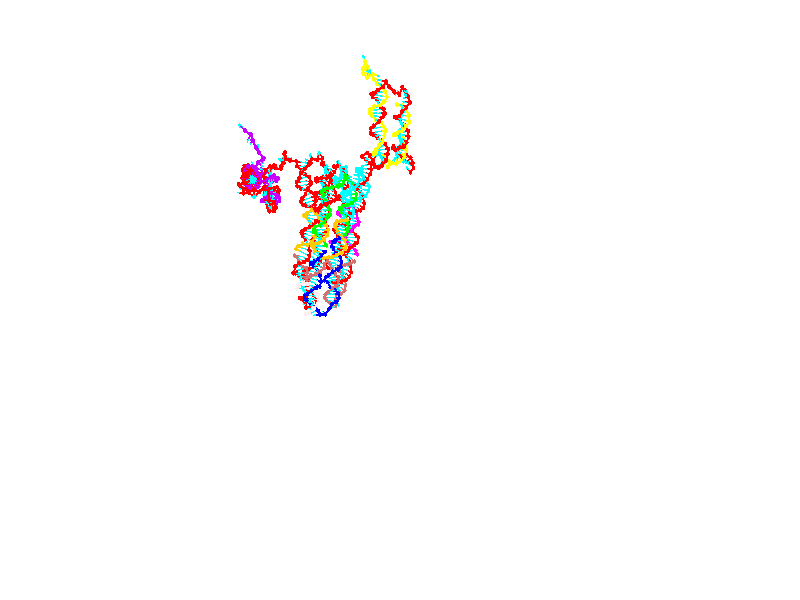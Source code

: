 // switches for output
#declare DRAW_BASES = 1; // possible values are 0, 1; only relevant for DNA ribbons
#declare DRAW_BASES_TYPE = 3; // possible values are 1, 2, 3; only relevant for DNA ribbons
#declare DRAW_FOG = 0; // set to 1 to enable fog

#include "colors.inc"

#include "transforms.inc"
background { rgb <1, 1, 1>}

#default {
   normal{
       ripples 0.25
       frequency 0.20
       turbulence 0.2
       lambda 5
   }
	finish {
		phong 0.1
		phong_size 40.
	}
}

// original window dimensions: 1024x640


// camera settings

camera {
	sky <0, 0.179814, -0.983701>
	up <0, 0.179814, -0.983701>
	right 1.6 * <1, 0, 0>
	location <25.469, 94.9851, 44.8844>
	look_at <25.469, 29.3977, 32.8955>
	direction <0, -65.5874, -11.9889>
	angle 67.0682
}


# declare cpy_camera_pos = <25.469, 94.9851, 44.8844>;
# if (DRAW_FOG = 1)
fog {
	fog_type 2
	up vnormalize(cpy_camera_pos)
	color rgbt<1,1,1,0.3>
	distance 1e-5
	fog_alt 3e-3
	fog_offset 28
}
# end


// LIGHTS

# declare lum = 6;
global_settings {
	ambient_light rgb lum * <0.05, 0.05, 0.05>
	max_trace_level 15
}# declare cpy_direct_light_amount = 0.25;
light_source
{	1000 * <-1, -1.16351, -0.803887>,
	rgb lum * cpy_direct_light_amount
	parallel
}

light_source
{	1000 * <1, 1.16351, 0.803887>,
	rgb lum * cpy_direct_light_amount
	parallel
}

// strand 0

// nucleotide -1

// particle -1
sphere {
	<4.801044, 14.952493, 14.824151> 0.250000
	pigment { color rgbt <1,0,0,0> }
	no_shadow
}
cylinder {
	<4.408110, 15.020532, 14.855349>,  <4.172349, 15.061355, 14.874067>, 0.100000
	pigment { color rgbt <1,0,0,0> }
	no_shadow
}
cylinder {
	<4.408110, 15.020532, 14.855349>,  <4.801044, 14.952493, 14.824151>, 0.100000
	pigment { color rgbt <1,0,0,0> }
	no_shadow
}

// particle -1
sphere {
	<4.408110, 15.020532, 14.855349> 0.100000
	pigment { color rgbt <1,0,0,0> }
	no_shadow
}
sphere {
	0, 1
	scale<0.080000,0.200000,0.300000>
	matrix <0.182614, 0.780430, 0.597981,
		0.040845, 0.601662, -0.797706,
		-0.982336, 0.170097, 0.077995,
		4.113409, 15.071561, 14.878747>
	pigment { color rgbt <0,1,1,0> }
	no_shadow
}
cylinder {
	<4.446620, 15.623965, 14.559593>,  <4.801044, 14.952493, 14.824151>, 0.130000
	pigment { color rgbt <1,0,0,0> }
	no_shadow
}

// nucleotide -1

// particle -1
sphere {
	<4.446620, 15.623965, 14.559593> 0.250000
	pigment { color rgbt <1,0,0,0> }
	no_shadow
}
cylinder {
	<4.265086, 15.548741, 14.907999>,  <4.156165, 15.503607, 15.117043>, 0.100000
	pigment { color rgbt <1,0,0,0> }
	no_shadow
}
cylinder {
	<4.265086, 15.548741, 14.907999>,  <4.446620, 15.623965, 14.559593>, 0.100000
	pigment { color rgbt <1,0,0,0> }
	no_shadow
}

// particle -1
sphere {
	<4.265086, 15.548741, 14.907999> 0.100000
	pigment { color rgbt <1,0,0,0> }
	no_shadow
}
sphere {
	0, 1
	scale<0.080000,0.200000,0.300000>
	matrix <0.426502, 0.812396, 0.397628,
		-0.782387, 0.551947, -0.288486,
		-0.453835, -0.188059, 0.871015,
		4.128935, 15.492324, 15.169304>
	pigment { color rgbt <0,1,1,0> }
	no_shadow
}
cylinder {
	<4.086603, 16.232006, 14.870408>,  <4.446620, 15.623965, 14.559593>, 0.130000
	pigment { color rgbt <1,0,0,0> }
	no_shadow
}

// nucleotide -1

// particle -1
sphere {
	<4.086603, 16.232006, 14.870408> 0.250000
	pigment { color rgbt <1,0,0,0> }
	no_shadow
}
cylinder {
	<4.218967, 15.992356, 15.162037>,  <4.298386, 15.848566, 15.337014>, 0.100000
	pigment { color rgbt <1,0,0,0> }
	no_shadow
}
cylinder {
	<4.218967, 15.992356, 15.162037>,  <4.086603, 16.232006, 14.870408>, 0.100000
	pigment { color rgbt <1,0,0,0> }
	no_shadow
}

// particle -1
sphere {
	<4.218967, 15.992356, 15.162037> 0.100000
	pigment { color rgbt <1,0,0,0> }
	no_shadow
}
sphere {
	0, 1
	scale<0.080000,0.200000,0.300000>
	matrix <0.440110, 0.781411, 0.442380,
		-0.834746, 0.174483, 0.522259,
		0.330911, -0.599126, 0.729072,
		4.318240, 15.812618, 15.380758>
	pigment { color rgbt <0,1,1,0> }
	no_shadow
}
cylinder {
	<3.923537, 16.441641, 15.487235>,  <4.086603, 16.232006, 14.870408>, 0.130000
	pigment { color rgbt <1,0,0,0> }
	no_shadow
}

// nucleotide -1

// particle -1
sphere {
	<3.923537, 16.441641, 15.487235> 0.250000
	pigment { color rgbt <1,0,0,0> }
	no_shadow
}
cylinder {
	<4.269616, 16.245541, 15.529350>,  <4.477263, 16.127880, 15.554619>, 0.100000
	pigment { color rgbt <1,0,0,0> }
	no_shadow
}
cylinder {
	<4.269616, 16.245541, 15.529350>,  <3.923537, 16.441641, 15.487235>, 0.100000
	pigment { color rgbt <1,0,0,0> }
	no_shadow
}

// particle -1
sphere {
	<4.269616, 16.245541, 15.529350> 0.100000
	pigment { color rgbt <1,0,0,0> }
	no_shadow
}
sphere {
	0, 1
	scale<0.080000,0.200000,0.300000>
	matrix <0.380486, 0.778638, 0.498953,
		-0.326594, -0.391632, 0.860210,
		0.865198, -0.490253, 0.105287,
		4.529175, 16.098465, 15.560936>
	pigment { color rgbt <0,1,1,0> }
	no_shadow
}
cylinder {
	<3.993629, 16.262070, 16.247904>,  <3.923537, 16.441641, 15.487235>, 0.130000
	pigment { color rgbt <1,0,0,0> }
	no_shadow
}

// nucleotide -1

// particle -1
sphere {
	<3.993629, 16.262070, 16.247904> 0.250000
	pigment { color rgbt <1,0,0,0> }
	no_shadow
}
cylinder {
	<4.340016, 16.294756, 16.050552>,  <4.547849, 16.314367, 15.932142>, 0.100000
	pigment { color rgbt <1,0,0,0> }
	no_shadow
}
cylinder {
	<4.340016, 16.294756, 16.050552>,  <3.993629, 16.262070, 16.247904>, 0.100000
	pigment { color rgbt <1,0,0,0> }
	no_shadow
}

// particle -1
sphere {
	<4.340016, 16.294756, 16.050552> 0.100000
	pigment { color rgbt <1,0,0,0> }
	no_shadow
}
sphere {
	0, 1
	scale<0.080000,0.200000,0.300000>
	matrix <0.337490, 0.632552, 0.697122,
		0.369052, -0.770195, 0.520193,
		0.865969, 0.081714, -0.493378,
		4.599807, 16.319269, 15.902539>
	pigment { color rgbt <0,1,1,0> }
	no_shadow
}
cylinder {
	<4.543680, 16.304579, 16.824339>,  <3.993629, 16.262070, 16.247904>, 0.130000
	pigment { color rgbt <1,0,0,0> }
	no_shadow
}

// nucleotide -1

// particle -1
sphere {
	<4.543680, 16.304579, 16.824339> 0.250000
	pigment { color rgbt <1,0,0,0> }
	no_shadow
}
cylinder {
	<4.727608, 16.454020, 16.502100>,  <4.837965, 16.543684, 16.308756>, 0.100000
	pigment { color rgbt <1,0,0,0> }
	no_shadow
}
cylinder {
	<4.727608, 16.454020, 16.502100>,  <4.543680, 16.304579, 16.824339>, 0.100000
	pigment { color rgbt <1,0,0,0> }
	no_shadow
}

// particle -1
sphere {
	<4.727608, 16.454020, 16.502100> 0.100000
	pigment { color rgbt <1,0,0,0> }
	no_shadow
}
sphere {
	0, 1
	scale<0.080000,0.200000,0.300000>
	matrix <0.474559, 0.663400, 0.578527,
		0.750574, -0.648321, 0.127747,
		0.459818, 0.373604, -0.805597,
		4.865554, 16.566101, 16.260422>
	pigment { color rgbt <0,1,1,0> }
	no_shadow
}
cylinder {
	<5.178621, 16.454857, 17.017719>,  <4.543680, 16.304579, 16.824339>, 0.130000
	pigment { color rgbt <1,0,0,0> }
	no_shadow
}

// nucleotide -1

// particle -1
sphere {
	<5.178621, 16.454857, 17.017719> 0.250000
	pigment { color rgbt <1,0,0,0> }
	no_shadow
}
cylinder {
	<5.163412, 16.666739, 16.678787>,  <5.154286, 16.793867, 16.475428>, 0.100000
	pigment { color rgbt <1,0,0,0> }
	no_shadow
}
cylinder {
	<5.163412, 16.666739, 16.678787>,  <5.178621, 16.454857, 17.017719>, 0.100000
	pigment { color rgbt <1,0,0,0> }
	no_shadow
}

// particle -1
sphere {
	<5.163412, 16.666739, 16.678787> 0.100000
	pigment { color rgbt <1,0,0,0> }
	no_shadow
}
sphere {
	0, 1
	scale<0.080000,0.200000,0.300000>
	matrix <0.611609, 0.682904, 0.399470,
		0.790246, -0.503045, -0.349940,
		-0.038024, 0.529706, -0.847329,
		5.152005, 16.825651, 16.424589>
	pigment { color rgbt <0,1,1,0> }
	no_shadow
}
cylinder {
	<5.926259, 16.699818, 16.899256>,  <5.178621, 16.454857, 17.017719>, 0.130000
	pigment { color rgbt <1,0,0,0> }
	no_shadow
}

// nucleotide -1

// particle -1
sphere {
	<5.926259, 16.699818, 16.899256> 0.250000
	pigment { color rgbt <1,0,0,0> }
	no_shadow
}
cylinder {
	<5.659971, 16.925518, 16.703934>,  <5.500199, 17.060938, 16.586740>, 0.100000
	pigment { color rgbt <1,0,0,0> }
	no_shadow
}
cylinder {
	<5.659971, 16.925518, 16.703934>,  <5.926259, 16.699818, 16.899256>, 0.100000
	pigment { color rgbt <1,0,0,0> }
	no_shadow
}

// particle -1
sphere {
	<5.659971, 16.925518, 16.703934> 0.100000
	pigment { color rgbt <1,0,0,0> }
	no_shadow
}
sphere {
	0, 1
	scale<0.080000,0.200000,0.300000>
	matrix <0.326841, 0.808762, 0.488957,
		0.670816, 0.165909, -0.722828,
		-0.665718, 0.564250, -0.488305,
		5.460256, 17.094793, 16.557442>
	pigment { color rgbt <0,1,1,0> }
	no_shadow
}
cylinder {
	<6.343804, 17.288015, 16.765955>,  <5.926259, 16.699818, 16.899256>, 0.130000
	pigment { color rgbt <1,0,0,0> }
	no_shadow
}

// nucleotide -1

// particle -1
sphere {
	<6.343804, 17.288015, 16.765955> 0.250000
	pigment { color rgbt <1,0,0,0> }
	no_shadow
}
cylinder {
	<5.957730, 17.386070, 16.729456>,  <5.726086, 17.444904, 16.707558>, 0.100000
	pigment { color rgbt <1,0,0,0> }
	no_shadow
}
cylinder {
	<5.957730, 17.386070, 16.729456>,  <6.343804, 17.288015, 16.765955>, 0.100000
	pigment { color rgbt <1,0,0,0> }
	no_shadow
}

// particle -1
sphere {
	<5.957730, 17.386070, 16.729456> 0.100000
	pigment { color rgbt <1,0,0,0> }
	no_shadow
}
sphere {
	0, 1
	scale<0.080000,0.200000,0.300000>
	matrix <0.209990, 0.934174, 0.288483,
		0.155958, 0.259278, -0.953127,
		-0.965185, 0.245139, -0.091246,
		5.668175, 17.459612, 16.702082>
	pigment { color rgbt <0,1,1,0> }
	no_shadow
}
cylinder {
	<6.288733, 17.994432, 16.414362>,  <6.343804, 17.288015, 16.765955>, 0.130000
	pigment { color rgbt <1,0,0,0> }
	no_shadow
}

// nucleotide -1

// particle -1
sphere {
	<6.288733, 17.994432, 16.414362> 0.250000
	pigment { color rgbt <1,0,0,0> }
	no_shadow
}
cylinder {
	<5.979974, 17.914803, 16.655872>,  <5.794719, 17.867025, 16.800779>, 0.100000
	pigment { color rgbt <1,0,0,0> }
	no_shadow
}
cylinder {
	<5.979974, 17.914803, 16.655872>,  <6.288733, 17.994432, 16.414362>, 0.100000
	pigment { color rgbt <1,0,0,0> }
	no_shadow
}

// particle -1
sphere {
	<5.979974, 17.914803, 16.655872> 0.100000
	pigment { color rgbt <1,0,0,0> }
	no_shadow
}
sphere {
	0, 1
	scale<0.080000,0.200000,0.300000>
	matrix <0.154419, 0.862559, 0.481816,
		-0.616710, 0.465146, -0.635065,
		-0.771896, -0.199075, 0.603776,
		5.748405, 17.855080, 16.837006>
	pigment { color rgbt <0,1,1,0> }
	no_shadow
}
cylinder {
	<5.860527, 18.614853, 16.321714>,  <6.288733, 17.994432, 16.414362>, 0.130000
	pigment { color rgbt <1,0,0,0> }
	no_shadow
}

// nucleotide -1

// particle -1
sphere {
	<5.860527, 18.614853, 16.321714> 0.250000
	pigment { color rgbt <1,0,0,0> }
	no_shadow
}
cylinder {
	<5.740700, 18.449974, 16.665890>,  <5.668804, 18.351048, 16.872395>, 0.100000
	pigment { color rgbt <1,0,0,0> }
	no_shadow
}
cylinder {
	<5.740700, 18.449974, 16.665890>,  <5.860527, 18.614853, 16.321714>, 0.100000
	pigment { color rgbt <1,0,0,0> }
	no_shadow
}

// particle -1
sphere {
	<5.740700, 18.449974, 16.665890> 0.100000
	pigment { color rgbt <1,0,0,0> }
	no_shadow
}
sphere {
	0, 1
	scale<0.080000,0.200000,0.300000>
	matrix <-0.112592, 0.910827, 0.397136,
		-0.947408, 0.022090, -0.319264,
		-0.299567, -0.412197, 0.860438,
		5.650830, 18.326315, 16.924021>
	pigment { color rgbt <0,1,1,0> }
	no_shadow
}
cylinder {
	<5.256640, 19.000860, 16.498581>,  <5.860527, 18.614853, 16.321714>, 0.130000
	pigment { color rgbt <1,0,0,0> }
	no_shadow
}

// nucleotide -1

// particle -1
sphere {
	<5.256640, 19.000860, 16.498581> 0.250000
	pigment { color rgbt <1,0,0,0> }
	no_shadow
}
cylinder {
	<5.370244, 18.845253, 16.849125>,  <5.438406, 18.751888, 17.059450>, 0.100000
	pigment { color rgbt <1,0,0,0> }
	no_shadow
}
cylinder {
	<5.370244, 18.845253, 16.849125>,  <5.256640, 19.000860, 16.498581>, 0.100000
	pigment { color rgbt <1,0,0,0> }
	no_shadow
}

// particle -1
sphere {
	<5.370244, 18.845253, 16.849125> 0.100000
	pigment { color rgbt <1,0,0,0> }
	no_shadow
}
sphere {
	0, 1
	scale<0.080000,0.200000,0.300000>
	matrix <0.078724, 0.920370, 0.383042,
		-0.955585, -0.039796, 0.292017,
		0.284007, -0.389018, 0.876359,
		5.455446, 18.728548, 17.112032>
	pigment { color rgbt <0,1,1,0> }
	no_shadow
}
cylinder {
	<4.945769, 19.380596, 16.918129>,  <5.256640, 19.000860, 16.498581>, 0.130000
	pigment { color rgbt <1,0,0,0> }
	no_shadow
}

// nucleotide -1

// particle -1
sphere {
	<4.945769, 19.380596, 16.918129> 0.250000
	pigment { color rgbt <1,0,0,0> }
	no_shadow
}
cylinder {
	<5.219517, 19.199646, 17.146862>,  <5.383765, 19.091076, 17.284101>, 0.100000
	pigment { color rgbt <1,0,0,0> }
	no_shadow
}
cylinder {
	<5.219517, 19.199646, 17.146862>,  <4.945769, 19.380596, 16.918129>, 0.100000
	pigment { color rgbt <1,0,0,0> }
	no_shadow
}

// particle -1
sphere {
	<5.219517, 19.199646, 17.146862> 0.100000
	pigment { color rgbt <1,0,0,0> }
	no_shadow
}
sphere {
	0, 1
	scale<0.080000,0.200000,0.300000>
	matrix <0.203234, 0.871533, 0.446236,
		-0.700239, -0.189173, 0.688388,
		0.684369, -0.452376, 0.571835,
		5.424828, 19.063932, 17.318413>
	pigment { color rgbt <0,1,1,0> }
	no_shadow
}
cylinder {
	<4.817874, 19.627724, 17.562498>,  <4.945769, 19.380596, 16.918129>, 0.130000
	pigment { color rgbt <1,0,0,0> }
	no_shadow
}

// nucleotide -1

// particle -1
sphere {
	<4.817874, 19.627724, 17.562498> 0.250000
	pigment { color rgbt <1,0,0,0> }
	no_shadow
}
cylinder {
	<5.187422, 19.480793, 17.605467>,  <5.409150, 19.392635, 17.631248>, 0.100000
	pigment { color rgbt <1,0,0,0> }
	no_shadow
}
cylinder {
	<5.187422, 19.480793, 17.605467>,  <4.817874, 19.627724, 17.562498>, 0.100000
	pigment { color rgbt <1,0,0,0> }
	no_shadow
}

// particle -1
sphere {
	<5.187422, 19.480793, 17.605467> 0.100000
	pigment { color rgbt <1,0,0,0> }
	no_shadow
}
sphere {
	0, 1
	scale<0.080000,0.200000,0.300000>
	matrix <0.283226, 0.845004, 0.453599,
		-0.257392, -0.388641, 0.884708,
		0.923868, -0.367325, 0.107424,
		5.464582, 19.370596, 17.637693>
	pigment { color rgbt <0,1,1,0> }
	no_shadow
}
cylinder {
	<5.072340, 19.657473, 18.216642>,  <4.817874, 19.627724, 17.562498>, 0.130000
	pigment { color rgbt <1,0,0,0> }
	no_shadow
}

// nucleotide -1

// particle -1
sphere {
	<5.072340, 19.657473, 18.216642> 0.250000
	pigment { color rgbt <1,0,0,0> }
	no_shadow
}
cylinder {
	<5.439160, 19.639683, 18.058130>,  <5.659252, 19.629009, 17.963022>, 0.100000
	pigment { color rgbt <1,0,0,0> }
	no_shadow
}
cylinder {
	<5.439160, 19.639683, 18.058130>,  <5.072340, 19.657473, 18.216642>, 0.100000
	pigment { color rgbt <1,0,0,0> }
	no_shadow
}

// particle -1
sphere {
	<5.439160, 19.639683, 18.058130> 0.100000
	pigment { color rgbt <1,0,0,0> }
	no_shadow
}
sphere {
	0, 1
	scale<0.080000,0.200000,0.300000>
	matrix <0.242599, 0.850925, 0.465910,
		0.316485, -0.523401, 0.791131,
		0.917051, -0.044474, -0.396282,
		5.714275, 19.626341, 17.939245>
	pigment { color rgbt <0,1,1,0> }
	no_shadow
}
cylinder {
	<5.587627, 19.748158, 18.823097>,  <5.072340, 19.657473, 18.216642>, 0.130000
	pigment { color rgbt <1,0,0,0> }
	no_shadow
}

// nucleotide -1

// particle -1
sphere {
	<5.587627, 19.748158, 18.823097> 0.250000
	pigment { color rgbt <1,0,0,0> }
	no_shadow
}
cylinder {
	<5.748499, 19.820730, 18.464136>,  <5.845023, 19.864273, 18.248758>, 0.100000
	pigment { color rgbt <1,0,0,0> }
	no_shadow
}
cylinder {
	<5.748499, 19.820730, 18.464136>,  <5.587627, 19.748158, 18.823097>, 0.100000
	pigment { color rgbt <1,0,0,0> }
	no_shadow
}

// particle -1
sphere {
	<5.748499, 19.820730, 18.464136> 0.100000
	pigment { color rgbt <1,0,0,0> }
	no_shadow
}
sphere {
	0, 1
	scale<0.080000,0.200000,0.300000>
	matrix <0.494670, 0.781730, 0.379736,
		0.770423, -0.596641, 0.224648,
		0.402180, 0.181431, -0.897404,
		5.869153, 19.875160, 18.194916>
	pigment { color rgbt <0,1,1,0> }
	no_shadow
}
cylinder {
	<6.348320, 19.874245, 18.844566>,  <5.587627, 19.748158, 18.823097>, 0.130000
	pigment { color rgbt <1,0,0,0> }
	no_shadow
}

// nucleotide -1

// particle -1
sphere {
	<6.348320, 19.874245, 18.844566> 0.250000
	pigment { color rgbt <1,0,0,0> }
	no_shadow
}
cylinder {
	<6.276142, 20.085804, 18.512854>,  <6.232835, 20.212740, 18.313826>, 0.100000
	pigment { color rgbt <1,0,0,0> }
	no_shadow
}
cylinder {
	<6.276142, 20.085804, 18.512854>,  <6.348320, 19.874245, 18.844566>, 0.100000
	pigment { color rgbt <1,0,0,0> }
	no_shadow
}

// particle -1
sphere {
	<6.276142, 20.085804, 18.512854> 0.100000
	pigment { color rgbt <1,0,0,0> }
	no_shadow
}
sphere {
	0, 1
	scale<0.080000,0.200000,0.300000>
	matrix <0.655936, 0.692970, 0.299234,
		0.732931, -0.489960, -0.471965,
		-0.180444, 0.528897, -0.829282,
		6.222008, 20.244473, 18.264069>
	pigment { color rgbt <0,1,1,0> }
	no_shadow
}
cylinder {
	<6.961352, 20.218103, 18.649086>,  <6.348320, 19.874245, 18.844566>, 0.130000
	pigment { color rgbt <1,0,0,0> }
	no_shadow
}

// nucleotide -1

// particle -1
sphere {
	<6.961352, 20.218103, 18.649086> 0.250000
	pigment { color rgbt <1,0,0,0> }
	no_shadow
}
cylinder {
	<6.742874, 20.422728, 18.383764>,  <6.611786, 20.545502, 18.224571>, 0.100000
	pigment { color rgbt <1,0,0,0> }
	no_shadow
}
cylinder {
	<6.742874, 20.422728, 18.383764>,  <6.961352, 20.218103, 18.649086>, 0.100000
	pigment { color rgbt <1,0,0,0> }
	no_shadow
}

// particle -1
sphere {
	<6.742874, 20.422728, 18.383764> 0.100000
	pigment { color rgbt <1,0,0,0> }
	no_shadow
}
sphere {
	0, 1
	scale<0.080000,0.200000,0.300000>
	matrix <0.571852, 0.806343, 0.150984,
		0.612090, -0.296846, -0.732959,
		-0.546197, 0.511559, -0.663306,
		6.579015, 20.576195, 18.184772>
	pigment { color rgbt <0,1,1,0> }
	no_shadow
}
cylinder {
	<7.419942, 20.709469, 18.103542>,  <6.961352, 20.218103, 18.649086>, 0.130000
	pigment { color rgbt <1,0,0,0> }
	no_shadow
}

// nucleotide -1

// particle -1
sphere {
	<7.419942, 20.709469, 18.103542> 0.250000
	pigment { color rgbt <1,0,0,0> }
	no_shadow
}
cylinder {
	<7.055211, 20.867535, 18.148104>,  <6.836371, 20.962374, 18.174841>, 0.100000
	pigment { color rgbt <1,0,0,0> }
	no_shadow
}
cylinder {
	<7.055211, 20.867535, 18.148104>,  <7.419942, 20.709469, 18.103542>, 0.100000
	pigment { color rgbt <1,0,0,0> }
	no_shadow
}

// particle -1
sphere {
	<7.055211, 20.867535, 18.148104> 0.100000
	pigment { color rgbt <1,0,0,0> }
	no_shadow
}
sphere {
	0, 1
	scale<0.080000,0.200000,0.300000>
	matrix <0.408785, 0.899071, 0.156736,
		-0.038223, 0.188457, -0.981337,
		-0.911830, 0.395165, 0.111403,
		6.781662, 20.986084, 18.181524>
	pigment { color rgbt <0,1,1,0> }
	no_shadow
}
cylinder {
	<7.441683, 21.371536, 17.758207>,  <7.419942, 20.709469, 18.103542>, 0.130000
	pigment { color rgbt <1,0,0,0> }
	no_shadow
}

// nucleotide -1

// particle -1
sphere {
	<7.441683, 21.371536, 17.758207> 0.250000
	pigment { color rgbt <1,0,0,0> }
	no_shadow
}
cylinder {
	<7.109722, 21.388582, 17.980719>,  <6.910546, 21.398809, 18.114225>, 0.100000
	pigment { color rgbt <1,0,0,0> }
	no_shadow
}
cylinder {
	<7.109722, 21.388582, 17.980719>,  <7.441683, 21.371536, 17.758207>, 0.100000
	pigment { color rgbt <1,0,0,0> }
	no_shadow
}

// particle -1
sphere {
	<7.109722, 21.388582, 17.980719> 0.100000
	pigment { color rgbt <1,0,0,0> }
	no_shadow
}
sphere {
	0, 1
	scale<0.080000,0.200000,0.300000>
	matrix <0.222715, 0.939493, 0.260292,
		-0.511528, 0.339908, -0.789178,
		-0.829902, 0.042615, 0.556279,
		6.860752, 21.401367, 18.147602>
	pigment { color rgbt <0,1,1,0> }
	no_shadow
}
cylinder {
	<7.089816, 22.054663, 17.666037>,  <7.441683, 21.371536, 17.758207>, 0.130000
	pigment { color rgbt <1,0,0,0> }
	no_shadow
}

// nucleotide -1

// particle -1
sphere {
	<7.089816, 22.054663, 17.666037> 0.250000
	pigment { color rgbt <1,0,0,0> }
	no_shadow
}
cylinder {
	<6.913422, 21.934769, 18.004431>,  <6.807586, 21.862833, 18.207468>, 0.100000
	pigment { color rgbt <1,0,0,0> }
	no_shadow
}
cylinder {
	<6.913422, 21.934769, 18.004431>,  <7.089816, 22.054663, 17.666037>, 0.100000
	pigment { color rgbt <1,0,0,0> }
	no_shadow
}

// particle -1
sphere {
	<6.913422, 21.934769, 18.004431> 0.100000
	pigment { color rgbt <1,0,0,0> }
	no_shadow
}
sphere {
	0, 1
	scale<0.080000,0.200000,0.300000>
	matrix <0.097701, 0.920954, 0.377225,
		-0.892181, 0.249004, -0.376842,
		-0.440985, -0.299735, 0.845985,
		6.781126, 21.844849, 18.258226>
	pigment { color rgbt <0,1,1,0> }
	no_shadow
}
cylinder {
	<6.585036, 22.512175, 17.751534>,  <7.089816, 22.054663, 17.666037>, 0.130000
	pigment { color rgbt <1,0,0,0> }
	no_shadow
}

// nucleotide -1

// particle -1
sphere {
	<6.585036, 22.512175, 17.751534> 0.250000
	pigment { color rgbt <1,0,0,0> }
	no_shadow
}
cylinder {
	<6.645545, 22.359001, 18.116056>,  <6.681849, 22.267097, 18.334770>, 0.100000
	pigment { color rgbt <1,0,0,0> }
	no_shadow
}
cylinder {
	<6.645545, 22.359001, 18.116056>,  <6.585036, 22.512175, 17.751534>, 0.100000
	pigment { color rgbt <1,0,0,0> }
	no_shadow
}

// particle -1
sphere {
	<6.645545, 22.359001, 18.116056> 0.100000
	pigment { color rgbt <1,0,0,0> }
	no_shadow
}
sphere {
	0, 1
	scale<0.080000,0.200000,0.300000>
	matrix <-0.066843, 0.915842, 0.395935,
		-0.986230, -0.120808, 0.112944,
		0.151272, -0.382933, 0.911306,
		6.690926, 22.244122, 18.389448>
	pigment { color rgbt <0,1,1,0> }
	no_shadow
}
cylinder {
	<6.131814, 22.813314, 18.240002>,  <6.585036, 22.512175, 17.751534>, 0.130000
	pigment { color rgbt <1,0,0,0> }
	no_shadow
}

// nucleotide -1

// particle -1
sphere {
	<6.131814, 22.813314, 18.240002> 0.250000
	pigment { color rgbt <1,0,0,0> }
	no_shadow
}
cylinder {
	<6.452001, 22.685257, 18.442688>,  <6.644114, 22.608421, 18.564299>, 0.100000
	pigment { color rgbt <1,0,0,0> }
	no_shadow
}
cylinder {
	<6.452001, 22.685257, 18.442688>,  <6.131814, 22.813314, 18.240002>, 0.100000
	pigment { color rgbt <1,0,0,0> }
	no_shadow
}

// particle -1
sphere {
	<6.452001, 22.685257, 18.442688> 0.100000
	pigment { color rgbt <1,0,0,0> }
	no_shadow
}
sphere {
	0, 1
	scale<0.080000,0.200000,0.300000>
	matrix <0.121006, 0.914311, 0.386514,
		-0.587035, -0.248077, 0.770615,
		0.800467, -0.320146, 0.506714,
		6.692142, 22.589212, 18.594702>
	pigment { color rgbt <0,1,1,0> }
	no_shadow
}
cylinder {
	<6.126287, 23.252617, 18.754406>,  <6.131814, 22.813314, 18.240002>, 0.130000
	pigment { color rgbt <1,0,0,0> }
	no_shadow
}

// nucleotide -1

// particle -1
sphere {
	<6.126287, 23.252617, 18.754406> 0.250000
	pigment { color rgbt <1,0,0,0> }
	no_shadow
}
cylinder {
	<6.486048, 23.091274, 18.821787>,  <6.701905, 22.994469, 18.862215>, 0.100000
	pigment { color rgbt <1,0,0,0> }
	no_shadow
}
cylinder {
	<6.486048, 23.091274, 18.821787>,  <6.126287, 23.252617, 18.754406>, 0.100000
	pigment { color rgbt <1,0,0,0> }
	no_shadow
}

// particle -1
sphere {
	<6.486048, 23.091274, 18.821787> 0.100000
	pigment { color rgbt <1,0,0,0> }
	no_shadow
}
sphere {
	0, 1
	scale<0.080000,0.200000,0.300000>
	matrix <0.273266, 0.819619, 0.503538,
		-0.341174, -0.406851, 0.847392,
		0.899403, -0.403357, 0.168454,
		6.755869, 22.970266, 18.872324>
	pigment { color rgbt <0,1,1,0> }
	no_shadow
}
cylinder {
	<6.260844, 23.357016, 19.451199>,  <6.126287, 23.252617, 18.754406>, 0.130000
	pigment { color rgbt <1,0,0,0> }
	no_shadow
}

// nucleotide -1

// particle -1
sphere {
	<6.260844, 23.357016, 19.451199> 0.250000
	pigment { color rgbt <1,0,0,0> }
	no_shadow
}
cylinder {
	<6.624375, 23.312836, 19.290283>,  <6.842493, 23.286327, 19.193735>, 0.100000
	pigment { color rgbt <1,0,0,0> }
	no_shadow
}
cylinder {
	<6.624375, 23.312836, 19.290283>,  <6.260844, 23.357016, 19.451199>, 0.100000
	pigment { color rgbt <1,0,0,0> }
	no_shadow
}

// particle -1
sphere {
	<6.624375, 23.312836, 19.290283> 0.100000
	pigment { color rgbt <1,0,0,0> }
	no_shadow
}
sphere {
	0, 1
	scale<0.080000,0.200000,0.300000>
	matrix <0.285474, 0.867831, 0.406662,
		0.304201, -0.484428, 0.820238,
		0.908827, -0.110449, -0.402287,
		6.897023, 23.279701, 19.169598>
	pigment { color rgbt <0,1,1,0> }
	no_shadow
}
cylinder {
	<5.420055, 23.301903, 19.601816>,  <6.260844, 23.357016, 19.451199>, 0.130000
	pigment { color rgbt <1,0,0,0> }
	no_shadow
}

// nucleotide -1

// particle -1
sphere {
	<5.420055, 23.301903, 19.601816> 0.250000
	pigment { color rgbt <1,0,0,0> }
	no_shadow
}
cylinder {
	<5.404674, 22.910130, 19.681042>,  <5.395445, 22.675066, 19.728577>, 0.100000
	pigment { color rgbt <1,0,0,0> }
	no_shadow
}
cylinder {
	<5.404674, 22.910130, 19.681042>,  <5.420055, 23.301903, 19.601816>, 0.100000
	pigment { color rgbt <1,0,0,0> }
	no_shadow
}

// particle -1
sphere {
	<5.404674, 22.910130, 19.681042> 0.100000
	pigment { color rgbt <1,0,0,0> }
	no_shadow
}
sphere {
	0, 1
	scale<0.080000,0.200000,0.300000>
	matrix <0.903805, -0.118632, -0.411172,
		0.426212, 0.163202, 0.889780,
		-0.038452, -0.979434, 0.198065,
		5.393138, 22.616299, 19.740461>
	pigment { color rgbt <0,1,1,0> }
	no_shadow
}
cylinder {
	<5.996137, 23.030542, 20.031830>,  <5.420055, 23.301903, 19.601816>, 0.130000
	pigment { color rgbt <1,0,0,0> }
	no_shadow
}

// nucleotide -1

// particle -1
sphere {
	<5.996137, 23.030542, 20.031830> 0.250000
	pigment { color rgbt <1,0,0,0> }
	no_shadow
}
cylinder {
	<5.886807, 22.731747, 19.789408>,  <5.821209, 22.552469, 19.643955>, 0.100000
	pigment { color rgbt <1,0,0,0> }
	no_shadow
}
cylinder {
	<5.886807, 22.731747, 19.789408>,  <5.996137, 23.030542, 20.031830>, 0.100000
	pigment { color rgbt <1,0,0,0> }
	no_shadow
}

// particle -1
sphere {
	<5.886807, 22.731747, 19.789408> 0.100000
	pigment { color rgbt <1,0,0,0> }
	no_shadow
}
sphere {
	0, 1
	scale<0.080000,0.200000,0.300000>
	matrix <0.959852, -0.170485, -0.222753,
		0.063071, -0.642605, 0.763597,
		-0.273324, -0.746990, -0.606053,
		5.804810, 22.507650, 19.607592>
	pigment { color rgbt <0,1,1,0> }
	no_shadow
}
cylinder {
	<6.086058, 23.457115, 20.604645>,  <5.996137, 23.030542, 20.031830>, 0.130000
	pigment { color rgbt <1,0,0,0> }
	no_shadow
}

// nucleotide -1

// particle -1
sphere {
	<6.086058, 23.457115, 20.604645> 0.250000
	pigment { color rgbt <1,0,0,0> }
	no_shadow
}
cylinder {
	<5.726143, 23.308102, 20.513779>,  <5.510195, 23.218695, 20.459259>, 0.100000
	pigment { color rgbt <1,0,0,0> }
	no_shadow
}
cylinder {
	<5.726143, 23.308102, 20.513779>,  <6.086058, 23.457115, 20.604645>, 0.100000
	pigment { color rgbt <1,0,0,0> }
	no_shadow
}

// particle -1
sphere {
	<5.726143, 23.308102, 20.513779> 0.100000
	pigment { color rgbt <1,0,0,0> }
	no_shadow
}
sphere {
	0, 1
	scale<0.080000,0.200000,0.300000>
	matrix <0.064141, 0.402038, -0.913373,
		0.431590, -0.836412, -0.337854,
		-0.899786, -0.372532, -0.227164,
		5.456207, 23.196342, 20.445629>
	pigment { color rgbt <0,1,1,0> }
	no_shadow
}
cylinder {
	<6.775125, 23.708111, 20.601961>,  <6.086058, 23.457115, 20.604645>, 0.130000
	pigment { color rgbt <1,0,0,0> }
	no_shadow
}

// nucleotide -1

// particle -1
sphere {
	<6.775125, 23.708111, 20.601961> 0.250000
	pigment { color rgbt <1,0,0,0> }
	no_shadow
}
cylinder {
	<7.095106, 23.556557, 20.788088>,  <7.287095, 23.465624, 20.899763>, 0.100000
	pigment { color rgbt <1,0,0,0> }
	no_shadow
}
cylinder {
	<7.095106, 23.556557, 20.788088>,  <6.775125, 23.708111, 20.601961>, 0.100000
	pigment { color rgbt <1,0,0,0> }
	no_shadow
}

// particle -1
sphere {
	<7.095106, 23.556557, 20.788088> 0.100000
	pigment { color rgbt <1,0,0,0> }
	no_shadow
}
sphere {
	0, 1
	scale<0.080000,0.200000,0.300000>
	matrix <-0.284748, -0.922265, -0.261429,
		0.528196, 0.076634, -0.845657,
		0.799954, -0.378886, 0.465316,
		7.335093, 23.442890, 20.927683>
	pigment { color rgbt <0,1,1,0> }
	no_shadow
}
cylinder {
	<7.334066, 23.336836, 20.194820>,  <6.775125, 23.708111, 20.601961>, 0.130000
	pigment { color rgbt <1,0,0,0> }
	no_shadow
}

// nucleotide -1

// particle -1
sphere {
	<7.334066, 23.336836, 20.194820> 0.250000
	pigment { color rgbt <1,0,0,0> }
	no_shadow
}
cylinder {
	<7.329124, 23.199488, 20.570467>,  <7.326159, 23.117079, 20.795855>, 0.100000
	pigment { color rgbt <1,0,0,0> }
	no_shadow
}
cylinder {
	<7.329124, 23.199488, 20.570467>,  <7.334066, 23.336836, 20.194820>, 0.100000
	pigment { color rgbt <1,0,0,0> }
	no_shadow
}

// particle -1
sphere {
	<7.329124, 23.199488, 20.570467> 0.100000
	pigment { color rgbt <1,0,0,0> }
	no_shadow
}
sphere {
	0, 1
	scale<0.080000,0.200000,0.300000>
	matrix <-0.067134, -0.936786, -0.343401,
		0.997667, -0.067289, -0.011479,
		-0.012354, -0.343371, 0.939119,
		7.325418, 23.096476, 20.852203>
	pigment { color rgbt <0,1,1,0> }
	no_shadow
}
cylinder {
	<7.911643, 22.912275, 20.274042>,  <7.334066, 23.336836, 20.194820>, 0.130000
	pigment { color rgbt <1,0,0,0> }
	no_shadow
}

// nucleotide -1

// particle -1
sphere {
	<7.911643, 22.912275, 20.274042> 0.250000
	pigment { color rgbt <1,0,0,0> }
	no_shadow
}
cylinder {
	<7.603320, 22.797676, 20.501648>,  <7.418326, 22.728916, 20.638212>, 0.100000
	pigment { color rgbt <1,0,0,0> }
	no_shadow
}
cylinder {
	<7.603320, 22.797676, 20.501648>,  <7.911643, 22.912275, 20.274042>, 0.100000
	pigment { color rgbt <1,0,0,0> }
	no_shadow
}

// particle -1
sphere {
	<7.603320, 22.797676, 20.501648> 0.100000
	pigment { color rgbt <1,0,0,0> }
	no_shadow
}
sphere {
	0, 1
	scale<0.080000,0.200000,0.300000>
	matrix <0.084996, -0.931437, -0.353836,
		0.631373, -0.224376, 0.742309,
		-0.770807, -0.286496, 0.569014,
		7.372077, 22.711727, 20.672352>
	pigment { color rgbt <0,1,1,0> }
	no_shadow
}
cylinder {
	<8.499311, 22.792250, 19.754961>,  <7.911643, 22.912275, 20.274042>, 0.130000
	pigment { color rgbt <1,0,0,0> }
	no_shadow
}

// nucleotide -1

// particle -1
sphere {
	<8.499311, 22.792250, 19.754961> 0.250000
	pigment { color rgbt <1,0,0,0> }
	no_shadow
}
cylinder {
	<8.619417, 22.916021, 20.115870>,  <8.691481, 22.990284, 20.332415>, 0.100000
	pigment { color rgbt <1,0,0,0> }
	no_shadow
}
cylinder {
	<8.619417, 22.916021, 20.115870>,  <8.499311, 22.792250, 19.754961>, 0.100000
	pigment { color rgbt <1,0,0,0> }
	no_shadow
}

// particle -1
sphere {
	<8.619417, 22.916021, 20.115870> 0.100000
	pigment { color rgbt <1,0,0,0> }
	no_shadow
}
sphere {
	0, 1
	scale<0.080000,0.200000,0.300000>
	matrix <-0.478819, -0.769210, 0.423142,
		0.824969, -0.559079, -0.082805,
		0.300264, 0.309431, 0.902272,
		8.709496, 23.008850, 20.386551>
	pigment { color rgbt <0,1,1,0> }
	no_shadow
}
cylinder {
	<8.857058, 22.278044, 20.166462>,  <8.499311, 22.792250, 19.754961>, 0.130000
	pigment { color rgbt <1,0,0,0> }
	no_shadow
}

// nucleotide -1

// particle -1
sphere {
	<8.857058, 22.278044, 20.166462> 0.250000
	pigment { color rgbt <1,0,0,0> }
	no_shadow
}
cylinder {
	<8.637321, 22.529003, 20.387224>,  <8.505480, 22.679579, 20.519682>, 0.100000
	pigment { color rgbt <1,0,0,0> }
	no_shadow
}
cylinder {
	<8.637321, 22.529003, 20.387224>,  <8.857058, 22.278044, 20.166462>, 0.100000
	pigment { color rgbt <1,0,0,0> }
	no_shadow
}

// particle -1
sphere {
	<8.637321, 22.529003, 20.387224> 0.100000
	pigment { color rgbt <1,0,0,0> }
	no_shadow
}
sphere {
	0, 1
	scale<0.080000,0.200000,0.300000>
	matrix <-0.116537, -0.711560, 0.692894,
		0.827432, 0.316317, 0.464003,
		-0.549340, 0.627397, 0.551905,
		8.472519, 22.717222, 20.552795>
	pigment { color rgbt <0,1,1,0> }
	no_shadow
}
cylinder {
	<8.957945, 21.883221, 20.876869>,  <8.857058, 22.278044, 20.166462>, 0.130000
	pigment { color rgbt <1,0,0,0> }
	no_shadow
}

// nucleotide -1

// particle -1
sphere {
	<8.957945, 21.883221, 20.876869> 0.250000
	pigment { color rgbt <1,0,0,0> }
	no_shadow
}
cylinder {
	<8.990216, 21.624599, 21.180305>,  <9.009579, 21.469427, 21.362368>, 0.100000
	pigment { color rgbt <1,0,0,0> }
	no_shadow
}
cylinder {
	<8.990216, 21.624599, 21.180305>,  <8.957945, 21.883221, 20.876869>, 0.100000
	pigment { color rgbt <1,0,0,0> }
	no_shadow
}

// particle -1
sphere {
	<8.990216, 21.624599, 21.180305> 0.100000
	pigment { color rgbt <1,0,0,0> }
	no_shadow
}
sphere {
	0, 1
	scale<0.080000,0.200000,0.300000>
	matrix <-0.104265, -0.762371, -0.638685,
		0.991272, -0.027567, -0.128920,
		0.080678, -0.646552, 0.758592,
		9.014420, 21.430634, 21.407883>
	pigment { color rgbt <0,1,1,0> }
	no_shadow
}
cylinder {
	<9.471044, 21.341087, 20.850698>,  <8.957945, 21.883221, 20.876869>, 0.130000
	pigment { color rgbt <1,0,0,0> }
	no_shadow
}

// nucleotide -1

// particle -1
sphere {
	<9.471044, 21.341087, 20.850698> 0.250000
	pigment { color rgbt <1,0,0,0> }
	no_shadow
}
cylinder {
	<9.142428, 21.204466, 21.033308>,  <8.945259, 21.122492, 21.142874>, 0.100000
	pigment { color rgbt <1,0,0,0> }
	no_shadow
}
cylinder {
	<9.142428, 21.204466, 21.033308>,  <9.471044, 21.341087, 20.850698>, 0.100000
	pigment { color rgbt <1,0,0,0> }
	no_shadow
}

// particle -1
sphere {
	<9.142428, 21.204466, 21.033308> 0.100000
	pigment { color rgbt <1,0,0,0> }
	no_shadow
}
sphere {
	0, 1
	scale<0.080000,0.200000,0.300000>
	matrix <0.008453, -0.807915, -0.589238,
		0.570091, -0.480223, 0.666620,
		-0.821538, -0.341555, 0.456526,
		8.895967, 21.101999, 21.170265>
	pigment { color rgbt <0,1,1,0> }
	no_shadow
}
cylinder {
	<9.572278, 20.737980, 21.282675>,  <9.471044, 21.341087, 20.850698>, 0.130000
	pigment { color rgbt <1,0,0,0> }
	no_shadow
}

// nucleotide -1

// particle -1
sphere {
	<9.572278, 20.737980, 21.282675> 0.250000
	pigment { color rgbt <1,0,0,0> }
	no_shadow
}
cylinder {
	<9.193918, 20.736919, 21.152895>,  <8.966903, 20.736282, 21.075027>, 0.100000
	pigment { color rgbt <1,0,0,0> }
	no_shadow
}
cylinder {
	<9.193918, 20.736919, 21.152895>,  <9.572278, 20.737980, 21.282675>, 0.100000
	pigment { color rgbt <1,0,0,0> }
	no_shadow
}

// particle -1
sphere {
	<9.193918, 20.736919, 21.152895> 0.100000
	pigment { color rgbt <1,0,0,0> }
	no_shadow
}
sphere {
	0, 1
	scale<0.080000,0.200000,0.300000>
	matrix <0.131272, -0.917596, -0.375214,
		-0.296718, -0.397506, 0.868302,
		-0.945899, -0.002651, -0.324448,
		8.910149, 20.736124, 21.055561>
	pigment { color rgbt <0,1,1,0> }
	no_shadow
}
cylinder {
	<9.216019, 20.089878, 21.480755>,  <9.572278, 20.737980, 21.282675>, 0.130000
	pigment { color rgbt <1,0,0,0> }
	no_shadow
}

// nucleotide -1

// particle -1
sphere {
	<9.216019, 20.089878, 21.480755> 0.250000
	pigment { color rgbt <1,0,0,0> }
	no_shadow
}
cylinder {
	<9.018900, 20.220612, 21.158182>,  <8.900629, 20.299051, 20.964638>, 0.100000
	pigment { color rgbt <1,0,0,0> }
	no_shadow
}
cylinder {
	<9.018900, 20.220612, 21.158182>,  <9.216019, 20.089878, 21.480755>, 0.100000
	pigment { color rgbt <1,0,0,0> }
	no_shadow
}

// particle -1
sphere {
	<9.018900, 20.220612, 21.158182> 0.100000
	pigment { color rgbt <1,0,0,0> }
	no_shadow
}
sphere {
	0, 1
	scale<0.080000,0.200000,0.300000>
	matrix <-0.132885, -0.944175, -0.301456,
		-0.859938, -0.041394, 0.508717,
		-0.492797, 0.326834, -0.806431,
		8.871061, 20.318663, 20.916252>
	pigment { color rgbt <0,1,1,0> }
	no_shadow
}
cylinder {
	<8.515107, 19.667856, 21.357010>,  <9.216019, 20.089878, 21.480755>, 0.130000
	pigment { color rgbt <1,0,0,0> }
	no_shadow
}

// nucleotide -1

// particle -1
sphere {
	<8.515107, 19.667856, 21.357010> 0.250000
	pigment { color rgbt <1,0,0,0> }
	no_shadow
}
cylinder {
	<8.598402, 19.848083, 21.009764>,  <8.648379, 19.956221, 20.801416>, 0.100000
	pigment { color rgbt <1,0,0,0> }
	no_shadow
}
cylinder {
	<8.598402, 19.848083, 21.009764>,  <8.515107, 19.667856, 21.357010>, 0.100000
	pigment { color rgbt <1,0,0,0> }
	no_shadow
}

// particle -1
sphere {
	<8.598402, 19.848083, 21.009764> 0.100000
	pigment { color rgbt <1,0,0,0> }
	no_shadow
}
sphere {
	0, 1
	scale<0.080000,0.200000,0.300000>
	matrix <-0.097310, -0.873624, -0.476771,
		-0.973226, 0.183758, -0.138076,
		0.208237, 0.450570, -0.868115,
		8.660873, 19.983255, 20.749329>
	pigment { color rgbt <0,1,1,0> }
	no_shadow
}
cylinder {
	<8.219844, 19.309917, 20.831657>,  <8.515107, 19.667856, 21.357010>, 0.130000
	pigment { color rgbt <1,0,0,0> }
	no_shadow
}

// nucleotide -1

// particle -1
sphere {
	<8.219844, 19.309917, 20.831657> 0.250000
	pigment { color rgbt <1,0,0,0> }
	no_shadow
}
cylinder {
	<8.460215, 19.520092, 20.590725>,  <8.604437, 19.646196, 20.446165>, 0.100000
	pigment { color rgbt <1,0,0,0> }
	no_shadow
}
cylinder {
	<8.460215, 19.520092, 20.590725>,  <8.219844, 19.309917, 20.831657>, 0.100000
	pigment { color rgbt <1,0,0,0> }
	no_shadow
}

// particle -1
sphere {
	<8.460215, 19.520092, 20.590725> 0.100000
	pigment { color rgbt <1,0,0,0> }
	no_shadow
}
sphere {
	0, 1
	scale<0.080000,0.200000,0.300000>
	matrix <-0.158297, -0.660411, -0.734030,
		-0.783472, 0.536445, -0.313684,
		0.600927, 0.525437, -0.602332,
		8.640492, 19.677723, 20.410025>
	pigment { color rgbt <0,1,1,0> }
	no_shadow
}
cylinder {
	<7.820759, 19.515310, 20.146704>,  <8.219844, 19.309917, 20.831657>, 0.130000
	pigment { color rgbt <1,0,0,0> }
	no_shadow
}

// nucleotide -1

// particle -1
sphere {
	<7.820759, 19.515310, 20.146704> 0.250000
	pigment { color rgbt <1,0,0,0> }
	no_shadow
}
cylinder {
	<8.213094, 19.509741, 20.068968>,  <8.448494, 19.506399, 20.022327>, 0.100000
	pigment { color rgbt <1,0,0,0> }
	no_shadow
}
cylinder {
	<8.213094, 19.509741, 20.068968>,  <7.820759, 19.515310, 20.146704>, 0.100000
	pigment { color rgbt <1,0,0,0> }
	no_shadow
}

// particle -1
sphere {
	<8.213094, 19.509741, 20.068968> 0.100000
	pigment { color rgbt <1,0,0,0> }
	no_shadow
}
sphere {
	0, 1
	scale<0.080000,0.200000,0.300000>
	matrix <-0.152136, -0.677858, -0.719279,
		-0.121719, 0.735061, -0.666986,
		0.980836, -0.013922, -0.194338,
		8.507344, 19.505564, 20.010666>
	pigment { color rgbt <0,1,1,0> }
	no_shadow
}
cylinder {
	<7.797299, 19.544418, 19.397503>,  <7.820759, 19.515310, 20.146704>, 0.130000
	pigment { color rgbt <1,0,0,0> }
	no_shadow
}

// nucleotide -1

// particle -1
sphere {
	<7.797299, 19.544418, 19.397503> 0.250000
	pigment { color rgbt <1,0,0,0> }
	no_shadow
}
cylinder {
	<8.164186, 19.446634, 19.523333>,  <8.384317, 19.387964, 19.598829>, 0.100000
	pigment { color rgbt <1,0,0,0> }
	no_shadow
}
cylinder {
	<8.164186, 19.446634, 19.523333>,  <7.797299, 19.544418, 19.397503>, 0.100000
	pigment { color rgbt <1,0,0,0> }
	no_shadow
}

// particle -1
sphere {
	<8.164186, 19.446634, 19.523333> 0.100000
	pigment { color rgbt <1,0,0,0> }
	no_shadow
}
sphere {
	0, 1
	scale<0.080000,0.200000,0.300000>
	matrix <0.112351, -0.598832, -0.792955,
		0.382222, 0.762652, -0.521793,
		0.917215, -0.244461, 0.314572,
		8.439350, 19.373297, 19.617704>
	pigment { color rgbt <0,1,1,0> }
	no_shadow
}
cylinder {
	<8.368326, 19.711596, 18.841442>,  <7.797299, 19.544418, 19.397503>, 0.130000
	pigment { color rgbt <1,0,0,0> }
	no_shadow
}

// nucleotide -1

// particle -1
sphere {
	<8.368326, 19.711596, 18.841442> 0.250000
	pigment { color rgbt <1,0,0,0> }
	no_shadow
}
cylinder {
	<8.475844, 19.419889, 19.093130>,  <8.540356, 19.244865, 19.244143>, 0.100000
	pigment { color rgbt <1,0,0,0> }
	no_shadow
}
cylinder {
	<8.475844, 19.419889, 19.093130>,  <8.368326, 19.711596, 18.841442>, 0.100000
	pigment { color rgbt <1,0,0,0> }
	no_shadow
}

// particle -1
sphere {
	<8.475844, 19.419889, 19.093130> 0.100000
	pigment { color rgbt <1,0,0,0> }
	no_shadow
}
sphere {
	0, 1
	scale<0.080000,0.200000,0.300000>
	matrix <0.192444, -0.599431, -0.776948,
		0.943777, 0.329930, -0.020782,
		0.268796, -0.729266, 0.629222,
		8.556483, 19.201109, 19.281897>
	pigment { color rgbt <0,1,1,0> }
	no_shadow
}
cylinder {
	<9.020404, 19.381308, 18.614658>,  <8.368326, 19.711596, 18.841442>, 0.130000
	pigment { color rgbt <1,0,0,0> }
	no_shadow
}

// nucleotide -1

// particle -1
sphere {
	<9.020404, 19.381308, 18.614658> 0.250000
	pigment { color rgbt <1,0,0,0> }
	no_shadow
}
cylinder {
	<8.836541, 19.109669, 18.843584>,  <8.726223, 18.946686, 18.980940>, 0.100000
	pigment { color rgbt <1,0,0,0> }
	no_shadow
}
cylinder {
	<8.836541, 19.109669, 18.843584>,  <9.020404, 19.381308, 18.614658>, 0.100000
	pigment { color rgbt <1,0,0,0> }
	no_shadow
}

// particle -1
sphere {
	<8.836541, 19.109669, 18.843584> 0.100000
	pigment { color rgbt <1,0,0,0> }
	no_shadow
}
sphere {
	0, 1
	scale<0.080000,0.200000,0.300000>
	matrix <0.111953, -0.683593, -0.721226,
		0.881012, -0.267445, 0.390246,
		-0.459658, -0.679098, 0.572312,
		8.698644, 18.905939, 19.015278>
	pigment { color rgbt <0,1,1,0> }
	no_shadow
}
cylinder {
	<9.183372, 18.664576, 18.284361>,  <9.020404, 19.381308, 18.614658>, 0.130000
	pigment { color rgbt <1,0,0,0> }
	no_shadow
}

// nucleotide -1

// particle -1
sphere {
	<9.183372, 18.664576, 18.284361> 0.250000
	pigment { color rgbt <1,0,0,0> }
	no_shadow
}
cylinder {
	<8.918923, 18.520315, 18.547525>,  <8.760254, 18.433758, 18.705425>, 0.100000
	pigment { color rgbt <1,0,0,0> }
	no_shadow
}
cylinder {
	<8.918923, 18.520315, 18.547525>,  <9.183372, 18.664576, 18.284361>, 0.100000
	pigment { color rgbt <1,0,0,0> }
	no_shadow
}

// particle -1
sphere {
	<8.918923, 18.520315, 18.547525> 0.100000
	pigment { color rgbt <1,0,0,0> }
	no_shadow
}
sphere {
	0, 1
	scale<0.080000,0.200000,0.300000>
	matrix <-0.150656, -0.795217, -0.587310,
		0.734997, -0.487401, 0.471401,
		-0.661122, -0.360652, 0.657912,
		8.720587, 18.412119, 18.744900>
	pigment { color rgbt <0,1,1,0> }
	no_shadow
}
cylinder {
	<9.339452, 17.919514, 18.422222>,  <9.183372, 18.664576, 18.284361>, 0.130000
	pigment { color rgbt <1,0,0,0> }
	no_shadow
}

// nucleotide -1

// particle -1
sphere {
	<9.339452, 17.919514, 18.422222> 0.250000
	pigment { color rgbt <1,0,0,0> }
	no_shadow
}
cylinder {
	<8.952755, 17.975798, 18.507647>,  <8.720737, 18.009567, 18.558903>, 0.100000
	pigment { color rgbt <1,0,0,0> }
	no_shadow
}
cylinder {
	<8.952755, 17.975798, 18.507647>,  <9.339452, 17.919514, 18.422222>, 0.100000
	pigment { color rgbt <1,0,0,0> }
	no_shadow
}

// particle -1
sphere {
	<8.952755, 17.975798, 18.507647> 0.100000
	pigment { color rgbt <1,0,0,0> }
	no_shadow
}
sphere {
	0, 1
	scale<0.080000,0.200000,0.300000>
	matrix <-0.243282, -0.763498, -0.598235,
		0.078879, -0.630296, 0.772338,
		-0.966743, 0.140707, 0.213564,
		8.662732, 18.018009, 18.571716>
	pigment { color rgbt <0,1,1,0> }
	no_shadow
}
cylinder {
	<9.064405, 17.309235, 18.531601>,  <9.339452, 17.919514, 18.422222>, 0.130000
	pigment { color rgbt <1,0,0,0> }
	no_shadow
}

// nucleotide -1

// particle -1
sphere {
	<9.064405, 17.309235, 18.531601> 0.250000
	pigment { color rgbt <1,0,0,0> }
	no_shadow
}
cylinder {
	<8.744694, 17.523832, 18.423288>,  <8.552867, 17.652592, 18.358301>, 0.100000
	pigment { color rgbt <1,0,0,0> }
	no_shadow
}
cylinder {
	<8.744694, 17.523832, 18.423288>,  <9.064405, 17.309235, 18.531601>, 0.100000
	pigment { color rgbt <1,0,0,0> }
	no_shadow
}

// particle -1
sphere {
	<8.744694, 17.523832, 18.423288> 0.100000
	pigment { color rgbt <1,0,0,0> }
	no_shadow
}
sphere {
	0, 1
	scale<0.080000,0.200000,0.300000>
	matrix <-0.281437, -0.732282, -0.620125,
		-0.530985, -0.419445, 0.736288,
		-0.799280, 0.536496, -0.270783,
		8.504910, 17.684780, 18.342052>
	pigment { color rgbt <0,1,1,0> }
	no_shadow
}
cylinder {
	<8.605917, 16.838711, 18.237152>,  <9.064405, 17.309235, 18.531601>, 0.130000
	pigment { color rgbt <1,0,0,0> }
	no_shadow
}

// nucleotide -1

// particle -1
sphere {
	<8.605917, 16.838711, 18.237152> 0.250000
	pigment { color rgbt <1,0,0,0> }
	no_shadow
}
cylinder {
	<8.407705, 17.168549, 18.127975>,  <8.288778, 17.366451, 18.062469>, 0.100000
	pigment { color rgbt <1,0,0,0> }
	no_shadow
}
cylinder {
	<8.407705, 17.168549, 18.127975>,  <8.605917, 16.838711, 18.237152>, 0.100000
	pigment { color rgbt <1,0,0,0> }
	no_shadow
}

// particle -1
sphere {
	<8.407705, 17.168549, 18.127975> 0.100000
	pigment { color rgbt <1,0,0,0> }
	no_shadow
}
sphere {
	0, 1
	scale<0.080000,0.200000,0.300000>
	matrix <-0.379176, -0.488074, -0.786136,
		-0.781459, -0.286059, 0.554520,
		-0.495528, 0.824593, -0.272943,
		8.259047, 17.415926, 18.046093>
	pigment { color rgbt <0,1,1,0> }
	no_shadow
}
cylinder {
	<7.839868, 16.688526, 18.127954>,  <8.605917, 16.838711, 18.237152>, 0.130000
	pigment { color rgbt <1,0,0,0> }
	no_shadow
}

// nucleotide -1

// particle -1
sphere {
	<7.839868, 16.688526, 18.127954> 0.250000
	pigment { color rgbt <1,0,0,0> }
	no_shadow
}
cylinder {
	<7.949958, 17.000551, 17.903189>,  <8.016013, 17.187767, 17.768330>, 0.100000
	pigment { color rgbt <1,0,0,0> }
	no_shadow
}
cylinder {
	<7.949958, 17.000551, 17.903189>,  <7.839868, 16.688526, 18.127954>, 0.100000
	pigment { color rgbt <1,0,0,0> }
	no_shadow
}

// particle -1
sphere {
	<7.949958, 17.000551, 17.903189> 0.100000
	pigment { color rgbt <1,0,0,0> }
	no_shadow
}
sphere {
	0, 1
	scale<0.080000,0.200000,0.300000>
	matrix <-0.360774, -0.457968, -0.812470,
		-0.891119, 0.426339, 0.155381,
		0.275228, 0.780065, -0.561916,
		8.032527, 17.234571, 17.734613>
	pigment { color rgbt <0,1,1,0> }
	no_shadow
}
cylinder {
	<7.311841, 16.695940, 17.657131>,  <7.839868, 16.688526, 18.127954>, 0.130000
	pigment { color rgbt <1,0,0,0> }
	no_shadow
}

// nucleotide -1

// particle -1
sphere {
	<7.311841, 16.695940, 17.657131> 0.250000
	pigment { color rgbt <1,0,0,0> }
	no_shadow
}
cylinder {
	<7.591192, 16.918308, 17.476810>,  <7.758802, 17.051729, 17.368618>, 0.100000
	pigment { color rgbt <1,0,0,0> }
	no_shadow
}
cylinder {
	<7.591192, 16.918308, 17.476810>,  <7.311841, 16.695940, 17.657131>, 0.100000
	pigment { color rgbt <1,0,0,0> }
	no_shadow
}

// particle -1
sphere {
	<7.591192, 16.918308, 17.476810> 0.100000
	pigment { color rgbt <1,0,0,0> }
	no_shadow
}
sphere {
	0, 1
	scale<0.080000,0.200000,0.300000>
	matrix <-0.211008, -0.441935, -0.871877,
		-0.683921, 0.704020, -0.191332,
		0.698375, 0.555922, -0.450803,
		7.800704, 17.085085, 17.341570>
	pigment { color rgbt <0,1,1,0> }
	no_shadow
}
cylinder {
	<7.034616, 16.835415, 17.026079>,  <7.311841, 16.695940, 17.657131>, 0.130000
	pigment { color rgbt <1,0,0,0> }
	no_shadow
}

// nucleotide -1

// particle -1
sphere {
	<7.034616, 16.835415, 17.026079> 0.250000
	pigment { color rgbt <1,0,0,0> }
	no_shadow
}
cylinder {
	<7.418583, 16.914671, 16.946783>,  <7.648963, 16.962225, 16.899204>, 0.100000
	pigment { color rgbt <1,0,0,0> }
	no_shadow
}
cylinder {
	<7.418583, 16.914671, 16.946783>,  <7.034616, 16.835415, 17.026079>, 0.100000
	pigment { color rgbt <1,0,0,0> }
	no_shadow
}

// particle -1
sphere {
	<7.418583, 16.914671, 16.946783> 0.100000
	pigment { color rgbt <1,0,0,0> }
	no_shadow
}
sphere {
	0, 1
	scale<0.080000,0.200000,0.300000>
	matrix <-0.127544, -0.321021, -0.938444,
		-0.249582, 0.926113, -0.282883,
		0.959917, 0.198139, -0.198242,
		7.706558, 16.974112, 16.887310>
	pigment { color rgbt <0,1,1,0> }
	no_shadow
}
cylinder {
	<7.069190, 17.266188, 16.562180>,  <7.034616, 16.835415, 17.026079>, 0.130000
	pigment { color rgbt <1,0,0,0> }
	no_shadow
}

// nucleotide -1

// particle -1
sphere {
	<7.069190, 17.266188, 16.562180> 0.250000
	pigment { color rgbt <1,0,0,0> }
	no_shadow
}
cylinder {
	<7.434800, 17.106670, 16.532454>,  <7.654166, 17.010960, 16.514618>, 0.100000
	pigment { color rgbt <1,0,0,0> }
	no_shadow
}
cylinder {
	<7.434800, 17.106670, 16.532454>,  <7.069190, 17.266188, 16.562180>, 0.100000
	pigment { color rgbt <1,0,0,0> }
	no_shadow
}

// particle -1
sphere {
	<7.434800, 17.106670, 16.532454> 0.100000
	pigment { color rgbt <1,0,0,0> }
	no_shadow
}
sphere {
	0, 1
	scale<0.080000,0.200000,0.300000>
	matrix <-0.236974, -0.376220, -0.895713,
		0.329244, 0.836315, -0.438378,
		0.914025, -0.398792, -0.074317,
		7.709007, 16.987032, 16.510159>
	pigment { color rgbt <0,1,1,0> }
	no_shadow
}
cylinder {
	<7.318971, 17.349936, 15.810891>,  <7.069190, 17.266188, 16.562180>, 0.130000
	pigment { color rgbt <1,0,0,0> }
	no_shadow
}

// nucleotide -1

// particle -1
sphere {
	<7.318971, 17.349936, 15.810891> 0.250000
	pigment { color rgbt <1,0,0,0> }
	no_shadow
}
cylinder {
	<7.547134, 17.066835, 15.977612>,  <7.684032, 16.896976, 16.077646>, 0.100000
	pigment { color rgbt <1,0,0,0> }
	no_shadow
}
cylinder {
	<7.547134, 17.066835, 15.977612>,  <7.318971, 17.349936, 15.810891>, 0.100000
	pigment { color rgbt <1,0,0,0> }
	no_shadow
}

// particle -1
sphere {
	<7.547134, 17.066835, 15.977612> 0.100000
	pigment { color rgbt <1,0,0,0> }
	no_shadow
}
sphere {
	0, 1
	scale<0.080000,0.200000,0.300000>
	matrix <-0.110105, -0.568763, -0.815099,
		0.813948, 0.419047, -0.402354,
		0.570409, -0.707749, 0.416804,
		7.718257, 16.854511, 16.102654>
	pigment { color rgbt <0,1,1,0> }
	no_shadow
}
cylinder {
	<7.869790, 17.166506, 15.283617>,  <7.318971, 17.349936, 15.810891>, 0.130000
	pigment { color rgbt <1,0,0,0> }
	no_shadow
}

// nucleotide -1

// particle -1
sphere {
	<7.869790, 17.166506, 15.283617> 0.250000
	pigment { color rgbt <1,0,0,0> }
	no_shadow
}
cylinder {
	<7.849094, 16.852142, 15.530087>,  <7.836677, 16.663525, 15.677968>, 0.100000
	pigment { color rgbt <1,0,0,0> }
	no_shadow
}
cylinder {
	<7.849094, 16.852142, 15.530087>,  <7.869790, 17.166506, 15.283617>, 0.100000
	pigment { color rgbt <1,0,0,0> }
	no_shadow
}

// particle -1
sphere {
	<7.849094, 16.852142, 15.530087> 0.100000
	pigment { color rgbt <1,0,0,0> }
	no_shadow
}
sphere {
	0, 1
	scale<0.080000,0.200000,0.300000>
	matrix <-0.057365, -0.613642, -0.787498,
		0.997012, -0.076092, -0.013334,
		-0.051740, -0.785909, 0.616173,
		7.833572, 16.616369, 15.714938>
	pigment { color rgbt <0,1,1,0> }
	no_shadow
}
cylinder {
	<8.278314, 16.672359, 15.002221>,  <7.869790, 17.166506, 15.283617>, 0.130000
	pigment { color rgbt <1,0,0,0> }
	no_shadow
}

// nucleotide -1

// particle -1
sphere {
	<8.278314, 16.672359, 15.002221> 0.250000
	pigment { color rgbt <1,0,0,0> }
	no_shadow
}
cylinder {
	<8.011125, 16.483374, 15.232209>,  <7.850811, 16.369982, 15.370202>, 0.100000
	pigment { color rgbt <1,0,0,0> }
	no_shadow
}
cylinder {
	<8.011125, 16.483374, 15.232209>,  <8.278314, 16.672359, 15.002221>, 0.100000
	pigment { color rgbt <1,0,0,0> }
	no_shadow
}

// particle -1
sphere {
	<8.011125, 16.483374, 15.232209> 0.100000
	pigment { color rgbt <1,0,0,0> }
	no_shadow
}
sphere {
	0, 1
	scale<0.080000,0.200000,0.300000>
	matrix <-0.145146, -0.675068, -0.723337,
		0.729894, -0.566624, 0.382351,
		-0.667973, -0.472463, 0.574971,
		7.810733, 16.341635, 15.404700>
	pigment { color rgbt <0,1,1,0> }
	no_shadow
}
cylinder {
	<8.308949, 15.877136, 14.807154>,  <8.278314, 16.672359, 15.002221>, 0.130000
	pigment { color rgbt <1,0,0,0> }
	no_shadow
}

// nucleotide -1

// particle -1
sphere {
	<8.308949, 15.877136, 14.807154> 0.250000
	pigment { color rgbt <1,0,0,0> }
	no_shadow
}
cylinder {
	<7.964555, 15.917875, 15.006485>,  <7.757918, 15.942319, 15.126083>, 0.100000
	pigment { color rgbt <1,0,0,0> }
	no_shadow
}
cylinder {
	<7.964555, 15.917875, 15.006485>,  <8.308949, 15.877136, 14.807154>, 0.100000
	pigment { color rgbt <1,0,0,0> }
	no_shadow
}

// particle -1
sphere {
	<7.964555, 15.917875, 15.006485> 0.100000
	pigment { color rgbt <1,0,0,0> }
	no_shadow
}
sphere {
	0, 1
	scale<0.080000,0.200000,0.300000>
	matrix <-0.414588, -0.708102, -0.571584,
		0.294653, -0.698727, 0.651890,
		-0.860986, 0.101846, 0.498328,
		7.706259, 15.948429, 15.155983>
	pigment { color rgbt <0,1,1,0> }
	no_shadow
}
cylinder {
	<8.139289, 15.231230, 14.798038>,  <8.308949, 15.877136, 14.807154>, 0.130000
	pigment { color rgbt <1,0,0,0> }
	no_shadow
}

// nucleotide -1

// particle -1
sphere {
	<8.139289, 15.231230, 14.798038> 0.250000
	pigment { color rgbt <1,0,0,0> }
	no_shadow
}
cylinder {
	<7.802748, 15.428094, 14.887395>,  <7.600823, 15.546212, 14.941009>, 0.100000
	pigment { color rgbt <1,0,0,0> }
	no_shadow
}
cylinder {
	<7.802748, 15.428094, 14.887395>,  <8.139289, 15.231230, 14.798038>, 0.100000
	pigment { color rgbt <1,0,0,0> }
	no_shadow
}

// particle -1
sphere {
	<7.802748, 15.428094, 14.887395> 0.100000
	pigment { color rgbt <1,0,0,0> }
	no_shadow
}
sphere {
	0, 1
	scale<0.080000,0.200000,0.300000>
	matrix <-0.523817, -0.640640, -0.561423,
		-0.133196, -0.589371, 0.796806,
		-0.841353, 0.492160, 0.223392,
		7.550342, 15.575742, 14.954412>
	pigment { color rgbt <0,1,1,0> }
	no_shadow
}
cylinder {
	<8.928094, 15.236557, 14.903121>,  <8.139289, 15.231230, 14.798038>, 0.130000
	pigment { color rgbt <1,0,0,0> }
	no_shadow
}

// nucleotide -1

// particle -1
sphere {
	<8.928094, 15.236557, 14.903121> 0.250000
	pigment { color rgbt <1,0,0,0> }
	no_shadow
}
cylinder {
	<9.172472, 15.305770, 14.594109>,  <9.319099, 15.347298, 14.408701>, 0.100000
	pigment { color rgbt <1,0,0,0> }
	no_shadow
}
cylinder {
	<9.172472, 15.305770, 14.594109>,  <8.928094, 15.236557, 14.903121>, 0.100000
	pigment { color rgbt <1,0,0,0> }
	no_shadow
}

// particle -1
sphere {
	<9.172472, 15.305770, 14.594109> 0.100000
	pigment { color rgbt <1,0,0,0> }
	no_shadow
}
sphere {
	0, 1
	scale<0.080000,0.200000,0.300000>
	matrix <-0.647749, 0.670284, -0.362133,
		0.455155, 0.721650, 0.521589,
		0.610946, 0.173031, -0.772531,
		9.355756, 15.357679, 14.362350>
	pigment { color rgbt <0,1,1,0> }
	no_shadow
}
cylinder {
	<9.032450, 15.933824, 14.875383>,  <8.928094, 15.236557, 14.903121>, 0.130000
	pigment { color rgbt <1,0,0,0> }
	no_shadow
}

// nucleotide -1

// particle -1
sphere {
	<9.032450, 15.933824, 14.875383> 0.250000
	pigment { color rgbt <1,0,0,0> }
	no_shadow
}
cylinder {
	<9.070724, 15.752636, 14.520833>,  <9.093689, 15.643923, 14.308103>, 0.100000
	pigment { color rgbt <1,0,0,0> }
	no_shadow
}
cylinder {
	<9.070724, 15.752636, 14.520833>,  <9.032450, 15.933824, 14.875383>, 0.100000
	pigment { color rgbt <1,0,0,0> }
	no_shadow
}

// particle -1
sphere {
	<9.070724, 15.752636, 14.520833> 0.100000
	pigment { color rgbt <1,0,0,0> }
	no_shadow
}
sphere {
	0, 1
	scale<0.080000,0.200000,0.300000>
	matrix <-0.645164, 0.649885, -0.401762,
		0.758029, 0.610301, -0.230055,
		0.095686, -0.452970, -0.886376,
		9.099430, 15.616745, 14.254920>
	pigment { color rgbt <0,1,1,0> }
	no_shadow
}
cylinder {
	<9.533151, 16.404596, 14.618530>,  <9.032450, 15.933824, 14.875383>, 0.130000
	pigment { color rgbt <1,0,0,0> }
	no_shadow
}

// nucleotide -1

// particle -1
sphere {
	<9.533151, 16.404596, 14.618530> 0.250000
	pigment { color rgbt <1,0,0,0> }
	no_shadow
}
cylinder {
	<9.290401, 16.699800, 14.500518>,  <9.144752, 16.876923, 14.429710>, 0.100000
	pigment { color rgbt <1,0,0,0> }
	no_shadow
}
cylinder {
	<9.290401, 16.699800, 14.500518>,  <9.533151, 16.404596, 14.618530>, 0.100000
	pigment { color rgbt <1,0,0,0> }
	no_shadow
}

// particle -1
sphere {
	<9.290401, 16.699800, 14.500518> 0.100000
	pigment { color rgbt <1,0,0,0> }
	no_shadow
}
sphere {
	0, 1
	scale<0.080000,0.200000,0.300000>
	matrix <0.774255, 0.632800, -0.009699,
		0.179537, -0.234314, -0.955439,
		-0.606874, 0.738012, -0.295030,
		9.108339, 16.921204, 14.412009>
	pigment { color rgbt <0,1,1,0> }
	no_shadow
}
cylinder {
	<9.750550, 16.797083, 13.978975>,  <9.533151, 16.404596, 14.618530>, 0.130000
	pigment { color rgbt <1,0,0,0> }
	no_shadow
}

// nucleotide -1

// particle -1
sphere {
	<9.750550, 16.797083, 13.978975> 0.250000
	pigment { color rgbt <1,0,0,0> }
	no_shadow
}
cylinder {
	<9.562539, 17.007599, 14.262410>,  <9.449733, 17.133907, 14.432471>, 0.100000
	pigment { color rgbt <1,0,0,0> }
	no_shadow
}
cylinder {
	<9.562539, 17.007599, 14.262410>,  <9.750550, 16.797083, 13.978975>, 0.100000
	pigment { color rgbt <1,0,0,0> }
	no_shadow
}

// particle -1
sphere {
	<9.562539, 17.007599, 14.262410> 0.100000
	pigment { color rgbt <1,0,0,0> }
	no_shadow
}
sphere {
	0, 1
	scale<0.080000,0.200000,0.300000>
	matrix <0.825738, 0.545793, 0.142360,
		-0.311819, 0.652020, -0.691114,
		-0.470027, 0.526288, 0.708587,
		9.421531, 17.165485, 14.474986>
	pigment { color rgbt <0,1,1,0> }
	no_shadow
}
cylinder {
	<9.865532, 17.537045, 13.782315>,  <9.750550, 16.797083, 13.978975>, 0.130000
	pigment { color rgbt <1,0,0,0> }
	no_shadow
}

// nucleotide -1

// particle -1
sphere {
	<9.865532, 17.537045, 13.782315> 0.250000
	pigment { color rgbt <1,0,0,0> }
	no_shadow
}
cylinder {
	<9.781514, 17.491982, 14.170787>,  <9.731104, 17.464945, 14.403870>, 0.100000
	pigment { color rgbt <1,0,0,0> }
	no_shadow
}
cylinder {
	<9.781514, 17.491982, 14.170787>,  <9.865532, 17.537045, 13.782315>, 0.100000
	pigment { color rgbt <1,0,0,0> }
	no_shadow
}

// particle -1
sphere {
	<9.781514, 17.491982, 14.170787> 0.100000
	pigment { color rgbt <1,0,0,0> }
	no_shadow
}
sphere {
	0, 1
	scale<0.080000,0.200000,0.300000>
	matrix <0.905315, 0.352668, 0.236709,
		-0.369170, 0.928943, 0.027913,
		-0.210045, -0.112656, 0.971180,
		9.718501, 17.458185, 14.462141>
	pigment { color rgbt <0,1,1,0> }
	no_shadow
}
cylinder {
	<9.925784, 18.167955, 14.221739>,  <9.865532, 17.537045, 13.782315>, 0.130000
	pigment { color rgbt <1,0,0,0> }
	no_shadow
}

// nucleotide -1

// particle -1
sphere {
	<9.925784, 18.167955, 14.221739> 0.250000
	pigment { color rgbt <1,0,0,0> }
	no_shadow
}
cylinder {
	<10.026792, 17.835938, 14.420640>,  <10.087396, 17.636726, 14.539981>, 0.100000
	pigment { color rgbt <1,0,0,0> }
	no_shadow
}
cylinder {
	<10.026792, 17.835938, 14.420640>,  <9.925784, 18.167955, 14.221739>, 0.100000
	pigment { color rgbt <1,0,0,0> }
	no_shadow
}

// particle -1
sphere {
	<10.026792, 17.835938, 14.420640> 0.100000
	pigment { color rgbt <1,0,0,0> }
	no_shadow
}
sphere {
	0, 1
	scale<0.080000,0.200000,0.300000>
	matrix <0.918119, 0.367769, 0.147659,
		-0.305438, 0.419251, 0.854948,
		0.252518, -0.830045, 0.497253,
		10.102547, 17.586924, 14.569816>
	pigment { color rgbt <0,1,1,0> }
	no_shadow
}
cylinder {
	<10.168125, 18.386383, 14.887447>,  <9.925784, 18.167955, 14.221739>, 0.130000
	pigment { color rgbt <1,0,0,0> }
	no_shadow
}

// nucleotide -1

// particle -1
sphere {
	<10.168125, 18.386383, 14.887447> 0.250000
	pigment { color rgbt <1,0,0,0> }
	no_shadow
}
cylinder {
	<10.311063, 18.039585, 14.748524>,  <10.396825, 17.831507, 14.665170>, 0.100000
	pigment { color rgbt <1,0,0,0> }
	no_shadow
}
cylinder {
	<10.311063, 18.039585, 14.748524>,  <10.168125, 18.386383, 14.887447>, 0.100000
	pigment { color rgbt <1,0,0,0> }
	no_shadow
}

// particle -1
sphere {
	<10.311063, 18.039585, 14.748524> 0.100000
	pigment { color rgbt <1,0,0,0> }
	no_shadow
}
sphere {
	0, 1
	scale<0.080000,0.200000,0.300000>
	matrix <0.927213, 0.373977, 0.020433,
		0.112170, -0.329332, 0.937528,
		0.357343, -0.866996, -0.347310,
		10.418266, 17.779486, 14.644331>
	pigment { color rgbt <0,1,1,0> }
	no_shadow
}
cylinder {
	<10.795111, 18.429209, 15.103542>,  <10.168125, 18.386383, 14.887447>, 0.130000
	pigment { color rgbt <1,0,0,0> }
	no_shadow
}

// nucleotide -1

// particle -1
sphere {
	<10.795111, 18.429209, 15.103542> 0.250000
	pigment { color rgbt <1,0,0,0> }
	no_shadow
}
cylinder {
	<10.837478, 18.122965, 14.849731>,  <10.862898, 17.939219, 14.697445>, 0.100000
	pigment { color rgbt <1,0,0,0> }
	no_shadow
}
cylinder {
	<10.837478, 18.122965, 14.849731>,  <10.795111, 18.429209, 15.103542>, 0.100000
	pigment { color rgbt <1,0,0,0> }
	no_shadow
}

// particle -1
sphere {
	<10.837478, 18.122965, 14.849731> 0.100000
	pigment { color rgbt <1,0,0,0> }
	no_shadow
}
sphere {
	0, 1
	scale<0.080000,0.200000,0.300000>
	matrix <0.962335, 0.239602, -0.128464,
		0.250387, -0.597022, 0.762149,
		0.105916, -0.765608, -0.634528,
		10.869252, 17.893282, 14.659373>
	pigment { color rgbt <0,1,1,0> }
	no_shadow
}
cylinder {
	<11.573415, 18.276617, 15.136474>,  <10.795111, 18.429209, 15.103542>, 0.130000
	pigment { color rgbt <1,0,0,0> }
	no_shadow
}

// nucleotide -1

// particle -1
sphere {
	<11.573415, 18.276617, 15.136474> 0.250000
	pigment { color rgbt <1,0,0,0> }
	no_shadow
}
cylinder {
	<11.965729, 18.206722, 15.171177>,  <12.201118, 18.164785, 15.191998>, 0.100000
	pigment { color rgbt <1,0,0,0> }
	no_shadow
}
cylinder {
	<11.965729, 18.206722, 15.171177>,  <11.573415, 18.276617, 15.136474>, 0.100000
	pigment { color rgbt <1,0,0,0> }
	no_shadow
}

// particle -1
sphere {
	<11.965729, 18.206722, 15.171177> 0.100000
	pigment { color rgbt <1,0,0,0> }
	no_shadow
}
sphere {
	0, 1
	scale<0.080000,0.200000,0.300000>
	matrix <-0.092582, -0.025445, 0.995380,
		-0.171724, -0.984286, -0.041134,
		0.980785, -0.174739, 0.086757,
		12.259964, 18.154301, 15.197205>
	pigment { color rgbt <0,1,1,0> }
	no_shadow
}
cylinder {
	<11.569300, 17.621040, 15.470277>,  <11.573415, 18.276617, 15.136474>, 0.130000
	pigment { color rgbt <1,0,0,0> }
	no_shadow
}

// nucleotide -1

// particle -1
sphere {
	<11.569300, 17.621040, 15.470277> 0.250000
	pigment { color rgbt <1,0,0,0> }
	no_shadow
}
cylinder {
	<11.929587, 17.781851, 15.536105>,  <12.145760, 17.878336, 15.575602>, 0.100000
	pigment { color rgbt <1,0,0,0> }
	no_shadow
}
cylinder {
	<11.929587, 17.781851, 15.536105>,  <11.569300, 17.621040, 15.470277>, 0.100000
	pigment { color rgbt <1,0,0,0> }
	no_shadow
}

// particle -1
sphere {
	<11.929587, 17.781851, 15.536105> 0.100000
	pigment { color rgbt <1,0,0,0> }
	no_shadow
}
sphere {
	0, 1
	scale<0.080000,0.200000,0.300000>
	matrix <-0.016352, -0.347194, 0.937651,
		0.434096, -0.847250, -0.306150,
		0.900718, 0.402024, 0.164570,
		12.199802, 17.902458, 15.585476>
	pigment { color rgbt <0,1,1,0> }
	no_shadow
}
cylinder {
	<12.095207, 17.094685, 15.702691>,  <11.569300, 17.621040, 15.470277>, 0.130000
	pigment { color rgbt <1,0,0,0> }
	no_shadow
}

// nucleotide -1

// particle -1
sphere {
	<12.095207, 17.094685, 15.702691> 0.250000
	pigment { color rgbt <1,0,0,0> }
	no_shadow
}
cylinder {
	<12.232325, 17.440857, 15.848853>,  <12.314595, 17.648560, 15.936550>, 0.100000
	pigment { color rgbt <1,0,0,0> }
	no_shadow
}
cylinder {
	<12.232325, 17.440857, 15.848853>,  <12.095207, 17.094685, 15.702691>, 0.100000
	pigment { color rgbt <1,0,0,0> }
	no_shadow
}

// particle -1
sphere {
	<12.232325, 17.440857, 15.848853> 0.100000
	pigment { color rgbt <1,0,0,0> }
	no_shadow
}
sphere {
	0, 1
	scale<0.080000,0.200000,0.300000>
	matrix <0.142949, -0.432499, 0.890231,
		0.928471, -0.252932, -0.271970,
		0.342795, 0.865431, 0.365406,
		12.335163, 17.700485, 15.958475>
	pigment { color rgbt <0,1,1,0> }
	no_shadow
}
cylinder {
	<12.540802, 16.821217, 16.111078>,  <12.095207, 17.094685, 15.702691>, 0.130000
	pigment { color rgbt <1,0,0,0> }
	no_shadow
}

// nucleotide -1

// particle -1
sphere {
	<12.540802, 16.821217, 16.111078> 0.250000
	pigment { color rgbt <1,0,0,0> }
	no_shadow
}
cylinder {
	<12.494717, 17.200224, 16.230368>,  <12.467066, 17.427628, 16.301941>, 0.100000
	pigment { color rgbt <1,0,0,0> }
	no_shadow
}
cylinder {
	<12.494717, 17.200224, 16.230368>,  <12.540802, 16.821217, 16.111078>, 0.100000
	pigment { color rgbt <1,0,0,0> }
	no_shadow
}

// particle -1
sphere {
	<12.494717, 17.200224, 16.230368> 0.100000
	pigment { color rgbt <1,0,0,0> }
	no_shadow
}
sphere {
	0, 1
	scale<0.080000,0.200000,0.300000>
	matrix <0.235753, -0.265562, 0.934825,
		0.964959, 0.178012, -0.192783,
		-0.115214, 0.947517, 0.298223,
		12.460153, 17.484480, 16.319834>
	pigment { color rgbt <0,1,1,0> }
	no_shadow
}
cylinder {
	<13.160742, 16.957449, 16.480928>,  <12.540802, 16.821217, 16.111078>, 0.130000
	pigment { color rgbt <1,0,0,0> }
	no_shadow
}

// nucleotide -1

// particle -1
sphere {
	<13.160742, 16.957449, 16.480928> 0.250000
	pigment { color rgbt <1,0,0,0> }
	no_shadow
}
cylinder {
	<12.884505, 17.218660, 16.605272>,  <12.718763, 17.375387, 16.679878>, 0.100000
	pigment { color rgbt <1,0,0,0> }
	no_shadow
}
cylinder {
	<12.884505, 17.218660, 16.605272>,  <13.160742, 16.957449, 16.480928>, 0.100000
	pigment { color rgbt <1,0,0,0> }
	no_shadow
}

// particle -1
sphere {
	<12.884505, 17.218660, 16.605272> 0.100000
	pigment { color rgbt <1,0,0,0> }
	no_shadow
}
sphere {
	0, 1
	scale<0.080000,0.200000,0.300000>
	matrix <0.174589, -0.266580, 0.947868,
		0.701855, 0.708863, 0.070086,
		-0.690592, 0.653030, 0.310860,
		12.677327, 17.414570, 16.698530>
	pigment { color rgbt <0,1,1,0> }
	no_shadow
}
cylinder {
	<13.427628, 17.141005, 17.114597>,  <13.160742, 16.957449, 16.480928>, 0.130000
	pigment { color rgbt <1,0,0,0> }
	no_shadow
}

// nucleotide -1

// particle -1
sphere {
	<13.427628, 17.141005, 17.114597> 0.250000
	pigment { color rgbt <1,0,0,0> }
	no_shadow
}
cylinder {
	<13.063594, 17.304758, 17.140364>,  <12.845174, 17.403011, 17.155823>, 0.100000
	pigment { color rgbt <1,0,0,0> }
	no_shadow
}
cylinder {
	<13.063594, 17.304758, 17.140364>,  <13.427628, 17.141005, 17.114597>, 0.100000
	pigment { color rgbt <1,0,0,0> }
	no_shadow
}

// particle -1
sphere {
	<13.063594, 17.304758, 17.140364> 0.100000
	pigment { color rgbt <1,0,0,0> }
	no_shadow
}
sphere {
	0, 1
	scale<0.080000,0.200000,0.300000>
	matrix <-0.061585, -0.287306, 0.955857,
		0.409820, 0.865944, 0.286685,
		-0.910085, 0.409385, 0.064415,
		12.790568, 17.427574, 17.159689>
	pigment { color rgbt <0,1,1,0> }
	no_shadow
}
cylinder {
	<13.511954, 17.669071, 17.563799>,  <13.427628, 17.141005, 17.114597>, 0.130000
	pigment { color rgbt <1,0,0,0> }
	no_shadow
}

// nucleotide -1

// particle -1
sphere {
	<13.511954, 17.669071, 17.563799> 0.250000
	pigment { color rgbt <1,0,0,0> }
	no_shadow
}
cylinder {
	<13.125503, 17.567142, 17.580093>,  <12.893632, 17.505985, 17.589870>, 0.100000
	pigment { color rgbt <1,0,0,0> }
	no_shadow
}
cylinder {
	<13.125503, 17.567142, 17.580093>,  <13.511954, 17.669071, 17.563799>, 0.100000
	pigment { color rgbt <1,0,0,0> }
	no_shadow
}

// particle -1
sphere {
	<13.125503, 17.567142, 17.580093> 0.100000
	pigment { color rgbt <1,0,0,0> }
	no_shadow
}
sphere {
	0, 1
	scale<0.080000,0.200000,0.300000>
	matrix <0.085963, -0.168952, 0.981868,
		-0.243319, 0.952114, 0.185134,
		-0.966130, -0.254822, 0.040738,
		12.835664, 17.490696, 17.592314>
	pigment { color rgbt <0,1,1,0> }
	no_shadow
}
cylinder {
	<13.255995, 17.967810, 18.145226>,  <13.511954, 17.669071, 17.563799>, 0.130000
	pigment { color rgbt <1,0,0,0> }
	no_shadow
}

// nucleotide -1

// particle -1
sphere {
	<13.255995, 17.967810, 18.145226> 0.250000
	pigment { color rgbt <1,0,0,0> }
	no_shadow
}
cylinder {
	<13.004435, 17.667349, 18.064972>,  <12.853498, 17.487072, 18.016819>, 0.100000
	pigment { color rgbt <1,0,0,0> }
	no_shadow
}
cylinder {
	<13.004435, 17.667349, 18.064972>,  <13.255995, 17.967810, 18.145226>, 0.100000
	pigment { color rgbt <1,0,0,0> }
	no_shadow
}

// particle -1
sphere {
	<13.004435, 17.667349, 18.064972> 0.100000
	pigment { color rgbt <1,0,0,0> }
	no_shadow
}
sphere {
	0, 1
	scale<0.080000,0.200000,0.300000>
	matrix <0.183182, -0.393947, 0.900694,
		-0.755598, 0.529694, 0.385351,
		-0.628900, -0.751152, -0.200635,
		12.815764, 17.442003, 18.004782>
	pigment { color rgbt <0,1,1,0> }
	no_shadow
}
cylinder {
	<12.850848, 17.832800, 18.771915>,  <13.255995, 17.967810, 18.145226>, 0.130000
	pigment { color rgbt <1,0,0,0> }
	no_shadow
}

// nucleotide -1

// particle -1
sphere {
	<12.850848, 17.832800, 18.771915> 0.250000
	pigment { color rgbt <1,0,0,0> }
	no_shadow
}
cylinder {
	<12.836526, 17.502325, 18.547014>,  <12.827932, 17.304039, 18.412073>, 0.100000
	pigment { color rgbt <1,0,0,0> }
	no_shadow
}
cylinder {
	<12.836526, 17.502325, 18.547014>,  <12.850848, 17.832800, 18.771915>, 0.100000
	pigment { color rgbt <1,0,0,0> }
	no_shadow
}

// particle -1
sphere {
	<12.836526, 17.502325, 18.547014> 0.100000
	pigment { color rgbt <1,0,0,0> }
	no_shadow
}
sphere {
	0, 1
	scale<0.080000,0.200000,0.300000>
	matrix <0.031778, -0.563272, 0.825660,
		-0.998854, 0.011696, 0.046422,
		-0.035805, -0.826189, -0.562255,
		12.825785, 17.254469, 18.378338>
	pigment { color rgbt <0,1,1,0> }
	no_shadow
}
cylinder {
	<12.311063, 17.451231, 19.158329>,  <12.850848, 17.832800, 18.771915>, 0.130000
	pigment { color rgbt <1,0,0,0> }
	no_shadow
}

// nucleotide -1

// particle -1
sphere {
	<12.311063, 17.451231, 19.158329> 0.250000
	pigment { color rgbt <1,0,0,0> }
	no_shadow
}
cylinder {
	<12.535889, 17.208660, 18.933355>,  <12.670784, 17.063118, 18.798370>, 0.100000
	pigment { color rgbt <1,0,0,0> }
	no_shadow
}
cylinder {
	<12.535889, 17.208660, 18.933355>,  <12.311063, 17.451231, 19.158329>, 0.100000
	pigment { color rgbt <1,0,0,0> }
	no_shadow
}

// particle -1
sphere {
	<12.535889, 17.208660, 18.933355> 0.100000
	pigment { color rgbt <1,0,0,0> }
	no_shadow
}
sphere {
	0, 1
	scale<0.080000,0.200000,0.300000>
	matrix <0.114568, -0.616373, 0.779076,
		-0.819121, -0.502327, -0.276963,
		0.562063, -0.606426, -0.562434,
		12.704508, 17.026731, 18.764626>
	pigment { color rgbt <0,1,1,0> }
	no_shadow
}
cylinder {
	<12.078828, 16.751034, 19.298033>,  <12.311063, 17.451231, 19.158329>, 0.130000
	pigment { color rgbt <1,0,0,0> }
	no_shadow
}

// nucleotide -1

// particle -1
sphere {
	<12.078828, 16.751034, 19.298033> 0.250000
	pigment { color rgbt <1,0,0,0> }
	no_shadow
}
cylinder {
	<12.425434, 16.644714, 19.129036>,  <12.633398, 16.580923, 19.027637>, 0.100000
	pigment { color rgbt <1,0,0,0> }
	no_shadow
}
cylinder {
	<12.425434, 16.644714, 19.129036>,  <12.078828, 16.751034, 19.298033>, 0.100000
	pigment { color rgbt <1,0,0,0> }
	no_shadow
}

// particle -1
sphere {
	<12.425434, 16.644714, 19.129036> 0.100000
	pigment { color rgbt <1,0,0,0> }
	no_shadow
}
sphere {
	0, 1
	scale<0.080000,0.200000,0.300000>
	matrix <0.221162, -0.554361, 0.802354,
		-0.447480, -0.788692, -0.421577,
		0.866516, -0.265800, -0.422494,
		12.685389, 16.564974, 19.002289>
	pigment { color rgbt <0,1,1,0> }
	no_shadow
}
cylinder {
	<12.219392, 16.106405, 19.454390>,  <12.078828, 16.751034, 19.298033>, 0.130000
	pigment { color rgbt <1,0,0,0> }
	no_shadow
}

// nucleotide -1

// particle -1
sphere {
	<12.219392, 16.106405, 19.454390> 0.250000
	pigment { color rgbt <1,0,0,0> }
	no_shadow
}
cylinder {
	<12.596793, 16.170280, 19.338251>,  <12.823234, 16.208605, 19.268568>, 0.100000
	pigment { color rgbt <1,0,0,0> }
	no_shadow
}
cylinder {
	<12.596793, 16.170280, 19.338251>,  <12.219392, 16.106405, 19.454390>, 0.100000
	pigment { color rgbt <1,0,0,0> }
	no_shadow
}

// particle -1
sphere {
	<12.596793, 16.170280, 19.338251> 0.100000
	pigment { color rgbt <1,0,0,0> }
	no_shadow
}
sphere {
	0, 1
	scale<0.080000,0.200000,0.300000>
	matrix <0.328976, -0.556403, 0.763014,
		-0.039705, -0.815423, -0.577502,
		0.943503, 0.159689, -0.290346,
		12.879845, 16.218187, 19.251146>
	pigment { color rgbt <0,1,1,0> }
	no_shadow
}
cylinder {
	<12.580379, 15.491796, 19.447184>,  <12.219392, 16.106405, 19.454390>, 0.130000
	pigment { color rgbt <1,0,0,0> }
	no_shadow
}

// nucleotide -1

// particle -1
sphere {
	<12.580379, 15.491796, 19.447184> 0.250000
	pigment { color rgbt <1,0,0,0> }
	no_shadow
}
cylinder {
	<12.851937, 15.779774, 19.504847>,  <13.014872, 15.952560, 19.539444>, 0.100000
	pigment { color rgbt <1,0,0,0> }
	no_shadow
}
cylinder {
	<12.851937, 15.779774, 19.504847>,  <12.580379, 15.491796, 19.447184>, 0.100000
	pigment { color rgbt <1,0,0,0> }
	no_shadow
}

// particle -1
sphere {
	<12.851937, 15.779774, 19.504847> 0.100000
	pigment { color rgbt <1,0,0,0> }
	no_shadow
}
sphere {
	0, 1
	scale<0.080000,0.200000,0.300000>
	matrix <0.488939, -0.589757, 0.642748,
		0.547761, -0.365874, -0.752392,
		0.678893, 0.719946, 0.144156,
		13.055605, 15.995758, 19.548094>
	pigment { color rgbt <0,1,1,0> }
	no_shadow
}
cylinder {
	<13.270221, 15.121167, 19.447853>,  <12.580379, 15.491796, 19.447184>, 0.130000
	pigment { color rgbt <1,0,0,0> }
	no_shadow
}

// nucleotide -1

// particle -1
sphere {
	<13.270221, 15.121167, 19.447853> 0.250000
	pigment { color rgbt <1,0,0,0> }
	no_shadow
}
cylinder {
	<13.302118, 15.466032, 19.647980>,  <13.321257, 15.672951, 19.768057>, 0.100000
	pigment { color rgbt <1,0,0,0> }
	no_shadow
}
cylinder {
	<13.302118, 15.466032, 19.647980>,  <13.270221, 15.121167, 19.447853>, 0.100000
	pigment { color rgbt <1,0,0,0> }
	no_shadow
}

// particle -1
sphere {
	<13.302118, 15.466032, 19.647980> 0.100000
	pigment { color rgbt <1,0,0,0> }
	no_shadow
}
sphere {
	0, 1
	scale<0.080000,0.200000,0.300000>
	matrix <0.391051, -0.488739, 0.779880,
		0.916908, 0.133460, -0.376123,
		0.079743, 0.862161, 0.500318,
		13.326041, 15.724681, 19.798075>
	pigment { color rgbt <0,1,1,0> }
	no_shadow
}
cylinder {
	<14.021203, 15.097401, 19.816227>,  <13.270221, 15.121167, 19.447853>, 0.130000
	pigment { color rgbt <1,0,0,0> }
	no_shadow
}

// nucleotide -1

// particle -1
sphere {
	<14.021203, 15.097401, 19.816227> 0.250000
	pigment { color rgbt <1,0,0,0> }
	no_shadow
}
cylinder {
	<13.760668, 15.358520, 19.970945>,  <13.604346, 15.515191, 20.063776>, 0.100000
	pigment { color rgbt <1,0,0,0> }
	no_shadow
}
cylinder {
	<13.760668, 15.358520, 19.970945>,  <14.021203, 15.097401, 19.816227>, 0.100000
	pigment { color rgbt <1,0,0,0> }
	no_shadow
}

// particle -1
sphere {
	<13.760668, 15.358520, 19.970945> 0.100000
	pigment { color rgbt <1,0,0,0> }
	no_shadow
}
sphere {
	0, 1
	scale<0.080000,0.200000,0.300000>
	matrix <0.236924, -0.309305, 0.920976,
		0.720850, 0.691509, 0.046799,
		-0.651339, 0.652798, 0.386798,
		13.565267, 15.554359, 20.086985>
	pigment { color rgbt <0,1,1,0> }
	no_shadow
}
cylinder {
	<14.277201, 15.192507, 20.457697>,  <14.021203, 15.097401, 19.816227>, 0.130000
	pigment { color rgbt <1,0,0,0> }
	no_shadow
}

// nucleotide -1

// particle -1
sphere {
	<14.277201, 15.192507, 20.457697> 0.250000
	pigment { color rgbt <1,0,0,0> }
	no_shadow
}
cylinder {
	<13.932560, 15.383849, 20.525599>,  <13.725776, 15.498654, 20.566339>, 0.100000
	pigment { color rgbt <1,0,0,0> }
	no_shadow
}
cylinder {
	<13.932560, 15.383849, 20.525599>,  <14.277201, 15.192507, 20.457697>, 0.100000
	pigment { color rgbt <1,0,0,0> }
	no_shadow
}

// particle -1
sphere {
	<13.932560, 15.383849, 20.525599> 0.100000
	pigment { color rgbt <1,0,0,0> }
	no_shadow
}
sphere {
	0, 1
	scale<0.080000,0.200000,0.300000>
	matrix <-0.135261, -0.538722, 0.831555,
		0.489230, 0.693508, 0.528867,
		-0.861602, 0.478356, 0.169755,
		13.674079, 15.527356, 20.576525>
	pigment { color rgbt <0,1,1,0> }
	no_shadow
}
cylinder {
	<14.221538, 15.308347, 21.131544>,  <14.277201, 15.192507, 20.457697>, 0.130000
	pigment { color rgbt <1,0,0,0> }
	no_shadow
}

// nucleotide -1

// particle -1
sphere {
	<14.221538, 15.308347, 21.131544> 0.250000
	pigment { color rgbt <1,0,0,0> }
	no_shadow
}
cylinder {
	<13.834796, 15.335607, 21.033117>,  <13.602751, 15.351962, 20.974060>, 0.100000
	pigment { color rgbt <1,0,0,0> }
	no_shadow
}
cylinder {
	<13.834796, 15.335607, 21.033117>,  <14.221538, 15.308347, 21.131544>, 0.100000
	pigment { color rgbt <1,0,0,0> }
	no_shadow
}

// particle -1
sphere {
	<13.834796, 15.335607, 21.033117> 0.100000
	pigment { color rgbt <1,0,0,0> }
	no_shadow
}
sphere {
	0, 1
	scale<0.080000,0.200000,0.300000>
	matrix <-0.246722, -0.497486, 0.831646,
		-0.065740, 0.864791, 0.497811,
		-0.966854, 0.068149, -0.246068,
		13.544740, 15.356051, 20.959297>
	pigment { color rgbt <0,1,1,0> }
	no_shadow
}
cylinder {
	<13.816183, 15.633005, 21.685743>,  <14.221538, 15.308347, 21.131544>, 0.130000
	pigment { color rgbt <1,0,0,0> }
	no_shadow
}

// nucleotide -1

// particle -1
sphere {
	<13.816183, 15.633005, 21.685743> 0.250000
	pigment { color rgbt <1,0,0,0> }
	no_shadow
}
cylinder {
	<13.566710, 15.401492, 21.475588>,  <13.417026, 15.262585, 21.349495>, 0.100000
	pigment { color rgbt <1,0,0,0> }
	no_shadow
}
cylinder {
	<13.566710, 15.401492, 21.475588>,  <13.816183, 15.633005, 21.685743>, 0.100000
	pigment { color rgbt <1,0,0,0> }
	no_shadow
}

// particle -1
sphere {
	<13.566710, 15.401492, 21.475588> 0.100000
	pigment { color rgbt <1,0,0,0> }
	no_shadow
}
sphere {
	0, 1
	scale<0.080000,0.200000,0.300000>
	matrix <-0.353639, -0.390487, 0.849976,
		-0.697107, 0.715913, 0.038861,
		-0.623683, -0.578782, -0.525387,
		13.379604, 15.227858, 21.317972>
	pigment { color rgbt <0,1,1,0> }
	no_shadow
}
cylinder {
	<13.176838, 15.700885, 21.933159>,  <13.816183, 15.633005, 21.685743>, 0.130000
	pigment { color rgbt <1,0,0,0> }
	no_shadow
}

// nucleotide -1

// particle -1
sphere {
	<13.176838, 15.700885, 21.933159> 0.250000
	pigment { color rgbt <1,0,0,0> }
	no_shadow
}
cylinder {
	<13.166898, 15.336353, 21.768787>,  <13.160933, 15.117635, 21.670164>, 0.100000
	pigment { color rgbt <1,0,0,0> }
	no_shadow
}
cylinder {
	<13.166898, 15.336353, 21.768787>,  <13.176838, 15.700885, 21.933159>, 0.100000
	pigment { color rgbt <1,0,0,0> }
	no_shadow
}

// particle -1
sphere {
	<13.166898, 15.336353, 21.768787> 0.100000
	pigment { color rgbt <1,0,0,0> }
	no_shadow
}
sphere {
	0, 1
	scale<0.080000,0.200000,0.300000>
	matrix <-0.349313, -0.377231, 0.857716,
		-0.936676, 0.164858, -0.308965,
		-0.024851, -0.911328, -0.410930,
		13.159443, 15.062955, 21.645508>
	pigment { color rgbt <0,1,1,0> }
	no_shadow
}
cylinder {
	<12.507713, 15.417086, 22.150019>,  <13.176838, 15.700885, 21.933159>, 0.130000
	pigment { color rgbt <1,0,0,0> }
	no_shadow
}

// nucleotide -1

// particle -1
sphere {
	<12.507713, 15.417086, 22.150019> 0.250000
	pigment { color rgbt <1,0,0,0> }
	no_shadow
}
cylinder {
	<12.657546, 15.073589, 22.010160>,  <12.747446, 14.867492, 21.926245>, 0.100000
	pigment { color rgbt <1,0,0,0> }
	no_shadow
}
cylinder {
	<12.657546, 15.073589, 22.010160>,  <12.507713, 15.417086, 22.150019>, 0.100000
	pigment { color rgbt <1,0,0,0> }
	no_shadow
}

// particle -1
sphere {
	<12.657546, 15.073589, 22.010160> 0.100000
	pigment { color rgbt <1,0,0,0> }
	no_shadow
}
sphere {
	0, 1
	scale<0.080000,0.200000,0.300000>
	matrix <-0.418419, -0.493079, 0.762757,
		-0.827414, -0.139416, -0.544012,
		0.374582, -0.858741, -0.349646,
		12.769921, 14.815968, 21.905266>
	pigment { color rgbt <0,1,1,0> }
	no_shadow
}
cylinder {
	<12.031078, 14.905114, 22.240608>,  <12.507713, 15.417086, 22.150019>, 0.130000
	pigment { color rgbt <1,0,0,0> }
	no_shadow
}

// nucleotide -1

// particle -1
sphere {
	<12.031078, 14.905114, 22.240608> 0.250000
	pigment { color rgbt <1,0,0,0> }
	no_shadow
}
cylinder {
	<12.354987, 14.675486, 22.192091>,  <12.549333, 14.537708, 22.162981>, 0.100000
	pigment { color rgbt <1,0,0,0> }
	no_shadow
}
cylinder {
	<12.354987, 14.675486, 22.192091>,  <12.031078, 14.905114, 22.240608>, 0.100000
	pigment { color rgbt <1,0,0,0> }
	no_shadow
}

// particle -1
sphere {
	<12.354987, 14.675486, 22.192091> 0.100000
	pigment { color rgbt <1,0,0,0> }
	no_shadow
}
sphere {
	0, 1
	scale<0.080000,0.200000,0.300000>
	matrix <-0.303155, -0.586341, 0.751200,
		-0.502362, -0.571530, -0.648834,
		0.809771, -0.574071, -0.121293,
		12.597919, 14.503264, 22.155703>
	pigment { color rgbt <0,1,1,0> }
	no_shadow
}
cylinder {
	<11.810188, 14.243361, 22.262489>,  <12.031078, 14.905114, 22.240608>, 0.130000
	pigment { color rgbt <1,0,0,0> }
	no_shadow
}

// nucleotide -1

// particle -1
sphere {
	<11.810188, 14.243361, 22.262489> 0.250000
	pigment { color rgbt <1,0,0,0> }
	no_shadow
}
cylinder {
	<12.200926, 14.226281, 22.346348>,  <12.435369, 14.216034, 22.396662>, 0.100000
	pigment { color rgbt <1,0,0,0> }
	no_shadow
}
cylinder {
	<12.200926, 14.226281, 22.346348>,  <11.810188, 14.243361, 22.262489>, 0.100000
	pigment { color rgbt <1,0,0,0> }
	no_shadow
}

// particle -1
sphere {
	<12.200926, 14.226281, 22.346348> 0.100000
	pigment { color rgbt <1,0,0,0> }
	no_shadow
}
sphere {
	0, 1
	scale<0.080000,0.200000,0.300000>
	matrix <-0.183967, -0.667883, 0.721172,
		0.109225, -0.743041, -0.660273,
		0.976845, -0.042698, 0.209644,
		12.493979, 14.213471, 22.409241>
	pigment { color rgbt <0,1,1,0> }
	no_shadow
}
cylinder {
	<11.892272, 13.492831, 22.437073>,  <11.810188, 14.243361, 22.262489>, 0.130000
	pigment { color rgbt <1,0,0,0> }
	no_shadow
}

// nucleotide -1

// particle -1
sphere {
	<11.892272, 13.492831, 22.437073> 0.250000
	pigment { color rgbt <1,0,0,0> }
	no_shadow
}
cylinder {
	<12.203932, 13.679523, 22.604448>,  <12.390928, 13.791537, 22.704874>, 0.100000
	pigment { color rgbt <1,0,0,0> }
	no_shadow
}
cylinder {
	<12.203932, 13.679523, 22.604448>,  <11.892272, 13.492831, 22.437073>, 0.100000
	pigment { color rgbt <1,0,0,0> }
	no_shadow
}

// particle -1
sphere {
	<12.203932, 13.679523, 22.604448> 0.100000
	pigment { color rgbt <1,0,0,0> }
	no_shadow
}
sphere {
	0, 1
	scale<0.080000,0.200000,0.300000>
	matrix <-0.251554, -0.378616, 0.890713,
		0.574148, -0.799259, -0.177591,
		0.779150, 0.466728, 0.418438,
		12.437676, 13.819541, 22.729980>
	pigment { color rgbt <0,1,1,0> }
	no_shadow
}
cylinder {
	<12.227169, 12.965470, 22.786283>,  <11.892272, 13.492831, 22.437073>, 0.130000
	pigment { color rgbt <1,0,0,0> }
	no_shadow
}

// nucleotide -1

// particle -1
sphere {
	<12.227169, 12.965470, 22.786283> 0.250000
	pigment { color rgbt <1,0,0,0> }
	no_shadow
}
cylinder {
	<12.364266, 13.300885, 22.955698>,  <12.446525, 13.502134, 23.057346>, 0.100000
	pigment { color rgbt <1,0,0,0> }
	no_shadow
}
cylinder {
	<12.364266, 13.300885, 22.955698>,  <12.227169, 12.965470, 22.786283>, 0.100000
	pigment { color rgbt <1,0,0,0> }
	no_shadow
}

// particle -1
sphere {
	<12.364266, 13.300885, 22.955698> 0.100000
	pigment { color rgbt <1,0,0,0> }
	no_shadow
}
sphere {
	0, 1
	scale<0.080000,0.200000,0.300000>
	matrix <-0.268898, -0.344410, 0.899486,
		0.900123, -0.422180, 0.107437,
		0.342743, 0.838538, 0.423535,
		12.467090, 13.552446, 23.082758>
	pigment { color rgbt <0,1,1,0> }
	no_shadow
}
cylinder {
	<12.630131, 12.714967, 23.392834>,  <12.227169, 12.965470, 22.786283>, 0.130000
	pigment { color rgbt <1,0,0,0> }
	no_shadow
}

// nucleotide -1

// particle -1
sphere {
	<12.630131, 12.714967, 23.392834> 0.250000
	pigment { color rgbt <1,0,0,0> }
	no_shadow
}
cylinder {
	<12.556146, 13.096711, 23.486629>,  <12.511755, 13.325758, 23.542906>, 0.100000
	pigment { color rgbt <1,0,0,0> }
	no_shadow
}
cylinder {
	<12.556146, 13.096711, 23.486629>,  <12.630131, 12.714967, 23.392834>, 0.100000
	pigment { color rgbt <1,0,0,0> }
	no_shadow
}

// particle -1
sphere {
	<12.556146, 13.096711, 23.486629> 0.100000
	pigment { color rgbt <1,0,0,0> }
	no_shadow
}
sphere {
	0, 1
	scale<0.080000,0.200000,0.300000>
	matrix <-0.299487, -0.281993, 0.911475,
		0.936000, 0.098363, 0.337977,
		-0.184963, 0.954361, 0.234487,
		12.500657, 13.383019, 23.556976>
	pigment { color rgbt <0,1,1,0> }
	no_shadow
}
cylinder {
	<12.835538, 12.795493, 24.012535>,  <12.630131, 12.714967, 23.392834>, 0.130000
	pigment { color rgbt <1,0,0,0> }
	no_shadow
}

// nucleotide -1

// particle -1
sphere {
	<12.835538, 12.795493, 24.012535> 0.250000
	pigment { color rgbt <1,0,0,0> }
	no_shadow
}
cylinder {
	<12.562246, 13.086145, 23.983679>,  <12.398272, 13.260537, 23.966364>, 0.100000
	pigment { color rgbt <1,0,0,0> }
	no_shadow
}
cylinder {
	<12.562246, 13.086145, 23.983679>,  <12.835538, 12.795493, 24.012535>, 0.100000
	pigment { color rgbt <1,0,0,0> }
	no_shadow
}

// particle -1
sphere {
	<12.562246, 13.086145, 23.983679> 0.100000
	pigment { color rgbt <1,0,0,0> }
	no_shadow
}
sphere {
	0, 1
	scale<0.080000,0.200000,0.300000>
	matrix <-0.425659, -0.316053, 0.847894,
		0.593305, 0.610015, 0.525234,
		-0.683230, 0.726631, -0.072142,
		12.357277, 13.304134, 23.962036>
	pigment { color rgbt <0,1,1,0> }
	no_shadow
}
cylinder {
	<12.840061, 12.969763, 24.686071>,  <12.835538, 12.795493, 24.012535>, 0.130000
	pigment { color rgbt <1,0,0,0> }
	no_shadow
}

// nucleotide -1

// particle -1
sphere {
	<12.840061, 12.969763, 24.686071> 0.250000
	pigment { color rgbt <1,0,0,0> }
	no_shadow
}
cylinder {
	<12.490406, 13.122164, 24.565592>,  <12.280613, 13.213604, 24.493303>, 0.100000
	pigment { color rgbt <1,0,0,0> }
	no_shadow
}
cylinder {
	<12.490406, 13.122164, 24.565592>,  <12.840061, 12.969763, 24.686071>, 0.100000
	pigment { color rgbt <1,0,0,0> }
	no_shadow
}

// particle -1
sphere {
	<12.490406, 13.122164, 24.565592> 0.100000
	pigment { color rgbt <1,0,0,0> }
	no_shadow
}
sphere {
	0, 1
	scale<0.080000,0.200000,0.300000>
	matrix <-0.407129, -0.236687, 0.882171,
		0.264820, 0.893765, 0.362014,
		-0.874138, 0.381003, -0.301198,
		12.228165, 13.236465, 24.475233>
	pigment { color rgbt <0,1,1,0> }
	no_shadow
}
cylinder {
	<12.703748, 13.249705, 25.270096>,  <12.840061, 12.969763, 24.686071>, 0.130000
	pigment { color rgbt <1,0,0,0> }
	no_shadow
}

// nucleotide -1

// particle -1
sphere {
	<12.703748, 13.249705, 25.270096> 0.250000
	pigment { color rgbt <1,0,0,0> }
	no_shadow
}
cylinder {
	<12.350773, 13.242183, 25.082073>,  <12.138988, 13.237669, 24.969259>, 0.100000
	pigment { color rgbt <1,0,0,0> }
	no_shadow
}
cylinder {
	<12.350773, 13.242183, 25.082073>,  <12.703748, 13.249705, 25.270096>, 0.100000
	pigment { color rgbt <1,0,0,0> }
	no_shadow
}

// particle -1
sphere {
	<12.350773, 13.242183, 25.082073> 0.100000
	pigment { color rgbt <1,0,0,0> }
	no_shadow
}
sphere {
	0, 1
	scale<0.080000,0.200000,0.300000>
	matrix <-0.462762, -0.144981, 0.874547,
		-0.084595, 0.989256, 0.119234,
		-0.882437, -0.018805, -0.470055,
		12.086041, 13.236541, 24.941057>
	pigment { color rgbt <0,1,1,0> }
	no_shadow
}
cylinder {
	<12.228694, 13.780418, 25.612040>,  <12.703748, 13.249705, 25.270096>, 0.130000
	pigment { color rgbt <1,0,0,0> }
	no_shadow
}

// nucleotide -1

// particle -1
sphere {
	<12.228694, 13.780418, 25.612040> 0.250000
	pigment { color rgbt <1,0,0,0> }
	no_shadow
}
cylinder {
	<12.016267, 13.494917, 25.429382>,  <11.888810, 13.323616, 25.319788>, 0.100000
	pigment { color rgbt <1,0,0,0> }
	no_shadow
}
cylinder {
	<12.016267, 13.494917, 25.429382>,  <12.228694, 13.780418, 25.612040>, 0.100000
	pigment { color rgbt <1,0,0,0> }
	no_shadow
}

// particle -1
sphere {
	<12.016267, 13.494917, 25.429382> 0.100000
	pigment { color rgbt <1,0,0,0> }
	no_shadow
}
sphere {
	0, 1
	scale<0.080000,0.200000,0.300000>
	matrix <-0.550647, -0.118893, 0.826228,
		-0.644014, 0.690233, -0.329886,
		-0.531069, -0.713753, -0.456643,
		11.856946, 13.280791, 25.292389>
	pigment { color rgbt <0,1,1,0> }
	no_shadow
}
cylinder {
	<11.559910, 13.892555, 25.784483>,  <12.228694, 13.780418, 25.612040>, 0.130000
	pigment { color rgbt <1,0,0,0> }
	no_shadow
}

// nucleotide -1

// particle -1
sphere {
	<11.559910, 13.892555, 25.784483> 0.250000
	pigment { color rgbt <1,0,0,0> }
	no_shadow
}
cylinder {
	<11.577878, 13.505160, 25.686493>,  <11.588658, 13.272723, 25.627699>, 0.100000
	pigment { color rgbt <1,0,0,0> }
	no_shadow
}
cylinder {
	<11.577878, 13.505160, 25.686493>,  <11.559910, 13.892555, 25.784483>, 0.100000
	pigment { color rgbt <1,0,0,0> }
	no_shadow
}

// particle -1
sphere {
	<11.577878, 13.505160, 25.686493> 0.100000
	pigment { color rgbt <1,0,0,0> }
	no_shadow
}
sphere {
	0, 1
	scale<0.080000,0.200000,0.300000>
	matrix <-0.487070, -0.235333, 0.841060,
		-0.872207, 0.081539, -0.482293,
		0.044920, -0.968488, -0.244974,
		11.591354, 13.214614, 25.613001>
	pigment { color rgbt <0,1,1,0> }
	no_shadow
}
cylinder {
	<10.980849, 13.695333, 26.109840>,  <11.559910, 13.892555, 25.784483>, 0.130000
	pigment { color rgbt <1,0,0,0> }
	no_shadow
}

// nucleotide -1

// particle -1
sphere {
	<10.980849, 13.695333, 26.109840> 0.250000
	pigment { color rgbt <1,0,0,0> }
	no_shadow
}
cylinder {
	<11.175742, 13.362058, 26.005226>,  <11.292678, 13.162092, 25.942457>, 0.100000
	pigment { color rgbt <1,0,0,0> }
	no_shadow
}
cylinder {
	<11.175742, 13.362058, 26.005226>,  <10.980849, 13.695333, 26.109840>, 0.100000
	pigment { color rgbt <1,0,0,0> }
	no_shadow
}

// particle -1
sphere {
	<11.175742, 13.362058, 26.005226> 0.100000
	pigment { color rgbt <1,0,0,0> }
	no_shadow
}
sphere {
	0, 1
	scale<0.080000,0.200000,0.300000>
	matrix <-0.206323, -0.400842, 0.892612,
		-0.848549, -0.380948, -0.367209,
		0.487232, -0.833189, -0.261536,
		11.321912, 13.112101, 25.926765>
	pigment { color rgbt <0,1,1,0> }
	no_shadow
}
cylinder {
	<10.807959, 13.269225, 26.690687>,  <10.980849, 13.695333, 26.109840>, 0.130000
	pigment { color rgbt <1,0,0,0> }
	no_shadow
}

// nucleotide -1

// particle -1
sphere {
	<10.807959, 13.269225, 26.690687> 0.250000
	pigment { color rgbt <1,0,0,0> }
	no_shadow
}
cylinder {
	<11.082859, 13.042821, 26.508558>,  <11.247799, 12.906979, 26.399281>, 0.100000
	pigment { color rgbt <1,0,0,0> }
	no_shadow
}
cylinder {
	<11.082859, 13.042821, 26.508558>,  <10.807959, 13.269225, 26.690687>, 0.100000
	pigment { color rgbt <1,0,0,0> }
	no_shadow
}

// particle -1
sphere {
	<11.082859, 13.042821, 26.508558> 0.100000
	pigment { color rgbt <1,0,0,0> }
	no_shadow
}
sphere {
	0, 1
	scale<0.080000,0.200000,0.300000>
	matrix <-0.007049, -0.631970, 0.774961,
		-0.726386, -0.529383, -0.438312,
		0.687251, -0.566011, -0.455322,
		11.289035, 12.873018, 26.371962>
	pigment { color rgbt <0,1,1,0> }
	no_shadow
}
cylinder {
	<10.534041, 12.574806, 26.676525>,  <10.807959, 13.269225, 26.690687>, 0.130000
	pigment { color rgbt <1,0,0,0> }
	no_shadow
}

// nucleotide -1

// particle -1
sphere {
	<10.534041, 12.574806, 26.676525> 0.250000
	pigment { color rgbt <1,0,0,0> }
	no_shadow
}
cylinder {
	<10.933567, 12.573077, 26.657118>,  <11.173283, 12.572040, 26.645473>, 0.100000
	pigment { color rgbt <1,0,0,0> }
	no_shadow
}
cylinder {
	<10.933567, 12.573077, 26.657118>,  <10.534041, 12.574806, 26.676525>, 0.100000
	pigment { color rgbt <1,0,0,0> }
	no_shadow
}

// particle -1
sphere {
	<10.933567, 12.573077, 26.657118> 0.100000
	pigment { color rgbt <1,0,0,0> }
	no_shadow
}
sphere {
	0, 1
	scale<0.080000,0.200000,0.300000>
	matrix <0.035028, -0.628393, 0.777107,
		-0.033845, -0.777884, -0.627496,
		0.998813, -0.004321, -0.048516,
		11.233211, 12.571780, 26.642563>
	pigment { color rgbt <0,1,1,0> }
	no_shadow
}
cylinder {
	<10.731939, 11.865518, 26.513729>,  <10.534041, 12.574806, 26.676525>, 0.130000
	pigment { color rgbt <1,0,0,0> }
	no_shadow
}

// nucleotide -1

// particle -1
sphere {
	<10.731939, 11.865518, 26.513729> 0.250000
	pigment { color rgbt <1,0,0,0> }
	no_shadow
}
cylinder {
	<11.045460, 12.054771, 26.674627>,  <11.233572, 12.168324, 26.771166>, 0.100000
	pigment { color rgbt <1,0,0,0> }
	no_shadow
}
cylinder {
	<11.045460, 12.054771, 26.674627>,  <10.731939, 11.865518, 26.513729>, 0.100000
	pigment { color rgbt <1,0,0,0> }
	no_shadow
}

// particle -1
sphere {
	<11.045460, 12.054771, 26.674627> 0.100000
	pigment { color rgbt <1,0,0,0> }
	no_shadow
}
sphere {
	0, 1
	scale<0.080000,0.200000,0.300000>
	matrix <0.122432, -0.752740, 0.646833,
		0.608825, -0.457741, -0.647924,
		0.783800, 0.473134, 0.402245,
		11.280600, 12.196712, 26.795301>
	pigment { color rgbt <0,1,1,0> }
	no_shadow
}
cylinder {
	<11.157333, 11.357233, 26.680275>,  <10.731939, 11.865518, 26.513729>, 0.130000
	pigment { color rgbt <1,0,0,0> }
	no_shadow
}

// nucleotide -1

// particle -1
sphere {
	<11.157333, 11.357233, 26.680275> 0.250000
	pigment { color rgbt <1,0,0,0> }
	no_shadow
}
cylinder {
	<11.324410, 11.659608, 26.881905>,  <11.424657, 11.841033, 27.002882>, 0.100000
	pigment { color rgbt <1,0,0,0> }
	no_shadow
}
cylinder {
	<11.324410, 11.659608, 26.881905>,  <11.157333, 11.357233, 26.680275>, 0.100000
	pigment { color rgbt <1,0,0,0> }
	no_shadow
}

// particle -1
sphere {
	<11.324410, 11.659608, 26.881905> 0.100000
	pigment { color rgbt <1,0,0,0> }
	no_shadow
}
sphere {
	0, 1
	scale<0.080000,0.200000,0.300000>
	matrix <0.371098, -0.648343, 0.664784,
		0.829348, -0.090614, -0.551335,
		0.417693, 0.755937, 0.504075,
		11.449718, 11.886389, 27.033127>
	pigment { color rgbt <0,1,1,0> }
	no_shadow
}
cylinder {
	<11.830447, 11.152040, 26.737944>,  <11.157333, 11.357233, 26.680275>, 0.130000
	pigment { color rgbt <1,0,0,0> }
	no_shadow
}

// nucleotide -1

// particle -1
sphere {
	<11.830447, 11.152040, 26.737944> 0.250000
	pigment { color rgbt <1,0,0,0> }
	no_shadow
}
cylinder {
	<11.768617, 11.421695, 27.026844>,  <11.731519, 11.583488, 27.200184>, 0.100000
	pigment { color rgbt <1,0,0,0> }
	no_shadow
}
cylinder {
	<11.768617, 11.421695, 27.026844>,  <11.830447, 11.152040, 26.737944>, 0.100000
	pigment { color rgbt <1,0,0,0> }
	no_shadow
}

// particle -1
sphere {
	<11.768617, 11.421695, 27.026844> 0.100000
	pigment { color rgbt <1,0,0,0> }
	no_shadow
}
sphere {
	0, 1
	scale<0.080000,0.200000,0.300000>
	matrix <0.213760, -0.690902, 0.690623,
		0.964579, 0.261143, -0.037306,
		-0.154577, 0.674135, 0.722252,
		11.722243, 11.623936, 27.243519>
	pigment { color rgbt <0,1,1,0> }
	no_shadow
}
cylinder {
	<12.471307, 11.164549, 27.171169>,  <11.830447, 11.152040, 26.737944>, 0.130000
	pigment { color rgbt <1,0,0,0> }
	no_shadow
}

// nucleotide -1

// particle -1
sphere {
	<12.471307, 11.164549, 27.171169> 0.250000
	pigment { color rgbt <1,0,0,0> }
	no_shadow
}
cylinder {
	<12.160031, 11.281790, 27.393345>,  <11.973266, 11.352135, 27.526649>, 0.100000
	pigment { color rgbt <1,0,0,0> }
	no_shadow
}
cylinder {
	<12.160031, 11.281790, 27.393345>,  <12.471307, 11.164549, 27.171169>, 0.100000
	pigment { color rgbt <1,0,0,0> }
	no_shadow
}

// particle -1
sphere {
	<12.160031, 11.281790, 27.393345> 0.100000
	pigment { color rgbt <1,0,0,0> }
	no_shadow
}
sphere {
	0, 1
	scale<0.080000,0.200000,0.300000>
	matrix <0.233680, -0.685780, 0.689275,
		0.582937, 0.666181, 0.465174,
		-0.778190, 0.293102, 0.555439,
		11.926575, 11.369720, 27.559977>
	pigment { color rgbt <0,1,1,0> }
	no_shadow
}
cylinder {
	<12.711622, 11.220188, 27.848457>,  <12.471307, 11.164549, 27.171169>, 0.130000
	pigment { color rgbt <1,0,0,0> }
	no_shadow
}

// nucleotide -1

// particle -1
sphere {
	<12.711622, 11.220188, 27.848457> 0.250000
	pigment { color rgbt <1,0,0,0> }
	no_shadow
}
cylinder {
	<12.320127, 11.187918, 27.923887>,  <12.085229, 11.168555, 27.969147>, 0.100000
	pigment { color rgbt <1,0,0,0> }
	no_shadow
}
cylinder {
	<12.320127, 11.187918, 27.923887>,  <12.711622, 11.220188, 27.848457>, 0.100000
	pigment { color rgbt <1,0,0,0> }
	no_shadow
}

// particle -1
sphere {
	<12.320127, 11.187918, 27.923887> 0.100000
	pigment { color rgbt <1,0,0,0> }
	no_shadow
}
sphere {
	0, 1
	scale<0.080000,0.200000,0.300000>
	matrix <0.185113, -0.743398, 0.642723,
		0.088335, 0.663966, 0.742527,
		-0.978739, -0.080677, 0.188577,
		12.026505, 11.163714, 27.980461>
	pigment { color rgbt <0,1,1,0> }
	no_shadow
}
cylinder {
	<12.659852, 11.204265, 28.643152>,  <12.711622, 11.220188, 27.848457>, 0.130000
	pigment { color rgbt <1,0,0,0> }
	no_shadow
}

// nucleotide -1

// particle -1
sphere {
	<12.659852, 11.204265, 28.643152> 0.250000
	pigment { color rgbt <1,0,0,0> }
	no_shadow
}
cylinder {
	<12.338589, 11.056152, 28.456463>,  <12.145831, 10.967285, 28.344450>, 0.100000
	pigment { color rgbt <1,0,0,0> }
	no_shadow
}
cylinder {
	<12.338589, 11.056152, 28.456463>,  <12.659852, 11.204265, 28.643152>, 0.100000
	pigment { color rgbt <1,0,0,0> }
	no_shadow
}

// particle -1
sphere {
	<12.338589, 11.056152, 28.456463> 0.100000
	pigment { color rgbt <1,0,0,0> }
	no_shadow
}
sphere {
	0, 1
	scale<0.080000,0.200000,0.300000>
	matrix <0.028699, -0.806535, 0.590489,
		-0.595075, 0.460861, 0.658402,
		-0.803157, -0.370281, -0.466723,
		12.097642, 10.945068, 28.316446>
	pigment { color rgbt <0,1,1,0> }
	no_shadow
}
cylinder {
	<12.253327, 11.012317, 29.187048>,  <12.659852, 11.204265, 28.643152>, 0.130000
	pigment { color rgbt <1,0,0,0> }
	no_shadow
}

// nucleotide -1

// particle -1
sphere {
	<12.253327, 11.012317, 29.187048> 0.250000
	pigment { color rgbt <1,0,0,0> }
	no_shadow
}
cylinder {
	<12.122574, 10.822270, 28.860266>,  <12.044122, 10.708242, 28.664196>, 0.100000
	pigment { color rgbt <1,0,0,0> }
	no_shadow
}
cylinder {
	<12.122574, 10.822270, 28.860266>,  <12.253327, 11.012317, 29.187048>, 0.100000
	pigment { color rgbt <1,0,0,0> }
	no_shadow
}

// particle -1
sphere {
	<12.122574, 10.822270, 28.860266> 0.100000
	pigment { color rgbt <1,0,0,0> }
	no_shadow
}
sphere {
	0, 1
	scale<0.080000,0.200000,0.300000>
	matrix <-0.050960, -0.854323, 0.517238,
		-0.943690, 0.210709, 0.255052,
		-0.326883, -0.475115, -0.816953,
		12.024508, 10.679736, 28.615179>
	pigment { color rgbt <0,1,1,0> }
	no_shadow
}
cylinder {
	<11.485740, 10.835120, 29.239428>,  <12.253327, 11.012317, 29.187048>, 0.130000
	pigment { color rgbt <1,0,0,0> }
	no_shadow
}

// nucleotide -1

// particle -1
sphere {
	<11.485740, 10.835120, 29.239428> 0.250000
	pigment { color rgbt <1,0,0,0> }
	no_shadow
}
cylinder {
	<11.743726, 10.608791, 29.033955>,  <11.898518, 10.472994, 28.910671>, 0.100000
	pigment { color rgbt <1,0,0,0> }
	no_shadow
}
cylinder {
	<11.743726, 10.608791, 29.033955>,  <11.485740, 10.835120, 29.239428>, 0.100000
	pigment { color rgbt <1,0,0,0> }
	no_shadow
}

// particle -1
sphere {
	<11.743726, 10.608791, 29.033955> 0.100000
	pigment { color rgbt <1,0,0,0> }
	no_shadow
}
sphere {
	0, 1
	scale<0.080000,0.200000,0.300000>
	matrix <-0.112518, -0.735152, 0.668499,
		-0.755886, -0.373359, -0.537811,
		0.644963, -0.565822, -0.513682,
		11.937215, 10.439045, 28.879850>
	pigment { color rgbt <0,1,1,0> }
	no_shadow
}
cylinder {
	<11.105675, 10.266976, 29.174381>,  <11.485740, 10.835120, 29.239428>, 0.130000
	pigment { color rgbt <1,0,0,0> }
	no_shadow
}

// nucleotide -1

// particle -1
sphere {
	<11.105675, 10.266976, 29.174381> 0.250000
	pigment { color rgbt <1,0,0,0> }
	no_shadow
}
cylinder {
	<11.493361, 10.169318, 29.161669>,  <11.725974, 10.110723, 29.154041>, 0.100000
	pigment { color rgbt <1,0,0,0> }
	no_shadow
}
cylinder {
	<11.493361, 10.169318, 29.161669>,  <11.105675, 10.266976, 29.174381>, 0.100000
	pigment { color rgbt <1,0,0,0> }
	no_shadow
}

// particle -1
sphere {
	<11.493361, 10.169318, 29.161669> 0.100000
	pigment { color rgbt <1,0,0,0> }
	no_shadow
}
sphere {
	0, 1
	scale<0.080000,0.200000,0.300000>
	matrix <-0.118191, -0.574615, 0.809845,
		-0.215980, -0.781160, -0.585782,
		0.969218, -0.244144, -0.031779,
		11.784127, 10.096075, 29.152134>
	pigment { color rgbt <0,1,1,0> }
	no_shadow
}
cylinder {
	<11.273501, 9.507575, 29.165710>,  <11.105675, 10.266976, 29.174381>, 0.130000
	pigment { color rgbt <1,0,0,0> }
	no_shadow
}

// nucleotide -1

// particle -1
sphere {
	<11.273501, 9.507575, 29.165710> 0.250000
	pigment { color rgbt <1,0,0,0> }
	no_shadow
}
cylinder {
	<11.575534, 9.713067, 29.328651>,  <11.756753, 9.836363, 29.426416>, 0.100000
	pigment { color rgbt <1,0,0,0> }
	no_shadow
}
cylinder {
	<11.575534, 9.713067, 29.328651>,  <11.273501, 9.507575, 29.165710>, 0.100000
	pigment { color rgbt <1,0,0,0> }
	no_shadow
}

// particle -1
sphere {
	<11.575534, 9.713067, 29.328651> 0.100000
	pigment { color rgbt <1,0,0,0> }
	no_shadow
}
sphere {
	0, 1
	scale<0.080000,0.200000,0.300000>
	matrix <-0.163206, -0.454471, 0.875683,
		0.634994, -0.727693, -0.259318,
		0.755080, 0.513731, 0.407350,
		11.802058, 9.867187, 29.450857>
	pigment { color rgbt <0,1,1,0> }
	no_shadow
}
cylinder {
	<11.797340, 9.033538, 29.560333>,  <11.273501, 9.507575, 29.165710>, 0.130000
	pigment { color rgbt <1,0,0,0> }
	no_shadow
}

// nucleotide -1

// particle -1
sphere {
	<11.797340, 9.033538, 29.560333> 0.250000
	pigment { color rgbt <1,0,0,0> }
	no_shadow
}
cylinder {
	<11.748069, 9.404843, 29.700706>,  <11.718506, 9.627626, 29.784931>, 0.100000
	pigment { color rgbt <1,0,0,0> }
	no_shadow
}
cylinder {
	<11.748069, 9.404843, 29.700706>,  <11.797340, 9.033538, 29.560333>, 0.100000
	pigment { color rgbt <1,0,0,0> }
	no_shadow
}

// particle -1
sphere {
	<11.748069, 9.404843, 29.700706> 0.100000
	pigment { color rgbt <1,0,0,0> }
	no_shadow
}
sphere {
	0, 1
	scale<0.080000,0.200000,0.300000>
	matrix <-0.155407, -0.367308, 0.917024,
		0.980141, 0.058420, 0.189503,
		-0.123179, 0.928263, 0.350935,
		11.711115, 9.683322, 29.805986>
	pigment { color rgbt <0,1,1,0> }
	no_shadow
}
cylinder {
	<11.737858, 8.354411, 30.022013>,  <11.797340, 9.033538, 29.560333>, 0.130000
	pigment { color rgbt <1,0,0,0> }
	no_shadow
}

// nucleotide -1

// particle -1
sphere {
	<11.737858, 8.354411, 30.022013> 0.250000
	pigment { color rgbt <1,0,0,0> }
	no_shadow
}
cylinder {
	<11.958557, 8.024051, 29.975603>,  <12.090977, 7.825834, 29.947758>, 0.100000
	pigment { color rgbt <1,0,0,0> }
	no_shadow
}
cylinder {
	<11.958557, 8.024051, 29.975603>,  <11.737858, 8.354411, 30.022013>, 0.100000
	pigment { color rgbt <1,0,0,0> }
	no_shadow
}

// particle -1
sphere {
	<11.958557, 8.024051, 29.975603> 0.100000
	pigment { color rgbt <1,0,0,0> }
	no_shadow
}
sphere {
	0, 1
	scale<0.080000,0.200000,0.300000>
	matrix <0.233045, 0.286249, -0.929382,
		0.800790, 0.485746, 0.350410,
		0.551748, -0.825901, -0.116025,
		12.124082, 7.776280, 29.940796>
	pigment { color rgbt <0,1,1,0> }
	no_shadow
}
cylinder {
	<12.511540, 8.461975, 29.864214>,  <11.737858, 8.354411, 30.022013>, 0.130000
	pigment { color rgbt <1,0,0,0> }
	no_shadow
}

// nucleotide -1

// particle -1
sphere {
	<12.511540, 8.461975, 29.864214> 0.250000
	pigment { color rgbt <1,0,0,0> }
	no_shadow
}
cylinder {
	<12.394340, 8.130557, 29.673357>,  <12.324019, 7.931706, 29.558844>, 0.100000
	pigment { color rgbt <1,0,0,0> }
	no_shadow
}
cylinder {
	<12.394340, 8.130557, 29.673357>,  <12.511540, 8.461975, 29.864214>, 0.100000
	pigment { color rgbt <1,0,0,0> }
	no_shadow
}

// particle -1
sphere {
	<12.394340, 8.130557, 29.673357> 0.100000
	pigment { color rgbt <1,0,0,0> }
	no_shadow
}
sphere {
	0, 1
	scale<0.080000,0.200000,0.300000>
	matrix <0.349351, 0.371761, -0.860086,
		0.890002, -0.418696, 0.180526,
		-0.293002, -0.828545, -0.477140,
		12.306438, 7.881994, 29.530214>
	pigment { color rgbt <0,1,1,0> }
	no_shadow
}
cylinder {
	<13.069075, 8.028263, 29.545254>,  <12.511540, 8.461975, 29.864214>, 0.130000
	pigment { color rgbt <1,0,0,0> }
	no_shadow
}

// nucleotide -1

// particle -1
sphere {
	<13.069075, 8.028263, 29.545254> 0.250000
	pigment { color rgbt <1,0,0,0> }
	no_shadow
}
cylinder {
	<12.731926, 7.993020, 29.332914>,  <12.529636, 7.971874, 29.205511>, 0.100000
	pigment { color rgbt <1,0,0,0> }
	no_shadow
}
cylinder {
	<12.731926, 7.993020, 29.332914>,  <13.069075, 8.028263, 29.545254>, 0.100000
	pigment { color rgbt <1,0,0,0> }
	no_shadow
}

// particle -1
sphere {
	<12.731926, 7.993020, 29.332914> 0.100000
	pigment { color rgbt <1,0,0,0> }
	no_shadow
}
sphere {
	0, 1
	scale<0.080000,0.200000,0.300000>
	matrix <0.474779, 0.342564, -0.810700,
		0.253276, -0.935354, -0.246908,
		-0.842874, -0.088104, -0.530850,
		12.479064, 7.966588, 29.173658>
	pigment { color rgbt <0,1,1,0> }
	no_shadow
}
cylinder {
	<13.102513, 7.596297, 28.925915>,  <13.069075, 8.028263, 29.545254>, 0.130000
	pigment { color rgbt <1,0,0,0> }
	no_shadow
}

// nucleotide -1

// particle -1
sphere {
	<13.102513, 7.596297, 28.925915> 0.250000
	pigment { color rgbt <1,0,0,0> }
	no_shadow
}
cylinder {
	<12.834677, 7.886377, 28.861750>,  <12.673975, 8.060426, 28.823250>, 0.100000
	pigment { color rgbt <1,0,0,0> }
	no_shadow
}
cylinder {
	<12.834677, 7.886377, 28.861750>,  <13.102513, 7.596297, 28.925915>, 0.100000
	pigment { color rgbt <1,0,0,0> }
	no_shadow
}

// particle -1
sphere {
	<12.834677, 7.886377, 28.861750> 0.100000
	pigment { color rgbt <1,0,0,0> }
	no_shadow
}
sphere {
	0, 1
	scale<0.080000,0.200000,0.300000>
	matrix <0.507378, 0.288889, -0.811856,
		-0.542417, -0.625002, -0.561388,
		-0.669591, 0.725200, -0.160414,
		12.633800, 8.103937, 28.813625>
	pigment { color rgbt <0,1,1,0> }
	no_shadow
}
cylinder {
	<12.743603, 7.491807, 28.307451>,  <13.102513, 7.596297, 28.925915>, 0.130000
	pigment { color rgbt <1,0,0,0> }
	no_shadow
}

// nucleotide -1

// particle -1
sphere {
	<12.743603, 7.491807, 28.307451> 0.250000
	pigment { color rgbt <1,0,0,0> }
	no_shadow
}
cylinder {
	<12.789280, 7.879678, 28.393881>,  <12.816687, 8.112401, 28.445738>, 0.100000
	pigment { color rgbt <1,0,0,0> }
	no_shadow
}
cylinder {
	<12.789280, 7.879678, 28.393881>,  <12.743603, 7.491807, 28.307451>, 0.100000
	pigment { color rgbt <1,0,0,0> }
	no_shadow
}

// particle -1
sphere {
	<12.789280, 7.879678, 28.393881> 0.100000
	pigment { color rgbt <1,0,0,0> }
	no_shadow
}
sphere {
	0, 1
	scale<0.080000,0.200000,0.300000>
	matrix <0.498512, 0.132200, -0.856743,
		-0.859328, 0.205549, -0.468299,
		0.114194, 0.969676, 0.216072,
		12.823538, 8.170581, 28.458702>
	pigment { color rgbt <0,1,1,0> }
	no_shadow
}
cylinder {
	<12.610813, 7.851995, 27.701601>,  <12.743603, 7.491807, 28.307451>, 0.130000
	pigment { color rgbt <1,0,0,0> }
	no_shadow
}

// nucleotide -1

// particle -1
sphere {
	<12.610813, 7.851995, 27.701601> 0.250000
	pigment { color rgbt <1,0,0,0> }
	no_shadow
}
cylinder {
	<12.841987, 8.115436, 27.894363>,  <12.980691, 8.273500, 28.010021>, 0.100000
	pigment { color rgbt <1,0,0,0> }
	no_shadow
}
cylinder {
	<12.841987, 8.115436, 27.894363>,  <12.610813, 7.851995, 27.701601>, 0.100000
	pigment { color rgbt <1,0,0,0> }
	no_shadow
}

// particle -1
sphere {
	<12.841987, 8.115436, 27.894363> 0.100000
	pigment { color rgbt <1,0,0,0> }
	no_shadow
}
sphere {
	0, 1
	scale<0.080000,0.200000,0.300000>
	matrix <0.340610, 0.341953, -0.875816,
		-0.741605, 0.670306, -0.026700,
		0.577934, 0.658603, 0.481907,
		13.015367, 8.313017, 28.038935>
	pigment { color rgbt <0,1,1,0> }
	no_shadow
}
cylinder {
	<12.510902, 8.498194, 27.440397>,  <12.610813, 7.851995, 27.701601>, 0.130000
	pigment { color rgbt <1,0,0,0> }
	no_shadow
}

// nucleotide -1

// particle -1
sphere {
	<12.510902, 8.498194, 27.440397> 0.250000
	pigment { color rgbt <1,0,0,0> }
	no_shadow
}
cylinder {
	<12.855640, 8.594567, 27.618912>,  <13.062483, 8.652391, 27.726021>, 0.100000
	pigment { color rgbt <1,0,0,0> }
	no_shadow
}
cylinder {
	<12.855640, 8.594567, 27.618912>,  <12.510902, 8.498194, 27.440397>, 0.100000
	pigment { color rgbt <1,0,0,0> }
	no_shadow
}

// particle -1
sphere {
	<12.855640, 8.594567, 27.618912> 0.100000
	pigment { color rgbt <1,0,0,0> }
	no_shadow
}
sphere {
	0, 1
	scale<0.080000,0.200000,0.300000>
	matrix <0.224787, 0.607342, -0.761976,
		-0.454636, 0.757025, 0.469276,
		0.861845, 0.240934, 0.446288,
		13.114194, 8.666847, 27.752798>
	pigment { color rgbt <0,1,1,0> }
	no_shadow
}
cylinder {
	<12.028911, 8.341315, 26.861296>,  <12.510902, 8.498194, 27.440397>, 0.130000
	pigment { color rgbt <1,0,0,0> }
	no_shadow
}

// nucleotide -1

// particle -1
sphere {
	<12.028911, 8.341315, 26.861296> 0.250000
	pigment { color rgbt <1,0,0,0> }
	no_shadow
}
cylinder {
	<11.897479, 8.707343, 26.954834>,  <11.818621, 8.926960, 27.010958>, 0.100000
	pigment { color rgbt <1,0,0,0> }
	no_shadow
}
cylinder {
	<11.897479, 8.707343, 26.954834>,  <12.028911, 8.341315, 26.861296>, 0.100000
	pigment { color rgbt <1,0,0,0> }
	no_shadow
}

// particle -1
sphere {
	<11.897479, 8.707343, 26.954834> 0.100000
	pigment { color rgbt <1,0,0,0> }
	no_shadow
}
sphere {
	0, 1
	scale<0.080000,0.200000,0.300000>
	matrix <0.175367, 0.302398, -0.936911,
		-0.928053, -0.266840, -0.259834,
		-0.328579, 0.915069, 0.233846,
		11.798905, 8.981864, 27.024988>
	pigment { color rgbt <0,1,1,0> }
	no_shadow
}
cylinder {
	<11.380585, 8.591362, 26.400078>,  <12.028911, 8.341315, 26.861296>, 0.130000
	pigment { color rgbt <1,0,0,0> }
	no_shadow
}

// nucleotide -1

// particle -1
sphere {
	<11.380585, 8.591362, 26.400078> 0.250000
	pigment { color rgbt <1,0,0,0> }
	no_shadow
}
cylinder {
	<11.621788, 8.873019, 26.550045>,  <11.766510, 9.042013, 26.640026>, 0.100000
	pigment { color rgbt <1,0,0,0> }
	no_shadow
}
cylinder {
	<11.621788, 8.873019, 26.550045>,  <11.380585, 8.591362, 26.400078>, 0.100000
	pigment { color rgbt <1,0,0,0> }
	no_shadow
}

// particle -1
sphere {
	<11.621788, 8.873019, 26.550045> 0.100000
	pigment { color rgbt <1,0,0,0> }
	no_shadow
}
sphere {
	0, 1
	scale<0.080000,0.200000,0.300000>
	matrix <0.366013, 0.173384, -0.914315,
		-0.708814, 0.688564, -0.153174,
		0.603007, 0.704143, 0.374920,
		11.802691, 9.084262, 26.662521>
	pigment { color rgbt <0,1,1,0> }
	no_shadow
}
cylinder {
	<11.364267, 9.088272, 25.971964>,  <11.380585, 8.591362, 26.400078>, 0.130000
	pigment { color rgbt <1,0,0,0> }
	no_shadow
}

// nucleotide -1

// particle -1
sphere {
	<11.364267, 9.088272, 25.971964> 0.250000
	pigment { color rgbt <1,0,0,0> }
	no_shadow
}
cylinder {
	<11.709482, 9.149686, 26.164461>,  <11.916611, 9.186534, 26.279959>, 0.100000
	pigment { color rgbt <1,0,0,0> }
	no_shadow
}
cylinder {
	<11.709482, 9.149686, 26.164461>,  <11.364267, 9.088272, 25.971964>, 0.100000
	pigment { color rgbt <1,0,0,0> }
	no_shadow
}

// particle -1
sphere {
	<11.709482, 9.149686, 26.164461> 0.100000
	pigment { color rgbt <1,0,0,0> }
	no_shadow
}
sphere {
	0, 1
	scale<0.080000,0.200000,0.300000>
	matrix <0.440128, 0.238983, -0.865548,
		-0.247901, 0.958809, 0.138677,
		0.863037, 0.153535, 0.481243,
		11.968393, 9.195746, 26.308834>
	pigment { color rgbt <0,1,1,0> }
	no_shadow
}
cylinder {
	<11.502280, 9.727684, 25.785482>,  <11.364267, 9.088272, 25.971964>, 0.130000
	pigment { color rgbt <1,0,0,0> }
	no_shadow
}

// nucleotide -1

// particle -1
sphere {
	<11.502280, 9.727684, 25.785482> 0.250000
	pigment { color rgbt <1,0,0,0> }
	no_shadow
}
cylinder {
	<11.858906, 9.563930, 25.862961>,  <12.072881, 9.465677, 25.909447>, 0.100000
	pigment { color rgbt <1,0,0,0> }
	no_shadow
}
cylinder {
	<11.858906, 9.563930, 25.862961>,  <11.502280, 9.727684, 25.785482>, 0.100000
	pigment { color rgbt <1,0,0,0> }
	no_shadow
}

// particle -1
sphere {
	<11.858906, 9.563930, 25.862961> 0.100000
	pigment { color rgbt <1,0,0,0> }
	no_shadow
}
sphere {
	0, 1
	scale<0.080000,0.200000,0.300000>
	matrix <0.379949, 0.443349, -0.811838,
		0.246480, 0.797399, 0.550819,
		0.891564, -0.409385, 0.193694,
		12.126375, 9.441114, 25.921068>
	pigment { color rgbt <0,1,1,0> }
	no_shadow
}
cylinder {
	<11.908466, 10.286017, 25.803215>,  <11.502280, 9.727684, 25.785482>, 0.130000
	pigment { color rgbt <1,0,0,0> }
	no_shadow
}

// nucleotide -1

// particle -1
sphere {
	<11.908466, 10.286017, 25.803215> 0.250000
	pigment { color rgbt <1,0,0,0> }
	no_shadow
}
cylinder {
	<12.167837, 9.985889, 25.751736>,  <12.323460, 9.805813, 25.720848>, 0.100000
	pigment { color rgbt <1,0,0,0> }
	no_shadow
}
cylinder {
	<12.167837, 9.985889, 25.751736>,  <11.908466, 10.286017, 25.803215>, 0.100000
	pigment { color rgbt <1,0,0,0> }
	no_shadow
}

// particle -1
sphere {
	<12.167837, 9.985889, 25.751736> 0.100000
	pigment { color rgbt <1,0,0,0> }
	no_shadow
}
sphere {
	0, 1
	scale<0.080000,0.200000,0.300000>
	matrix <0.386391, 0.470037, -0.793579,
		0.655930, 0.464851, 0.594701,
		0.648427, -0.750319, -0.128697,
		12.362366, 9.760794, 25.713127>
	pigment { color rgbt <0,1,1,0> }
	no_shadow
}
cylinder {
	<12.457625, 10.538529, 25.627579>,  <11.908466, 10.286017, 25.803215>, 0.130000
	pigment { color rgbt <1,0,0,0> }
	no_shadow
}

// nucleotide -1

// particle -1
sphere {
	<12.457625, 10.538529, 25.627579> 0.250000
	pigment { color rgbt <1,0,0,0> }
	no_shadow
}
cylinder {
	<12.588045, 10.180711, 25.505281>,  <12.666297, 9.966020, 25.431904>, 0.100000
	pigment { color rgbt <1,0,0,0> }
	no_shadow
}
cylinder {
	<12.588045, 10.180711, 25.505281>,  <12.457625, 10.538529, 25.627579>, 0.100000
	pigment { color rgbt <1,0,0,0> }
	no_shadow
}

// particle -1
sphere {
	<12.588045, 10.180711, 25.505281> 0.100000
	pigment { color rgbt <1,0,0,0> }
	no_shadow
}
sphere {
	0, 1
	scale<0.080000,0.200000,0.300000>
	matrix <0.517723, 0.439569, -0.733990,
		0.790983, 0.081028, 0.606449,
		0.326051, -0.894546, -0.305742,
		12.685861, 9.912347, 25.413559>
	pigment { color rgbt <0,1,1,0> }
	no_shadow
}
cylinder {
	<13.187736, 10.563320, 25.454014>,  <12.457625, 10.538529, 25.627579>, 0.130000
	pigment { color rgbt <1,0,0,0> }
	no_shadow
}

// nucleotide -1

// particle -1
sphere {
	<13.187736, 10.563320, 25.454014> 0.250000
	pigment { color rgbt <1,0,0,0> }
	no_shadow
}
cylinder {
	<13.018390, 10.256932, 25.260498>,  <12.916782, 10.073099, 25.144388>, 0.100000
	pigment { color rgbt <1,0,0,0> }
	no_shadow
}
cylinder {
	<13.018390, 10.256932, 25.260498>,  <13.187736, 10.563320, 25.454014>, 0.100000
	pigment { color rgbt <1,0,0,0> }
	no_shadow
}

// particle -1
sphere {
	<13.018390, 10.256932, 25.260498> 0.100000
	pigment { color rgbt <1,0,0,0> }
	no_shadow
}
sphere {
	0, 1
	scale<0.080000,0.200000,0.300000>
	matrix <0.419978, 0.307230, -0.853949,
		0.802734, -0.564712, 0.191621,
		-0.423363, -0.765970, -0.483791,
		12.891380, 10.027142, 25.115360>
	pigment { color rgbt <0,1,1,0> }
	no_shadow
}
cylinder {
	<13.738442, 10.284026, 25.109802>,  <13.187736, 10.563320, 25.454014>, 0.130000
	pigment { color rgbt <1,0,0,0> }
	no_shadow
}

// nucleotide -1

// particle -1
sphere {
	<13.738442, 10.284026, 25.109802> 0.250000
	pigment { color rgbt <1,0,0,0> }
	no_shadow
}
cylinder {
	<13.412558, 10.165992, 24.910135>,  <13.217027, 10.095171, 24.790335>, 0.100000
	pigment { color rgbt <1,0,0,0> }
	no_shadow
}
cylinder {
	<13.412558, 10.165992, 24.910135>,  <13.738442, 10.284026, 25.109802>, 0.100000
	pigment { color rgbt <1,0,0,0> }
	no_shadow
}

// particle -1
sphere {
	<13.412558, 10.165992, 24.910135> 0.100000
	pigment { color rgbt <1,0,0,0> }
	no_shadow
}
sphere {
	0, 1
	scale<0.080000,0.200000,0.300000>
	matrix <0.470751, 0.166062, -0.866497,
		0.338586, -0.940929, 0.003620,
		-0.814711, -0.295088, -0.499169,
		13.168144, 10.077466, 24.760384>
	pigment { color rgbt <0,1,1,0> }
	no_shadow
}
cylinder {
	<13.989002, 9.905540, 24.603045>,  <13.738442, 10.284026, 25.109802>, 0.130000
	pigment { color rgbt <1,0,0,0> }
	no_shadow
}

// nucleotide -1

// particle -1
sphere {
	<13.989002, 9.905540, 24.603045> 0.250000
	pigment { color rgbt <1,0,0,0> }
	no_shadow
}
cylinder {
	<13.617576, 9.972268, 24.470419>,  <13.394720, 10.012305, 24.390842>, 0.100000
	pigment { color rgbt <1,0,0,0> }
	no_shadow
}
cylinder {
	<13.617576, 9.972268, 24.470419>,  <13.989002, 9.905540, 24.603045>, 0.100000
	pigment { color rgbt <1,0,0,0> }
	no_shadow
}

// particle -1
sphere {
	<13.617576, 9.972268, 24.470419> 0.100000
	pigment { color rgbt <1,0,0,0> }
	no_shadow
}
sphere {
	0, 1
	scale<0.080000,0.200000,0.300000>
	matrix <0.354284, 0.132013, -0.925773,
		-0.110668, -0.977109, -0.181685,
		-0.928566, 0.166821, -0.331564,
		13.339005, 10.022314, 24.370949>
	pigment { color rgbt <0,1,1,0> }
	no_shadow
}
cylinder {
	<14.006329, 9.512250, 24.082935>,  <13.989002, 9.905540, 24.603045>, 0.130000
	pigment { color rgbt <1,0,0,0> }
	no_shadow
}

// nucleotide -1

// particle -1
sphere {
	<14.006329, 9.512250, 24.082935> 0.250000
	pigment { color rgbt <1,0,0,0> }
	no_shadow
}
cylinder {
	<13.714835, 9.769831, 23.989748>,  <13.539939, 9.924379, 23.933836>, 0.100000
	pigment { color rgbt <1,0,0,0> }
	no_shadow
}
cylinder {
	<13.714835, 9.769831, 23.989748>,  <14.006329, 9.512250, 24.082935>, 0.100000
	pigment { color rgbt <1,0,0,0> }
	no_shadow
}

// particle -1
sphere {
	<13.714835, 9.769831, 23.989748> 0.100000
	pigment { color rgbt <1,0,0,0> }
	no_shadow
}
sphere {
	0, 1
	scale<0.080000,0.200000,0.300000>
	matrix <0.346831, 0.053729, -0.936388,
		-0.590472, -0.763177, -0.262496,
		-0.728733, 0.643952, -0.232968,
		13.496215, 9.963017, 23.919857>
	pigment { color rgbt <0,1,1,0> }
	no_shadow
}
cylinder {
	<13.675471, 9.269057, 23.432035>,  <14.006329, 9.512250, 24.082935>, 0.130000
	pigment { color rgbt <1,0,0,0> }
	no_shadow
}

// nucleotide -1

// particle -1
sphere {
	<13.675471, 9.269057, 23.432035> 0.250000
	pigment { color rgbt <1,0,0,0> }
	no_shadow
}
cylinder {
	<13.598888, 9.661369, 23.447088>,  <13.552938, 9.896756, 23.456120>, 0.100000
	pigment { color rgbt <1,0,0,0> }
	no_shadow
}
cylinder {
	<13.598888, 9.661369, 23.447088>,  <13.675471, 9.269057, 23.432035>, 0.100000
	pigment { color rgbt <1,0,0,0> }
	no_shadow
}

// particle -1
sphere {
	<13.598888, 9.661369, 23.447088> 0.100000
	pigment { color rgbt <1,0,0,0> }
	no_shadow
}
sphere {
	0, 1
	scale<0.080000,0.200000,0.300000>
	matrix <0.018662, 0.041971, -0.998944,
		-0.981323, -0.190553, -0.026339,
		-0.191458, 0.980779, 0.037631,
		13.541451, 9.955603, 23.458378>
	pigment { color rgbt <0,1,1,0> }
	no_shadow
}
cylinder {
	<13.147373, 9.365000, 22.898102>,  <13.675471, 9.269057, 23.432035>, 0.130000
	pigment { color rgbt <1,0,0,0> }
	no_shadow
}

// nucleotide -1

// particle -1
sphere {
	<13.147373, 9.365000, 22.898102> 0.250000
	pigment { color rgbt <1,0,0,0> }
	no_shadow
}
cylinder {
	<13.301040, 9.723803, 22.985552>,  <13.393240, 9.939084, 23.038021>, 0.100000
	pigment { color rgbt <1,0,0,0> }
	no_shadow
}
cylinder {
	<13.301040, 9.723803, 22.985552>,  <13.147373, 9.365000, 22.898102>, 0.100000
	pigment { color rgbt <1,0,0,0> }
	no_shadow
}

// particle -1
sphere {
	<13.301040, 9.723803, 22.985552> 0.100000
	pigment { color rgbt <1,0,0,0> }
	no_shadow
}
sphere {
	0, 1
	scale<0.080000,0.200000,0.300000>
	matrix <0.000231, 0.236702, -0.971582,
		-0.923264, 0.373300, 0.090726,
		0.384167, 0.897006, 0.218624,
		13.416289, 9.992905, 23.051140>
	pigment { color rgbt <0,1,1,0> }
	no_shadow
}
cylinder {
	<12.812682, 9.823124, 22.364698>,  <13.147373, 9.365000, 22.898102>, 0.130000
	pigment { color rgbt <1,0,0,0> }
	no_shadow
}

// nucleotide -1

// particle -1
sphere {
	<12.812682, 9.823124, 22.364698> 0.250000
	pigment { color rgbt <1,0,0,0> }
	no_shadow
}
cylinder {
	<13.142066, 10.005358, 22.499964>,  <13.339697, 10.114698, 22.581123>, 0.100000
	pigment { color rgbt <1,0,0,0> }
	no_shadow
}
cylinder {
	<13.142066, 10.005358, 22.499964>,  <12.812682, 9.823124, 22.364698>, 0.100000
	pigment { color rgbt <1,0,0,0> }
	no_shadow
}

// particle -1
sphere {
	<13.142066, 10.005358, 22.499964> 0.100000
	pigment { color rgbt <1,0,0,0> }
	no_shadow
}
sphere {
	0, 1
	scale<0.080000,0.200000,0.300000>
	matrix <0.177750, 0.358864, -0.916309,
		-0.538812, 0.814653, 0.214530,
		0.823460, 0.455585, 0.338164,
		13.389104, 10.142034, 22.601414>
	pigment { color rgbt <0,1,1,0> }
	no_shadow
}
cylinder {
	<12.746604, 10.428571, 22.103706>,  <12.812682, 9.823124, 22.364698>, 0.130000
	pigment { color rgbt <1,0,0,0> }
	no_shadow
}

// nucleotide -1

// particle -1
sphere {
	<12.746604, 10.428571, 22.103706> 0.250000
	pigment { color rgbt <1,0,0,0> }
	no_shadow
}
cylinder {
	<13.136990, 10.422606, 22.190674>,  <13.371222, 10.419026, 22.242853>, 0.100000
	pigment { color rgbt <1,0,0,0> }
	no_shadow
}
cylinder {
	<13.136990, 10.422606, 22.190674>,  <12.746604, 10.428571, 22.103706>, 0.100000
	pigment { color rgbt <1,0,0,0> }
	no_shadow
}

// particle -1
sphere {
	<13.136990, 10.422606, 22.190674> 0.100000
	pigment { color rgbt <1,0,0,0> }
	no_shadow
}
sphere {
	0, 1
	scale<0.080000,0.200000,0.300000>
	matrix <0.201778, 0.438722, -0.875676,
		-0.082327, 0.898499, 0.431187,
		0.975965, -0.014912, 0.217416,
		13.429779, 10.418132, 22.255899>
	pigment { color rgbt <0,1,1,0> }
	no_shadow
}
cylinder {
	<13.073367, 11.131493, 21.955837>,  <12.746604, 10.428571, 22.103706>, 0.130000
	pigment { color rgbt <1,0,0,0> }
	no_shadow
}

// nucleotide -1

// particle -1
sphere {
	<13.073367, 11.131493, 21.955837> 0.250000
	pigment { color rgbt <1,0,0,0> }
	no_shadow
}
cylinder {
	<13.340273, 10.833822, 21.943443>,  <13.500417, 10.655220, 21.936007>, 0.100000
	pigment { color rgbt <1,0,0,0> }
	no_shadow
}
cylinder {
	<13.340273, 10.833822, 21.943443>,  <13.073367, 11.131493, 21.955837>, 0.100000
	pigment { color rgbt <1,0,0,0> }
	no_shadow
}

// particle -1
sphere {
	<13.340273, 10.833822, 21.943443> 0.100000
	pigment { color rgbt <1,0,0,0> }
	no_shadow
}
sphere {
	0, 1
	scale<0.080000,0.200000,0.300000>
	matrix <0.370652, 0.367854, -0.852819,
		0.646045, 0.557571, 0.521287,
		0.667265, -0.744176, -0.030985,
		13.540452, 10.610570, 21.934147>
	pigment { color rgbt <0,1,1,0> }
	no_shadow
}
cylinder {
	<13.752460, 11.484808, 21.802916>,  <13.073367, 11.131493, 21.955837>, 0.130000
	pigment { color rgbt <1,0,0,0> }
	no_shadow
}

// nucleotide -1

// particle -1
sphere {
	<13.752460, 11.484808, 21.802916> 0.250000
	pigment { color rgbt <1,0,0,0> }
	no_shadow
}
cylinder {
	<13.783360, 11.091523, 21.736792>,  <13.801900, 10.855553, 21.697117>, 0.100000
	pigment { color rgbt <1,0,0,0> }
	no_shadow
}
cylinder {
	<13.783360, 11.091523, 21.736792>,  <13.752460, 11.484808, 21.802916>, 0.100000
	pigment { color rgbt <1,0,0,0> }
	no_shadow
}

// particle -1
sphere {
	<13.783360, 11.091523, 21.736792> 0.100000
	pigment { color rgbt <1,0,0,0> }
	no_shadow
}
sphere {
	0, 1
	scale<0.080000,0.200000,0.300000>
	matrix <0.458179, 0.182267, -0.869972,
		0.885497, -0.008536, 0.464568,
		0.077250, -0.983212, -0.165308,
		13.806536, 10.796559, 21.687199>
	pigment { color rgbt <0,1,1,0> }
	no_shadow
}
cylinder {
	<14.486321, 11.333681, 21.592916>,  <13.752460, 11.484808, 21.802916>, 0.130000
	pigment { color rgbt <1,0,0,0> }
	no_shadow
}

// nucleotide -1

// particle -1
sphere {
	<14.486321, 11.333681, 21.592916> 0.250000
	pigment { color rgbt <1,0,0,0> }
	no_shadow
}
cylinder {
	<14.261021, 11.035429, 21.450489>,  <14.125840, 10.856478, 21.365032>, 0.100000
	pigment { color rgbt <1,0,0,0> }
	no_shadow
}
cylinder {
	<14.261021, 11.035429, 21.450489>,  <14.486321, 11.333681, 21.592916>, 0.100000
	pigment { color rgbt <1,0,0,0> }
	no_shadow
}

// particle -1
sphere {
	<14.261021, 11.035429, 21.450489> 0.100000
	pigment { color rgbt <1,0,0,0> }
	no_shadow
}
sphere {
	0, 1
	scale<0.080000,0.200000,0.300000>
	matrix <0.420161, 0.112602, -0.900437,
		0.711486, -0.656778, 0.249861,
		-0.563251, -0.745630, -0.356067,
		14.092045, 10.811740, 21.343668>
	pigment { color rgbt <0,1,1,0> }
	no_shadow
}
cylinder {
	<14.883775, 10.972228, 21.071810>,  <14.486321, 11.333681, 21.592916>, 0.130000
	pigment { color rgbt <1,0,0,0> }
	no_shadow
}

// nucleotide -1

// particle -1
sphere {
	<14.883775, 10.972228, 21.071810> 0.250000
	pigment { color rgbt <1,0,0,0> }
	no_shadow
}
cylinder {
	<14.504976, 10.885968, 20.976568>,  <14.277698, 10.834212, 20.919422>, 0.100000
	pigment { color rgbt <1,0,0,0> }
	no_shadow
}
cylinder {
	<14.504976, 10.885968, 20.976568>,  <14.883775, 10.972228, 21.071810>, 0.100000
	pigment { color rgbt <1,0,0,0> }
	no_shadow
}

// particle -1
sphere {
	<14.504976, 10.885968, 20.976568> 0.100000
	pigment { color rgbt <1,0,0,0> }
	no_shadow
}
sphere {
	0, 1
	scale<0.080000,0.200000,0.300000>
	matrix <0.242440, 0.006527, -0.970145,
		0.210765, -0.976449, 0.046101,
		-0.946996, -0.215649, -0.238106,
		14.220878, 10.821274, 20.905136>
	pigment { color rgbt <0,1,1,0> }
	no_shadow
}
cylinder {
	<14.896671, 10.702380, 20.404615>,  <14.883775, 10.972228, 21.071810>, 0.130000
	pigment { color rgbt <1,0,0,0> }
	no_shadow
}

// nucleotide -1

// particle -1
sphere {
	<14.896671, 10.702380, 20.404615> 0.250000
	pigment { color rgbt <1,0,0,0> }
	no_shadow
}
cylinder {
	<14.509199, 10.788925, 20.453352>,  <14.276716, 10.840852, 20.482594>, 0.100000
	pigment { color rgbt <1,0,0,0> }
	no_shadow
}
cylinder {
	<14.509199, 10.788925, 20.453352>,  <14.896671, 10.702380, 20.404615>, 0.100000
	pigment { color rgbt <1,0,0,0> }
	no_shadow
}

// particle -1
sphere {
	<14.509199, 10.788925, 20.453352> 0.100000
	pigment { color rgbt <1,0,0,0> }
	no_shadow
}
sphere {
	0, 1
	scale<0.080000,0.200000,0.300000>
	matrix <-0.093978, 0.134741, -0.986414,
		-0.229841, -0.966970, -0.110188,
		-0.968680, 0.216363, 0.121843,
		14.218596, 10.853834, 20.489904>
	pigment { color rgbt <0,1,1,0> }
	no_shadow
}
cylinder {
	<14.600654, 10.231515, 19.886932>,  <14.896671, 10.702380, 20.404615>, 0.130000
	pigment { color rgbt <1,0,0,0> }
	no_shadow
}

// nucleotide -1

// particle -1
sphere {
	<14.600654, 10.231515, 19.886932> 0.250000
	pigment { color rgbt <1,0,0,0> }
	no_shadow
}
cylinder {
	<14.381003, 10.556691, 19.964483>,  <14.249213, 10.751797, 20.011013>, 0.100000
	pigment { color rgbt <1,0,0,0> }
	no_shadow
}
cylinder {
	<14.381003, 10.556691, 19.964483>,  <14.600654, 10.231515, 19.886932>, 0.100000
	pigment { color rgbt <1,0,0,0> }
	no_shadow
}

// particle -1
sphere {
	<14.381003, 10.556691, 19.964483> 0.100000
	pigment { color rgbt <1,0,0,0> }
	no_shadow
}
sphere {
	0, 1
	scale<0.080000,0.200000,0.300000>
	matrix <0.084990, 0.285097, -0.954723,
		-0.831407, -0.507785, -0.225646,
		-0.549125, 0.812942, 0.193875,
		14.216266, 10.800573, 20.022646>
	pigment { color rgbt <0,1,1,0> }
	no_shadow
}
cylinder {
	<14.268285, 10.355459, 19.199818>,  <14.600654, 10.231515, 19.886932>, 0.130000
	pigment { color rgbt <1,0,0,0> }
	no_shadow
}

// nucleotide -1

// particle -1
sphere {
	<14.268285, 10.355459, 19.199818> 0.250000
	pigment { color rgbt <1,0,0,0> }
	no_shadow
}
cylinder {
	<14.236500, 10.685851, 19.423046>,  <14.217429, 10.884087, 19.556984>, 0.100000
	pigment { color rgbt <1,0,0,0> }
	no_shadow
}
cylinder {
	<14.236500, 10.685851, 19.423046>,  <14.268285, 10.355459, 19.199818>, 0.100000
	pigment { color rgbt <1,0,0,0> }
	no_shadow
}

// particle -1
sphere {
	<14.236500, 10.685851, 19.423046> 0.100000
	pigment { color rgbt <1,0,0,0> }
	no_shadow
}
sphere {
	0, 1
	scale<0.080000,0.200000,0.300000>
	matrix <0.006035, 0.560230, -0.828315,
		-0.996820, -0.062452, -0.049502,
		-0.079462, 0.825980, 0.558071,
		14.212661, 10.933645, 19.590467>
	pigment { color rgbt <0,1,1,0> }
	no_shadow
}
cylinder {
	<13.740974, 10.830058, 18.891844>,  <14.268285, 10.355459, 19.199818>, 0.130000
	pigment { color rgbt <1,0,0,0> }
	no_shadow
}

// nucleotide -1

// particle -1
sphere {
	<13.740974, 10.830058, 18.891844> 0.250000
	pigment { color rgbt <1,0,0,0> }
	no_shadow
}
cylinder {
	<13.942131, 11.084455, 19.125977>,  <14.062825, 11.237094, 19.266457>, 0.100000
	pigment { color rgbt <1,0,0,0> }
	no_shadow
}
cylinder {
	<13.942131, 11.084455, 19.125977>,  <13.740974, 10.830058, 18.891844>, 0.100000
	pigment { color rgbt <1,0,0,0> }
	no_shadow
}

// particle -1
sphere {
	<13.942131, 11.084455, 19.125977> 0.100000
	pigment { color rgbt <1,0,0,0> }
	no_shadow
}
sphere {
	0, 1
	scale<0.080000,0.200000,0.300000>
	matrix <0.003535, 0.675674, -0.737192,
		-0.864342, 0.372797, 0.337542,
		0.502891, 0.635993, 0.585332,
		14.092999, 11.275253, 19.301577>
	pigment { color rgbt <0,1,1,0> }
	no_shadow
}
cylinder {
	<13.399049, 11.518197, 18.849266>,  <13.740974, 10.830058, 18.891844>, 0.130000
	pigment { color rgbt <1,0,0,0> }
	no_shadow
}

// nucleotide -1

// particle -1
sphere {
	<13.399049, 11.518197, 18.849266> 0.250000
	pigment { color rgbt <1,0,0,0> }
	no_shadow
}
cylinder {
	<13.776408, 11.570858, 18.971031>,  <14.002824, 11.602454, 19.044090>, 0.100000
	pigment { color rgbt <1,0,0,0> }
	no_shadow
}
cylinder {
	<13.776408, 11.570858, 18.971031>,  <13.399049, 11.518197, 18.849266>, 0.100000
	pigment { color rgbt <1,0,0,0> }
	no_shadow
}

// particle -1
sphere {
	<13.776408, 11.570858, 18.971031> 0.100000
	pigment { color rgbt <1,0,0,0> }
	no_shadow
}
sphere {
	0, 1
	scale<0.080000,0.200000,0.300000>
	matrix <0.050024, 0.850859, -0.523007,
		-0.327867, 0.508632, 0.796114,
		0.943399, 0.131652, 0.304412,
		14.059428, 11.610353, 19.062355>
	pigment { color rgbt <0,1,1,0> }
	no_shadow
}
cylinder {
	<13.364558, 12.271682, 18.854195>,  <13.399049, 11.518197, 18.849266>, 0.130000
	pigment { color rgbt <1,0,0,0> }
	no_shadow
}

// nucleotide -1

// particle -1
sphere {
	<13.364558, 12.271682, 18.854195> 0.250000
	pigment { color rgbt <1,0,0,0> }
	no_shadow
}
cylinder {
	<13.751302, 12.176464, 18.891109>,  <13.983348, 12.119333, 18.913258>, 0.100000
	pigment { color rgbt <1,0,0,0> }
	no_shadow
}
cylinder {
	<13.751302, 12.176464, 18.891109>,  <13.364558, 12.271682, 18.854195>, 0.100000
	pigment { color rgbt <1,0,0,0> }
	no_shadow
}

// particle -1
sphere {
	<13.751302, 12.176464, 18.891109> 0.100000
	pigment { color rgbt <1,0,0,0> }
	no_shadow
}
sphere {
	0, 1
	scale<0.080000,0.200000,0.300000>
	matrix <0.254700, 0.874415, -0.412949,
		0.017605, 0.422769, 0.906066,
		0.966860, -0.238045, 0.092286,
		14.041360, 12.105051, 18.918795>
	pigment { color rgbt <0,1,1,0> }
	no_shadow
}
cylinder {
	<13.704157, 12.879815, 19.107145>,  <13.364558, 12.271682, 18.854195>, 0.130000
	pigment { color rgbt <1,0,0,0> }
	no_shadow
}

// nucleotide -1

// particle -1
sphere {
	<13.704157, 12.879815, 19.107145> 0.250000
	pigment { color rgbt <1,0,0,0> }
	no_shadow
}
cylinder {
	<13.965958, 12.656935, 18.902733>,  <14.123038, 12.523207, 18.780085>, 0.100000
	pigment { color rgbt <1,0,0,0> }
	no_shadow
}
cylinder {
	<13.965958, 12.656935, 18.902733>,  <13.704157, 12.879815, 19.107145>, 0.100000
	pigment { color rgbt <1,0,0,0> }
	no_shadow
}

// particle -1
sphere {
	<13.965958, 12.656935, 18.902733> 0.100000
	pigment { color rgbt <1,0,0,0> }
	no_shadow
}
sphere {
	0, 1
	scale<0.080000,0.200000,0.300000>
	matrix <0.275209, 0.805124, -0.525390,
		0.704193, 0.203228, 0.680301,
		0.654501, -0.557201, -0.511033,
		14.162308, 12.489775, 18.749422>
	pigment { color rgbt <0,1,1,0> }
	no_shadow
}
cylinder {
	<14.151032, 13.360208, 19.023266>,  <13.704157, 12.879815, 19.107145>, 0.130000
	pigment { color rgbt <1,0,0,0> }
	no_shadow
}

// nucleotide -1

// particle -1
sphere {
	<14.151032, 13.360208, 19.023266> 0.250000
	pigment { color rgbt <1,0,0,0> }
	no_shadow
}
cylinder {
	<14.263950, 13.078326, 18.762896>,  <14.331701, 12.909198, 18.606674>, 0.100000
	pigment { color rgbt <1,0,0,0> }
	no_shadow
}
cylinder {
	<14.263950, 13.078326, 18.762896>,  <14.151032, 13.360208, 19.023266>, 0.100000
	pigment { color rgbt <1,0,0,0> }
	no_shadow
}

// particle -1
sphere {
	<14.263950, 13.078326, 18.762896> 0.100000
	pigment { color rgbt <1,0,0,0> }
	no_shadow
}
sphere {
	0, 1
	scale<0.080000,0.200000,0.300000>
	matrix <0.326942, 0.708574, -0.625326,
		0.901897, -0.036289, 0.430423,
		0.282294, -0.704703, -0.650925,
		14.348639, 12.866916, 18.567617>
	pigment { color rgbt <0,1,1,0> }
	no_shadow
}
cylinder {
	<14.829186, 13.550858, 18.711535>,  <14.151032, 13.360208, 19.023266>, 0.130000
	pigment { color rgbt <1,0,0,0> }
	no_shadow
}

// nucleotide -1

// particle -1
sphere {
	<14.829186, 13.550858, 18.711535> 0.250000
	pigment { color rgbt <1,0,0,0> }
	no_shadow
}
cylinder {
	<14.668109, 13.305480, 18.439793>,  <14.571463, 13.158254, 18.276747>, 0.100000
	pigment { color rgbt <1,0,0,0> }
	no_shadow
}
cylinder {
	<14.668109, 13.305480, 18.439793>,  <14.829186, 13.550858, 18.711535>, 0.100000
	pigment { color rgbt <1,0,0,0> }
	no_shadow
}

// particle -1
sphere {
	<14.668109, 13.305480, 18.439793> 0.100000
	pigment { color rgbt <1,0,0,0> }
	no_shadow
}
sphere {
	0, 1
	scale<0.080000,0.200000,0.300000>
	matrix <0.265343, 0.632092, -0.728048,
		0.876031, -0.473443, -0.091766,
		-0.402694, -0.613443, -0.679357,
		14.547301, 13.121447, 18.235985>
	pigment { color rgbt <0,1,1,0> }
	no_shadow
}
cylinder {
	<15.215291, 13.642683, 18.149401>,  <14.829186, 13.550858, 18.711535>, 0.130000
	pigment { color rgbt <1,0,0,0> }
	no_shadow
}

// nucleotide -1

// particle -1
sphere {
	<15.215291, 13.642683, 18.149401> 0.250000
	pigment { color rgbt <1,0,0,0> }
	no_shadow
}
cylinder {
	<14.890148, 13.473528, 17.989187>,  <14.695063, 13.372035, 17.893059>, 0.100000
	pigment { color rgbt <1,0,0,0> }
	no_shadow
}
cylinder {
	<14.890148, 13.473528, 17.989187>,  <15.215291, 13.642683, 18.149401>, 0.100000
	pigment { color rgbt <1,0,0,0> }
	no_shadow
}

// particle -1
sphere {
	<14.890148, 13.473528, 17.989187> 0.100000
	pigment { color rgbt <1,0,0,0> }
	no_shadow
}
sphere {
	0, 1
	scale<0.080000,0.200000,0.300000>
	matrix <0.117581, 0.554365, -0.823926,
		0.570478, -0.716826, -0.400893,
		-0.812853, -0.422894, -0.400538,
		14.646291, 13.346662, 17.869026>
	pigment { color rgbt <0,1,1,0> }
	no_shadow
}
cylinder {
	<15.391977, 13.278889, 17.434050>,  <15.215291, 13.642683, 18.149401>, 0.130000
	pigment { color rgbt <1,0,0,0> }
	no_shadow
}

// nucleotide -1

// particle -1
sphere {
	<15.391977, 13.278889, 17.434050> 0.250000
	pigment { color rgbt <1,0,0,0> }
	no_shadow
}
cylinder {
	<15.013831, 13.409083, 17.426649>,  <14.786943, 13.487200, 17.422209>, 0.100000
	pigment { color rgbt <1,0,0,0> }
	no_shadow
}
cylinder {
	<15.013831, 13.409083, 17.426649>,  <15.391977, 13.278889, 17.434050>, 0.100000
	pigment { color rgbt <1,0,0,0> }
	no_shadow
}

// particle -1
sphere {
	<15.013831, 13.409083, 17.426649> 0.100000
	pigment { color rgbt <1,0,0,0> }
	no_shadow
}
sphere {
	0, 1
	scale<0.080000,0.200000,0.300000>
	matrix <0.157064, 0.404988, -0.900731,
		-0.285683, -0.854426, -0.433984,
		-0.945365, 0.325487, -0.018501,
		14.730222, 13.506729, 17.421099>
	pigment { color rgbt <0,1,1,0> }
	no_shadow
}
cylinder {
	<15.179515, 13.148499, 16.721087>,  <15.391977, 13.278889, 17.434050>, 0.130000
	pigment { color rgbt <1,0,0,0> }
	no_shadow
}

// nucleotide -1

// particle -1
sphere {
	<15.179515, 13.148499, 16.721087> 0.250000
	pigment { color rgbt <1,0,0,0> }
	no_shadow
}
cylinder {
	<14.912344, 13.396212, 16.886187>,  <14.752041, 13.544840, 16.985247>, 0.100000
	pigment { color rgbt <1,0,0,0> }
	no_shadow
}
cylinder {
	<14.912344, 13.396212, 16.886187>,  <15.179515, 13.148499, 16.721087>, 0.100000
	pigment { color rgbt <1,0,0,0> }
	no_shadow
}

// particle -1
sphere {
	<14.912344, 13.396212, 16.886187> 0.100000
	pigment { color rgbt <1,0,0,0> }
	no_shadow
}
sphere {
	0, 1
	scale<0.080000,0.200000,0.300000>
	matrix <0.047796, 0.589151, -0.806608,
		-0.742689, -0.519029, -0.423110,
		-0.667928, 0.619283, 0.412749,
		14.711966, 13.581996, 17.010012>
	pigment { color rgbt <0,1,1,0> }
	no_shadow
}
cylinder {
	<14.813162, 13.389892, 16.106438>,  <15.179515, 13.148499, 16.721087>, 0.130000
	pigment { color rgbt <1,0,0,0> }
	no_shadow
}

// nucleotide -1

// particle -1
sphere {
	<14.813162, 13.389892, 16.106438> 0.250000
	pigment { color rgbt <1,0,0,0> }
	no_shadow
}
cylinder {
	<14.728056, 13.619329, 16.422848>,  <14.676992, 13.756992, 16.612694>, 0.100000
	pigment { color rgbt <1,0,0,0> }
	no_shadow
}
cylinder {
	<14.728056, 13.619329, 16.422848>,  <14.813162, 13.389892, 16.106438>, 0.100000
	pigment { color rgbt <1,0,0,0> }
	no_shadow
}

// particle -1
sphere {
	<14.728056, 13.619329, 16.422848> 0.100000
	pigment { color rgbt <1,0,0,0> }
	no_shadow
}
sphere {
	0, 1
	scale<0.080000,0.200000,0.300000>
	matrix <0.046842, 0.814618, -0.578103,
		-0.975980, -0.085947, -0.200191,
		-0.212766, 0.573594, 0.791025,
		14.664227, 13.791408, 16.660156>
	pigment { color rgbt <0,1,1,0> }
	no_shadow
}
cylinder {
	<14.251633, 13.891508, 15.820841>,  <14.813162, 13.389892, 16.106438>, 0.130000
	pigment { color rgbt <1,0,0,0> }
	no_shadow
}

// nucleotide -1

// particle -1
sphere {
	<14.251633, 13.891508, 15.820841> 0.250000
	pigment { color rgbt <1,0,0,0> }
	no_shadow
}
cylinder {
	<14.413657, 14.028496, 16.159931>,  <14.510872, 14.110688, 16.363386>, 0.100000
	pigment { color rgbt <1,0,0,0> }
	no_shadow
}
cylinder {
	<14.413657, 14.028496, 16.159931>,  <14.251633, 13.891508, 15.820841>, 0.100000
	pigment { color rgbt <1,0,0,0> }
	no_shadow
}

// particle -1
sphere {
	<14.413657, 14.028496, 16.159931> 0.100000
	pigment { color rgbt <1,0,0,0> }
	no_shadow
}
sphere {
	0, 1
	scale<0.080000,0.200000,0.300000>
	matrix <0.051995, 0.917068, -0.395327,
		-0.912810, 0.204209, 0.353662,
		0.405061, 0.342469, 0.847726,
		14.535175, 14.131237, 16.414249>
	pigment { color rgbt <0,1,1,0> }
	no_shadow
}
cylinder {
	<13.754255, 14.432519, 16.102987>,  <14.251633, 13.891508, 15.820841>, 0.130000
	pigment { color rgbt <1,0,0,0> }
	no_shadow
}

// nucleotide -1

// particle -1
sphere {
	<13.754255, 14.432519, 16.102987> 0.250000
	pigment { color rgbt <1,0,0,0> }
	no_shadow
}
cylinder {
	<14.131042, 14.490984, 16.223871>,  <14.357115, 14.526063, 16.296402>, 0.100000
	pigment { color rgbt <1,0,0,0> }
	no_shadow
}
cylinder {
	<14.131042, 14.490984, 16.223871>,  <13.754255, 14.432519, 16.102987>, 0.100000
	pigment { color rgbt <1,0,0,0> }
	no_shadow
}

// particle -1
sphere {
	<14.131042, 14.490984, 16.223871> 0.100000
	pigment { color rgbt <1,0,0,0> }
	no_shadow
}
sphere {
	0, 1
	scale<0.080000,0.200000,0.300000>
	matrix <0.074382, 0.786989, -0.612467,
		-0.327356, 0.599404, 0.730448,
		0.941969, 0.146162, 0.302210,
		14.413633, 14.534833, 16.314535>
	pigment { color rgbt <0,1,1,0> }
	no_shadow
}
cylinder {
	<13.773408, 15.181241, 16.104130>,  <13.754255, 14.432519, 16.102987>, 0.130000
	pigment { color rgbt <1,0,0,0> }
	no_shadow
}

// nucleotide -1

// particle -1
sphere {
	<13.773408, 15.181241, 16.104130> 0.250000
	pigment { color rgbt <1,0,0,0> }
	no_shadow
}
cylinder {
	<14.157126, 15.068393, 16.109196>,  <14.387358, 15.000684, 16.112236>, 0.100000
	pigment { color rgbt <1,0,0,0> }
	no_shadow
}
cylinder {
	<14.157126, 15.068393, 16.109196>,  <13.773408, 15.181241, 16.104130>, 0.100000
	pigment { color rgbt <1,0,0,0> }
	no_shadow
}

// particle -1
sphere {
	<14.157126, 15.068393, 16.109196> 0.100000
	pigment { color rgbt <1,0,0,0> }
	no_shadow
}
sphere {
	0, 1
	scale<0.080000,0.200000,0.300000>
	matrix <0.266833, 0.890800, -0.367797,
		0.092480, 0.356206, 0.929820,
		0.959295, -0.282120, 0.012666,
		14.444915, 14.983757, 16.112995>
	pigment { color rgbt <0,1,1,0> }
	no_shadow
}
cylinder {
	<14.044826, 15.793865, 16.192524>,  <13.773408, 15.181241, 16.104130>, 0.130000
	pigment { color rgbt <1,0,0,0> }
	no_shadow
}

// nucleotide -1

// particle -1
sphere {
	<14.044826, 15.793865, 16.192524> 0.250000
	pigment { color rgbt <1,0,0,0> }
	no_shadow
}
cylinder {
	<14.338164, 15.557557, 16.057947>,  <14.514168, 15.415772, 15.977201>, 0.100000
	pigment { color rgbt <1,0,0,0> }
	no_shadow
}
cylinder {
	<14.338164, 15.557557, 16.057947>,  <14.044826, 15.793865, 16.192524>, 0.100000
	pigment { color rgbt <1,0,0,0> }
	no_shadow
}

// particle -1
sphere {
	<14.338164, 15.557557, 16.057947> 0.100000
	pigment { color rgbt <1,0,0,0> }
	no_shadow
}
sphere {
	0, 1
	scale<0.080000,0.200000,0.300000>
	matrix <0.432481, 0.787212, -0.439610,
		0.524561, 0.176881, 0.832796,
		0.733346, -0.590771, -0.336443,
		14.558168, 15.380326, 15.957014>
	pigment { color rgbt <0,1,1,0> }
	no_shadow
}
cylinder {
	<14.704606, 16.202917, 16.371471>,  <14.044826, 15.793865, 16.192524>, 0.130000
	pigment { color rgbt <1,0,0,0> }
	no_shadow
}

// nucleotide -1

// particle -1
sphere {
	<14.704606, 16.202917, 16.371471> 0.250000
	pigment { color rgbt <1,0,0,0> }
	no_shadow
}
cylinder {
	<14.801654, 15.937270, 16.088606>,  <14.859882, 15.777882, 15.918886>, 0.100000
	pigment { color rgbt <1,0,0,0> }
	no_shadow
}
cylinder {
	<14.801654, 15.937270, 16.088606>,  <14.704606, 16.202917, 16.371471>, 0.100000
	pigment { color rgbt <1,0,0,0> }
	no_shadow
}

// particle -1
sphere {
	<14.801654, 15.937270, 16.088606> 0.100000
	pigment { color rgbt <1,0,0,0> }
	no_shadow
}
sphere {
	0, 1
	scale<0.080000,0.200000,0.300000>
	matrix <0.604627, 0.673568, -0.425126,
		0.758658, -0.324427, 0.564965,
		0.242620, -0.664118, -0.707165,
		14.874439, 15.738034, 15.876456>
	pigment { color rgbt <0,1,1,0> }
	no_shadow
}
cylinder {
	<15.459585, 16.209061, 16.367891>,  <14.704606, 16.202917, 16.371471>, 0.130000
	pigment { color rgbt <1,0,0,0> }
	no_shadow
}

// nucleotide -1

// particle -1
sphere {
	<15.459585, 16.209061, 16.367891> 0.250000
	pigment { color rgbt <1,0,0,0> }
	no_shadow
}
cylinder {
	<15.355802, 16.032358, 16.024372>,  <15.293531, 15.926336, 15.818261>, 0.100000
	pigment { color rgbt <1,0,0,0> }
	no_shadow
}
cylinder {
	<15.355802, 16.032358, 16.024372>,  <15.459585, 16.209061, 16.367891>, 0.100000
	pigment { color rgbt <1,0,0,0> }
	no_shadow
}

// particle -1
sphere {
	<15.355802, 16.032358, 16.024372> 0.100000
	pigment { color rgbt <1,0,0,0> }
	no_shadow
}
sphere {
	0, 1
	scale<0.080000,0.200000,0.300000>
	matrix <0.660966, 0.567129, -0.491415,
		0.704135, -0.695137, 0.144840,
		-0.259458, -0.441756, -0.858797,
		15.277965, 15.899832, 15.766733>
	pigment { color rgbt <0,1,1,0> }
	no_shadow
}
cylinder {
	<16.063696, 16.049789, 16.092073>,  <15.459585, 16.209061, 16.367891>, 0.130000
	pigment { color rgbt <1,0,0,0> }
	no_shadow
}

// nucleotide -1

// particle -1
sphere {
	<16.063696, 16.049789, 16.092073> 0.250000
	pigment { color rgbt <1,0,0,0> }
	no_shadow
}
cylinder {
	<15.800519, 16.092264, 15.793856>,  <15.642613, 16.117750, 15.614924>, 0.100000
	pigment { color rgbt <1,0,0,0> }
	no_shadow
}
cylinder {
	<15.800519, 16.092264, 15.793856>,  <16.063696, 16.049789, 16.092073>, 0.100000
	pigment { color rgbt <1,0,0,0> }
	no_shadow
}

// particle -1
sphere {
	<15.800519, 16.092264, 15.793856> 0.100000
	pigment { color rgbt <1,0,0,0> }
	no_shadow
}
sphere {
	0, 1
	scale<0.080000,0.200000,0.300000>
	matrix <0.587559, 0.691641, -0.420008,
		0.471050, -0.714392, -0.517451,
		-0.657941, 0.106188, -0.745545,
		15.603137, 16.124121, 15.570192>
	pigment { color rgbt <0,1,1,0> }
	no_shadow
}
cylinder {
	<16.479025, 15.960946, 15.511637>,  <16.063696, 16.049789, 16.092073>, 0.130000
	pigment { color rgbt <1,0,0,0> }
	no_shadow
}

// nucleotide -1

// particle -1
sphere {
	<16.479025, 15.960946, 15.511637> 0.250000
	pigment { color rgbt <1,0,0,0> }
	no_shadow
}
cylinder {
	<16.143494, 16.151241, 15.405778>,  <15.942175, 16.265419, 15.342262>, 0.100000
	pigment { color rgbt <1,0,0,0> }
	no_shadow
}
cylinder {
	<16.143494, 16.151241, 15.405778>,  <16.479025, 15.960946, 15.511637>, 0.100000
	pigment { color rgbt <1,0,0,0> }
	no_shadow
}

// particle -1
sphere {
	<16.143494, 16.151241, 15.405778> 0.100000
	pigment { color rgbt <1,0,0,0> }
	no_shadow
}
sphere {
	0, 1
	scale<0.080000,0.200000,0.300000>
	matrix <0.543756, 0.708627, -0.449641,
		-0.026376, -0.521076, -0.853103,
		-0.838829, 0.475739, -0.264647,
		15.891845, 16.293962, 15.326384>
	pigment { color rgbt <0,1,1,0> }
	no_shadow
}
cylinder {
	<16.855616, 16.062807, 14.850608>,  <16.479025, 15.960946, 15.511637>, 0.130000
	pigment { color rgbt <1,0,0,0> }
	no_shadow
}

// nucleotide -1

// particle -1
sphere {
	<16.855616, 16.062807, 14.850608> 0.250000
	pigment { color rgbt <1,0,0,0> }
	no_shadow
}
cylinder {
	<16.853556, 15.895610, 14.487233>,  <16.852320, 15.795292, 14.269209>, 0.100000
	pigment { color rgbt <1,0,0,0> }
	no_shadow
}
cylinder {
	<16.853556, 15.895610, 14.487233>,  <16.855616, 16.062807, 14.850608>, 0.100000
	pigment { color rgbt <1,0,0,0> }
	no_shadow
}

// particle -1
sphere {
	<16.853556, 15.895610, 14.487233> 0.100000
	pigment { color rgbt <1,0,0,0> }
	no_shadow
}
sphere {
	0, 1
	scale<0.080000,0.200000,0.300000>
	matrix <0.187948, -0.892662, 0.409670,
		-0.982165, -0.168630, 0.083157,
		-0.005149, -0.417993, -0.908436,
		16.852011, 15.770212, 14.214703>
	pigment { color rgbt <0,1,1,0> }
	no_shadow
}
cylinder {
	<16.318241, 15.502070, 14.677660>,  <16.855616, 16.062807, 14.850608>, 0.130000
	pigment { color rgbt <1,0,0,0> }
	no_shadow
}

// nucleotide -1

// particle -1
sphere {
	<16.318241, 15.502070, 14.677660> 0.250000
	pigment { color rgbt <1,0,0,0> }
	no_shadow
}
cylinder {
	<16.681063, 15.447351, 14.518394>,  <16.898756, 15.414520, 14.422833>, 0.100000
	pigment { color rgbt <1,0,0,0> }
	no_shadow
}
cylinder {
	<16.681063, 15.447351, 14.518394>,  <16.318241, 15.502070, 14.677660>, 0.100000
	pigment { color rgbt <1,0,0,0> }
	no_shadow
}

// particle -1
sphere {
	<16.681063, 15.447351, 14.518394> 0.100000
	pigment { color rgbt <1,0,0,0> }
	no_shadow
}
sphere {
	0, 1
	scale<0.080000,0.200000,0.300000>
	matrix <-0.037422, -0.968193, 0.247389,
		-0.419343, -0.209496, -0.883325,
		0.907056, -0.136797, -0.398165,
		16.953180, 15.406312, 14.398944>
	pigment { color rgbt <0,1,1,0> }
	no_shadow
}
cylinder {
	<16.426661, 14.880306, 14.479349>,  <16.318241, 15.502070, 14.677660>, 0.130000
	pigment { color rgbt <1,0,0,0> }
	no_shadow
}

// nucleotide -1

// particle -1
sphere {
	<16.426661, 14.880306, 14.479349> 0.250000
	pigment { color rgbt <1,0,0,0> }
	no_shadow
}
cylinder {
	<16.812014, 14.976306, 14.527165>,  <17.043226, 15.033906, 14.555855>, 0.100000
	pigment { color rgbt <1,0,0,0> }
	no_shadow
}
cylinder {
	<16.812014, 14.976306, 14.527165>,  <16.426661, 14.880306, 14.479349>, 0.100000
	pigment { color rgbt <1,0,0,0> }
	no_shadow
}

// particle -1
sphere {
	<16.812014, 14.976306, 14.527165> 0.100000
	pigment { color rgbt <1,0,0,0> }
	no_shadow
}
sphere {
	0, 1
	scale<0.080000,0.200000,0.300000>
	matrix <0.153408, -0.859046, 0.488371,
		0.219899, -0.452151, -0.864410,
		0.963385, 0.240000, 0.119540,
		17.101028, 15.048306, 14.563027>
	pigment { color rgbt <0,1,1,0> }
	no_shadow
}
cylinder {
	<16.958071, 14.341721, 14.155502>,  <16.426661, 14.880306, 14.479349>, 0.130000
	pigment { color rgbt <1,0,0,0> }
	no_shadow
}

// nucleotide -1

// particle -1
sphere {
	<16.958071, 14.341721, 14.155502> 0.250000
	pigment { color rgbt <1,0,0,0> }
	no_shadow
}
cylinder {
	<17.073391, 14.548824, 14.477697>,  <17.142584, 14.673086, 14.671014>, 0.100000
	pigment { color rgbt <1,0,0,0> }
	no_shadow
}
cylinder {
	<17.073391, 14.548824, 14.477697>,  <16.958071, 14.341721, 14.155502>, 0.100000
	pigment { color rgbt <1,0,0,0> }
	no_shadow
}

// particle -1
sphere {
	<17.073391, 14.548824, 14.477697> 0.100000
	pigment { color rgbt <1,0,0,0> }
	no_shadow
}
sphere {
	0, 1
	scale<0.080000,0.200000,0.300000>
	matrix <0.046517, -0.847784, 0.528297,
		0.956410, -0.114839, -0.268501,
		0.288300, 0.517759, 0.805487,
		17.159882, 14.704152, 14.719343>
	pigment { color rgbt <0,1,1,0> }
	no_shadow
}
cylinder {
	<17.515701, 14.025695, 14.499996>,  <16.958071, 14.341721, 14.155502>, 0.130000
	pigment { color rgbt <1,0,0,0> }
	no_shadow
}

// nucleotide -1

// particle -1
sphere {
	<17.515701, 14.025695, 14.499996> 0.250000
	pigment { color rgbt <1,0,0,0> }
	no_shadow
}
cylinder {
	<17.440405, 14.256322, 14.818024>,  <17.395227, 14.394698, 15.008840>, 0.100000
	pigment { color rgbt <1,0,0,0> }
	no_shadow
}
cylinder {
	<17.440405, 14.256322, 14.818024>,  <17.515701, 14.025695, 14.499996>, 0.100000
	pigment { color rgbt <1,0,0,0> }
	no_shadow
}

// particle -1
sphere {
	<17.440405, 14.256322, 14.818024> 0.100000
	pigment { color rgbt <1,0,0,0> }
	no_shadow
}
sphere {
	0, 1
	scale<0.080000,0.200000,0.300000>
	matrix <0.102962, -0.793494, 0.599805,
		0.976710, 0.194771, 0.090005,
		-0.188243, 0.576569, 0.795068,
		17.383932, 14.429293, 15.056544>
	pigment { color rgbt <0,1,1,0> }
	no_shadow
}
cylinder {
	<17.873512, 13.742317, 15.023752>,  <17.515701, 14.025695, 14.499996>, 0.130000
	pigment { color rgbt <1,0,0,0> }
	no_shadow
}

// nucleotide -1

// particle -1
sphere {
	<17.873512, 13.742317, 15.023752> 0.250000
	pigment { color rgbt <1,0,0,0> }
	no_shadow
}
cylinder {
	<17.589334, 13.941935, 15.222236>,  <17.418827, 14.061706, 15.341326>, 0.100000
	pigment { color rgbt <1,0,0,0> }
	no_shadow
}
cylinder {
	<17.589334, 13.941935, 15.222236>,  <17.873512, 13.742317, 15.023752>, 0.100000
	pigment { color rgbt <1,0,0,0> }
	no_shadow
}

// particle -1
sphere {
	<17.589334, 13.941935, 15.222236> 0.100000
	pigment { color rgbt <1,0,0,0> }
	no_shadow
}
sphere {
	0, 1
	scale<0.080000,0.200000,0.300000>
	matrix <0.037769, -0.677034, 0.734981,
		0.702738, 0.540906, 0.462148,
		-0.710445, 0.499044, 0.496208,
		17.376202, 14.091648, 15.371098>
	pigment { color rgbt <0,1,1,0> }
	no_shadow
}
cylinder {
	<18.155128, 13.815444, 15.631649>,  <17.873512, 13.742317, 15.023752>, 0.130000
	pigment { color rgbt <1,0,0,0> }
	no_shadow
}

// nucleotide -1

// particle -1
sphere {
	<18.155128, 13.815444, 15.631649> 0.250000
	pigment { color rgbt <1,0,0,0> }
	no_shadow
}
cylinder {
	<17.766752, 13.852568, 15.719889>,  <17.533728, 13.874842, 15.772832>, 0.100000
	pigment { color rgbt <1,0,0,0> }
	no_shadow
}
cylinder {
	<17.766752, 13.852568, 15.719889>,  <18.155128, 13.815444, 15.631649>, 0.100000
	pigment { color rgbt <1,0,0,0> }
	no_shadow
}

// particle -1
sphere {
	<17.766752, 13.852568, 15.719889> 0.100000
	pigment { color rgbt <1,0,0,0> }
	no_shadow
}
sphere {
	0, 1
	scale<0.080000,0.200000,0.300000>
	matrix <0.112064, -0.638150, 0.761713,
		0.211468, 0.764298, 0.609204,
		-0.970939, 0.092809, 0.220598,
		17.475470, 13.880410, 15.786068>
	pigment { color rgbt <0,1,1,0> }
	no_shadow
}
cylinder {
	<18.168222, 13.742239, 16.424589>,  <18.155128, 13.815444, 15.631649>, 0.130000
	pigment { color rgbt <1,0,0,0> }
	no_shadow
}

// nucleotide -1

// particle -1
sphere {
	<18.168222, 13.742239, 16.424589> 0.250000
	pigment { color rgbt <1,0,0,0> }
	no_shadow
}
cylinder {
	<17.779112, 13.716148, 16.335638>,  <17.545645, 13.700494, 16.282267>, 0.100000
	pigment { color rgbt <1,0,0,0> }
	no_shadow
}
cylinder {
	<17.779112, 13.716148, 16.335638>,  <18.168222, 13.742239, 16.424589>, 0.100000
	pigment { color rgbt <1,0,0,0> }
	no_shadow
}

// particle -1
sphere {
	<17.779112, 13.716148, 16.335638> 0.100000
	pigment { color rgbt <1,0,0,0> }
	no_shadow
}
sphere {
	0, 1
	scale<0.080000,0.200000,0.300000>
	matrix <-0.118642, -0.684117, 0.719658,
		-0.199073, 0.726449, 0.657755,
		-0.972776, -0.065227, -0.222377,
		17.487278, 13.696580, 16.268925>
	pigment { color rgbt <0,1,1,0> }
	no_shadow
}
cylinder {
	<17.721821, 14.129283, 16.955324>,  <18.168222, 13.742239, 16.424589>, 0.130000
	pigment { color rgbt <1,0,0,0> }
	no_shadow
}

// nucleotide -1

// particle -1
sphere {
	<17.721821, 14.129283, 16.955324> 0.250000
	pigment { color rgbt <1,0,0,0> }
	no_shadow
}
cylinder {
	<17.561230, 13.819213, 16.760216>,  <17.464874, 13.633171, 16.643150>, 0.100000
	pigment { color rgbt <1,0,0,0> }
	no_shadow
}
cylinder {
	<17.561230, 13.819213, 16.760216>,  <17.721821, 14.129283, 16.955324>, 0.100000
	pigment { color rgbt <1,0,0,0> }
	no_shadow
}

// particle -1
sphere {
	<17.561230, 13.819213, 16.760216> 0.100000
	pigment { color rgbt <1,0,0,0> }
	no_shadow
}
sphere {
	0, 1
	scale<0.080000,0.200000,0.300000>
	matrix <-0.086874, -0.497944, 0.862847,
		-0.911739, 0.388789, 0.132571,
		-0.401479, -0.775174, -0.487770,
		17.440786, 13.586660, 16.613884>
	pigment { color rgbt <0,1,1,0> }
	no_shadow
}
cylinder {
	<17.259401, 13.862544, 17.437973>,  <17.721821, 14.129283, 16.955324>, 0.130000
	pigment { color rgbt <1,0,0,0> }
	no_shadow
}

// nucleotide -1

// particle -1
sphere {
	<17.259401, 13.862544, 17.437973> 0.250000
	pigment { color rgbt <1,0,0,0> }
	no_shadow
}
cylinder {
	<17.322144, 13.566387, 17.176525>,  <17.359789, 13.388693, 17.019657>, 0.100000
	pigment { color rgbt <1,0,0,0> }
	no_shadow
}
cylinder {
	<17.322144, 13.566387, 17.176525>,  <17.259401, 13.862544, 17.437973>, 0.100000
	pigment { color rgbt <1,0,0,0> }
	no_shadow
}

// particle -1
sphere {
	<17.322144, 13.566387, 17.176525> 0.100000
	pigment { color rgbt <1,0,0,0> }
	no_shadow
}
sphere {
	0, 1
	scale<0.080000,0.200000,0.300000>
	matrix <-0.044115, -0.666403, 0.744286,
		-0.986636, -0.087910, -0.137190,
		0.156854, -0.740391, -0.653619,
		17.369200, 13.344270, 16.980440>
	pigment { color rgbt <0,1,1,0> }
	no_shadow
}
cylinder {
	<16.838715, 13.419196, 17.618994>,  <17.259401, 13.862544, 17.437973>, 0.130000
	pigment { color rgbt <1,0,0,0> }
	no_shadow
}

// nucleotide -1

// particle -1
sphere {
	<16.838715, 13.419196, 17.618994> 0.250000
	pigment { color rgbt <1,0,0,0> }
	no_shadow
}
cylinder {
	<17.124905, 13.220345, 17.422644>,  <17.296619, 13.101034, 17.304834>, 0.100000
	pigment { color rgbt <1,0,0,0> }
	no_shadow
}
cylinder {
	<17.124905, 13.220345, 17.422644>,  <16.838715, 13.419196, 17.618994>, 0.100000
	pigment { color rgbt <1,0,0,0> }
	no_shadow
}

// particle -1
sphere {
	<17.124905, 13.220345, 17.422644> 0.100000
	pigment { color rgbt <1,0,0,0> }
	no_shadow
}
sphere {
	0, 1
	scale<0.080000,0.200000,0.300000>
	matrix <-0.153227, -0.797170, 0.583988,
		-0.681627, -0.342614, -0.646529,
		0.715476, -0.497128, -0.490875,
		17.339548, 13.071206, 17.275381>
	pigment { color rgbt <0,1,1,0> }
	no_shadow
}
cylinder {
	<16.556429, 12.730934, 17.673710>,  <16.838715, 13.419196, 17.618994>, 0.130000
	pigment { color rgbt <1,0,0,0> }
	no_shadow
}

// nucleotide -1

// particle -1
sphere {
	<16.556429, 12.730934, 17.673710> 0.250000
	pigment { color rgbt <1,0,0,0> }
	no_shadow
}
cylinder {
	<16.927544, 12.662449, 17.541107>,  <17.150213, 12.621358, 17.461546>, 0.100000
	pigment { color rgbt <1,0,0,0> }
	no_shadow
}
cylinder {
	<16.927544, 12.662449, 17.541107>,  <16.556429, 12.730934, 17.673710>, 0.100000
	pigment { color rgbt <1,0,0,0> }
	no_shadow
}

// particle -1
sphere {
	<16.927544, 12.662449, 17.541107> 0.100000
	pigment { color rgbt <1,0,0,0> }
	no_shadow
}
sphere {
	0, 1
	scale<0.080000,0.200000,0.300000>
	matrix <-0.000367, -0.888915, 0.458072,
		-0.373109, -0.424871, -0.824787,
		0.927787, -0.171213, -0.331506,
		17.205879, 12.611085, 17.441656>
	pigment { color rgbt <0,1,1,0> }
	no_shadow
}
cylinder {
	<16.612038, 12.022661, 17.312660>,  <16.556429, 12.730934, 17.673710>, 0.130000
	pigment { color rgbt <1,0,0,0> }
	no_shadow
}

// nucleotide -1

// particle -1
sphere {
	<16.612038, 12.022661, 17.312660> 0.250000
	pigment { color rgbt <1,0,0,0> }
	no_shadow
}
cylinder {
	<16.975657, 12.102224, 17.459124>,  <17.193827, 12.149962, 17.547001>, 0.100000
	pigment { color rgbt <1,0,0,0> }
	no_shadow
}
cylinder {
	<16.975657, 12.102224, 17.459124>,  <16.612038, 12.022661, 17.312660>, 0.100000
	pigment { color rgbt <1,0,0,0> }
	no_shadow
}

// particle -1
sphere {
	<16.975657, 12.102224, 17.459124> 0.100000
	pigment { color rgbt <1,0,0,0> }
	no_shadow
}
sphere {
	0, 1
	scale<0.080000,0.200000,0.300000>
	matrix <-0.003258, -0.875297, 0.483575,
		0.416685, -0.440784, -0.795036,
		0.909045, 0.198908, 0.366159,
		17.248369, 12.161897, 17.568972>
	pigment { color rgbt <0,1,1,0> }
	no_shadow
}
cylinder {
	<16.913490, 11.433899, 17.267862>,  <16.612038, 12.022661, 17.312660>, 0.130000
	pigment { color rgbt <1,0,0,0> }
	no_shadow
}

// nucleotide -1

// particle -1
sphere {
	<16.913490, 11.433899, 17.267862> 0.250000
	pigment { color rgbt <1,0,0,0> }
	no_shadow
}
cylinder {
	<17.149616, 11.629201, 17.524963>,  <17.291292, 11.746382, 17.679224>, 0.100000
	pigment { color rgbt <1,0,0,0> }
	no_shadow
}
cylinder {
	<17.149616, 11.629201, 17.524963>,  <16.913490, 11.433899, 17.267862>, 0.100000
	pigment { color rgbt <1,0,0,0> }
	no_shadow
}

// particle -1
sphere {
	<17.149616, 11.629201, 17.524963> 0.100000
	pigment { color rgbt <1,0,0,0> }
	no_shadow
}
sphere {
	0, 1
	scale<0.080000,0.200000,0.300000>
	matrix <0.170493, -0.853762, 0.491958,
		0.788960, -0.180826, -0.587234,
		0.590317, 0.488255, 0.642754,
		17.326712, 11.775678, 17.717789>
	pigment { color rgbt <0,1,1,0> }
	no_shadow
}
cylinder {
	<17.340157, 10.908489, 17.614944>,  <16.913490, 11.433899, 17.267862>, 0.130000
	pigment { color rgbt <1,0,0,0> }
	no_shadow
}

// nucleotide -1

// particle -1
sphere {
	<17.340157, 10.908489, 17.614944> 0.250000
	pigment { color rgbt <1,0,0,0> }
	no_shadow
}
cylinder {
	<17.390268, 11.231714, 17.845194>,  <17.420336, 11.425649, 17.983343>, 0.100000
	pigment { color rgbt <1,0,0,0> }
	no_shadow
}
cylinder {
	<17.390268, 11.231714, 17.845194>,  <17.340157, 10.908489, 17.614944>, 0.100000
	pigment { color rgbt <1,0,0,0> }
	no_shadow
}

// particle -1
sphere {
	<17.390268, 11.231714, 17.845194> 0.100000
	pigment { color rgbt <1,0,0,0> }
	no_shadow
}
sphere {
	0, 1
	scale<0.080000,0.200000,0.300000>
	matrix <0.221463, -0.588331, 0.777702,
		0.967088, 0.030047, -0.252663,
		0.125281, 0.808062, 0.575622,
		17.427853, 11.474133, 18.017881>
	pigment { color rgbt <0,1,1,0> }
	no_shadow
}
cylinder {
	<17.885248, 10.631135, 18.048458>,  <17.340157, 10.908489, 17.614944>, 0.130000
	pigment { color rgbt <1,0,0,0> }
	no_shadow
}

// nucleotide -1

// particle -1
sphere {
	<17.885248, 10.631135, 18.048458> 0.250000
	pigment { color rgbt <1,0,0,0> }
	no_shadow
}
cylinder {
	<17.717022, 10.945011, 18.230616>,  <17.616087, 11.133337, 18.339911>, 0.100000
	pigment { color rgbt <1,0,0,0> }
	no_shadow
}
cylinder {
	<17.717022, 10.945011, 18.230616>,  <17.885248, 10.631135, 18.048458>, 0.100000
	pigment { color rgbt <1,0,0,0> }
	no_shadow
}

// particle -1
sphere {
	<17.717022, 10.945011, 18.230616> 0.100000
	pigment { color rgbt <1,0,0,0> }
	no_shadow
}
sphere {
	0, 1
	scale<0.080000,0.200000,0.300000>
	matrix <0.035484, -0.487334, 0.872494,
		0.906569, 0.383099, 0.177111,
		-0.420564, 0.784691, 0.455396,
		17.590853, 11.180419, 18.367235>
	pigment { color rgbt <0,1,1,0> }
	no_shadow
}
cylinder {
	<18.357594, 10.797449, 18.699766>,  <17.885248, 10.631135, 18.048458>, 0.130000
	pigment { color rgbt <1,0,0,0> }
	no_shadow
}

// nucleotide -1

// particle -1
sphere {
	<18.357594, 10.797449, 18.699766> 0.250000
	pigment { color rgbt <1,0,0,0> }
	no_shadow
}
cylinder {
	<17.995693, 10.951203, 18.773167>,  <17.778553, 11.043456, 18.817207>, 0.100000
	pigment { color rgbt <1,0,0,0> }
	no_shadow
}
cylinder {
	<17.995693, 10.951203, 18.773167>,  <18.357594, 10.797449, 18.699766>, 0.100000
	pigment { color rgbt <1,0,0,0> }
	no_shadow
}

// particle -1
sphere {
	<17.995693, 10.951203, 18.773167> 0.100000
	pigment { color rgbt <1,0,0,0> }
	no_shadow
}
sphere {
	0, 1
	scale<0.080000,0.200000,0.300000>
	matrix <-0.015272, -0.459812, 0.887885,
		0.425666, 0.800513, 0.421886,
		-0.904752, 0.384385, 0.183500,
		17.724268, 11.066519, 18.828217>
	pigment { color rgbt <0,1,1,0> }
	no_shadow
}
cylinder {
	<18.407324, 11.022001, 19.375443>,  <18.357594, 10.797449, 18.699766>, 0.130000
	pigment { color rgbt <1,0,0,0> }
	no_shadow
}

// nucleotide -1

// particle -1
sphere {
	<18.407324, 11.022001, 19.375443> 0.250000
	pigment { color rgbt <1,0,0,0> }
	no_shadow
}
cylinder {
	<18.015652, 10.987718, 19.301844>,  <17.780647, 10.967148, 19.257685>, 0.100000
	pigment { color rgbt <1,0,0,0> }
	no_shadow
}
cylinder {
	<18.015652, 10.987718, 19.301844>,  <18.407324, 11.022001, 19.375443>, 0.100000
	pigment { color rgbt <1,0,0,0> }
	no_shadow
}

// particle -1
sphere {
	<18.015652, 10.987718, 19.301844> 0.100000
	pigment { color rgbt <1,0,0,0> }
	no_shadow
}
sphere {
	0, 1
	scale<0.080000,0.200000,0.300000>
	matrix <-0.129910, -0.431892, 0.892520,
		-0.155965, 0.897844, 0.411767,
		-0.979182, -0.085709, -0.183999,
		17.721897, 10.962005, 19.246643>
	pigment { color rgbt <0,1,1,0> }
	no_shadow
}
cylinder {
	<18.013178, 11.313922, 19.999933>,  <18.407324, 11.022001, 19.375443>, 0.130000
	pigment { color rgbt <1,0,0,0> }
	no_shadow
}

// nucleotide -1

// particle -1
sphere {
	<18.013178, 11.313922, 19.999933> 0.250000
	pigment { color rgbt <1,0,0,0> }
	no_shadow
}
cylinder {
	<17.733133, 11.107318, 19.802727>,  <17.565107, 10.983356, 19.684402>, 0.100000
	pigment { color rgbt <1,0,0,0> }
	no_shadow
}
cylinder {
	<17.733133, 11.107318, 19.802727>,  <18.013178, 11.313922, 19.999933>, 0.100000
	pigment { color rgbt <1,0,0,0> }
	no_shadow
}

// particle -1
sphere {
	<17.733133, 11.107318, 19.802727> 0.100000
	pigment { color rgbt <1,0,0,0> }
	no_shadow
}
sphere {
	0, 1
	scale<0.080000,0.200000,0.300000>
	matrix <-0.421103, -0.258938, 0.869266,
		-0.576645, 0.816192, -0.036219,
		-0.700109, -0.516510, -0.493016,
		17.523100, 10.952365, 19.654821>
	pigment { color rgbt <0,1,1,0> }
	no_shadow
}
cylinder {
	<17.445471, 11.538233, 20.335579>,  <18.013178, 11.313922, 19.999933>, 0.130000
	pigment { color rgbt <1,0,0,0> }
	no_shadow
}

// nucleotide -1

// particle -1
sphere {
	<17.445471, 11.538233, 20.335579> 0.250000
	pigment { color rgbt <1,0,0,0> }
	no_shadow
}
cylinder {
	<17.370859, 11.176368, 20.182325>,  <17.326092, 10.959249, 20.090374>, 0.100000
	pigment { color rgbt <1,0,0,0> }
	no_shadow
}
cylinder {
	<17.370859, 11.176368, 20.182325>,  <17.445471, 11.538233, 20.335579>, 0.100000
	pigment { color rgbt <1,0,0,0> }
	no_shadow
}

// particle -1
sphere {
	<17.370859, 11.176368, 20.182325> 0.100000
	pigment { color rgbt <1,0,0,0> }
	no_shadow
}
sphere {
	0, 1
	scale<0.080000,0.200000,0.300000>
	matrix <-0.359201, -0.300178, 0.883667,
		-0.914430, 0.302451, -0.268964,
		-0.186529, -0.904664, -0.383133,
		17.314901, 10.904968, 20.067385>
	pigment { color rgbt <0,1,1,0> }
	no_shadow
}
cylinder {
	<16.762358, 11.326609, 20.486748>,  <17.445471, 11.538233, 20.335579>, 0.130000
	pigment { color rgbt <1,0,0,0> }
	no_shadow
}

// nucleotide -1

// particle -1
sphere {
	<16.762358, 11.326609, 20.486748> 0.250000
	pigment { color rgbt <1,0,0,0> }
	no_shadow
}
cylinder {
	<16.903418, 10.957903, 20.422260>,  <16.988052, 10.736680, 20.383568>, 0.100000
	pigment { color rgbt <1,0,0,0> }
	no_shadow
}
cylinder {
	<16.903418, 10.957903, 20.422260>,  <16.762358, 11.326609, 20.486748>, 0.100000
	pigment { color rgbt <1,0,0,0> }
	no_shadow
}

// particle -1
sphere {
	<16.903418, 10.957903, 20.422260> 0.100000
	pigment { color rgbt <1,0,0,0> }
	no_shadow
}
sphere {
	0, 1
	scale<0.080000,0.200000,0.300000>
	matrix <-0.459346, -0.320621, 0.828374,
		-0.815255, -0.218069, -0.536475,
		0.352648, -0.921763, -0.161219,
		17.009212, 10.681374, 20.373894>
	pigment { color rgbt <0,1,1,0> }
	no_shadow
}
cylinder {
	<16.145792, 10.910985, 20.663235>,  <16.762358, 11.326609, 20.486748>, 0.130000
	pigment { color rgbt <1,0,0,0> }
	no_shadow
}

// nucleotide -1

// particle -1
sphere {
	<16.145792, 10.910985, 20.663235> 0.250000
	pigment { color rgbt <1,0,0,0> }
	no_shadow
}
cylinder {
	<16.450373, 10.651697, 20.663595>,  <16.633121, 10.496124, 20.663811>, 0.100000
	pigment { color rgbt <1,0,0,0> }
	no_shadow
}
cylinder {
	<16.450373, 10.651697, 20.663595>,  <16.145792, 10.910985, 20.663235>, 0.100000
	pigment { color rgbt <1,0,0,0> }
	no_shadow
}

// particle -1
sphere {
	<16.450373, 10.651697, 20.663595> 0.100000
	pigment { color rgbt <1,0,0,0> }
	no_shadow
}
sphere {
	0, 1
	scale<0.080000,0.200000,0.300000>
	matrix <-0.415258, -0.486725, 0.768544,
		-0.497768, -0.585567, -0.639796,
		0.761439, -0.648237, 0.000885,
		16.678808, 10.457232, 20.663864>
	pigment { color rgbt <0,1,1,0> }
	no_shadow
}
cylinder {
	<15.830996, 10.270718, 20.753748>,  <16.145792, 10.910985, 20.663235>, 0.130000
	pigment { color rgbt <1,0,0,0> }
	no_shadow
}

// nucleotide -1

// particle -1
sphere {
	<15.830996, 10.270718, 20.753748> 0.250000
	pigment { color rgbt <1,0,0,0> }
	no_shadow
}
cylinder {
	<16.215288, 10.231956, 20.857752>,  <16.445864, 10.208699, 20.920155>, 0.100000
	pigment { color rgbt <1,0,0,0> }
	no_shadow
}
cylinder {
	<16.215288, 10.231956, 20.857752>,  <15.830996, 10.270718, 20.753748>, 0.100000
	pigment { color rgbt <1,0,0,0> }
	no_shadow
}

// particle -1
sphere {
	<16.215288, 10.231956, 20.857752> 0.100000
	pigment { color rgbt <1,0,0,0> }
	no_shadow
}
sphere {
	0, 1
	scale<0.080000,0.200000,0.300000>
	matrix <-0.256543, -0.667294, 0.699218,
		0.105747, -0.738464, -0.665949,
		0.960731, -0.096904, 0.260012,
		16.503508, 10.202886, 20.935755>
	pigment { color rgbt <0,1,1,0> }
	no_shadow
}
cylinder {
	<16.004192, 9.534056, 20.795801>,  <15.830996, 10.270718, 20.753748>, 0.130000
	pigment { color rgbt <1,0,0,0> }
	no_shadow
}

// nucleotide -1

// particle -1
sphere {
	<16.004192, 9.534056, 20.795801> 0.250000
	pigment { color rgbt <1,0,0,0> }
	no_shadow
}
cylinder {
	<16.238653, 9.761148, 21.027008>,  <16.379330, 9.897405, 21.165733>, 0.100000
	pigment { color rgbt <1,0,0,0> }
	no_shadow
}
cylinder {
	<16.238653, 9.761148, 21.027008>,  <16.004192, 9.534056, 20.795801>, 0.100000
	pigment { color rgbt <1,0,0,0> }
	no_shadow
}

// particle -1
sphere {
	<16.238653, 9.761148, 21.027008> 0.100000
	pigment { color rgbt <1,0,0,0> }
	no_shadow
}
sphere {
	0, 1
	scale<0.080000,0.200000,0.300000>
	matrix <-0.236342, -0.562583, 0.792239,
		0.774964, -0.600983, -0.195579,
		0.586152, 0.567733, 0.578019,
		16.414499, 9.931468, 21.200415>
	pigment { color rgbt <0,1,1,0> }
	no_shadow
}
cylinder {
	<16.249729, 9.031658, 21.249002>,  <16.004192, 9.534056, 20.795801>, 0.130000
	pigment { color rgbt <1,0,0,0> }
	no_shadow
}

// nucleotide -1

// particle -1
sphere {
	<16.249729, 9.031658, 21.249002> 0.250000
	pigment { color rgbt <1,0,0,0> }
	no_shadow
}
cylinder {
	<16.347700, 9.378603, 21.422298>,  <16.406483, 9.586770, 21.526276>, 0.100000
	pigment { color rgbt <1,0,0,0> }
	no_shadow
}
cylinder {
	<16.347700, 9.378603, 21.422298>,  <16.249729, 9.031658, 21.249002>, 0.100000
	pigment { color rgbt <1,0,0,0> }
	no_shadow
}

// particle -1
sphere {
	<16.347700, 9.378603, 21.422298> 0.100000
	pigment { color rgbt <1,0,0,0> }
	no_shadow
}
sphere {
	0, 1
	scale<0.080000,0.200000,0.300000>
	matrix <-0.177022, -0.399331, 0.899554,
		0.953244, -0.297018, 0.055735,
		0.244927, 0.867361, 0.433239,
		16.421179, 9.638811, 21.552271>
	pigment { color rgbt <0,1,1,0> }
	no_shadow
}
cylinder {
	<16.558779, 8.841283, 21.891684>,  <16.249729, 9.031658, 21.249002>, 0.130000
	pigment { color rgbt <1,0,0,0> }
	no_shadow
}

// nucleotide -1

// particle -1
sphere {
	<16.558779, 8.841283, 21.891684> 0.250000
	pigment { color rgbt <1,0,0,0> }
	no_shadow
}
cylinder {
	<16.458540, 9.223009, 21.956779>,  <16.398397, 9.452044, 21.995836>, 0.100000
	pigment { color rgbt <1,0,0,0> }
	no_shadow
}
cylinder {
	<16.458540, 9.223009, 21.956779>,  <16.558779, 8.841283, 21.891684>, 0.100000
	pigment { color rgbt <1,0,0,0> }
	no_shadow
}

// particle -1
sphere {
	<16.458540, 9.223009, 21.956779> 0.100000
	pigment { color rgbt <1,0,0,0> }
	no_shadow
}
sphere {
	0, 1
	scale<0.080000,0.200000,0.300000>
	matrix <-0.145957, -0.203426, 0.968150,
		0.957025, 0.218863, 0.190267,
		-0.250598, 0.954315, 0.162739,
		16.383360, 9.509304, 22.005602>
	pigment { color rgbt <0,1,1,0> }
	no_shadow
}
cylinder {
	<16.935928, 9.001207, 22.523001>,  <16.558779, 8.841283, 21.891684>, 0.130000
	pigment { color rgbt <1,0,0,0> }
	no_shadow
}

// nucleotide -1

// particle -1
sphere {
	<16.935928, 9.001207, 22.523001> 0.250000
	pigment { color rgbt <1,0,0,0> }
	no_shadow
}
cylinder {
	<16.637106, 9.258798, 22.457029>,  <16.457811, 9.413352, 22.417446>, 0.100000
	pigment { color rgbt <1,0,0,0> }
	no_shadow
}
cylinder {
	<16.637106, 9.258798, 22.457029>,  <16.935928, 9.001207, 22.523001>, 0.100000
	pigment { color rgbt <1,0,0,0> }
	no_shadow
}

// particle -1
sphere {
	<16.637106, 9.258798, 22.457029> 0.100000
	pigment { color rgbt <1,0,0,0> }
	no_shadow
}
sphere {
	0, 1
	scale<0.080000,0.200000,0.300000>
	matrix <-0.360978, -0.184648, 0.914112,
		0.558212, 0.742429, 0.370403,
		-0.747057, 0.643976, -0.164928,
		16.412989, 9.451990, 22.407551>
	pigment { color rgbt <0,1,1,0> }
	no_shadow
}
cylinder {
	<16.849176, 9.528726, 23.042709>,  <16.935928, 9.001207, 22.523001>, 0.130000
	pigment { color rgbt <1,0,0,0> }
	no_shadow
}

// nucleotide -1

// particle -1
sphere {
	<16.849176, 9.528726, 23.042709> 0.250000
	pigment { color rgbt <1,0,0,0> }
	no_shadow
}
cylinder {
	<16.481276, 9.497907, 22.888765>,  <16.260534, 9.479415, 22.796398>, 0.100000
	pigment { color rgbt <1,0,0,0> }
	no_shadow
}
cylinder {
	<16.481276, 9.497907, 22.888765>,  <16.849176, 9.528726, 23.042709>, 0.100000
	pigment { color rgbt <1,0,0,0> }
	no_shadow
}

// particle -1
sphere {
	<16.481276, 9.497907, 22.888765> 0.100000
	pigment { color rgbt <1,0,0,0> }
	no_shadow
}
sphere {
	0, 1
	scale<0.080000,0.200000,0.300000>
	matrix <-0.373393, -0.130438, 0.918457,
		-0.120966, 0.988458, 0.091201,
		-0.919753, -0.077048, -0.384862,
		16.205349, 9.474792, 22.773306>
	pigment { color rgbt <0,1,1,0> }
	no_shadow
}
cylinder {
	<16.476324, 10.073263, 23.295551>,  <16.849176, 9.528726, 23.042709>, 0.130000
	pigment { color rgbt <1,0,0,0> }
	no_shadow
}

// nucleotide -1

// particle -1
sphere {
	<16.476324, 10.073263, 23.295551> 0.250000
	pigment { color rgbt <1,0,0,0> }
	no_shadow
}
cylinder {
	<16.206409, 9.798052, 23.188761>,  <16.044460, 9.632925, 23.124687>, 0.100000
	pigment { color rgbt <1,0,0,0> }
	no_shadow
}
cylinder {
	<16.206409, 9.798052, 23.188761>,  <16.476324, 10.073263, 23.295551>, 0.100000
	pigment { color rgbt <1,0,0,0> }
	no_shadow
}

// particle -1
sphere {
	<16.206409, 9.798052, 23.188761> 0.100000
	pigment { color rgbt <1,0,0,0> }
	no_shadow
}
sphere {
	0, 1
	scale<0.080000,0.200000,0.300000>
	matrix <-0.228169, -0.149535, 0.962070,
		-0.701854, 0.710110, -0.056082,
		-0.674789, -0.688029, -0.266977,
		16.003973, 9.591643, 23.108667>
	pigment { color rgbt <0,1,1,0> }
	no_shadow
}
cylinder {
	<15.935992, 10.125386, 23.843094>,  <16.476324, 10.073263, 23.295551>, 0.130000
	pigment { color rgbt <1,0,0,0> }
	no_shadow
}

// nucleotide -1

// particle -1
sphere {
	<15.935992, 10.125386, 23.843094> 0.250000
	pigment { color rgbt <1,0,0,0> }
	no_shadow
}
cylinder {
	<15.866175, 9.772520, 23.668133>,  <15.824285, 9.560801, 23.563156>, 0.100000
	pigment { color rgbt <1,0,0,0> }
	no_shadow
}
cylinder {
	<15.866175, 9.772520, 23.668133>,  <15.935992, 10.125386, 23.843094>, 0.100000
	pigment { color rgbt <1,0,0,0> }
	no_shadow
}

// particle -1
sphere {
	<15.866175, 9.772520, 23.668133> 0.100000
	pigment { color rgbt <1,0,0,0> }
	no_shadow
}
sphere {
	0, 1
	scale<0.080000,0.200000,0.300000>
	matrix <-0.322395, -0.368534, 0.871920,
		-0.930374, 0.293204, -0.220080,
		-0.174543, -0.882165, -0.437402,
		15.813811, 9.507871, 23.536913>
	pigment { color rgbt <0,1,1,0> }
	no_shadow
}
cylinder {
	<15.218631, 9.899449, 24.126059>,  <15.935992, 10.125386, 23.843094>, 0.130000
	pigment { color rgbt <1,0,0,0> }
	no_shadow
}

// nucleotide -1

// particle -1
sphere {
	<15.218631, 9.899449, 24.126059> 0.250000
	pigment { color rgbt <1,0,0,0> }
	no_shadow
}
cylinder {
	<15.388227, 9.570577, 23.974138>,  <15.489984, 9.373253, 23.882986>, 0.100000
	pigment { color rgbt <1,0,0,0> }
	no_shadow
}
cylinder {
	<15.388227, 9.570577, 23.974138>,  <15.218631, 9.899449, 24.126059>, 0.100000
	pigment { color rgbt <1,0,0,0> }
	no_shadow
}

// particle -1
sphere {
	<15.388227, 9.570577, 23.974138> 0.100000
	pigment { color rgbt <1,0,0,0> }
	no_shadow
}
sphere {
	0, 1
	scale<0.080000,0.200000,0.300000>
	matrix <-0.266792, -0.514139, 0.815159,
		-0.865480, -0.244290, -0.437341,
		0.423989, -0.822182, -0.379802,
		15.515423, 9.323922, 23.860197>
	pigment { color rgbt <0,1,1,0> }
	no_shadow
}
cylinder {
	<14.716643, 9.374250, 24.258812>,  <15.218631, 9.899449, 24.126059>, 0.130000
	pigment { color rgbt <1,0,0,0> }
	no_shadow
}

// nucleotide -1

// particle -1
sphere {
	<14.716643, 9.374250, 24.258812> 0.250000
	pigment { color rgbt <1,0,0,0> }
	no_shadow
}
cylinder {
	<15.082160, 9.216976, 24.218037>,  <15.301470, 9.122612, 24.193571>, 0.100000
	pigment { color rgbt <1,0,0,0> }
	no_shadow
}
cylinder {
	<15.082160, 9.216976, 24.218037>,  <14.716643, 9.374250, 24.258812>, 0.100000
	pigment { color rgbt <1,0,0,0> }
	no_shadow
}

// particle -1
sphere {
	<15.082160, 9.216976, 24.218037> 0.100000
	pigment { color rgbt <1,0,0,0> }
	no_shadow
}
sphere {
	0, 1
	scale<0.080000,0.200000,0.300000>
	matrix <-0.113014, -0.487162, 0.865968,
		-0.390144, -0.779794, -0.489600,
		0.913792, -0.393184, -0.101936,
		15.356297, 9.099021, 24.187456>
	pigment { color rgbt <0,1,1,0> }
	no_shadow
}
cylinder {
	<14.565911, 8.769019, 24.595022>,  <14.716643, 9.374250, 24.258812>, 0.130000
	pigment { color rgbt <1,0,0,0> }
	no_shadow
}

// nucleotide -1

// particle -1
sphere {
	<14.565911, 8.769019, 24.595022> 0.250000
	pigment { color rgbt <1,0,0,0> }
	no_shadow
}
cylinder {
	<14.963197, 8.813467, 24.581276>,  <15.201568, 8.840136, 24.573029>, 0.100000
	pigment { color rgbt <1,0,0,0> }
	no_shadow
}
cylinder {
	<14.963197, 8.813467, 24.581276>,  <14.565911, 8.769019, 24.595022>, 0.100000
	pigment { color rgbt <1,0,0,0> }
	no_shadow
}

// particle -1
sphere {
	<14.963197, 8.813467, 24.581276> 0.100000
	pigment { color rgbt <1,0,0,0> }
	no_shadow
}
sphere {
	0, 1
	scale<0.080000,0.200000,0.300000>
	matrix <0.079351, -0.431343, 0.898692,
		0.085040, -0.895319, -0.437232,
		0.993213, 0.111119, -0.034363,
		15.261161, 8.846803, 24.570967>
	pigment { color rgbt <0,1,1,0> }
	no_shadow
}
cylinder {
	<14.819579, 8.136018, 25.001747>,  <14.565911, 8.769019, 24.595022>, 0.130000
	pigment { color rgbt <1,0,0,0> }
	no_shadow
}

// nucleotide -1

// particle -1
sphere {
	<14.819579, 8.136018, 25.001747> 0.250000
	pigment { color rgbt <1,0,0,0> }
	no_shadow
}
cylinder {
	<15.157159, 8.346828, 24.961760>,  <15.359707, 8.473313, 24.937767>, 0.100000
	pigment { color rgbt <1,0,0,0> }
	no_shadow
}
cylinder {
	<15.157159, 8.346828, 24.961760>,  <14.819579, 8.136018, 25.001747>, 0.100000
	pigment { color rgbt <1,0,0,0> }
	no_shadow
}

// particle -1
sphere {
	<15.157159, 8.346828, 24.961760> 0.100000
	pigment { color rgbt <1,0,0,0> }
	no_shadow
}
sphere {
	0, 1
	scale<0.080000,0.200000,0.300000>
	matrix <0.309464, -0.326123, 0.893239,
		0.438156, -0.784786, -0.438327,
		0.843950, 0.527024, -0.099970,
		15.410344, 8.504934, 24.931768>
	pigment { color rgbt <0,1,1,0> }
	no_shadow
}
cylinder {
	<15.402830, 7.678810, 25.219181>,  <14.819579, 8.136018, 25.001747>, 0.130000
	pigment { color rgbt <1,0,0,0> }
	no_shadow
}

// nucleotide -1

// particle -1
sphere {
	<15.402830, 7.678810, 25.219181> 0.250000
	pigment { color rgbt <1,0,0,0> }
	no_shadow
}
cylinder {
	<15.529382, 8.057309, 25.246061>,  <15.605313, 8.284409, 25.262190>, 0.100000
	pigment { color rgbt <1,0,0,0> }
	no_shadow
}
cylinder {
	<15.529382, 8.057309, 25.246061>,  <15.402830, 7.678810, 25.219181>, 0.100000
	pigment { color rgbt <1,0,0,0> }
	no_shadow
}

// particle -1
sphere {
	<15.529382, 8.057309, 25.246061> 0.100000
	pigment { color rgbt <1,0,0,0> }
	no_shadow
}
sphere {
	0, 1
	scale<0.080000,0.200000,0.300000>
	matrix <0.274807, -0.159225, 0.948224,
		0.907957, -0.281531, -0.310411,
		0.316380, 0.946249, 0.067202,
		15.624295, 8.341184, 25.266222>
	pigment { color rgbt <0,1,1,0> }
	no_shadow
}
cylinder {
	<15.936975, 7.694310, 25.735857>,  <15.402830, 7.678810, 25.219181>, 0.130000
	pigment { color rgbt <1,0,0,0> }
	no_shadow
}

// nucleotide -1

// particle -1
sphere {
	<15.936975, 7.694310, 25.735857> 0.250000
	pigment { color rgbt <1,0,0,0> }
	no_shadow
}
cylinder {
	<15.800688, 8.070340, 25.741037>,  <15.718915, 8.295959, 25.744144>, 0.100000
	pigment { color rgbt <1,0,0,0> }
	no_shadow
}
cylinder {
	<15.800688, 8.070340, 25.741037>,  <15.936975, 7.694310, 25.735857>, 0.100000
	pigment { color rgbt <1,0,0,0> }
	no_shadow
}

// particle -1
sphere {
	<15.800688, 8.070340, 25.741037> 0.100000
	pigment { color rgbt <1,0,0,0> }
	no_shadow
}
sphere {
	0, 1
	scale<0.080000,0.200000,0.300000>
	matrix <0.167960, 0.047311, 0.984658,
		0.925041, 0.337666, -0.174014,
		-0.340719, 0.940076, 0.012950,
		15.698472, 8.352363, 25.744923>
	pigment { color rgbt <0,1,1,0> }
	no_shadow
}
cylinder {
	<16.504339, 8.150198, 26.167290>,  <15.936975, 7.694310, 25.735857>, 0.130000
	pigment { color rgbt <1,0,0,0> }
	no_shadow
}

// nucleotide -1

// particle -1
sphere {
	<16.504339, 8.150198, 26.167290> 0.250000
	pigment { color rgbt <1,0,0,0> }
	no_shadow
}
cylinder {
	<16.138531, 8.311852, 26.160109>,  <15.919045, 8.408844, 26.155800>, 0.100000
	pigment { color rgbt <1,0,0,0> }
	no_shadow
}
cylinder {
	<16.138531, 8.311852, 26.160109>,  <16.504339, 8.150198, 26.167290>, 0.100000
	pigment { color rgbt <1,0,0,0> }
	no_shadow
}

// particle -1
sphere {
	<16.138531, 8.311852, 26.160109> 0.100000
	pigment { color rgbt <1,0,0,0> }
	no_shadow
}
sphere {
	0, 1
	scale<0.080000,0.200000,0.300000>
	matrix <-0.001106, 0.041881, 0.999122,
		0.404532, 0.913740, -0.037854,
		-0.914523, 0.404135, -0.017952,
		15.864174, 8.433092, 26.154722>
	pigment { color rgbt <0,1,1,0> }
	no_shadow
}
cylinder {
	<16.506662, 8.730725, 26.610386>,  <16.504339, 8.150198, 26.167290>, 0.130000
	pigment { color rgbt <1,0,0,0> }
	no_shadow
}

// nucleotide -1

// particle -1
sphere {
	<16.506662, 8.730725, 26.610386> 0.250000
	pigment { color rgbt <1,0,0,0> }
	no_shadow
}
cylinder {
	<16.123180, 8.620544, 26.582085>,  <15.893090, 8.554436, 26.565104>, 0.100000
	pigment { color rgbt <1,0,0,0> }
	no_shadow
}
cylinder {
	<16.123180, 8.620544, 26.582085>,  <16.506662, 8.730725, 26.610386>, 0.100000
	pigment { color rgbt <1,0,0,0> }
	no_shadow
}

// particle -1
sphere {
	<16.123180, 8.620544, 26.582085> 0.100000
	pigment { color rgbt <1,0,0,0> }
	no_shadow
}
sphere {
	0, 1
	scale<0.080000,0.200000,0.300000>
	matrix <-0.069141, -0.015579, 0.997485,
		-0.275862, 0.961188, -0.004110,
		-0.958707, -0.275453, -0.070755,
		15.835568, 8.537909, 26.560858>
	pigment { color rgbt <0,1,1,0> }
	no_shadow
}
cylinder {
	<16.475225, 8.303431, 27.241697>,  <16.506662, 8.730725, 26.610386>, 0.130000
	pigment { color rgbt <1,0,0,0> }
	no_shadow
}

// nucleotide -1

// particle -1
sphere {
	<16.475225, 8.303431, 27.241697> 0.250000
	pigment { color rgbt <1,0,0,0> }
	no_shadow
}
cylinder {
	<16.329384, 8.526816, 27.539740>,  <16.241879, 8.660848, 27.718565>, 0.100000
	pigment { color rgbt <1,0,0,0> }
	no_shadow
}
cylinder {
	<16.329384, 8.526816, 27.539740>,  <16.475225, 8.303431, 27.241697>, 0.100000
	pigment { color rgbt <1,0,0,0> }
	no_shadow
}

// particle -1
sphere {
	<16.329384, 8.526816, 27.539740> 0.100000
	pigment { color rgbt <1,0,0,0> }
	no_shadow
}
sphere {
	0, 1
	scale<0.080000,0.200000,0.300000>
	matrix <0.229105, 0.829391, -0.509531,
		-0.902538, -0.015070, -0.430346,
		-0.364603, 0.558465, 0.745105,
		16.220003, 8.694356, 27.763271>
	pigment { color rgbt <0,1,1,0> }
	no_shadow
}
cylinder {
	<15.877644, 8.788227, 27.051733>,  <16.475225, 8.303431, 27.241697>, 0.130000
	pigment { color rgbt <1,0,0,0> }
	no_shadow
}

// nucleotide -1

// particle -1
sphere {
	<15.877644, 8.788227, 27.051733> 0.250000
	pigment { color rgbt <1,0,0,0> }
	no_shadow
}
cylinder {
	<16.124790, 8.913601, 27.340178>,  <16.273077, 8.988825, 27.513245>, 0.100000
	pigment { color rgbt <1,0,0,0> }
	no_shadow
}
cylinder {
	<16.124790, 8.913601, 27.340178>,  <15.877644, 8.788227, 27.051733>, 0.100000
	pigment { color rgbt <1,0,0,0> }
	no_shadow
}

// particle -1
sphere {
	<16.124790, 8.913601, 27.340178> 0.100000
	pigment { color rgbt <1,0,0,0> }
	no_shadow
}
sphere {
	0, 1
	scale<0.080000,0.200000,0.300000>
	matrix <0.187046, 0.832195, -0.521983,
		-0.763712, 0.457396, 0.455558,
		0.617865, 0.313434, 0.721111,
		16.310150, 9.007631, 27.556511>
	pigment { color rgbt <0,1,1,0> }
	no_shadow
}
cylinder {
	<15.700863, 9.495029, 27.125916>,  <15.877644, 8.788227, 27.051733>, 0.130000
	pigment { color rgbt <1,0,0,0> }
	no_shadow
}

// nucleotide -1

// particle -1
sphere {
	<15.700863, 9.495029, 27.125916> 0.250000
	pigment { color rgbt <1,0,0,0> }
	no_shadow
}
cylinder {
	<16.060535, 9.455262, 27.296370>,  <16.276339, 9.431401, 27.398642>, 0.100000
	pigment { color rgbt <1,0,0,0> }
	no_shadow
}
cylinder {
	<16.060535, 9.455262, 27.296370>,  <15.700863, 9.495029, 27.125916>, 0.100000
	pigment { color rgbt <1,0,0,0> }
	no_shadow
}

// particle -1
sphere {
	<16.060535, 9.455262, 27.296370> 0.100000
	pigment { color rgbt <1,0,0,0> }
	no_shadow
}
sphere {
	0, 1
	scale<0.080000,0.200000,0.300000>
	matrix <0.315898, 0.821363, -0.474944,
		-0.302792, 0.561675, 0.769960,
		0.899181, -0.099419, 0.426134,
		16.330290, 9.425436, 27.424210>
	pigment { color rgbt <0,1,1,0> }
	no_shadow
}
cylinder {
	<15.894980, 10.168857, 27.295992>,  <15.700863, 9.495029, 27.125916>, 0.130000
	pigment { color rgbt <1,0,0,0> }
	no_shadow
}

// nucleotide -1

// particle -1
sphere {
	<15.894980, 10.168857, 27.295992> 0.250000
	pigment { color rgbt <1,0,0,0> }
	no_shadow
}
cylinder {
	<16.242344, 9.970869, 27.307814>,  <16.450762, 9.852077, 27.314907>, 0.100000
	pigment { color rgbt <1,0,0,0> }
	no_shadow
}
cylinder {
	<16.242344, 9.970869, 27.307814>,  <15.894980, 10.168857, 27.295992>, 0.100000
	pigment { color rgbt <1,0,0,0> }
	no_shadow
}

// particle -1
sphere {
	<16.242344, 9.970869, 27.307814> 0.100000
	pigment { color rgbt <1,0,0,0> }
	no_shadow
}
sphere {
	0, 1
	scale<0.080000,0.200000,0.300000>
	matrix <0.437527, 0.736854, -0.515380,
		0.233321, 0.460490, 0.856452,
		0.868408, -0.494970, 0.029553,
		16.502867, 9.822378, 27.316679>
	pigment { color rgbt <0,1,1,0> }
	no_shadow
}
cylinder {
	<16.448303, 10.669482, 27.391451>,  <15.894980, 10.168857, 27.295992>, 0.130000
	pigment { color rgbt <1,0,0,0> }
	no_shadow
}

// nucleotide -1

// particle -1
sphere {
	<16.448303, 10.669482, 27.391451> 0.250000
	pigment { color rgbt <1,0,0,0> }
	no_shadow
}
cylinder {
	<16.633827, 10.369489, 27.202812>,  <16.745142, 10.189492, 27.089628>, 0.100000
	pigment { color rgbt <1,0,0,0> }
	no_shadow
}
cylinder {
	<16.633827, 10.369489, 27.202812>,  <16.448303, 10.669482, 27.391451>, 0.100000
	pigment { color rgbt <1,0,0,0> }
	no_shadow
}

// particle -1
sphere {
	<16.633827, 10.369489, 27.202812> 0.100000
	pigment { color rgbt <1,0,0,0> }
	no_shadow
}
sphere {
	0, 1
	scale<0.080000,0.200000,0.300000>
	matrix <0.586505, 0.658897, -0.471028,
		0.663998, -0.058128, 0.745471,
		0.463809, -0.749984, -0.471599,
		16.772970, 10.144493, 27.061333>
	pigment { color rgbt <0,1,1,0> }
	no_shadow
}
cylinder {
	<17.144398, 10.866369, 27.348335>,  <16.448303, 10.669482, 27.391451>, 0.130000
	pigment { color rgbt <1,0,0,0> }
	no_shadow
}

// nucleotide -1

// particle -1
sphere {
	<17.144398, 10.866369, 27.348335> 0.250000
	pigment { color rgbt <1,0,0,0> }
	no_shadow
}
cylinder {
	<17.144388, 10.567807, 27.082138>,  <17.144382, 10.388670, 26.922421>, 0.100000
	pigment { color rgbt <1,0,0,0> }
	no_shadow
}
cylinder {
	<17.144388, 10.567807, 27.082138>,  <17.144398, 10.866369, 27.348335>, 0.100000
	pigment { color rgbt <1,0,0,0> }
	no_shadow
}

// particle -1
sphere {
	<17.144388, 10.567807, 27.082138> 0.100000
	pigment { color rgbt <1,0,0,0> }
	no_shadow
}
sphere {
	0, 1
	scale<0.080000,0.200000,0.300000>
	matrix <0.668561, 0.494887, -0.555080,
		0.743657, -0.444935, 0.499005,
		-0.000023, -0.746405, -0.665492,
		17.144381, 10.343885, 26.882490>
	pigment { color rgbt <0,1,1,0> }
	no_shadow
}
cylinder {
	<17.836470, 10.897038, 27.076321>,  <17.144398, 10.866369, 27.348335>, 0.130000
	pigment { color rgbt <1,0,0,0> }
	no_shadow
}

// nucleotide -1

// particle -1
sphere {
	<17.836470, 10.897038, 27.076321> 0.250000
	pigment { color rgbt <1,0,0,0> }
	no_shadow
}
cylinder {
	<17.638321, 10.675585, 26.808561>,  <17.519432, 10.542713, 26.647905>, 0.100000
	pigment { color rgbt <1,0,0,0> }
	no_shadow
}
cylinder {
	<17.638321, 10.675585, 26.808561>,  <17.836470, 10.897038, 27.076321>, 0.100000
	pigment { color rgbt <1,0,0,0> }
	no_shadow
}

// particle -1
sphere {
	<17.638321, 10.675585, 26.808561> 0.100000
	pigment { color rgbt <1,0,0,0> }
	no_shadow
}
sphere {
	0, 1
	scale<0.080000,0.200000,0.300000>
	matrix <0.528225, 0.419778, -0.738082,
		0.689626, -0.719219, 0.084496,
		-0.495373, -0.553633, -0.669399,
		17.489710, 10.509495, 26.607742>
	pigment { color rgbt <0,1,1,0> }
	no_shadow
}
cylinder {
	<18.263565, 10.640561, 26.630829>,  <17.836470, 10.897038, 27.076321>, 0.130000
	pigment { color rgbt <1,0,0,0> }
	no_shadow
}

// nucleotide -1

// particle -1
sphere {
	<18.263565, 10.640561, 26.630829> 0.250000
	pigment { color rgbt <1,0,0,0> }
	no_shadow
}
cylinder {
	<17.924948, 10.640008, 26.417902>,  <17.721777, 10.639676, 26.290146>, 0.100000
	pigment { color rgbt <1,0,0,0> }
	no_shadow
}
cylinder {
	<17.924948, 10.640008, 26.417902>,  <18.263565, 10.640561, 26.630829>, 0.100000
	pigment { color rgbt <1,0,0,0> }
	no_shadow
}

// particle -1
sphere {
	<17.924948, 10.640008, 26.417902> 0.100000
	pigment { color rgbt <1,0,0,0> }
	no_shadow
}
sphere {
	0, 1
	scale<0.080000,0.200000,0.300000>
	matrix <0.508563, 0.293302, -0.809529,
		0.157247, -0.956019, -0.247590,
		-0.846544, -0.001381, -0.532317,
		17.670984, 10.639593, 26.258207>
	pigment { color rgbt <0,1,1,0> }
	no_shadow
}
cylinder {
	<18.455261, 10.385489, 26.050804>,  <18.263565, 10.640561, 26.630829>, 0.130000
	pigment { color rgbt <1,0,0,0> }
	no_shadow
}

// nucleotide -1

// particle -1
sphere {
	<18.455261, 10.385489, 26.050804> 0.250000
	pigment { color rgbt <1,0,0,0> }
	no_shadow
}
cylinder {
	<18.111593, 10.560103, 25.944025>,  <17.905392, 10.664872, 25.879957>, 0.100000
	pigment { color rgbt <1,0,0,0> }
	no_shadow
}
cylinder {
	<18.111593, 10.560103, 25.944025>,  <18.455261, 10.385489, 26.050804>, 0.100000
	pigment { color rgbt <1,0,0,0> }
	no_shadow
}

// particle -1
sphere {
	<18.111593, 10.560103, 25.944025> 0.100000
	pigment { color rgbt <1,0,0,0> }
	no_shadow
}
sphere {
	0, 1
	scale<0.080000,0.200000,0.300000>
	matrix <0.458229, 0.424239, -0.781056,
		-0.227708, -0.793384, -0.564527,
		-0.859171, 0.436535, -0.266949,
		17.853842, 10.691064, 25.863941>
	pigment { color rgbt <0,1,1,0> }
	no_shadow
}
cylinder {
	<18.361010, 10.214970, 25.332094>,  <18.455261, 10.385489, 26.050804>, 0.130000
	pigment { color rgbt <1,0,0,0> }
	no_shadow
}

// nucleotide -1

// particle -1
sphere {
	<18.361010, 10.214970, 25.332094> 0.250000
	pigment { color rgbt <1,0,0,0> }
	no_shadow
}
cylinder {
	<18.122862, 10.535290, 25.358185>,  <17.979973, 10.727482, 25.373838>, 0.100000
	pigment { color rgbt <1,0,0,0> }
	no_shadow
}
cylinder {
	<18.122862, 10.535290, 25.358185>,  <18.361010, 10.214970, 25.332094>, 0.100000
	pigment { color rgbt <1,0,0,0> }
	no_shadow
}

// particle -1
sphere {
	<18.122862, 10.535290, 25.358185> 0.100000
	pigment { color rgbt <1,0,0,0> }
	no_shadow
}
sphere {
	0, 1
	scale<0.080000,0.200000,0.300000>
	matrix <0.492074, 0.427604, -0.758299,
		-0.635138, -0.419371, -0.648635,
		-0.595368, 0.800801, 0.065226,
		17.944252, 10.775530, 25.377752>
	pigment { color rgbt <0,1,1,0> }
	no_shadow
}
cylinder {
	<18.186514, 10.394702, 24.688967>,  <18.361010, 10.214970, 25.332094>, 0.130000
	pigment { color rgbt <1,0,0,0> }
	no_shadow
}

// nucleotide -1

// particle -1
sphere {
	<18.186514, 10.394702, 24.688967> 0.250000
	pigment { color rgbt <1,0,0,0> }
	no_shadow
}
cylinder {
	<18.082045, 10.733094, 24.874916>,  <18.019363, 10.936130, 24.986486>, 0.100000
	pigment { color rgbt <1,0,0,0> }
	no_shadow
}
cylinder {
	<18.082045, 10.733094, 24.874916>,  <18.186514, 10.394702, 24.688967>, 0.100000
	pigment { color rgbt <1,0,0,0> }
	no_shadow
}

// particle -1
sphere {
	<18.082045, 10.733094, 24.874916> 0.100000
	pigment { color rgbt <1,0,0,0> }
	no_shadow
}
sphere {
	0, 1
	scale<0.080000,0.200000,0.300000>
	matrix <0.375448, 0.532694, -0.758469,
		-0.889286, -0.023554, -0.456745,
		-0.261171, 0.845980, 0.464874,
		18.003693, 10.986888, 25.014378>
	pigment { color rgbt <0,1,1,0> }
	no_shadow
}
cylinder {
	<17.803465, 10.773699, 24.135054>,  <18.186514, 10.394702, 24.688967>, 0.130000
	pigment { color rgbt <1,0,0,0> }
	no_shadow
}

// nucleotide -1

// particle -1
sphere {
	<17.803465, 10.773699, 24.135054> 0.250000
	pigment { color rgbt <1,0,0,0> }
	no_shadow
}
cylinder {
	<17.914709, 11.042218, 24.409866>,  <17.981455, 11.203330, 24.574753>, 0.100000
	pigment { color rgbt <1,0,0,0> }
	no_shadow
}
cylinder {
	<17.914709, 11.042218, 24.409866>,  <17.803465, 10.773699, 24.135054>, 0.100000
	pigment { color rgbt <1,0,0,0> }
	no_shadow
}

// particle -1
sphere {
	<17.914709, 11.042218, 24.409866> 0.100000
	pigment { color rgbt <1,0,0,0> }
	no_shadow
}
sphere {
	0, 1
	scale<0.080000,0.200000,0.300000>
	matrix <0.336347, 0.601906, -0.724279,
		-0.899736, 0.432511, -0.058393,
		0.278111, 0.671300, 0.687031,
		17.998142, 11.243608, 24.615976>
	pigment { color rgbt <0,1,1,0> }
	no_shadow
}
cylinder {
	<17.439056, 11.410641, 24.047525>,  <17.803465, 10.773699, 24.135054>, 0.130000
	pigment { color rgbt <1,0,0,0> }
	no_shadow
}

// nucleotide -1

// particle -1
sphere {
	<17.439056, 11.410641, 24.047525> 0.250000
	pigment { color rgbt <1,0,0,0> }
	no_shadow
}
cylinder {
	<17.792442, 11.489594, 24.217480>,  <18.004475, 11.536967, 24.319452>, 0.100000
	pigment { color rgbt <1,0,0,0> }
	no_shadow
}
cylinder {
	<17.792442, 11.489594, 24.217480>,  <17.439056, 11.410641, 24.047525>, 0.100000
	pigment { color rgbt <1,0,0,0> }
	no_shadow
}

// particle -1
sphere {
	<17.792442, 11.489594, 24.217480> 0.100000
	pigment { color rgbt <1,0,0,0> }
	no_shadow
}
sphere {
	0, 1
	scale<0.080000,0.200000,0.300000>
	matrix <0.301538, 0.454523, -0.838143,
		-0.358558, 0.868589, 0.342037,
		0.883465, 0.197385, 0.424886,
		18.057482, 11.548810, 24.344946>
	pigment { color rgbt <0,1,1,0> }
	no_shadow
}
cylinder {
	<17.562212, 12.077833, 23.960104>,  <17.439056, 11.410641, 24.047525>, 0.130000
	pigment { color rgbt <1,0,0,0> }
	no_shadow
}

// nucleotide -1

// particle -1
sphere {
	<17.562212, 12.077833, 23.960104> 0.250000
	pigment { color rgbt <1,0,0,0> }
	no_shadow
}
cylinder {
	<17.916943, 11.898427, 24.004593>,  <18.129782, 11.790784, 24.031286>, 0.100000
	pigment { color rgbt <1,0,0,0> }
	no_shadow
}
cylinder {
	<17.916943, 11.898427, 24.004593>,  <17.562212, 12.077833, 23.960104>, 0.100000
	pigment { color rgbt <1,0,0,0> }
	no_shadow
}

// particle -1
sphere {
	<17.916943, 11.898427, 24.004593> 0.100000
	pigment { color rgbt <1,0,0,0> }
	no_shadow
}
sphere {
	0, 1
	scale<0.080000,0.200000,0.300000>
	matrix <0.281787, 0.334129, -0.899419,
		0.366240, 0.828971, 0.422701,
		0.886828, -0.448514, 0.111222,
		18.182991, 11.763873, 24.037960>
	pigment { color rgbt <0,1,1,0> }
	no_shadow
}
cylinder {
	<18.084181, 12.572181, 24.044655>,  <17.562212, 12.077833, 23.960104>, 0.130000
	pigment { color rgbt <1,0,0,0> }
	no_shadow
}

// nucleotide -1

// particle -1
sphere {
	<18.084181, 12.572181, 24.044655> 0.250000
	pigment { color rgbt <1,0,0,0> }
	no_shadow
}
cylinder {
	<18.267769, 12.241977, 23.913275>,  <18.377922, 12.043855, 23.834446>, 0.100000
	pigment { color rgbt <1,0,0,0> }
	no_shadow
}
cylinder {
	<18.267769, 12.241977, 23.913275>,  <18.084181, 12.572181, 24.044655>, 0.100000
	pigment { color rgbt <1,0,0,0> }
	no_shadow
}

// particle -1
sphere {
	<18.267769, 12.241977, 23.913275> 0.100000
	pigment { color rgbt <1,0,0,0> }
	no_shadow
}
sphere {
	0, 1
	scale<0.080000,0.200000,0.300000>
	matrix <0.188917, 0.451915, -0.871827,
		0.868133, 0.338094, 0.363369,
		0.458972, -0.825509, -0.328450,
		18.405460, 11.994324, 23.814739>
	pigment { color rgbt <0,1,1,0> }
	no_shadow
}
cylinder {
	<18.452763, 12.897106, 23.680164>,  <18.084181, 12.572181, 24.044655>, 0.130000
	pigment { color rgbt <1,0,0,0> }
	no_shadow
}

// nucleotide -1

// particle -1
sphere {
	<18.452763, 12.897106, 23.680164> 0.250000
	pigment { color rgbt <1,0,0,0> }
	no_shadow
}
cylinder {
	<18.472387, 12.518895, 23.551435>,  <18.484161, 12.291968, 23.474199>, 0.100000
	pigment { color rgbt <1,0,0,0> }
	no_shadow
}
cylinder {
	<18.472387, 12.518895, 23.551435>,  <18.452763, 12.897106, 23.680164>, 0.100000
	pigment { color rgbt <1,0,0,0> }
	no_shadow
}

// particle -1
sphere {
	<18.472387, 12.518895, 23.551435> 0.100000
	pigment { color rgbt <1,0,0,0> }
	no_shadow
}
sphere {
	0, 1
	scale<0.080000,0.200000,0.300000>
	matrix <0.181168, 0.325288, -0.928098,
		0.982228, -0.012770, 0.187259,
		0.049061, -0.945529, -0.321820,
		18.487106, 12.235236, 23.454889>
	pigment { color rgbt <0,1,1,0> }
	no_shadow
}
cylinder {
	<19.052465, 12.785667, 23.349081>,  <18.452763, 12.897106, 23.680164>, 0.130000
	pigment { color rgbt <1,0,0,0> }
	no_shadow
}

// nucleotide -1

// particle -1
sphere {
	<19.052465, 12.785667, 23.349081> 0.250000
	pigment { color rgbt <1,0,0,0> }
	no_shadow
}
cylinder {
	<18.823101, 12.494876, 23.197977>,  <18.685482, 12.320401, 23.107315>, 0.100000
	pigment { color rgbt <1,0,0,0> }
	no_shadow
}
cylinder {
	<18.823101, 12.494876, 23.197977>,  <19.052465, 12.785667, 23.349081>, 0.100000
	pigment { color rgbt <1,0,0,0> }
	no_shadow
}

// particle -1
sphere {
	<18.823101, 12.494876, 23.197977> 0.100000
	pigment { color rgbt <1,0,0,0> }
	no_shadow
}
sphere {
	0, 1
	scale<0.080000,0.200000,0.300000>
	matrix <0.326093, 0.220468, -0.919270,
		0.751573, -0.650305, 0.110643,
		-0.573412, -0.726978, -0.377758,
		18.651077, 12.276782, 23.084650>
	pigment { color rgbt <0,1,1,0> }
	no_shadow
}
cylinder {
	<19.450838, 12.436821, 22.936537>,  <19.052465, 12.785667, 23.349081>, 0.130000
	pigment { color rgbt <1,0,0,0> }
	no_shadow
}

// nucleotide -1

// particle -1
sphere {
	<19.450838, 12.436821, 22.936537> 0.250000
	pigment { color rgbt <1,0,0,0> }
	no_shadow
}
cylinder {
	<19.080687, 12.345963, 22.815159>,  <18.858595, 12.291450, 22.742332>, 0.100000
	pigment { color rgbt <1,0,0,0> }
	no_shadow
}
cylinder {
	<19.080687, 12.345963, 22.815159>,  <19.450838, 12.436821, 22.936537>, 0.100000
	pigment { color rgbt <1,0,0,0> }
	no_shadow
}

// particle -1
sphere {
	<19.080687, 12.345963, 22.815159> 0.100000
	pigment { color rgbt <1,0,0,0> }
	no_shadow
}
sphere {
	0, 1
	scale<0.080000,0.200000,0.300000>
	matrix <0.263759, 0.189068, -0.945877,
		0.272224, -0.955331, -0.115048,
		-0.925378, -0.227146, -0.303446,
		18.803072, 12.277821, 22.724125>
	pigment { color rgbt <0,1,1,0> }
	no_shadow
}
cylinder {
	<19.512253, 12.054744, 22.201172>,  <19.450838, 12.436821, 22.936537>, 0.130000
	pigment { color rgbt <1,0,0,0> }
	no_shadow
}

// nucleotide -1

// particle -1
sphere {
	<19.512253, 12.054744, 22.201172> 0.250000
	pigment { color rgbt <1,0,0,0> }
	no_shadow
}
cylinder {
	<19.126427, 12.156149, 22.230412>,  <18.894930, 12.216992, 22.247955>, 0.100000
	pigment { color rgbt <1,0,0,0> }
	no_shadow
}
cylinder {
	<19.126427, 12.156149, 22.230412>,  <19.512253, 12.054744, 22.201172>, 0.100000
	pigment { color rgbt <1,0,0,0> }
	no_shadow
}

// particle -1
sphere {
	<19.126427, 12.156149, 22.230412> 0.100000
	pigment { color rgbt <1,0,0,0> }
	no_shadow
}
sphere {
	0, 1
	scale<0.080000,0.200000,0.300000>
	matrix <-0.037552, 0.142325, -0.989107,
		-0.261155, -0.956804, -0.127762,
		-0.964566, 0.253513, 0.073098,
		18.837057, 12.232203, 22.252340>
	pigment { color rgbt <0,1,1,0> }
	no_shadow
}
cylinder {
	<19.103693, 11.612451, 21.742893>,  <19.512253, 12.054744, 22.201172>, 0.130000
	pigment { color rgbt <1,0,0,0> }
	no_shadow
}

// nucleotide -1

// particle -1
sphere {
	<19.103693, 11.612451, 21.742893> 0.250000
	pigment { color rgbt <1,0,0,0> }
	no_shadow
}
cylinder {
	<18.921202, 11.962144, 21.809317>,  <18.811707, 12.171960, 21.849171>, 0.100000
	pigment { color rgbt <1,0,0,0> }
	no_shadow
}
cylinder {
	<18.921202, 11.962144, 21.809317>,  <19.103693, 11.612451, 21.742893>, 0.100000
	pigment { color rgbt <1,0,0,0> }
	no_shadow
}

// particle -1
sphere {
	<18.921202, 11.962144, 21.809317> 0.100000
	pigment { color rgbt <1,0,0,0> }
	no_shadow
}
sphere {
	0, 1
	scale<0.080000,0.200000,0.300000>
	matrix <-0.144195, 0.111515, -0.983246,
		-0.878103, -0.472527, 0.075184,
		-0.456226, 0.874232, 0.166058,
		18.784334, 12.224414, 21.859135>
	pigment { color rgbt <0,1,1,0> }
	no_shadow
}
cylinder {
	<18.656149, 11.629820, 21.272125>,  <19.103693, 11.612451, 21.742893>, 0.130000
	pigment { color rgbt <1,0,0,0> }
	no_shadow
}

// nucleotide -1

// particle -1
sphere {
	<18.656149, 11.629820, 21.272125> 0.250000
	pigment { color rgbt <1,0,0,0> }
	no_shadow
}
cylinder {
	<18.640974, 12.018087, 21.367090>,  <18.631868, 12.251048, 21.424068>, 0.100000
	pigment { color rgbt <1,0,0,0> }
	no_shadow
}
cylinder {
	<18.640974, 12.018087, 21.367090>,  <18.656149, 11.629820, 21.272125>, 0.100000
	pigment { color rgbt <1,0,0,0> }
	no_shadow
}

// particle -1
sphere {
	<18.640974, 12.018087, 21.367090> 0.100000
	pigment { color rgbt <1,0,0,0> }
	no_shadow
}
sphere {
	0, 1
	scale<0.080000,0.200000,0.300000>
	matrix <-0.224577, 0.223222, -0.948545,
		-0.973718, -0.089303, 0.209521,
		-0.037938, 0.970668, 0.237411,
		18.629593, 12.309288, 21.438314>
	pigment { color rgbt <0,1,1,0> }
	no_shadow
}
cylinder {
	<18.227030, 11.838341, 20.809397>,  <18.656149, 11.629820, 21.272125>, 0.130000
	pigment { color rgbt <1,0,0,0> }
	no_shadow
}

// nucleotide -1

// particle -1
sphere {
	<18.227030, 11.838341, 20.809397> 0.250000
	pigment { color rgbt <1,0,0,0> }
	no_shadow
}
cylinder {
	<18.412540, 12.172854, 20.926386>,  <18.523848, 12.373563, 20.996580>, 0.100000
	pigment { color rgbt <1,0,0,0> }
	no_shadow
}
cylinder {
	<18.412540, 12.172854, 20.926386>,  <18.227030, 11.838341, 20.809397>, 0.100000
	pigment { color rgbt <1,0,0,0> }
	no_shadow
}

// particle -1
sphere {
	<18.412540, 12.172854, 20.926386> 0.100000
	pigment { color rgbt <1,0,0,0> }
	no_shadow
}
sphere {
	0, 1
	scale<0.080000,0.200000,0.300000>
	matrix <-0.141519, 0.395813, -0.907361,
		-0.874575, 0.379424, 0.301919,
		0.463778, 0.836283, 0.292473,
		18.551674, 12.423739, 21.014128>
	pigment { color rgbt <0,1,1,0> }
	no_shadow
}
cylinder {
	<17.718063, 12.462390, 20.657305>,  <18.227030, 11.838341, 20.809397>, 0.130000
	pigment { color rgbt <1,0,0,0> }
	no_shadow
}

// nucleotide -1

// particle -1
sphere {
	<17.718063, 12.462390, 20.657305> 0.250000
	pigment { color rgbt <1,0,0,0> }
	no_shadow
}
cylinder {
	<18.094791, 12.591010, 20.696459>,  <18.320827, 12.668182, 20.719952>, 0.100000
	pigment { color rgbt <1,0,0,0> }
	no_shadow
}
cylinder {
	<18.094791, 12.591010, 20.696459>,  <17.718063, 12.462390, 20.657305>, 0.100000
	pigment { color rgbt <1,0,0,0> }
	no_shadow
}

// particle -1
sphere {
	<18.094791, 12.591010, 20.696459> 0.100000
	pigment { color rgbt <1,0,0,0> }
	no_shadow
}
sphere {
	0, 1
	scale<0.080000,0.200000,0.300000>
	matrix <-0.033795, 0.380337, -0.924230,
		-0.334416, 0.867150, 0.369076,
		0.941819, 0.321550, 0.097885,
		18.377337, 12.687475, 20.725824>
	pigment { color rgbt <0,1,1,0> }
	no_shadow
}
cylinder {
	<17.727177, 13.104001, 20.391527>,  <17.718063, 12.462390, 20.657305>, 0.130000
	pigment { color rgbt <1,0,0,0> }
	no_shadow
}

// nucleotide -1

// particle -1
sphere {
	<17.727177, 13.104001, 20.391527> 0.250000
	pigment { color rgbt <1,0,0,0> }
	no_shadow
}
cylinder {
	<18.120674, 13.032449, 20.385199>,  <18.356773, 12.989517, 20.381401>, 0.100000
	pigment { color rgbt <1,0,0,0> }
	no_shadow
}
cylinder {
	<18.120674, 13.032449, 20.385199>,  <17.727177, 13.104001, 20.391527>, 0.100000
	pigment { color rgbt <1,0,0,0> }
	no_shadow
}

// particle -1
sphere {
	<18.120674, 13.032449, 20.385199> 0.100000
	pigment { color rgbt <1,0,0,0> }
	no_shadow
}
sphere {
	0, 1
	scale<0.080000,0.200000,0.300000>
	matrix <0.038095, 0.293979, -0.955052,
		0.175492, 0.938924, 0.296015,
		0.983743, -0.178881, -0.015823,
		18.415796, 12.978785, 20.380451>
	pigment { color rgbt <0,1,1,0> }
	no_shadow
}
cylinder {
	<17.984064, 13.623422, 19.948559>,  <17.727177, 13.104001, 20.391527>, 0.130000
	pigment { color rgbt <1,0,0,0> }
	no_shadow
}

// nucleotide -1

// particle -1
sphere {
	<17.984064, 13.623422, 19.948559> 0.250000
	pigment { color rgbt <1,0,0,0> }
	no_shadow
}
cylinder {
	<18.310509, 13.393280, 19.970196>,  <18.506376, 13.255195, 19.983177>, 0.100000
	pigment { color rgbt <1,0,0,0> }
	no_shadow
}
cylinder {
	<18.310509, 13.393280, 19.970196>,  <17.984064, 13.623422, 19.948559>, 0.100000
	pigment { color rgbt <1,0,0,0> }
	no_shadow
}

// particle -1
sphere {
	<18.310509, 13.393280, 19.970196> 0.100000
	pigment { color rgbt <1,0,0,0> }
	no_shadow
}
sphere {
	0, 1
	scale<0.080000,0.200000,0.300000>
	matrix <0.330901, 0.388518, -0.859976,
		0.473775, 0.719737, 0.507460,
		0.816114, -0.575354, 0.054091,
		18.555344, 13.220674, 19.986423>
	pigment { color rgbt <0,1,1,0> }
	no_shadow
}
cylinder {
	<18.625053, 14.073185, 19.802507>,  <17.984064, 13.623422, 19.948559>, 0.130000
	pigment { color rgbt <1,0,0,0> }
	no_shadow
}

// nucleotide -1

// particle -1
sphere {
	<18.625053, 14.073185, 19.802507> 0.250000
	pigment { color rgbt <1,0,0,0> }
	no_shadow
}
cylinder {
	<18.771124, 13.703671, 19.756428>,  <18.858767, 13.481963, 19.728781>, 0.100000
	pigment { color rgbt <1,0,0,0> }
	no_shadow
}
cylinder {
	<18.771124, 13.703671, 19.756428>,  <18.625053, 14.073185, 19.802507>, 0.100000
	pigment { color rgbt <1,0,0,0> }
	no_shadow
}

// particle -1
sphere {
	<18.771124, 13.703671, 19.756428> 0.100000
	pigment { color rgbt <1,0,0,0> }
	no_shadow
}
sphere {
	0, 1
	scale<0.080000,0.200000,0.300000>
	matrix <0.434188, 0.278469, -0.856700,
		0.823484, 0.262831, 0.502786,
		0.365178, -0.923783, -0.115197,
		18.880676, 13.426537, 19.721869>
	pigment { color rgbt <0,1,1,0> }
	no_shadow
}
cylinder {
	<19.332956, 14.188236, 19.624125>,  <18.625053, 14.073185, 19.802507>, 0.130000
	pigment { color rgbt <1,0,0,0> }
	no_shadow
}

// nucleotide -1

// particle -1
sphere {
	<19.332956, 14.188236, 19.624125> 0.250000
	pigment { color rgbt <1,0,0,0> }
	no_shadow
}
cylinder {
	<19.237949, 13.837979, 19.455917>,  <19.180944, 13.627825, 19.354992>, 0.100000
	pigment { color rgbt <1,0,0,0> }
	no_shadow
}
cylinder {
	<19.237949, 13.837979, 19.455917>,  <19.332956, 14.188236, 19.624125>, 0.100000
	pigment { color rgbt <1,0,0,0> }
	no_shadow
}

// particle -1
sphere {
	<19.237949, 13.837979, 19.455917> 0.100000
	pigment { color rgbt <1,0,0,0> }
	no_shadow
}
sphere {
	0, 1
	scale<0.080000,0.200000,0.300000>
	matrix <0.553661, 0.233670, -0.799286,
		0.798151, -0.422669, 0.429309,
		-0.237517, -0.875642, -0.420519,
		19.166695, 13.575287, 19.329762>
	pigment { color rgbt <0,1,1,0> }
	no_shadow
}
cylinder {
	<19.958147, 13.827757, 19.459120>,  <19.332956, 14.188236, 19.624125>, 0.130000
	pigment { color rgbt <1,0,0,0> }
	no_shadow
}

// nucleotide -1

// particle -1
sphere {
	<19.958147, 13.827757, 19.459120> 0.250000
	pigment { color rgbt <1,0,0,0> }
	no_shadow
}
cylinder {
	<19.660234, 13.696264, 19.226831>,  <19.481487, 13.617369, 19.087458>, 0.100000
	pigment { color rgbt <1,0,0,0> }
	no_shadow
}
cylinder {
	<19.660234, 13.696264, 19.226831>,  <19.958147, 13.827757, 19.459120>, 0.100000
	pigment { color rgbt <1,0,0,0> }
	no_shadow
}

// particle -1
sphere {
	<19.660234, 13.696264, 19.226831> 0.100000
	pigment { color rgbt <1,0,0,0> }
	no_shadow
}
sphere {
	0, 1
	scale<0.080000,0.200000,0.300000>
	matrix <0.527240, 0.243556, -0.814063,
		0.409046, -0.912478, -0.008076,
		-0.744781, -0.328732, -0.580721,
		19.436800, 13.597645, 19.052616>
	pigment { color rgbt <0,1,1,0> }
	no_shadow
}
cylinder {
	<20.352192, 13.608921, 19.047678>,  <19.958147, 13.827757, 19.459120>, 0.130000
	pigment { color rgbt <1,0,0,0> }
	no_shadow
}

// nucleotide -1

// particle -1
sphere {
	<20.352192, 13.608921, 19.047678> 0.250000
	pigment { color rgbt <1,0,0,0> }
	no_shadow
}
cylinder {
	<19.996143, 13.615312, 18.865501>,  <19.782515, 13.619146, 18.756195>, 0.100000
	pigment { color rgbt <1,0,0,0> }
	no_shadow
}
cylinder {
	<19.996143, 13.615312, 18.865501>,  <20.352192, 13.608921, 19.047678>, 0.100000
	pigment { color rgbt <1,0,0,0> }
	no_shadow
}

// particle -1
sphere {
	<19.996143, 13.615312, 18.865501> 0.100000
	pigment { color rgbt <1,0,0,0> }
	no_shadow
}
sphere {
	0, 1
	scale<0.080000,0.200000,0.300000>
	matrix <0.424440, 0.392950, -0.815746,
		0.165933, -0.919421, -0.356555,
		-0.890122, 0.015977, -0.455442,
		19.729107, 13.620105, 18.728868>
	pigment { color rgbt <0,1,1,0> }
	no_shadow
}
cylinder {
	<20.438126, 13.208488, 18.417810>,  <20.352192, 13.608921, 19.047678>, 0.130000
	pigment { color rgbt <1,0,0,0> }
	no_shadow
}

// nucleotide -1

// particle -1
sphere {
	<20.438126, 13.208488, 18.417810> 0.250000
	pigment { color rgbt <1,0,0,0> }
	no_shadow
}
cylinder {
	<20.145674, 13.480450, 18.395245>,  <19.970203, 13.643626, 18.381706>, 0.100000
	pigment { color rgbt <1,0,0,0> }
	no_shadow
}
cylinder {
	<20.145674, 13.480450, 18.395245>,  <20.438126, 13.208488, 18.417810>, 0.100000
	pigment { color rgbt <1,0,0,0> }
	no_shadow
}

// particle -1
sphere {
	<20.145674, 13.480450, 18.395245> 0.100000
	pigment { color rgbt <1,0,0,0> }
	no_shadow
}
sphere {
	0, 1
	scale<0.080000,0.200000,0.300000>
	matrix <0.430354, 0.395453, -0.811426,
		-0.529382, -0.617535, -0.581726,
		-0.731129, 0.679903, -0.056412,
		19.926334, 13.684421, 18.378321>
	pigment { color rgbt <0,1,1,0> }
	no_shadow
}
cylinder {
	<20.201157, 13.282585, 17.603373>,  <20.438126, 13.208488, 18.417810>, 0.130000
	pigment { color rgbt <1,0,0,0> }
	no_shadow
}

// nucleotide -1

// particle -1
sphere {
	<20.201157, 13.282585, 17.603373> 0.250000
	pigment { color rgbt <1,0,0,0> }
	no_shadow
}
cylinder {
	<20.020039, 13.609818, 17.745197>,  <19.911367, 13.806159, 17.830292>, 0.100000
	pigment { color rgbt <1,0,0,0> }
	no_shadow
}
cylinder {
	<20.020039, 13.609818, 17.745197>,  <20.201157, 13.282585, 17.603373>, 0.100000
	pigment { color rgbt <1,0,0,0> }
	no_shadow
}

// particle -1
sphere {
	<20.020039, 13.609818, 17.745197> 0.100000
	pigment { color rgbt <1,0,0,0> }
	no_shadow
}
sphere {
	0, 1
	scale<0.080000,0.200000,0.300000>
	matrix <0.306493, 0.516243, -0.799722,
		-0.837280, -0.253440, -0.484490,
		-0.452796, 0.818084, 0.354562,
		19.884199, 13.855244, 17.851566>
	pigment { color rgbt <0,1,1,0> }
	no_shadow
}
cylinder {
	<19.871233, 13.696511, 17.110832>,  <20.201157, 13.282585, 17.603373>, 0.130000
	pigment { color rgbt <1,0,0,0> }
	no_shadow
}

// nucleotide -1

// particle -1
sphere {
	<19.871233, 13.696511, 17.110832> 0.250000
	pigment { color rgbt <1,0,0,0> }
	no_shadow
}
cylinder {
	<19.910847, 13.993623, 17.375700>,  <19.934614, 14.171890, 17.534620>, 0.100000
	pigment { color rgbt <1,0,0,0> }
	no_shadow
}
cylinder {
	<19.910847, 13.993623, 17.375700>,  <19.871233, 13.696511, 17.110832>, 0.100000
	pigment { color rgbt <1,0,0,0> }
	no_shadow
}

// particle -1
sphere {
	<19.910847, 13.993623, 17.375700> 0.100000
	pigment { color rgbt <1,0,0,0> }
	no_shadow
}
sphere {
	0, 1
	scale<0.080000,0.200000,0.300000>
	matrix <0.121273, 0.651473, -0.748916,
		-0.987667, 0.154472, -0.025562,
		0.099034, 0.742780, 0.662171,
		19.940557, 14.216456, 17.574352>
	pigment { color rgbt <0,1,1,0> }
	no_shadow
}
cylinder {
	<19.449562, 14.219391, 16.893171>,  <19.871233, 13.696511, 17.110832>, 0.130000
	pigment { color rgbt <1,0,0,0> }
	no_shadow
}

// nucleotide -1

// particle -1
sphere {
	<19.449562, 14.219391, 16.893171> 0.250000
	pigment { color rgbt <1,0,0,0> }
	no_shadow
}
cylinder {
	<19.701025, 14.420887, 17.130165>,  <19.851902, 14.541784, 17.272362>, 0.100000
	pigment { color rgbt <1,0,0,0> }
	no_shadow
}
cylinder {
	<19.701025, 14.420887, 17.130165>,  <19.449562, 14.219391, 16.893171>, 0.100000
	pigment { color rgbt <1,0,0,0> }
	no_shadow
}

// particle -1
sphere {
	<19.701025, 14.420887, 17.130165> 0.100000
	pigment { color rgbt <1,0,0,0> }
	no_shadow
}
sphere {
	0, 1
	scale<0.080000,0.200000,0.300000>
	matrix <0.048934, 0.734725, -0.676598,
		-0.776142, 0.454341, 0.437240,
		0.628657, 0.503740, 0.592483,
		19.889622, 14.572009, 17.307911>
	pigment { color rgbt <0,1,1,0> }
	no_shadow
}
cylinder {
	<19.312037, 14.930872, 16.688381>,  <19.449562, 14.219391, 16.893171>, 0.130000
	pigment { color rgbt <1,0,0,0> }
	no_shadow
}

// nucleotide -1

// particle -1
sphere {
	<19.312037, 14.930872, 16.688381> 0.250000
	pigment { color rgbt <1,0,0,0> }
	no_shadow
}
cylinder {
	<19.656105, 14.974958, 16.887564>,  <19.862545, 15.001410, 17.007072>, 0.100000
	pigment { color rgbt <1,0,0,0> }
	no_shadow
}
cylinder {
	<19.656105, 14.974958, 16.887564>,  <19.312037, 14.930872, 16.688381>, 0.100000
	pigment { color rgbt <1,0,0,0> }
	no_shadow
}

// particle -1
sphere {
	<19.656105, 14.974958, 16.887564> 0.100000
	pigment { color rgbt <1,0,0,0> }
	no_shadow
}
sphere {
	0, 1
	scale<0.080000,0.200000,0.300000>
	matrix <0.244253, 0.768090, -0.591928,
		-0.447714, 0.630786, 0.633768,
		0.860170, 0.110215, 0.497956,
		19.914156, 15.008023, 17.036951>
	pigment { color rgbt <0,1,1,0> }
	no_shadow
}
cylinder {
	<19.435654, 15.668435, 16.973801>,  <19.312037, 14.930872, 16.688381>, 0.130000
	pigment { color rgbt <1,0,0,0> }
	no_shadow
}

// nucleotide -1

// particle -1
sphere {
	<19.435654, 15.668435, 16.973801> 0.250000
	pigment { color rgbt <1,0,0,0> }
	no_shadow
}
cylinder {
	<19.797453, 15.502240, 16.935326>,  <20.014532, 15.402523, 16.912241>, 0.100000
	pigment { color rgbt <1,0,0,0> }
	no_shadow
}
cylinder {
	<19.797453, 15.502240, 16.935326>,  <19.435654, 15.668435, 16.973801>, 0.100000
	pigment { color rgbt <1,0,0,0> }
	no_shadow
}

// particle -1
sphere {
	<19.797453, 15.502240, 16.935326> 0.100000
	pigment { color rgbt <1,0,0,0> }
	no_shadow
}
sphere {
	0, 1
	scale<0.080000,0.200000,0.300000>
	matrix <0.338756, 0.836965, -0.429807,
		0.259087, 0.356175, 0.897782,
		0.904499, -0.415486, -0.096190,
		20.068802, 15.377594, 16.906469>
	pigment { color rgbt <0,1,1,0> }
	no_shadow
}
cylinder {
	<19.833151, 16.138754, 17.077127>,  <19.435654, 15.668435, 16.973801>, 0.130000
	pigment { color rgbt <1,0,0,0> }
	no_shadow
}

// nucleotide -1

// particle -1
sphere {
	<19.833151, 16.138754, 17.077127> 0.250000
	pigment { color rgbt <1,0,0,0> }
	no_shadow
}
cylinder {
	<20.083178, 15.878317, 16.904907>,  <20.233192, 15.722055, 16.801575>, 0.100000
	pigment { color rgbt <1,0,0,0> }
	no_shadow
}
cylinder {
	<20.083178, 15.878317, 16.904907>,  <19.833151, 16.138754, 17.077127>, 0.100000
	pigment { color rgbt <1,0,0,0> }
	no_shadow
}

// particle -1
sphere {
	<20.083178, 15.878317, 16.904907> 0.100000
	pigment { color rgbt <1,0,0,0> }
	no_shadow
}
sphere {
	0, 1
	scale<0.080000,0.200000,0.300000>
	matrix <0.437908, 0.749104, -0.497071,
		0.646165, 0.122161, 0.753357,
		0.625066, -0.651091, -0.430550,
		20.270697, 15.682989, 16.775742>
	pigment { color rgbt <0,1,1,0> }
	no_shadow
}
cylinder {
	<20.528534, 16.383717, 17.065205>,  <19.833151, 16.138754, 17.077127>, 0.130000
	pigment { color rgbt <1,0,0,0> }
	no_shadow
}

// nucleotide -1

// particle -1
sphere {
	<20.528534, 16.383717, 17.065205> 0.250000
	pigment { color rgbt <1,0,0,0> }
	no_shadow
}
cylinder {
	<20.491163, 16.132683, 16.756035>,  <20.468740, 15.982063, 16.570534>, 0.100000
	pigment { color rgbt <1,0,0,0> }
	no_shadow
}
cylinder {
	<20.491163, 16.132683, 16.756035>,  <20.528534, 16.383717, 17.065205>, 0.100000
	pigment { color rgbt <1,0,0,0> }
	no_shadow
}

// particle -1
sphere {
	<20.491163, 16.132683, 16.756035> 0.100000
	pigment { color rgbt <1,0,0,0> }
	no_shadow
}
sphere {
	0, 1
	scale<0.080000,0.200000,0.300000>
	matrix <0.422730, 0.677866, -0.601496,
		0.901427, -0.382932, 0.201968,
		-0.093425, -0.627583, -0.772924,
		20.463137, 15.944408, 16.524158>
	pigment { color rgbt <0,1,1,0> }
	no_shadow
}
cylinder {
	<21.016579, 16.554243, 16.582663>,  <20.528534, 16.383717, 17.065205>, 0.130000
	pigment { color rgbt <1,0,0,0> }
	no_shadow
}

// nucleotide -1

// particle -1
sphere {
	<21.016579, 16.554243, 16.582663> 0.250000
	pigment { color rgbt <1,0,0,0> }
	no_shadow
}
cylinder {
	<20.808481, 16.316254, 16.337599>,  <20.683622, 16.173460, 16.190561>, 0.100000
	pigment { color rgbt <1,0,0,0> }
	no_shadow
}
cylinder {
	<20.808481, 16.316254, 16.337599>,  <21.016579, 16.554243, 16.582663>, 0.100000
	pigment { color rgbt <1,0,0,0> }
	no_shadow
}

// particle -1
sphere {
	<20.808481, 16.316254, 16.337599> 0.100000
	pigment { color rgbt <1,0,0,0> }
	no_shadow
}
sphere {
	0, 1
	scale<0.080000,0.200000,0.300000>
	matrix <0.350879, 0.505129, -0.788498,
		0.778607, -0.625182, -0.054028,
		-0.520246, -0.594973, -0.612659,
		20.652407, 16.137762, 16.153801>
	pigment { color rgbt <0,1,1,0> }
	no_shadow
}
cylinder {
	<21.393764, 16.483829, 15.991831>,  <21.016579, 16.554243, 16.582663>, 0.130000
	pigment { color rgbt <1,0,0,0> }
	no_shadow
}

// nucleotide -1

// particle -1
sphere {
	<21.393764, 16.483829, 15.991831> 0.250000
	pigment { color rgbt <1,0,0,0> }
	no_shadow
}
cylinder {
	<21.039762, 16.362656, 15.850410>,  <20.827362, 16.289951, 15.765558>, 0.100000
	pigment { color rgbt <1,0,0,0> }
	no_shadow
}
cylinder {
	<21.039762, 16.362656, 15.850410>,  <21.393764, 16.483829, 15.991831>, 0.100000
	pigment { color rgbt <1,0,0,0> }
	no_shadow
}

// particle -1
sphere {
	<21.039762, 16.362656, 15.850410> 0.100000
	pigment { color rgbt <1,0,0,0> }
	no_shadow
}
sphere {
	0, 1
	scale<0.080000,0.200000,0.300000>
	matrix <0.117026, 0.590253, -0.798690,
		0.450636, -0.748219, -0.486925,
		-0.885004, -0.302936, -0.353551,
		20.774261, 16.271774, 15.744345>
	pigment { color rgbt <0,1,1,0> }
	no_shadow
}
cylinder {
	<21.533119, 16.339464, 15.344893>,  <21.393764, 16.483829, 15.991831>, 0.130000
	pigment { color rgbt <1,0,0,0> }
	no_shadow
}

// nucleotide -1

// particle -1
sphere {
	<21.533119, 16.339464, 15.344893> 0.250000
	pigment { color rgbt <1,0,0,0> }
	no_shadow
}
cylinder {
	<21.136089, 16.387726, 15.338695>,  <20.897871, 16.416683, 15.334976>, 0.100000
	pigment { color rgbt <1,0,0,0> }
	no_shadow
}
cylinder {
	<21.136089, 16.387726, 15.338695>,  <21.533119, 16.339464, 15.344893>, 0.100000
	pigment { color rgbt <1,0,0,0> }
	no_shadow
}

// particle -1
sphere {
	<21.136089, 16.387726, 15.338695> 0.100000
	pigment { color rgbt <1,0,0,0> }
	no_shadow
}
sphere {
	0, 1
	scale<0.080000,0.200000,0.300000>
	matrix <0.092891, 0.669522, -0.736961,
		-0.078545, -0.732927, -0.675758,
		-0.992573, 0.120656, -0.015494,
		20.838318, 16.423923, 15.334046>
	pigment { color rgbt <0,1,1,0> }
	no_shadow
}
cylinder {
	<21.390326, 16.410561, 14.660567>,  <21.533119, 16.339464, 15.344893>, 0.130000
	pigment { color rgbt <1,0,0,0> }
	no_shadow
}

// nucleotide -1

// particle -1
sphere {
	<21.390326, 16.410561, 14.660567> 0.250000
	pigment { color rgbt <1,0,0,0> }
	no_shadow
}
cylinder {
	<21.072165, 16.575262, 14.838464>,  <20.881268, 16.674084, 14.945202>, 0.100000
	pigment { color rgbt <1,0,0,0> }
	no_shadow
}
cylinder {
	<21.072165, 16.575262, 14.838464>,  <21.390326, 16.410561, 14.660567>, 0.100000
	pigment { color rgbt <1,0,0,0> }
	no_shadow
}

// particle -1
sphere {
	<21.072165, 16.575262, 14.838464> 0.100000
	pigment { color rgbt <1,0,0,0> }
	no_shadow
}
sphere {
	0, 1
	scale<0.080000,0.200000,0.300000>
	matrix <0.076177, 0.795895, -0.600623,
		-0.601276, -0.443858, -0.664422,
		-0.795402, 0.411754, 0.444740,
		20.833544, 16.698788, 14.971886>
	pigment { color rgbt <0,1,1,0> }
	no_shadow
}
cylinder {
	<20.778374, 16.547401, 14.253826>,  <21.390326, 16.410561, 14.660567>, 0.130000
	pigment { color rgbt <1,0,0,0> }
	no_shadow
}

// nucleotide -1

// particle -1
sphere {
	<20.778374, 16.547401, 14.253826> 0.250000
	pigment { color rgbt <1,0,0,0> }
	no_shadow
}
cylinder {
	<20.883450, 16.816523, 14.530472>,  <20.946495, 16.977995, 14.696460>, 0.100000
	pigment { color rgbt <1,0,0,0> }
	no_shadow
}
cylinder {
	<20.883450, 16.816523, 14.530472>,  <20.778374, 16.547401, 14.253826>, 0.100000
	pigment { color rgbt <1,0,0,0> }
	no_shadow
}

// particle -1
sphere {
	<20.883450, 16.816523, 14.530472> 0.100000
	pigment { color rgbt <1,0,0,0> }
	no_shadow
}
sphere {
	0, 1
	scale<0.080000,0.200000,0.300000>
	matrix <0.181469, 0.669547, -0.720261,
		-0.947663, 0.314710, 0.053789,
		0.262688, 0.672803, 0.691615,
		20.962255, 17.018364, 14.737956>
	pigment { color rgbt <0,1,1,0> }
	no_shadow
}
cylinder {
	<20.312059, 17.233047, 14.146751>,  <20.778374, 16.547401, 14.253826>, 0.130000
	pigment { color rgbt <1,0,0,0> }
	no_shadow
}

// nucleotide -1

// particle -1
sphere {
	<20.312059, 17.233047, 14.146751> 0.250000
	pigment { color rgbt <1,0,0,0> }
	no_shadow
}
cylinder {
	<20.667667, 17.277166, 14.324507>,  <20.881031, 17.303637, 14.431160>, 0.100000
	pigment { color rgbt <1,0,0,0> }
	no_shadow
}
cylinder {
	<20.667667, 17.277166, 14.324507>,  <20.312059, 17.233047, 14.146751>, 0.100000
	pigment { color rgbt <1,0,0,0> }
	no_shadow
}

// particle -1
sphere {
	<20.667667, 17.277166, 14.324507> 0.100000
	pigment { color rgbt <1,0,0,0> }
	no_shadow
}
sphere {
	0, 1
	scale<0.080000,0.200000,0.300000>
	matrix <0.155766, 0.839810, -0.520054,
		-0.430562, 0.531558, 0.729426,
		0.889018, 0.110296, 0.444389,
		20.934372, 17.310255, 14.457824>
	pigment { color rgbt <0,1,1,0> }
	no_shadow
}
cylinder {
	<21.015320, 17.480989, 13.829336>,  <20.312059, 17.233047, 14.146751>, 0.130000
	pigment { color rgbt <1,0,0,0> }
	no_shadow
}

// nucleotide -1

// particle -1
sphere {
	<21.015320, 17.480989, 13.829336> 0.250000
	pigment { color rgbt <1,0,0,0> }
	no_shadow
}
cylinder {
	<21.351753, 17.269274, 13.873940>,  <21.553614, 17.142244, 13.900703>, 0.100000
	pigment { color rgbt <1,0,0,0> }
	no_shadow
}
cylinder {
	<21.351753, 17.269274, 13.873940>,  <21.015320, 17.480989, 13.829336>, 0.100000
	pigment { color rgbt <1,0,0,0> }
	no_shadow
}

// particle -1
sphere {
	<21.351753, 17.269274, 13.873940> 0.100000
	pigment { color rgbt <1,0,0,0> }
	no_shadow
}
sphere {
	0, 1
	scale<0.080000,0.200000,0.300000>
	matrix <0.491589, 0.833981, 0.250633,
		-0.225655, -0.155985, 0.961638,
		0.841083, -0.529287, 0.111512,
		21.604078, 17.110487, 13.907393>
	pigment { color rgbt <0,1,1,0> }
	no_shadow
}
cylinder {
	<21.346149, 17.833923, 14.308887>,  <21.015320, 17.480989, 13.829336>, 0.130000
	pigment { color rgbt <1,0,0,0> }
	no_shadow
}

// nucleotide -1

// particle -1
sphere {
	<21.346149, 17.833923, 14.308887> 0.250000
	pigment { color rgbt <1,0,0,0> }
	no_shadow
}
cylinder {
	<21.641663, 17.599148, 14.176399>,  <21.818970, 17.458282, 14.096906>, 0.100000
	pigment { color rgbt <1,0,0,0> }
	no_shadow
}
cylinder {
	<21.641663, 17.599148, 14.176399>,  <21.346149, 17.833923, 14.308887>, 0.100000
	pigment { color rgbt <1,0,0,0> }
	no_shadow
}

// particle -1
sphere {
	<21.641663, 17.599148, 14.176399> 0.100000
	pigment { color rgbt <1,0,0,0> }
	no_shadow
}
sphere {
	0, 1
	scale<0.080000,0.200000,0.300000>
	matrix <0.669136, 0.697425, 0.256625,
		0.080379, -0.411222, 0.907984,
		0.738781, -0.586937, -0.331222,
		21.863297, 17.423067, 14.077033>
	pigment { color rgbt <0,1,1,0> }
	no_shadow
}
cylinder {
	<21.830420, 17.811554, 14.845090>,  <21.346149, 17.833923, 14.308887>, 0.130000
	pigment { color rgbt <1,0,0,0> }
	no_shadow
}

// nucleotide -1

// particle -1
sphere {
	<21.830420, 17.811554, 14.845090> 0.250000
	pigment { color rgbt <1,0,0,0> }
	no_shadow
}
cylinder {
	<22.010866, 17.701687, 14.505431>,  <22.119135, 17.635767, 14.301636>, 0.100000
	pigment { color rgbt <1,0,0,0> }
	no_shadow
}
cylinder {
	<22.010866, 17.701687, 14.505431>,  <21.830420, 17.811554, 14.845090>, 0.100000
	pigment { color rgbt <1,0,0,0> }
	no_shadow
}

// particle -1
sphere {
	<22.010866, 17.701687, 14.505431> 0.100000
	pigment { color rgbt <1,0,0,0> }
	no_shadow
}
sphere {
	0, 1
	scale<0.080000,0.200000,0.300000>
	matrix <0.779498, 0.584592, 0.225023,
		0.434599, -0.763420, 0.477822,
		0.451118, -0.274667, -0.849147,
		22.146202, 17.619287, 14.250687>
	pigment { color rgbt <0,1,1,0> }
	no_shadow
}
cylinder {
	<21.954056, 17.121031, 15.070066>,  <21.830420, 17.811554, 14.845090>, 0.130000
	pigment { color rgbt <1,0,0,0> }
	no_shadow
}

// nucleotide -1

// particle -1
sphere {
	<21.954056, 17.121031, 15.070066> 0.250000
	pigment { color rgbt <1,0,0,0> }
	no_shadow
}
cylinder {
	<22.311604, 17.087402, 15.246216>,  <22.526133, 17.067226, 15.351906>, 0.100000
	pigment { color rgbt <1,0,0,0> }
	no_shadow
}
cylinder {
	<22.311604, 17.087402, 15.246216>,  <21.954056, 17.121031, 15.070066>, 0.100000
	pigment { color rgbt <1,0,0,0> }
	no_shadow
}

// particle -1
sphere {
	<22.311604, 17.087402, 15.246216> 0.100000
	pigment { color rgbt <1,0,0,0> }
	no_shadow
}
sphere {
	0, 1
	scale<0.080000,0.200000,0.300000>
	matrix <0.125721, 0.989853, -0.066222,
		-0.430338, 0.114558, 0.895369,
		0.893870, -0.084069, 0.440374,
		22.579765, 17.062181, 15.378328>
	pigment { color rgbt <0,1,1,0> }
	no_shadow
}
cylinder {
	<22.015575, 17.701946, 15.586436>,  <21.954056, 17.121031, 15.070066>, 0.130000
	pigment { color rgbt <1,0,0,0> }
	no_shadow
}

// nucleotide -1

// particle -1
sphere {
	<22.015575, 17.701946, 15.586436> 0.250000
	pigment { color rgbt <1,0,0,0> }
	no_shadow
}
cylinder {
	<22.379400, 17.595299, 15.458929>,  <22.597694, 17.531311, 15.382425>, 0.100000
	pigment { color rgbt <1,0,0,0> }
	no_shadow
}
cylinder {
	<22.379400, 17.595299, 15.458929>,  <22.015575, 17.701946, 15.586436>, 0.100000
	pigment { color rgbt <1,0,0,0> }
	no_shadow
}

// particle -1
sphere {
	<22.379400, 17.595299, 15.458929> 0.100000
	pigment { color rgbt <1,0,0,0> }
	no_shadow
}
sphere {
	0, 1
	scale<0.080000,0.200000,0.300000>
	matrix <0.241489, 0.963361, -0.116701,
		0.338203, 0.029168, 0.940621,
		0.909562, -0.266618, -0.318767,
		22.652269, 17.515314, 15.363298>
	pigment { color rgbt <0,1,1,0> }
	no_shadow
}
cylinder {
	<22.612425, 18.112309, 15.874715>,  <22.015575, 17.701946, 15.586436>, 0.130000
	pigment { color rgbt <1,0,0,0> }
	no_shadow
}

// nucleotide -1

// particle -1
sphere {
	<22.612425, 18.112309, 15.874715> 0.250000
	pigment { color rgbt <1,0,0,0> }
	no_shadow
}
cylinder {
	<22.794102, 17.969402, 15.548262>,  <22.903107, 17.883659, 15.352389>, 0.100000
	pigment { color rgbt <1,0,0,0> }
	no_shadow
}
cylinder {
	<22.794102, 17.969402, 15.548262>,  <22.612425, 18.112309, 15.874715>, 0.100000
	pigment { color rgbt <1,0,0,0> }
	no_shadow
}

// particle -1
sphere {
	<22.794102, 17.969402, 15.548262> 0.100000
	pigment { color rgbt <1,0,0,0> }
	no_shadow
}
sphere {
	0, 1
	scale<0.080000,0.200000,0.300000>
	matrix <0.124288, 0.932524, -0.339046,
		0.882193, 0.052556, 0.467946,
		0.454190, -0.357264, -0.816133,
		22.930359, 17.862223, 15.303422>
	pigment { color rgbt <0,1,1,0> }
	no_shadow
}
cylinder {
	<23.082483, 18.594368, 15.726112>,  <22.612425, 18.112309, 15.874715>, 0.130000
	pigment { color rgbt <1,0,0,0> }
	no_shadow
}

// nucleotide -1

// particle -1
sphere {
	<23.082483, 18.594368, 15.726112> 0.250000
	pigment { color rgbt <1,0,0,0> }
	no_shadow
}
cylinder {
	<23.068188, 18.396400, 15.378830>,  <23.059610, 18.277620, 15.170461>, 0.100000
	pigment { color rgbt <1,0,0,0> }
	no_shadow
}
cylinder {
	<23.068188, 18.396400, 15.378830>,  <23.082483, 18.594368, 15.726112>, 0.100000
	pigment { color rgbt <1,0,0,0> }
	no_shadow
}

// particle -1
sphere {
	<23.068188, 18.396400, 15.378830> 0.100000
	pigment { color rgbt <1,0,0,0> }
	no_shadow
}
sphere {
	0, 1
	scale<0.080000,0.200000,0.300000>
	matrix <0.276488, 0.829952, -0.484492,
		0.960352, -0.257364, 0.107178,
		-0.035738, -0.494917, -0.868205,
		23.057467, 18.247925, 15.118368>
	pigment { color rgbt <0,1,1,0> }
	no_shadow
}
cylinder {
	<23.658169, 18.898468, 15.265523>,  <23.082483, 18.594368, 15.726112>, 0.130000
	pigment { color rgbt <1,0,0,0> }
	no_shadow
}

// nucleotide -1

// particle -1
sphere {
	<23.658169, 18.898468, 15.265523> 0.250000
	pigment { color rgbt <1,0,0,0> }
	no_shadow
}
cylinder {
	<23.394083, 18.737104, 15.012104>,  <23.235632, 18.640287, 14.860053>, 0.100000
	pigment { color rgbt <1,0,0,0> }
	no_shadow
}
cylinder {
	<23.394083, 18.737104, 15.012104>,  <23.658169, 18.898468, 15.265523>, 0.100000
	pigment { color rgbt <1,0,0,0> }
	no_shadow
}

// particle -1
sphere {
	<23.394083, 18.737104, 15.012104> 0.100000
	pigment { color rgbt <1,0,0,0> }
	no_shadow
}
sphere {
	0, 1
	scale<0.080000,0.200000,0.300000>
	matrix <0.056080, 0.814685, -0.577186,
		0.748981, -0.416595, -0.515243,
		-0.660213, -0.403407, -0.633546,
		23.196020, 18.616081, 14.822040>
	pigment { color rgbt <0,1,1,0> }
	no_shadow
}
cylinder {
	<23.850044, 19.322996, 14.658925>,  <23.658169, 18.898468, 15.265523>, 0.130000
	pigment { color rgbt <1,0,0,0> }
	no_shadow
}

// nucleotide -1

// particle -1
sphere {
	<23.850044, 19.322996, 14.658925> 0.250000
	pigment { color rgbt <1,0,0,0> }
	no_shadow
}
cylinder {
	<23.522682, 19.113060, 14.565328>,  <23.326265, 18.987099, 14.509170>, 0.100000
	pigment { color rgbt <1,0,0,0> }
	no_shadow
}
cylinder {
	<23.522682, 19.113060, 14.565328>,  <23.850044, 19.322996, 14.658925>, 0.100000
	pigment { color rgbt <1,0,0,0> }
	no_shadow
}

// particle -1
sphere {
	<23.522682, 19.113060, 14.565328> 0.100000
	pigment { color rgbt <1,0,0,0> }
	no_shadow
}
sphere {
	0, 1
	scale<0.080000,0.200000,0.300000>
	matrix <-0.120735, 0.555164, -0.822932,
		0.561817, -0.645239, -0.517715,
		-0.818404, -0.524843, -0.233998,
		23.277161, 18.955608, 14.495130>
	pigment { color rgbt <0,1,1,0> }
	no_shadow
}
cylinder {
	<23.909857, 19.106808, 14.019011>,  <23.850044, 19.322996, 14.658925>, 0.130000
	pigment { color rgbt <1,0,0,0> }
	no_shadow
}

// nucleotide -1

// particle -1
sphere {
	<23.909857, 19.106808, 14.019011> 0.250000
	pigment { color rgbt <1,0,0,0> }
	no_shadow
}
cylinder {
	<23.515461, 19.141788, 14.075825>,  <23.278824, 19.162777, 14.109913>, 0.100000
	pigment { color rgbt <1,0,0,0> }
	no_shadow
}
cylinder {
	<23.515461, 19.141788, 14.075825>,  <23.909857, 19.106808, 14.019011>, 0.100000
	pigment { color rgbt <1,0,0,0> }
	no_shadow
}

// particle -1
sphere {
	<23.515461, 19.141788, 14.075825> 0.100000
	pigment { color rgbt <1,0,0,0> }
	no_shadow
}
sphere {
	0, 1
	scale<0.080000,0.200000,0.300000>
	matrix <-0.087172, 0.455805, -0.885801,
		-0.142205, -0.885773, -0.441796,
		-0.985991, 0.087453, 0.142033,
		23.219664, 19.168024, 14.118435>
	pigment { color rgbt <0,1,1,0> }
	no_shadow
}
cylinder {
	<23.484547, 18.964622, 13.376725>,  <23.909857, 19.106808, 14.019011>, 0.130000
	pigment { color rgbt <1,0,0,0> }
	no_shadow
}

// nucleotide -1

// particle -1
sphere {
	<23.484547, 18.964622, 13.376725> 0.250000
	pigment { color rgbt <1,0,0,0> }
	no_shadow
}
cylinder {
	<23.231892, 19.179699, 13.600125>,  <23.080299, 19.308744, 13.734165>, 0.100000
	pigment { color rgbt <1,0,0,0> }
	no_shadow
}
cylinder {
	<23.231892, 19.179699, 13.600125>,  <23.484547, 18.964622, 13.376725>, 0.100000
	pigment { color rgbt <1,0,0,0> }
	no_shadow
}

// particle -1
sphere {
	<23.231892, 19.179699, 13.600125> 0.100000
	pigment { color rgbt <1,0,0,0> }
	no_shadow
}
sphere {
	0, 1
	scale<0.080000,0.200000,0.300000>
	matrix <-0.166065, 0.609840, -0.774931,
		-0.757271, -0.582221, -0.295904,
		-0.631635, 0.537693, 0.558501,
		23.042400, 19.341007, 13.767675>
	pigment { color rgbt <0,1,1,0> }
	no_shadow
}
cylinder {
	<22.993444, 18.955894, 12.982384>,  <23.484547, 18.964622, 13.376725>, 0.130000
	pigment { color rgbt <1,0,0,0> }
	no_shadow
}

// nucleotide -1

// particle -1
sphere {
	<22.993444, 18.955894, 12.982384> 0.250000
	pigment { color rgbt <1,0,0,0> }
	no_shadow
}
cylinder {
	<22.934462, 19.272562, 13.219538>,  <22.899073, 19.462563, 13.361831>, 0.100000
	pigment { color rgbt <1,0,0,0> }
	no_shadow
}
cylinder {
	<22.934462, 19.272562, 13.219538>,  <22.993444, 18.955894, 12.982384>, 0.100000
	pigment { color rgbt <1,0,0,0> }
	no_shadow
}

// particle -1
sphere {
	<22.934462, 19.272562, 13.219538> 0.100000
	pigment { color rgbt <1,0,0,0> }
	no_shadow
}
sphere {
	0, 1
	scale<0.080000,0.200000,0.300000>
	matrix <-0.244890, 0.551550, -0.797384,
		-0.958272, -0.262772, 0.112542,
		-0.147458, 0.791671, 0.592885,
		22.890224, 19.510063, 13.397404>
	pigment { color rgbt <0,1,1,0> }
	no_shadow
}
cylinder {
	<22.451759, 19.242571, 12.725510>,  <22.993444, 18.955894, 12.982384>, 0.130000
	pigment { color rgbt <1,0,0,0> }
	no_shadow
}

// nucleotide -1

// particle -1
sphere {
	<22.451759, 19.242571, 12.725510> 0.250000
	pigment { color rgbt <1,0,0,0> }
	no_shadow
}
cylinder {
	<22.561064, 19.560472, 12.942285>,  <22.626646, 19.751213, 13.072350>, 0.100000
	pigment { color rgbt <1,0,0,0> }
	no_shadow
}
cylinder {
	<22.561064, 19.560472, 12.942285>,  <22.451759, 19.242571, 12.725510>, 0.100000
	pigment { color rgbt <1,0,0,0> }
	no_shadow
}

// particle -1
sphere {
	<22.561064, 19.560472, 12.942285> 0.100000
	pigment { color rgbt <1,0,0,0> }
	no_shadow
}
sphere {
	0, 1
	scale<0.080000,0.200000,0.300000>
	matrix <-0.081639, 0.580507, -0.810152,
		-0.958469, 0.177140, 0.223513,
		0.273261, 0.794753, 0.541936,
		22.643042, 19.798899, 13.104865>
	pigment { color rgbt <0,1,1,0> }
	no_shadow
}
cylinder {
	<21.903229, 19.748457, 12.631411>,  <22.451759, 19.242571, 12.725510>, 0.130000
	pigment { color rgbt <1,0,0,0> }
	no_shadow
}

// nucleotide -1

// particle -1
sphere {
	<21.903229, 19.748457, 12.631411> 0.250000
	pigment { color rgbt <1,0,0,0> }
	no_shadow
}
cylinder {
	<22.236607, 19.936554, 12.747507>,  <22.436634, 20.049412, 12.817165>, 0.100000
	pigment { color rgbt <1,0,0,0> }
	no_shadow
}
cylinder {
	<22.236607, 19.936554, 12.747507>,  <21.903229, 19.748457, 12.631411>, 0.100000
	pigment { color rgbt <1,0,0,0> }
	no_shadow
}

// particle -1
sphere {
	<22.236607, 19.936554, 12.747507> 0.100000
	pigment { color rgbt <1,0,0,0> }
	no_shadow
}
sphere {
	0, 1
	scale<0.080000,0.200000,0.300000>
	matrix <-0.233236, 0.775498, -0.586689,
		-0.500967, 0.421279, 0.756013,
		0.833446, 0.470241, 0.290242,
		22.486641, 20.077627, 12.834579>
	pigment { color rgbt <0,1,1,0> }
	no_shadow
}
cylinder {
	<21.617367, 20.307014, 12.685100>,  <21.903229, 19.748457, 12.631411>, 0.130000
	pigment { color rgbt <1,0,0,0> }
	no_shadow
}

// nucleotide -1

// particle -1
sphere {
	<21.617367, 20.307014, 12.685100> 0.250000
	pigment { color rgbt <1,0,0,0> }
	no_shadow
}
cylinder {
	<22.012173, 20.361841, 12.651590>,  <22.249056, 20.394737, 12.631485>, 0.100000
	pigment { color rgbt <1,0,0,0> }
	no_shadow
}
cylinder {
	<22.012173, 20.361841, 12.651590>,  <21.617367, 20.307014, 12.685100>, 0.100000
	pigment { color rgbt <1,0,0,0> }
	no_shadow
}

// particle -1
sphere {
	<22.012173, 20.361841, 12.651590> 0.100000
	pigment { color rgbt <1,0,0,0> }
	no_shadow
}
sphere {
	0, 1
	scale<0.080000,0.200000,0.300000>
	matrix <-0.160611, 0.832009, -0.531003,
		-0.003084, 0.537562, 0.843219,
		0.987013, 0.137068, -0.083772,
		22.308277, 20.402962, 12.626459>
	pigment { color rgbt <0,1,1,0> }
	no_shadow
}
cylinder {
	<21.659048, 21.095604, 12.482734>,  <21.617367, 20.307014, 12.685100>, 0.130000
	pigment { color rgbt <1,0,0,0> }
	no_shadow
}

// nucleotide -1

// particle -1
sphere {
	<21.659048, 21.095604, 12.482734> 0.250000
	pigment { color rgbt <1,0,0,0> }
	no_shadow
}
cylinder {
	<22.021704, 20.958988, 12.383652>,  <22.239296, 20.877018, 12.324203>, 0.100000
	pigment { color rgbt <1,0,0,0> }
	no_shadow
}
cylinder {
	<22.021704, 20.958988, 12.383652>,  <21.659048, 21.095604, 12.482734>, 0.100000
	pigment { color rgbt <1,0,0,0> }
	no_shadow
}

// particle -1
sphere {
	<22.021704, 20.958988, 12.383652> 0.100000
	pigment { color rgbt <1,0,0,0> }
	no_shadow
}
sphere {
	0, 1
	scale<0.080000,0.200000,0.300000>
	matrix <-0.053297, 0.489692, -0.870265,
		0.418529, 0.802217, 0.425771,
		0.906638, -0.341539, -0.247706,
		22.293695, 20.856527, 12.309340>
	pigment { color rgbt <0,1,1,0> }
	no_shadow
}
cylinder {
	<22.087959, 21.673035, 12.423469>,  <21.659048, 21.095604, 12.482734>, 0.130000
	pigment { color rgbt <1,0,0,0> }
	no_shadow
}

// nucleotide -1

// particle -1
sphere {
	<22.087959, 21.673035, 12.423469> 0.250000
	pigment { color rgbt <1,0,0,0> }
	no_shadow
}
cylinder {
	<22.242800, 21.374912, 12.206334>,  <22.335705, 21.196039, 12.076054>, 0.100000
	pigment { color rgbt <1,0,0,0> }
	no_shadow
}
cylinder {
	<22.242800, 21.374912, 12.206334>,  <22.087959, 21.673035, 12.423469>, 0.100000
	pigment { color rgbt <1,0,0,0> }
	no_shadow
}

// particle -1
sphere {
	<22.242800, 21.374912, 12.206334> 0.100000
	pigment { color rgbt <1,0,0,0> }
	no_shadow
}
sphere {
	0, 1
	scale<0.080000,0.200000,0.300000>
	matrix <-0.041613, 0.574015, -0.817787,
		0.921098, 0.339156, 0.191188,
		0.387102, -0.745306, -0.542837,
		22.358931, 21.151321, 12.043483>
	pigment { color rgbt <0,1,1,0> }
	no_shadow
}
cylinder {
	<22.765476, 21.887320, 12.045411>,  <22.087959, 21.673035, 12.423469>, 0.130000
	pigment { color rgbt <1,0,0,0> }
	no_shadow
}

// nucleotide -1

// particle -1
sphere {
	<22.765476, 21.887320, 12.045411> 0.250000
	pigment { color rgbt <1,0,0,0> }
	no_shadow
}
cylinder {
	<22.637102, 21.577038, 11.828051>,  <22.560078, 21.390869, 11.697635>, 0.100000
	pigment { color rgbt <1,0,0,0> }
	no_shadow
}
cylinder {
	<22.637102, 21.577038, 11.828051>,  <22.765476, 21.887320, 12.045411>, 0.100000
	pigment { color rgbt <1,0,0,0> }
	no_shadow
}

// particle -1
sphere {
	<22.637102, 21.577038, 11.828051> 0.100000
	pigment { color rgbt <1,0,0,0> }
	no_shadow
}
sphere {
	0, 1
	scale<0.080000,0.200000,0.300000>
	matrix <0.017560, 0.568779, -0.822303,
		0.946938, -0.273449, -0.168920,
		-0.320936, -0.775703, -0.543401,
		22.540821, 21.344326, 11.665030>
	pigment { color rgbt <0,1,1,0> }
	no_shadow
}
cylinder {
	<23.298847, 21.890720, 11.478427>,  <22.765476, 21.887320, 12.045411>, 0.130000
	pigment { color rgbt <1,0,0,0> }
	no_shadow
}

// nucleotide -1

// particle -1
sphere {
	<23.298847, 21.890720, 11.478427> 0.250000
	pigment { color rgbt <1,0,0,0> }
	no_shadow
}
cylinder {
	<22.978004, 21.677261, 11.371207>,  <22.785500, 21.549187, 11.306875>, 0.100000
	pigment { color rgbt <1,0,0,0> }
	no_shadow
}
cylinder {
	<22.978004, 21.677261, 11.371207>,  <23.298847, 21.890720, 11.478427>, 0.100000
	pigment { color rgbt <1,0,0,0> }
	no_shadow
}

// particle -1
sphere {
	<22.978004, 21.677261, 11.371207> 0.100000
	pigment { color rgbt <1,0,0,0> }
	no_shadow
}
sphere {
	0, 1
	scale<0.080000,0.200000,0.300000>
	matrix <0.100805, 0.321422, -0.941555,
		0.588614, -0.782246, -0.204020,
		-0.802104, -0.533646, -0.268048,
		22.737373, 21.517168, 11.290792>
	pigment { color rgbt <0,1,1,0> }
	no_shadow
}
cylinder {
	<23.528666, 21.556114, 10.921059>,  <23.298847, 21.890720, 11.478427>, 0.130000
	pigment { color rgbt <1,0,0,0> }
	no_shadow
}

// nucleotide -1

// particle -1
sphere {
	<23.528666, 21.556114, 10.921059> 0.250000
	pigment { color rgbt <1,0,0,0> }
	no_shadow
}
cylinder {
	<23.129801, 21.528864, 10.908252>,  <22.890482, 21.512514, 10.900567>, 0.100000
	pigment { color rgbt <1,0,0,0> }
	no_shadow
}
cylinder {
	<23.129801, 21.528864, 10.908252>,  <23.528666, 21.556114, 10.921059>, 0.100000
	pigment { color rgbt <1,0,0,0> }
	no_shadow
}

// particle -1
sphere {
	<23.129801, 21.528864, 10.908252> 0.100000
	pigment { color rgbt <1,0,0,0> }
	no_shadow
}
sphere {
	0, 1
	scale<0.080000,0.200000,0.300000>
	matrix <0.006928, 0.340493, -0.940222,
		0.074953, -0.937776, -0.339055,
		-0.997163, -0.068123, -0.032017,
		22.830652, 21.508427, 10.898646>
	pigment { color rgbt <0,1,1,0> }
	no_shadow
}
cylinder {
	<23.361601, 21.268154, 10.326616>,  <23.528666, 21.556114, 10.921059>, 0.130000
	pigment { color rgbt <1,0,0,0> }
	no_shadow
}

// nucleotide -1

// particle -1
sphere {
	<23.361601, 21.268154, 10.326616> 0.250000
	pigment { color rgbt <1,0,0,0> }
	no_shadow
}
cylinder {
	<23.011282, 21.435535, 10.422848>,  <22.801090, 21.535963, 10.480587>, 0.100000
	pigment { color rgbt <1,0,0,0> }
	no_shadow
}
cylinder {
	<23.011282, 21.435535, 10.422848>,  <23.361601, 21.268154, 10.326616>, 0.100000
	pigment { color rgbt <1,0,0,0> }
	no_shadow
}

// particle -1
sphere {
	<23.011282, 21.435535, 10.422848> 0.100000
	pigment { color rgbt <1,0,0,0> }
	no_shadow
}
sphere {
	0, 1
	scale<0.080000,0.200000,0.300000>
	matrix <-0.070007, 0.383032, -0.921078,
		-0.477576, -0.823520, -0.306163,
		-0.875797, 0.418452, 0.240579,
		22.748543, 21.561071, 10.495022>
	pigment { color rgbt <0,1,1,0> }
	no_shadow
}
cylinder {
	<22.896177, 21.083015, 9.814686>,  <23.361601, 21.268154, 10.326616>, 0.130000
	pigment { color rgbt <1,0,0,0> }
	no_shadow
}

// nucleotide -1

// particle -1
sphere {
	<22.896177, 21.083015, 9.814686> 0.250000
	pigment { color rgbt <1,0,0,0> }
	no_shadow
}
cylinder {
	<22.731905, 21.401068, 9.993174>,  <22.633341, 21.591898, 10.100266>, 0.100000
	pigment { color rgbt <1,0,0,0> }
	no_shadow
}
cylinder {
	<22.731905, 21.401068, 9.993174>,  <22.896177, 21.083015, 9.814686>, 0.100000
	pigment { color rgbt <1,0,0,0> }
	no_shadow
}

// particle -1
sphere {
	<22.731905, 21.401068, 9.993174> 0.100000
	pigment { color rgbt <1,0,0,0> }
	no_shadow
}
sphere {
	0, 1
	scale<0.080000,0.200000,0.300000>
	matrix <0.223012, 0.562128, -0.796416,
		-0.884086, -0.227559, -0.408178,
		-0.410680, 0.795128, 0.446221,
		22.608702, 21.639606, 10.127040>
	pigment { color rgbt <0,1,1,0> }
	no_shadow
}
cylinder {
	<22.492512, 21.386837, 9.289406>,  <22.896177, 21.083015, 9.814686>, 0.130000
	pigment { color rgbt <1,0,0,0> }
	no_shadow
}

// nucleotide -1

// particle -1
sphere {
	<22.492512, 21.386837, 9.289406> 0.250000
	pigment { color rgbt <1,0,0,0> }
	no_shadow
}
cylinder {
	<22.548994, 21.656563, 9.579333>,  <22.582884, 21.818398, 9.753290>, 0.100000
	pigment { color rgbt <1,0,0,0> }
	no_shadow
}
cylinder {
	<22.548994, 21.656563, 9.579333>,  <22.492512, 21.386837, 9.289406>, 0.100000
	pigment { color rgbt <1,0,0,0> }
	no_shadow
}

// particle -1
sphere {
	<22.548994, 21.656563, 9.579333> 0.100000
	pigment { color rgbt <1,0,0,0> }
	no_shadow
}
sphere {
	0, 1
	scale<0.080000,0.200000,0.300000>
	matrix <0.253744, 0.683044, -0.684883,
		-0.956909, 0.280629, -0.074653,
		0.141207, 0.674313, 0.724819,
		22.591356, 21.858856, 9.796779>
	pigment { color rgbt <0,1,1,0> }
	no_shadow
}
cylinder {
	<21.910048, 21.937410, 9.210229>,  <22.492512, 21.386837, 9.289406>, 0.130000
	pigment { color rgbt <1,0,0,0> }
	no_shadow
}

// nucleotide -1

// particle -1
sphere {
	<21.910048, 21.937410, 9.210229> 0.250000
	pigment { color rgbt <1,0,0,0> }
	no_shadow
}
cylinder {
	<22.250353, 22.054695, 9.384688>,  <22.454536, 22.125067, 9.489364>, 0.100000
	pigment { color rgbt <1,0,0,0> }
	no_shadow
}
cylinder {
	<22.250353, 22.054695, 9.384688>,  <21.910048, 21.937410, 9.210229>, 0.100000
	pigment { color rgbt <1,0,0,0> }
	no_shadow
}

// particle -1
sphere {
	<22.250353, 22.054695, 9.384688> 0.100000
	pigment { color rgbt <1,0,0,0> }
	no_shadow
}
sphere {
	0, 1
	scale<0.080000,0.200000,0.300000>
	matrix <0.134950, 0.680184, -0.720512,
		-0.507926, 0.671844, 0.539108,
		0.850764, 0.293214, 0.436149,
		22.505583, 22.142660, 9.515532>
	pigment { color rgbt <0,1,1,0> }
	no_shadow
}
cylinder {
	<21.778318, 22.615950, 9.237079>,  <21.910048, 21.937410, 9.210229>, 0.130000
	pigment { color rgbt <1,0,0,0> }
	no_shadow
}

// nucleotide -1

// particle -1
sphere {
	<21.778318, 22.615950, 9.237079> 0.250000
	pigment { color rgbt <1,0,0,0> }
	no_shadow
}
cylinder {
	<22.173439, 22.582897, 9.289867>,  <22.410511, 22.563065, 9.321541>, 0.100000
	pigment { color rgbt <1,0,0,0> }
	no_shadow
}
cylinder {
	<22.173439, 22.582897, 9.289867>,  <21.778318, 22.615950, 9.237079>, 0.100000
	pigment { color rgbt <1,0,0,0> }
	no_shadow
}

// particle -1
sphere {
	<22.173439, 22.582897, 9.289867> 0.100000
	pigment { color rgbt <1,0,0,0> }
	no_shadow
}
sphere {
	0, 1
	scale<0.080000,0.200000,0.300000>
	matrix <0.143513, 0.811968, -0.565784,
		-0.060405, 0.577823, 0.813924,
		0.987803, -0.082632, 0.131972,
		22.469780, 22.558107, 9.329459>
	pigment { color rgbt <0,1,1,0> }
	no_shadow
}
cylinder {
	<22.086678, 23.251982, 9.454274>,  <21.778318, 22.615950, 9.237079>, 0.130000
	pigment { color rgbt <1,0,0,0> }
	no_shadow
}

// nucleotide -1

// particle -1
sphere {
	<22.086678, 23.251982, 9.454274> 0.250000
	pigment { color rgbt <1,0,0,0> }
	no_shadow
}
cylinder {
	<22.384180, 23.042402, 9.288238>,  <22.562681, 22.916655, 9.188616>, 0.100000
	pigment { color rgbt <1,0,0,0> }
	no_shadow
}
cylinder {
	<22.384180, 23.042402, 9.288238>,  <22.086678, 23.251982, 9.454274>, 0.100000
	pigment { color rgbt <1,0,0,0> }
	no_shadow
}

// particle -1
sphere {
	<22.384180, 23.042402, 9.288238> 0.100000
	pigment { color rgbt <1,0,0,0> }
	no_shadow
}
sphere {
	0, 1
	scale<0.080000,0.200000,0.300000>
	matrix <0.225541, 0.781264, -0.582030,
		0.629250, 0.339269, 0.699243,
		0.743758, -0.523950, -0.415091,
		22.607307, 22.885218, 9.163711>
	pigment { color rgbt <0,1,1,0> }
	no_shadow
}
cylinder {
	<22.676058, 23.781181, 9.349599>,  <22.086678, 23.251982, 9.454274>, 0.130000
	pigment { color rgbt <1,0,0,0> }
	no_shadow
}

// nucleotide -1

// particle -1
sphere {
	<22.676058, 23.781181, 9.349599> 0.250000
	pigment { color rgbt <1,0,0,0> }
	no_shadow
}
cylinder {
	<22.747208, 23.468109, 9.111012>,  <22.789898, 23.280266, 8.967859>, 0.100000
	pigment { color rgbt <1,0,0,0> }
	no_shadow
}
cylinder {
	<22.747208, 23.468109, 9.111012>,  <22.676058, 23.781181, 9.349599>, 0.100000
	pigment { color rgbt <1,0,0,0> }
	no_shadow
}

// particle -1
sphere {
	<22.747208, 23.468109, 9.111012> 0.100000
	pigment { color rgbt <1,0,0,0> }
	no_shadow
}
sphere {
	0, 1
	scale<0.080000,0.200000,0.300000>
	matrix <0.267773, 0.621759, -0.736011,
		0.946920, -0.028800, 0.320175,
		0.177875, -0.782678, -0.596469,
		22.800570, 23.233305, 8.932071>
	pigment { color rgbt <0,1,1,0> }
	no_shadow
}
cylinder {
	<23.371433, 23.805113, 8.994712>,  <22.676058, 23.781181, 9.349599>, 0.130000
	pigment { color rgbt <1,0,0,0> }
	no_shadow
}

// nucleotide -1

// particle -1
sphere {
	<23.371433, 23.805113, 8.994712> 0.250000
	pigment { color rgbt <1,0,0,0> }
	no_shadow
}
cylinder {
	<23.122047, 23.607952, 8.751947>,  <22.972416, 23.489656, 8.606289>, 0.100000
	pigment { color rgbt <1,0,0,0> }
	no_shadow
}
cylinder {
	<23.122047, 23.607952, 8.751947>,  <23.371433, 23.805113, 8.994712>, 0.100000
	pigment { color rgbt <1,0,0,0> }
	no_shadow
}

// particle -1
sphere {
	<23.122047, 23.607952, 8.751947> 0.100000
	pigment { color rgbt <1,0,0,0> }
	no_shadow
}
sphere {
	0, 1
	scale<0.080000,0.200000,0.300000>
	matrix <0.283682, 0.580739, -0.763064,
		0.728570, -0.647914, -0.222244,
		-0.623466, -0.492899, -0.606911,
		22.935007, 23.460083, 8.569874>
	pigment { color rgbt <0,1,1,0> }
	no_shadow
}
cylinder {
	<23.672476, 23.891123, 8.419817>,  <23.371433, 23.805113, 8.994712>, 0.130000
	pigment { color rgbt <1,0,0,0> }
	no_shadow
}

// nucleotide -1

// particle -1
sphere {
	<23.672476, 23.891123, 8.419817> 0.250000
	pigment { color rgbt <1,0,0,0> }
	no_shadow
}
cylinder {
	<23.346287, 23.711397, 8.273873>,  <23.150574, 23.603561, 8.186307>, 0.100000
	pigment { color rgbt <1,0,0,0> }
	no_shadow
}
cylinder {
	<23.346287, 23.711397, 8.273873>,  <23.672476, 23.891123, 8.419817>, 0.100000
	pigment { color rgbt <1,0,0,0> }
	no_shadow
}

// particle -1
sphere {
	<23.346287, 23.711397, 8.273873> 0.100000
	pigment { color rgbt <1,0,0,0> }
	no_shadow
}
sphere {
	0, 1
	scale<0.080000,0.200000,0.300000>
	matrix <-0.032463, 0.664891, -0.746235,
		0.577883, -0.596691, -0.556787,
		-0.815474, -0.449311, -0.364858,
		23.101645, 23.576603, 8.164415>
	pigment { color rgbt <0,1,1,0> }
	no_shadow
}
cylinder {
	<24.101860, 23.830877, 8.989305>,  <23.672476, 23.891123, 8.419817>, 0.130000
	pigment { color rgbt <1,0,0,0> }
	no_shadow
}

// nucleotide -1

// particle -1
sphere {
	<24.101860, 23.830877, 8.989305> 0.250000
	pigment { color rgbt <1,0,0,0> }
	no_shadow
}
cylinder {
	<24.206570, 23.448069, 8.939368>,  <24.269396, 23.218384, 8.909407>, 0.100000
	pigment { color rgbt <1,0,0,0> }
	no_shadow
}
cylinder {
	<24.206570, 23.448069, 8.939368>,  <24.101860, 23.830877, 8.989305>, 0.100000
	pigment { color rgbt <1,0,0,0> }
	no_shadow
}

// particle -1
sphere {
	<24.206570, 23.448069, 8.939368> 0.100000
	pigment { color rgbt <1,0,0,0> }
	no_shadow
}
sphere {
	0, 1
	scale<0.080000,0.200000,0.300000>
	matrix <-0.273967, 0.050347, -0.960420,
		0.925428, 0.285614, -0.249012,
		0.261773, -0.957021, -0.124842,
		24.285101, 23.160963, 8.901916>
	pigment { color rgbt <0,1,1,0> }
	no_shadow
}
cylinder {
	<24.665882, 23.453768, 9.337705>,  <24.101860, 23.830877, 8.989305>, 0.130000
	pigment { color rgbt <1,0,0,0> }
	no_shadow
}

// nucleotide -1

// particle -1
sphere {
	<24.665882, 23.453768, 9.337705> 0.250000
	pigment { color rgbt <1,0,0,0> }
	no_shadow
}
cylinder {
	<24.771709, 23.068756, 9.361518>,  <24.835205, 22.837749, 9.375806>, 0.100000
	pigment { color rgbt <1,0,0,0> }
	no_shadow
}
cylinder {
	<24.771709, 23.068756, 9.361518>,  <24.665882, 23.453768, 9.337705>, 0.100000
	pigment { color rgbt <1,0,0,0> }
	no_shadow
}

// particle -1
sphere {
	<24.771709, 23.068756, 9.361518> 0.100000
	pigment { color rgbt <1,0,0,0> }
	no_shadow
}
sphere {
	0, 1
	scale<0.080000,0.200000,0.300000>
	matrix <0.702706, 0.150135, -0.695459,
		0.660461, 0.225830, 0.716095,
		0.264567, -0.962528, 0.059534,
		24.851080, 22.779997, 9.379378>
	pigment { color rgbt <0,1,1,0> }
	no_shadow
}
cylinder {
	<25.396364, 23.226719, 9.608420>,  <24.665882, 23.453768, 9.337705>, 0.130000
	pigment { color rgbt <1,0,0,0> }
	no_shadow
}

// nucleotide -1

// particle -1
sphere {
	<25.396364, 23.226719, 9.608420> 0.250000
	pigment { color rgbt <1,0,0,0> }
	no_shadow
}
cylinder {
	<25.269981, 23.034407, 9.281245>,  <25.194151, 22.919020, 9.084940>, 0.100000
	pigment { color rgbt <1,0,0,0> }
	no_shadow
}
cylinder {
	<25.269981, 23.034407, 9.281245>,  <25.396364, 23.226719, 9.608420>, 0.100000
	pigment { color rgbt <1,0,0,0> }
	no_shadow
}

// particle -1
sphere {
	<25.269981, 23.034407, 9.281245> 0.100000
	pigment { color rgbt <1,0,0,0> }
	no_shadow
}
sphere {
	0, 1
	scale<0.080000,0.200000,0.300000>
	matrix <0.857641, 0.223944, -0.462927,
		0.405738, -0.847761, 0.341581,
		-0.315957, -0.480781, -0.817937,
		25.175194, 22.890173, 9.035864>
	pigment { color rgbt <0,1,1,0> }
	no_shadow
}
cylinder {
	<25.760468, 23.543261, 8.921697>,  <25.396364, 23.226719, 9.608420>, 0.130000
	pigment { color rgbt <1,0,0,0> }
	no_shadow
}

// nucleotide -1

// particle -1
sphere {
	<25.760468, 23.543261, 8.921697> 0.250000
	pigment { color rgbt <1,0,0,0> }
	no_shadow
}
cylinder {
	<26.022066, 23.612980, 9.216155>,  <26.179026, 23.654812, 9.392830>, 0.100000
	pigment { color rgbt <1,0,0,0> }
	no_shadow
}
cylinder {
	<26.022066, 23.612980, 9.216155>,  <25.760468, 23.543261, 8.921697>, 0.100000
	pigment { color rgbt <1,0,0,0> }
	no_shadow
}

// particle -1
sphere {
	<26.022066, 23.612980, 9.216155> 0.100000
	pigment { color rgbt <1,0,0,0> }
	no_shadow
}
sphere {
	0, 1
	scale<0.080000,0.200000,0.300000>
	matrix <-0.283581, -0.845653, 0.452164,
		0.701336, -0.504469, -0.503625,
		0.653996, 0.174300, 0.736145,
		26.218266, 23.665270, 9.436998>
	pigment { color rgbt <0,1,1,0> }
	no_shadow
}
cylinder {
	<26.135948, 22.982975, 9.017519>,  <25.760468, 23.543261, 8.921697>, 0.130000
	pigment { color rgbt <1,0,0,0> }
	no_shadow
}

// nucleotide -1

// particle -1
sphere {
	<26.135948, 22.982975, 9.017519> 0.250000
	pigment { color rgbt <1,0,0,0> }
	no_shadow
}
cylinder {
	<26.154329, 23.154791, 9.378270>,  <26.165358, 23.257879, 9.594721>, 0.100000
	pigment { color rgbt <1,0,0,0> }
	no_shadow
}
cylinder {
	<26.154329, 23.154791, 9.378270>,  <26.135948, 22.982975, 9.017519>, 0.100000
	pigment { color rgbt <1,0,0,0> }
	no_shadow
}

// particle -1
sphere {
	<26.154329, 23.154791, 9.378270> 0.100000
	pigment { color rgbt <1,0,0,0> }
	no_shadow
}
sphere {
	0, 1
	scale<0.080000,0.200000,0.300000>
	matrix <-0.227455, -0.874618, 0.428144,
		0.972704, -0.224810, 0.057511,
		0.045951, 0.429539, 0.901879,
		26.168116, 23.283653, 9.648834>
	pigment { color rgbt <0,1,1,0> }
	no_shadow
}
cylinder {
	<26.486137, 22.617437, 9.532061>,  <26.135948, 22.982975, 9.017519>, 0.130000
	pigment { color rgbt <1,0,0,0> }
	no_shadow
}

// nucleotide -1

// particle -1
sphere {
	<26.486137, 22.617437, 9.532061> 0.250000
	pigment { color rgbt <1,0,0,0> }
	no_shadow
}
cylinder {
	<26.229345, 22.840755, 9.742269>,  <26.075270, 22.974747, 9.868393>, 0.100000
	pigment { color rgbt <1,0,0,0> }
	no_shadow
}
cylinder {
	<26.229345, 22.840755, 9.742269>,  <26.486137, 22.617437, 9.532061>, 0.100000
	pigment { color rgbt <1,0,0,0> }
	no_shadow
}

// particle -1
sphere {
	<26.229345, 22.840755, 9.742269> 0.100000
	pigment { color rgbt <1,0,0,0> }
	no_shadow
}
sphere {
	0, 1
	scale<0.080000,0.200000,0.300000>
	matrix <-0.120633, -0.750424, 0.649855,
		0.757173, 0.353799, 0.549105,
		-0.641979, 0.558293, 0.525520,
		26.036751, 23.008244, 9.899924>
	pigment { color rgbt <0,1,1,0> }
	no_shadow
}
cylinder {
	<26.757307, 22.757311, 10.262020>,  <26.486137, 22.617437, 9.532061>, 0.130000
	pigment { color rgbt <1,0,0,0> }
	no_shadow
}

// nucleotide -1

// particle -1
sphere {
	<26.757307, 22.757311, 10.262020> 0.250000
	pigment { color rgbt <1,0,0,0> }
	no_shadow
}
cylinder {
	<26.359377, 22.755178, 10.221433>,  <26.120619, 22.753899, 10.197081>, 0.100000
	pigment { color rgbt <1,0,0,0> }
	no_shadow
}
cylinder {
	<26.359377, 22.755178, 10.221433>,  <26.757307, 22.757311, 10.262020>, 0.100000
	pigment { color rgbt <1,0,0,0> }
	no_shadow
}

// particle -1
sphere {
	<26.359377, 22.755178, 10.221433> 0.100000
	pigment { color rgbt <1,0,0,0> }
	no_shadow
}
sphere {
	0, 1
	scale<0.080000,0.200000,0.300000>
	matrix <-0.072603, -0.661343, 0.746562,
		-0.071084, 0.750065, 0.657533,
		-0.994824, -0.005330, -0.101468,
		26.060930, 22.753580, 10.190992>
	pigment { color rgbt <0,1,1,0> }
	no_shadow
}
cylinder {
	<26.293713, 22.943733, 10.888152>,  <26.757307, 22.757311, 10.262020>, 0.130000
	pigment { color rgbt <1,0,0,0> }
	no_shadow
}

// nucleotide -1

// particle -1
sphere {
	<26.293713, 22.943733, 10.888152> 0.250000
	pigment { color rgbt <1,0,0,0> }
	no_shadow
}
cylinder {
	<26.076954, 22.677397, 10.683016>,  <25.946899, 22.517595, 10.559934>, 0.100000
	pigment { color rgbt <1,0,0,0> }
	no_shadow
}
cylinder {
	<26.076954, 22.677397, 10.683016>,  <26.293713, 22.943733, 10.888152>, 0.100000
	pigment { color rgbt <1,0,0,0> }
	no_shadow
}

// particle -1
sphere {
	<26.076954, 22.677397, 10.683016> 0.100000
	pigment { color rgbt <1,0,0,0> }
	no_shadow
}
sphere {
	0, 1
	scale<0.080000,0.200000,0.300000>
	matrix <-0.080328, -0.566374, 0.820224,
		-0.836598, 0.485672, 0.253430,
		-0.541896, -0.665840, -0.512840,
		25.914385, 22.477644, 10.529163>
	pigment { color rgbt <0,1,1,0> }
	no_shadow
}
cylinder {
	<25.737095, 22.726622, 11.300870>,  <26.293713, 22.943733, 10.888152>, 0.130000
	pigment { color rgbt <1,0,0,0> }
	no_shadow
}

// nucleotide -1

// particle -1
sphere {
	<25.737095, 22.726622, 11.300870> 0.250000
	pigment { color rgbt <1,0,0,0> }
	no_shadow
}
cylinder {
	<25.766924, 22.421957, 11.043403>,  <25.784821, 22.239159, 10.888923>, 0.100000
	pigment { color rgbt <1,0,0,0> }
	no_shadow
}
cylinder {
	<25.766924, 22.421957, 11.043403>,  <25.737095, 22.726622, 11.300870>, 0.100000
	pigment { color rgbt <1,0,0,0> }
	no_shadow
}

// particle -1
sphere {
	<25.766924, 22.421957, 11.043403> 0.100000
	pigment { color rgbt <1,0,0,0> }
	no_shadow
}
sphere {
	0, 1
	scale<0.080000,0.200000,0.300000>
	matrix <-0.151081, -0.646643, 0.747681,
		-0.985704, 0.041491, -0.163294,
		0.074571, -0.761663, -0.643668,
		25.789295, 22.193459, 10.850303>
	pigment { color rgbt <0,1,1,0> }
	no_shadow
}
cylinder {
	<25.351952, 22.282801, 11.586871>,  <25.737095, 22.726622, 11.300870>, 0.130000
	pigment { color rgbt <1,0,0,0> }
	no_shadow
}

// nucleotide -1

// particle -1
sphere {
	<25.351952, 22.282801, 11.586871> 0.250000
	pigment { color rgbt <1,0,0,0> }
	no_shadow
}
cylinder {
	<25.544527, 22.049152, 11.325483>,  <25.660072, 21.908964, 11.168651>, 0.100000
	pigment { color rgbt <1,0,0,0> }
	no_shadow
}
cylinder {
	<25.544527, 22.049152, 11.325483>,  <25.351952, 22.282801, 11.586871>, 0.100000
	pigment { color rgbt <1,0,0,0> }
	no_shadow
}

// particle -1
sphere {
	<25.544527, 22.049152, 11.325483> 0.100000
	pigment { color rgbt <1,0,0,0> }
	no_shadow
}
sphere {
	0, 1
	scale<0.080000,0.200000,0.300000>
	matrix <-0.125526, -0.783825, 0.608163,
		-0.867446, -0.210764, -0.450684,
		0.481436, -0.584121, -0.653470,
		25.688959, 21.873917, 11.129443>
	pigment { color rgbt <0,1,1,0> }
	no_shadow
}
cylinder {
	<24.906717, 21.690033, 11.448108>,  <25.351952, 22.282801, 11.586871>, 0.130000
	pigment { color rgbt <1,0,0,0> }
	no_shadow
}

// nucleotide -1

// particle -1
sphere {
	<24.906717, 21.690033, 11.448108> 0.250000
	pigment { color rgbt <1,0,0,0> }
	no_shadow
}
cylinder {
	<25.284136, 21.593769, 11.357068>,  <25.510588, 21.536011, 11.302444>, 0.100000
	pigment { color rgbt <1,0,0,0> }
	no_shadow
}
cylinder {
	<25.284136, 21.593769, 11.357068>,  <24.906717, 21.690033, 11.448108>, 0.100000
	pigment { color rgbt <1,0,0,0> }
	no_shadow
}

// particle -1
sphere {
	<25.284136, 21.593769, 11.357068> 0.100000
	pigment { color rgbt <1,0,0,0> }
	no_shadow
}
sphere {
	0, 1
	scale<0.080000,0.200000,0.300000>
	matrix <-0.120319, -0.889199, 0.441417,
		-0.308611, -0.389114, -0.867957,
		0.943548, -0.240658, -0.227599,
		25.567200, 21.521572, 11.288788>
	pigment { color rgbt <0,1,1,0> }
	no_shadow
}
cylinder {
	<24.796951, 21.038652, 11.131472>,  <24.906717, 21.690033, 11.448108>, 0.130000
	pigment { color rgbt <1,0,0,0> }
	no_shadow
}

// nucleotide -1

// particle -1
sphere {
	<24.796951, 21.038652, 11.131472> 0.250000
	pigment { color rgbt <1,0,0,0> }
	no_shadow
}
cylinder {
	<25.177460, 21.064615, 11.252052>,  <25.405764, 21.080193, 11.324401>, 0.100000
	pigment { color rgbt <1,0,0,0> }
	no_shadow
}
cylinder {
	<25.177460, 21.064615, 11.252052>,  <24.796951, 21.038652, 11.131472>, 0.100000
	pigment { color rgbt <1,0,0,0> }
	no_shadow
}

// particle -1
sphere {
	<25.177460, 21.064615, 11.252052> 0.100000
	pigment { color rgbt <1,0,0,0> }
	no_shadow
}
sphere {
	0, 1
	scale<0.080000,0.200000,0.300000>
	matrix <-0.085188, -0.884235, 0.459208,
		0.296359, -0.462510, -0.835617,
		0.951270, 0.064906, 0.301451,
		25.462841, 21.084087, 11.342487>
	pigment { color rgbt <0,1,1,0> }
	no_shadow
}
cylinder {
	<25.066547, 20.481863, 10.960938>,  <24.796951, 21.038652, 11.131472>, 0.130000
	pigment { color rgbt <1,0,0,0> }
	no_shadow
}

// nucleotide -1

// particle -1
sphere {
	<25.066547, 20.481863, 10.960938> 0.250000
	pigment { color rgbt <1,0,0,0> }
	no_shadow
}
cylinder {
	<25.306549, 20.611176, 11.253645>,  <25.450550, 20.688763, 11.429269>, 0.100000
	pigment { color rgbt <1,0,0,0> }
	no_shadow
}
cylinder {
	<25.306549, 20.611176, 11.253645>,  <25.066547, 20.481863, 10.960938>, 0.100000
	pigment { color rgbt <1,0,0,0> }
	no_shadow
}

// particle -1
sphere {
	<25.306549, 20.611176, 11.253645> 0.100000
	pigment { color rgbt <1,0,0,0> }
	no_shadow
}
sphere {
	0, 1
	scale<0.080000,0.200000,0.300000>
	matrix <-0.048472, -0.898343, 0.436613,
		0.798526, -0.297440, -0.523340,
		0.600005, 0.323279, 0.731768,
		25.486551, 20.708158, 11.473175>
	pigment { color rgbt <0,1,1,0> }
	no_shadow
}
cylinder {
	<25.533375, 19.898039, 11.106898>,  <25.066547, 20.481863, 10.960938>, 0.130000
	pigment { color rgbt <1,0,0,0> }
	no_shadow
}

// nucleotide -1

// particle -1
sphere {
	<25.533375, 19.898039, 11.106898> 0.250000
	pigment { color rgbt <1,0,0,0> }
	no_shadow
}
cylinder {
	<25.608227, 20.134220, 11.420929>,  <25.653137, 20.275928, 11.609347>, 0.100000
	pigment { color rgbt <1,0,0,0> }
	no_shadow
}
cylinder {
	<25.608227, 20.134220, 11.420929>,  <25.533375, 19.898039, 11.106898>, 0.100000
	pigment { color rgbt <1,0,0,0> }
	no_shadow
}

// particle -1
sphere {
	<25.608227, 20.134220, 11.420929> 0.100000
	pigment { color rgbt <1,0,0,0> }
	no_shadow
}
sphere {
	0, 1
	scale<0.080000,0.200000,0.300000>
	matrix <0.016022, -0.800923, 0.598553,
		0.982205, -0.099429, -0.159336,
		0.187130, 0.590455, 0.785077,
		25.664366, 20.311356, 11.656452>
	pigment { color rgbt <0,1,1,0> }
	no_shadow
}
cylinder {
	<26.091724, 19.610100, 11.417369>,  <25.533375, 19.898039, 11.106898>, 0.130000
	pigment { color rgbt <1,0,0,0> }
	no_shadow
}

// nucleotide -1

// particle -1
sphere {
	<26.091724, 19.610100, 11.417369> 0.250000
	pigment { color rgbt <1,0,0,0> }
	no_shadow
}
cylinder {
	<25.901440, 19.822699, 11.697715>,  <25.787268, 19.950258, 11.865922>, 0.100000
	pigment { color rgbt <1,0,0,0> }
	no_shadow
}
cylinder {
	<25.901440, 19.822699, 11.697715>,  <26.091724, 19.610100, 11.417369>, 0.100000
	pigment { color rgbt <1,0,0,0> }
	no_shadow
}

// particle -1
sphere {
	<25.901440, 19.822699, 11.697715> 0.100000
	pigment { color rgbt <1,0,0,0> }
	no_shadow
}
sphere {
	0, 1
	scale<0.080000,0.200000,0.300000>
	matrix <-0.024475, -0.804488, 0.593464,
		0.879260, 0.265165, 0.395714,
		-0.475713, 0.531495, 0.700864,
		25.758726, 19.982147, 11.907974>
	pigment { color rgbt <0,1,1,0> }
	no_shadow
}
cylinder {
	<26.561361, 19.482471, 12.046305>,  <26.091724, 19.610100, 11.417369>, 0.130000
	pigment { color rgbt <1,0,0,0> }
	no_shadow
}

// nucleotide -1

// particle -1
sphere {
	<26.561361, 19.482471, 12.046305> 0.250000
	pigment { color rgbt <1,0,0,0> }
	no_shadow
}
cylinder {
	<26.206373, 19.615753, 12.173662>,  <25.993382, 19.695723, 12.250077>, 0.100000
	pigment { color rgbt <1,0,0,0> }
	no_shadow
}
cylinder {
	<26.206373, 19.615753, 12.173662>,  <26.561361, 19.482471, 12.046305>, 0.100000
	pigment { color rgbt <1,0,0,0> }
	no_shadow
}

// particle -1
sphere {
	<26.206373, 19.615753, 12.173662> 0.100000
	pigment { color rgbt <1,0,0,0> }
	no_shadow
}
sphere {
	0, 1
	scale<0.080000,0.200000,0.300000>
	matrix <-0.038960, -0.742626, 0.668572,
		0.459218, 0.580933, 0.672039,
		-0.887469, 0.333203, 0.318394,
		25.940132, 19.715714, 12.269180>
	pigment { color rgbt <0,1,1,0> }
	no_shadow
}
cylinder {
	<26.612562, 19.537615, 12.752330>,  <26.561361, 19.482471, 12.046305>, 0.130000
	pigment { color rgbt <1,0,0,0> }
	no_shadow
}

// nucleotide -1

// particle -1
sphere {
	<26.612562, 19.537615, 12.752330> 0.250000
	pigment { color rgbt <1,0,0,0> }
	no_shadow
}
cylinder {
	<26.233488, 19.486076, 12.635511>,  <26.006044, 19.455154, 12.565420>, 0.100000
	pigment { color rgbt <1,0,0,0> }
	no_shadow
}
cylinder {
	<26.233488, 19.486076, 12.635511>,  <26.612562, 19.537615, 12.752330>, 0.100000
	pigment { color rgbt <1,0,0,0> }
	no_shadow
}

// particle -1
sphere {
	<26.233488, 19.486076, 12.635511> 0.100000
	pigment { color rgbt <1,0,0,0> }
	no_shadow
}
sphere {
	0, 1
	scale<0.080000,0.200000,0.300000>
	matrix <-0.088049, -0.773907, 0.627148,
		-0.306821, 0.620054, 0.722077,
		-0.947686, -0.128844, -0.292046,
		25.949183, 19.447424, 12.547897>
	pigment { color rgbt <0,1,1,0> }
	no_shadow
}
cylinder {
	<26.346539, 19.433088, 13.374003>,  <26.612562, 19.537615, 12.752330>, 0.130000
	pigment { color rgbt <1,0,0,0> }
	no_shadow
}

// nucleotide -1

// particle -1
sphere {
	<26.346539, 19.433088, 13.374003> 0.250000
	pigment { color rgbt <1,0,0,0> }
	no_shadow
}
cylinder {
	<26.064554, 19.292793, 13.127422>,  <25.895363, 19.208616, 12.979474>, 0.100000
	pigment { color rgbt <1,0,0,0> }
	no_shadow
}
cylinder {
	<26.064554, 19.292793, 13.127422>,  <26.346539, 19.433088, 13.374003>, 0.100000
	pigment { color rgbt <1,0,0,0> }
	no_shadow
}

// particle -1
sphere {
	<26.064554, 19.292793, 13.127422> 0.100000
	pigment { color rgbt <1,0,0,0> }
	no_shadow
}
sphere {
	0, 1
	scale<0.080000,0.200000,0.300000>
	matrix <-0.081442, -0.823384, 0.561609,
		-0.704554, 0.446118, 0.551890,
		-0.704962, -0.350737, -0.616452,
		25.853065, 19.187572, 12.942487>
	pigment { color rgbt <0,1,1,0> }
	no_shadow
}
cylinder {
	<25.976351, 19.082077, 13.787464>,  <26.346539, 19.433088, 13.374003>, 0.130000
	pigment { color rgbt <1,0,0,0> }
	no_shadow
}

// nucleotide -1

// particle -1
sphere {
	<25.976351, 19.082077, 13.787464> 0.250000
	pigment { color rgbt <1,0,0,0> }
	no_shadow
}
cylinder {
	<25.859449, 18.925053, 13.438642>,  <25.789309, 18.830837, 13.229348>, 0.100000
	pigment { color rgbt <1,0,0,0> }
	no_shadow
}
cylinder {
	<25.859449, 18.925053, 13.438642>,  <25.976351, 19.082077, 13.787464>, 0.100000
	pigment { color rgbt <1,0,0,0> }
	no_shadow
}

// particle -1
sphere {
	<25.859449, 18.925053, 13.438642> 0.100000
	pigment { color rgbt <1,0,0,0> }
	no_shadow
}
sphere {
	0, 1
	scale<0.080000,0.200000,0.300000>
	matrix <-0.276839, -0.838099, 0.470054,
		-0.915395, 0.378795, 0.136263,
		-0.292255, -0.392562, -0.872056,
		25.771772, 18.807283, 13.177025>
	pigment { color rgbt <0,1,1,0> }
	no_shadow
}
cylinder {
	<25.262323, 18.864643, 13.854483>,  <25.976351, 19.082077, 13.787464>, 0.130000
	pigment { color rgbt <1,0,0,0> }
	no_shadow
}

// nucleotide -1

// particle -1
sphere {
	<25.262323, 18.864643, 13.854483> 0.250000
	pigment { color rgbt <1,0,0,0> }
	no_shadow
}
cylinder {
	<25.423122, 18.657452, 13.552464>,  <25.519602, 18.533136, 13.371252>, 0.100000
	pigment { color rgbt <1,0,0,0> }
	no_shadow
}
cylinder {
	<25.423122, 18.657452, 13.552464>,  <25.262323, 18.864643, 13.854483>, 0.100000
	pigment { color rgbt <1,0,0,0> }
	no_shadow
}

// particle -1
sphere {
	<25.423122, 18.657452, 13.552464> 0.100000
	pigment { color rgbt <1,0,0,0> }
	no_shadow
}
sphere {
	0, 1
	scale<0.080000,0.200000,0.300000>
	matrix <-0.379117, -0.844765, 0.377680,
		-0.833465, 0.134422, -0.535972,
		0.402002, -0.517980, -0.755044,
		25.543722, 18.502058, 13.325950>
	pigment { color rgbt <0,1,1,0> }
	no_shadow
}
cylinder {
	<24.819345, 18.321352, 13.792227>,  <25.262323, 18.864643, 13.854483>, 0.130000
	pigment { color rgbt <1,0,0,0> }
	no_shadow
}

// nucleotide -1

// particle -1
sphere {
	<24.819345, 18.321352, 13.792227> 0.250000
	pigment { color rgbt <1,0,0,0> }
	no_shadow
}
cylinder {
	<25.089506, 18.161705, 13.544182>,  <25.251602, 18.065916, 13.395355>, 0.100000
	pigment { color rgbt <1,0,0,0> }
	no_shadow
}
cylinder {
	<25.089506, 18.161705, 13.544182>,  <24.819345, 18.321352, 13.792227>, 0.100000
	pigment { color rgbt <1,0,0,0> }
	no_shadow
}

// particle -1
sphere {
	<25.089506, 18.161705, 13.544182> 0.100000
	pigment { color rgbt <1,0,0,0> }
	no_shadow
}
sphere {
	0, 1
	scale<0.080000,0.200000,0.300000>
	matrix <-0.329929, -0.915573, 0.229939,
		-0.659531, 0.049293, -0.750059,
		0.675400, -0.399118, -0.620113,
		25.292126, 18.041969, 13.358148>
	pigment { color rgbt <0,1,1,0> }
	no_shadow
}
cylinder {
	<24.441751, 17.853006, 13.385631>,  <24.819345, 18.321352, 13.792227>, 0.130000
	pigment { color rgbt <1,0,0,0> }
	no_shadow
}

// nucleotide -1

// particle -1
sphere {
	<24.441751, 17.853006, 13.385631> 0.250000
	pigment { color rgbt <1,0,0,0> }
	no_shadow
}
cylinder {
	<24.818613, 17.719360, 13.396307>,  <25.044729, 17.639172, 13.402713>, 0.100000
	pigment { color rgbt <1,0,0,0> }
	no_shadow
}
cylinder {
	<24.818613, 17.719360, 13.396307>,  <24.441751, 17.853006, 13.385631>, 0.100000
	pigment { color rgbt <1,0,0,0> }
	no_shadow
}

// particle -1
sphere {
	<24.818613, 17.719360, 13.396307> 0.100000
	pigment { color rgbt <1,0,0,0> }
	no_shadow
}
sphere {
	0, 1
	scale<0.080000,0.200000,0.300000>
	matrix <-0.320563, -0.874944, 0.362923,
		-0.097905, -0.350486, -0.931437,
		0.942154, -0.334116, 0.026692,
		25.101259, 17.619125, 13.404314>
	pigment { color rgbt <0,1,1,0> }
	no_shadow
}
cylinder {
	<24.602161, 17.308664, 12.935755>,  <24.441751, 17.853006, 13.385631>, 0.130000
	pigment { color rgbt <1,0,0,0> }
	no_shadow
}

// nucleotide -1

// particle -1
sphere {
	<24.602161, 17.308664, 12.935755> 0.250000
	pigment { color rgbt <1,0,0,0> }
	no_shadow
}
cylinder {
	<24.890934, 17.259544, 13.208148>,  <25.064198, 17.230072, 13.371584>, 0.100000
	pigment { color rgbt <1,0,0,0> }
	no_shadow
}
cylinder {
	<24.890934, 17.259544, 13.208148>,  <24.602161, 17.308664, 12.935755>, 0.100000
	pigment { color rgbt <1,0,0,0> }
	no_shadow
}

// particle -1
sphere {
	<24.890934, 17.259544, 13.208148> 0.100000
	pigment { color rgbt <1,0,0,0> }
	no_shadow
}
sphere {
	0, 1
	scale<0.080000,0.200000,0.300000>
	matrix <-0.324049, -0.929541, 0.175914,
		0.611400, -0.347670, -0.710856,
		0.721930, -0.122798, 0.680983,
		25.107513, 17.222706, 13.412443>
	pigment { color rgbt <0,1,1,0> }
	no_shadow
}
cylinder {
	<24.708448, 16.671522, 12.880276>,  <24.602161, 17.308664, 12.935755>, 0.130000
	pigment { color rgbt <1,0,0,0> }
	no_shadow
}

// nucleotide -1

// particle -1
sphere {
	<24.708448, 16.671522, 12.880276> 0.250000
	pigment { color rgbt <1,0,0,0> }
	no_shadow
}
cylinder {
	<24.898022, 16.715487, 13.229746>,  <25.011765, 16.741865, 13.439428>, 0.100000
	pigment { color rgbt <1,0,0,0> }
	no_shadow
}
cylinder {
	<24.898022, 16.715487, 13.229746>,  <24.708448, 16.671522, 12.880276>, 0.100000
	pigment { color rgbt <1,0,0,0> }
	no_shadow
}

// particle -1
sphere {
	<24.898022, 16.715487, 13.229746> 0.100000
	pigment { color rgbt <1,0,0,0> }
	no_shadow
}
sphere {
	0, 1
	scale<0.080000,0.200000,0.300000>
	matrix <-0.115719, -0.975801, 0.185531,
		0.872925, -0.189030, -0.449744,
		0.473931, 0.109911, 0.873675,
		25.040201, 16.748459, 13.491849>
	pigment { color rgbt <0,1,1,0> }
	no_shadow
}
cylinder {
	<25.001631, 16.070559, 12.935032>,  <24.708448, 16.671522, 12.880276>, 0.130000
	pigment { color rgbt <1,0,0,0> }
	no_shadow
}

// nucleotide -1

// particle -1
sphere {
	<25.001631, 16.070559, 12.935032> 0.250000
	pigment { color rgbt <1,0,0,0> }
	no_shadow
}
cylinder {
	<24.999340, 16.196302, 13.314746>,  <24.997967, 16.271749, 13.542575>, 0.100000
	pigment { color rgbt <1,0,0,0> }
	no_shadow
}
cylinder {
	<24.999340, 16.196302, 13.314746>,  <25.001631, 16.070559, 12.935032>, 0.100000
	pigment { color rgbt <1,0,0,0> }
	no_shadow
}

// particle -1
sphere {
	<24.999340, 16.196302, 13.314746> 0.100000
	pigment { color rgbt <1,0,0,0> }
	no_shadow
}
sphere {
	0, 1
	scale<0.080000,0.200000,0.300000>
	matrix <-0.244833, -0.920849, 0.303468,
		0.969548, -0.230679, 0.082239,
		-0.005726, 0.314362, 0.949286,
		24.997622, 16.290611, 13.599532>
	pigment { color rgbt <0,1,1,0> }
	no_shadow
}
cylinder {
	<25.244822, 15.557733, 13.378062>,  <25.001631, 16.070559, 12.935032>, 0.130000
	pigment { color rgbt <1,0,0,0> }
	no_shadow
}

// nucleotide -1

// particle -1
sphere {
	<25.244822, 15.557733, 13.378062> 0.250000
	pigment { color rgbt <1,0,0,0> }
	no_shadow
}
cylinder {
	<25.032564, 15.764253, 13.646942>,  <24.905210, 15.888165, 13.808270>, 0.100000
	pigment { color rgbt <1,0,0,0> }
	no_shadow
}
cylinder {
	<25.032564, 15.764253, 13.646942>,  <25.244822, 15.557733, 13.378062>, 0.100000
	pigment { color rgbt <1,0,0,0> }
	no_shadow
}

// particle -1
sphere {
	<25.032564, 15.764253, 13.646942> 0.100000
	pigment { color rgbt <1,0,0,0> }
	no_shadow
}
sphere {
	0, 1
	scale<0.080000,0.200000,0.300000>
	matrix <-0.315661, -0.856396, 0.408588,
		0.786622, 0.004628, 0.617417,
		-0.530644, 0.516299, 0.672199,
		24.873371, 15.919143, 13.848602>
	pigment { color rgbt <0,1,1,0> }
	no_shadow
}
cylinder {
	<25.604843, 16.114565, 13.686344>,  <25.244822, 15.557733, 13.378062>, 0.130000
	pigment { color rgbt <1,0,0,0> }
	no_shadow
}

// nucleotide -1

// particle -1
sphere {
	<25.604843, 16.114565, 13.686344> 0.250000
	pigment { color rgbt <1,0,0,0> }
	no_shadow
}
cylinder {
	<25.777979, 16.133455, 14.046437>,  <25.881861, 16.144789, 14.262493>, 0.100000
	pigment { color rgbt <1,0,0,0> }
	no_shadow
}
cylinder {
	<25.777979, 16.133455, 14.046437>,  <25.604843, 16.114565, 13.686344>, 0.100000
	pigment { color rgbt <1,0,0,0> }
	no_shadow
}

// particle -1
sphere {
	<25.777979, 16.133455, 14.046437> 0.100000
	pigment { color rgbt <1,0,0,0> }
	no_shadow
}
sphere {
	0, 1
	scale<0.080000,0.200000,0.300000>
	matrix <0.663418, -0.692817, -0.282632,
		0.610349, 0.719565, -0.331209,
		0.432840, 0.047226, 0.900233,
		25.907831, 16.147623, 14.316507>
	pigment { color rgbt <0,1,1,0> }
	no_shadow
}
cylinder {
	<26.323792, 16.203629, 13.557678>,  <25.604843, 16.114565, 13.686344>, 0.130000
	pigment { color rgbt <1,0,0,0> }
	no_shadow
}

// nucleotide -1

// particle -1
sphere {
	<26.323792, 16.203629, 13.557678> 0.250000
	pigment { color rgbt <1,0,0,0> }
	no_shadow
}
cylinder {
	<26.256512, 16.033539, 13.913406>,  <26.216145, 15.931484, 14.126843>, 0.100000
	pigment { color rgbt <1,0,0,0> }
	no_shadow
}
cylinder {
	<26.256512, 16.033539, 13.913406>,  <26.323792, 16.203629, 13.557678>, 0.100000
	pigment { color rgbt <1,0,0,0> }
	no_shadow
}

// particle -1
sphere {
	<26.256512, 16.033539, 13.913406> 0.100000
	pigment { color rgbt <1,0,0,0> }
	no_shadow
}
sphere {
	0, 1
	scale<0.080000,0.200000,0.300000>
	matrix <0.594507, -0.763393, -0.252573,
		0.786301, 0.486225, 0.381203,
		-0.168200, -0.425226, 0.889321,
		26.206051, 15.905971, 14.180202>
	pigment { color rgbt <0,1,1,0> }
	no_shadow
}
cylinder {
	<26.951492, 15.840990, 13.734603>,  <26.323792, 16.203629, 13.557678>, 0.130000
	pigment { color rgbt <1,0,0,0> }
	no_shadow
}

// nucleotide -1

// particle -1
sphere {
	<26.951492, 15.840990, 13.734603> 0.250000
	pigment { color rgbt <1,0,0,0> }
	no_shadow
}
cylinder {
	<26.676401, 15.701608, 13.989352>,  <26.511347, 15.617978, 14.142202>, 0.100000
	pigment { color rgbt <1,0,0,0> }
	no_shadow
}
cylinder {
	<26.676401, 15.701608, 13.989352>,  <26.951492, 15.840990, 13.734603>, 0.100000
	pigment { color rgbt <1,0,0,0> }
	no_shadow
}

// particle -1
sphere {
	<26.676401, 15.701608, 13.989352> 0.100000
	pigment { color rgbt <1,0,0,0> }
	no_shadow
}
sphere {
	0, 1
	scale<0.080000,0.200000,0.300000>
	matrix <0.431124, -0.901862, -0.027890,
		0.584091, 0.255391, 0.770463,
		-0.687728, -0.348455, 0.636874,
		26.470083, 15.597071, 14.180414>
	pigment { color rgbt <0,1,1,0> }
	no_shadow
}
cylinder {
	<27.272255, 15.682150, 14.345239>,  <26.951492, 15.840990, 13.734603>, 0.130000
	pigment { color rgbt <1,0,0,0> }
	no_shadow
}

// nucleotide -1

// particle -1
sphere {
	<27.272255, 15.682150, 14.345239> 0.250000
	pigment { color rgbt <1,0,0,0> }
	no_shadow
}
cylinder {
	<26.959671, 15.448717, 14.256922>,  <26.772120, 15.308658, 14.203932>, 0.100000
	pigment { color rgbt <1,0,0,0> }
	no_shadow
}
cylinder {
	<26.959671, 15.448717, 14.256922>,  <27.272255, 15.682150, 14.345239>, 0.100000
	pigment { color rgbt <1,0,0,0> }
	no_shadow
}

// particle -1
sphere {
	<26.959671, 15.448717, 14.256922> 0.100000
	pigment { color rgbt <1,0,0,0> }
	no_shadow
}
sphere {
	0, 1
	scale<0.080000,0.200000,0.300000>
	matrix <0.608835, -0.790613, -0.065191,
		-0.136517, -0.185370, 0.973140,
		-0.781462, -0.583582, -0.220792,
		26.725233, 15.273643, 14.190684>
	pigment { color rgbt <0,1,1,0> }
	no_shadow
}
cylinder {
	<27.382637, 14.969925, 14.677025>,  <27.272255, 15.682150, 14.345239>, 0.130000
	pigment { color rgbt <1,0,0,0> }
	no_shadow
}

// nucleotide -1

// particle -1
sphere {
	<27.382637, 14.969925, 14.677025> 0.250000
	pigment { color rgbt <1,0,0,0> }
	no_shadow
}
cylinder {
	<27.146412, 14.899452, 14.362015>,  <27.004677, 14.857168, 14.173009>, 0.100000
	pigment { color rgbt <1,0,0,0> }
	no_shadow
}
cylinder {
	<27.146412, 14.899452, 14.362015>,  <27.382637, 14.969925, 14.677025>, 0.100000
	pigment { color rgbt <1,0,0,0> }
	no_shadow
}

// particle -1
sphere {
	<27.146412, 14.899452, 14.362015> 0.100000
	pigment { color rgbt <1,0,0,0> }
	no_shadow
}
sphere {
	0, 1
	scale<0.080000,0.200000,0.300000>
	matrix <0.614258, -0.731046, -0.297083,
		-0.523376, -0.659189, 0.539950,
		-0.590563, -0.176182, -0.787524,
		26.969242, 14.846598, 14.125757>
	pigment { color rgbt <0,1,1,0> }
	no_shadow
}
cylinder {
	<26.920536, 14.948690, 15.204244>,  <27.382637, 14.969925, 14.677025>, 0.130000
	pigment { color rgbt <1,0,0,0> }
	no_shadow
}

// nucleotide -1

// particle -1
sphere {
	<26.920536, 14.948690, 15.204244> 0.250000
	pigment { color rgbt <1,0,0,0> }
	no_shadow
}
cylinder {
	<26.669636, 15.187513, 15.004212>,  <26.519094, 15.330807, 14.884193>, 0.100000
	pigment { color rgbt <1,0,0,0> }
	no_shadow
}
cylinder {
	<26.669636, 15.187513, 15.004212>,  <26.920536, 14.948690, 15.204244>, 0.100000
	pigment { color rgbt <1,0,0,0> }
	no_shadow
}

// particle -1
sphere {
	<26.669636, 15.187513, 15.004212> 0.100000
	pigment { color rgbt <1,0,0,0> }
	no_shadow
}
sphere {
	0, 1
	scale<0.080000,0.200000,0.300000>
	matrix <0.351843, -0.355602, -0.865883,
		-0.694810, -0.719076, 0.012981,
		-0.627252, 0.597057, -0.500078,
		26.481461, 15.366631, 14.854189>
	pigment { color rgbt <0,1,1,0> }
	no_shadow
}
// strand 1

// nucleotide -1

// particle -1
sphere {
	<15.364796, 14.904143, 23.915209> 0.250000
	pigment { color rgbt <0,1,0,0> }
	no_shadow
}
cylinder {
	<14.986282, 15.004941, 23.996252>,  <14.759174, 15.065419, 24.044878>, 0.100000
	pigment { color rgbt <0,1,0,0> }
	no_shadow
}
cylinder {
	<14.986282, 15.004941, 23.996252>,  <15.364796, 14.904143, 23.915209>, 0.100000
	pigment { color rgbt <0,1,0,0> }
	no_shadow
}

// particle -1
sphere {
	<14.986282, 15.004941, 23.996252> 0.100000
	pigment { color rgbt <0,1,0,0> }
	no_shadow
}
sphere {
	0, 1
	scale<0.080000,0.200000,0.300000>
	matrix <-0.108630, 0.342417, -0.933247,
		-0.304548, -0.905124, -0.296649,
		-0.946283, 0.251993, 0.202607,
		14.702397, 15.080539, 24.057034>
	pigment { color rgbt <0,1,1,0> }
	no_shadow
}
cylinder {
	<15.026881, 14.668349, 23.340656>,  <15.364796, 14.904143, 23.915209>, 0.130000
	pigment { color rgbt <0,1,0,0> }
	no_shadow
}

// nucleotide -1

// particle -1
sphere {
	<15.026881, 14.668349, 23.340656> 0.250000
	pigment { color rgbt <0,1,0,0> }
	no_shadow
}
cylinder {
	<14.774655, 14.939180, 23.492422>,  <14.623320, 15.101679, 23.583481>, 0.100000
	pigment { color rgbt <0,1,0,0> }
	no_shadow
}
cylinder {
	<14.774655, 14.939180, 23.492422>,  <15.026881, 14.668349, 23.340656>, 0.100000
	pigment { color rgbt <0,1,0,0> }
	no_shadow
}

// particle -1
sphere {
	<14.774655, 14.939180, 23.492422> 0.100000
	pigment { color rgbt <0,1,0,0> }
	no_shadow
}
sphere {
	0, 1
	scale<0.080000,0.200000,0.300000>
	matrix <-0.008110, 0.483074, -0.875542,
		-0.776094, -0.555163, -0.299118,
		-0.630565, 0.677077, 0.379413,
		14.585485, 15.142303, 23.606245>
	pigment { color rgbt <0,1,1,0> }
	no_shadow
}
cylinder {
	<14.508812, 14.746831, 22.855818>,  <15.026881, 14.668349, 23.340656>, 0.130000
	pigment { color rgbt <0,1,0,0> }
	no_shadow
}

// nucleotide -1

// particle -1
sphere {
	<14.508812, 14.746831, 22.855818> 0.250000
	pigment { color rgbt <0,1,0,0> }
	no_shadow
}
cylinder {
	<14.546745, 15.074618, 23.081907>,  <14.569505, 15.271291, 23.217562>, 0.100000
	pigment { color rgbt <0,1,0,0> }
	no_shadow
}
cylinder {
	<14.546745, 15.074618, 23.081907>,  <14.508812, 14.746831, 22.855818>, 0.100000
	pigment { color rgbt <0,1,0,0> }
	no_shadow
}

// particle -1
sphere {
	<14.546745, 15.074618, 23.081907> 0.100000
	pigment { color rgbt <0,1,0,0> }
	no_shadow
}
sphere {
	0, 1
	scale<0.080000,0.200000,0.300000>
	matrix <0.041935, 0.563992, -0.824715,
		-0.994610, 0.101913, 0.019121,
		0.094833, 0.819467, 0.565225,
		14.575195, 15.320458, 23.251474>
	pigment { color rgbt <0,1,1,0> }
	no_shadow
}
cylinder {
	<14.027942, 15.187797, 22.643448>,  <14.508812, 14.746831, 22.855818>, 0.130000
	pigment { color rgbt <0,1,0,0> }
	no_shadow
}

// nucleotide -1

// particle -1
sphere {
	<14.027942, 15.187797, 22.643448> 0.250000
	pigment { color rgbt <0,1,0,0> }
	no_shadow
}
cylinder {
	<14.282535, 15.433011, 22.830671>,  <14.435290, 15.580139, 22.943005>, 0.100000
	pigment { color rgbt <0,1,0,0> }
	no_shadow
}
cylinder {
	<14.282535, 15.433011, 22.830671>,  <14.027942, 15.187797, 22.643448>, 0.100000
	pigment { color rgbt <0,1,0,0> }
	no_shadow
}

// particle -1
sphere {
	<14.282535, 15.433011, 22.830671> 0.100000
	pigment { color rgbt <0,1,0,0> }
	no_shadow
}
sphere {
	0, 1
	scale<0.080000,0.200000,0.300000>
	matrix <0.025138, 0.590038, -0.806984,
		-0.770881, 0.525398, 0.360139,
		0.636483, 0.613035, 0.468056,
		14.473479, 15.616921, 22.971088>
	pigment { color rgbt <0,1,1,0> }
	no_shadow
}
cylinder {
	<13.761558, 15.831775, 22.583054>,  <14.027942, 15.187797, 22.643448>, 0.130000
	pigment { color rgbt <0,1,0,0> }
	no_shadow
}

// nucleotide -1

// particle -1
sphere {
	<13.761558, 15.831775, 22.583054> 0.250000
	pigment { color rgbt <0,1,0,0> }
	no_shadow
}
cylinder {
	<14.147394, 15.902631, 22.661217>,  <14.378897, 15.945145, 22.708115>, 0.100000
	pigment { color rgbt <0,1,0,0> }
	no_shadow
}
cylinder {
	<14.147394, 15.902631, 22.661217>,  <13.761558, 15.831775, 22.583054>, 0.100000
	pigment { color rgbt <0,1,0,0> }
	no_shadow
}

// particle -1
sphere {
	<14.147394, 15.902631, 22.661217> 0.100000
	pigment { color rgbt <0,1,0,0> }
	no_shadow
}
sphere {
	0, 1
	scale<0.080000,0.200000,0.300000>
	matrix <-0.005864, 0.755109, -0.655572,
		-0.263681, 0.631214, 0.729411,
		0.964592, 0.177139, 0.195407,
		14.436771, 15.955772, 22.719839>
	pigment { color rgbt <0,1,1,0> }
	no_shadow
}
cylinder {
	<13.846944, 16.600363, 22.632519>,  <13.761558, 15.831775, 22.583054>, 0.130000
	pigment { color rgbt <0,1,0,0> }
	no_shadow
}

// nucleotide -1

// particle -1
sphere {
	<13.846944, 16.600363, 22.632519> 0.250000
	pigment { color rgbt <0,1,0,0> }
	no_shadow
}
cylinder {
	<14.205153, 16.442110, 22.551022>,  <14.420079, 16.347158, 22.502123>, 0.100000
	pigment { color rgbt <0,1,0,0> }
	no_shadow
}
cylinder {
	<14.205153, 16.442110, 22.551022>,  <13.846944, 16.600363, 22.632519>, 0.100000
	pigment { color rgbt <0,1,0,0> }
	no_shadow
}

// particle -1
sphere {
	<14.205153, 16.442110, 22.551022> 0.100000
	pigment { color rgbt <0,1,0,0> }
	no_shadow
}
sphere {
	0, 1
	scale<0.080000,0.200000,0.300000>
	matrix <0.086174, 0.603344, -0.792812,
		0.436590, 0.692424, 0.574402,
		0.895524, -0.395632, -0.203745,
		14.473810, 16.323420, 22.489899>
	pigment { color rgbt <0,1,1,0> }
	no_shadow
}
cylinder {
	<14.166664, 17.175167, 22.367405>,  <13.846944, 16.600363, 22.632519>, 0.130000
	pigment { color rgbt <0,1,0,0> }
	no_shadow
}

// nucleotide -1

// particle -1
sphere {
	<14.166664, 17.175167, 22.367405> 0.250000
	pigment { color rgbt <0,1,0,0> }
	no_shadow
}
cylinder {
	<14.415443, 16.878330, 22.267420>,  <14.564711, 16.700228, 22.207428>, 0.100000
	pigment { color rgbt <0,1,0,0> }
	no_shadow
}
cylinder {
	<14.415443, 16.878330, 22.267420>,  <14.166664, 17.175167, 22.367405>, 0.100000
	pigment { color rgbt <0,1,0,0> }
	no_shadow
}

// particle -1
sphere {
	<14.415443, 16.878330, 22.267420> 0.100000
	pigment { color rgbt <0,1,0,0> }
	no_shadow
}
sphere {
	0, 1
	scale<0.080000,0.200000,0.300000>
	matrix <0.285096, 0.511900, -0.810357,
		0.729315, 0.432736, 0.529942,
		0.621948, -0.742091, -0.249965,
		14.602028, 16.655703, 22.192430>
	pigment { color rgbt <0,1,1,0> }
	no_shadow
}
cylinder {
	<14.848850, 17.442600, 22.292183>,  <14.166664, 17.175167, 22.367405>, 0.130000
	pigment { color rgbt <0,1,0,0> }
	no_shadow
}

// nucleotide -1

// particle -1
sphere {
	<14.848850, 17.442600, 22.292183> 0.250000
	pigment { color rgbt <0,1,0,0> }
	no_shadow
}
cylinder {
	<14.844556, 17.097231, 22.090437>,  <14.841979, 16.890009, 21.969389>, 0.100000
	pigment { color rgbt <0,1,0,0> }
	no_shadow
}
cylinder {
	<14.844556, 17.097231, 22.090437>,  <14.848850, 17.442600, 22.292183>, 0.100000
	pigment { color rgbt <0,1,0,0> }
	no_shadow
}

// particle -1
sphere {
	<14.844556, 17.097231, 22.090437> 0.100000
	pigment { color rgbt <0,1,0,0> }
	no_shadow
}
sphere {
	0, 1
	scale<0.080000,0.200000,0.300000>
	matrix <0.463551, 0.442623, -0.767597,
		0.886005, -0.242038, 0.395490,
		-0.010735, -0.863425, -0.504363,
		14.841335, 16.838203, 21.939129>
	pigment { color rgbt <0,1,1,0> }
	no_shadow
}
cylinder {
	<15.399072, 17.465820, 21.908134>,  <14.848850, 17.442600, 22.292183>, 0.130000
	pigment { color rgbt <0,1,0,0> }
	no_shadow
}

// nucleotide -1

// particle -1
sphere {
	<15.399072, 17.465820, 21.908134> 0.250000
	pigment { color rgbt <0,1,0,0> }
	no_shadow
}
cylinder {
	<15.216364, 17.167021, 21.714909>,  <15.106739, 16.987741, 21.598972>, 0.100000
	pigment { color rgbt <0,1,0,0> }
	no_shadow
}
cylinder {
	<15.216364, 17.167021, 21.714909>,  <15.399072, 17.465820, 21.908134>, 0.100000
	pigment { color rgbt <0,1,0,0> }
	no_shadow
}

// particle -1
sphere {
	<15.216364, 17.167021, 21.714909> 0.100000
	pigment { color rgbt <0,1,0,0> }
	no_shadow
}
sphere {
	0, 1
	scale<0.080000,0.200000,0.300000>
	matrix <0.267925, 0.402290, -0.875431,
		0.848279, -0.529295, 0.016386,
		-0.456769, -0.747000, -0.483066,
		15.079333, 16.942921, 21.569988>
	pigment { color rgbt <0,1,1,0> }
	no_shadow
}
cylinder {
	<15.779016, 17.354691, 21.347622>,  <15.399072, 17.465820, 21.908134>, 0.130000
	pigment { color rgbt <0,1,0,0> }
	no_shadow
}

// nucleotide -1

// particle -1
sphere {
	<15.779016, 17.354691, 21.347622> 0.250000
	pigment { color rgbt <0,1,0,0> }
	no_shadow
}
cylinder {
	<15.463491, 17.140820, 21.226368>,  <15.274177, 17.012497, 21.153616>, 0.100000
	pigment { color rgbt <0,1,0,0> }
	no_shadow
}
cylinder {
	<15.463491, 17.140820, 21.226368>,  <15.779016, 17.354691, 21.347622>, 0.100000
	pigment { color rgbt <0,1,0,0> }
	no_shadow
}

// particle -1
sphere {
	<15.463491, 17.140820, 21.226368> 0.100000
	pigment { color rgbt <0,1,0,0> }
	no_shadow
}
sphere {
	0, 1
	scale<0.080000,0.200000,0.300000>
	matrix <0.262152, 0.153410, -0.952755,
		0.555923, -0.831013, 0.019156,
		-0.788813, -0.534680, -0.303136,
		15.226848, 16.980415, 21.135427>
	pigment { color rgbt <0,1,1,0> }
	no_shadow
}
cylinder {
	<16.087044, 16.876127, 20.882109>,  <15.779016, 17.354691, 21.347622>, 0.130000
	pigment { color rgbt <0,1,0,0> }
	no_shadow
}

// nucleotide -1

// particle -1
sphere {
	<16.087044, 16.876127, 20.882109> 0.250000
	pigment { color rgbt <0,1,0,0> }
	no_shadow
}
cylinder {
	<15.695891, 16.932310, 20.820108>,  <15.461201, 16.966021, 20.782909>, 0.100000
	pigment { color rgbt <0,1,0,0> }
	no_shadow
}
cylinder {
	<15.695891, 16.932310, 20.820108>,  <16.087044, 16.876127, 20.882109>, 0.100000
	pigment { color rgbt <0,1,0,0> }
	no_shadow
}

// particle -1
sphere {
	<15.695891, 16.932310, 20.820108> 0.100000
	pigment { color rgbt <0,1,0,0> }
	no_shadow
}
sphere {
	0, 1
	scale<0.080000,0.200000,0.300000>
	matrix <0.172623, 0.123424, -0.977225,
		-0.118131, -0.982363, -0.144941,
		-0.977879, 0.140461, -0.154999,
		15.402528, 16.974447, 20.773609>
	pigment { color rgbt <0,1,1,0> }
	no_shadow
}
cylinder {
	<16.071215, 16.558088, 20.288416>,  <16.087044, 16.876127, 20.882109>, 0.130000
	pigment { color rgbt <0,1,0,0> }
	no_shadow
}

// nucleotide -1

// particle -1
sphere {
	<16.071215, 16.558088, 20.288416> 0.250000
	pigment { color rgbt <0,1,0,0> }
	no_shadow
}
cylinder {
	<15.741189, 16.782074, 20.318636>,  <15.543174, 16.916466, 20.336767>, 0.100000
	pigment { color rgbt <0,1,0,0> }
	no_shadow
}
cylinder {
	<15.741189, 16.782074, 20.318636>,  <16.071215, 16.558088, 20.288416>, 0.100000
	pigment { color rgbt <0,1,0,0> }
	no_shadow
}

// particle -1
sphere {
	<15.741189, 16.782074, 20.318636> 0.100000
	pigment { color rgbt <0,1,0,0> }
	no_shadow
}
sphere {
	0, 1
	scale<0.080000,0.200000,0.300000>
	matrix <0.042807, 0.195268, -0.979815,
		-0.563415, -0.805177, -0.185079,
		-0.825064, 0.559965, 0.075550,
		15.493670, 16.950064, 20.341301>
	pigment { color rgbt <0,1,1,0> }
	no_shadow
}
cylinder {
	<15.703303, 16.377296, 19.760731>,  <16.071215, 16.558088, 20.288416>, 0.130000
	pigment { color rgbt <0,1,0,0> }
	no_shadow
}

// nucleotide -1

// particle -1
sphere {
	<15.703303, 16.377296, 19.760731> 0.250000
	pigment { color rgbt <0,1,0,0> }
	no_shadow
}
cylinder {
	<15.573586, 16.745634, 19.847340>,  <15.495756, 16.966637, 19.899305>, 0.100000
	pigment { color rgbt <0,1,0,0> }
	no_shadow
}
cylinder {
	<15.573586, 16.745634, 19.847340>,  <15.703303, 16.377296, 19.760731>, 0.100000
	pigment { color rgbt <0,1,0,0> }
	no_shadow
}

// particle -1
sphere {
	<15.573586, 16.745634, 19.847340> 0.100000
	pigment { color rgbt <0,1,0,0> }
	no_shadow
}
sphere {
	0, 1
	scale<0.080000,0.200000,0.300000>
	matrix <0.170297, 0.281986, -0.944184,
		-0.930502, -0.269317, -0.248263,
		-0.324291, 0.920843, 0.216524,
		15.476299, 17.021887, 19.912296>
	pigment { color rgbt <0,1,1,0> }
	no_shadow
}
cylinder {
	<15.381100, 16.594778, 19.104088>,  <15.703303, 16.377296, 19.760731>, 0.130000
	pigment { color rgbt <0,1,0,0> }
	no_shadow
}

// nucleotide -1

// particle -1
sphere {
	<15.381100, 16.594778, 19.104088> 0.250000
	pigment { color rgbt <0,1,0,0> }
	no_shadow
}
cylinder {
	<15.435423, 16.926855, 19.320360>,  <15.468017, 17.126102, 19.450123>, 0.100000
	pigment { color rgbt <0,1,0,0> }
	no_shadow
}
cylinder {
	<15.435423, 16.926855, 19.320360>,  <15.381100, 16.594778, 19.104088>, 0.100000
	pigment { color rgbt <0,1,0,0> }
	no_shadow
}

// particle -1
sphere {
	<15.435423, 16.926855, 19.320360> 0.100000
	pigment { color rgbt <0,1,0,0> }
	no_shadow
}
sphere {
	0, 1
	scale<0.080000,0.200000,0.300000>
	matrix <0.266839, 0.494918, -0.826954,
		-0.954124, 0.256582, -0.154314,
		0.135809, 0.830194, 0.540679,
		15.476166, 17.175913, 19.482563>
	pigment { color rgbt <0,1,1,0> }
	no_shadow
}
cylinder {
	<15.069428, 17.113695, 18.703783>,  <15.381100, 16.594778, 19.104088>, 0.130000
	pigment { color rgbt <0,1,0,0> }
	no_shadow
}

// nucleotide -1

// particle -1
sphere {
	<15.069428, 17.113695, 18.703783> 0.250000
	pigment { color rgbt <0,1,0,0> }
	no_shadow
}
cylinder {
	<15.330092, 17.299582, 18.943577>,  <15.486490, 17.411114, 19.087454>, 0.100000
	pigment { color rgbt <0,1,0,0> }
	no_shadow
}
cylinder {
	<15.330092, 17.299582, 18.943577>,  <15.069428, 17.113695, 18.703783>, 0.100000
	pigment { color rgbt <0,1,0,0> }
	no_shadow
}

// particle -1
sphere {
	<15.330092, 17.299582, 18.943577> 0.100000
	pigment { color rgbt <0,1,0,0> }
	no_shadow
}
sphere {
	0, 1
	scale<0.080000,0.200000,0.300000>
	matrix <0.231654, 0.630649, -0.740688,
		-0.722272, 0.621549, 0.303315,
		0.651659, 0.464714, 0.599484,
		15.525590, 17.438995, 19.123423>
	pigment { color rgbt <0,1,1,0> }
	no_shadow
}
cylinder {
	<15.004631, 17.843334, 18.558672>,  <15.069428, 17.113695, 18.703783>, 0.130000
	pigment { color rgbt <0,1,0,0> }
	no_shadow
}

// nucleotide -1

// particle -1
sphere {
	<15.004631, 17.843334, 18.558672> 0.250000
	pigment { color rgbt <0,1,0,0> }
	no_shadow
}
cylinder {
	<15.359704, 17.792200, 18.735613>,  <15.572748, 17.761520, 18.841778>, 0.100000
	pigment { color rgbt <0,1,0,0> }
	no_shadow
}
cylinder {
	<15.359704, 17.792200, 18.735613>,  <15.004631, 17.843334, 18.558672>, 0.100000
	pigment { color rgbt <0,1,0,0> }
	no_shadow
}

// particle -1
sphere {
	<15.359704, 17.792200, 18.735613> 0.100000
	pigment { color rgbt <0,1,0,0> }
	no_shadow
}
sphere {
	0, 1
	scale<0.080000,0.200000,0.300000>
	matrix <0.436367, 0.540205, -0.719557,
		-0.146978, 0.831768, 0.535313,
		0.887683, -0.127834, 0.442354,
		15.626009, 17.753849, 18.868319>
	pigment { color rgbt <0,1,1,0> }
	no_shadow
}
cylinder {
	<15.291453, 18.413908, 18.516405>,  <15.004631, 17.843334, 18.558672>, 0.130000
	pigment { color rgbt <0,1,0,0> }
	no_shadow
}

// nucleotide -1

// particle -1
sphere {
	<15.291453, 18.413908, 18.516405> 0.250000
	pigment { color rgbt <0,1,0,0> }
	no_shadow
}
cylinder {
	<15.615389, 18.197338, 18.606760>,  <15.809750, 18.067396, 18.660973>, 0.100000
	pigment { color rgbt <0,1,0,0> }
	no_shadow
}
cylinder {
	<15.615389, 18.197338, 18.606760>,  <15.291453, 18.413908, 18.516405>, 0.100000
	pigment { color rgbt <0,1,0,0> }
	no_shadow
}

// particle -1
sphere {
	<15.615389, 18.197338, 18.606760> 0.100000
	pigment { color rgbt <0,1,0,0> }
	no_shadow
}
sphere {
	0, 1
	scale<0.080000,0.200000,0.300000>
	matrix <0.504365, 0.445905, -0.739449,
		0.299631, 0.712762, 0.634186,
		0.809838, -0.541423, 0.225886,
		15.858340, 18.034912, 18.674526>
	pigment { color rgbt <0,1,1,0> }
	no_shadow
}
cylinder {
	<15.834627, 18.859993, 18.459063>,  <15.291453, 18.413908, 18.516405>, 0.130000
	pigment { color rgbt <0,1,0,0> }
	no_shadow
}

// nucleotide -1

// particle -1
sphere {
	<15.834627, 18.859993, 18.459063> 0.250000
	pigment { color rgbt <0,1,0,0> }
	no_shadow
}
cylinder {
	<16.010963, 18.504690, 18.407434>,  <16.116766, 18.291508, 18.376457>, 0.100000
	pigment { color rgbt <0,1,0,0> }
	no_shadow
}
cylinder {
	<16.010963, 18.504690, 18.407434>,  <15.834627, 18.859993, 18.459063>, 0.100000
	pigment { color rgbt <0,1,0,0> }
	no_shadow
}

// particle -1
sphere {
	<16.010963, 18.504690, 18.407434> 0.100000
	pigment { color rgbt <0,1,0,0> }
	no_shadow
}
sphere {
	0, 1
	scale<0.080000,0.200000,0.300000>
	matrix <0.563841, 0.385930, -0.730166,
		0.698386, 0.249113, 0.670969,
		0.440840, -0.888257, -0.129068,
		16.143215, 18.238213, 18.368713>
	pigment { color rgbt <0,1,1,0> }
	no_shadow
}
cylinder {
	<16.550051, 19.051702, 18.428074>,  <15.834627, 18.859993, 18.459063>, 0.130000
	pigment { color rgbt <0,1,0,0> }
	no_shadow
}

// nucleotide -1

// particle -1
sphere {
	<16.550051, 19.051702, 18.428074> 0.250000
	pigment { color rgbt <0,1,0,0> }
	no_shadow
}
cylinder {
	<16.535326, 18.677261, 18.288157>,  <16.526491, 18.452597, 18.204206>, 0.100000
	pigment { color rgbt <0,1,0,0> }
	no_shadow
}
cylinder {
	<16.535326, 18.677261, 18.288157>,  <16.550051, 19.051702, 18.428074>, 0.100000
	pigment { color rgbt <0,1,0,0> }
	no_shadow
}

// particle -1
sphere {
	<16.535326, 18.677261, 18.288157> 0.100000
	pigment { color rgbt <0,1,0,0> }
	no_shadow
}
sphere {
	0, 1
	scale<0.080000,0.200000,0.300000>
	matrix <0.663603, 0.238814, -0.708942,
		0.747178, -0.258221, 0.612410,
		-0.036811, -0.936104, -0.349793,
		16.524282, 18.396431, 18.183218>
	pigment { color rgbt <0,1,1,0> }
	no_shadow
}
cylinder {
	<17.263226, 18.822981, 18.251236>,  <16.550051, 19.051702, 18.428074>, 0.130000
	pigment { color rgbt <0,1,0,0> }
	no_shadow
}

// nucleotide -1

// particle -1
sphere {
	<17.263226, 18.822981, 18.251236> 0.250000
	pigment { color rgbt <0,1,0,0> }
	no_shadow
}
cylinder {
	<17.041834, 18.583273, 18.019880>,  <16.908998, 18.439447, 17.881067>, 0.100000
	pigment { color rgbt <0,1,0,0> }
	no_shadow
}
cylinder {
	<17.041834, 18.583273, 18.019880>,  <17.263226, 18.822981, 18.251236>, 0.100000
	pigment { color rgbt <0,1,0,0> }
	no_shadow
}

// particle -1
sphere {
	<17.041834, 18.583273, 18.019880> 0.100000
	pigment { color rgbt <0,1,0,0> }
	no_shadow
}
sphere {
	0, 1
	scale<0.080000,0.200000,0.300000>
	matrix <0.682469, 0.071722, -0.727388,
		0.477385, -0.797328, 0.369287,
		-0.553480, -0.599270, -0.578390,
		16.875790, 18.403492, 17.846363>
	pigment { color rgbt <0,1,1,0> }
	no_shadow
}
cylinder {
	<17.734373, 18.470280, 17.967752>,  <17.263226, 18.822981, 18.251236>, 0.130000
	pigment { color rgbt <0,1,0,0> }
	no_shadow
}

// nucleotide -1

// particle -1
sphere {
	<17.734373, 18.470280, 17.967752> 0.250000
	pigment { color rgbt <0,1,0,0> }
	no_shadow
}
cylinder {
	<17.415998, 18.414158, 17.732195>,  <17.224974, 18.380486, 17.590860>, 0.100000
	pigment { color rgbt <0,1,0,0> }
	no_shadow
}
cylinder {
	<17.415998, 18.414158, 17.732195>,  <17.734373, 18.470280, 17.967752>, 0.100000
	pigment { color rgbt <0,1,0,0> }
	no_shadow
}

// particle -1
sphere {
	<17.415998, 18.414158, 17.732195> 0.100000
	pigment { color rgbt <0,1,0,0> }
	no_shadow
}
sphere {
	0, 1
	scale<0.080000,0.200000,0.300000>
	matrix <0.592794, 0.016688, -0.805182,
		0.122799, -0.989968, 0.069889,
		-0.795937, -0.140305, -0.588896,
		17.177217, 18.372066, 17.555527>
	pigment { color rgbt <0,1,1,0> }
	no_shadow
}
cylinder {
	<17.934391, 17.978287, 17.433167>,  <17.734373, 18.470280, 17.967752>, 0.130000
	pigment { color rgbt <0,1,0,0> }
	no_shadow
}

// nucleotide -1

// particle -1
sphere {
	<17.934391, 17.978287, 17.433167> 0.250000
	pigment { color rgbt <0,1,0,0> }
	no_shadow
}
cylinder {
	<17.605453, 18.160353, 17.296591>,  <17.408091, 18.269592, 17.214645>, 0.100000
	pigment { color rgbt <0,1,0,0> }
	no_shadow
}
cylinder {
	<17.605453, 18.160353, 17.296591>,  <17.934391, 17.978287, 17.433167>, 0.100000
	pigment { color rgbt <0,1,0,0> }
	no_shadow
}

// particle -1
sphere {
	<17.605453, 18.160353, 17.296591> 0.100000
	pigment { color rgbt <0,1,0,0> }
	no_shadow
}
sphere {
	0, 1
	scale<0.080000,0.200000,0.300000>
	matrix <0.448182, 0.148455, -0.881530,
		-0.350553, -0.877945, -0.326078,
		-0.822342, 0.455164, -0.341437,
		17.358751, 18.296902, 17.194160>
	pigment { color rgbt <0,1,1,0> }
	no_shadow
}
cylinder {
	<18.166424, 18.353983, 16.786783>,  <17.934391, 17.978287, 17.433167>, 0.130000
	pigment { color rgbt <0,1,0,0> }
	no_shadow
}

// nucleotide -1

// particle -1
sphere {
	<18.166424, 18.353983, 16.786783> 0.250000
	pigment { color rgbt <0,1,0,0> }
	no_shadow
}
cylinder {
	<18.548529, 18.261806, 16.860939>,  <18.777792, 18.206501, 16.905432>, 0.100000
	pigment { color rgbt <0,1,0,0> }
	no_shadow
}
cylinder {
	<18.548529, 18.261806, 16.860939>,  <18.166424, 18.353983, 16.786783>, 0.100000
	pigment { color rgbt <0,1,0,0> }
	no_shadow
}

// particle -1
sphere {
	<18.548529, 18.261806, 16.860939> 0.100000
	pigment { color rgbt <0,1,0,0> }
	no_shadow
}
sphere {
	0, 1
	scale<0.080000,0.200000,0.300000>
	matrix <-0.295352, -0.710479, 0.638739,
		-0.015476, -0.664919, -0.746755,
		0.955263, -0.230441, 0.185390,
		18.835108, 18.192675, 16.916555>
	pigment { color rgbt <0,1,1,0> }
	no_shadow
}
cylinder {
	<18.130407, 17.696915, 16.819490>,  <18.166424, 18.353983, 16.786783>, 0.130000
	pigment { color rgbt <0,1,0,0> }
	no_shadow
}

// nucleotide -1

// particle -1
sphere {
	<18.130407, 17.696915, 16.819490> 0.250000
	pigment { color rgbt <0,1,0,0> }
	no_shadow
}
cylinder {
	<18.490946, 17.753408, 16.983261>,  <18.707268, 17.787304, 17.081524>, 0.100000
	pigment { color rgbt <0,1,0,0> }
	no_shadow
}
cylinder {
	<18.490946, 17.753408, 16.983261>,  <18.130407, 17.696915, 16.819490>, 0.100000
	pigment { color rgbt <0,1,0,0> }
	no_shadow
}

// particle -1
sphere {
	<18.490946, 17.753408, 16.983261> 0.100000
	pigment { color rgbt <0,1,0,0> }
	no_shadow
}
sphere {
	0, 1
	scale<0.080000,0.200000,0.300000>
	matrix <-0.156503, -0.775248, 0.611962,
		0.403839, -0.615665, -0.676662,
		0.901344, 0.141235, 0.409429,
		18.761349, 17.795778, 17.106091>
	pigment { color rgbt <0,1,1,0> }
	no_shadow
}
cylinder {
	<18.405670, 17.098196, 16.824387>,  <18.130407, 17.696915, 16.819490>, 0.130000
	pigment { color rgbt <0,1,0,0> }
	no_shadow
}

// nucleotide -1

// particle -1
sphere {
	<18.405670, 17.098196, 16.824387> 0.250000
	pigment { color rgbt <0,1,0,0> }
	no_shadow
}
cylinder {
	<18.559784, 17.298994, 17.134109>,  <18.652252, 17.419474, 17.319944>, 0.100000
	pigment { color rgbt <0,1,0,0> }
	no_shadow
}
cylinder {
	<18.559784, 17.298994, 17.134109>,  <18.405670, 17.098196, 16.824387>, 0.100000
	pigment { color rgbt <0,1,0,0> }
	no_shadow
}

// particle -1
sphere {
	<18.559784, 17.298994, 17.134109> 0.100000
	pigment { color rgbt <0,1,0,0> }
	no_shadow
}
sphere {
	0, 1
	scale<0.080000,0.200000,0.300000>
	matrix <-0.184421, -0.780274, 0.597630,
		0.904181, -0.373057, -0.208050,
		0.385286, 0.501997, 0.774308,
		18.675369, 17.449593, 17.366402>
	pigment { color rgbt <0,1,1,0> }
	no_shadow
}
cylinder {
	<18.949978, 16.700096, 17.073700>,  <18.405670, 17.098196, 16.824387>, 0.130000
	pigment { color rgbt <0,1,0,0> }
	no_shadow
}

// nucleotide -1

// particle -1
sphere {
	<18.949978, 16.700096, 17.073700> 0.250000
	pigment { color rgbt <0,1,0,0> }
	no_shadow
}
cylinder {
	<18.858612, 16.929243, 17.388571>,  <18.803793, 17.066730, 17.577494>, 0.100000
	pigment { color rgbt <0,1,0,0> }
	no_shadow
}
cylinder {
	<18.858612, 16.929243, 17.388571>,  <18.949978, 16.700096, 17.073700>, 0.100000
	pigment { color rgbt <0,1,0,0> }
	no_shadow
}

// particle -1
sphere {
	<18.858612, 16.929243, 17.388571> 0.100000
	pigment { color rgbt <0,1,0,0> }
	no_shadow
}
sphere {
	0, 1
	scale<0.080000,0.200000,0.300000>
	matrix <-0.099287, -0.818045, 0.566520,
		0.968488, 0.051244, 0.243731,
		-0.228413, 0.572867, 0.787179,
		18.790089, 17.101103, 17.624725>
	pigment { color rgbt <0,1,1,0> }
	no_shadow
}
cylinder {
	<19.268021, 16.375362, 17.666769>,  <18.949978, 16.700096, 17.073700>, 0.130000
	pigment { color rgbt <0,1,0,0> }
	no_shadow
}

// nucleotide -1

// particle -1
sphere {
	<19.268021, 16.375362, 17.666769> 0.250000
	pigment { color rgbt <0,1,0,0> }
	no_shadow
}
cylinder {
	<19.011683, 16.634661, 17.831251>,  <18.857880, 16.790239, 17.929941>, 0.100000
	pigment { color rgbt <0,1,0,0> }
	no_shadow
}
cylinder {
	<19.011683, 16.634661, 17.831251>,  <19.268021, 16.375362, 17.666769>, 0.100000
	pigment { color rgbt <0,1,0,0> }
	no_shadow
}

// particle -1
sphere {
	<19.011683, 16.634661, 17.831251> 0.100000
	pigment { color rgbt <0,1,0,0> }
	no_shadow
}
sphere {
	0, 1
	scale<0.080000,0.200000,0.300000>
	matrix <-0.174442, -0.644612, 0.744342,
		0.747586, 0.405278, 0.526180,
		-0.640847, 0.648247, 0.411206,
		18.819427, 16.829136, 17.954613>
	pigment { color rgbt <0,1,1,0> }
	no_shadow
}
cylinder {
	<19.511688, 16.532524, 18.356640>,  <19.268021, 16.375362, 17.666769>, 0.130000
	pigment { color rgbt <0,1,0,0> }
	no_shadow
}

// nucleotide -1

// particle -1
sphere {
	<19.511688, 16.532524, 18.356640> 0.250000
	pigment { color rgbt <0,1,0,0> }
	no_shadow
}
cylinder {
	<19.130964, 16.653292, 18.378170>,  <18.902529, 16.725754, 18.391088>, 0.100000
	pigment { color rgbt <0,1,0,0> }
	no_shadow
}
cylinder {
	<19.130964, 16.653292, 18.378170>,  <19.511688, 16.532524, 18.356640>, 0.100000
	pigment { color rgbt <0,1,0,0> }
	no_shadow
}

// particle -1
sphere {
	<19.130964, 16.653292, 18.378170> 0.100000
	pigment { color rgbt <0,1,0,0> }
	no_shadow
}
sphere {
	0, 1
	scale<0.080000,0.200000,0.300000>
	matrix <-0.061056, -0.358543, 0.931514,
		0.300542, 0.883340, 0.359700,
		-0.951812, 0.301921, 0.053824,
		18.845421, 16.743868, 18.394318>
	pigment { color rgbt <0,1,1,0> }
	no_shadow
}
cylinder {
	<19.474558, 16.853762, 19.019629>,  <19.511688, 16.532524, 18.356640>, 0.130000
	pigment { color rgbt <0,1,0,0> }
	no_shadow
}

// nucleotide -1

// particle -1
sphere {
	<19.474558, 16.853762, 19.019629> 0.250000
	pigment { color rgbt <0,1,0,0> }
	no_shadow
}
cylinder {
	<19.107374, 16.742466, 18.906540>,  <18.887064, 16.675688, 18.838686>, 0.100000
	pigment { color rgbt <0,1,0,0> }
	no_shadow
}
cylinder {
	<19.107374, 16.742466, 18.906540>,  <19.474558, 16.853762, 19.019629>, 0.100000
	pigment { color rgbt <0,1,0,0> }
	no_shadow
}

// particle -1
sphere {
	<19.107374, 16.742466, 18.906540> 0.100000
	pigment { color rgbt <0,1,0,0> }
	no_shadow
}
sphere {
	0, 1
	scale<0.080000,0.200000,0.300000>
	matrix <-0.198128, -0.295854, 0.934460,
		-0.343648, 0.913813, 0.216455,
		-0.917961, -0.278240, -0.282721,
		18.831985, 16.658995, 18.821724>
	pigment { color rgbt <0,1,1,0> }
	no_shadow
}
cylinder {
	<19.024084, 16.977840, 19.590054>,  <19.474558, 16.853762, 19.019629>, 0.130000
	pigment { color rgbt <0,1,0,0> }
	no_shadow
}

// nucleotide -1

// particle -1
sphere {
	<19.024084, 16.977840, 19.590054> 0.250000
	pigment { color rgbt <0,1,0,0> }
	no_shadow
}
cylinder {
	<18.805805, 16.745518, 19.348433>,  <18.674839, 16.606125, 19.203461>, 0.100000
	pigment { color rgbt <0,1,0,0> }
	no_shadow
}
cylinder {
	<18.805805, 16.745518, 19.348433>,  <19.024084, 16.977840, 19.590054>, 0.100000
	pigment { color rgbt <0,1,0,0> }
	no_shadow
}

// particle -1
sphere {
	<18.805805, 16.745518, 19.348433> 0.100000
	pigment { color rgbt <0,1,0,0> }
	no_shadow
}
sphere {
	0, 1
	scale<0.080000,0.200000,0.300000>
	matrix <-0.460205, -0.394697, 0.795252,
		-0.700306, 0.711953, -0.051906,
		-0.545695, -0.580807, -0.604053,
		18.642097, 16.571276, 19.167217>
	pigment { color rgbt <0,1,1,0> }
	no_shadow
}
cylinder {
	<18.381695, 17.121792, 19.818457>,  <19.024084, 16.977840, 19.590054>, 0.130000
	pigment { color rgbt <0,1,0,0> }
	no_shadow
}

// nucleotide -1

// particle -1
sphere {
	<18.381695, 17.121792, 19.818457> 0.250000
	pigment { color rgbt <0,1,0,0> }
	no_shadow
}
cylinder {
	<18.364634, 16.774797, 19.620203>,  <18.354397, 16.566601, 19.501251>, 0.100000
	pigment { color rgbt <0,1,0,0> }
	no_shadow
}
cylinder {
	<18.364634, 16.774797, 19.620203>,  <18.381695, 17.121792, 19.818457>, 0.100000
	pigment { color rgbt <0,1,0,0> }
	no_shadow
}

// particle -1
sphere {
	<18.364634, 16.774797, 19.620203> 0.100000
	pigment { color rgbt <0,1,0,0> }
	no_shadow
}
sphere {
	0, 1
	scale<0.080000,0.200000,0.300000>
	matrix <-0.506414, -0.408863, 0.759195,
		-0.861235, 0.283378, -0.421866,
		-0.042653, -0.867484, -0.495633,
		18.351837, 16.514553, 19.471514>
	pigment { color rgbt <0,1,1,0> }
	no_shadow
}
cylinder {
	<17.728735, 16.838650, 19.891514>,  <18.381695, 17.121792, 19.818457>, 0.130000
	pigment { color rgbt <0,1,0,0> }
	no_shadow
}

// nucleotide -1

// particle -1
sphere {
	<17.728735, 16.838650, 19.891514> 0.250000
	pigment { color rgbt <0,1,0,0> }
	no_shadow
}
cylinder {
	<17.962389, 16.522339, 19.818350>,  <18.102581, 16.332552, 19.774452>, 0.100000
	pigment { color rgbt <0,1,0,0> }
	no_shadow
}
cylinder {
	<17.962389, 16.522339, 19.818350>,  <17.728735, 16.838650, 19.891514>, 0.100000
	pigment { color rgbt <0,1,0,0> }
	no_shadow
}

// particle -1
sphere {
	<17.962389, 16.522339, 19.818350> 0.100000
	pigment { color rgbt <0,1,0,0> }
	no_shadow
}
sphere {
	0, 1
	scale<0.080000,0.200000,0.300000>
	matrix <-0.428119, -0.491639, 0.758291,
		-0.689566, -0.364636, -0.625731,
		0.584134, -0.790779, -0.182910,
		18.137629, 16.285105, 19.763477>
	pigment { color rgbt <0,1,1,0> }
	no_shadow
}
cylinder {
	<17.291992, 16.346636, 19.965109>,  <17.728735, 16.838650, 19.891514>, 0.130000
	pigment { color rgbt <0,1,0,0> }
	no_shadow
}

// nucleotide -1

// particle -1
sphere {
	<17.291992, 16.346636, 19.965109> 0.250000
	pigment { color rgbt <0,1,0,0> }
	no_shadow
}
cylinder {
	<17.646475, 16.162592, 19.986776>,  <17.859165, 16.052166, 19.999777>, 0.100000
	pigment { color rgbt <0,1,0,0> }
	no_shadow
}
cylinder {
	<17.646475, 16.162592, 19.986776>,  <17.291992, 16.346636, 19.965109>, 0.100000
	pigment { color rgbt <0,1,0,0> }
	no_shadow
}

// particle -1
sphere {
	<17.646475, 16.162592, 19.986776> 0.100000
	pigment { color rgbt <0,1,0,0> }
	no_shadow
}
sphere {
	0, 1
	scale<0.080000,0.200000,0.300000>
	matrix <-0.347301, -0.582398, 0.734980,
		-0.306622, -0.670158, -0.675922,
		0.886208, -0.460109, 0.054170,
		17.912338, 16.024559, 20.003027>
	pigment { color rgbt <0,1,1,0> }
	no_shadow
}
cylinder {
	<17.196966, 15.598408, 19.893658>,  <17.291992, 16.346636, 19.965109>, 0.130000
	pigment { color rgbt <0,1,0,0> }
	no_shadow
}

// nucleotide -1

// particle -1
sphere {
	<17.196966, 15.598408, 19.893658> 0.250000
	pigment { color rgbt <0,1,0,0> }
	no_shadow
}
cylinder {
	<17.553059, 15.602770, 20.075811>,  <17.766714, 15.605387, 20.185102>, 0.100000
	pigment { color rgbt <0,1,0,0> }
	no_shadow
}
cylinder {
	<17.553059, 15.602770, 20.075811>,  <17.196966, 15.598408, 19.893658>, 0.100000
	pigment { color rgbt <0,1,0,0> }
	no_shadow
}

// particle -1
sphere {
	<17.553059, 15.602770, 20.075811> 0.100000
	pigment { color rgbt <0,1,0,0> }
	no_shadow
}
sphere {
	0, 1
	scale<0.080000,0.200000,0.300000>
	matrix <-0.299479, -0.739266, 0.603156,
		0.343227, -0.673325, -0.654850,
		0.890229, 0.010905, 0.455383,
		17.820127, 15.606041, 20.212425>
	pigment { color rgbt <0,1,1,0> }
	no_shadow
}
cylinder {
	<17.459229, 14.821488, 20.000879>,  <17.196966, 15.598408, 19.893658>, 0.130000
	pigment { color rgbt <0,1,0,0> }
	no_shadow
}

// nucleotide -1

// particle -1
sphere {
	<17.459229, 14.821488, 20.000879> 0.250000
	pigment { color rgbt <0,1,0,0> }
	no_shadow
}
cylinder {
	<17.623808, 15.069626, 20.267979>,  <17.722555, 15.218509, 20.428238>, 0.100000
	pigment { color rgbt <0,1,0,0> }
	no_shadow
}
cylinder {
	<17.623808, 15.069626, 20.267979>,  <17.459229, 14.821488, 20.000879>, 0.100000
	pigment { color rgbt <0,1,0,0> }
	no_shadow
}

// particle -1
sphere {
	<17.623808, 15.069626, 20.267979> 0.100000
	pigment { color rgbt <0,1,0,0> }
	no_shadow
}
sphere {
	0, 1
	scale<0.080000,0.200000,0.300000>
	matrix <-0.191235, -0.657567, 0.728721,
		0.891146, -0.427526, -0.151922,
		0.411446, 0.620344, 0.667746,
		17.747242, 15.255729, 20.468302>
	pigment { color rgbt <0,1,1,0> }
	no_shadow
}
cylinder {
	<17.928190, 14.380724, 20.406923>,  <17.459229, 14.821488, 20.000879>, 0.130000
	pigment { color rgbt <0,1,0,0> }
	no_shadow
}

// nucleotide -1

// particle -1
sphere {
	<17.928190, 14.380724, 20.406923> 0.250000
	pigment { color rgbt <0,1,0,0> }
	no_shadow
}
cylinder {
	<17.834253, 14.694046, 20.637152>,  <17.777891, 14.882039, 20.775290>, 0.100000
	pigment { color rgbt <0,1,0,0> }
	no_shadow
}
cylinder {
	<17.834253, 14.694046, 20.637152>,  <17.928190, 14.380724, 20.406923>, 0.100000
	pigment { color rgbt <0,1,0,0> }
	no_shadow
}

// particle -1
sphere {
	<17.834253, 14.694046, 20.637152> 0.100000
	pigment { color rgbt <0,1,0,0> }
	no_shadow
}
sphere {
	0, 1
	scale<0.080000,0.200000,0.300000>
	matrix <-0.280563, -0.621553, 0.731407,
		0.930663, 0.010282, 0.365734,
		-0.234843, 0.783305, 0.575571,
		17.763800, 14.929037, 20.809824>
	pigment { color rgbt <0,1,1,0> }
	no_shadow
}
cylinder {
	<18.218433, 14.321119, 21.093512>,  <17.928190, 14.380724, 20.406923>, 0.130000
	pigment { color rgbt <0,1,0,0> }
	no_shadow
}

// nucleotide -1

// particle -1
sphere {
	<18.218433, 14.321119, 21.093512> 0.250000
	pigment { color rgbt <0,1,0,0> }
	no_shadow
}
cylinder {
	<17.940777, 14.600677, 21.162462>,  <17.774183, 14.768413, 21.203833>, 0.100000
	pigment { color rgbt <0,1,0,0> }
	no_shadow
}
cylinder {
	<17.940777, 14.600677, 21.162462>,  <18.218433, 14.321119, 21.093512>, 0.100000
	pigment { color rgbt <0,1,0,0> }
	no_shadow
}

// particle -1
sphere {
	<17.940777, 14.600677, 21.162462> 0.100000
	pigment { color rgbt <0,1,0,0> }
	no_shadow
}
sphere {
	0, 1
	scale<0.080000,0.200000,0.300000>
	matrix <-0.355527, -0.541079, 0.762124,
		0.625914, 0.467738, 0.624062,
		-0.694141, 0.698895, 0.172376,
		17.732534, 14.810346, 21.214174>
	pigment { color rgbt <0,1,1,0> }
	no_shadow
}
cylinder {
	<18.389933, 14.544769, 21.792164>,  <18.218433, 14.321119, 21.093512>, 0.130000
	pigment { color rgbt <0,1,0,0> }
	no_shadow
}

// nucleotide -1

// particle -1
sphere {
	<18.389933, 14.544769, 21.792164> 0.250000
	pigment { color rgbt <0,1,0,0> }
	no_shadow
}
cylinder {
	<18.004311, 14.639892, 21.744751>,  <17.772938, 14.696965, 21.716303>, 0.100000
	pigment { color rgbt <0,1,0,0> }
	no_shadow
}
cylinder {
	<18.004311, 14.639892, 21.744751>,  <18.389933, 14.544769, 21.792164>, 0.100000
	pigment { color rgbt <0,1,0,0> }
	no_shadow
}

// particle -1
sphere {
	<18.004311, 14.639892, 21.744751> 0.100000
	pigment { color rgbt <0,1,0,0> }
	no_shadow
}
sphere {
	0, 1
	scale<0.080000,0.200000,0.300000>
	matrix <-0.212973, -0.424812, 0.879873,
		0.158885, 0.873489, 0.460188,
		-0.964053, 0.237806, -0.118534,
		17.715096, 14.711233, 21.709190>
	pigment { color rgbt <0,1,1,0> }
	no_shadow
}
cylinder {
	<18.275763, 15.033923, 22.227108>,  <18.389933, 14.544769, 21.792164>, 0.130000
	pigment { color rgbt <0,1,0,0> }
	no_shadow
}

// nucleotide -1

// particle -1
sphere {
	<18.275763, 15.033923, 22.227108> 0.250000
	pigment { color rgbt <0,1,0,0> }
	no_shadow
}
cylinder {
	<17.909153, 14.893979, 22.149567>,  <17.689186, 14.810013, 22.103043>, 0.100000
	pigment { color rgbt <0,1,0,0> }
	no_shadow
}
cylinder {
	<17.909153, 14.893979, 22.149567>,  <18.275763, 15.033923, 22.227108>, 0.100000
	pigment { color rgbt <0,1,0,0> }
	no_shadow
}

// particle -1
sphere {
	<17.909153, 14.893979, 22.149567> 0.100000
	pigment { color rgbt <0,1,0,0> }
	no_shadow
}
sphere {
	0, 1
	scale<0.080000,0.200000,0.300000>
	matrix <-0.028660, -0.425971, 0.904283,
		-0.398947, 0.834354, 0.380387,
		-0.916526, -0.349860, -0.193852,
		17.634195, 14.789021, 22.091412>
	pigment { color rgbt <0,1,1,0> }
	no_shadow
}
cylinder {
	<17.944651, 15.142388, 22.791483>,  <18.275763, 15.033923, 22.227108>, 0.130000
	pigment { color rgbt <0,1,0,0> }
	no_shadow
}

// nucleotide -1

// particle -1
sphere {
	<17.944651, 15.142388, 22.791483> 0.250000
	pigment { color rgbt <0,1,0,0> }
	no_shadow
}
cylinder {
	<17.706381, 14.869174, 22.622421>,  <17.563419, 14.705246, 22.520985>, 0.100000
	pigment { color rgbt <0,1,0,0> }
	no_shadow
}
cylinder {
	<17.706381, 14.869174, 22.622421>,  <17.944651, 15.142388, 22.791483>, 0.100000
	pigment { color rgbt <0,1,0,0> }
	no_shadow
}

// particle -1
sphere {
	<17.706381, 14.869174, 22.622421> 0.100000
	pigment { color rgbt <0,1,0,0> }
	no_shadow
}
sphere {
	0, 1
	scale<0.080000,0.200000,0.300000>
	matrix <-0.158590, -0.415826, 0.895510,
		-0.787415, 0.600460, 0.139374,
		-0.595673, -0.683035, -0.422654,
		17.527679, 14.664264, 22.495625>
	pigment { color rgbt <0,1,1,0> }
	no_shadow
}
// strand 2

// nucleotide -1

// particle -1
sphere {
	<17.193048, 15.220573, 23.165731> 0.250000
	pigment { color rgbt <0,0,1,0> }
	no_shadow
}
cylinder {
	<17.197273, 14.862514, 22.987476>,  <17.199808, 14.647677, 22.880524>, 0.100000
	pigment { color rgbt <0,0,1,0> }
	no_shadow
}
cylinder {
	<17.197273, 14.862514, 22.987476>,  <17.193048, 15.220573, 23.165731>, 0.100000
	pigment { color rgbt <0,0,1,0> }
	no_shadow
}

// particle -1
sphere {
	<17.197273, 14.862514, 22.987476> 0.100000
	pigment { color rgbt <0,0,1,0> }
	no_shadow
}
sphere {
	0, 1
	scale<0.080000,0.200000,0.300000>
	matrix <-0.385847, -0.414797, 0.824054,
		-0.922502, 0.163246, -0.349772,
		0.010560, -0.895151, -0.445639,
		17.200441, 14.593968, 22.853785>
	pigment { color rgbt <0,1,1,0> }
	no_shadow
}
cylinder {
	<16.555712, 14.863041, 23.326447>,  <17.193048, 15.220573, 23.165731>, 0.130000
	pigment { color rgbt <0,0,1,0> }
	no_shadow
}

// nucleotide -1

// particle -1
sphere {
	<16.555712, 14.863041, 23.326447> 0.250000
	pigment { color rgbt <0,0,1,0> }
	no_shadow
}
cylinder {
	<16.808216, 14.566212, 23.236258>,  <16.959719, 14.388114, 23.182144>, 0.100000
	pigment { color rgbt <0,0,1,0> }
	no_shadow
}
cylinder {
	<16.808216, 14.566212, 23.236258>,  <16.555712, 14.863041, 23.326447>, 0.100000
	pigment { color rgbt <0,0,1,0> }
	no_shadow
}

// particle -1
sphere {
	<16.808216, 14.566212, 23.236258> 0.100000
	pigment { color rgbt <0,0,1,0> }
	no_shadow
}
sphere {
	0, 1
	scale<0.080000,0.200000,0.300000>
	matrix <-0.344400, -0.528692, 0.775805,
		-0.694908, -0.412084, -0.589313,
		0.631262, -0.742072, -0.225471,
		16.997595, 14.343590, 23.168617>
	pigment { color rgbt <0,1,1,0> }
	no_shadow
}
cylinder {
	<16.180944, 14.317595, 23.375565>,  <16.555712, 14.863041, 23.326447>, 0.130000
	pigment { color rgbt <0,0,1,0> }
	no_shadow
}

// nucleotide -1

// particle -1
sphere {
	<16.180944, 14.317595, 23.375565> 0.250000
	pigment { color rgbt <0,0,1,0> }
	no_shadow
}
cylinder {
	<16.539965, 14.146843, 23.419704>,  <16.755377, 14.044392, 23.446188>, 0.100000
	pigment { color rgbt <0,0,1,0> }
	no_shadow
}
cylinder {
	<16.539965, 14.146843, 23.419704>,  <16.180944, 14.317595, 23.375565>, 0.100000
	pigment { color rgbt <0,0,1,0> }
	no_shadow
}

// particle -1
sphere {
	<16.539965, 14.146843, 23.419704> 0.100000
	pigment { color rgbt <0,0,1,0> }
	no_shadow
}
sphere {
	0, 1
	scale<0.080000,0.200000,0.300000>
	matrix <-0.310985, -0.435493, 0.844769,
		-0.312560, -0.792539, -0.523630,
		0.897550, -0.426882, 0.110350,
		16.809229, 14.018778, 23.452808>
	pigment { color rgbt <0,1,1,0> }
	no_shadow
}
cylinder {
	<15.986670, 13.644437, 23.694502>,  <16.180944, 14.317595, 23.375565>, 0.130000
	pigment { color rgbt <0,0,1,0> }
	no_shadow
}

// nucleotide -1

// particle -1
sphere {
	<15.986670, 13.644437, 23.694502> 0.250000
	pigment { color rgbt <0,0,1,0> }
	no_shadow
}
cylinder {
	<16.379143, 13.690256, 23.756672>,  <16.614626, 13.717748, 23.793974>, 0.100000
	pigment { color rgbt <0,0,1,0> }
	no_shadow
}
cylinder {
	<16.379143, 13.690256, 23.756672>,  <15.986670, 13.644437, 23.694502>, 0.100000
	pigment { color rgbt <0,0,1,0> }
	no_shadow
}

// particle -1
sphere {
	<16.379143, 13.690256, 23.756672> 0.100000
	pigment { color rgbt <0,0,1,0> }
	no_shadow
}
sphere {
	0, 1
	scale<0.080000,0.200000,0.300000>
	matrix <-0.083231, -0.475426, 0.875810,
		0.174217, -0.872267, -0.456946,
		0.981183, 0.114548, 0.155427,
		16.673498, 13.724621, 23.803301>
	pigment { color rgbt <0,1,1,0> }
	no_shadow
}
cylinder {
	<16.154543, 13.034854, 23.854956>,  <15.986670, 13.644437, 23.694502>, 0.130000
	pigment { color rgbt <0,0,1,0> }
	no_shadow
}

// nucleotide -1

// particle -1
sphere {
	<16.154543, 13.034854, 23.854956> 0.250000
	pigment { color rgbt <0,0,1,0> }
	no_shadow
}
cylinder {
	<16.436777, 13.277534, 24.001415>,  <16.606117, 13.423141, 24.089291>, 0.100000
	pigment { color rgbt <0,0,1,0> }
	no_shadow
}
cylinder {
	<16.436777, 13.277534, 24.001415>,  <16.154543, 13.034854, 23.854956>, 0.100000
	pigment { color rgbt <0,0,1,0> }
	no_shadow
}

// particle -1
sphere {
	<16.436777, 13.277534, 24.001415> 0.100000
	pigment { color rgbt <0,0,1,0> }
	no_shadow
}
sphere {
	0, 1
	scale<0.080000,0.200000,0.300000>
	matrix <-0.034858, -0.486360, 0.873063,
		0.707766, -0.628784, -0.322021,
		0.705587, 0.606699, 0.366147,
		16.648453, 13.459543, 24.111259>
	pigment { color rgbt <0,1,1,0> }
	no_shadow
}
cylinder {
	<16.500198, 12.491541, 24.284241>,  <16.154543, 13.034854, 23.854956>, 0.130000
	pigment { color rgbt <0,0,1,0> }
	no_shadow
}

// nucleotide -1

// particle -1
sphere {
	<16.500198, 12.491541, 24.284241> 0.250000
	pigment { color rgbt <0,0,1,0> }
	no_shadow
}
cylinder {
	<16.592140, 12.867861, 24.383890>,  <16.647305, 13.093653, 24.443680>, 0.100000
	pigment { color rgbt <0,0,1,0> }
	no_shadow
}
cylinder {
	<16.592140, 12.867861, 24.383890>,  <16.500198, 12.491541, 24.284241>, 0.100000
	pigment { color rgbt <0,0,1,0> }
	no_shadow
}

// particle -1
sphere {
	<16.592140, 12.867861, 24.383890> 0.100000
	pigment { color rgbt <0,0,1,0> }
	no_shadow
}
sphere {
	0, 1
	scale<0.080000,0.200000,0.300000>
	matrix <0.080005, -0.273375, 0.958574,
		0.969931, -0.200401, -0.138105,
		0.229854, 0.940800, 0.249122,
		16.661097, 13.150101, 24.458628>
	pigment { color rgbt <0,1,1,0> }
	no_shadow
}
cylinder {
	<17.097485, 12.530828, 24.737877>,  <16.500198, 12.491541, 24.284241>, 0.130000
	pigment { color rgbt <0,0,1,0> }
	no_shadow
}

// nucleotide -1

// particle -1
sphere {
	<17.097485, 12.530828, 24.737877> 0.250000
	pigment { color rgbt <0,0,1,0> }
	no_shadow
}
cylinder {
	<16.894314, 12.868999, 24.803921>,  <16.772411, 13.071901, 24.843548>, 0.100000
	pigment { color rgbt <0,0,1,0> }
	no_shadow
}
cylinder {
	<16.894314, 12.868999, 24.803921>,  <17.097485, 12.530828, 24.737877>, 0.100000
	pigment { color rgbt <0,0,1,0> }
	no_shadow
}

// particle -1
sphere {
	<16.894314, 12.868999, 24.803921> 0.100000
	pigment { color rgbt <0,0,1,0> }
	no_shadow
}
sphere {
	0, 1
	scale<0.080000,0.200000,0.300000>
	matrix <0.004595, -0.189016, 0.981963,
		0.861387, 0.499526, 0.092122,
		-0.507928, 0.845427, 0.165111,
		16.741936, 13.122626, 24.853455>
	pigment { color rgbt <0,1,1,0> }
	no_shadow
}
cylinder {
	<17.302643, 12.794127, 25.346556>,  <17.097485, 12.530828, 24.737877>, 0.130000
	pigment { color rgbt <0,0,1,0> }
	no_shadow
}

// nucleotide -1

// particle -1
sphere {
	<17.302643, 12.794127, 25.346556> 0.250000
	pigment { color rgbt <0,0,1,0> }
	no_shadow
}
cylinder {
	<16.965219, 13.007721, 25.323702>,  <16.762766, 13.135878, 25.309990>, 0.100000
	pigment { color rgbt <0,0,1,0> }
	no_shadow
}
cylinder {
	<16.965219, 13.007721, 25.323702>,  <17.302643, 12.794127, 25.346556>, 0.100000
	pigment { color rgbt <0,0,1,0> }
	no_shadow
}

// particle -1
sphere {
	<16.965219, 13.007721, 25.323702> 0.100000
	pigment { color rgbt <0,0,1,0> }
	no_shadow
}
sphere {
	0, 1
	scale<0.080000,0.200000,0.300000>
	matrix <-0.164684, -0.155948, 0.973940,
		0.511161, 0.830986, 0.219490,
		-0.843560, 0.533987, -0.057136,
		16.712151, 13.167917, 25.306561>
	pigment { color rgbt <0,1,1,0> }
	no_shadow
}
cylinder {
	<17.260315, 13.146642, 25.999666>,  <17.302643, 12.794127, 25.346556>, 0.130000
	pigment { color rgbt <0,0,1,0> }
	no_shadow
}

// nucleotide -1

// particle -1
sphere {
	<17.260315, 13.146642, 25.999666> 0.250000
	pigment { color rgbt <0,0,1,0> }
	no_shadow
}
cylinder {
	<16.889629, 13.163948, 25.850359>,  <16.667217, 13.174332, 25.760775>, 0.100000
	pigment { color rgbt <0,0,1,0> }
	no_shadow
}
cylinder {
	<16.889629, 13.163948, 25.850359>,  <17.260315, 13.146642, 25.999666>, 0.100000
	pigment { color rgbt <0,0,1,0> }
	no_shadow
}

// particle -1
sphere {
	<16.889629, 13.163948, 25.850359> 0.100000
	pigment { color rgbt <0,0,1,0> }
	no_shadow
}
sphere {
	0, 1
	scale<0.080000,0.200000,0.300000>
	matrix <-0.375764, -0.101047, 0.921190,
		0.002139, 0.993940, 0.109900,
		-0.926713, 0.043267, -0.373270,
		16.611616, 13.176929, 25.738379>
	pigment { color rgbt <0,1,1,0> }
	no_shadow
}
cylinder {
	<16.913364, 13.587259, 26.434088>,  <17.260315, 13.146642, 25.999666>, 0.130000
	pigment { color rgbt <0,0,1,0> }
	no_shadow
}

// nucleotide -1

// particle -1
sphere {
	<16.913364, 13.587259, 26.434088> 0.250000
	pigment { color rgbt <0,0,1,0> }
	no_shadow
}
cylinder {
	<16.626345, 13.368452, 26.261625>,  <16.454134, 13.237168, 26.158148>, 0.100000
	pigment { color rgbt <0,0,1,0> }
	no_shadow
}
cylinder {
	<16.626345, 13.368452, 26.261625>,  <16.913364, 13.587259, 26.434088>, 0.100000
	pigment { color rgbt <0,0,1,0> }
	no_shadow
}

// particle -1
sphere {
	<16.626345, 13.368452, 26.261625> 0.100000
	pigment { color rgbt <0,0,1,0> }
	no_shadow
}
sphere {
	0, 1
	scale<0.080000,0.200000,0.300000>
	matrix <-0.349593, -0.252551, 0.902221,
		-0.602419, 0.798117, -0.010016,
		-0.717548, -0.547017, -0.431157,
		16.411079, 13.204347, 26.132278>
	pigment { color rgbt <0,1,1,0> }
	no_shadow
}
cylinder {
	<16.187309, 13.763441, 26.725561>,  <16.913364, 13.587259, 26.434088>, 0.130000
	pigment { color rgbt <0,0,1,0> }
	no_shadow
}

// nucleotide -1

// particle -1
sphere {
	<16.187309, 13.763441, 26.725561> 0.250000
	pigment { color rgbt <0,0,1,0> }
	no_shadow
}
cylinder {
	<16.169727, 13.397238, 26.565603>,  <16.159178, 13.177516, 26.469629>, 0.100000
	pigment { color rgbt <0,0,1,0> }
	no_shadow
}
cylinder {
	<16.169727, 13.397238, 26.565603>,  <16.187309, 13.763441, 26.725561>, 0.100000
	pigment { color rgbt <0,0,1,0> }
	no_shadow
}

// particle -1
sphere {
	<16.169727, 13.397238, 26.565603> 0.100000
	pigment { color rgbt <0,0,1,0> }
	no_shadow
}
sphere {
	0, 1
	scale<0.080000,0.200000,0.300000>
	matrix <-0.190803, -0.385219, 0.902884,
		-0.980644, 0.115985, -0.157750,
		-0.043953, -0.915507, -0.399893,
		16.156542, 13.122585, 26.445635>
	pigment { color rgbt <0,1,1,0> }
	no_shadow
}
cylinder {
	<15.597107, 13.555064, 27.115503>,  <16.187309, 13.763441, 26.725561>, 0.130000
	pigment { color rgbt <0,0,1,0> }
	no_shadow
}

// nucleotide -1

// particle -1
sphere {
	<15.597107, 13.555064, 27.115503> 0.250000
	pigment { color rgbt <0,0,1,0> }
	no_shadow
}
cylinder {
	<15.762632, 13.216748, 26.980806>,  <15.861947, 13.013759, 26.899988>, 0.100000
	pigment { color rgbt <0,0,1,0> }
	no_shadow
}
cylinder {
	<15.762632, 13.216748, 26.980806>,  <15.597107, 13.555064, 27.115503>, 0.100000
	pigment { color rgbt <0,0,1,0> }
	no_shadow
}

// particle -1
sphere {
	<15.762632, 13.216748, 26.980806> 0.100000
	pigment { color rgbt <0,0,1,0> }
	no_shadow
}
sphere {
	0, 1
	scale<0.080000,0.200000,0.300000>
	matrix <-0.334058, -0.485176, 0.808090,
		-0.846856, -0.221905, -0.483315,
		0.413812, -0.845791, -0.336745,
		15.886776, 12.963011, 26.879784>
	pigment { color rgbt <0,1,1,0> }
	no_shadow
}
cylinder {
	<15.109525, 13.015519, 27.254021>,  <15.597107, 13.555064, 27.115503>, 0.130000
	pigment { color rgbt <0,0,1,0> }
	no_shadow
}

// nucleotide -1

// particle -1
sphere {
	<15.109525, 13.015519, 27.254021> 0.250000
	pigment { color rgbt <0,0,1,0> }
	no_shadow
}
cylinder {
	<15.451954, 12.814870, 27.204199>,  <15.657412, 12.694481, 27.174307>, 0.100000
	pigment { color rgbt <0,0,1,0> }
	no_shadow
}
cylinder {
	<15.451954, 12.814870, 27.204199>,  <15.109525, 13.015519, 27.254021>, 0.100000
	pigment { color rgbt <0,0,1,0> }
	no_shadow
}

// particle -1
sphere {
	<15.451954, 12.814870, 27.204199> 0.100000
	pigment { color rgbt <0,0,1,0> }
	no_shadow
}
sphere {
	0, 1
	scale<0.080000,0.200000,0.300000>
	matrix <-0.173734, -0.506237, 0.844713,
		-0.486776, -0.701500, -0.520526,
		0.856076, -0.501619, -0.124550,
		15.708776, 12.664383, 27.166834>
	pigment { color rgbt <0,1,1,0> }
	no_shadow
}
cylinder {
	<14.939072, 12.277210, 27.446409>,  <15.109525, 13.015519, 27.254021>, 0.130000
	pigment { color rgbt <0,0,1,0> }
	no_shadow
}

// nucleotide -1

// particle -1
sphere {
	<14.939072, 12.277210, 27.446409> 0.250000
	pigment { color rgbt <0,0,1,0> }
	no_shadow
}
cylinder {
	<15.338317, 12.286500, 27.469139>,  <15.577865, 12.292074, 27.482777>, 0.100000
	pigment { color rgbt <0,0,1,0> }
	no_shadow
}
cylinder {
	<15.338317, 12.286500, 27.469139>,  <14.939072, 12.277210, 27.446409>, 0.100000
	pigment { color rgbt <0,0,1,0> }
	no_shadow
}

// particle -1
sphere {
	<15.338317, 12.286500, 27.469139> 0.100000
	pigment { color rgbt <0,0,1,0> }
	no_shadow
}
sphere {
	0, 1
	scale<0.080000,0.200000,0.300000>
	matrix <-0.041827, -0.420278, 0.906431,
		0.044936, -0.907098, -0.418514,
		0.998114, 0.023226, 0.056827,
		15.637751, 12.293468, 27.486187>
	pigment { color rgbt <0,1,1,0> }
	no_shadow
}
cylinder {
	<15.243325, 11.565055, 27.522938>,  <14.939072, 12.277210, 27.446409>, 0.130000
	pigment { color rgbt <0,0,1,0> }
	no_shadow
}

// nucleotide -1

// particle -1
sphere {
	<15.243325, 11.565055, 27.522938> 0.250000
	pigment { color rgbt <0,0,1,0> }
	no_shadow
}
cylinder {
	<15.526372, 11.815167, 27.654573>,  <15.696200, 11.965235, 27.733555>, 0.100000
	pigment { color rgbt <0,0,1,0> }
	no_shadow
}
cylinder {
	<15.526372, 11.815167, 27.654573>,  <15.243325, 11.565055, 27.522938>, 0.100000
	pigment { color rgbt <0,0,1,0> }
	no_shadow
}

// particle -1
sphere {
	<15.526372, 11.815167, 27.654573> 0.100000
	pigment { color rgbt <0,0,1,0> }
	no_shadow
}
sphere {
	0, 1
	scale<0.080000,0.200000,0.300000>
	matrix <0.008023, -0.472818, 0.881124,
		0.706550, -0.620858, -0.339591,
		0.707618, 0.625283, 0.329088,
		15.738657, 12.002752, 27.753300>
	pigment { color rgbt <0,1,1,0> }
	no_shadow
}
cylinder {
	<15.574412, 11.108158, 28.049250>,  <15.243325, 11.565055, 27.522938>, 0.130000
	pigment { color rgbt <0,0,1,0> }
	no_shadow
}

// nucleotide -1

// particle -1
sphere {
	<15.574412, 11.108158, 28.049250> 0.250000
	pigment { color rgbt <0,0,1,0> }
	no_shadow
}
cylinder {
	<15.758241, 11.453104, 28.134214>,  <15.868538, 11.660072, 28.185194>, 0.100000
	pigment { color rgbt <0,0,1,0> }
	no_shadow
}
cylinder {
	<15.758241, 11.453104, 28.134214>,  <15.574412, 11.108158, 28.049250>, 0.100000
	pigment { color rgbt <0,0,1,0> }
	no_shadow
}

// particle -1
sphere {
	<15.758241, 11.453104, 28.134214> 0.100000
	pigment { color rgbt <0,0,1,0> }
	no_shadow
}
sphere {
	0, 1
	scale<0.080000,0.200000,0.300000>
	matrix <0.332724, -0.388921, 0.859089,
		0.823462, -0.324137, -0.465667,
		0.459571, 0.862366, 0.212414,
		15.896112, 11.711814, 28.197939>
	pigment { color rgbt <0,1,1,0> }
	no_shadow
}
cylinder {
	<16.274374, 10.988600, 28.333965>,  <15.574412, 11.108158, 28.049250>, 0.130000
	pigment { color rgbt <0,0,1,0> }
	no_shadow
}

// nucleotide -1

// particle -1
sphere {
	<16.274374, 10.988600, 28.333965> 0.250000
	pigment { color rgbt <0,0,1,0> }
	no_shadow
}
cylinder {
	<16.157610, 11.351814, 28.454138>,  <16.087551, 11.569743, 28.526241>, 0.100000
	pigment { color rgbt <0,0,1,0> }
	no_shadow
}
cylinder {
	<16.157610, 11.351814, 28.454138>,  <16.274374, 10.988600, 28.333965>, 0.100000
	pigment { color rgbt <0,0,1,0> }
	no_shadow
}

// particle -1
sphere {
	<16.157610, 11.351814, 28.454138> 0.100000
	pigment { color rgbt <0,0,1,0> }
	no_shadow
}
sphere {
	0, 1
	scale<0.080000,0.200000,0.300000>
	matrix <0.241917, -0.233800, 0.941708,
		0.925346, 0.347572, -0.151421,
		-0.291909, 0.908037, 0.300429,
		16.070038, 11.624226, 28.544266>
	pigment { color rgbt <0,1,1,0> }
	no_shadow
}
cylinder {
	<16.739719, 11.231297, 28.787956>,  <16.274374, 10.988600, 28.333965>, 0.130000
	pigment { color rgbt <0,0,1,0> }
	no_shadow
}

// nucleotide -1

// particle -1
sphere {
	<16.739719, 11.231297, 28.787956> 0.250000
	pigment { color rgbt <0,0,1,0> }
	no_shadow
}
cylinder {
	<16.407557, 11.436481, 28.874950>,  <16.208260, 11.559591, 28.927147>, 0.100000
	pigment { color rgbt <0,0,1,0> }
	no_shadow
}
cylinder {
	<16.407557, 11.436481, 28.874950>,  <16.739719, 11.231297, 28.787956>, 0.100000
	pigment { color rgbt <0,0,1,0> }
	no_shadow
}

// particle -1
sphere {
	<16.407557, 11.436481, 28.874950> 0.100000
	pigment { color rgbt <0,0,1,0> }
	no_shadow
}
sphere {
	0, 1
	scale<0.080000,0.200000,0.300000>
	matrix <0.101565, -0.244440, 0.964331,
		0.547825, 0.822874, 0.150886,
		-0.830405, 0.512959, 0.217486,
		16.158436, 11.590369, 28.940197>
	pigment { color rgbt <0,1,1,0> }
	no_shadow
}
cylinder {
	<16.886793, 11.557597, 29.386143>,  <16.739719, 11.231297, 28.787956>, 0.130000
	pigment { color rgbt <0,0,1,0> }
	no_shadow
}

// nucleotide -1

// particle -1
sphere {
	<16.886793, 11.557597, 29.386143> 0.250000
	pigment { color rgbt <0,0,1,0> }
	no_shadow
}
cylinder {
	<16.487818, 11.551138, 29.358278>,  <16.248432, 11.547262, 29.341558>, 0.100000
	pigment { color rgbt <0,0,1,0> }
	no_shadow
}
cylinder {
	<16.487818, 11.551138, 29.358278>,  <16.886793, 11.557597, 29.386143>, 0.100000
	pigment { color rgbt <0,0,1,0> }
	no_shadow
}

// particle -1
sphere {
	<16.487818, 11.551138, 29.358278> 0.100000
	pigment { color rgbt <0,0,1,0> }
	no_shadow
}
sphere {
	0, 1
	scale<0.080000,0.200000,0.300000>
	matrix <-0.063722, -0.241391, 0.968333,
		-0.032453, 0.970293, 0.239744,
		-0.997440, -0.016149, -0.069663,
		16.188585, 11.546293, 29.337379>
	pigment { color rgbt <0,1,1,0> }
	no_shadow
}
cylinder {
	<16.646854, 12.000768, 29.908436>,  <16.886793, 11.557597, 29.386143>, 0.130000
	pigment { color rgbt <0,0,1,0> }
	no_shadow
}

// nucleotide -1

// particle -1
sphere {
	<16.646854, 12.000768, 29.908436> 0.250000
	pigment { color rgbt <0,0,1,0> }
	no_shadow
}
cylinder {
	<16.354031, 11.740211, 29.828653>,  <16.178337, 11.583878, 29.780785>, 0.100000
	pigment { color rgbt <0,0,1,0> }
	no_shadow
}
cylinder {
	<16.354031, 11.740211, 29.828653>,  <16.646854, 12.000768, 29.908436>, 0.100000
	pigment { color rgbt <0,0,1,0> }
	no_shadow
}

// particle -1
sphere {
	<16.354031, 11.740211, 29.828653> 0.100000
	pigment { color rgbt <0,0,1,0> }
	no_shadow
}
sphere {
	0, 1
	scale<0.080000,0.200000,0.300000>
	matrix <0.006566, -0.299513, 0.954069,
		-0.681210, 0.697125, 0.223539,
		-0.732059, -0.651389, -0.199454,
		16.134413, 11.544795, 29.768818>
	pigment { color rgbt <0,1,1,0> }
	no_shadow
}
cylinder {
	<15.983774, 12.208790, 30.274092>,  <16.646854, 12.000768, 29.908436>, 0.130000
	pigment { color rgbt <0,0,1,0> }
	no_shadow
}

// nucleotide -1

// particle -1
sphere {
	<15.983774, 12.208790, 30.274092> 0.250000
	pigment { color rgbt <0,0,1,0> }
	no_shadow
}
cylinder {
	<15.961444, 11.816893, 30.197163>,  <15.948046, 11.581755, 30.151005>, 0.100000
	pigment { color rgbt <0,0,1,0> }
	no_shadow
}
cylinder {
	<15.961444, 11.816893, 30.197163>,  <15.983774, 12.208790, 30.274092>, 0.100000
	pigment { color rgbt <0,0,1,0> }
	no_shadow
}

// particle -1
sphere {
	<15.961444, 11.816893, 30.197163> 0.100000
	pigment { color rgbt <0,0,1,0> }
	no_shadow
}
sphere {
	0, 1
	scale<0.080000,0.200000,0.300000>
	matrix <0.143579, -0.198499, 0.969527,
		-0.988063, 0.026512, 0.151752,
		-0.055827, -0.979743, -0.192323,
		15.944695, 11.522970, 30.139465>
	pigment { color rgbt <0,1,1,0> }
	no_shadow
}
cylinder {
	<15.529871, 11.773237, 30.763973>,  <15.983774, 12.208790, 30.274092>, 0.130000
	pigment { color rgbt <0,0,1,0> }
	no_shadow
}

// nucleotide -1

// particle -1
sphere {
	<15.529871, 11.773237, 30.763973> 0.250000
	pigment { color rgbt <0,0,1,0> }
	no_shadow
}
cylinder {
	<15.839511, 11.580058, 30.600252>,  <16.025295, 11.464150, 30.502020>, 0.100000
	pigment { color rgbt <0,0,1,0> }
	no_shadow
}
cylinder {
	<15.839511, 11.580058, 30.600252>,  <15.529871, 11.773237, 30.763973>, 0.100000
	pigment { color rgbt <0,0,1,0> }
	no_shadow
}

// particle -1
sphere {
	<15.839511, 11.580058, 30.600252> 0.100000
	pigment { color rgbt <0,0,1,0> }
	no_shadow
}
sphere {
	0, 1
	scale<0.080000,0.200000,0.300000>
	matrix <0.210709, -0.413122, 0.885964,
		-0.596968, -0.772069, -0.218036,
		0.774100, -0.482950, -0.409302,
		16.071741, 11.435173, 30.477461>
	pigment { color rgbt <0,1,1,0> }
	no_shadow
}
cylinder {
	<15.040834, 11.526199, 31.353521>,  <15.529871, 11.773237, 30.763973>, 0.130000
	pigment { color rgbt <0,0,1,0> }
	no_shadow
}

// nucleotide -1

// particle -1
sphere {
	<15.040834, 11.526199, 31.353521> 0.250000
	pigment { color rgbt <0,0,1,0> }
	no_shadow
}
cylinder {
	<14.815188, 11.277344, 31.136370>,  <14.679801, 11.128030, 31.006079>, 0.100000
	pigment { color rgbt <0,0,1,0> }
	no_shadow
}
cylinder {
	<14.815188, 11.277344, 31.136370>,  <15.040834, 11.526199, 31.353521>, 0.100000
	pigment { color rgbt <0,0,1,0> }
	no_shadow
}

// particle -1
sphere {
	<14.815188, 11.277344, 31.136370> 0.100000
	pigment { color rgbt <0,0,1,0> }
	no_shadow
}
sphere {
	0, 1
	scale<0.080000,0.200000,0.300000>
	matrix <-0.428766, -0.341170, 0.836518,
		-0.705645, 0.704660, -0.074294,
		-0.564114, -0.622140, -0.542879,
		14.645954, 11.090702, 30.973507>
	pigment { color rgbt <0,1,1,0> }
	no_shadow
}
cylinder {
	<14.288519, 11.666048, 31.378794>,  <15.040834, 11.526199, 31.353521>, 0.130000
	pigment { color rgbt <0,0,1,0> }
	no_shadow
}

// nucleotide -1

// particle -1
sphere {
	<14.288519, 11.666048, 31.378794> 0.250000
	pigment { color rgbt <0,0,1,0> }
	no_shadow
}
cylinder {
	<13.891188, 11.628425, 31.405489>,  <13.652789, 11.605851, 31.421507>, 0.100000
	pigment { color rgbt <0,0,1,0> }
	no_shadow
}
cylinder {
	<13.891188, 11.628425, 31.405489>,  <14.288519, 11.666048, 31.378794>, 0.100000
	pigment { color rgbt <0,0,1,0> }
	no_shadow
}

// particle -1
sphere {
	<13.891188, 11.628425, 31.405489> 0.100000
	pigment { color rgbt <0,0,1,0> }
	no_shadow
}
sphere {
	0, 1
	scale<0.080000,0.200000,0.300000>
	matrix <-0.079406, 0.138113, -0.987228,
		0.083636, -0.985941, -0.144660,
		-0.993328, -0.094055, 0.066738,
		13.593189, 11.600207, 31.425510>
	pigment { color rgbt <0,1,1,0> }
	no_shadow
}
cylinder {
	<13.931921, 11.242790, 30.835375>,  <14.288519, 11.666048, 31.378794>, 0.130000
	pigment { color rgbt <0,0,1,0> }
	no_shadow
}

// nucleotide -1

// particle -1
sphere {
	<13.931921, 11.242790, 30.835375> 0.250000
	pigment { color rgbt <0,0,1,0> }
	no_shadow
}
cylinder {
	<13.624828, 11.467507, 30.958647>,  <13.440573, 11.602338, 31.032610>, 0.100000
	pigment { color rgbt <0,0,1,0> }
	no_shadow
}
cylinder {
	<13.624828, 11.467507, 30.958647>,  <13.931921, 11.242790, 30.835375>, 0.100000
	pigment { color rgbt <0,0,1,0> }
	no_shadow
}

// particle -1
sphere {
	<13.624828, 11.467507, 30.958647> 0.100000
	pigment { color rgbt <0,0,1,0> }
	no_shadow
}
sphere {
	0, 1
	scale<0.080000,0.200000,0.300000>
	matrix <-0.244114, 0.188252, -0.951299,
		-0.592450, -0.805573, -0.007385,
		-0.767732, 0.561794, 0.308181,
		13.394509, 11.636045, 31.051102>
	pigment { color rgbt <0,1,1,0> }
	no_shadow
}
cylinder {
	<13.530600, 11.203997, 30.262342>,  <13.931921, 11.242790, 30.835375>, 0.130000
	pigment { color rgbt <0,0,1,0> }
	no_shadow
}

// nucleotide -1

// particle -1
sphere {
	<13.530600, 11.203997, 30.262342> 0.250000
	pigment { color rgbt <0,0,1,0> }
	no_shadow
}
cylinder {
	<13.360610, 11.483428, 30.492607>,  <13.258616, 11.651087, 30.630766>, 0.100000
	pigment { color rgbt <0,0,1,0> }
	no_shadow
}
cylinder {
	<13.360610, 11.483428, 30.492607>,  <13.530600, 11.203997, 30.262342>, 0.100000
	pigment { color rgbt <0,0,1,0> }
	no_shadow
}

// particle -1
sphere {
	<13.360610, 11.483428, 30.492607> 0.100000
	pigment { color rgbt <0,0,1,0> }
	no_shadow
}
sphere {
	0, 1
	scale<0.080000,0.200000,0.300000>
	matrix <-0.321040, 0.478289, -0.817418,
		-0.846363, -0.532192, 0.021011,
		-0.424974, 0.698578, 0.575661,
		13.233118, 11.693002, 30.665306>
	pigment { color rgbt <0,1,1,0> }
	no_shadow
}
cylinder {
	<12.809602, 11.300989, 30.001881>,  <13.530600, 11.203997, 30.262342>, 0.130000
	pigment { color rgbt <0,0,1,0> }
	no_shadow
}

// nucleotide -1

// particle -1
sphere {
	<12.809602, 11.300989, 30.001881> 0.250000
	pigment { color rgbt <0,0,1,0> }
	no_shadow
}
cylinder {
	<12.960330, 11.628460, 30.175213>,  <13.050767, 11.824943, 30.279211>, 0.100000
	pigment { color rgbt <0,0,1,0> }
	no_shadow
}
cylinder {
	<12.960330, 11.628460, 30.175213>,  <12.809602, 11.300989, 30.001881>, 0.100000
	pigment { color rgbt <0,0,1,0> }
	no_shadow
}

// particle -1
sphere {
	<12.960330, 11.628460, 30.175213> 0.100000
	pigment { color rgbt <0,0,1,0> }
	no_shadow
}
sphere {
	0, 1
	scale<0.080000,0.200000,0.300000>
	matrix <-0.188112, 0.525699, -0.829611,
		-0.906985, 0.231100, 0.352096,
		0.376820, 0.818678, 0.433328,
		13.073376, 11.874063, 30.305212>
	pigment { color rgbt <0,1,1,0> }
	no_shadow
}
cylinder {
	<12.339418, 11.881002, 29.732658>,  <12.809602, 11.300989, 30.001881>, 0.130000
	pigment { color rgbt <0,0,1,0> }
	no_shadow
}

// nucleotide -1

// particle -1
sphere {
	<12.339418, 11.881002, 29.732658> 0.250000
	pigment { color rgbt <0,0,1,0> }
	no_shadow
}
cylinder {
	<12.651639, 12.086537, 29.875044>,  <12.838971, 12.209859, 29.960474>, 0.100000
	pigment { color rgbt <0,0,1,0> }
	no_shadow
}
cylinder {
	<12.651639, 12.086537, 29.875044>,  <12.339418, 11.881002, 29.732658>, 0.100000
	pigment { color rgbt <0,0,1,0> }
	no_shadow
}

// particle -1
sphere {
	<12.651639, 12.086537, 29.875044> 0.100000
	pigment { color rgbt <0,0,1,0> }
	no_shadow
}
sphere {
	0, 1
	scale<0.080000,0.200000,0.300000>
	matrix <-0.085757, 0.652099, -0.753268,
		-0.619181, 0.557438, 0.553062,
		0.780552, 0.513838, 0.355963,
		12.885804, 12.240689, 29.981833>
	pigment { color rgbt <0,1,1,0> }
	no_shadow
}
cylinder {
	<12.213440, 12.644523, 29.693531>,  <12.339418, 11.881002, 29.732658>, 0.130000
	pigment { color rgbt <0,0,1,0> }
	no_shadow
}

// nucleotide -1

// particle -1
sphere {
	<12.213440, 12.644523, 29.693531> 0.250000
	pigment { color rgbt <0,0,1,0> }
	no_shadow
}
cylinder {
	<12.610889, 12.599568, 29.689957>,  <12.849360, 12.572596, 29.687813>, 0.100000
	pigment { color rgbt <0,0,1,0> }
	no_shadow
}
cylinder {
	<12.610889, 12.599568, 29.689957>,  <12.213440, 12.644523, 29.693531>, 0.100000
	pigment { color rgbt <0,0,1,0> }
	no_shadow
}

// particle -1
sphere {
	<12.610889, 12.599568, 29.689957> 0.100000
	pigment { color rgbt <0,0,1,0> }
	no_shadow
}
sphere {
	0, 1
	scale<0.080000,0.200000,0.300000>
	matrix <0.057726, 0.575234, -0.815950,
		0.096840, 0.810232, 0.578054,
		0.993624, -0.112386, -0.008934,
		12.908977, 12.565852, 29.687277>
	pigment { color rgbt <0,1,1,0> }
	no_shadow
}
cylinder {
	<12.312592, 13.262555, 29.406822>,  <12.213440, 12.644523, 29.693531>, 0.130000
	pigment { color rgbt <0,0,1,0> }
	no_shadow
}

// nucleotide -1

// particle -1
sphere {
	<12.312592, 13.262555, 29.406822> 0.250000
	pigment { color rgbt <0,0,1,0> }
	no_shadow
}
cylinder {
	<12.660053, 13.065916, 29.382257>,  <12.868530, 12.947933, 29.367519>, 0.100000
	pigment { color rgbt <0,0,1,0> }
	no_shadow
}
cylinder {
	<12.660053, 13.065916, 29.382257>,  <12.312592, 13.262555, 29.406822>, 0.100000
	pigment { color rgbt <0,0,1,0> }
	no_shadow
}

// particle -1
sphere {
	<12.660053, 13.065916, 29.382257> 0.100000
	pigment { color rgbt <0,0,1,0> }
	no_shadow
}
sphere {
	0, 1
	scale<0.080000,0.200000,0.300000>
	matrix <0.180014, 0.428681, -0.885340,
		0.461556, 0.758000, 0.460871,
		0.868655, -0.491597, -0.061410,
		12.920650, 12.918437, 29.363834>
	pigment { color rgbt <0,1,1,0> }
	no_shadow
}
cylinder {
	<12.804075, 13.884558, 29.400295>,  <12.312592, 13.262555, 29.406822>, 0.130000
	pigment { color rgbt <0,0,1,0> }
	no_shadow
}

// nucleotide -1

// particle -1
sphere {
	<12.804075, 13.884558, 29.400295> 0.250000
	pigment { color rgbt <0,0,1,0> }
	no_shadow
}
cylinder {
	<12.960121, 13.548626, 29.249300>,  <13.053748, 13.347067, 29.158703>, 0.100000
	pigment { color rgbt <0,0,1,0> }
	no_shadow
}
cylinder {
	<12.960121, 13.548626, 29.249300>,  <12.804075, 13.884558, 29.400295>, 0.100000
	pigment { color rgbt <0,0,1,0> }
	no_shadow
}

// particle -1
sphere {
	<12.960121, 13.548626, 29.249300> 0.100000
	pigment { color rgbt <0,0,1,0> }
	no_shadow
}
sphere {
	0, 1
	scale<0.080000,0.200000,0.300000>
	matrix <0.217983, 0.482556, -0.848306,
		0.894592, 0.248649, 0.371321,
		0.390114, -0.839829, -0.377489,
		13.077155, 13.296678, 29.136053>
	pigment { color rgbt <0,1,1,0> }
	no_shadow
}
cylinder {
	<13.372534, 14.111420, 29.015585>,  <12.804075, 13.884558, 29.400295>, 0.130000
	pigment { color rgbt <0,0,1,0> }
	no_shadow
}

// nucleotide -1

// particle -1
sphere {
	<13.372534, 14.111420, 29.015585> 0.250000
	pigment { color rgbt <0,0,1,0> }
	no_shadow
}
cylinder {
	<13.331924, 13.734325, 28.888498>,  <13.307559, 13.508069, 28.812246>, 0.100000
	pigment { color rgbt <0,0,1,0> }
	no_shadow
}
cylinder {
	<13.331924, 13.734325, 28.888498>,  <13.372534, 14.111420, 29.015585>, 0.100000
	pigment { color rgbt <0,0,1,0> }
	no_shadow
}

// particle -1
sphere {
	<13.331924, 13.734325, 28.888498> 0.100000
	pigment { color rgbt <0,0,1,0> }
	no_shadow
}
sphere {
	0, 1
	scale<0.080000,0.200000,0.300000>
	matrix <0.443021, 0.243108, -0.862920,
		0.890744, -0.228360, 0.392971,
		-0.101522, -0.942736, -0.317715,
		13.301468, 13.451505, 28.793184>
	pigment { color rgbt <0,1,1,0> }
	no_shadow
}
cylinder {
	<14.023128, 13.907940, 28.695465>,  <13.372534, 14.111420, 29.015585>, 0.130000
	pigment { color rgbt <0,0,1,0> }
	no_shadow
}

// nucleotide -1

// particle -1
sphere {
	<14.023128, 13.907940, 28.695465> 0.250000
	pigment { color rgbt <0,0,1,0> }
	no_shadow
}
cylinder {
	<13.749655, 13.653775, 28.551893>,  <13.585571, 13.501276, 28.465750>, 0.100000
	pigment { color rgbt <0,0,1,0> }
	no_shadow
}
cylinder {
	<13.749655, 13.653775, 28.551893>,  <14.023128, 13.907940, 28.695465>, 0.100000
	pigment { color rgbt <0,0,1,0> }
	no_shadow
}

// particle -1
sphere {
	<13.749655, 13.653775, 28.551893> 0.100000
	pigment { color rgbt <0,0,1,0> }
	no_shadow
}
sphere {
	0, 1
	scale<0.080000,0.200000,0.300000>
	matrix <0.491879, -0.037892, -0.869838,
		0.539105, -0.771243, 0.338452,
		-0.683682, -0.635412, -0.358931,
		13.544550, 13.463152, 28.444214>
	pigment { color rgbt <0,1,1,0> }
	no_shadow
}
cylinder {
	<14.386934, 13.334372, 28.406363>,  <14.023128, 13.907940, 28.695465>, 0.130000
	pigment { color rgbt <0,0,1,0> }
	no_shadow
}

// nucleotide -1

// particle -1
sphere {
	<14.386934, 13.334372, 28.406363> 0.250000
	pigment { color rgbt <0,0,1,0> }
	no_shadow
}
cylinder {
	<14.040170, 13.338161, 28.207012>,  <13.832111, 13.340434, 28.087402>, 0.100000
	pigment { color rgbt <0,0,1,0> }
	no_shadow
}
cylinder {
	<14.040170, 13.338161, 28.207012>,  <14.386934, 13.334372, 28.406363>, 0.100000
	pigment { color rgbt <0,0,1,0> }
	no_shadow
}

// particle -1
sphere {
	<14.040170, 13.338161, 28.207012> 0.100000
	pigment { color rgbt <0,0,1,0> }
	no_shadow
}
sphere {
	0, 1
	scale<0.080000,0.200000,0.300000>
	matrix <0.498055, -0.024042, -0.866812,
		-0.020193, -0.999666, 0.016124,
		-0.866910, 0.009473, -0.498374,
		13.780097, 13.341002, 28.057501>
	pigment { color rgbt <0,1,1,0> }
	no_shadow
}
cylinder {
	<14.525212, 13.088644, 27.735296>,  <14.386934, 13.334372, 28.406363>, 0.130000
	pigment { color rgbt <0,0,1,0> }
	no_shadow
}

// nucleotide -1

// particle -1
sphere {
	<14.525212, 13.088644, 27.735296> 0.250000
	pigment { color rgbt <0,0,1,0> }
	no_shadow
}
cylinder {
	<14.175139, 13.271871, 27.673029>,  <13.965096, 13.381806, 27.635668>, 0.100000
	pigment { color rgbt <0,0,1,0> }
	no_shadow
}
cylinder {
	<14.175139, 13.271871, 27.673029>,  <14.525212, 13.088644, 27.735296>, 0.100000
	pigment { color rgbt <0,0,1,0> }
	no_shadow
}

// particle -1
sphere {
	<14.175139, 13.271871, 27.673029> 0.100000
	pigment { color rgbt <0,0,1,0> }
	no_shadow
}
sphere {
	0, 1
	scale<0.080000,0.200000,0.300000>
	matrix <0.223561, 0.097564, -0.969795,
		-0.429043, -0.883548, -0.187792,
		-0.875182, 0.458067, -0.155668,
		13.912585, 13.409290, 27.626329>
	pigment { color rgbt <0,1,1,0> }
	no_shadow
}
cylinder {
	<14.341050, 12.819528, 26.982340>,  <14.525212, 13.088644, 27.735296>, 0.130000
	pigment { color rgbt <0,0,1,0> }
	no_shadow
}

// nucleotide -1

// particle -1
sphere {
	<14.341050, 12.819528, 26.982340> 0.250000
	pigment { color rgbt <0,0,1,0> }
	no_shadow
}
cylinder {
	<14.127995, 13.142815, 27.082802>,  <14.000161, 13.336787, 27.143080>, 0.100000
	pigment { color rgbt <0,0,1,0> }
	no_shadow
}
cylinder {
	<14.127995, 13.142815, 27.082802>,  <14.341050, 12.819528, 26.982340>, 0.100000
	pigment { color rgbt <0,0,1,0> }
	no_shadow
}

// particle -1
sphere {
	<14.127995, 13.142815, 27.082802> 0.100000
	pigment { color rgbt <0,0,1,0> }
	no_shadow
}
sphere {
	0, 1
	scale<0.080000,0.200000,0.300000>
	matrix <0.110533, 0.360643, -0.926131,
		-0.839093, -0.465533, -0.281428,
		-0.532640, 0.808218, 0.251156,
		13.968203, 13.385280, 27.158148>
	pigment { color rgbt <0,1,1,0> }
	no_shadow
}
cylinder {
	<13.953612, 12.884325, 26.391411>,  <14.341050, 12.819528, 26.982340>, 0.130000
	pigment { color rgbt <0,0,1,0> }
	no_shadow
}

// nucleotide -1

// particle -1
sphere {
	<13.953612, 12.884325, 26.391411> 0.250000
	pigment { color rgbt <0,0,1,0> }
	no_shadow
}
cylinder {
	<13.924079, 13.241917, 26.568205>,  <13.906359, 13.456471, 26.674282>, 0.100000
	pigment { color rgbt <0,0,1,0> }
	no_shadow
}
cylinder {
	<13.924079, 13.241917, 26.568205>,  <13.953612, 12.884325, 26.391411>, 0.100000
	pigment { color rgbt <0,0,1,0> }
	no_shadow
}

// particle -1
sphere {
	<13.924079, 13.241917, 26.568205> 0.100000
	pigment { color rgbt <0,0,1,0> }
	no_shadow
}
sphere {
	0, 1
	scale<0.080000,0.200000,0.300000>
	matrix <0.080737, 0.447099, -0.890833,
		-0.993997, -0.030089, -0.105188,
		-0.073834, 0.893978, 0.441986,
		13.901929, 13.510110, 26.700800>
	pigment { color rgbt <0,1,1,0> }
	no_shadow
}
cylinder {
	<13.445733, 13.234891, 25.966164>,  <13.953612, 12.884325, 26.391411>, 0.130000
	pigment { color rgbt <0,0,1,0> }
	no_shadow
}

// nucleotide -1

// particle -1
sphere {
	<13.445733, 13.234891, 25.966164> 0.250000
	pigment { color rgbt <0,0,1,0> }
	no_shadow
}
cylinder {
	<13.658420, 13.506536, 26.168583>,  <13.786032, 13.669522, 26.290033>, 0.100000
	pigment { color rgbt <0,0,1,0> }
	no_shadow
}
cylinder {
	<13.658420, 13.506536, 26.168583>,  <13.445733, 13.234891, 25.966164>, 0.100000
	pigment { color rgbt <0,0,1,0> }
	no_shadow
}

// particle -1
sphere {
	<13.658420, 13.506536, 26.168583> 0.100000
	pigment { color rgbt <0,0,1,0> }
	no_shadow
}
sphere {
	0, 1
	scale<0.080000,0.200000,0.300000>
	matrix <0.233903, 0.456520, -0.858416,
		-0.813982, 0.574800, 0.083893,
		0.531717, 0.679112, 0.506047,
		13.817935, 13.710269, 26.320396>
	pigment { color rgbt <0,1,1,0> }
	no_shadow
}
cylinder {
	<13.159278, 13.967431, 25.897587>,  <13.445733, 13.234891, 25.966164>, 0.130000
	pigment { color rgbt <0,0,1,0> }
	no_shadow
}

// nucleotide -1

// particle -1
sphere {
	<13.159278, 13.967431, 25.897587> 0.250000
	pigment { color rgbt <0,0,1,0> }
	no_shadow
}
cylinder {
	<13.547741, 14.012512, 25.981636>,  <13.780819, 14.039561, 26.032064>, 0.100000
	pigment { color rgbt <0,0,1,0> }
	no_shadow
}
cylinder {
	<13.547741, 14.012512, 25.981636>,  <13.159278, 13.967431, 25.897587>, 0.100000
	pigment { color rgbt <0,0,1,0> }
	no_shadow
}

// particle -1
sphere {
	<13.547741, 14.012512, 25.981636> 0.100000
	pigment { color rgbt <0,0,1,0> }
	no_shadow
}
sphere {
	0, 1
	scale<0.080000,0.200000,0.300000>
	matrix <0.114372, 0.553055, -0.825257,
		-0.209217, 0.825487, 0.524214,
		0.971158, 0.112703, 0.210121,
		13.839088, 14.046323, 26.044672>
	pigment { color rgbt <0,1,1,0> }
	no_shadow
}
cylinder {
	<13.313063, 14.691964, 25.944304>,  <13.159278, 13.967431, 25.897587>, 0.130000
	pigment { color rgbt <0,0,1,0> }
	no_shadow
}

// nucleotide -1

// particle -1
sphere {
	<13.313063, 14.691964, 25.944304> 0.250000
	pigment { color rgbt <0,0,1,0> }
	no_shadow
}
cylinder {
	<13.665526, 14.512473, 25.884703>,  <13.877005, 14.404778, 25.848942>, 0.100000
	pigment { color rgbt <0,0,1,0> }
	no_shadow
}
cylinder {
	<13.665526, 14.512473, 25.884703>,  <13.313063, 14.691964, 25.944304>, 0.100000
	pigment { color rgbt <0,0,1,0> }
	no_shadow
}

// particle -1
sphere {
	<13.665526, 14.512473, 25.884703> 0.100000
	pigment { color rgbt <0,0,1,0> }
	no_shadow
}
sphere {
	0, 1
	scale<0.080000,0.200000,0.300000>
	matrix <0.268152, 0.733825, -0.624176,
		0.389425, 0.510045, 0.766944,
		0.881160, -0.448727, -0.149000,
		13.929874, 14.377855, 25.840002>
	pigment { color rgbt <0,1,1,0> }
	no_shadow
}
cylinder {
	<13.837543, 15.234591, 25.871899>,  <13.313063, 14.691964, 25.944304>, 0.130000
	pigment { color rgbt <0,0,1,0> }
	no_shadow
}

// nucleotide -1

// particle -1
sphere {
	<13.837543, 15.234591, 25.871899> 0.250000
	pigment { color rgbt <0,0,1,0> }
	no_shadow
}
cylinder {
	<14.019475, 14.914952, 25.714634>,  <14.128634, 14.723169, 25.620275>, 0.100000
	pigment { color rgbt <0,0,1,0> }
	no_shadow
}
cylinder {
	<14.019475, 14.914952, 25.714634>,  <13.837543, 15.234591, 25.871899>, 0.100000
	pigment { color rgbt <0,0,1,0> }
	no_shadow
}

// particle -1
sphere {
	<14.019475, 14.914952, 25.714634> 0.100000
	pigment { color rgbt <0,0,1,0> }
	no_shadow
}
sphere {
	0, 1
	scale<0.080000,0.200000,0.300000>
	matrix <0.392840, 0.576218, -0.716693,
		0.799253, 0.171524, 0.575998,
		0.454831, -0.799095, -0.393163,
		14.155924, 14.675224, 25.596685>
	pigment { color rgbt <0,1,1,0> }
	no_shadow
}
cylinder {
	<14.402960, 15.491566, 25.702211>,  <13.837543, 15.234591, 25.871899>, 0.130000
	pigment { color rgbt <0,0,1,0> }
	no_shadow
}

// nucleotide -1

// particle -1
sphere {
	<14.402960, 15.491566, 25.702211> 0.250000
	pigment { color rgbt <0,0,1,0> }
	no_shadow
}
cylinder {
	<14.374205, 15.159673, 25.480806>,  <14.356952, 14.960537, 25.347963>, 0.100000
	pigment { color rgbt <0,0,1,0> }
	no_shadow
}
cylinder {
	<14.374205, 15.159673, 25.480806>,  <14.402960, 15.491566, 25.702211>, 0.100000
	pigment { color rgbt <0,0,1,0> }
	no_shadow
}

// particle -1
sphere {
	<14.374205, 15.159673, 25.480806> 0.100000
	pigment { color rgbt <0,0,1,0> }
	no_shadow
}
sphere {
	0, 1
	scale<0.080000,0.200000,0.300000>
	matrix <0.207546, 0.530356, -0.821977,
		0.975580, -0.173970, 0.134082,
		-0.071888, -0.829733, -0.553512,
		14.352638, 14.910753, 25.314753>
	pigment { color rgbt <0,1,1,0> }
	no_shadow
}
cylinder {
	<14.850348, 15.603520, 25.211868>,  <14.402960, 15.491566, 25.702211>, 0.130000
	pigment { color rgbt <0,0,1,0> }
	no_shadow
}

// nucleotide -1

// particle -1
sphere {
	<14.850348, 15.603520, 25.211868> 0.250000
	pigment { color rgbt <0,0,1,0> }
	no_shadow
}
cylinder {
	<14.630852, 15.307971, 25.055433>,  <14.499154, 15.130641, 24.961573>, 0.100000
	pigment { color rgbt <0,0,1,0> }
	no_shadow
}
cylinder {
	<14.630852, 15.307971, 25.055433>,  <14.850348, 15.603520, 25.211868>, 0.100000
	pigment { color rgbt <0,0,1,0> }
	no_shadow
}

// particle -1
sphere {
	<14.630852, 15.307971, 25.055433> 0.100000
	pigment { color rgbt <0,0,1,0> }
	no_shadow
}
sphere {
	0, 1
	scale<0.080000,0.200000,0.300000>
	matrix <0.031393, 0.449270, -0.892844,
		0.835404, -0.502216, -0.223337,
		-0.548739, -0.738874, -0.391088,
		14.466230, 15.086308, 24.938107>
	pigment { color rgbt <0,1,1,0> }
	no_shadow
}
cylinder {
	<15.286238, 15.293393, 24.768587>,  <14.850348, 15.603520, 25.211868>, 0.130000
	pigment { color rgbt <0,0,1,0> }
	no_shadow
}

// nucleotide -1

// particle -1
sphere {
	<15.286238, 15.293393, 24.768587> 0.250000
	pigment { color rgbt <0,0,1,0> }
	no_shadow
}
cylinder {
	<14.923590, 15.197361, 24.629791>,  <14.706001, 15.139742, 24.546515>, 0.100000
	pigment { color rgbt <0,0,1,0> }
	no_shadow
}
cylinder {
	<14.923590, 15.197361, 24.629791>,  <15.286238, 15.293393, 24.768587>, 0.100000
	pigment { color rgbt <0,0,1,0> }
	no_shadow
}

// particle -1
sphere {
	<14.923590, 15.197361, 24.629791> 0.100000
	pigment { color rgbt <0,0,1,0> }
	no_shadow
}
sphere {
	0, 1
	scale<0.080000,0.200000,0.300000>
	matrix <0.225966, 0.418234, -0.879784,
		0.356342, -0.876037, -0.324929,
		-0.906620, -0.240081, -0.346989,
		14.651604, 15.125337, 24.525694>
	pigment { color rgbt <0,1,1,0> }
	no_shadow
}
// strand 3

// nucleotide -1

// particle -1
sphere {
	<20.891060, 22.032730, 5.137740> 0.250000
	pigment { color rgbt <1,1,0,0> }
	no_shadow
}
cylinder {
	<20.821829, 22.416683, 5.049496>,  <20.780291, 22.647055, 4.996550>, 0.100000
	pigment { color rgbt <1,1,0,0> }
	no_shadow
}
cylinder {
	<20.821829, 22.416683, 5.049496>,  <20.891060, 22.032730, 5.137740>, 0.100000
	pigment { color rgbt <1,1,0,0> }
	no_shadow
}

// particle -1
sphere {
	<20.821829, 22.416683, 5.049496> 0.100000
	pigment { color rgbt <1,1,0,0> }
	no_shadow
}
sphere {
	0, 1
	scale<0.080000,0.200000,0.300000>
	matrix <0.257051, -0.172203, -0.950931,
		-0.950772, -0.221295, -0.216934,
		-0.173079, 0.959883, -0.220610,
		20.769905, 22.704647, 4.983313>
	pigment { color rgbt <0,1,1,0> }
	no_shadow
}
cylinder {
	<21.251657, 22.065744, 5.824575>,  <20.891060, 22.032730, 5.137740>, 0.130000
	pigment { color rgbt <1,1,0,0> }
	no_shadow
}

// nucleotide -1

// particle -1
sphere {
	<21.251657, 22.065744, 5.824575> 0.250000
	pigment { color rgbt <1,1,0,0> }
	no_shadow
}
cylinder {
	<21.315174, 22.062166, 6.219484>,  <21.353285, 22.060019, 6.456429>, 0.100000
	pigment { color rgbt <1,1,0,0> }
	no_shadow
}
cylinder {
	<21.315174, 22.062166, 6.219484>,  <21.251657, 22.065744, 5.824575>, 0.100000
	pigment { color rgbt <1,1,0,0> }
	no_shadow
}

// particle -1
sphere {
	<21.315174, 22.062166, 6.219484> 0.100000
	pigment { color rgbt <1,1,0,0> }
	no_shadow
}
sphere {
	0, 1
	scale<0.080000,0.200000,0.300000>
	matrix <0.125353, 0.992049, -0.011172,
		-0.979322, 0.125531, 0.158651,
		0.158792, -0.008947, 0.987271,
		21.362812, 22.059483, 6.515666>
	pigment { color rgbt <0,1,1,0> }
	no_shadow
}
cylinder {
	<20.837954, 22.671249, 6.085163>,  <21.251657, 22.065744, 5.824575>, 0.130000
	pigment { color rgbt <1,1,0,0> }
	no_shadow
}

// nucleotide -1

// particle -1
sphere {
	<20.837954, 22.671249, 6.085163> 0.250000
	pigment { color rgbt <1,1,0,0> }
	no_shadow
}
cylinder {
	<21.097330, 22.567802, 6.371559>,  <21.252956, 22.505735, 6.543396>, 0.100000
	pigment { color rgbt <1,1,0,0> }
	no_shadow
}
cylinder {
	<21.097330, 22.567802, 6.371559>,  <20.837954, 22.671249, 6.085163>, 0.100000
	pigment { color rgbt <1,1,0,0> }
	no_shadow
}

// particle -1
sphere {
	<21.097330, 22.567802, 6.371559> 0.100000
	pigment { color rgbt <1,1,0,0> }
	no_shadow
}
sphere {
	0, 1
	scale<0.080000,0.200000,0.300000>
	matrix <0.167096, 0.965943, 0.197567,
		-0.742699, -0.008472, 0.669572,
		0.648443, -0.258615, 0.715989,
		21.291862, 22.490217, 6.586355>
	pigment { color rgbt <0,1,1,0> }
	no_shadow
}
cylinder {
	<20.652422, 23.127106, 6.599887>,  <20.837954, 22.671249, 6.085163>, 0.130000
	pigment { color rgbt <1,1,0,0> }
	no_shadow
}

// nucleotide -1

// particle -1
sphere {
	<20.652422, 23.127106, 6.599887> 0.250000
	pigment { color rgbt <1,1,0,0> }
	no_shadow
}
cylinder {
	<21.004715, 22.958582, 6.686428>,  <21.216091, 22.857468, 6.738353>, 0.100000
	pigment { color rgbt <1,1,0,0> }
	no_shadow
}
cylinder {
	<21.004715, 22.958582, 6.686428>,  <20.652422, 23.127106, 6.599887>, 0.100000
	pigment { color rgbt <1,1,0,0> }
	no_shadow
}

// particle -1
sphere {
	<21.004715, 22.958582, 6.686428> 0.100000
	pigment { color rgbt <1,1,0,0> }
	no_shadow
}
sphere {
	0, 1
	scale<0.080000,0.200000,0.300000>
	matrix <0.355452, 0.889888, 0.285924,
		-0.312992, -0.174920, 0.933509,
		0.880732, -0.421310, 0.216353,
		21.268934, 22.832190, 6.751334>
	pigment { color rgbt <0,1,1,0> }
	no_shadow
}
cylinder {
	<20.772383, 23.417305, 7.264054>,  <20.652422, 23.127106, 6.599887>, 0.130000
	pigment { color rgbt <1,1,0,0> }
	no_shadow
}

// nucleotide -1

// particle -1
sphere {
	<20.772383, 23.417305, 7.264054> 0.250000
	pigment { color rgbt <1,1,0,0> }
	no_shadow
}
cylinder {
	<21.123718, 23.290754, 7.120708>,  <21.334520, 23.214825, 7.034700>, 0.100000
	pigment { color rgbt <1,1,0,0> }
	no_shadow
}
cylinder {
	<21.123718, 23.290754, 7.120708>,  <20.772383, 23.417305, 7.264054>, 0.100000
	pigment { color rgbt <1,1,0,0> }
	no_shadow
}

// particle -1
sphere {
	<21.123718, 23.290754, 7.120708> 0.100000
	pigment { color rgbt <1,1,0,0> }
	no_shadow
}
sphere {
	0, 1
	scale<0.080000,0.200000,0.300000>
	matrix <0.440882, 0.825893, 0.351459,
		0.184778, -0.466697, 0.864899,
		0.878339, -0.316376, -0.358365,
		21.387220, 23.195841, 7.013198>
	pigment { color rgbt <0,1,1,0> }
	no_shadow
}
cylinder {
	<21.278593, 23.506529, 7.755583>,  <20.772383, 23.417305, 7.264054>, 0.130000
	pigment { color rgbt <1,1,0,0> }
	no_shadow
}

// nucleotide -1

// particle -1
sphere {
	<21.278593, 23.506529, 7.755583> 0.250000
	pigment { color rgbt <1,1,0,0> }
	no_shadow
}
cylinder {
	<21.463659, 23.539597, 7.402515>,  <21.574699, 23.559437, 7.190675>, 0.100000
	pigment { color rgbt <1,1,0,0> }
	no_shadow
}
cylinder {
	<21.463659, 23.539597, 7.402515>,  <21.278593, 23.506529, 7.755583>, 0.100000
	pigment { color rgbt <1,1,0,0> }
	no_shadow
}

// particle -1
sphere {
	<21.463659, 23.539597, 7.402515> 0.100000
	pigment { color rgbt <1,1,0,0> }
	no_shadow
}
sphere {
	0, 1
	scale<0.080000,0.200000,0.300000>
	matrix <0.270577, 0.934968, 0.229395,
		0.844232, -0.344964, 0.410211,
		0.462667, 0.082669, -0.882669,
		21.602459, 23.564398, 7.137714>
	pigment { color rgbt <0,1,1,0> }
	no_shadow
}
cylinder {
	<22.037086, 23.858208, 7.573737>,  <21.278593, 23.506529, 7.755583>, 0.130000
	pigment { color rgbt <1,1,0,0> }
	no_shadow
}

// nucleotide -1

// particle -1
sphere {
	<22.037086, 23.858208, 7.573737> 0.250000
	pigment { color rgbt <1,1,0,0> }
	no_shadow
}
cylinder {
	<22.413624, 23.737642, 7.634434>,  <22.639545, 23.665302, 7.670852>, 0.100000
	pigment { color rgbt <1,1,0,0> }
	no_shadow
}
cylinder {
	<22.413624, 23.737642, 7.634434>,  <22.037086, 23.858208, 7.573737>, 0.100000
	pigment { color rgbt <1,1,0,0> }
	no_shadow
}

// particle -1
sphere {
	<22.413624, 23.737642, 7.634434> 0.100000
	pigment { color rgbt <1,1,0,0> }
	no_shadow
}
sphere {
	0, 1
	scale<0.080000,0.200000,0.300000>
	matrix <-0.332337, -0.750036, 0.571838,
		-0.058548, -0.588724, -0.806211,
		0.941342, -0.301414, 0.151741,
		22.696026, 23.647219, 7.679956>
	pigment { color rgbt <0,1,1,0> }
	no_shadow
}
cylinder {
	<22.118052, 23.103718, 7.739329>,  <22.037086, 23.858208, 7.573737>, 0.130000
	pigment { color rgbt <1,1,0,0> }
	no_shadow
}

// nucleotide -1

// particle -1
sphere {
	<22.118052, 23.103718, 7.739329> 0.250000
	pigment { color rgbt <1,1,0,0> }
	no_shadow
}
cylinder {
	<22.492655, 23.194971, 7.845841>,  <22.717417, 23.249723, 7.909748>, 0.100000
	pigment { color rgbt <1,1,0,0> }
	no_shadow
}
cylinder {
	<22.492655, 23.194971, 7.845841>,  <22.118052, 23.103718, 7.739329>, 0.100000
	pigment { color rgbt <1,1,0,0> }
	no_shadow
}

// particle -1
sphere {
	<22.492655, 23.194971, 7.845841> 0.100000
	pigment { color rgbt <1,1,0,0> }
	no_shadow
}
sphere {
	0, 1
	scale<0.080000,0.200000,0.300000>
	matrix <-0.026750, -0.710709, 0.702977,
		0.349619, -0.665468, -0.659484,
		0.936510, 0.228133, 0.266279,
		22.773607, 23.263411, 7.925725>
	pigment { color rgbt <0,1,1,0> }
	no_shadow
}
cylinder {
	<22.474949, 22.605106, 7.981009>,  <22.118052, 23.103718, 7.739329>, 0.130000
	pigment { color rgbt <1,1,0,0> }
	no_shadow
}

// nucleotide -1

// particle -1
sphere {
	<22.474949, 22.605106, 7.981009> 0.250000
	pigment { color rgbt <1,1,0,0> }
	no_shadow
}
cylinder {
	<22.734991, 22.866224, 8.136559>,  <22.891016, 23.022896, 8.229890>, 0.100000
	pigment { color rgbt <1,1,0,0> }
	no_shadow
}
cylinder {
	<22.734991, 22.866224, 8.136559>,  <22.474949, 22.605106, 7.981009>, 0.100000
	pigment { color rgbt <1,1,0,0> }
	no_shadow
}

// particle -1
sphere {
	<22.734991, 22.866224, 8.136559> 0.100000
	pigment { color rgbt <1,1,0,0> }
	no_shadow
}
sphere {
	0, 1
	scale<0.080000,0.200000,0.300000>
	matrix <0.005099, -0.515518, 0.856864,
		0.759828, -0.555068, -0.338469,
		0.650104, 0.652795, 0.388875,
		22.930023, 23.062063, 8.253222>
	pigment { color rgbt <0,1,1,0> }
	no_shadow
}
cylinder {
	<23.102474, 22.180315, 8.148168>,  <22.474949, 22.605106, 7.981009>, 0.130000
	pigment { color rgbt <1,1,0,0> }
	no_shadow
}

// nucleotide -1

// particle -1
sphere {
	<23.102474, 22.180315, 8.148168> 0.250000
	pigment { color rgbt <1,1,0,0> }
	no_shadow
}
cylinder {
	<23.027107, 22.491522, 8.387896>,  <22.981886, 22.678246, 8.531733>, 0.100000
	pigment { color rgbt <1,1,0,0> }
	no_shadow
}
cylinder {
	<23.027107, 22.491522, 8.387896>,  <23.102474, 22.180315, 8.148168>, 0.100000
	pigment { color rgbt <1,1,0,0> }
	no_shadow
}

// particle -1
sphere {
	<23.027107, 22.491522, 8.387896> 0.100000
	pigment { color rgbt <1,1,0,0> }
	no_shadow
}
sphere {
	0, 1
	scale<0.080000,0.200000,0.300000>
	matrix <-0.132164, -0.624788, 0.769528,
		0.973155, 0.065785, 0.220548,
		-0.188419, 0.778019, 0.599321,
		22.970581, 22.724928, 8.567692>
	pigment { color rgbt <0,1,1,0> }
	no_shadow
}
cylinder {
	<23.591990, 22.210680, 8.771001>,  <23.102474, 22.180315, 8.148168>, 0.130000
	pigment { color rgbt <1,1,0,0> }
	no_shadow
}

// nucleotide -1

// particle -1
sphere {
	<23.591990, 22.210680, 8.771001> 0.250000
	pigment { color rgbt <1,1,0,0> }
	no_shadow
}
cylinder {
	<23.268330, 22.416763, 8.884019>,  <23.074133, 22.540413, 8.951830>, 0.100000
	pigment { color rgbt <1,1,0,0> }
	no_shadow
}
cylinder {
	<23.268330, 22.416763, 8.884019>,  <23.591990, 22.210680, 8.771001>, 0.100000
	pigment { color rgbt <1,1,0,0> }
	no_shadow
}

// particle -1
sphere {
	<23.268330, 22.416763, 8.884019> 0.100000
	pigment { color rgbt <1,1,0,0> }
	no_shadow
}
sphere {
	0, 1
	scale<0.080000,0.200000,0.300000>
	matrix <-0.028753, -0.514987, 0.856716,
		0.586896, 0.685089, 0.431517,
		-0.809152, 0.515211, 0.282545,
		23.025583, 22.571327, 8.968782>
	pigment { color rgbt <0,1,1,0> }
	no_shadow
}
cylinder {
	<23.759109, 22.400286, 9.443604>,  <23.591990, 22.210680, 8.771001>, 0.130000
	pigment { color rgbt <1,1,0,0> }
	no_shadow
}

// nucleotide -1

// particle -1
sphere {
	<23.759109, 22.400286, 9.443604> 0.250000
	pigment { color rgbt <1,1,0,0> }
	no_shadow
}
cylinder {
	<23.363235, 22.434566, 9.397685>,  <23.125711, 22.455135, 9.370133>, 0.100000
	pigment { color rgbt <1,1,0,0> }
	no_shadow
}
cylinder {
	<23.363235, 22.434566, 9.397685>,  <23.759109, 22.400286, 9.443604>, 0.100000
	pigment { color rgbt <1,1,0,0> }
	no_shadow
}

// particle -1
sphere {
	<23.363235, 22.434566, 9.397685> 0.100000
	pigment { color rgbt <1,1,0,0> }
	no_shadow
}
sphere {
	0, 1
	scale<0.080000,0.200000,0.300000>
	matrix <-0.140633, -0.428480, 0.892540,
		0.027303, 0.899478, 0.436113,
		-0.989685, 0.085701, -0.114798,
		23.066330, 22.460278, 9.363246>
	pigment { color rgbt <0,1,1,0> }
	no_shadow
}
cylinder {
	<23.499039, 22.713390, 10.099910>,  <23.759109, 22.400286, 9.443604>, 0.130000
	pigment { color rgbt <1,1,0,0> }
	no_shadow
}

// nucleotide -1

// particle -1
sphere {
	<23.499039, 22.713390, 10.099910> 0.250000
	pigment { color rgbt <1,1,0,0> }
	no_shadow
}
cylinder {
	<23.184238, 22.533720, 9.930737>,  <22.995358, 22.425919, 9.829234>, 0.100000
	pigment { color rgbt <1,1,0,0> }
	no_shadow
}
cylinder {
	<23.184238, 22.533720, 9.930737>,  <23.499039, 22.713390, 10.099910>, 0.100000
	pigment { color rgbt <1,1,0,0> }
	no_shadow
}

// particle -1
sphere {
	<23.184238, 22.533720, 9.930737> 0.100000
	pigment { color rgbt <1,1,0,0> }
	no_shadow
}
sphere {
	0, 1
	scale<0.080000,0.200000,0.300000>
	matrix <-0.274699, -0.358695, 0.892120,
		-0.552421, 0.818279, 0.158905,
		-0.787001, -0.449175, -0.422931,
		22.948137, 22.398968, 9.803858>
	pigment { color rgbt <0,1,1,0> }
	no_shadow
}
cylinder {
	<22.913618, 22.832258, 10.589443>,  <23.499039, 22.713390, 10.099910>, 0.130000
	pigment { color rgbt <1,1,0,0> }
	no_shadow
}

// nucleotide -1

// particle -1
sphere {
	<22.913618, 22.832258, 10.589443> 0.250000
	pigment { color rgbt <1,1,0,0> }
	no_shadow
}
cylinder {
	<22.802801, 22.523224, 10.360930>,  <22.736311, 22.337803, 10.223823>, 0.100000
	pigment { color rgbt <1,1,0,0> }
	no_shadow
}
cylinder {
	<22.802801, 22.523224, 10.360930>,  <22.913618, 22.832258, 10.589443>, 0.100000
	pigment { color rgbt <1,1,0,0> }
	no_shadow
}

// particle -1
sphere {
	<22.802801, 22.523224, 10.360930> 0.100000
	pigment { color rgbt <1,1,0,0> }
	no_shadow
}
sphere {
	0, 1
	scale<0.080000,0.200000,0.300000>
	matrix <-0.459387, -0.415700, 0.784957,
		-0.843927, 0.479904, -0.239749,
		-0.277040, -0.772584, -0.571282,
		22.719688, 22.291449, 10.189546>
	pigment { color rgbt <0,1,1,0> }
	no_shadow
}
cylinder {
	<22.153610, 22.742046, 10.727714>,  <22.913618, 22.832258, 10.589443>, 0.130000
	pigment { color rgbt <1,1,0,0> }
	no_shadow
}

// nucleotide -1

// particle -1
sphere {
	<22.153610, 22.742046, 10.727714> 0.250000
	pigment { color rgbt <1,1,0,0> }
	no_shadow
}
cylinder {
	<22.299299, 22.405668, 10.567636>,  <22.386713, 22.203842, 10.471590>, 0.100000
	pigment { color rgbt <1,1,0,0> }
	no_shadow
}
cylinder {
	<22.299299, 22.405668, 10.567636>,  <22.153610, 22.742046, 10.727714>, 0.100000
	pigment { color rgbt <1,1,0,0> }
	no_shadow
}

// particle -1
sphere {
	<22.299299, 22.405668, 10.567636> 0.100000
	pigment { color rgbt <1,1,0,0> }
	no_shadow
}
sphere {
	0, 1
	scale<0.080000,0.200000,0.300000>
	matrix <-0.360179, -0.523464, 0.772176,
		-0.858845, -0.137101, -0.493547,
		0.364220, -0.840945, -0.400194,
		22.408566, 22.153385, 10.447578>
	pigment { color rgbt <0,1,1,0> }
	no_shadow
}
cylinder {
	<21.611322, 22.173128, 10.815705>,  <22.153610, 22.742046, 10.727714>, 0.130000
	pigment { color rgbt <1,1,0,0> }
	no_shadow
}

// nucleotide -1

// particle -1
sphere {
	<21.611322, 22.173128, 10.815705> 0.250000
	pigment { color rgbt <1,1,0,0> }
	no_shadow
}
cylinder {
	<21.961449, 21.994482, 10.741563>,  <22.171524, 21.887295, 10.697078>, 0.100000
	pigment { color rgbt <1,1,0,0> }
	no_shadow
}
cylinder {
	<21.961449, 21.994482, 10.741563>,  <21.611322, 22.173128, 10.815705>, 0.100000
	pigment { color rgbt <1,1,0,0> }
	no_shadow
}

// particle -1
sphere {
	<21.961449, 21.994482, 10.741563> 0.100000
	pigment { color rgbt <1,1,0,0> }
	no_shadow
}
sphere {
	0, 1
	scale<0.080000,0.200000,0.300000>
	matrix <-0.143793, -0.606390, 0.782058,
		-0.461677, -0.657894, -0.595003,
		0.875316, -0.446616, -0.185356,
		22.224043, 21.860497, 10.685956>
	pigment { color rgbt <0,1,1,0> }
	no_shadow
}
cylinder {
	<21.520296, 21.533951, 10.911592>,  <21.611322, 22.173128, 10.815705>, 0.130000
	pigment { color rgbt <1,1,0,0> }
	no_shadow
}

// nucleotide -1

// particle -1
sphere {
	<21.520296, 21.533951, 10.911592> 0.250000
	pigment { color rgbt <1,1,0,0> }
	no_shadow
}
cylinder {
	<21.919352, 21.561268, 10.914458>,  <22.158785, 21.577658, 10.916179>, 0.100000
	pigment { color rgbt <1,1,0,0> }
	no_shadow
}
cylinder {
	<21.919352, 21.561268, 10.914458>,  <21.520296, 21.533951, 10.911592>, 0.100000
	pigment { color rgbt <1,1,0,0> }
	no_shadow
}

// particle -1
sphere {
	<21.919352, 21.561268, 10.914458> 0.100000
	pigment { color rgbt <1,1,0,0> }
	no_shadow
}
sphere {
	0, 1
	scale<0.080000,0.200000,0.300000>
	matrix <0.041866, -0.687670, 0.724815,
		0.054428, -0.722805, -0.688906,
		0.997640, 0.068292, 0.007168,
		22.218643, 21.581755, 10.916609>
	pigment { color rgbt <0,1,1,0> }
	no_shadow
}
cylinder {
	<21.735466, 20.800243, 10.822786>,  <21.520296, 21.533951, 10.911592>, 0.130000
	pigment { color rgbt <1,1,0,0> }
	no_shadow
}

// nucleotide -1

// particle -1
sphere {
	<21.735466, 20.800243, 10.822786> 0.250000
	pigment { color rgbt <1,1,0,0> }
	no_shadow
}
cylinder {
	<22.044771, 21.018332, 10.952278>,  <22.230354, 21.149183, 11.029973>, 0.100000
	pigment { color rgbt <1,1,0,0> }
	no_shadow
}
cylinder {
	<22.044771, 21.018332, 10.952278>,  <21.735466, 20.800243, 10.822786>, 0.100000
	pigment { color rgbt <1,1,0,0> }
	no_shadow
}

// particle -1
sphere {
	<22.044771, 21.018332, 10.952278> 0.100000
	pigment { color rgbt <1,1,0,0> }
	no_shadow
}
sphere {
	0, 1
	scale<0.080000,0.200000,0.300000>
	matrix <0.131939, -0.637721, 0.758883,
		0.620207, -0.544104, -0.565062,
		0.773263, 0.545219, 0.323730,
		22.276751, 21.181896, 11.049397>
	pigment { color rgbt <0,1,1,0> }
	no_shadow
}
cylinder {
	<22.229874, 20.267805, 11.093315>,  <21.735466, 20.800243, 10.822786>, 0.130000
	pigment { color rgbt <1,1,0,0> }
	no_shadow
}

// nucleotide -1

// particle -1
sphere {
	<22.229874, 20.267805, 11.093315> 0.250000
	pigment { color rgbt <1,1,0,0> }
	no_shadow
}
cylinder {
	<22.315697, 20.620317, 11.261747>,  <22.367189, 20.831825, 11.362806>, 0.100000
	pigment { color rgbt <1,1,0,0> }
	no_shadow
}
cylinder {
	<22.315697, 20.620317, 11.261747>,  <22.229874, 20.267805, 11.093315>, 0.100000
	pigment { color rgbt <1,1,0,0> }
	no_shadow
}

// particle -1
sphere {
	<22.315697, 20.620317, 11.261747> 0.100000
	pigment { color rgbt <1,1,0,0> }
	no_shadow
}
sphere {
	0, 1
	scale<0.080000,0.200000,0.300000>
	matrix <0.234985, -0.465033, 0.853537,
		0.948023, -0.084184, -0.306863,
		0.214555, 0.881281, 0.421080,
		22.380064, 20.884703, 11.388071>
	pigment { color rgbt <0,1,1,0> }
	no_shadow
}
cylinder {
	<22.937038, 20.211222, 11.310141>,  <22.229874, 20.267805, 11.093315>, 0.130000
	pigment { color rgbt <1,1,0,0> }
	no_shadow
}

// nucleotide -1

// particle -1
sphere {
	<22.937038, 20.211222, 11.310141> 0.250000
	pigment { color rgbt <1,1,0,0> }
	no_shadow
}
cylinder {
	<22.759340, 20.493113, 11.531411>,  <22.652721, 20.662247, 11.664173>, 0.100000
	pigment { color rgbt <1,1,0,0> }
	no_shadow
}
cylinder {
	<22.759340, 20.493113, 11.531411>,  <22.937038, 20.211222, 11.310141>, 0.100000
	pigment { color rgbt <1,1,0,0> }
	no_shadow
}

// particle -1
sphere {
	<22.759340, 20.493113, 11.531411> 0.100000
	pigment { color rgbt <1,1,0,0> }
	no_shadow
}
sphere {
	0, 1
	scale<0.080000,0.200000,0.300000>
	matrix <0.222802, -0.511148, 0.830113,
		0.867759, 0.492023, 0.070060,
		-0.444246, 0.704728, 0.553177,
		22.626066, 20.704531, 11.697364>
	pigment { color rgbt <0,1,1,0> }
	no_shadow
}
cylinder {
	<23.364531, 20.243210, 11.927583>,  <22.937038, 20.211222, 11.310141>, 0.130000
	pigment { color rgbt <1,1,0,0> }
	no_shadow
}

// nucleotide -1

// particle -1
sphere {
	<23.364531, 20.243210, 11.927583> 0.250000
	pigment { color rgbt <1,1,0,0> }
	no_shadow
}
cylinder {
	<23.035242, 20.440516, 12.040009>,  <22.837669, 20.558899, 12.107466>, 0.100000
	pigment { color rgbt <1,1,0,0> }
	no_shadow
}
cylinder {
	<23.035242, 20.440516, 12.040009>,  <23.364531, 20.243210, 11.927583>, 0.100000
	pigment { color rgbt <1,1,0,0> }
	no_shadow
}

// particle -1
sphere {
	<23.035242, 20.440516, 12.040009> 0.100000
	pigment { color rgbt <1,1,0,0> }
	no_shadow
}
sphere {
	0, 1
	scale<0.080000,0.200000,0.300000>
	matrix <0.077191, -0.393232, 0.916193,
		0.562449, 0.775926, 0.285641,
		-0.823221, 0.493263, 0.281067,
		22.788277, 20.588495, 12.124330>
	pigment { color rgbt <0,1,1,0> }
	no_shadow
}
cylinder {
	<23.618429, 20.653641, 12.498537>,  <23.364531, 20.243210, 11.927583>, 0.130000
	pigment { color rgbt <1,1,0,0> }
	no_shadow
}

// nucleotide -1

// particle -1
sphere {
	<23.618429, 20.653641, 12.498537> 0.250000
	pigment { color rgbt <1,1,0,0> }
	no_shadow
}
cylinder {
	<23.225342, 20.586632, 12.530046>,  <22.989491, 20.546427, 12.548952>, 0.100000
	pigment { color rgbt <1,1,0,0> }
	no_shadow
}
cylinder {
	<23.225342, 20.586632, 12.530046>,  <23.618429, 20.653641, 12.498537>, 0.100000
	pigment { color rgbt <1,1,0,0> }
	no_shadow
}

// particle -1
sphere {
	<23.225342, 20.586632, 12.530046> 0.100000
	pigment { color rgbt <1,1,0,0> }
	no_shadow
}
sphere {
	0, 1
	scale<0.080000,0.200000,0.300000>
	matrix <0.133688, -0.347882, 0.927958,
		-0.128049, 0.922450, 0.364265,
		-0.982716, -0.167522, 0.078774,
		22.930527, 20.536375, 12.553679>
	pigment { color rgbt <0,1,1,0> }
	no_shadow
}
cylinder {
	<23.430567, 20.816313, 13.172584>,  <23.618429, 20.653641, 12.498537>, 0.130000
	pigment { color rgbt <1,1,0,0> }
	no_shadow
}

// nucleotide -1

// particle -1
sphere {
	<23.430567, 20.816313, 13.172584> 0.250000
	pigment { color rgbt <1,1,0,0> }
	no_shadow
}
cylinder {
	<23.131456, 20.575943, 13.059646>,  <22.951990, 20.431721, 12.991883>, 0.100000
	pigment { color rgbt <1,1,0,0> }
	no_shadow
}
cylinder {
	<23.131456, 20.575943, 13.059646>,  <23.430567, 20.816313, 13.172584>, 0.100000
	pigment { color rgbt <1,1,0,0> }
	no_shadow
}

// particle -1
sphere {
	<23.131456, 20.575943, 13.059646> 0.100000
	pigment { color rgbt <1,1,0,0> }
	no_shadow
}
sphere {
	0, 1
	scale<0.080000,0.200000,0.300000>
	matrix <0.054115, -0.478996, 0.876148,
		-0.661742, 0.639883, 0.390701,
		-0.747776, -0.600926, -0.282344,
		22.907124, 20.395664, 12.974942>
	pigment { color rgbt <0,1,1,0> }
	no_shadow
}
cylinder {
	<23.204317, 20.707657, 13.831561>,  <23.430567, 20.816313, 13.172584>, 0.130000
	pigment { color rgbt <1,1,0,0> }
	no_shadow
}

// nucleotide -1

// particle -1
sphere {
	<23.204317, 20.707657, 13.831561> 0.250000
	pigment { color rgbt <1,1,0,0> }
	no_shadow
}
cylinder {
	<23.002666, 20.445103, 13.607056>,  <22.881676, 20.287571, 13.472352>, 0.100000
	pigment { color rgbt <1,1,0,0> }
	no_shadow
}
cylinder {
	<23.002666, 20.445103, 13.607056>,  <23.204317, 20.707657, 13.831561>, 0.100000
	pigment { color rgbt <1,1,0,0> }
	no_shadow
}

// particle -1
sphere {
	<23.002666, 20.445103, 13.607056> 0.100000
	pigment { color rgbt <1,1,0,0> }
	no_shadow
}
sphere {
	0, 1
	scale<0.080000,0.200000,0.300000>
	matrix <-0.107510, -0.597136, 0.794903,
		-0.856912, 0.461072, 0.230464,
		-0.504126, -0.656385, -0.561263,
		22.851429, 20.248188, 13.438677>
	pigment { color rgbt <0,1,1,0> }
	no_shadow
}
cylinder {
	<22.702614, 20.514902, 14.207587>,  <23.204317, 20.707657, 13.831561>, 0.130000
	pigment { color rgbt <1,1,0,0> }
	no_shadow
}

// nucleotide -1

// particle -1
sphere {
	<22.702614, 20.514902, 14.207587> 0.250000
	pigment { color rgbt <1,1,0,0> }
	no_shadow
}
cylinder {
	<22.739508, 20.212879, 13.947932>,  <22.761644, 20.031666, 13.792139>, 0.100000
	pigment { color rgbt <1,1,0,0> }
	no_shadow
}
cylinder {
	<22.739508, 20.212879, 13.947932>,  <22.702614, 20.514902, 14.207587>, 0.100000
	pigment { color rgbt <1,1,0,0> }
	no_shadow
}

// particle -1
sphere {
	<22.739508, 20.212879, 13.947932> 0.100000
	pigment { color rgbt <1,1,0,0> }
	no_shadow
}
sphere {
	0, 1
	scale<0.080000,0.200000,0.300000>
	matrix <-0.165336, -0.654480, 0.737780,
		-0.981915, 0.039279, -0.185203,
		0.092232, -0.755058, -0.649138,
		22.767178, 19.986362, 13.753191>
	pigment { color rgbt <0,1,1,0> }
	no_shadow
}
cylinder {
	<22.272232, 20.033836, 14.490648>,  <22.702614, 20.514902, 14.207587>, 0.130000
	pigment { color rgbt <1,1,0,0> }
	no_shadow
}

// nucleotide -1

// particle -1
sphere {
	<22.272232, 20.033836, 14.490648> 0.250000
	pigment { color rgbt <1,1,0,0> }
	no_shadow
}
cylinder {
	<22.521547, 19.814053, 14.268079>,  <22.671137, 19.682182, 14.134538>, 0.100000
	pigment { color rgbt <1,1,0,0> }
	no_shadow
}
cylinder {
	<22.521547, 19.814053, 14.268079>,  <22.272232, 20.033836, 14.490648>, 0.100000
	pigment { color rgbt <1,1,0,0> }
	no_shadow
}

// particle -1
sphere {
	<22.521547, 19.814053, 14.268079> 0.100000
	pigment { color rgbt <1,1,0,0> }
	no_shadow
}
sphere {
	0, 1
	scale<0.080000,0.200000,0.300000>
	matrix <-0.124196, -0.772068, 0.623287,
		-0.772068, -0.319381, -0.549460,
		-0.623287, 0.549460, 0.556423,
		22.708534, 19.649214, 14.101151>
	pigment { color rgbt <0,1,1,0> }
	no_shadow
}
cylinder {
	<22.029964, 19.430609, 14.540346>,  <22.272232, 20.033836, 14.490648>, 0.130000
	pigment { color rgbt <1,1,0,0> }
	no_shadow
}

// nucleotide -1

// particle -1
sphere {
	<22.029964, 19.430609, 14.540346> 0.250000
	pigment { color rgbt <1,1,0,0> }
	no_shadow
}
cylinder {
	<22.390602, 19.343239, 14.390992>,  <22.606985, 19.290817, 14.301379>, 0.100000
	pigment { color rgbt <1,1,0,0> }
	no_shadow
}
cylinder {
	<22.390602, 19.343239, 14.390992>,  <22.029964, 19.430609, 14.540346>, 0.100000
	pigment { color rgbt <1,1,0,0> }
	no_shadow
}

// particle -1
sphere {
	<22.390602, 19.343239, 14.390992> 0.100000
	pigment { color rgbt <1,1,0,0> }
	no_shadow
}
sphere {
	0, 1
	scale<0.080000,0.200000,0.300000>
	matrix <-0.030228, -0.892858, 0.449322,
		-0.431524, -0.393820, -0.811599,
		0.901595, -0.218427, -0.373385,
		22.661081, 19.277710, 14.278976>
	pigment { color rgbt <0,1,1,0> }
	no_shadow
}
cylinder {
	<21.984428, 18.680811, 14.498835>,  <22.029964, 19.430609, 14.540346>, 0.130000
	pigment { color rgbt <1,1,0,0> }
	no_shadow
}

// nucleotide -1

// particle -1
sphere {
	<21.984428, 18.680811, 14.498835> 0.250000
	pigment { color rgbt <1,1,0,0> }
	no_shadow
}
cylinder {
	<22.373255, 18.765059, 14.457409>,  <22.606550, 18.815607, 14.432553>, 0.100000
	pigment { color rgbt <1,1,0,0> }
	no_shadow
}
cylinder {
	<22.373255, 18.765059, 14.457409>,  <21.984428, 18.680811, 14.498835>, 0.100000
	pigment { color rgbt <1,1,0,0> }
	no_shadow
}

// particle -1
sphere {
	<22.373255, 18.765059, 14.457409> 0.100000
	pigment { color rgbt <1,1,0,0> }
	no_shadow
}
sphere {
	0, 1
	scale<0.080000,0.200000,0.300000>
	matrix <0.234387, -0.893982, 0.381914,
		-0.012146, -0.395520, -0.918377,
		0.972067, 0.210617, -0.103563,
		22.664875, 18.828243, 14.426340>
	pigment { color rgbt <0,1,1,0> }
	no_shadow
}
cylinder {
	<22.314585, 18.098667, 14.003971>,  <21.984428, 18.680811, 14.498835>, 0.130000
	pigment { color rgbt <1,1,0,0> }
	no_shadow
}

// nucleotide -1

// particle -1
sphere {
	<22.314585, 18.098667, 14.003971> 0.250000
	pigment { color rgbt <1,1,0,0> }
	no_shadow
}
cylinder {
	<22.578156, 18.243483, 14.267712>,  <22.736298, 18.330372, 14.425956>, 0.100000
	pigment { color rgbt <1,1,0,0> }
	no_shadow
}
cylinder {
	<22.578156, 18.243483, 14.267712>,  <22.314585, 18.098667, 14.003971>, 0.100000
	pigment { color rgbt <1,1,0,0> }
	no_shadow
}

// particle -1
sphere {
	<22.578156, 18.243483, 14.267712> 0.100000
	pigment { color rgbt <1,1,0,0> }
	no_shadow
}
sphere {
	0, 1
	scale<0.080000,0.200000,0.300000>
	matrix <0.146218, -0.921484, 0.359844,
		0.737858, -0.140702, -0.660128,
		0.658928, 0.362037, 0.659351,
		22.775833, 18.352093, 14.465517>
	pigment { color rgbt <0,1,1,0> }
	no_shadow
}
cylinder {
	<22.858328, 17.626249, 14.004205>,  <22.314585, 18.098667, 14.003971>, 0.130000
	pigment { color rgbt <1,1,0,0> }
	no_shadow
}

// nucleotide -1

// particle -1
sphere {
	<22.858328, 17.626249, 14.004205> 0.250000
	pigment { color rgbt <1,1,0,0> }
	no_shadow
}
cylinder {
	<22.920609, 17.832577, 14.341177>,  <22.957977, 17.956373, 14.543361>, 0.100000
	pigment { color rgbt <1,1,0,0> }
	no_shadow
}
cylinder {
	<22.920609, 17.832577, 14.341177>,  <22.858328, 17.626249, 14.004205>, 0.100000
	pigment { color rgbt <1,1,0,0> }
	no_shadow
}

// particle -1
sphere {
	<22.920609, 17.832577, 14.341177> 0.100000
	pigment { color rgbt <1,1,0,0> }
	no_shadow
}
sphere {
	0, 1
	scale<0.080000,0.200000,0.300000>
	matrix <0.165308, -0.854411, 0.492599,
		0.973874, 0.062562, -0.218303,
		0.155703, 0.515817, 0.842431,
		22.967319, 17.987322, 14.593906>
	pigment { color rgbt <0,1,1,0> }
	no_shadow
}
cylinder {
	<23.476904, 17.424767, 14.186808>,  <22.858328, 17.626249, 14.004205>, 0.130000
	pigment { color rgbt <1,1,0,0> }
	no_shadow
}

// nucleotide -1

// particle -1
sphere {
	<23.476904, 17.424767, 14.186808> 0.250000
	pigment { color rgbt <1,1,0,0> }
	no_shadow
}
cylinder {
	<23.288651, 17.549454, 14.516979>,  <23.175699, 17.624266, 14.715082>, 0.100000
	pigment { color rgbt <1,1,0,0> }
	no_shadow
}
cylinder {
	<23.288651, 17.549454, 14.516979>,  <23.476904, 17.424767, 14.186808>, 0.100000
	pigment { color rgbt <1,1,0,0> }
	no_shadow
}

// particle -1
sphere {
	<23.288651, 17.549454, 14.516979> 0.100000
	pigment { color rgbt <1,1,0,0> }
	no_shadow
}
sphere {
	0, 1
	scale<0.080000,0.200000,0.300000>
	matrix <-0.008032, -0.936988, 0.349270,
		0.882293, 0.157748, 0.443481,
		-0.470633, 0.311720, 0.825430,
		23.147461, 17.642969, 14.764608>
	pigment { color rgbt <0,1,1,0> }
	no_shadow
}
cylinder {
	<23.997898, 17.300863, 14.722154>,  <23.476904, 17.424767, 14.186808>, 0.130000
	pigment { color rgbt <1,1,0,0> }
	no_shadow
}

// nucleotide -1

// particle -1
sphere {
	<23.997898, 17.300863, 14.722154> 0.250000
	pigment { color rgbt <1,1,0,0> }
	no_shadow
}
cylinder {
	<23.604250, 17.299236, 14.793141>,  <23.368061, 17.298260, 14.835733>, 0.100000
	pigment { color rgbt <1,1,0,0> }
	no_shadow
}
cylinder {
	<23.604250, 17.299236, 14.793141>,  <23.997898, 17.300863, 14.722154>, 0.100000
	pigment { color rgbt <1,1,0,0> }
	no_shadow
}

// particle -1
sphere {
	<23.604250, 17.299236, 14.793141> 0.100000
	pigment { color rgbt <1,1,0,0> }
	no_shadow
}
sphere {
	0, 1
	scale<0.080000,0.200000,0.300000>
	matrix <0.049579, -0.966253, 0.252780,
		0.170451, 0.257564, 0.951108,
		-0.984118, -0.004068, 0.177469,
		23.309015, 17.298016, 14.846382>
	pigment { color rgbt <0,1,1,0> }
	no_shadow
}
cylinder {
	<23.812063, 16.895769, 15.316835>,  <23.997898, 17.300863, 14.722154>, 0.130000
	pigment { color rgbt <1,1,0,0> }
	no_shadow
}

// nucleotide -1

// particle -1
sphere {
	<23.812063, 16.895769, 15.316835> 0.250000
	pigment { color rgbt <1,1,0,0> }
	no_shadow
}
cylinder {
	<23.503613, 16.907110, 15.062414>,  <23.318542, 16.913916, 14.909761>, 0.100000
	pigment { color rgbt <1,1,0,0> }
	no_shadow
}
cylinder {
	<23.503613, 16.907110, 15.062414>,  <23.812063, 16.895769, 15.316835>, 0.100000
	pigment { color rgbt <1,1,0,0> }
	no_shadow
}

// particle -1
sphere {
	<23.503613, 16.907110, 15.062414> 0.100000
	pigment { color rgbt <1,1,0,0> }
	no_shadow
}
sphere {
	0, 1
	scale<0.080000,0.200000,0.300000>
	matrix <-0.220127, -0.949272, 0.224557,
		-0.597420, 0.313174, 0.738249,
		-0.771125, 0.028353, -0.636052,
		23.272276, 16.915617, 14.871598>
	pigment { color rgbt <0,1,1,0> }
	no_shadow
}
cylinder {
	<24.269115, 16.639286, 14.715024>,  <23.812063, 16.895769, 15.316835>, 0.130000
	pigment { color rgbt <1,1,0,0> }
	no_shadow
}

// nucleotide -1

// particle -1
sphere {
	<24.269115, 16.639286, 14.715024> 0.250000
	pigment { color rgbt <1,1,0,0> }
	no_shadow
}
cylinder {
	<24.475662, 16.411598, 14.459101>,  <24.599590, 16.274986, 14.305547>, 0.100000
	pigment { color rgbt <1,1,0,0> }
	no_shadow
}
cylinder {
	<24.475662, 16.411598, 14.459101>,  <24.269115, 16.639286, 14.715024>, 0.100000
	pigment { color rgbt <1,1,0,0> }
	no_shadow
}

// particle -1
sphere {
	<24.475662, 16.411598, 14.459101> 0.100000
	pigment { color rgbt <1,1,0,0> }
	no_shadow
}
sphere {
	0, 1
	scale<0.080000,0.200000,0.300000>
	matrix <0.465187, 0.813721, -0.348510,
		0.719004, -0.117672, 0.684972,
		0.516366, -0.569220, -0.639808,
		24.630571, 16.240831, 14.267159>
	pigment { color rgbt <0,1,1,0> }
	no_shadow
}
cylinder {
	<25.012102, 16.700672, 14.839394>,  <24.269115, 16.639286, 14.715024>, 0.130000
	pigment { color rgbt <1,1,0,0> }
	no_shadow
}

// nucleotide -1

// particle -1
sphere {
	<25.012102, 16.700672, 14.839394> 0.250000
	pigment { color rgbt <1,1,0,0> }
	no_shadow
}
cylinder {
	<24.991955, 16.580757, 14.458323>,  <24.979866, 16.508808, 14.229681>, 0.100000
	pigment { color rgbt <1,1,0,0> }
	no_shadow
}
cylinder {
	<24.991955, 16.580757, 14.458323>,  <25.012102, 16.700672, 14.839394>, 0.100000
	pigment { color rgbt <1,1,0,0> }
	no_shadow
}

// particle -1
sphere {
	<24.991955, 16.580757, 14.458323> 0.100000
	pigment { color rgbt <1,1,0,0> }
	no_shadow
}
sphere {
	0, 1
	scale<0.080000,0.200000,0.300000>
	matrix <0.458808, 0.840330, -0.288689,
		0.887107, -0.451636, 0.095220,
		-0.050366, -0.299786, -0.952676,
		24.976845, 16.490822, 14.172521>
	pigment { color rgbt <0,1,1,0> }
	no_shadow
}
cylinder {
	<25.551451, 17.049063, 14.643035>,  <25.012102, 16.700672, 14.839394>, 0.130000
	pigment { color rgbt <1,1,0,0> }
	no_shadow
}

// nucleotide -1

// particle -1
sphere {
	<25.551451, 17.049063, 14.643035> 0.250000
	pigment { color rgbt <1,1,0,0> }
	no_shadow
}
cylinder {
	<25.386761, 16.944515, 14.293826>,  <25.287947, 16.881786, 14.084301>, 0.100000
	pigment { color rgbt <1,1,0,0> }
	no_shadow
}
cylinder {
	<25.386761, 16.944515, 14.293826>,  <25.551451, 17.049063, 14.643035>, 0.100000
	pigment { color rgbt <1,1,0,0> }
	no_shadow
}

// particle -1
sphere {
	<25.386761, 16.944515, 14.293826> 0.100000
	pigment { color rgbt <1,1,0,0> }
	no_shadow
}
sphere {
	0, 1
	scale<0.080000,0.200000,0.300000>
	matrix <0.439165, 0.782506, -0.441382,
		0.798509, -0.565129, -0.207393,
		-0.411724, -0.261368, -0.873023,
		25.263243, 16.866106, 14.031919>
	pigment { color rgbt <0,1,1,0> }
	no_shadow
}
cylinder {
	<26.111792, 17.170422, 14.127951>,  <25.551451, 17.049063, 14.643035>, 0.130000
	pigment { color rgbt <1,1,0,0> }
	no_shadow
}

// nucleotide -1

// particle -1
sphere {
	<26.111792, 17.170422, 14.127951> 0.250000
	pigment { color rgbt <1,1,0,0> }
	no_shadow
}
cylinder {
	<25.792549, 17.170513, 13.886945>,  <25.601004, 17.170568, 13.742341>, 0.100000
	pigment { color rgbt <1,1,0,0> }
	no_shadow
}
cylinder {
	<25.792549, 17.170513, 13.886945>,  <26.111792, 17.170422, 14.127951>, 0.100000
	pigment { color rgbt <1,1,0,0> }
	no_shadow
}

// particle -1
sphere {
	<25.792549, 17.170513, 13.886945> 0.100000
	pigment { color rgbt <1,1,0,0> }
	no_shadow
}
sphere {
	0, 1
	scale<0.080000,0.200000,0.300000>
	matrix <0.366961, 0.793316, -0.485787,
		0.477874, -0.608809, -0.633235,
		-0.798108, 0.000228, -0.602515,
		25.553116, 17.170582, 13.706190>
	pigment { color rgbt <0,1,1,0> }
	no_shadow
}
cylinder {
	<26.320892, 17.228537, 13.370300>,  <26.111792, 17.170422, 14.127951>, 0.130000
	pigment { color rgbt <1,1,0,0> }
	no_shadow
}

// nucleotide -1

// particle -1
sphere {
	<26.320892, 17.228537, 13.370300> 0.250000
	pigment { color rgbt <1,1,0,0> }
	no_shadow
}
cylinder {
	<25.942852, 17.355658, 13.400731>,  <25.716028, 17.431931, 13.418989>, 0.100000
	pigment { color rgbt <1,1,0,0> }
	no_shadow
}
cylinder {
	<25.942852, 17.355658, 13.400731>,  <26.320892, 17.228537, 13.370300>, 0.100000
	pigment { color rgbt <1,1,0,0> }
	no_shadow
}

// particle -1
sphere {
	<25.942852, 17.355658, 13.400731> 0.100000
	pigment { color rgbt <1,1,0,0> }
	no_shadow
}
sphere {
	0, 1
	scale<0.080000,0.200000,0.300000>
	matrix <0.194655, 0.734497, -0.650095,
		-0.262480, -0.599596, -0.756035,
		-0.945100, 0.317803, 0.076077,
		25.659323, 17.450998, 13.423554>
	pigment { color rgbt <0,1,1,0> }
	no_shadow
}
cylinder {
	<26.234657, 17.412951, 12.699226>,  <26.320892, 17.228537, 13.370300>, 0.130000
	pigment { color rgbt <1,1,0,0> }
	no_shadow
}

// nucleotide -1

// particle -1
sphere {
	<26.234657, 17.412951, 12.699226> 0.250000
	pigment { color rgbt <1,1,0,0> }
	no_shadow
}
cylinder {
	<25.956694, 17.611807, 12.907055>,  <25.789915, 17.731121, 13.031752>, 0.100000
	pigment { color rgbt <1,1,0,0> }
	no_shadow
}
cylinder {
	<25.956694, 17.611807, 12.907055>,  <26.234657, 17.412951, 12.699226>, 0.100000
	pigment { color rgbt <1,1,0,0> }
	no_shadow
}

// particle -1
sphere {
	<25.956694, 17.611807, 12.907055> 0.100000
	pigment { color rgbt <1,1,0,0> }
	no_shadow
}
sphere {
	0, 1
	scale<0.080000,0.200000,0.300000>
	matrix <0.203799, 0.829060, -0.520697,
		-0.689615, -0.255948, -0.677437,
		-0.694908, 0.497141, 0.519571,
		25.748220, 17.760950, 13.062926>
	pigment { color rgbt <0,1,1,0> }
	no_shadow
}
cylinder {
	<25.908720, 17.874832, 12.264000>,  <26.234657, 17.412951, 12.699226>, 0.130000
	pigment { color rgbt <1,1,0,0> }
	no_shadow
}

// nucleotide -1

// particle -1
sphere {
	<25.908720, 17.874832, 12.264000> 0.250000
	pigment { color rgbt <1,1,0,0> }
	no_shadow
}
cylinder {
	<25.808588, 18.057119, 12.605680>,  <25.748508, 18.166491, 12.810689>, 0.100000
	pigment { color rgbt <1,1,0,0> }
	no_shadow
}
cylinder {
	<25.808588, 18.057119, 12.605680>,  <25.908720, 17.874832, 12.264000>, 0.100000
	pigment { color rgbt <1,1,0,0> }
	no_shadow
}

// particle -1
sphere {
	<25.808588, 18.057119, 12.605680> 0.100000
	pigment { color rgbt <1,1,0,0> }
	no_shadow
}
sphere {
	0, 1
	scale<0.080000,0.200000,0.300000>
	matrix <0.008532, 0.883296, -0.468739,
		-0.968123, -0.110051, -0.225001,
		-0.250328, 0.455717, 0.854200,
		25.733490, 18.193834, 12.861940>
	pigment { color rgbt <0,1,1,0> }
	no_shadow
}
cylinder {
	<25.395752, 18.344158, 12.091318>,  <25.908720, 17.874832, 12.264000>, 0.130000
	pigment { color rgbt <1,1,0,0> }
	no_shadow
}

// nucleotide -1

// particle -1
sphere {
	<25.395752, 18.344158, 12.091318> 0.250000
	pigment { color rgbt <1,1,0,0> }
	no_shadow
}
cylinder {
	<25.464317, 18.481861, 12.460556>,  <25.505457, 18.564484, 12.682098>, 0.100000
	pigment { color rgbt <1,1,0,0> }
	no_shadow
}
cylinder {
	<25.464317, 18.481861, 12.460556>,  <25.395752, 18.344158, 12.091318>, 0.100000
	pigment { color rgbt <1,1,0,0> }
	no_shadow
}

// particle -1
sphere {
	<25.464317, 18.481861, 12.460556> 0.100000
	pigment { color rgbt <1,1,0,0> }
	no_shadow
}
sphere {
	0, 1
	scale<0.080000,0.200000,0.300000>
	matrix <-0.084540, 0.938646, -0.334360,
		-0.981565, -0.020725, 0.190001,
		0.171414, 0.344259, 0.923094,
		25.515741, 18.585138, 12.737484>
	pigment { color rgbt <0,1,1,0> }
	no_shadow
}
cylinder {
	<24.896255, 18.802328, 12.189420>,  <25.395752, 18.344158, 12.091318>, 0.130000
	pigment { color rgbt <1,1,0,0> }
	no_shadow
}

// nucleotide -1

// particle -1
sphere {
	<24.896255, 18.802328, 12.189420> 0.250000
	pigment { color rgbt <1,1,0,0> }
	no_shadow
}
cylinder {
	<25.187792, 18.915308, 12.438904>,  <25.362713, 18.983097, 12.588594>, 0.100000
	pigment { color rgbt <1,1,0,0> }
	no_shadow
}
cylinder {
	<25.187792, 18.915308, 12.438904>,  <24.896255, 18.802328, 12.189420>, 0.100000
	pigment { color rgbt <1,1,0,0> }
	no_shadow
}

// particle -1
sphere {
	<25.187792, 18.915308, 12.438904> 0.100000
	pigment { color rgbt <1,1,0,0> }
	no_shadow
}
sphere {
	0, 1
	scale<0.080000,0.200000,0.300000>
	matrix <-0.125439, 0.950611, -0.283907,
		-0.673096, 0.128685, 0.728273,
		0.728839, 0.282451, 0.623711,
		25.406445, 19.000044, 12.626017>
	pigment { color rgbt <0,1,1,0> }
	no_shadow
}
cylinder {
	<24.632935, 19.454100, 12.490797>,  <24.896255, 18.802328, 12.189420>, 0.130000
	pigment { color rgbt <1,1,0,0> }
	no_shadow
}

// nucleotide -1

// particle -1
sphere {
	<24.632935, 19.454100, 12.490797> 0.250000
	pigment { color rgbt <1,1,0,0> }
	no_shadow
}
cylinder {
	<25.032032, 19.458075, 12.517350>,  <25.271490, 19.460459, 12.533282>, 0.100000
	pigment { color rgbt <1,1,0,0> }
	no_shadow
}
cylinder {
	<25.032032, 19.458075, 12.517350>,  <24.632935, 19.454100, 12.490797>, 0.100000
	pigment { color rgbt <1,1,0,0> }
	no_shadow
}

// particle -1
sphere {
	<25.032032, 19.458075, 12.517350> 0.100000
	pigment { color rgbt <1,1,0,0> }
	no_shadow
}
sphere {
	0, 1
	scale<0.080000,0.200000,0.300000>
	matrix <0.012268, 0.945318, -0.325919,
		-0.065991, 0.325999, 0.943064,
		0.997745, 0.009938, 0.066382,
		25.331356, 19.461056, 12.537265>
	pigment { color rgbt <0,1,1,0> }
	no_shadow
}
cylinder {
	<24.799530, 20.118729, 12.726251>,  <24.632935, 19.454100, 12.490797>, 0.130000
	pigment { color rgbt <1,1,0,0> }
	no_shadow
}

// nucleotide -1

// particle -1
sphere {
	<24.799530, 20.118729, 12.726251> 0.250000
	pigment { color rgbt <1,1,0,0> }
	no_shadow
}
cylinder {
	<25.131716, 19.977808, 12.553640>,  <25.331028, 19.893255, 12.450074>, 0.100000
	pigment { color rgbt <1,1,0,0> }
	no_shadow
}
cylinder {
	<25.131716, 19.977808, 12.553640>,  <24.799530, 20.118729, 12.726251>, 0.100000
	pigment { color rgbt <1,1,0,0> }
	no_shadow
}

// particle -1
sphere {
	<25.131716, 19.977808, 12.553640> 0.100000
	pigment { color rgbt <1,1,0,0> }
	no_shadow
}
sphere {
	0, 1
	scale<0.080000,0.200000,0.300000>
	matrix <0.239822, 0.925272, -0.293866,
		0.502807, 0.140556, 0.852894,
		0.830464, -0.352301, -0.431525,
		25.380856, 19.872118, 12.424183>
	pigment { color rgbt <0,1,1,0> }
	no_shadow
}
cylinder {
	<25.150263, 20.700623, 12.780152>,  <24.799530, 20.118729, 12.726251>, 0.130000
	pigment { color rgbt <1,1,0,0> }
	no_shadow
}

// nucleotide -1

// particle -1
sphere {
	<25.150263, 20.700623, 12.780152> 0.250000
	pigment { color rgbt <1,1,0,0> }
	no_shadow
}
cylinder {
	<25.336218, 20.475685, 12.506614>,  <25.447792, 20.340723, 12.342490>, 0.100000
	pigment { color rgbt <1,1,0,0> }
	no_shadow
}
cylinder {
	<25.336218, 20.475685, 12.506614>,  <25.150263, 20.700623, 12.780152>, 0.100000
	pigment { color rgbt <1,1,0,0> }
	no_shadow
}

// particle -1
sphere {
	<25.336218, 20.475685, 12.506614> 0.100000
	pigment { color rgbt <1,1,0,0> }
	no_shadow
}
sphere {
	0, 1
	scale<0.080000,0.200000,0.300000>
	matrix <0.421831, 0.819768, -0.387349,
		0.778419, -0.108394, 0.618315,
		0.464889, -0.562345, -0.683847,
		25.475685, 20.306982, 12.301459>
	pigment { color rgbt <0,1,1,0> }
	no_shadow
}
cylinder {
	<25.793398, 21.056883, 12.682380>,  <25.150263, 20.700623, 12.780152>, 0.130000
	pigment { color rgbt <1,1,0,0> }
	no_shadow
}

// nucleotide -1

// particle -1
sphere {
	<25.793398, 21.056883, 12.682380> 0.250000
	pigment { color rgbt <1,1,0,0> }
	no_shadow
}
cylinder {
	<25.763651, 20.819977, 12.361458>,  <25.745802, 20.677834, 12.168904>, 0.100000
	pigment { color rgbt <1,1,0,0> }
	no_shadow
}
cylinder {
	<25.763651, 20.819977, 12.361458>,  <25.793398, 21.056883, 12.682380>, 0.100000
	pigment { color rgbt <1,1,0,0> }
	no_shadow
}

// particle -1
sphere {
	<25.763651, 20.819977, 12.361458> 0.100000
	pigment { color rgbt <1,1,0,0> }
	no_shadow
}
sphere {
	0, 1
	scale<0.080000,0.200000,0.300000>
	matrix <0.167261, 0.785727, -0.595530,
		0.983104, -0.178483, 0.040629,
		-0.074368, -0.592264, -0.802305,
		25.741341, 20.642298, 12.120767>
	pigment { color rgbt <0,1,1,0> }
	no_shadow
}
cylinder {
	<26.285192, 21.249454, 12.268945>,  <25.793398, 21.056883, 12.682380>, 0.130000
	pigment { color rgbt <1,1,0,0> }
	no_shadow
}

// nucleotide -1

// particle -1
sphere {
	<26.285192, 21.249454, 12.268945> 0.250000
	pigment { color rgbt <1,1,0,0> }
	no_shadow
}
cylinder {
	<26.045158, 21.061222, 12.010194>,  <25.901138, 20.948282, 11.854943>, 0.100000
	pigment { color rgbt <1,1,0,0> }
	no_shadow
}
cylinder {
	<26.045158, 21.061222, 12.010194>,  <26.285192, 21.249454, 12.268945>, 0.100000
	pigment { color rgbt <1,1,0,0> }
	no_shadow
}

// particle -1
sphere {
	<26.045158, 21.061222, 12.010194> 0.100000
	pigment { color rgbt <1,1,0,0> }
	no_shadow
}
sphere {
	0, 1
	scale<0.080000,0.200000,0.300000>
	matrix <0.189714, 0.701871, -0.686576,
		0.777114, -0.534725, -0.331906,
		-0.600085, -0.470580, -0.646879,
		25.865133, 20.920048, 11.816131>
	pigment { color rgbt <0,1,1,0> }
	no_shadow
}
cylinder {
	<26.701857, 21.078014, 11.715394>,  <26.285192, 21.249454, 12.268945>, 0.130000
	pigment { color rgbt <1,1,0,0> }
	no_shadow
}

// nucleotide -1

// particle -1
sphere {
	<26.701857, 21.078014, 11.715394> 0.250000
	pigment { color rgbt <1,1,0,0> }
	no_shadow
}
cylinder {
	<26.322641, 21.104214, 11.590859>,  <26.095112, 21.119934, 11.516139>, 0.100000
	pigment { color rgbt <1,1,0,0> }
	no_shadow
}
cylinder {
	<26.322641, 21.104214, 11.590859>,  <26.701857, 21.078014, 11.715394>, 0.100000
	pigment { color rgbt <1,1,0,0> }
	no_shadow
}

// particle -1
sphere {
	<26.322641, 21.104214, 11.590859> 0.100000
	pigment { color rgbt <1,1,0,0> }
	no_shadow
}
sphere {
	0, 1
	scale<0.080000,0.200000,0.300000>
	matrix <0.298590, 0.521018, -0.799615,
		0.109838, -0.851029, -0.513503,
		-0.948040, 0.065499, -0.311336,
		26.038229, 21.123863, 11.497458>
	pigment { color rgbt <0,1,1,0> }
	no_shadow
}
cylinder {
	<26.692650, 21.081717, 10.978786>,  <26.701857, 21.078014, 11.715394>, 0.130000
	pigment { color rgbt <1,1,0,0> }
	no_shadow
}

// nucleotide -1

// particle -1
sphere {
	<26.692650, 21.081717, 10.978786> 0.250000
	pigment { color rgbt <1,1,0,0> }
	no_shadow
}
cylinder {
	<26.324469, 21.221437, 11.048929>,  <26.103559, 21.305269, 11.091016>, 0.100000
	pigment { color rgbt <1,1,0,0> }
	no_shadow
}
cylinder {
	<26.324469, 21.221437, 11.048929>,  <26.692650, 21.081717, 10.978786>, 0.100000
	pigment { color rgbt <1,1,0,0> }
	no_shadow
}

// particle -1
sphere {
	<26.324469, 21.221437, 11.048929> 0.100000
	pigment { color rgbt <1,1,0,0> }
	no_shadow
}
sphere {
	0, 1
	scale<0.080000,0.200000,0.300000>
	matrix <0.037950, 0.526416, -0.849380,
		-0.389002, -0.775161, -0.497798,
		-0.920455, 0.349302, 0.175359,
		26.048332, 21.326227, 11.101537>
	pigment { color rgbt <0,1,1,0> }
	no_shadow
}
cylinder {
	<26.286242, 21.053190, 10.360300>,  <26.692650, 21.081717, 10.978786>, 0.130000
	pigment { color rgbt <1,1,0,0> }
	no_shadow
}

// nucleotide -1

// particle -1
sphere {
	<26.286242, 21.053190, 10.360300> 0.250000
	pigment { color rgbt <1,1,0,0> }
	no_shadow
}
cylinder {
	<26.099472, 21.324333, 10.587454>,  <25.987411, 21.487019, 10.723746>, 0.100000
	pigment { color rgbt <1,1,0,0> }
	no_shadow
}
cylinder {
	<26.099472, 21.324333, 10.587454>,  <26.286242, 21.053190, 10.360300>, 0.100000
	pigment { color rgbt <1,1,0,0> }
	no_shadow
}

// particle -1
sphere {
	<26.099472, 21.324333, 10.587454> 0.100000
	pigment { color rgbt <1,1,0,0> }
	no_shadow
}
sphere {
	0, 1
	scale<0.080000,0.200000,0.300000>
	matrix <-0.136329, 0.579329, -0.803612,
		-0.873727, -0.452643, -0.178090,
		-0.466922, 0.677858, 0.567883,
		25.959394, 21.527691, 10.757819>
	pigment { color rgbt <0,1,1,0> }
	no_shadow
}
cylinder {
	<25.730635, 21.298189, 9.906317>,  <26.286242, 21.053190, 10.360300>, 0.130000
	pigment { color rgbt <1,1,0,0> }
	no_shadow
}

// nucleotide -1

// particle -1
sphere {
	<25.730635, 21.298189, 9.906317> 0.250000
	pigment { color rgbt <1,1,0,0> }
	no_shadow
}
cylinder {
	<25.747993, 21.568560, 10.200593>,  <25.758410, 21.730782, 10.377158>, 0.100000
	pigment { color rgbt <1,1,0,0> }
	no_shadow
}
cylinder {
	<25.747993, 21.568560, 10.200593>,  <25.730635, 21.298189, 9.906317>, 0.100000
	pigment { color rgbt <1,1,0,0> }
	no_shadow
}

// particle -1
sphere {
	<25.747993, 21.568560, 10.200593> 0.100000
	pigment { color rgbt <1,1,0,0> }
	no_shadow
}
sphere {
	0, 1
	scale<0.080000,0.200000,0.300000>
	matrix <-0.246068, 0.720930, -0.647851,
		-0.968281, -0.152915, 0.197610,
		0.043397, 0.675927, 0.735690,
		25.761013, 21.771338, 10.421300>
	pigment { color rgbt <0,1,1,0> }
	no_shadow
}
cylinder {
	<25.096174, 21.642437, 9.931538>,  <25.730635, 21.298189, 9.906317>, 0.130000
	pigment { color rgbt <1,1,0,0> }
	no_shadow
}

// nucleotide -1

// particle -1
sphere {
	<25.096174, 21.642437, 9.931538> 0.250000
	pigment { color rgbt <1,1,0,0> }
	no_shadow
}
cylinder {
	<25.333420, 21.903282, 10.120416>,  <25.475767, 22.059790, 10.233743>, 0.100000
	pigment { color rgbt <1,1,0,0> }
	no_shadow
}
cylinder {
	<25.333420, 21.903282, 10.120416>,  <25.096174, 21.642437, 9.931538>, 0.100000
	pigment { color rgbt <1,1,0,0> }
	no_shadow
}

// particle -1
sphere {
	<25.333420, 21.903282, 10.120416> 0.100000
	pigment { color rgbt <1,1,0,0> }
	no_shadow
}
sphere {
	0, 1
	scale<0.080000,0.200000,0.300000>
	matrix <-0.246902, 0.705552, -0.664256,
		-0.766327, 0.277393, 0.579479,
		0.593113, 0.652112, 0.472195,
		25.511354, 22.098915, 10.262074>
	pigment { color rgbt <0,1,1,0> }
	no_shadow
}
// strand 4

// nucleotide -1

// particle -1
sphere {
	<18.957056, 15.706733, 20.846912> 0.250000
	pigment { color rgbt <0,1,1,0> }
	no_shadow
}
cylinder {
	<18.616325, 15.669983, 20.640633>,  <18.411886, 15.647933, 20.516865>, 0.100000
	pigment { color rgbt <0,1,1,0> }
	no_shadow
}
cylinder {
	<18.616325, 15.669983, 20.640633>,  <18.957056, 15.706733, 20.846912>, 0.100000
	pigment { color rgbt <0,1,1,0> }
	no_shadow
}

// particle -1
sphere {
	<18.616325, 15.669983, 20.640633> 0.100000
	pigment { color rgbt <0,1,1,0> }
	no_shadow
}
sphere {
	0, 1
	scale<0.080000,0.200000,0.300000>
	matrix <0.355226, 0.622219, -0.697609,
		0.384970, -0.777434, -0.497388,
		-0.851829, -0.091874, -0.515701,
		18.360777, 15.642421, 20.485922>
	pigment { color rgbt <0,1,1,0> }
	no_shadow
}
cylinder {
	<19.064421, 15.425510, 20.062181>,  <18.957056, 15.706733, 20.846912>, 0.130000
	pigment { color rgbt <0,1,1,0> }
	no_shadow
}

// nucleotide -1

// particle -1
sphere {
	<19.064421, 15.425510, 20.062181> 0.250000
	pigment { color rgbt <0,1,1,0> }
	no_shadow
}
cylinder {
	<18.705767, 15.599068, 20.026886>,  <18.490574, 15.703202, 20.005709>, 0.100000
	pigment { color rgbt <0,1,1,0> }
	no_shadow
}
cylinder {
	<18.705767, 15.599068, 20.026886>,  <19.064421, 15.425510, 20.062181>, 0.100000
	pigment { color rgbt <0,1,1,0> }
	no_shadow
}

// particle -1
sphere {
	<18.705767, 15.599068, 20.026886> 0.100000
	pigment { color rgbt <0,1,1,0> }
	no_shadow
}
sphere {
	0, 1
	scale<0.080000,0.200000,0.300000>
	matrix <0.270392, 0.378762, -0.885115,
		-0.350625, -0.817481, -0.456932,
		-0.896633, 0.433894, -0.088237,
		18.436777, 15.729236, 20.000416>
	pigment { color rgbt <0,1,1,0> }
	no_shadow
}
cylinder {
	<18.876980, 15.287225, 19.305164>,  <19.064421, 15.425510, 20.062181>, 0.130000
	pigment { color rgbt <0,1,1,0> }
	no_shadow
}

// nucleotide -1

// particle -1
sphere {
	<18.876980, 15.287225, 19.305164> 0.250000
	pigment { color rgbt <0,1,1,0> }
	no_shadow
}
cylinder {
	<18.653389, 15.583294, 19.454664>,  <18.519234, 15.760936, 19.544365>, 0.100000
	pigment { color rgbt <0,1,1,0> }
	no_shadow
}
cylinder {
	<18.653389, 15.583294, 19.454664>,  <18.876980, 15.287225, 19.305164>, 0.100000
	pigment { color rgbt <0,1,1,0> }
	no_shadow
}

// particle -1
sphere {
	<18.653389, 15.583294, 19.454664> 0.100000
	pigment { color rgbt <0,1,1,0> }
	no_shadow
}
sphere {
	0, 1
	scale<0.080000,0.200000,0.300000>
	matrix <0.143282, 0.530186, -0.835687,
		-0.816710, -0.413578, -0.402415,
		-0.558977, 0.740173, 0.373750,
		18.485695, 15.805346, 19.566790>
	pigment { color rgbt <0,1,1,0> }
	no_shadow
}
cylinder {
	<18.286097, 15.390774, 18.862043>,  <18.876980, 15.287225, 19.305164>, 0.130000
	pigment { color rgbt <0,1,1,0> }
	no_shadow
}

// nucleotide -1

// particle -1
sphere {
	<18.286097, 15.390774, 18.862043> 0.250000
	pigment { color rgbt <0,1,1,0> }
	no_shadow
}
cylinder {
	<18.287312, 15.734851, 19.066027>,  <18.288040, 15.941298, 19.188417>, 0.100000
	pigment { color rgbt <0,1,1,0> }
	no_shadow
}
cylinder {
	<18.287312, 15.734851, 19.066027>,  <18.286097, 15.390774, 18.862043>, 0.100000
	pigment { color rgbt <0,1,1,0> }
	no_shadow
}

// particle -1
sphere {
	<18.287312, 15.734851, 19.066027> 0.100000
	pigment { color rgbt <0,1,1,0> }
	no_shadow
}
sphere {
	0, 1
	scale<0.080000,0.200000,0.300000>
	matrix <-0.009496, 0.509963, -0.860144,
		-0.999950, -0.002229, 0.009717,
		0.003038, 0.860194, 0.509959,
		18.288223, 15.992909, 19.219015>
	pigment { color rgbt <0,1,1,0> }
	no_shadow
}
cylinder {
	<17.816015, 15.823633, 18.561852>,  <18.286097, 15.390774, 18.862043>, 0.130000
	pigment { color rgbt <0,1,1,0> }
	no_shadow
}

// nucleotide -1

// particle -1
sphere {
	<17.816015, 15.823633, 18.561852> 0.250000
	pigment { color rgbt <0,1,1,0> }
	no_shadow
}
cylinder {
	<18.093552, 16.047234, 18.743446>,  <18.260073, 16.181395, 18.852404>, 0.100000
	pigment { color rgbt <0,1,1,0> }
	no_shadow
}
cylinder {
	<18.093552, 16.047234, 18.743446>,  <17.816015, 15.823633, 18.561852>, 0.100000
	pigment { color rgbt <0,1,1,0> }
	no_shadow
}

// particle -1
sphere {
	<18.093552, 16.047234, 18.743446> 0.100000
	pigment { color rgbt <0,1,1,0> }
	no_shadow
}
sphere {
	0, 1
	scale<0.080000,0.200000,0.300000>
	matrix <0.157826, 0.497059, -0.853243,
		-0.702622, 0.663665, 0.256654,
		0.693840, 0.559000, 0.453988,
		18.301704, 16.214933, 18.879642>
	pigment { color rgbt <0,1,1,0> }
	no_shadow
}
cylinder {
	<17.588816, 16.511259, 18.290350>,  <17.816015, 15.823633, 18.561852>, 0.130000
	pigment { color rgbt <0,1,1,0> }
	no_shadow
}

// nucleotide -1

// particle -1
sphere {
	<17.588816, 16.511259, 18.290350> 0.250000
	pigment { color rgbt <0,1,1,0> }
	no_shadow
}
cylinder {
	<17.941059, 16.557934, 18.474052>,  <18.152405, 16.585938, 18.584274>, 0.100000
	pigment { color rgbt <0,1,1,0> }
	no_shadow
}
cylinder {
	<17.941059, 16.557934, 18.474052>,  <17.588816, 16.511259, 18.290350>, 0.100000
	pigment { color rgbt <0,1,1,0> }
	no_shadow
}

// particle -1
sphere {
	<17.941059, 16.557934, 18.474052> 0.100000
	pigment { color rgbt <0,1,1,0> }
	no_shadow
}
sphere {
	0, 1
	scale<0.080000,0.200000,0.300000>
	matrix <0.250134, 0.708696, -0.659683,
		-0.402448, 0.695798, 0.594896,
		0.880607, 0.116684, 0.459257,
		18.205240, 16.592939, 18.611830>
	pigment { color rgbt <0,1,1,0> }
	no_shadow
}
cylinder {
	<17.628073, 17.156557, 18.489632>,  <17.588816, 16.511259, 18.290350>, 0.130000
	pigment { color rgbt <0,1,1,0> }
	no_shadow
}

// nucleotide -1

// particle -1
sphere {
	<17.628073, 17.156557, 18.489632> 0.250000
	pigment { color rgbt <0,1,1,0> }
	no_shadow
}
cylinder {
	<18.003405, 17.021286, 18.460857>,  <18.228603, 16.940123, 18.443592>, 0.100000
	pigment { color rgbt <0,1,1,0> }
	no_shadow
}
cylinder {
	<18.003405, 17.021286, 18.460857>,  <17.628073, 17.156557, 18.489632>, 0.100000
	pigment { color rgbt <0,1,1,0> }
	no_shadow
}

// particle -1
sphere {
	<18.003405, 17.021286, 18.460857> 0.100000
	pigment { color rgbt <0,1,1,0> }
	no_shadow
}
sphere {
	0, 1
	scale<0.080000,0.200000,0.300000>
	matrix <0.191700, 0.682028, -0.705754,
		0.287733, 0.648439, 0.704795,
		0.938329, -0.338178, -0.071936,
		18.284903, 16.919832, 18.439276>
	pigment { color rgbt <0,1,1,0> }
	no_shadow
}
cylinder {
	<18.066692, 17.749685, 18.553333>,  <17.628073, 17.156557, 18.489632>, 0.130000
	pigment { color rgbt <0,1,1,0> }
	no_shadow
}

// nucleotide -1

// particle -1
sphere {
	<18.066692, 17.749685, 18.553333> 0.250000
	pigment { color rgbt <0,1,1,0> }
	no_shadow
}
cylinder {
	<18.289621, 17.455168, 18.399834>,  <18.423378, 17.278458, 18.307734>, 0.100000
	pigment { color rgbt <0,1,1,0> }
	no_shadow
}
cylinder {
	<18.289621, 17.455168, 18.399834>,  <18.066692, 17.749685, 18.553333>, 0.100000
	pigment { color rgbt <0,1,1,0> }
	no_shadow
}

// particle -1
sphere {
	<18.289621, 17.455168, 18.399834> 0.100000
	pigment { color rgbt <0,1,1,0> }
	no_shadow
}
sphere {
	0, 1
	scale<0.080000,0.200000,0.300000>
	matrix <0.357356, 0.629895, -0.689586,
		0.749460, 0.247186, 0.614174,
		0.557321, -0.736295, -0.383748,
		18.456818, 17.234280, 18.284710>
	pigment { color rgbt <0,1,1,0> }
	no_shadow
}
cylinder {
	<18.791632, 17.990309, 18.600664>,  <18.066692, 17.749685, 18.553333>, 0.130000
	pigment { color rgbt <0,1,1,0> }
	no_shadow
}

// nucleotide -1

// particle -1
sphere {
	<18.791632, 17.990309, 18.600664> 0.250000
	pigment { color rgbt <0,1,1,0> }
	no_shadow
}
cylinder {
	<18.749550, 17.718029, 18.310677>,  <18.724300, 17.554661, 18.136684>, 0.100000
	pigment { color rgbt <0,1,1,0> }
	no_shadow
}
cylinder {
	<18.749550, 17.718029, 18.310677>,  <18.791632, 17.990309, 18.600664>, 0.100000
	pigment { color rgbt <0,1,1,0> }
	no_shadow
}

// particle -1
sphere {
	<18.749550, 17.718029, 18.310677> 0.100000
	pigment { color rgbt <0,1,1,0> }
	no_shadow
}
sphere {
	0, 1
	scale<0.080000,0.200000,0.300000>
	matrix <0.480911, 0.603274, -0.636227,
		0.870435, -0.415580, 0.263888,
		-0.105206, -0.680701, -0.724968,
		18.717987, 17.513819, 18.093185>
	pigment { color rgbt <0,1,1,0> }
	no_shadow
}
cylinder {
	<19.392179, 18.102928, 18.237637>,  <18.791632, 17.990309, 18.600664>, 0.130000
	pigment { color rgbt <0,1,1,0> }
	no_shadow
}

// nucleotide -1

// particle -1
sphere {
	<19.392179, 18.102928, 18.237637> 0.250000
	pigment { color rgbt <0,1,1,0> }
	no_shadow
}
cylinder {
	<19.160225, 17.902590, 17.980612>,  <19.021051, 17.782387, 17.826397>, 0.100000
	pigment { color rgbt <0,1,1,0> }
	no_shadow
}
cylinder {
	<19.160225, 17.902590, 17.980612>,  <19.392179, 18.102928, 18.237637>, 0.100000
	pigment { color rgbt <0,1,1,0> }
	no_shadow
}

// particle -1
sphere {
	<19.160225, 17.902590, 17.980612> 0.100000
	pigment { color rgbt <0,1,1,0> }
	no_shadow
}
sphere {
	0, 1
	scale<0.080000,0.200000,0.300000>
	matrix <0.391929, 0.519951, -0.758975,
		0.714229, -0.691958, -0.105217,
		-0.579886, -0.500844, -0.642562,
		18.986259, 17.752337, 17.787844>
	pigment { color rgbt <0,1,1,0> }
	no_shadow
}
cylinder {
	<19.831760, 18.165642, 17.792255>,  <19.392179, 18.102928, 18.237637>, 0.130000
	pigment { color rgbt <0,1,1,0> }
	no_shadow
}

// nucleotide -1

// particle -1
sphere {
	<19.831760, 18.165642, 17.792255> 0.250000
	pigment { color rgbt <0,1,1,0> }
	no_shadow
}
cylinder {
	<19.507023, 18.041241, 17.594593>,  <19.312181, 17.966600, 17.475996>, 0.100000
	pigment { color rgbt <0,1,1,0> }
	no_shadow
}
cylinder {
	<19.507023, 18.041241, 17.594593>,  <19.831760, 18.165642, 17.792255>, 0.100000
	pigment { color rgbt <0,1,1,0> }
	no_shadow
}

// particle -1
sphere {
	<19.507023, 18.041241, 17.594593> 0.100000
	pigment { color rgbt <0,1,1,0> }
	no_shadow
}
sphere {
	0, 1
	scale<0.080000,0.200000,0.300000>
	matrix <0.351971, 0.414596, -0.839182,
		0.465868, -0.855210, -0.227120,
		-0.811840, -0.311008, -0.494156,
		19.263470, 17.947939, 17.446346>
	pigment { color rgbt <0,1,1,0> }
	no_shadow
}
cylinder {
	<20.090244, 17.929100, 17.192945>,  <19.831760, 18.165642, 17.792255>, 0.130000
	pigment { color rgbt <0,1,1,0> }
	no_shadow
}

// nucleotide -1

// particle -1
sphere {
	<20.090244, 17.929100, 17.192945> 0.250000
	pigment { color rgbt <0,1,1,0> }
	no_shadow
}
cylinder {
	<19.702600, 18.012989, 17.141031>,  <19.470015, 18.063322, 17.109882>, 0.100000
	pigment { color rgbt <0,1,1,0> }
	no_shadow
}
cylinder {
	<19.702600, 18.012989, 17.141031>,  <20.090244, 17.929100, 17.192945>, 0.100000
	pigment { color rgbt <0,1,1,0> }
	no_shadow
}

// particle -1
sphere {
	<19.702600, 18.012989, 17.141031> 0.100000
	pigment { color rgbt <0,1,1,0> }
	no_shadow
}
sphere {
	0, 1
	scale<0.080000,0.200000,0.300000>
	matrix <0.211161, 0.433662, -0.875984,
		-0.127430, -0.876330, -0.464551,
		-0.969109, 0.209722, -0.129785,
		19.411867, 18.075905, 17.102097>
	pigment { color rgbt <0,1,1,0> }
	no_shadow
}
cylinder {
	<19.941845, 17.643007, 16.518953>,  <20.090244, 17.929100, 17.192945>, 0.130000
	pigment { color rgbt <0,1,1,0> }
	no_shadow
}

// nucleotide -1

// particle -1
sphere {
	<19.941845, 17.643007, 16.518953> 0.250000
	pigment { color rgbt <0,1,1,0> }
	no_shadow
}
cylinder {
	<19.672771, 17.925396, 16.607594>,  <19.511328, 18.094830, 16.660778>, 0.100000
	pigment { color rgbt <0,1,1,0> }
	no_shadow
}
cylinder {
	<19.672771, 17.925396, 16.607594>,  <19.941845, 17.643007, 16.518953>, 0.100000
	pigment { color rgbt <0,1,1,0> }
	no_shadow
}

// particle -1
sphere {
	<19.672771, 17.925396, 16.607594> 0.100000
	pigment { color rgbt <0,1,1,0> }
	no_shadow
}
sphere {
	0, 1
	scale<0.080000,0.200000,0.300000>
	matrix <0.241196, 0.492338, -0.836318,
		-0.699517, -0.509127, -0.501464,
		-0.672682, 0.705970, 0.221599,
		19.470966, 18.137186, 16.674074>
	pigment { color rgbt <0,1,1,0> }
	no_shadow
}
cylinder {
	<19.622856, 17.894354, 15.920453>,  <19.941845, 17.643007, 16.518953>, 0.130000
	pigment { color rgbt <0,1,1,0> }
	no_shadow
}

// nucleotide -1

// particle -1
sphere {
	<19.622856, 17.894354, 15.920453> 0.250000
	pigment { color rgbt <0,1,1,0> }
	no_shadow
}
cylinder {
	<19.640360, 18.188589, 16.190859>,  <19.650862, 18.365129, 16.353102>, 0.100000
	pigment { color rgbt <0,1,1,0> }
	no_shadow
}
cylinder {
	<19.640360, 18.188589, 16.190859>,  <19.622856, 17.894354, 15.920453>, 0.100000
	pigment { color rgbt <0,1,1,0> }
	no_shadow
}

// particle -1
sphere {
	<19.640360, 18.188589, 16.190859> 0.100000
	pigment { color rgbt <0,1,1,0> }
	no_shadow
}
sphere {
	0, 1
	scale<0.080000,0.200000,0.300000>
	matrix <0.162253, 0.662446, -0.731327,
		-0.985778, 0.141689, -0.090362,
		0.043761, 0.735588, 0.676015,
		19.653488, 18.409266, 16.393663>
	pigment { color rgbt <0,1,1,0> }
	no_shadow
}
cylinder {
	<19.924953, 17.260050, 15.636661>,  <19.622856, 17.894354, 15.920453>, 0.130000
	pigment { color rgbt <0,1,1,0> }
	no_shadow
}

// nucleotide -1

// particle -1
sphere {
	<19.924953, 17.260050, 15.636661> 0.250000
	pigment { color rgbt <0,1,1,0> }
	no_shadow
}
cylinder {
	<20.180464, 17.068924, 15.395443>,  <20.333769, 16.954248, 15.250712>, 0.100000
	pigment { color rgbt <0,1,1,0> }
	no_shadow
}
cylinder {
	<20.180464, 17.068924, 15.395443>,  <19.924953, 17.260050, 15.636661>, 0.100000
	pigment { color rgbt <0,1,1,0> }
	no_shadow
}

// particle -1
sphere {
	<20.180464, 17.068924, 15.395443> 0.100000
	pigment { color rgbt <0,1,1,0> }
	no_shadow
}
sphere {
	0, 1
	scale<0.080000,0.200000,0.300000>
	matrix <-0.172416, -0.852753, 0.493036,
		-0.749827, -0.210964, -0.627100,
		0.638775, -0.477814, -0.603044,
		20.372095, 16.925579, 15.214530>
	pigment { color rgbt <0,1,1,0> }
	no_shadow
}
cylinder {
	<19.561687, 16.644054, 15.424989>,  <19.924953, 17.260050, 15.636661>, 0.130000
	pigment { color rgbt <0,1,1,0> }
	no_shadow
}

// nucleotide -1

// particle -1
sphere {
	<19.561687, 16.644054, 15.424989> 0.250000
	pigment { color rgbt <0,1,1,0> }
	no_shadow
}
cylinder {
	<19.952410, 16.565029, 15.391946>,  <20.186842, 16.517614, 15.372120>, 0.100000
	pigment { color rgbt <0,1,1,0> }
	no_shadow
}
cylinder {
	<19.952410, 16.565029, 15.391946>,  <19.561687, 16.644054, 15.424989>, 0.100000
	pigment { color rgbt <0,1,1,0> }
	no_shadow
}

// particle -1
sphere {
	<19.952410, 16.565029, 15.391946> 0.100000
	pigment { color rgbt <0,1,1,0> }
	no_shadow
}
sphere {
	0, 1
	scale<0.080000,0.200000,0.300000>
	matrix <-0.107649, -0.786522, 0.608108,
		-0.185110, -0.585110, -0.789545,
		0.976804, -0.197561, -0.082607,
		20.245451, 16.505760, 15.367164>
	pigment { color rgbt <0,1,1,0> }
	no_shadow
}
cylinder {
	<19.654840, 15.933270, 15.262100>,  <19.561687, 16.644054, 15.424989>, 0.130000
	pigment { color rgbt <0,1,1,0> }
	no_shadow
}

// nucleotide -1

// particle -1
sphere {
	<19.654840, 15.933270, 15.262100> 0.250000
	pigment { color rgbt <0,1,1,0> }
	no_shadow
}
cylinder {
	<20.006424, 16.046618, 15.415534>,  <20.217373, 16.114626, 15.507594>, 0.100000
	pigment { color rgbt <0,1,1,0> }
	no_shadow
}
cylinder {
	<20.006424, 16.046618, 15.415534>,  <19.654840, 15.933270, 15.262100>, 0.100000
	pigment { color rgbt <0,1,1,0> }
	no_shadow
}

// particle -1
sphere {
	<20.006424, 16.046618, 15.415534> 0.100000
	pigment { color rgbt <0,1,1,0> }
	no_shadow
}
sphere {
	0, 1
	scale<0.080000,0.200000,0.300000>
	matrix <-0.007051, -0.796517, 0.604575,
		0.476850, -0.534100, -0.698106,
		0.878956, 0.283369, 0.383585,
		20.270111, 16.131628, 15.530609>
	pigment { color rgbt <0,1,1,0> }
	no_shadow
}
cylinder {
	<19.981968, 15.321125, 15.345437>,  <19.654840, 15.933270, 15.262100>, 0.130000
	pigment { color rgbt <0,1,1,0> }
	no_shadow
}

// nucleotide -1

// particle -1
sphere {
	<19.981968, 15.321125, 15.345437> 0.250000
	pigment { color rgbt <0,1,1,0> }
	no_shadow
}
cylinder {
	<20.187769, 15.559115, 15.592433>,  <20.311249, 15.701909, 15.740630>, 0.100000
	pigment { color rgbt <0,1,1,0> }
	no_shadow
}
cylinder {
	<20.187769, 15.559115, 15.592433>,  <19.981968, 15.321125, 15.345437>, 0.100000
	pigment { color rgbt <0,1,1,0> }
	no_shadow
}

// particle -1
sphere {
	<20.187769, 15.559115, 15.592433> 0.100000
	pigment { color rgbt <0,1,1,0> }
	no_shadow
}
sphere {
	0, 1
	scale<0.080000,0.200000,0.300000>
	matrix <0.083483, -0.751448, 0.654489,
		0.853416, -0.285185, -0.436291,
		0.514501, 0.594975, 0.617490,
		20.342119, 15.737608, 15.777680>
	pigment { color rgbt <0,1,1,0> }
	no_shadow
}
cylinder {
	<20.350739, 14.899485, 15.727826>,  <19.981968, 15.321125, 15.345437>, 0.130000
	pigment { color rgbt <0,1,1,0> }
	no_shadow
}

// nucleotide -1

// particle -1
sphere {
	<20.350739, 14.899485, 15.727826> 0.250000
	pigment { color rgbt <0,1,1,0> }
	no_shadow
}
cylinder {
	<20.400143, 15.233047, 15.942988>,  <20.429785, 15.433186, 16.072086>, 0.100000
	pigment { color rgbt <0,1,1,0> }
	no_shadow
}
cylinder {
	<20.400143, 15.233047, 15.942988>,  <20.350739, 14.899485, 15.727826>, 0.100000
	pigment { color rgbt <0,1,1,0> }
	no_shadow
}

// particle -1
sphere {
	<20.400143, 15.233047, 15.942988> 0.100000
	pigment { color rgbt <0,1,1,0> }
	no_shadow
}
sphere {
	0, 1
	scale<0.080000,0.200000,0.300000>
	matrix <0.088318, -0.549144, 0.831048,
		0.988405, -0.055137, -0.141475,
		0.123511, 0.833907, 0.537907,
		20.437197, 15.483220, 16.104361>
	pigment { color rgbt <0,1,1,0> }
	no_shadow
}
cylinder {
	<20.778954, 14.632184, 16.218239>,  <20.350739, 14.899485, 15.727826>, 0.130000
	pigment { color rgbt <0,1,1,0> }
	no_shadow
}

// nucleotide -1

// particle -1
sphere {
	<20.778954, 14.632184, 16.218239> 0.250000
	pigment { color rgbt <0,1,1,0> }
	no_shadow
}
cylinder {
	<20.657152, 14.977969, 16.378229>,  <20.584072, 15.185440, 16.474224>, 0.100000
	pigment { color rgbt <0,1,1,0> }
	no_shadow
}
cylinder {
	<20.657152, 14.977969, 16.378229>,  <20.778954, 14.632184, 16.218239>, 0.100000
	pigment { color rgbt <0,1,1,0> }
	no_shadow
}

// particle -1
sphere {
	<20.657152, 14.977969, 16.378229> 0.100000
	pigment { color rgbt <0,1,1,0> }
	no_shadow
}
sphere {
	0, 1
	scale<0.080000,0.200000,0.300000>
	matrix <0.122657, -0.380835, 0.916472,
		0.944581, 0.328128, 0.009933,
		-0.304503, 0.864463, 0.399977,
		20.565802, 15.237309, 16.498222>
	pigment { color rgbt <0,1,1,0> }
	no_shadow
}
cylinder {
	<21.175072, 14.785840, 16.857630>,  <20.778954, 14.632184, 16.218239>, 0.130000
	pigment { color rgbt <0,1,1,0> }
	no_shadow
}

// nucleotide -1

// particle -1
sphere {
	<21.175072, 14.785840, 16.857630> 0.250000
	pigment { color rgbt <0,1,1,0> }
	no_shadow
}
cylinder {
	<20.834888, 14.995711, 16.872784>,  <20.630779, 15.121634, 16.881876>, 0.100000
	pigment { color rgbt <0,1,1,0> }
	no_shadow
}
cylinder {
	<20.834888, 14.995711, 16.872784>,  <21.175072, 14.785840, 16.857630>, 0.100000
	pigment { color rgbt <0,1,1,0> }
	no_shadow
}

// particle -1
sphere {
	<20.834888, 14.995711, 16.872784> 0.100000
	pigment { color rgbt <0,1,1,0> }
	no_shadow
}
sphere {
	0, 1
	scale<0.080000,0.200000,0.300000>
	matrix <-0.230857, -0.436967, 0.869347,
		0.472682, 0.730597, 0.492747,
		-0.850457, 0.524678, 0.037883,
		20.579752, 15.153115, 16.884150>
	pigment { color rgbt <0,1,1,0> }
	no_shadow
}
cylinder {
	<21.112339, 15.135497, 17.500969>,  <21.175072, 14.785840, 16.857630>, 0.130000
	pigment { color rgbt <0,1,1,0> }
	no_shadow
}

// nucleotide -1

// particle -1
sphere {
	<21.112339, 15.135497, 17.500969> 0.250000
	pigment { color rgbt <0,1,1,0> }
	no_shadow
}
cylinder {
	<20.732924, 15.080278, 17.386976>,  <20.505274, 15.047147, 17.318581>, 0.100000
	pigment { color rgbt <0,1,1,0> }
	no_shadow
}
cylinder {
	<20.732924, 15.080278, 17.386976>,  <21.112339, 15.135497, 17.500969>, 0.100000
	pigment { color rgbt <0,1,1,0> }
	no_shadow
}

// particle -1
sphere {
	<20.732924, 15.080278, 17.386976> 0.100000
	pigment { color rgbt <0,1,1,0> }
	no_shadow
}
sphere {
	0, 1
	scale<0.080000,0.200000,0.300000>
	matrix <-0.180750, -0.502908, 0.845229,
		-0.260001, 0.853244, 0.452077,
		-0.948541, -0.138047, -0.284980,
		20.448360, 15.038864, 17.301481>
	pigment { color rgbt <0,1,1,0> }
	no_shadow
}
cylinder {
	<20.706707, 15.137299, 18.151358>,  <21.112339, 15.135497, 17.500969>, 0.130000
	pigment { color rgbt <0,1,1,0> }
	no_shadow
}

// nucleotide -1

// particle -1
sphere {
	<20.706707, 15.137299, 18.151358> 0.250000
	pigment { color rgbt <0,1,1,0> }
	no_shadow
}
cylinder {
	<20.447033, 14.970483, 17.896914>,  <20.291229, 14.870393, 17.744247>, 0.100000
	pigment { color rgbt <0,1,1,0> }
	no_shadow
}
cylinder {
	<20.447033, 14.970483, 17.896914>,  <20.706707, 15.137299, 18.151358>, 0.100000
	pigment { color rgbt <0,1,1,0> }
	no_shadow
}

// particle -1
sphere {
	<20.447033, 14.970483, 17.896914> 0.100000
	pigment { color rgbt <0,1,1,0> }
	no_shadow
}
sphere {
	0, 1
	scale<0.080000,0.200000,0.300000>
	matrix <-0.321267, -0.607699, 0.726285,
		-0.689453, 0.675855, 0.260528,
		-0.649186, -0.417040, -0.636109,
		20.252277, 14.845371, 17.706081>
	pigment { color rgbt <0,1,1,0> }
	no_shadow
}
cylinder {
	<20.005730, 15.137786, 18.453825>,  <20.706707, 15.137299, 18.151358>, 0.130000
	pigment { color rgbt <0,1,1,0> }
	no_shadow
}

// nucleotide -1

// particle -1
sphere {
	<20.005730, 15.137786, 18.453825> 0.250000
	pigment { color rgbt <0,1,1,0> }
	no_shadow
}
cylinder {
	<19.985434, 14.851193, 18.175522>,  <19.973255, 14.679238, 18.008539>, 0.100000
	pigment { color rgbt <0,1,1,0> }
	no_shadow
}
cylinder {
	<19.985434, 14.851193, 18.175522>,  <20.005730, 15.137786, 18.453825>, 0.100000
	pigment { color rgbt <0,1,1,0> }
	no_shadow
}

// particle -1
sphere {
	<19.985434, 14.851193, 18.175522> 0.100000
	pigment { color rgbt <0,1,1,0> }
	no_shadow
}
sphere {
	0, 1
	scale<0.080000,0.200000,0.300000>
	matrix <-0.619611, -0.523788, 0.584576,
		-0.783268, 0.460761, -0.417362,
		-0.050740, -0.716481, -0.695759,
		19.970211, 14.636249, 17.966795>
	pigment { color rgbt <0,1,1,0> }
	no_shadow
}
cylinder {
	<19.399059, 14.927509, 18.482996>,  <20.005730, 15.137786, 18.453825>, 0.130000
	pigment { color rgbt <0,1,1,0> }
	no_shadow
}

// nucleotide -1

// particle -1
sphere {
	<19.399059, 14.927509, 18.482996> 0.250000
	pigment { color rgbt <0,1,1,0> }
	no_shadow
}
cylinder {
	<19.564550, 14.611877, 18.301367>,  <19.663845, 14.422499, 18.192389>, 0.100000
	pigment { color rgbt <0,1,1,0> }
	no_shadow
}
cylinder {
	<19.564550, 14.611877, 18.301367>,  <19.399059, 14.927509, 18.482996>, 0.100000
	pigment { color rgbt <0,1,1,0> }
	no_shadow
}

// particle -1
sphere {
	<19.564550, 14.611877, 18.301367> 0.100000
	pigment { color rgbt <0,1,1,0> }
	no_shadow
}
sphere {
	0, 1
	scale<0.080000,0.200000,0.300000>
	matrix <-0.611154, -0.610401, 0.503886,
		-0.674773, 0.069036, -0.734790,
		0.413730, -0.789079, -0.454074,
		19.688669, 14.375154, 18.165144>
	pigment { color rgbt <0,1,1,0> }
	no_shadow
}
cylinder {
	<18.864136, 14.425407, 18.390821>,  <19.399059, 14.927509, 18.482996>, 0.130000
	pigment { color rgbt <0,1,1,0> }
	no_shadow
}

// nucleotide -1

// particle -1
sphere {
	<18.864136, 14.425407, 18.390821> 0.250000
	pigment { color rgbt <0,1,1,0> }
	no_shadow
}
cylinder {
	<19.194443, 14.200651, 18.371275>,  <19.392628, 14.065798, 18.359547>, 0.100000
	pigment { color rgbt <0,1,1,0> }
	no_shadow
}
cylinder {
	<19.194443, 14.200651, 18.371275>,  <18.864136, 14.425407, 18.390821>, 0.100000
	pigment { color rgbt <0,1,1,0> }
	no_shadow
}

// particle -1
sphere {
	<19.194443, 14.200651, 18.371275> 0.100000
	pigment { color rgbt <0,1,1,0> }
	no_shadow
}
sphere {
	0, 1
	scale<0.080000,0.200000,0.300000>
	matrix <-0.428853, -0.681794, 0.592657,
		-0.366324, -0.468440, -0.803971,
		0.825768, -0.561890, -0.048866,
		19.442173, 14.032084, 18.356615>
	pigment { color rgbt <0,1,1,0> }
	no_shadow
}
cylinder {
	<18.660103, 13.808885, 18.059759>,  <18.864136, 14.425407, 18.390821>, 0.130000
	pigment { color rgbt <0,1,1,0> }
	no_shadow
}

// nucleotide -1

// particle -1
sphere {
	<18.660103, 13.808885, 18.059759> 0.250000
	pigment { color rgbt <0,1,1,0> }
	no_shadow
}
cylinder {
	<18.972836, 13.760526, 18.304420>,  <19.160475, 13.731510, 18.451218>, 0.100000
	pigment { color rgbt <0,1,1,0> }
	no_shadow
}
cylinder {
	<18.972836, 13.760526, 18.304420>,  <18.660103, 13.808885, 18.059759>, 0.100000
	pigment { color rgbt <0,1,1,0> }
	no_shadow
}

// particle -1
sphere {
	<18.972836, 13.760526, 18.304420> 0.100000
	pigment { color rgbt <0,1,1,0> }
	no_shadow
}
sphere {
	0, 1
	scale<0.080000,0.200000,0.300000>
	matrix <-0.551087, -0.592837, 0.587238,
		0.291616, -0.796196, -0.530124,
		0.781834, -0.120897, 0.611654,
		19.207386, 13.724257, 18.487917>
	pigment { color rgbt <0,1,1,0> }
	no_shadow
}
cylinder {
	<18.593884, 13.149314, 18.191780>,  <18.660103, 13.808885, 18.059759>, 0.130000
	pigment { color rgbt <0,1,1,0> }
	no_shadow
}

// nucleotide -1

// particle -1
sphere {
	<18.593884, 13.149314, 18.191780> 0.250000
	pigment { color rgbt <0,1,1,0> }
	no_shadow
}
cylinder {
	<18.837440, 13.301044, 18.470451>,  <18.983576, 13.392081, 18.637653>, 0.100000
	pigment { color rgbt <0,1,1,0> }
	no_shadow
}
cylinder {
	<18.837440, 13.301044, 18.470451>,  <18.593884, 13.149314, 18.191780>, 0.100000
	pigment { color rgbt <0,1,1,0> }
	no_shadow
}

// particle -1
sphere {
	<18.837440, 13.301044, 18.470451> 0.100000
	pigment { color rgbt <0,1,1,0> }
	no_shadow
}
sphere {
	0, 1
	scale<0.080000,0.200000,0.300000>
	matrix <-0.470870, -0.533955, 0.702263,
		0.638380, -0.755649, -0.146510,
		0.608894, 0.379324, 0.696679,
		19.020109, 13.414841, 18.679455>
	pigment { color rgbt <0,1,1,0> }
	no_shadow
}
cylinder {
	<18.477446, 12.463230, 17.691690>,  <18.593884, 13.149314, 18.191780>, 0.130000
	pigment { color rgbt <0,1,1,0> }
	no_shadow
}

// nucleotide -1

// particle -1
sphere {
	<18.477446, 12.463230, 17.691690> 0.250000
	pigment { color rgbt <0,1,1,0> }
	no_shadow
}
cylinder {
	<18.094147, 12.353326, 17.660023>,  <17.864168, 12.287383, 17.641022>, 0.100000
	pigment { color rgbt <0,1,1,0> }
	no_shadow
}
cylinder {
	<18.094147, 12.353326, 17.660023>,  <18.477446, 12.463230, 17.691690>, 0.100000
	pigment { color rgbt <0,1,1,0> }
	no_shadow
}

// particle -1
sphere {
	<18.094147, 12.353326, 17.660023> 0.100000
	pigment { color rgbt <0,1,1,0> }
	no_shadow
}
sphere {
	0, 1
	scale<0.080000,0.200000,0.300000>
	matrix <-0.111193, 0.613151, -0.782101,
		0.263433, -0.740644, -0.618102,
		-0.958248, -0.274760, -0.079170,
		17.806673, 12.270898, 17.636272>
	pigment { color rgbt <0,1,1,0> }
	no_shadow
}
cylinder {
	<18.401615, 12.479342, 17.009953>,  <18.477446, 12.463230, 17.691690>, 0.130000
	pigment { color rgbt <0,1,1,0> }
	no_shadow
}

// nucleotide -1

// particle -1
sphere {
	<18.401615, 12.479342, 17.009953> 0.250000
	pigment { color rgbt <0,1,1,0> }
	no_shadow
}
cylinder {
	<18.026606, 12.500870, 17.147448>,  <17.801600, 12.513786, 17.229944>, 0.100000
	pigment { color rgbt <0,1,1,0> }
	no_shadow
}
cylinder {
	<18.026606, 12.500870, 17.147448>,  <18.401615, 12.479342, 17.009953>, 0.100000
	pigment { color rgbt <0,1,1,0> }
	no_shadow
}

// particle -1
sphere {
	<18.026606, 12.500870, 17.147448> 0.100000
	pigment { color rgbt <0,1,1,0> }
	no_shadow
}
sphere {
	0, 1
	scale<0.080000,0.200000,0.300000>
	matrix <-0.262511, 0.538968, -0.800376,
		-0.228338, -0.840605, -0.491167,
		-0.937523, 0.053820, 0.343735,
		17.745348, 12.517015, 17.250568>
	pigment { color rgbt <0,1,1,0> }
	no_shadow
}
cylinder {
	<17.877686, 12.151890, 16.535761>,  <18.401615, 12.479342, 17.009953>, 0.130000
	pigment { color rgbt <0,1,1,0> }
	no_shadow
}

// nucleotide -1

// particle -1
sphere {
	<17.877686, 12.151890, 16.535761> 0.250000
	pigment { color rgbt <0,1,1,0> }
	no_shadow
}
cylinder {
	<17.667347, 12.405882, 16.762136>,  <17.541143, 12.558277, 16.897961>, 0.100000
	pigment { color rgbt <0,1,1,0> }
	no_shadow
}
cylinder {
	<17.667347, 12.405882, 16.762136>,  <17.877686, 12.151890, 16.535761>, 0.100000
	pigment { color rgbt <0,1,1,0> }
	no_shadow
}

// particle -1
sphere {
	<17.667347, 12.405882, 16.762136> 0.100000
	pigment { color rgbt <0,1,1,0> }
	no_shadow
}
sphere {
	0, 1
	scale<0.080000,0.200000,0.300000>
	matrix <-0.279117, 0.499694, -0.820000,
		-0.803479, -0.589158, -0.085529,
		-0.525848, 0.634980, 0.565937,
		17.509592, 12.596375, 16.931917>
	pigment { color rgbt <0,1,1,0> }
	no_shadow
}
cylinder {
	<17.322142, 12.344383, 16.183828>,  <17.877686, 12.151890, 16.535761>, 0.130000
	pigment { color rgbt <0,1,1,0> }
	no_shadow
}

// nucleotide -1

// particle -1
sphere {
	<17.322142, 12.344383, 16.183828> 0.250000
	pigment { color rgbt <0,1,1,0> }
	no_shadow
}
cylinder {
	<17.343790, 12.648009, 16.443333>,  <17.356779, 12.830185, 16.599035>, 0.100000
	pigment { color rgbt <0,1,1,0> }
	no_shadow
}
cylinder {
	<17.343790, 12.648009, 16.443333>,  <17.322142, 12.344383, 16.183828>, 0.100000
	pigment { color rgbt <0,1,1,0> }
	no_shadow
}

// particle -1
sphere {
	<17.343790, 12.648009, 16.443333> 0.100000
	pigment { color rgbt <0,1,1,0> }
	no_shadow
}
sphere {
	0, 1
	scale<0.080000,0.200000,0.300000>
	matrix <-0.286371, 0.634220, -0.718162,
		-0.956589, -0.146917, 0.251700,
		0.054123, 0.759065, 0.648761,
		17.360027, 12.875729, 16.637960>
	pigment { color rgbt <0,1,1,0> }
	no_shadow
}
cylinder {
	<16.731010, 12.662704, 16.079119>,  <17.322142, 12.344383, 16.183828>, 0.130000
	pigment { color rgbt <0,1,1,0> }
	no_shadow
}

// nucleotide -1

// particle -1
sphere {
	<16.731010, 12.662704, 16.079119> 0.250000
	pigment { color rgbt <0,1,1,0> }
	no_shadow
}
cylinder {
	<16.938482, 12.954146, 16.258049>,  <17.062965, 13.129012, 16.365408>, 0.100000
	pigment { color rgbt <0,1,1,0> }
	no_shadow
}
cylinder {
	<16.938482, 12.954146, 16.258049>,  <16.731010, 12.662704, 16.079119>, 0.100000
	pigment { color rgbt <0,1,1,0> }
	no_shadow
}

// particle -1
sphere {
	<16.938482, 12.954146, 16.258049> 0.100000
	pigment { color rgbt <0,1,1,0> }
	no_shadow
}
sphere {
	0, 1
	scale<0.080000,0.200000,0.300000>
	matrix <-0.330418, 0.653385, -0.681111,
		-0.788539, 0.205475, 0.579644,
		0.518682, 0.728607, 0.447327,
		17.094088, 13.172729, 16.392246>
	pigment { color rgbt <0,1,1,0> }
	no_shadow
}
cylinder {
	<16.318167, 13.283543, 15.956726>,  <16.731010, 12.662704, 16.079119>, 0.130000
	pigment { color rgbt <0,1,1,0> }
	no_shadow
}

// nucleotide -1

// particle -1
sphere {
	<16.318167, 13.283543, 15.956726> 0.250000
	pigment { color rgbt <0,1,1,0> }
	no_shadow
}
cylinder {
	<16.684114, 13.428218, 16.028502>,  <16.903683, 13.515023, 16.071568>, 0.100000
	pigment { color rgbt <0,1,1,0> }
	no_shadow
}
cylinder {
	<16.684114, 13.428218, 16.028502>,  <16.318167, 13.283543, 15.956726>, 0.100000
	pigment { color rgbt <0,1,1,0> }
	no_shadow
}

// particle -1
sphere {
	<16.684114, 13.428218, 16.028502> 0.100000
	pigment { color rgbt <0,1,1,0> }
	no_shadow
}
sphere {
	0, 1
	scale<0.080000,0.200000,0.300000>
	matrix <-0.205561, 0.799771, -0.564014,
		-0.347507, 0.479113, 0.806034,
		0.914868, 0.361687, 0.179439,
		16.958574, 13.536724, 16.082333>
	pigment { color rgbt <0,1,1,0> }
	no_shadow
}
cylinder {
	<16.231247, 14.050537, 15.989520>,  <16.318167, 13.283543, 15.956726>, 0.130000
	pigment { color rgbt <0,1,1,0> }
	no_shadow
}

// nucleotide -1

// particle -1
sphere {
	<16.231247, 14.050537, 15.989520> 0.250000
	pigment { color rgbt <0,1,1,0> }
	no_shadow
}
cylinder {
	<16.627979, 14.011890, 15.956211>,  <16.866018, 13.988702, 15.936226>, 0.100000
	pigment { color rgbt <0,1,1,0> }
	no_shadow
}
cylinder {
	<16.627979, 14.011890, 15.956211>,  <16.231247, 14.050537, 15.989520>, 0.100000
	pigment { color rgbt <0,1,1,0> }
	no_shadow
}

// particle -1
sphere {
	<16.627979, 14.011890, 15.956211> 0.100000
	pigment { color rgbt <0,1,1,0> }
	no_shadow
}
sphere {
	0, 1
	scale<0.080000,0.200000,0.300000>
	matrix <0.045453, 0.877720, -0.477014,
		0.119178, 0.469333, 0.874942,
		0.991832, -0.096618, -0.083272,
		16.925529, 13.982905, 15.931230>
	pigment { color rgbt <0,1,1,0> }
	no_shadow
}
cylinder {
	<16.400303, 14.736207, 15.902646>,  <16.231247, 14.050537, 15.989520>, 0.130000
	pigment { color rgbt <0,1,1,0> }
	no_shadow
}

// nucleotide -1

// particle -1
sphere {
	<16.400303, 14.736207, 15.902646> 0.250000
	pigment { color rgbt <0,1,1,0> }
	no_shadow
}
cylinder {
	<16.716597, 14.542265, 15.753163>,  <16.906372, 14.425900, 15.663474>, 0.100000
	pigment { color rgbt <0,1,1,0> }
	no_shadow
}
cylinder {
	<16.716597, 14.542265, 15.753163>,  <16.400303, 14.736207, 15.902646>, 0.100000
	pigment { color rgbt <0,1,1,0> }
	no_shadow
}

// particle -1
sphere {
	<16.716597, 14.542265, 15.753163> 0.100000
	pigment { color rgbt <0,1,1,0> }
	no_shadow
}
sphere {
	0, 1
	scale<0.080000,0.200000,0.300000>
	matrix <0.121844, 0.722913, -0.680111,
		0.599912, 0.492253, 0.630708,
		0.790733, -0.484855, -0.373706,
		16.953817, 14.396809, 15.641051>
	pigment { color rgbt <0,1,1,0> }
	no_shadow
}
cylinder {
	<17.008923, 15.128228, 16.048639>,  <16.400303, 14.736207, 15.902646>, 0.130000
	pigment { color rgbt <0,1,1,0> }
	no_shadow
}

// nucleotide -1

// particle -1
sphere {
	<17.008923, 15.128228, 16.048639> 0.250000
	pigment { color rgbt <0,1,1,0> }
	no_shadow
}
cylinder {
	<17.113195, 14.925472, 15.719979>,  <17.175758, 14.803819, 15.522783>, 0.100000
	pigment { color rgbt <0,1,1,0> }
	no_shadow
}
cylinder {
	<17.113195, 14.925472, 15.719979>,  <17.008923, 15.128228, 16.048639>, 0.100000
	pigment { color rgbt <0,1,1,0> }
	no_shadow
}

// particle -1
sphere {
	<17.113195, 14.925472, 15.719979> 0.100000
	pigment { color rgbt <0,1,1,0> }
	no_shadow
}
sphere {
	0, 1
	scale<0.080000,0.200000,0.300000>
	matrix <0.135726, 0.861865, -0.488638,
		0.955836, 0.015860, 0.293471,
		0.260682, -0.506889, -0.821649,
		17.191401, 14.773405, 15.473484>
	pigment { color rgbt <0,1,1,0> }
	no_shadow
}
cylinder {
	<17.571394, 15.329926, 15.822706>,  <17.008923, 15.128228, 16.048639>, 0.130000
	pigment { color rgbt <0,1,1,0> }
	no_shadow
}

// nucleotide -1

// particle -1
sphere {
	<17.571394, 15.329926, 15.822706> 0.250000
	pigment { color rgbt <0,1,1,0> }
	no_shadow
}
cylinder {
	<17.400167, 15.168832, 15.499086>,  <17.297432, 15.072175, 15.304914>, 0.100000
	pigment { color rgbt <0,1,1,0> }
	no_shadow
}
cylinder {
	<17.400167, 15.168832, 15.499086>,  <17.571394, 15.329926, 15.822706>, 0.100000
	pigment { color rgbt <0,1,1,0> }
	no_shadow
}

// particle -1
sphere {
	<17.400167, 15.168832, 15.499086> 0.100000
	pigment { color rgbt <0,1,1,0> }
	no_shadow
}
sphere {
	0, 1
	scale<0.080000,0.200000,0.300000>
	matrix <0.103238, 0.867567, -0.486487,
		0.897831, -0.291773, -0.329799,
		-0.428066, -0.402736, -0.809051,
		17.271748, 15.048011, 15.256371>
	pigment { color rgbt <0,1,1,0> }
	no_shadow
}
cylinder {
	<18.055477, 15.230077, 15.236406>,  <17.571394, 15.329926, 15.822706>, 0.130000
	pigment { color rgbt <0,1,1,0> }
	no_shadow
}

// nucleotide -1

// particle -1
sphere {
	<18.055477, 15.230077, 15.236406> 0.250000
	pigment { color rgbt <0,1,1,0> }
	no_shadow
}
cylinder {
	<17.677912, 15.261867, 15.108212>,  <17.451372, 15.280941, 15.031296>, 0.100000
	pigment { color rgbt <0,1,1,0> }
	no_shadow
}
cylinder {
	<17.677912, 15.261867, 15.108212>,  <18.055477, 15.230077, 15.236406>, 0.100000
	pigment { color rgbt <0,1,1,0> }
	no_shadow
}

// particle -1
sphere {
	<17.677912, 15.261867, 15.108212> 0.100000
	pigment { color rgbt <0,1,1,0> }
	no_shadow
}
sphere {
	0, 1
	scale<0.080000,0.200000,0.300000>
	matrix <0.245771, 0.817289, -0.521186,
		0.220508, -0.570720, -0.790983,
		-0.943913, 0.079475, -0.320485,
		17.394737, 15.285709, 15.012067>
	pigment { color rgbt <0,1,1,0> }
	no_shadow
}
cylinder {
	<17.943947, 15.032375, 14.600396>,  <18.055477, 15.230077, 15.236406>, 0.130000
	pigment { color rgbt <0,1,1,0> }
	no_shadow
}

// nucleotide -1

// particle -1
sphere {
	<17.943947, 15.032375, 14.600396> 0.250000
	pigment { color rgbt <0,1,1,0> }
	no_shadow
}
cylinder {
	<17.691238, 15.330612, 14.685207>,  <17.539614, 15.509554, 14.736094>, 0.100000
	pigment { color rgbt <0,1,1,0> }
	no_shadow
}
cylinder {
	<17.691238, 15.330612, 14.685207>,  <17.943947, 15.032375, 14.600396>, 0.100000
	pigment { color rgbt <0,1,1,0> }
	no_shadow
}

// particle -1
sphere {
	<17.691238, 15.330612, 14.685207> 0.100000
	pigment { color rgbt <0,1,1,0> }
	no_shadow
}
sphere {
	0, 1
	scale<0.080000,0.200000,0.300000>
	matrix <0.523755, 0.612241, -0.592319,
		-0.571440, -0.263161, -0.777304,
		-0.631773, 0.745592, 0.212027,
		17.501707, 15.554290, 14.748816>
	pigment { color rgbt <0,1,1,0> }
	no_shadow
}
// strand 5

// nucleotide -1

// particle -1
sphere {
	<15.356318, 10.280371, 22.253178> 0.250000
	pigment { color rgbt <1,0,1,0> }
	no_shadow
}
cylinder {
	<15.675547, 10.042779, 22.293715>,  <15.867084, 9.900224, 22.318037>, 0.100000
	pigment { color rgbt <1,0,1,0> }
	no_shadow
}
cylinder {
	<15.675547, 10.042779, 22.293715>,  <15.356318, 10.280371, 22.253178>, 0.100000
	pigment { color rgbt <1,0,1,0> }
	no_shadow
}

// particle -1
sphere {
	<15.675547, 10.042779, 22.293715> 0.100000
	pigment { color rgbt <1,0,1,0> }
	no_shadow
}
sphere {
	0, 1
	scale<0.080000,0.200000,0.300000>
	matrix <0.460996, 0.493570, -0.737476,
		0.388025, 0.635278, 0.667726,
		0.798072, -0.593979, 0.101343,
		15.914968, 9.864585, 22.324118>
	pigment { color rgbt <0,1,1,0> }
	no_shadow
}
cylinder {
	<16.009417, 10.661345, 22.342602>,  <15.356318, 10.280371, 22.253178>, 0.130000
	pigment { color rgbt <1,0,1,0> }
	no_shadow
}

// nucleotide -1

// particle -1
sphere {
	<16.009417, 10.661345, 22.342602> 0.250000
	pigment { color rgbt <1,0,1,0> }
	no_shadow
}
cylinder {
	<16.123577, 10.298554, 22.218706>,  <16.192074, 10.080880, 22.144369>, 0.100000
	pigment { color rgbt <1,0,1,0> }
	no_shadow
}
cylinder {
	<16.123577, 10.298554, 22.218706>,  <16.009417, 10.661345, 22.342602>, 0.100000
	pigment { color rgbt <1,0,1,0> }
	no_shadow
}

// particle -1
sphere {
	<16.123577, 10.298554, 22.218706> 0.100000
	pigment { color rgbt <1,0,1,0> }
	no_shadow
}
sphere {
	0, 1
	scale<0.080000,0.200000,0.300000>
	matrix <0.410626, 0.407734, -0.815561,
		0.865986, 0.105576, 0.488797,
		0.285403, -0.906977, -0.309740,
		16.209198, 10.026462, 22.125784>
	pigment { color rgbt <0,1,1,0> }
	no_shadow
}
cylinder {
	<16.721176, 10.748342, 22.183872>,  <16.009417, 10.661345, 22.342602>, 0.130000
	pigment { color rgbt <1,0,1,0> }
	no_shadow
}

// nucleotide -1

// particle -1
sphere {
	<16.721176, 10.748342, 22.183872> 0.250000
	pigment { color rgbt <1,0,1,0> }
	no_shadow
}
cylinder {
	<16.616400, 10.412903, 21.992817>,  <16.553534, 10.211639, 21.878183>, 0.100000
	pigment { color rgbt <1,0,1,0> }
	no_shadow
}
cylinder {
	<16.616400, 10.412903, 21.992817>,  <16.721176, 10.748342, 22.183872>, 0.100000
	pigment { color rgbt <1,0,1,0> }
	no_shadow
}

// particle -1
sphere {
	<16.616400, 10.412903, 21.992817> 0.100000
	pigment { color rgbt <1,0,1,0> }
	no_shadow
}
sphere {
	0, 1
	scale<0.080000,0.200000,0.300000>
	matrix <0.495834, 0.307664, -0.812090,
		0.827970, -0.449551, 0.335215,
		-0.261943, -0.838598, -0.477640,
		16.537817, 10.161324, 21.849525>
	pigment { color rgbt <0,1,1,0> }
	no_shadow
}
cylinder {
	<17.350559, 10.537339, 21.826902>,  <16.721176, 10.748342, 22.183872>, 0.130000
	pigment { color rgbt <1,0,1,0> }
	no_shadow
}

// nucleotide -1

// particle -1
sphere {
	<17.350559, 10.537339, 21.826902> 0.250000
	pigment { color rgbt <1,0,1,0> }
	no_shadow
}
cylinder {
	<17.079634, 10.313059, 21.636385>,  <16.917078, 10.178491, 21.522074>, 0.100000
	pigment { color rgbt <1,0,1,0> }
	no_shadow
}
cylinder {
	<17.079634, 10.313059, 21.636385>,  <17.350559, 10.537339, 21.826902>, 0.100000
	pigment { color rgbt <1,0,1,0> }
	no_shadow
}

// particle -1
sphere {
	<17.079634, 10.313059, 21.636385> 0.100000
	pigment { color rgbt <1,0,1,0> }
	no_shadow
}
sphere {
	0, 1
	scale<0.080000,0.200000,0.300000>
	matrix <0.349517, 0.324439, -0.878964,
		0.647365, -0.761810, -0.023773,
		-0.677316, -0.560701, -0.476295,
		16.876438, 10.144849, 21.493496>
	pigment { color rgbt <0,1,1,0> }
	no_shadow
}
cylinder {
	<17.697784, 10.112106, 21.306620>,  <17.350559, 10.537339, 21.826902>, 0.130000
	pigment { color rgbt <1,0,1,0> }
	no_shadow
}

// nucleotide -1

// particle -1
sphere {
	<17.697784, 10.112106, 21.306620> 0.250000
	pigment { color rgbt <1,0,1,0> }
	no_shadow
}
cylinder {
	<17.315983, 10.124869, 21.188023>,  <17.086903, 10.132527, 21.116865>, 0.100000
	pigment { color rgbt <1,0,1,0> }
	no_shadow
}
cylinder {
	<17.315983, 10.124869, 21.188023>,  <17.697784, 10.112106, 21.306620>, 0.100000
	pigment { color rgbt <1,0,1,0> }
	no_shadow
}

// particle -1
sphere {
	<17.315983, 10.124869, 21.188023> 0.100000
	pigment { color rgbt <1,0,1,0> }
	no_shadow
}
sphere {
	0, 1
	scale<0.080000,0.200000,0.300000>
	matrix <0.294486, 0.257350, -0.920353,
		0.046935, -0.965791, -0.255038,
		-0.954503, 0.031908, -0.296491,
		17.029633, 10.134441, 21.099075>
	pigment { color rgbt <0,1,1,0> }
	no_shadow
}
cylinder {
	<17.755960, 9.673707, 20.665028>,  <17.697784, 10.112106, 21.306620>, 0.130000
	pigment { color rgbt <1,0,1,0> }
	no_shadow
}

// nucleotide -1

// particle -1
sphere {
	<17.755960, 9.673707, 20.665028> 0.250000
	pigment { color rgbt <1,0,1,0> }
	no_shadow
}
cylinder {
	<17.414604, 9.881914, 20.653852>,  <17.209789, 10.006839, 20.647146>, 0.100000
	pigment { color rgbt <1,0,1,0> }
	no_shadow
}
cylinder {
	<17.414604, 9.881914, 20.653852>,  <17.755960, 9.673707, 20.665028>, 0.100000
	pigment { color rgbt <1,0,1,0> }
	no_shadow
}

// particle -1
sphere {
	<17.414604, 9.881914, 20.653852> 0.100000
	pigment { color rgbt <1,0,1,0> }
	no_shadow
}
sphere {
	0, 1
	scale<0.080000,0.200000,0.300000>
	matrix <0.188480, 0.258154, -0.947540,
		-0.486000, -0.813890, -0.318414,
		-0.853393, 0.520519, -0.027939,
		17.158587, 10.038070, 20.645472>
	pigment { color rgbt <0,1,1,0> }
	no_shadow
}
cylinder {
	<17.364086, 9.478585, 20.076302>,  <17.755960, 9.673707, 20.665028>, 0.130000
	pigment { color rgbt <1,0,1,0> }
	no_shadow
}

// nucleotide -1

// particle -1
sphere {
	<17.364086, 9.478585, 20.076302> 0.250000
	pigment { color rgbt <1,0,1,0> }
	no_shadow
}
cylinder {
	<17.304003, 9.864006, 20.164848>,  <17.267952, 10.095259, 20.217978>, 0.100000
	pigment { color rgbt <1,0,1,0> }
	no_shadow
}
cylinder {
	<17.304003, 9.864006, 20.164848>,  <17.364086, 9.478585, 20.076302>, 0.100000
	pigment { color rgbt <1,0,1,0> }
	no_shadow
}

// particle -1
sphere {
	<17.304003, 9.864006, 20.164848> 0.100000
	pigment { color rgbt <1,0,1,0> }
	no_shadow
}
sphere {
	0, 1
	scale<0.080000,0.200000,0.300000>
	matrix <0.105962, 0.238309, -0.965392,
		-0.982960, -0.121553, -0.137896,
		-0.150208, 0.963553, 0.221368,
		17.258940, 10.153071, 20.231258>
	pigment { color rgbt <0,1,1,0> }
	no_shadow
}
cylinder {
	<17.184397, 9.700329, 19.436544>,  <17.364086, 9.478585, 20.076302>, 0.130000
	pigment { color rgbt <1,0,1,0> }
	no_shadow
}

// nucleotide -1

// particle -1
sphere {
	<17.184397, 9.700329, 19.436544> 0.250000
	pigment { color rgbt <1,0,1,0> }
	no_shadow
}
cylinder {
	<17.189436, 10.056633, 19.618263>,  <17.192459, 10.270415, 19.727295>, 0.100000
	pigment { color rgbt <1,0,1,0> }
	no_shadow
}
cylinder {
	<17.189436, 10.056633, 19.618263>,  <17.184397, 9.700329, 19.436544>, 0.100000
	pigment { color rgbt <1,0,1,0> }
	no_shadow
}

// particle -1
sphere {
	<17.189436, 10.056633, 19.618263> 0.100000
	pigment { color rgbt <1,0,1,0> }
	no_shadow
}
sphere {
	0, 1
	scale<0.080000,0.200000,0.300000>
	matrix <0.105954, 0.450586, -0.886423,
		-0.994291, 0.059300, -0.088704,
		0.012596, 0.890761, 0.454297,
		17.193214, 10.323861, 19.754553>
	pigment { color rgbt <0,1,1,0> }
	no_shadow
}
cylinder {
	<16.821716, 10.172587, 18.963190>,  <17.184397, 9.700329, 19.436544>, 0.130000
	pigment { color rgbt <1,0,1,0> }
	no_shadow
}

// nucleotide -1

// particle -1
sphere {
	<16.821716, 10.172587, 18.963190> 0.250000
	pigment { color rgbt <1,0,1,0> }
	no_shadow
}
cylinder {
	<17.004757, 10.431043, 19.207520>,  <17.114582, 10.586116, 19.354118>, 0.100000
	pigment { color rgbt <1,0,1,0> }
	no_shadow
}
cylinder {
	<17.004757, 10.431043, 19.207520>,  <16.821716, 10.172587, 18.963190>, 0.100000
	pigment { color rgbt <1,0,1,0> }
	no_shadow
}

// particle -1
sphere {
	<17.004757, 10.431043, 19.207520> 0.100000
	pigment { color rgbt <1,0,1,0> }
	no_shadow
}
sphere {
	0, 1
	scale<0.080000,0.200000,0.300000>
	matrix <0.083658, 0.652636, -0.753039,
		-0.885213, 0.395693, 0.244593,
		0.457602, 0.646137, 0.610825,
		17.142038, 10.624884, 19.390766>
	pigment { color rgbt <0,1,1,0> }
	no_shadow
}
cylinder {
	<16.480873, 10.881407, 18.918758>,  <16.821716, 10.172587, 18.963190>, 0.130000
	pigment { color rgbt <1,0,1,0> }
	no_shadow
}

// nucleotide -1

// particle -1
sphere {
	<16.480873, 10.881407, 18.918758> 0.250000
	pigment { color rgbt <1,0,1,0> }
	no_shadow
}
cylinder {
	<16.861732, 10.933799, 19.029215>,  <17.090248, 10.965234, 19.095490>, 0.100000
	pigment { color rgbt <1,0,1,0> }
	no_shadow
}
cylinder {
	<16.861732, 10.933799, 19.029215>,  <16.480873, 10.881407, 18.918758>, 0.100000
	pigment { color rgbt <1,0,1,0> }
	no_shadow
}

// particle -1
sphere {
	<16.861732, 10.933799, 19.029215> 0.100000
	pigment { color rgbt <1,0,1,0> }
	no_shadow
}
sphere {
	0, 1
	scale<0.080000,0.200000,0.300000>
	matrix <0.107876, 0.701334, -0.704623,
		-0.285959, 0.700696, 0.653646,
		0.952150, 0.130981, 0.276141,
		17.147377, 10.973093, 19.112057>
	pigment { color rgbt <0,1,1,0> }
	no_shadow
}
cylinder {
	<16.589119, 11.681449, 18.919344>,  <16.480873, 10.881407, 18.918758>, 0.130000
	pigment { color rgbt <1,0,1,0> }
	no_shadow
}

// nucleotide -1

// particle -1
sphere {
	<16.589119, 11.681449, 18.919344> 0.250000
	pigment { color rgbt <1,0,1,0> }
	no_shadow
}
cylinder {
	<16.933245, 11.479310, 18.892553>,  <17.139719, 11.358027, 18.876478>, 0.100000
	pigment { color rgbt <1,0,1,0> }
	no_shadow
}
cylinder {
	<16.933245, 11.479310, 18.892553>,  <16.589119, 11.681449, 18.919344>, 0.100000
	pigment { color rgbt <1,0,1,0> }
	no_shadow
}

// particle -1
sphere {
	<16.933245, 11.479310, 18.892553> 0.100000
	pigment { color rgbt <1,0,1,0> }
	no_shadow
}
sphere {
	0, 1
	scale<0.080000,0.200000,0.300000>
	matrix <0.324479, 0.644198, -0.692620,
		0.393160, 0.574136, 0.718187,
		0.860313, -0.505347, -0.066978,
		17.191338, 11.327705, 18.872459>
	pigment { color rgbt <0,1,1,0> }
	no_shadow
}
cylinder {
	<17.140507, 12.209970, 19.017262>,  <16.589119, 11.681449, 18.919344>, 0.130000
	pigment { color rgbt <1,0,1,0> }
	no_shadow
}

// nucleotide -1

// particle -1
sphere {
	<17.140507, 12.209970, 19.017262> 0.250000
	pigment { color rgbt <1,0,1,0> }
	no_shadow
}
cylinder {
	<17.281853, 11.899284, 18.808704>,  <17.366659, 11.712873, 18.683571>, 0.100000
	pigment { color rgbt <1,0,1,0> }
	no_shadow
}
cylinder {
	<17.281853, 11.899284, 18.808704>,  <17.140507, 12.209970, 19.017262>, 0.100000
	pigment { color rgbt <1,0,1,0> }
	no_shadow
}

// particle -1
sphere {
	<17.281853, 11.899284, 18.808704> 0.100000
	pigment { color rgbt <1,0,1,0> }
	no_shadow
}
sphere {
	0, 1
	scale<0.080000,0.200000,0.300000>
	matrix <0.440270, 0.629844, -0.639890,
		0.825407, -0.003439, 0.564528,
		0.353364, -0.776714, -0.521392,
		17.387861, 11.666270, 18.652287>
	pigment { color rgbt <0,1,1,0> }
	no_shadow
}
cylinder {
	<17.699390, 12.493711, 18.722281>,  <17.140507, 12.209970, 19.017262>, 0.130000
	pigment { color rgbt <1,0,1,0> }
	no_shadow
}

// nucleotide -1

// particle -1
sphere {
	<17.699390, 12.493711, 18.722281> 0.250000
	pigment { color rgbt <1,0,1,0> }
	no_shadow
}
cylinder {
	<17.611082, 12.168188, 18.507254>,  <17.558098, 11.972875, 18.378237>, 0.100000
	pigment { color rgbt <1,0,1,0> }
	no_shadow
}
cylinder {
	<17.611082, 12.168188, 18.507254>,  <17.699390, 12.493711, 18.722281>, 0.100000
	pigment { color rgbt <1,0,1,0> }
	no_shadow
}

// particle -1
sphere {
	<17.611082, 12.168188, 18.507254> 0.100000
	pigment { color rgbt <1,0,1,0> }
	no_shadow
}
sphere {
	0, 1
	scale<0.080000,0.200000,0.300000>
	matrix <0.361379, 0.443684, -0.820091,
		0.905906, -0.375317, 0.196140,
		-0.220770, -0.813807, -0.537568,
		17.544851, 11.924047, 18.345984>
	pigment { color rgbt <0,1,1,0> }
	no_shadow
}
cylinder {
	<18.283016, 12.306564, 18.382023>,  <17.699390, 12.493711, 18.722281>, 0.130000
	pigment { color rgbt <1,0,1,0> }
	no_shadow
}

// nucleotide -1

// particle -1
sphere {
	<18.283016, 12.306564, 18.382023> 0.250000
	pigment { color rgbt <1,0,1,0> }
	no_shadow
}
cylinder {
	<17.972231, 12.159704, 18.177464>,  <17.785759, 12.071588, 18.054728>, 0.100000
	pigment { color rgbt <1,0,1,0> }
	no_shadow
}
cylinder {
	<17.972231, 12.159704, 18.177464>,  <18.283016, 12.306564, 18.382023>, 0.100000
	pigment { color rgbt <1,0,1,0> }
	no_shadow
}

// particle -1
sphere {
	<17.972231, 12.159704, 18.177464> 0.100000
	pigment { color rgbt <1,0,1,0> }
	no_shadow
}
sphere {
	0, 1
	scale<0.080000,0.200000,0.300000>
	matrix <0.302187, 0.495121, -0.814578,
		0.552277, -0.787435, -0.273743,
		-0.776964, -0.367152, -0.511397,
		17.739141, 12.049559, 18.024044>
	pigment { color rgbt <0,1,1,0> }
	no_shadow
}
cylinder {
	<18.824408, 12.408886, 18.762735>,  <18.283016, 12.306564, 18.382023>, 0.130000
	pigment { color rgbt <1,0,1,0> }
	no_shadow
}

// nucleotide -1

// particle -1
sphere {
	<18.824408, 12.408886, 18.762735> 0.250000
	pigment { color rgbt <1,0,1,0> }
	no_shadow
}
cylinder {
	<18.934965, 12.756174, 18.927563>,  <19.001299, 12.964547, 19.026459>, 0.100000
	pigment { color rgbt <1,0,1,0> }
	no_shadow
}
cylinder {
	<18.934965, 12.756174, 18.927563>,  <18.824408, 12.408886, 18.762735>, 0.100000
	pigment { color rgbt <1,0,1,0> }
	no_shadow
}

// particle -1
sphere {
	<18.934965, 12.756174, 18.927563> 0.100000
	pigment { color rgbt <1,0,1,0> }
	no_shadow
}
sphere {
	0, 1
	scale<0.080000,0.200000,0.300000>
	matrix <-0.216644, -0.361448, 0.906874,
		0.936308, -0.339925, 0.088193,
		0.276392, 0.868220, 0.412070,
		19.017883, 13.016640, 19.051184>
	pigment { color rgbt <0,1,1,0> }
	no_shadow
}
cylinder {
	<19.273861, 12.258743, 19.325993>,  <18.824408, 12.408886, 18.762735>, 0.130000
	pigment { color rgbt <1,0,1,0> }
	no_shadow
}

// nucleotide -1

// particle -1
sphere {
	<19.273861, 12.258743, 19.325993> 0.250000
	pigment { color rgbt <1,0,1,0> }
	no_shadow
}
cylinder {
	<19.123775, 12.610284, 19.443865>,  <19.033724, 12.821208, 19.514589>, 0.100000
	pigment { color rgbt <1,0,1,0> }
	no_shadow
}
cylinder {
	<19.123775, 12.610284, 19.443865>,  <19.273861, 12.258743, 19.325993>, 0.100000
	pigment { color rgbt <1,0,1,0> }
	no_shadow
}

// particle -1
sphere {
	<19.123775, 12.610284, 19.443865> 0.100000
	pigment { color rgbt <1,0,1,0> }
	no_shadow
}
sphere {
	0, 1
	scale<0.080000,0.200000,0.300000>
	matrix <-0.208052, -0.389644, 0.897158,
		0.903289, 0.275315, 0.329046,
		-0.375212, 0.878851, 0.294682,
		19.011211, 12.873940, 19.532269>
	pigment { color rgbt <0,1,1,0> }
	no_shadow
}
cylinder {
	<19.454931, 12.296058, 20.002047>,  <19.273861, 12.258743, 19.325993>, 0.130000
	pigment { color rgbt <1,0,1,0> }
	no_shadow
}

// nucleotide -1

// particle -1
sphere {
	<19.454931, 12.296058, 20.002047> 0.250000
	pigment { color rgbt <1,0,1,0> }
	no_shadow
}
cylinder {
	<19.179304, 12.585753, 19.991726>,  <19.013927, 12.759571, 19.985533>, 0.100000
	pigment { color rgbt <1,0,1,0> }
	no_shadow
}
cylinder {
	<19.179304, 12.585753, 19.991726>,  <19.454931, 12.296058, 20.002047>, 0.100000
	pigment { color rgbt <1,0,1,0> }
	no_shadow
}

// particle -1
sphere {
	<19.179304, 12.585753, 19.991726> 0.100000
	pigment { color rgbt <1,0,1,0> }
	no_shadow
}
sphere {
	0, 1
	scale<0.080000,0.200000,0.300000>
	matrix <-0.095658, -0.055607, 0.993860,
		0.718357, 0.687304, 0.107596,
		-0.689067, 0.724239, -0.025801,
		18.972584, 12.803025, 19.983986>
	pigment { color rgbt <0,1,1,0> }
	no_shadow
}
cylinder {
	<19.687958, 12.680500, 20.507214>,  <19.454931, 12.296058, 20.002047>, 0.130000
	pigment { color rgbt <1,0,1,0> }
	no_shadow
}

// nucleotide -1

// particle -1
sphere {
	<19.687958, 12.680500, 20.507214> 0.250000
	pigment { color rgbt <1,0,1,0> }
	no_shadow
}
cylinder {
	<19.309414, 12.799233, 20.456150>,  <19.082289, 12.870474, 20.425512>, 0.100000
	pigment { color rgbt <1,0,1,0> }
	no_shadow
}
cylinder {
	<19.309414, 12.799233, 20.456150>,  <19.687958, 12.680500, 20.507214>, 0.100000
	pigment { color rgbt <1,0,1,0> }
	no_shadow
}

// particle -1
sphere {
	<19.309414, 12.799233, 20.456150> 0.100000
	pigment { color rgbt <1,0,1,0> }
	no_shadow
}
sphere {
	0, 1
	scale<0.080000,0.200000,0.300000>
	matrix <-0.109962, 0.075645, 0.991053,
		0.303834, 0.951928, -0.038947,
		-0.946358, 0.296833, -0.127659,
		19.025507, 12.888284, 20.417852>
	pigment { color rgbt <0,1,1,0> }
	no_shadow
}
cylinder {
	<19.575394, 13.203114, 20.945814>,  <19.687958, 12.680500, 20.507214>, 0.130000
	pigment { color rgbt <1,0,1,0> }
	no_shadow
}

// nucleotide -1

// particle -1
sphere {
	<19.575394, 13.203114, 20.945814> 0.250000
	pigment { color rgbt <1,0,1,0> }
	no_shadow
}
cylinder {
	<19.217375, 13.040656, 20.872124>,  <19.002563, 12.943182, 20.827909>, 0.100000
	pigment { color rgbt <1,0,1,0> }
	no_shadow
}
cylinder {
	<19.217375, 13.040656, 20.872124>,  <19.575394, 13.203114, 20.945814>, 0.100000
	pigment { color rgbt <1,0,1,0> }
	no_shadow
}

// particle -1
sphere {
	<19.217375, 13.040656, 20.872124> 0.100000
	pigment { color rgbt <1,0,1,0> }
	no_shadow
}
sphere {
	0, 1
	scale<0.080000,0.200000,0.300000>
	matrix <-0.223109, 0.050100, 0.973505,
		-0.386153, 0.912435, -0.135456,
		-0.895046, -0.406144, -0.184226,
		18.948860, 12.918813, 20.816856>
	pigment { color rgbt <0,1,1,0> }
	no_shadow
}
cylinder {
	<19.045135, 13.607346, 21.336630>,  <19.575394, 13.203114, 20.945814>, 0.130000
	pigment { color rgbt <1,0,1,0> }
	no_shadow
}

// nucleotide -1

// particle -1
sphere {
	<19.045135, 13.607346, 21.336630> 0.250000
	pigment { color rgbt <1,0,1,0> }
	no_shadow
}
cylinder {
	<18.878685, 13.257817, 21.236010>,  <18.778814, 13.048100, 21.175638>, 0.100000
	pigment { color rgbt <1,0,1,0> }
	no_shadow
}
cylinder {
	<18.878685, 13.257817, 21.236010>,  <19.045135, 13.607346, 21.336630>, 0.100000
	pigment { color rgbt <1,0,1,0> }
	no_shadow
}

// particle -1
sphere {
	<18.878685, 13.257817, 21.236010> 0.100000
	pigment { color rgbt <1,0,1,0> }
	no_shadow
}
sphere {
	0, 1
	scale<0.080000,0.200000,0.300000>
	matrix <-0.290880, -0.134182, 0.947304,
		-0.861527, 0.467367, -0.198341,
		-0.416125, -0.873821, -0.251549,
		18.753847, 12.995671, 21.160545>
	pigment { color rgbt <0,1,1,0> }
	no_shadow
}
cylinder {
	<18.628695, 13.554296, 21.801275>,  <19.045135, 13.607346, 21.336630>, 0.130000
	pigment { color rgbt <1,0,1,0> }
	no_shadow
}

// nucleotide -1

// particle -1
sphere {
	<18.628695, 13.554296, 21.801275> 0.250000
	pigment { color rgbt <1,0,1,0> }
	no_shadow
}
cylinder {
	<18.613377, 13.175806, 21.672783>,  <18.604185, 12.948711, 21.595688>, 0.100000
	pigment { color rgbt <1,0,1,0> }
	no_shadow
}
cylinder {
	<18.613377, 13.175806, 21.672783>,  <18.628695, 13.554296, 21.801275>, 0.100000
	pigment { color rgbt <1,0,1,0> }
	no_shadow
}

// particle -1
sphere {
	<18.613377, 13.175806, 21.672783> 0.100000
	pigment { color rgbt <1,0,1,0> }
	no_shadow
}
sphere {
	0, 1
	scale<0.080000,0.200000,0.300000>
	matrix <-0.211134, -0.306548, 0.928143,
		-0.976707, 0.103368, -0.188041,
		-0.038296, -0.946226, -0.321232,
		18.601889, 12.891938, 21.576414>
	pigment { color rgbt <0,1,1,0> }
	no_shadow
}
cylinder {
	<18.013044, 13.265720, 22.145041>,  <18.628695, 13.554296, 21.801275>, 0.130000
	pigment { color rgbt <1,0,1,0> }
	no_shadow
}

// nucleotide -1

// particle -1
sphere {
	<18.013044, 13.265720, 22.145041> 0.250000
	pigment { color rgbt <1,0,1,0> }
	no_shadow
}
cylinder {
	<18.204002, 12.932909, 22.032028>,  <18.318577, 12.733222, 21.964220>, 0.100000
	pigment { color rgbt <1,0,1,0> }
	no_shadow
}
cylinder {
	<18.204002, 12.932909, 22.032028>,  <18.013044, 13.265720, 22.145041>, 0.100000
	pigment { color rgbt <1,0,1,0> }
	no_shadow
}

// particle -1
sphere {
	<18.204002, 12.932909, 22.032028> 0.100000
	pigment { color rgbt <1,0,1,0> }
	no_shadow
}
sphere {
	0, 1
	scale<0.080000,0.200000,0.300000>
	matrix <-0.114599, -0.377748, 0.918789,
		-0.871184, -0.406246, -0.275684,
		0.477393, -0.832028, -0.282533,
		18.347221, 12.683301, 21.947268>
	pigment { color rgbt <0,1,1,0> }
	no_shadow
}
cylinder {
	<17.636141, 12.634828, 22.381826>,  <18.013044, 13.265720, 22.145041>, 0.130000
	pigment { color rgbt <1,0,1,0> }
	no_shadow
}

// nucleotide -1

// particle -1
sphere {
	<17.636141, 12.634828, 22.381826> 0.250000
	pigment { color rgbt <1,0,1,0> }
	no_shadow
}
cylinder {
	<18.019829, 12.525668, 22.352358>,  <18.250042, 12.460173, 22.334677>, 0.100000
	pigment { color rgbt <1,0,1,0> }
	no_shadow
}
cylinder {
	<18.019829, 12.525668, 22.352358>,  <17.636141, 12.634828, 22.381826>, 0.100000
	pigment { color rgbt <1,0,1,0> }
	no_shadow
}

// particle -1
sphere {
	<18.019829, 12.525668, 22.352358> 0.100000
	pigment { color rgbt <1,0,1,0> }
	no_shadow
}
sphere {
	0, 1
	scale<0.080000,0.200000,0.300000>
	matrix <-0.061985, -0.457351, 0.887123,
		-0.275787, -0.846378, -0.455615,
		0.959218, -0.272899, -0.073669,
		18.307594, 12.443798, 22.330257>
	pigment { color rgbt <0,1,1,0> }
	no_shadow
}
cylinder {
	<17.640488, 11.950820, 22.292631>,  <17.636141, 12.634828, 22.381826>, 0.130000
	pigment { color rgbt <1,0,1,0> }
	no_shadow
}

// nucleotide -1

// particle -1
sphere {
	<17.640488, 11.950820, 22.292631> 0.250000
	pigment { color rgbt <1,0,1,0> }
	no_shadow
}
cylinder {
	<18.001667, 12.047372, 22.434855>,  <18.218374, 12.105303, 22.520189>, 0.100000
	pigment { color rgbt <1,0,1,0> }
	no_shadow
}
cylinder {
	<18.001667, 12.047372, 22.434855>,  <17.640488, 11.950820, 22.292631>, 0.100000
	pigment { color rgbt <1,0,1,0> }
	no_shadow
}

// particle -1
sphere {
	<18.001667, 12.047372, 22.434855> 0.100000
	pigment { color rgbt <1,0,1,0> }
	no_shadow
}
sphere {
	0, 1
	scale<0.080000,0.200000,0.300000>
	matrix <-0.212069, -0.469342, 0.857172,
		0.373783, -0.849385, -0.372602,
		0.902947, 0.241379, 0.355561,
		18.272551, 12.119785, 22.541523>
	pigment { color rgbt <0,1,1,0> }
	no_shadow
}
cylinder {
	<18.003431, 11.280153, 22.611893>,  <17.640488, 11.950820, 22.292631>, 0.130000
	pigment { color rgbt <1,0,1,0> }
	no_shadow
}

// nucleotide -1

// particle -1
sphere {
	<18.003431, 11.280153, 22.611893> 0.250000
	pigment { color rgbt <1,0,1,0> }
	no_shadow
}
cylinder {
	<18.182953, 11.595121, 22.780910>,  <18.290665, 11.784102, 22.882320>, 0.100000
	pigment { color rgbt <1,0,1,0> }
	no_shadow
}
cylinder {
	<18.182953, 11.595121, 22.780910>,  <18.003431, 11.280153, 22.611893>, 0.100000
	pigment { color rgbt <1,0,1,0> }
	no_shadow
}

// particle -1
sphere {
	<18.182953, 11.595121, 22.780910> 0.100000
	pigment { color rgbt <1,0,1,0> }
	no_shadow
}
sphere {
	0, 1
	scale<0.080000,0.200000,0.300000>
	matrix <0.102445, -0.515058, 0.851011,
		0.887739, -0.338649, -0.311827,
		0.448803, 0.787421, 0.422544,
		18.317595, 11.831347, 22.907673>
	pigment { color rgbt <0,1,1,0> }
	no_shadow
}
cylinder {
	<18.487652, 11.000562, 22.971813>,  <18.003431, 11.280153, 22.611893>, 0.130000
	pigment { color rgbt <1,0,1,0> }
	no_shadow
}

// nucleotide -1

// particle -1
sphere {
	<18.487652, 11.000562, 22.971813> 0.250000
	pigment { color rgbt <1,0,1,0> }
	no_shadow
}
cylinder {
	<18.472141, 11.363940, 23.138292>,  <18.462835, 11.581967, 23.238180>, 0.100000
	pigment { color rgbt <1,0,1,0> }
	no_shadow
}
cylinder {
	<18.472141, 11.363940, 23.138292>,  <18.487652, 11.000562, 22.971813>, 0.100000
	pigment { color rgbt <1,0,1,0> }
	no_shadow
}

// particle -1
sphere {
	<18.472141, 11.363940, 23.138292> 0.100000
	pigment { color rgbt <1,0,1,0> }
	no_shadow
}
sphere {
	0, 1
	scale<0.080000,0.200000,0.300000>
	matrix <0.161906, -0.405296, 0.899734,
		0.986044, 0.102271, -0.131368,
		-0.038774, 0.908447, 0.416198,
		18.460508, 11.636475, 23.263151>
	pigment { color rgbt <0,1,1,0> }
	no_shadow
}
cylinder {
	<19.126774, 10.863683, 23.483980>,  <18.487652, 11.000562, 22.971813>, 0.130000
	pigment { color rgbt <1,0,1,0> }
	no_shadow
}

// nucleotide -1

// particle -1
sphere {
	<19.126774, 10.863683, 23.483980> 0.250000
	pigment { color rgbt <1,0,1,0> }
	no_shadow
}
cylinder {
	<18.872826, 11.164987, 23.552732>,  <18.720457, 11.345769, 23.593985>, 0.100000
	pigment { color rgbt <1,0,1,0> }
	no_shadow
}
cylinder {
	<18.872826, 11.164987, 23.552732>,  <19.126774, 10.863683, 23.483980>, 0.100000
	pigment { color rgbt <1,0,1,0> }
	no_shadow
}

// particle -1
sphere {
	<18.872826, 11.164987, 23.552732> 0.100000
	pigment { color rgbt <1,0,1,0> }
	no_shadow
}
sphere {
	0, 1
	scale<0.080000,0.200000,0.300000>
	matrix <0.011368, -0.213334, 0.976913,
		0.772537, 0.622165, 0.126876,
		-0.634868, 0.753259, 0.171881,
		18.682365, 11.390965, 23.604298>
	pigment { color rgbt <0,1,1,0> }
	no_shadow
}
cylinder {
	<19.394011, 11.199843, 24.075054>,  <19.126774, 10.863683, 23.483980>, 0.130000
	pigment { color rgbt <1,0,1,0> }
	no_shadow
}

// nucleotide -1

// particle -1
sphere {
	<19.394011, 11.199843, 24.075054> 0.250000
	pigment { color rgbt <1,0,1,0> }
	no_shadow
}
cylinder {
	<19.023392, 11.349953, 24.064604>,  <18.801022, 11.440019, 24.058332>, 0.100000
	pigment { color rgbt <1,0,1,0> }
	no_shadow
}
cylinder {
	<19.023392, 11.349953, 24.064604>,  <19.394011, 11.199843, 24.075054>, 0.100000
	pigment { color rgbt <1,0,1,0> }
	no_shadow
}

// particle -1
sphere {
	<19.023392, 11.349953, 24.064604> 0.100000
	pigment { color rgbt <1,0,1,0> }
	no_shadow
}
sphere {
	0, 1
	scale<0.080000,0.200000,0.300000>
	matrix <-0.136538, -0.270767, 0.952913,
		0.350529, 0.886484, 0.302117,
		-0.926546, 0.375274, -0.026128,
		18.745428, 11.462535, 24.056765>
	pigment { color rgbt <0,1,1,0> }
	no_shadow
}
// strand 6

// nucleotide -1

// particle -1
sphere {
	<11.049943, 13.542835, 23.988552> 0.250000
	pigment { color rgbt <1,0.6,0,0> }
	no_shadow
}
cylinder {
	<11.408790, 13.460568, 24.144953>,  <11.624098, 13.411208, 24.238792>, 0.100000
	pigment { color rgbt <1,0.6,0,0> }
	no_shadow
}
cylinder {
	<11.408790, 13.460568, 24.144953>,  <11.049943, 13.542835, 23.988552>, 0.100000
	pigment { color rgbt <1,0.6,0,0> }
	no_shadow
}

// particle -1
sphere {
	<11.408790, 13.460568, 24.144953> 0.100000
	pigment { color rgbt <1,0.6,0,0> }
	no_shadow
}
sphere {
	0, 1
	scale<0.080000,0.200000,0.300000>
	matrix <0.440377, 0.345498, -0.828673,
		0.035342, 0.915605, 0.400523,
		0.897117, -0.205668, 0.391001,
		11.677925, 13.398868, 24.262253>
	pigment { color rgbt <0,1,1,0> }
	no_shadow
}
cylinder {
	<11.416169, 14.160436, 23.816963>,  <11.049943, 13.542835, 23.988552>, 0.130000
	pigment { color rgbt <1,0.6,0,0> }
	no_shadow
}

// nucleotide -1

// particle -1
sphere {
	<11.416169, 14.160436, 23.816963> 0.250000
	pigment { color rgbt <1,0.6,0,0> }
	no_shadow
}
cylinder {
	<11.718573, 13.907295, 23.883839>,  <11.900015, 13.755411, 23.923964>, 0.100000
	pigment { color rgbt <1,0.6,0,0> }
	no_shadow
}
cylinder {
	<11.718573, 13.907295, 23.883839>,  <11.416169, 14.160436, 23.816963>, 0.100000
	pigment { color rgbt <1,0.6,0,0> }
	no_shadow
}

// particle -1
sphere {
	<11.718573, 13.907295, 23.883839> 0.100000
	pigment { color rgbt <1,0.6,0,0> }
	no_shadow
}
sphere {
	0, 1
	scale<0.080000,0.200000,0.300000>
	matrix <0.484579, 0.369405, -0.792921,
		0.440041, 0.680470, 0.585939,
		0.756008, -0.632851, 0.167188,
		11.945374, 13.717440, 23.933994>
	pigment { color rgbt <0,1,1,0> }
	no_shadow
}
cylinder {
	<12.089217, 14.620816, 23.636730>,  <11.416169, 14.160436, 23.816963>, 0.130000
	pigment { color rgbt <1,0.6,0,0> }
	no_shadow
}

// nucleotide -1

// particle -1
sphere {
	<12.089217, 14.620816, 23.636730> 0.250000
	pigment { color rgbt <1,0.6,0,0> }
	no_shadow
}
cylinder {
	<12.224551, 14.244414, 23.634279>,  <12.305752, 14.018573, 23.632809>, 0.100000
	pigment { color rgbt <1,0.6,0,0> }
	no_shadow
}
cylinder {
	<12.224551, 14.244414, 23.634279>,  <12.089217, 14.620816, 23.636730>, 0.100000
	pigment { color rgbt <1,0.6,0,0> }
	no_shadow
}

// particle -1
sphere {
	<12.224551, 14.244414, 23.634279> 0.100000
	pigment { color rgbt <1,0.6,0,0> }
	no_shadow
}
sphere {
	0, 1
	scale<0.080000,0.200000,0.300000>
	matrix <0.696578, 0.254818, -0.670706,
		0.632699, 0.222656, 0.741698,
		0.338335, -0.941006, -0.006125,
		12.326052, 13.962112, 23.632442>
	pigment { color rgbt <0,1,1,0> }
	no_shadow
}
cylinder {
	<12.751302, 14.584390, 23.779917>,  <12.089217, 14.620816, 23.636730>, 0.130000
	pigment { color rgbt <1,0.6,0,0> }
	no_shadow
}

// nucleotide -1

// particle -1
sphere {
	<12.751302, 14.584390, 23.779917> 0.250000
	pigment { color rgbt <1,0.6,0,0> }
	no_shadow
}
cylinder {
	<12.706491, 14.261329, 23.548349>,  <12.679604, 14.067492, 23.409409>, 0.100000
	pigment { color rgbt <1,0.6,0,0> }
	no_shadow
}
cylinder {
	<12.706491, 14.261329, 23.548349>,  <12.751302, 14.584390, 23.779917>, 0.100000
	pigment { color rgbt <1,0.6,0,0> }
	no_shadow
}

// particle -1
sphere {
	<12.706491, 14.261329, 23.548349> 0.100000
	pigment { color rgbt <1,0.6,0,0> }
	no_shadow
}
sphere {
	0, 1
	scale<0.080000,0.200000,0.300000>
	matrix <0.572189, 0.423882, -0.702085,
		0.812434, -0.409905, 0.414642,
		-0.112029, -0.807652, -0.578920,
		12.672882, 14.019033, 23.374674>
	pigment { color rgbt <0,1,1,0> }
	no_shadow
}
cylinder {
	<13.405125, 14.476500, 23.368521>,  <12.751302, 14.584390, 23.779917>, 0.130000
	pigment { color rgbt <1,0.6,0,0> }
	no_shadow
}

// nucleotide -1

// particle -1
sphere {
	<13.405125, 14.476500, 23.368521> 0.250000
	pigment { color rgbt <1,0.6,0,0> }
	no_shadow
}
cylinder {
	<13.100549, 14.305258, 23.173817>,  <12.917803, 14.202513, 23.056993>, 0.100000
	pigment { color rgbt <1,0.6,0,0> }
	no_shadow
}
cylinder {
	<13.100549, 14.305258, 23.173817>,  <13.405125, 14.476500, 23.368521>, 0.100000
	pigment { color rgbt <1,0.6,0,0> }
	no_shadow
}

// particle -1
sphere {
	<13.100549, 14.305258, 23.173817> 0.100000
	pigment { color rgbt <1,0.6,0,0> }
	no_shadow
}
sphere {
	0, 1
	scale<0.080000,0.200000,0.300000>
	matrix <0.407131, 0.268497, -0.873014,
		0.504435, -0.862923, -0.030150,
		-0.761439, -0.428104, -0.486762,
		12.872117, 14.176826, 23.027788>
	pigment { color rgbt <0,1,1,0> }
	no_shadow
}
cylinder {
	<13.721600, 14.354129, 22.725876>,  <13.405125, 14.476500, 23.368521>, 0.130000
	pigment { color rgbt <1,0.6,0,0> }
	no_shadow
}

// nucleotide -1

// particle -1
sphere {
	<13.721600, 14.354129, 22.725876> 0.250000
	pigment { color rgbt <1,0.6,0,0> }
	no_shadow
}
cylinder {
	<13.334658, 14.300301, 22.639977>,  <13.102492, 14.268003, 22.588436>, 0.100000
	pigment { color rgbt <1,0.6,0,0> }
	no_shadow
}
cylinder {
	<13.334658, 14.300301, 22.639977>,  <13.721600, 14.354129, 22.725876>, 0.100000
	pigment { color rgbt <1,0.6,0,0> }
	no_shadow
}

// particle -1
sphere {
	<13.334658, 14.300301, 22.639977> 0.100000
	pigment { color rgbt <1,0.6,0,0> }
	no_shadow
}
sphere {
	0, 1
	scale<0.080000,0.200000,0.300000>
	matrix <0.169212, 0.287859, -0.942605,
		0.188665, -0.948171, -0.255690,
		-0.967354, -0.134571, -0.214750,
		13.044452, 14.259930, 22.575552>
	pigment { color rgbt <0,1,1,0> }
	no_shadow
}
cylinder {
	<13.806072, 14.016316, 22.083591>,  <13.721600, 14.354129, 22.725876>, 0.130000
	pigment { color rgbt <1,0.6,0,0> }
	no_shadow
}

// nucleotide -1

// particle -1
sphere {
	<13.806072, 14.016316, 22.083591> 0.250000
	pigment { color rgbt <1,0.6,0,0> }
	no_shadow
}
cylinder {
	<13.429990, 14.149261, 22.113386>,  <13.204340, 14.229029, 22.131262>, 0.100000
	pigment { color rgbt <1,0.6,0,0> }
	no_shadow
}
cylinder {
	<13.429990, 14.149261, 22.113386>,  <13.806072, 14.016316, 22.083591>, 0.100000
	pigment { color rgbt <1,0.6,0,0> }
	no_shadow
}

// particle -1
sphere {
	<13.429990, 14.149261, 22.113386> 0.100000
	pigment { color rgbt <1,0.6,0,0> }
	no_shadow
}
sphere {
	0, 1
	scale<0.080000,0.200000,0.300000>
	matrix <0.063969, 0.387098, -0.919817,
		-0.334547, -0.860052, -0.385212,
		-0.940205, 0.332363, 0.074486,
		13.147928, 14.248970, 22.135733>
	pigment { color rgbt <0,1,1,0> }
	no_shadow
}
cylinder {
	<13.392817, 13.803778, 21.412577>,  <13.806072, 14.016316, 22.083591>, 0.130000
	pigment { color rgbt <1,0.6,0,0> }
	no_shadow
}

// nucleotide -1

// particle -1
sphere {
	<13.392817, 13.803778, 21.412577> 0.250000
	pigment { color rgbt <1,0.6,0,0> }
	no_shadow
}
cylinder {
	<13.194626, 14.117711, 21.561460>,  <13.075711, 14.306071, 21.650791>, 0.100000
	pigment { color rgbt <1,0.6,0,0> }
	no_shadow
}
cylinder {
	<13.194626, 14.117711, 21.561460>,  <13.392817, 13.803778, 21.412577>, 0.100000
	pigment { color rgbt <1,0.6,0,0> }
	no_shadow
}

// particle -1
sphere {
	<13.194626, 14.117711, 21.561460> 0.100000
	pigment { color rgbt <1,0.6,0,0> }
	no_shadow
}
sphere {
	0, 1
	scale<0.080000,0.200000,0.300000>
	matrix <0.184395, 0.513774, -0.837875,
		-0.848823, -0.346515, -0.399283,
		-0.495477, 0.784833, 0.372208,
		13.045982, 14.353161, 21.673122>
	pigment { color rgbt <0,1,1,0> }
	no_shadow
}
cylinder {
	<12.923350, 14.099600, 20.863976>,  <13.392817, 13.803778, 21.412577>, 0.130000
	pigment { color rgbt <1,0.6,0,0> }
	no_shadow
}

// nucleotide -1

// particle -1
sphere {
	<12.923350, 14.099600, 20.863976> 0.250000
	pigment { color rgbt <1,0.6,0,0> }
	no_shadow
}
cylinder {
	<13.010117, 14.381316, 21.134359>,  <13.062177, 14.550346, 21.296589>, 0.100000
	pigment { color rgbt <1,0.6,0,0> }
	no_shadow
}
cylinder {
	<13.010117, 14.381316, 21.134359>,  <12.923350, 14.099600, 20.863976>, 0.100000
	pigment { color rgbt <1,0.6,0,0> }
	no_shadow
}

// particle -1
sphere {
	<13.010117, 14.381316, 21.134359> 0.100000
	pigment { color rgbt <1,0.6,0,0> }
	no_shadow
}
sphere {
	0, 1
	scale<0.080000,0.200000,0.300000>
	matrix <0.248795, 0.629694, -0.735926,
		-0.943954, 0.327810, -0.038633,
		0.216917, 0.704292, 0.675959,
		13.075191, 14.592604, 21.337147>
	pigment { color rgbt <0,1,1,0> }
	no_shadow
}
cylinder {
	<12.559865, 14.677096, 20.574587>,  <12.923350, 14.099600, 20.863976>, 0.130000
	pigment { color rgbt <1,0.6,0,0> }
	no_shadow
}

// nucleotide -1

// particle -1
sphere {
	<12.559865, 14.677096, 20.574587> 0.250000
	pigment { color rgbt <1,0.6,0,0> }
	no_shadow
}
cylinder {
	<12.796830, 14.858100, 20.841206>,  <12.939010, 14.966702, 21.001177>, 0.100000
	pigment { color rgbt <1,0.6,0,0> }
	no_shadow
}
cylinder {
	<12.796830, 14.858100, 20.841206>,  <12.559865, 14.677096, 20.574587>, 0.100000
	pigment { color rgbt <1,0.6,0,0> }
	no_shadow
}

// particle -1
sphere {
	<12.796830, 14.858100, 20.841206> 0.100000
	pigment { color rgbt <1,0.6,0,0> }
	no_shadow
}
sphere {
	0, 1
	scale<0.080000,0.200000,0.300000>
	matrix <0.104217, 0.777359, -0.620365,
		-0.798866, 0.436977, 0.413358,
		0.592413, 0.452509, 0.666545,
		12.974554, 14.993853, 21.041168>
	pigment { color rgbt <0,1,1,0> }
	no_shadow
}
cylinder {
	<12.310356, 15.361987, 20.576763>,  <12.559865, 14.677096, 20.574587>, 0.130000
	pigment { color rgbt <1,0.6,0,0> }
	no_shadow
}

// nucleotide -1

// particle -1
sphere {
	<12.310356, 15.361987, 20.576763> 0.250000
	pigment { color rgbt <1,0.6,0,0> }
	no_shadow
}
cylinder {
	<12.682860, 15.378642, 20.721550>,  <12.906363, 15.388635, 20.808422>, 0.100000
	pigment { color rgbt <1,0.6,0,0> }
	no_shadow
}
cylinder {
	<12.682860, 15.378642, 20.721550>,  <12.310356, 15.361987, 20.576763>, 0.100000
	pigment { color rgbt <1,0.6,0,0> }
	no_shadow
}

// particle -1
sphere {
	<12.682860, 15.378642, 20.721550> 0.100000
	pigment { color rgbt <1,0.6,0,0> }
	no_shadow
}
sphere {
	0, 1
	scale<0.080000,0.200000,0.300000>
	matrix <0.195852, 0.780515, -0.593665,
		-0.307241, 0.623749, 0.718707,
		0.931260, 0.041638, 0.361969,
		12.962238, 15.391133, 20.830141>
	pigment { color rgbt <0,1,1,0> }
	no_shadow
}
cylinder {
	<12.440434, 16.015848, 20.641100>,  <12.310356, 15.361987, 20.576763>, 0.130000
	pigment { color rgbt <1,0.6,0,0> }
	no_shadow
}

// nucleotide -1

// particle -1
sphere {
	<12.440434, 16.015848, 20.641100> 0.250000
	pigment { color rgbt <1,0.6,0,0> }
	no_shadow
}
cylinder {
	<12.801620, 15.845314, 20.619577>,  <13.018331, 15.742993, 20.606663>, 0.100000
	pigment { color rgbt <1,0.6,0,0> }
	no_shadow
}
cylinder {
	<12.801620, 15.845314, 20.619577>,  <12.440434, 16.015848, 20.641100>, 0.100000
	pigment { color rgbt <1,0.6,0,0> }
	no_shadow
}

// particle -1
sphere {
	<12.801620, 15.845314, 20.619577> 0.100000
	pigment { color rgbt <1,0.6,0,0> }
	no_shadow
}
sphere {
	0, 1
	scale<0.080000,0.200000,0.300000>
	matrix <0.260914, 0.643437, -0.719661,
		0.341438, 0.635789, 0.692237,
		0.902964, -0.426334, -0.053807,
		13.072509, 15.717414, 20.603436>
	pigment { color rgbt <0,1,1,0> }
	no_shadow
}
cylinder {
	<12.932628, 16.567581, 20.567215>,  <12.440434, 16.015848, 20.641100>, 0.130000
	pigment { color rgbt <1,0.6,0,0> }
	no_shadow
}

// nucleotide -1

// particle -1
sphere {
	<12.932628, 16.567581, 20.567215> 0.250000
	pigment { color rgbt <1,0.6,0,0> }
	no_shadow
}
cylinder {
	<13.095000, 16.235212, 20.415009>,  <13.192424, 16.035791, 20.323685>, 0.100000
	pigment { color rgbt <1,0.6,0,0> }
	no_shadow
}
cylinder {
	<13.095000, 16.235212, 20.415009>,  <12.932628, 16.567581, 20.567215>, 0.100000
	pigment { color rgbt <1,0.6,0,0> }
	no_shadow
}

// particle -1
sphere {
	<13.095000, 16.235212, 20.415009> 0.100000
	pigment { color rgbt <1,0.6,0,0> }
	no_shadow
}
sphere {
	0, 1
	scale<0.080000,0.200000,0.300000>
	matrix <0.406737, 0.537111, -0.738970,
		0.818403, 0.145203, 0.555997,
		0.405933, -0.830920, -0.380514,
		13.216780, 15.985936, 20.300854>
	pigment { color rgbt <0,1,1,0> }
	no_shadow
}
cylinder {
	<13.575052, 16.844757, 20.355715>,  <12.932628, 16.567581, 20.567215>, 0.130000
	pigment { color rgbt <1,0.6,0,0> }
	no_shadow
}

// nucleotide -1

// particle -1
sphere {
	<13.575052, 16.844757, 20.355715> 0.250000
	pigment { color rgbt <1,0.6,0,0> }
	no_shadow
}
cylinder {
	<13.470152, 16.508406, 20.166338>,  <13.407211, 16.306595, 20.052711>, 0.100000
	pigment { color rgbt <1,0.6,0,0> }
	no_shadow
}
cylinder {
	<13.470152, 16.508406, 20.166338>,  <13.575052, 16.844757, 20.355715>, 0.100000
	pigment { color rgbt <1,0.6,0,0> }
	no_shadow
}

// particle -1
sphere {
	<13.470152, 16.508406, 20.166338> 0.100000
	pigment { color rgbt <1,0.6,0,0> }
	no_shadow
}
sphere {
	0, 1
	scale<0.080000,0.200000,0.300000>
	matrix <0.063083, 0.474628, -0.877923,
		0.962935, -0.260103, -0.071427,
		-0.262252, -0.840878, -0.473444,
		13.391477, 16.256142, 20.024305>
	pigment { color rgbt <0,1,1,0> }
	no_shadow
}
cylinder {
	<14.137913, 16.524561, 20.719784>,  <13.575052, 16.844757, 20.355715>, 0.130000
	pigment { color rgbt <1,0.6,0,0> }
	no_shadow
}

// nucleotide -1

// particle -1
sphere {
	<14.137913, 16.524561, 20.719784> 0.250000
	pigment { color rgbt <1,0.6,0,0> }
	no_shadow
}
cylinder {
	<14.492574, 16.658791, 20.847055>,  <14.705371, 16.739328, 20.923418>, 0.100000
	pigment { color rgbt <1,0.6,0,0> }
	no_shadow
}
cylinder {
	<14.492574, 16.658791, 20.847055>,  <14.137913, 16.524561, 20.719784>, 0.100000
	pigment { color rgbt <1,0.6,0,0> }
	no_shadow
}

// particle -1
sphere {
	<14.492574, 16.658791, 20.847055> 0.100000
	pigment { color rgbt <1,0.6,0,0> }
	no_shadow
}
sphere {
	0, 1
	scale<0.080000,0.200000,0.300000>
	matrix <-0.021882, -0.656831, 0.753720,
		0.461917, -0.675250, -0.575039,
		0.886653, 0.335573, 0.318177,
		14.758570, 16.759462, 20.942509>
	pigment { color rgbt <0,1,1,0> }
	no_shadow
}
cylinder {
	<14.450667, 15.968374, 20.960325>,  <14.137913, 16.524561, 20.719784>, 0.130000
	pigment { color rgbt <1,0.6,0,0> }
	no_shadow
}

// nucleotide -1

// particle -1
sphere {
	<14.450667, 15.968374, 20.960325> 0.250000
	pigment { color rgbt <1,0.6,0,0> }
	no_shadow
}
cylinder {
	<14.656049, 16.260628, 21.140343>,  <14.779278, 16.435980, 21.248354>, 0.100000
	pigment { color rgbt <1,0.6,0,0> }
	no_shadow
}
cylinder {
	<14.656049, 16.260628, 21.140343>,  <14.450667, 15.968374, 20.960325>, 0.100000
	pigment { color rgbt <1,0.6,0,0> }
	no_shadow
}

// particle -1
sphere {
	<14.656049, 16.260628, 21.140343> 0.100000
	pigment { color rgbt <1,0.6,0,0> }
	no_shadow
}
sphere {
	0, 1
	scale<0.080000,0.200000,0.300000>
	matrix <-0.044196, -0.501245, 0.864176,
		0.856979, -0.463604, -0.225075,
		0.513453, 0.730633, 0.450046,
		14.810084, 16.479818, 21.275356>
	pigment { color rgbt <0,1,1,0> }
	no_shadow
}
cylinder {
	<14.876999, 15.683620, 21.428490>,  <14.450667, 15.968374, 20.960325>, 0.130000
	pigment { color rgbt <1,0.6,0,0> }
	no_shadow
}

// nucleotide -1

// particle -1
sphere {
	<14.876999, 15.683620, 21.428490> 0.250000
	pigment { color rgbt <1,0.6,0,0> }
	no_shadow
}
cylinder {
	<14.861945, 16.056580, 21.572277>,  <14.852913, 16.280355, 21.658550>, 0.100000
	pigment { color rgbt <1,0.6,0,0> }
	no_shadow
}
cylinder {
	<14.861945, 16.056580, 21.572277>,  <14.876999, 15.683620, 21.428490>, 0.100000
	pigment { color rgbt <1,0.6,0,0> }
	no_shadow
}

// particle -1
sphere {
	<14.861945, 16.056580, 21.572277> 0.100000
	pigment { color rgbt <1,0.6,0,0> }
	no_shadow
}
sphere {
	0, 1
	scale<0.080000,0.200000,0.300000>
	matrix <-0.006656, -0.359951, 0.932947,
		0.999269, 0.032718, 0.019752,
		-0.037634, 0.932397, 0.359471,
		14.850655, 16.336298, 21.680119>
	pigment { color rgbt <0,1,1,0> }
	no_shadow
}
cylinder {
	<15.452103, 15.775393, 21.796247>,  <14.876999, 15.683620, 21.428490>, 0.130000
	pigment { color rgbt <1,0.6,0,0> }
	no_shadow
}

// nucleotide -1

// particle -1
sphere {
	<15.452103, 15.775393, 21.796247> 0.250000
	pigment { color rgbt <1,0.6,0,0> }
	no_shadow
}
cylinder {
	<15.159594, 16.016840, 21.923298>,  <14.984088, 16.161709, 21.999529>, 0.100000
	pigment { color rgbt <1,0.6,0,0> }
	no_shadow
}
cylinder {
	<15.159594, 16.016840, 21.923298>,  <15.452103, 15.775393, 21.796247>, 0.100000
	pigment { color rgbt <1,0.6,0,0> }
	no_shadow
}

// particle -1
sphere {
	<15.159594, 16.016840, 21.923298> 0.100000
	pigment { color rgbt <1,0.6,0,0> }
	no_shadow
}
sphere {
	0, 1
	scale<0.080000,0.200000,0.300000>
	matrix <0.015087, -0.451241, 0.892274,
		0.681918, 0.657289, 0.320873,
		-0.731273, 0.603617, 0.317626,
		14.940211, 16.197926, 22.018585>
	pigment { color rgbt <0,1,1,0> }
	no_shadow
}
cylinder {
	<15.733871, 15.995015, 22.405409>,  <15.452103, 15.775393, 21.796247>, 0.130000
	pigment { color rgbt <1,0.6,0,0> }
	no_shadow
}

// nucleotide -1

// particle -1
sphere {
	<15.733871, 15.995015, 22.405409> 0.250000
	pigment { color rgbt <1,0.6,0,0> }
	no_shadow
}
cylinder {
	<15.348911, 16.100891, 22.429821>,  <15.117935, 16.164417, 22.444468>, 0.100000
	pigment { color rgbt <1,0.6,0,0> }
	no_shadow
}
cylinder {
	<15.348911, 16.100891, 22.429821>,  <15.733871, 15.995015, 22.405409>, 0.100000
	pigment { color rgbt <1,0.6,0,0> }
	no_shadow
}

// particle -1
sphere {
	<15.348911, 16.100891, 22.429821> 0.100000
	pigment { color rgbt <1,0.6,0,0> }
	no_shadow
}
sphere {
	0, 1
	scale<0.080000,0.200000,0.300000>
	matrix <-0.042873, -0.369874, 0.928092,
		0.268230, 0.890580, 0.367315,
		-0.962400, 0.264690, 0.061029,
		15.060191, 16.180298, 22.448130>
	pigment { color rgbt <0,1,1,0> }
	no_shadow
}
cylinder {
	<15.684907, 16.200001, 23.018349>,  <15.733871, 15.995015, 22.405409>, 0.130000
	pigment { color rgbt <1,0.6,0,0> }
	no_shadow
}

// nucleotide -1

// particle -1
sphere {
	<15.684907, 16.200001, 23.018349> 0.250000
	pigment { color rgbt <1,0.6,0,0> }
	no_shadow
}
cylinder {
	<15.297456, 16.142160, 22.937504>,  <15.064985, 16.107456, 22.888998>, 0.100000
	pigment { color rgbt <1,0.6,0,0> }
	no_shadow
}
cylinder {
	<15.297456, 16.142160, 22.937504>,  <15.684907, 16.200001, 23.018349>, 0.100000
	pigment { color rgbt <1,0.6,0,0> }
	no_shadow
}

// particle -1
sphere {
	<15.297456, 16.142160, 22.937504> 0.100000
	pigment { color rgbt <1,0.6,0,0> }
	no_shadow
}
sphere {
	0, 1
	scale<0.080000,0.200000,0.300000>
	matrix <-0.115276, -0.459054, 0.880898,
		-0.220158, 0.876561, 0.427984,
		-0.968629, -0.144601, -0.202111,
		15.006867, 16.098780, 22.876871>
	pigment { color rgbt <0,1,1,0> }
	no_shadow
}
cylinder {
	<15.325389, 16.428820, 23.615059>,  <15.684907, 16.200001, 23.018349>, 0.130000
	pigment { color rgbt <1,0.6,0,0> }
	no_shadow
}

// nucleotide -1

// particle -1
sphere {
	<15.325389, 16.428820, 23.615059> 0.250000
	pigment { color rgbt <1,0.6,0,0> }
	no_shadow
}
cylinder {
	<15.084047, 16.167852, 23.431618>,  <14.939242, 16.011272, 23.321554>, 0.100000
	pigment { color rgbt <1,0.6,0,0> }
	no_shadow
}
cylinder {
	<15.084047, 16.167852, 23.431618>,  <15.325389, 16.428820, 23.615059>, 0.100000
	pigment { color rgbt <1,0.6,0,0> }
	no_shadow
}

// particle -1
sphere {
	<15.084047, 16.167852, 23.431618> 0.100000
	pigment { color rgbt <1,0.6,0,0> }
	no_shadow
}
sphere {
	0, 1
	scale<0.080000,0.200000,0.300000>
	matrix <-0.245793, -0.394935, 0.885219,
		-0.758649, 0.646822, 0.077927,
		-0.603355, -0.652417, -0.458601,
		14.903041, 15.972127, 23.294037>
	pigment { color rgbt <0,1,1,0> }
	no_shadow
}
cylinder {
	<14.591650, 16.365778, 23.989944>,  <15.325389, 16.428820, 23.615059>, 0.130000
	pigment { color rgbt <1,0.6,0,0> }
	no_shadow
}

// nucleotide -1

// particle -1
sphere {
	<14.591650, 16.365778, 23.989944> 0.250000
	pigment { color rgbt <1,0.6,0,0> }
	no_shadow
}
cylinder {
	<14.588577, 16.049728, 23.744783>,  <14.586734, 15.860099, 23.597687>, 0.100000
	pigment { color rgbt <1,0.6,0,0> }
	no_shadow
}
cylinder {
	<14.588577, 16.049728, 23.744783>,  <14.591650, 16.365778, 23.989944>, 0.100000
	pigment { color rgbt <1,0.6,0,0> }
	no_shadow
}

// particle -1
sphere {
	<14.588577, 16.049728, 23.744783> 0.100000
	pigment { color rgbt <1,0.6,0,0> }
	no_shadow
}
sphere {
	0, 1
	scale<0.080000,0.200000,0.300000>
	matrix <-0.253758, -0.591315, 0.765476,
		-0.967237, 0.161410, -0.195957,
		-0.007683, -0.790123, -0.612901,
		14.586272, 15.812692, 23.560913>
	pigment { color rgbt <0,1,1,0> }
	no_shadow
}
cylinder {
	<13.888666, 16.146700, 24.084871>,  <14.591650, 16.365778, 23.989944>, 0.130000
	pigment { color rgbt <1,0.6,0,0> }
	no_shadow
}

// nucleotide -1

// particle -1
sphere {
	<13.888666, 16.146700, 24.084871> 0.250000
	pigment { color rgbt <1,0.6,0,0> }
	no_shadow
}
cylinder {
	<14.118587, 15.846267, 23.954964>,  <14.256539, 15.666006, 23.877020>, 0.100000
	pigment { color rgbt <1,0.6,0,0> }
	no_shadow
}
cylinder {
	<14.118587, 15.846267, 23.954964>,  <13.888666, 16.146700, 24.084871>, 0.100000
	pigment { color rgbt <1,0.6,0,0> }
	no_shadow
}

// particle -1
sphere {
	<14.118587, 15.846267, 23.954964> 0.100000
	pigment { color rgbt <1,0.6,0,0> }
	no_shadow
}
sphere {
	0, 1
	scale<0.080000,0.200000,0.300000>
	matrix <-0.387906, -0.599560, 0.700040,
		-0.720508, -0.276404, -0.635978,
		0.574801, -0.751085, -0.324769,
		14.291027, 15.620941, 23.857533>
	pigment { color rgbt <0,1,1,0> }
	no_shadow
}
cylinder {
	<13.477414, 15.491961, 24.094086>,  <13.888666, 16.146700, 24.084871>, 0.130000
	pigment { color rgbt <1,0.6,0,0> }
	no_shadow
}

// nucleotide -1

// particle -1
sphere {
	<13.477414, 15.491961, 24.094086> 0.250000
	pigment { color rgbt <1,0.6,0,0> }
	no_shadow
}
cylinder {
	<13.856738, 15.366341, 24.112324>,  <14.084332, 15.290968, 24.123266>, 0.100000
	pigment { color rgbt <1,0.6,0,0> }
	no_shadow
}
cylinder {
	<13.856738, 15.366341, 24.112324>,  <13.477414, 15.491961, 24.094086>, 0.100000
	pigment { color rgbt <1,0.6,0,0> }
	no_shadow
}

// particle -1
sphere {
	<13.856738, 15.366341, 24.112324> 0.100000
	pigment { color rgbt <1,0.6,0,0> }
	no_shadow
}
sphere {
	0, 1
	scale<0.080000,0.200000,0.300000>
	matrix <-0.244696, -0.632145, 0.735199,
		-0.202067, -0.708354, -0.676316,
		0.948311, -0.314051, 0.045596,
		14.141232, 15.272125, 24.126003>
	pigment { color rgbt <0,1,1,0> }
	no_shadow
}
cylinder {
	<13.513245, 14.759198, 24.051386>,  <13.477414, 15.491961, 24.094086>, 0.130000
	pigment { color rgbt <1,0.6,0,0> }
	no_shadow
}

// nucleotide -1

// particle -1
sphere {
	<13.513245, 14.759198, 24.051386> 0.250000
	pigment { color rgbt <1,0.6,0,0> }
	no_shadow
}
cylinder {
	<13.863070, 14.870113, 24.210506>,  <14.072966, 14.936663, 24.305979>, 0.100000
	pigment { color rgbt <1,0.6,0,0> }
	no_shadow
}
cylinder {
	<13.863070, 14.870113, 24.210506>,  <13.513245, 14.759198, 24.051386>, 0.100000
	pigment { color rgbt <1,0.6,0,0> }
	no_shadow
}

// particle -1
sphere {
	<13.863070, 14.870113, 24.210506> 0.100000
	pigment { color rgbt <1,0.6,0,0> }
	no_shadow
}
sphere {
	0, 1
	scale<0.080000,0.200000,0.300000>
	matrix <-0.108760, -0.687297, 0.718188,
		0.472555, -0.671366, -0.570928,
		0.874565, 0.277289, 0.397804,
		14.125440, 14.953300, 24.329847>
	pigment { color rgbt <0,1,1,0> }
	no_shadow
}
cylinder {
	<13.722486, 14.182427, 24.404608>,  <13.513245, 14.759198, 24.051386>, 0.130000
	pigment { color rgbt <1,0.6,0,0> }
	no_shadow
}

// nucleotide -1

// particle -1
sphere {
	<13.722486, 14.182427, 24.404608> 0.250000
	pigment { color rgbt <1,0.6,0,0> }
	no_shadow
}
cylinder {
	<13.965757, 14.462502, 24.554197>,  <14.111720, 14.630548, 24.643951>, 0.100000
	pigment { color rgbt <1,0.6,0,0> }
	no_shadow
}
cylinder {
	<13.965757, 14.462502, 24.554197>,  <13.722486, 14.182427, 24.404608>, 0.100000
	pigment { color rgbt <1,0.6,0,0> }
	no_shadow
}

// particle -1
sphere {
	<13.965757, 14.462502, 24.554197> 0.100000
	pigment { color rgbt <1,0.6,0,0> }
	no_shadow
}
sphere {
	0, 1
	scale<0.080000,0.200000,0.300000>
	matrix <0.080293, -0.522966, 0.848563,
		0.789729, -0.486050, -0.374277,
		0.608178, 0.700187, 0.373975,
		14.148211, 14.672559, 24.666389>
	pigment { color rgbt <0,1,1,0> }
	no_shadow
}
cylinder {
	<14.292480, 13.859192, 24.565670>,  <13.722486, 14.182427, 24.404608>, 0.130000
	pigment { color rgbt <1,0.6,0,0> }
	no_shadow
}

// nucleotide -1

// particle -1
sphere {
	<14.292480, 13.859192, 24.565670> 0.250000
	pigment { color rgbt <1,0.6,0,0> }
	no_shadow
}
cylinder {
	<14.284739, 14.189236, 24.791527>,  <14.280095, 14.387262, 24.927040>, 0.100000
	pigment { color rgbt <1,0.6,0,0> }
	no_shadow
}
cylinder {
	<14.284739, 14.189236, 24.791527>,  <14.292480, 13.859192, 24.565670>, 0.100000
	pigment { color rgbt <1,0.6,0,0> }
	no_shadow
}

// particle -1
sphere {
	<14.284739, 14.189236, 24.791527> 0.100000
	pigment { color rgbt <1,0.6,0,0> }
	no_shadow
}
sphere {
	0, 1
	scale<0.080000,0.200000,0.300000>
	matrix <0.117768, -0.558935, 0.820806,
		0.992853, 0.082379, -0.086356,
		-0.019350, 0.825109, 0.564641,
		14.278934, 14.436769, 24.960918>
	pigment { color rgbt <0,1,1,0> }
	no_shadow
}
cylinder {
	<14.871617, 13.717760, 25.083748>,  <14.292480, 13.859192, 24.565670>, 0.130000
	pigment { color rgbt <1,0.6,0,0> }
	no_shadow
}

// nucleotide -1

// particle -1
sphere {
	<14.871617, 13.717760, 25.083748> 0.250000
	pigment { color rgbt <1,0.6,0,0> }
	no_shadow
}
cylinder {
	<14.627564, 13.996670, 25.234240>,  <14.481133, 14.164016, 25.324535>, 0.100000
	pigment { color rgbt <1,0.6,0,0> }
	no_shadow
}
cylinder {
	<14.627564, 13.996670, 25.234240>,  <14.871617, 13.717760, 25.083748>, 0.100000
	pigment { color rgbt <1,0.6,0,0> }
	no_shadow
}

// particle -1
sphere {
	<14.627564, 13.996670, 25.234240> 0.100000
	pigment { color rgbt <1,0.6,0,0> }
	no_shadow
}
sphere {
	0, 1
	scale<0.080000,0.200000,0.300000>
	matrix <0.119042, -0.388790, 0.913604,
		0.783306, 0.602206, 0.154208,
		-0.610132, 0.697274, 0.376229,
		14.444525, 14.205852, 25.347109>
	pigment { color rgbt <0,1,1,0> }
	no_shadow
}
cylinder {
	<15.646024, 13.724010, 25.039267>,  <14.871617, 13.717760, 25.083748>, 0.130000
	pigment { color rgbt <1,0.6,0,0> }
	no_shadow
}

// nucleotide -1

// particle -1
sphere {
	<15.646024, 13.724010, 25.039267> 0.250000
	pigment { color rgbt <1,0.6,0,0> }
	no_shadow
}
cylinder {
	<15.992752, 13.548603, 25.134197>,  <16.200788, 13.443359, 25.191154>, 0.100000
	pigment { color rgbt <1,0.6,0,0> }
	no_shadow
}
cylinder {
	<15.992752, 13.548603, 25.134197>,  <15.646024, 13.724010, 25.039267>, 0.100000
	pigment { color rgbt <1,0.6,0,0> }
	no_shadow
}

// particle -1
sphere {
	<15.992752, 13.548603, 25.134197> 0.100000
	pigment { color rgbt <1,0.6,0,0> }
	no_shadow
}
sphere {
	0, 1
	scale<0.080000,0.200000,0.300000>
	matrix <0.442028, 0.455583, -0.772693,
		0.230718, 0.774692, 0.588746,
		0.866822, -0.438517, 0.237325,
		16.252798, 13.417048, 25.205395>
	pigment { color rgbt <0,1,1,0> }
	no_shadow
}
cylinder {
	<16.168169, 14.286658, 25.095425>,  <15.646024, 13.724010, 25.039267>, 0.130000
	pigment { color rgbt <1,0.6,0,0> }
	no_shadow
}

// nucleotide -1

// particle -1
sphere {
	<16.168169, 14.286658, 25.095425> 0.250000
	pigment { color rgbt <1,0.6,0,0> }
	no_shadow
}
cylinder {
	<16.328463, 13.928208, 25.019135>,  <16.424639, 13.713139, 24.973360>, 0.100000
	pigment { color rgbt <1,0.6,0,0> }
	no_shadow
}
cylinder {
	<16.328463, 13.928208, 25.019135>,  <16.168169, 14.286658, 25.095425>, 0.100000
	pigment { color rgbt <1,0.6,0,0> }
	no_shadow
}

// particle -1
sphere {
	<16.328463, 13.928208, 25.019135> 0.100000
	pigment { color rgbt <1,0.6,0,0> }
	no_shadow
}
sphere {
	0, 1
	scale<0.080000,0.200000,0.300000>
	matrix <0.450868, 0.374103, -0.810411,
		0.797579, 0.238767, 0.553948,
		0.400732, -0.896124, -0.190724,
		16.448683, 13.659371, 24.961918>
	pigment { color rgbt <0,1,1,0> }
	no_shadow
}
cylinder {
	<16.799814, 14.448482, 24.953390>,  <16.168169, 14.286658, 25.095425>, 0.130000
	pigment { color rgbt <1,0.6,0,0> }
	no_shadow
}

// nucleotide -1

// particle -1
sphere {
	<16.799814, 14.448482, 24.953390> 0.250000
	pigment { color rgbt <1,0.6,0,0> }
	no_shadow
}
cylinder {
	<16.745636, 14.086389, 24.792290>,  <16.713129, 13.869133, 24.695629>, 0.100000
	pigment { color rgbt <1,0.6,0,0> }
	no_shadow
}
cylinder {
	<16.745636, 14.086389, 24.792290>,  <16.799814, 14.448482, 24.953390>, 0.100000
	pigment { color rgbt <1,0.6,0,0> }
	no_shadow
}

// particle -1
sphere {
	<16.745636, 14.086389, 24.792290> 0.100000
	pigment { color rgbt <1,0.6,0,0> }
	no_shadow
}
sphere {
	0, 1
	scale<0.080000,0.200000,0.300000>
	matrix <0.412135, 0.318182, -0.853759,
		0.900999, -0.281624, 0.329983,
		-0.135445, -0.905234, -0.402749,
		16.705002, 13.814818, 24.671465>
	pigment { color rgbt <0,1,1,0> }
	no_shadow
}
cylinder {
	<17.467361, 14.281753, 24.654722>,  <16.799814, 14.448482, 24.953390>, 0.130000
	pigment { color rgbt <1,0.6,0,0> }
	no_shadow
}

// nucleotide -1

// particle -1
sphere {
	<17.467361, 14.281753, 24.654722> 0.250000
	pigment { color rgbt <1,0.6,0,0> }
	no_shadow
}
cylinder {
	<17.212177, 14.027764, 24.480452>,  <17.059067, 13.875371, 24.375889>, 0.100000
	pigment { color rgbt <1,0.6,0,0> }
	no_shadow
}
cylinder {
	<17.212177, 14.027764, 24.480452>,  <17.467361, 14.281753, 24.654722>, 0.100000
	pigment { color rgbt <1,0.6,0,0> }
	no_shadow
}

// particle -1
sphere {
	<17.212177, 14.027764, 24.480452> 0.100000
	pigment { color rgbt <1,0.6,0,0> }
	no_shadow
}
sphere {
	0, 1
	scale<0.080000,0.200000,0.300000>
	matrix <0.390333, 0.221060, -0.893741,
		0.663811, -0.740232, 0.106822,
		-0.637962, -0.634971, -0.435679,
		17.020788, 13.837273, 24.349749>
	pigment { color rgbt <0,1,1,0> }
	no_shadow
}
cylinder {
	<17.907148, 13.979408, 24.092421>,  <17.467361, 14.281753, 24.654722>, 0.130000
	pigment { color rgbt <1,0.6,0,0> }
	no_shadow
}

// nucleotide -1

// particle -1
sphere {
	<17.907148, 13.979408, 24.092421> 0.250000
	pigment { color rgbt <1,0.6,0,0> }
	no_shadow
}
cylinder {
	<17.520329, 13.922043, 24.008282>,  <17.288237, 13.887624, 23.957798>, 0.100000
	pigment { color rgbt <1,0.6,0,0> }
	no_shadow
}
cylinder {
	<17.520329, 13.922043, 24.008282>,  <17.907148, 13.979408, 24.092421>, 0.100000
	pigment { color rgbt <1,0.6,0,0> }
	no_shadow
}

// particle -1
sphere {
	<17.520329, 13.922043, 24.008282> 0.100000
	pigment { color rgbt <1,0.6,0,0> }
	no_shadow
}
sphere {
	0, 1
	scale<0.080000,0.200000,0.300000>
	matrix <0.176842, 0.215968, -0.960252,
		0.183137, -0.965812, -0.183491,
		-0.967051, -0.143409, -0.210348,
		17.230213, 13.879019, 23.945177>
	pigment { color rgbt <0,1,1,0> }
	no_shadow
}
cylinder {
	<17.963316, 13.399086, 23.600254>,  <17.907148, 13.979408, 24.092421>, 0.130000
	pigment { color rgbt <1,0.6,0,0> }
	no_shadow
}

// nucleotide -1

// particle -1
sphere {
	<17.963316, 13.399086, 23.600254> 0.250000
	pigment { color rgbt <1,0.6,0,0> }
	no_shadow
}
cylinder {
	<17.616276, 13.590520, 23.546249>,  <17.408052, 13.705380, 23.513847>, 0.100000
	pigment { color rgbt <1,0.6,0,0> }
	no_shadow
}
cylinder {
	<17.616276, 13.590520, 23.546249>,  <17.963316, 13.399086, 23.600254>, 0.100000
	pigment { color rgbt <1,0.6,0,0> }
	no_shadow
}

// particle -1
sphere {
	<17.616276, 13.590520, 23.546249> 0.100000
	pigment { color rgbt <1,0.6,0,0> }
	no_shadow
}
sphere {
	0, 1
	scale<0.080000,0.200000,0.300000>
	matrix <0.264050, 0.213324, -0.940623,
		-0.421367, -0.851733, -0.311450,
		-0.867599, 0.478585, -0.135012,
		17.355995, 13.734096, 23.505745>
	pigment { color rgbt <0,1,1,0> }
	no_shadow
}
cylinder {
	<17.780043, 13.316813, 22.884705>,  <17.963316, 13.399086, 23.600254>, 0.130000
	pigment { color rgbt <1,0.6,0,0> }
	no_shadow
}

// nucleotide -1

// particle -1
sphere {
	<17.780043, 13.316813, 22.884705> 0.250000
	pigment { color rgbt <1,0.6,0,0> }
	no_shadow
}
cylinder {
	<17.530560, 13.620888, 22.957483>,  <17.380871, 13.803333, 23.001150>, 0.100000
	pigment { color rgbt <1,0.6,0,0> }
	no_shadow
}
cylinder {
	<17.530560, 13.620888, 22.957483>,  <17.780043, 13.316813, 22.884705>, 0.100000
	pigment { color rgbt <1,0.6,0,0> }
	no_shadow
}

// particle -1
sphere {
	<17.530560, 13.620888, 22.957483> 0.100000
	pigment { color rgbt <1,0.6,0,0> }
	no_shadow
}
sphere {
	0, 1
	scale<0.080000,0.200000,0.300000>
	matrix <0.140036, 0.337672, -0.930789,
		-0.769012, -0.555060, -0.317062,
		-0.623706, 0.760188, 0.181946,
		17.343447, 13.848944, 23.012068>
	pigment { color rgbt <0,1,1,0> }
	no_shadow
}
cylinder {
	<17.207405, 13.379587, 22.394457>,  <17.780043, 13.316813, 22.884705>, 0.130000
	pigment { color rgbt <1,0.6,0,0> }
	no_shadow
}

// nucleotide -1

// particle -1
sphere {
	<17.207405, 13.379587, 22.394457> 0.250000
	pigment { color rgbt <1,0.6,0,0> }
	no_shadow
}
cylinder {
	<17.215553, 13.755955, 22.529663>,  <17.220442, 13.981775, 22.610786>, 0.100000
	pigment { color rgbt <1,0.6,0,0> }
	no_shadow
}
cylinder {
	<17.215553, 13.755955, 22.529663>,  <17.207405, 13.379587, 22.394457>, 0.100000
	pigment { color rgbt <1,0.6,0,0> }
	no_shadow
}

// particle -1
sphere {
	<17.215553, 13.755955, 22.529663> 0.100000
	pigment { color rgbt <1,0.6,0,0> }
	no_shadow
}
sphere {
	0, 1
	scale<0.080000,0.200000,0.300000>
	matrix <-0.023035, 0.338438, -0.940707,
		-0.999527, 0.011379, 0.028569,
		0.020373, 0.940920, 0.338015,
		17.221664, 14.038231, 22.631067>
	pigment { color rgbt <0,1,1,0> }
	no_shadow
}
cylinder {
	<16.739285, 13.837888, 21.957111>,  <17.207405, 13.379587, 22.394457>, 0.130000
	pigment { color rgbt <1,0.6,0,0> }
	no_shadow
}

// nucleotide -1

// particle -1
sphere {
	<16.739285, 13.837888, 21.957111> 0.250000
	pigment { color rgbt <1,0.6,0,0> }
	no_shadow
}
cylinder {
	<16.958424, 14.124865, 22.129221>,  <17.089907, 14.297050, 22.232487>, 0.100000
	pigment { color rgbt <1,0.6,0,0> }
	no_shadow
}
cylinder {
	<16.958424, 14.124865, 22.129221>,  <16.739285, 13.837888, 21.957111>, 0.100000
	pigment { color rgbt <1,0.6,0,0> }
	no_shadow
}

// particle -1
sphere {
	<16.958424, 14.124865, 22.129221> 0.100000
	pigment { color rgbt <1,0.6,0,0> }
	no_shadow
}
sphere {
	0, 1
	scale<0.080000,0.200000,0.300000>
	matrix <-0.050197, 0.541593, -0.839141,
		-0.835069, 0.438125, 0.332725,
		0.547850, 0.717443, 0.430275,
		17.122778, 14.340097, 22.258303>
	pigment { color rgbt <0,1,1,0> }
	no_shadow
}
cylinder {
	<16.504734, 14.412720, 21.617624>,  <16.739285, 13.837888, 21.957111>, 0.130000
	pigment { color rgbt <1,0.6,0,0> }
	no_shadow
}

// nucleotide -1

// particle -1
sphere {
	<16.504734, 14.412720, 21.617624> 0.250000
	pigment { color rgbt <1,0.6,0,0> }
	no_shadow
}
cylinder {
	<16.847048, 14.528903, 21.788864>,  <17.052435, 14.598613, 21.891609>, 0.100000
	pigment { color rgbt <1,0.6,0,0> }
	no_shadow
}
cylinder {
	<16.847048, 14.528903, 21.788864>,  <16.504734, 14.412720, 21.617624>, 0.100000
	pigment { color rgbt <1,0.6,0,0> }
	no_shadow
}

// particle -1
sphere {
	<16.847048, 14.528903, 21.788864> 0.100000
	pigment { color rgbt <1,0.6,0,0> }
	no_shadow
}
sphere {
	0, 1
	scale<0.080000,0.200000,0.300000>
	matrix <0.154371, 0.646437, -0.747187,
		-0.493767, 0.705516, 0.508371,
		0.855782, 0.290459, 0.428101,
		17.103783, 14.616040, 21.917294>
	pigment { color rgbt <0,1,1,0> }
	no_shadow
}
cylinder {
	<16.507708, 15.098382, 21.479856>,  <16.504734, 14.412720, 21.617624>, 0.130000
	pigment { color rgbt <1,0.6,0,0> }
	no_shadow
}

// nucleotide -1

// particle -1
sphere {
	<16.507708, 15.098382, 21.479856> 0.250000
	pigment { color rgbt <1,0.6,0,0> }
	no_shadow
}
cylinder {
	<16.875677, 14.956017, 21.545668>,  <17.096458, 14.870599, 21.585155>, 0.100000
	pigment { color rgbt <1,0.6,0,0> }
	no_shadow
}
cylinder {
	<16.875677, 14.956017, 21.545668>,  <16.507708, 15.098382, 21.479856>, 0.100000
	pigment { color rgbt <1,0.6,0,0> }
	no_shadow
}

// particle -1
sphere {
	<16.875677, 14.956017, 21.545668> 0.100000
	pigment { color rgbt <1,0.6,0,0> }
	no_shadow
}
sphere {
	0, 1
	scale<0.080000,0.200000,0.300000>
	matrix <0.359140, 0.596431, -0.717836,
		0.157355, 0.719443, 0.676492,
		0.919923, -0.355910, 0.164529,
		17.151653, 14.849244, 21.595026>
	pigment { color rgbt <0,1,1,0> }
	no_shadow
}
cylinder {
	<16.834879, 15.732718, 21.318045>,  <16.507708, 15.098382, 21.479856>, 0.130000
	pigment { color rgbt <1,0.6,0,0> }
	no_shadow
}

// nucleotide -1

// particle -1
sphere {
	<16.834879, 15.732718, 21.318045> 0.250000
	pigment { color rgbt <1,0.6,0,0> }
	no_shadow
}
cylinder {
	<17.121113, 15.453798, 21.301498>,  <17.292854, 15.286447, 21.291571>, 0.100000
	pigment { color rgbt <1,0.6,0,0> }
	no_shadow
}
cylinder {
	<17.121113, 15.453798, 21.301498>,  <16.834879, 15.732718, 21.318045>, 0.100000
	pigment { color rgbt <1,0.6,0,0> }
	no_shadow
}

// particle -1
sphere {
	<17.121113, 15.453798, 21.301498> 0.100000
	pigment { color rgbt <1,0.6,0,0> }
	no_shadow
}
sphere {
	0, 1
	scale<0.080000,0.200000,0.300000>
	matrix <0.509515, 0.561556, -0.651958,
		0.477839, 0.445455, 0.757126,
		0.715587, -0.697298, -0.041367,
		17.335789, 15.244609, 21.289089>
	pigment { color rgbt <0,1,1,0> }
	no_shadow
}
cylinder {
	<17.481346, 16.118086, 21.357910>,  <16.834879, 15.732718, 21.318045>, 0.130000
	pigment { color rgbt <1,0.6,0,0> }
	no_shadow
}

// nucleotide -1

// particle -1
sphere {
	<17.481346, 16.118086, 21.357910> 0.250000
	pigment { color rgbt <1,0.6,0,0> }
	no_shadow
}
cylinder {
	<17.563299, 15.748610, 21.228403>,  <17.612471, 15.526926, 21.150698>, 0.100000
	pigment { color rgbt <1,0.6,0,0> }
	no_shadow
}
cylinder {
	<17.563299, 15.748610, 21.228403>,  <17.481346, 16.118086, 21.357910>, 0.100000
	pigment { color rgbt <1,0.6,0,0> }
	no_shadow
}

// particle -1
sphere {
	<17.563299, 15.748610, 21.228403> 0.100000
	pigment { color rgbt <1,0.6,0,0> }
	no_shadow
}
sphere {
	0, 1
	scale<0.080000,0.200000,0.300000>
	matrix <0.682163, 0.371968, -0.629518,
		0.701909, -0.091887, 0.706315,
		0.204882, -0.923687, -0.323769,
		17.624763, 15.471504, 21.131271>
	pigment { color rgbt <0,1,1,0> }
	no_shadow
}
cylinder {
	<18.260820, 16.077309, 21.295975>,  <17.481346, 16.118086, 21.357910>, 0.130000
	pigment { color rgbt <1,0.6,0,0> }
	no_shadow
}

// nucleotide -1

// particle -1
sphere {
	<18.260820, 16.077309, 21.295975> 0.250000
	pigment { color rgbt <1,0.6,0,0> }
	no_shadow
}
cylinder {
	<18.104462, 15.802255, 21.051237>,  <18.010647, 15.637222, 20.904394>, 0.100000
	pigment { color rgbt <1,0.6,0,0> }
	no_shadow
}
cylinder {
	<18.104462, 15.802255, 21.051237>,  <18.260820, 16.077309, 21.295975>, 0.100000
	pigment { color rgbt <1,0.6,0,0> }
	no_shadow
}

// particle -1
sphere {
	<18.104462, 15.802255, 21.051237> 0.100000
	pigment { color rgbt <1,0.6,0,0> }
	no_shadow
}
sphere {
	0, 1
	scale<0.080000,0.200000,0.300000>
	matrix <0.462065, 0.428304, -0.776564,
		0.796049, -0.586271, 0.150309,
		-0.390899, -0.687635, -0.611846,
		17.987192, 15.595964, 20.867683>
	pigment { color rgbt <0,1,1,0> }
	no_shadow
}
// strand 7

// nucleotide -1

// particle -1
sphere {
	<6.871213, 26.766220, 15.194060> 0.250000
	pigment { color rgbt <0.56,0,1,0> }
	no_shadow
}
cylinder {
	<6.569056, 26.878698, 14.957313>,  <6.387762, 26.946186, 14.815264>, 0.100000
	pigment { color rgbt <0.56,0,1,0> }
	no_shadow
}
cylinder {
	<6.569056, 26.878698, 14.957313>,  <6.871213, 26.766220, 15.194060>, 0.100000
	pigment { color rgbt <0.56,0,1,0> }
	no_shadow
}

// particle -1
sphere {
	<6.569056, 26.878698, 14.957313> 0.100000
	pigment { color rgbt <0.56,0,1,0> }
	no_shadow
}
sphere {
	0, 1
	scale<0.080000,0.200000,0.300000>
	matrix <0.093002, -0.848091, -0.521624,
		-0.648638, -0.449077, 0.614491,
		-0.755394, 0.281196, -0.591869,
		6.342438, 26.963057, 14.779752>
	pigment { color rgbt <0,1,1,0> }
	no_shadow
}
cylinder {
	<7.549954, 26.674240, 15.579438>,  <6.871213, 26.766220, 15.194060>, 0.130000
	pigment { color rgbt <0.56,0,1,0> }
	no_shadow
}

// nucleotide -1

// particle -1
sphere {
	<7.549954, 26.674240, 15.579438> 0.250000
	pigment { color rgbt <0.56,0,1,0> }
	no_shadow
}
cylinder {
	<7.337980, 26.546175, 15.893550>,  <7.210796, 26.469336, 16.082018>, 0.100000
	pigment { color rgbt <0.56,0,1,0> }
	no_shadow
}
cylinder {
	<7.337980, 26.546175, 15.893550>,  <7.549954, 26.674240, 15.579438>, 0.100000
	pigment { color rgbt <0.56,0,1,0> }
	no_shadow
}

// particle -1
sphere {
	<7.337980, 26.546175, 15.893550> 0.100000
	pigment { color rgbt <0.56,0,1,0> }
	no_shadow
}
sphere {
	0, 1
	scale<0.080000,0.200000,0.300000>
	matrix <0.827404, -0.398228, 0.396001,
		0.185935, 0.859598, 0.475941,
		-0.529934, -0.320165, 0.785280,
		7.179000, 26.450125, 16.129133>
	pigment { color rgbt <0,1,1,0> }
	no_shadow
}
cylinder {
	<7.857436, 26.951160, 16.241362>,  <7.549954, 26.674240, 15.579438>, 0.130000
	pigment { color rgbt <0.56,0,1,0> }
	no_shadow
}

// nucleotide -1

// particle -1
sphere {
	<7.857436, 26.951160, 16.241362> 0.250000
	pigment { color rgbt <0.56,0,1,0> }
	no_shadow
}
cylinder {
	<7.680772, 26.593786, 16.274134>,  <7.574774, 26.379362, 16.293797>, 0.100000
	pigment { color rgbt <0.56,0,1,0> }
	no_shadow
}
cylinder {
	<7.680772, 26.593786, 16.274134>,  <7.857436, 26.951160, 16.241362>, 0.100000
	pigment { color rgbt <0.56,0,1,0> }
	no_shadow
}

// particle -1
sphere {
	<7.680772, 26.593786, 16.274134> 0.100000
	pigment { color rgbt <0.56,0,1,0> }
	no_shadow
}
sphere {
	0, 1
	scale<0.080000,0.200000,0.300000>
	matrix <0.877612, -0.411249, 0.246316,
		-0.186374, 0.180689, 0.965721,
		-0.441658, -0.893435, 0.081929,
		7.548275, 26.325756, 16.298712>
	pigment { color rgbt <0,1,1,0> }
	no_shadow
}
cylinder {
	<8.195986, 26.574133, 16.884254>,  <7.857436, 26.951160, 16.241362>, 0.130000
	pigment { color rgbt <0.56,0,1,0> }
	no_shadow
}

// nucleotide -1

// particle -1
sphere {
	<8.195986, 26.574133, 16.884254> 0.250000
	pigment { color rgbt <0.56,0,1,0> }
	no_shadow
}
cylinder {
	<8.049109, 26.311493, 16.620726>,  <7.960982, 26.153910, 16.462608>, 0.100000
	pigment { color rgbt <0.56,0,1,0> }
	no_shadow
}
cylinder {
	<8.049109, 26.311493, 16.620726>,  <8.195986, 26.574133, 16.884254>, 0.100000
	pigment { color rgbt <0.56,0,1,0> }
	no_shadow
}

// particle -1
sphere {
	<8.049109, 26.311493, 16.620726> 0.100000
	pigment { color rgbt <0.56,0,1,0> }
	no_shadow
}
sphere {
	0, 1
	scale<0.080000,0.200000,0.300000>
	matrix <0.889043, -0.455977, -0.041067,
		-0.273444, -0.600801, 0.751177,
		-0.367193, -0.656599, -0.658823,
		7.938951, 26.114513, 16.423079>
	pigment { color rgbt <0,1,1,0> }
	no_shadow
}
cylinder {
	<8.383412, 25.910639, 17.115128>,  <8.195986, 26.574133, 16.884254>, 0.130000
	pigment { color rgbt <0.56,0,1,0> }
	no_shadow
}

// nucleotide -1

// particle -1
sphere {
	<8.383412, 25.910639, 17.115128> 0.250000
	pigment { color rgbt <0.56,0,1,0> }
	no_shadow
}
cylinder {
	<8.312482, 25.838661, 16.728104>,  <8.269923, 25.795475, 16.495890>, 0.100000
	pigment { color rgbt <0.56,0,1,0> }
	no_shadow
}
cylinder {
	<8.312482, 25.838661, 16.728104>,  <8.383412, 25.910639, 17.115128>, 0.100000
	pigment { color rgbt <0.56,0,1,0> }
	no_shadow
}

// particle -1
sphere {
	<8.312482, 25.838661, 16.728104> 0.100000
	pigment { color rgbt <0.56,0,1,0> }
	no_shadow
}
sphere {
	0, 1
	scale<0.080000,0.200000,0.300000>
	matrix <0.811402, -0.583100, -0.040263,
		-0.556940, -0.792221, 0.249407,
		-0.177326, -0.179946, -0.967561,
		8.259284, 25.784678, 16.437836>
	pigment { color rgbt <0,1,1,0> }
	no_shadow
}
cylinder {
	<8.968355, 25.754417, 17.701939>,  <8.383412, 25.910639, 17.115128>, 0.130000
	pigment { color rgbt <0.56,0,1,0> }
	no_shadow
}

// nucleotide -1

// particle -1
sphere {
	<8.968355, 25.754417, 17.701939> 0.250000
	pigment { color rgbt <0.56,0,1,0> }
	no_shadow
}
cylinder {
	<8.815144, 25.399313, 17.804052>,  <8.723217, 25.186251, 17.865320>, 0.100000
	pigment { color rgbt <0.56,0,1,0> }
	no_shadow
}
cylinder {
	<8.815144, 25.399313, 17.804052>,  <8.968355, 25.754417, 17.701939>, 0.100000
	pigment { color rgbt <0.56,0,1,0> }
	no_shadow
}

// particle -1
sphere {
	<8.815144, 25.399313, 17.804052> 0.100000
	pigment { color rgbt <0.56,0,1,0> }
	no_shadow
}
sphere {
	0, 1
	scale<0.080000,0.200000,0.300000>
	matrix <-0.022877, 0.285391, 0.958138,
		-0.923453, 0.361154, -0.129622,
		-0.383029, -0.887761, 0.255283,
		8.700235, 25.132984, 17.880638>
	pigment { color rgbt <0,1,1,0> }
	no_shadow
}
cylinder {
	<8.372790, 25.817366, 18.179226>,  <8.968355, 25.754417, 17.701939>, 0.130000
	pigment { color rgbt <0.56,0,1,0> }
	no_shadow
}

// nucleotide -1

// particle -1
sphere {
	<8.372790, 25.817366, 18.179226> 0.250000
	pigment { color rgbt <0.56,0,1,0> }
	no_shadow
}
cylinder {
	<8.527597, 25.453306, 18.238350>,  <8.620481, 25.234871, 18.273825>, 0.100000
	pigment { color rgbt <0.56,0,1,0> }
	no_shadow
}
cylinder {
	<8.527597, 25.453306, 18.238350>,  <8.372790, 25.817366, 18.179226>, 0.100000
	pigment { color rgbt <0.56,0,1,0> }
	no_shadow
}

// particle -1
sphere {
	<8.527597, 25.453306, 18.238350> 0.100000
	pigment { color rgbt <0.56,0,1,0> }
	no_shadow
}
sphere {
	0, 1
	scale<0.080000,0.200000,0.300000>
	matrix <-0.134376, 0.102918, 0.985571,
		-0.912228, -0.401295, -0.082470,
		0.387018, -0.910148, 0.147809,
		8.643703, 25.180262, 18.282692>
	pigment { color rgbt <0,1,1,0> }
	no_shadow
}
cylinder {
	<7.854551, 25.358057, 18.567835>,  <8.372790, 25.817366, 18.179226>, 0.130000
	pigment { color rgbt <0.56,0,1,0> }
	no_shadow
}

// nucleotide -1

// particle -1
sphere {
	<7.854551, 25.358057, 18.567835> 0.250000
	pigment { color rgbt <0.56,0,1,0> }
	no_shadow
}
cylinder {
	<8.245753, 25.287743, 18.612745>,  <8.480474, 25.245554, 18.639692>, 0.100000
	pigment { color rgbt <0.56,0,1,0> }
	no_shadow
}
cylinder {
	<8.245753, 25.287743, 18.612745>,  <7.854551, 25.358057, 18.567835>, 0.100000
	pigment { color rgbt <0.56,0,1,0> }
	no_shadow
}

// particle -1
sphere {
	<8.245753, 25.287743, 18.612745> 0.100000
	pigment { color rgbt <0.56,0,1,0> }
	no_shadow
}
sphere {
	0, 1
	scale<0.080000,0.200000,0.300000>
	matrix <-0.091327, 0.123055, 0.988189,
		-0.187527, -0.976707, 0.104294,
		0.978005, -0.175788, 0.112276,
		8.539155, 25.235006, 18.646429>
	pigment { color rgbt <0,1,1,0> }
	no_shadow
}
cylinder {
	<7.772680, 24.590782, 18.351301>,  <7.854551, 25.358057, 18.567835>, 0.130000
	pigment { color rgbt <0.56,0,1,0> }
	no_shadow
}

// nucleotide -1

// particle -1
sphere {
	<7.772680, 24.590782, 18.351301> 0.250000
	pigment { color rgbt <0.56,0,1,0> }
	no_shadow
}
cylinder {
	<7.522312, 24.591043, 18.039347>,  <7.372091, 24.591200, 17.852175>, 0.100000
	pigment { color rgbt <0.56,0,1,0> }
	no_shadow
}
cylinder {
	<7.522312, 24.591043, 18.039347>,  <7.772680, 24.590782, 18.351301>, 0.100000
	pigment { color rgbt <0.56,0,1,0> }
	no_shadow
}

// particle -1
sphere {
	<7.522312, 24.591043, 18.039347> 0.100000
	pigment { color rgbt <0.56,0,1,0> }
	no_shadow
}
sphere {
	0, 1
	scale<0.080000,0.200000,0.300000>
	matrix <-0.770163, 0.156904, 0.618248,
		0.122770, 0.987614, -0.097708,
		-0.625921, 0.000651, -0.779886,
		7.334536, 24.591238, 17.805382>
	pigment { color rgbt <0,1,1,0> }
	no_shadow
}
cylinder {
	<7.678926, 23.805431, 18.355465>,  <7.772680, 24.590782, 18.351301>, 0.130000
	pigment { color rgbt <0.56,0,1,0> }
	no_shadow
}

// nucleotide -1

// particle -1
sphere {
	<7.678926, 23.805431, 18.355465> 0.250000
	pigment { color rgbt <0.56,0,1,0> }
	no_shadow
}
cylinder {
	<7.545273, 23.697481, 18.716690>,  <7.465082, 23.632711, 18.933426>, 0.100000
	pigment { color rgbt <0.56,0,1,0> }
	no_shadow
}
cylinder {
	<7.545273, 23.697481, 18.716690>,  <7.678926, 23.805431, 18.355465>, 0.100000
	pigment { color rgbt <0.56,0,1,0> }
	no_shadow
}

// particle -1
sphere {
	<7.545273, 23.697481, 18.716690> 0.100000
	pigment { color rgbt <0.56,0,1,0> }
	no_shadow
}
sphere {
	0, 1
	scale<0.080000,0.200000,0.300000>
	matrix <-0.137756, -0.933859, -0.330046,
		0.932406, -0.234681, 0.274854,
		-0.334130, -0.269874, 0.903064,
		7.445034, 23.616518, 18.987610>
	pigment { color rgbt <0,1,1,0> }
	no_shadow
}
cylinder {
	<8.047080, 23.199966, 18.542307>,  <7.678926, 23.805431, 18.355465>, 0.130000
	pigment { color rgbt <0.56,0,1,0> }
	no_shadow
}

// nucleotide -1

// particle -1
sphere {
	<8.047080, 23.199966, 18.542307> 0.250000
	pigment { color rgbt <0.56,0,1,0> }
	no_shadow
}
cylinder {
	<7.702499, 23.219706, 18.744482>,  <7.495751, 23.231550, 18.865788>, 0.100000
	pigment { color rgbt <0.56,0,1,0> }
	no_shadow
}
cylinder {
	<7.702499, 23.219706, 18.744482>,  <8.047080, 23.199966, 18.542307>, 0.100000
	pigment { color rgbt <0.56,0,1,0> }
	no_shadow
}

// particle -1
sphere {
	<7.702499, 23.219706, 18.744482> 0.100000
	pigment { color rgbt <0.56,0,1,0> }
	no_shadow
}
sphere {
	0, 1
	scale<0.080000,0.200000,0.300000>
	matrix <-0.160750, -0.970589, -0.179213,
		0.481727, -0.235632, 0.844048,
		-0.861452, 0.049349, 0.505436,
		7.444064, 23.234510, 18.896112>
	pigment { color rgbt <0,1,1,0> }
	no_shadow
}
cylinder {
	<7.987957, 22.584021, 19.000446>,  <8.047080, 23.199966, 18.542307>, 0.130000
	pigment { color rgbt <0.56,0,1,0> }
	no_shadow
}

// nucleotide -1

// particle -1
sphere {
	<7.987957, 22.584021, 19.000446> 0.250000
	pigment { color rgbt <0.56,0,1,0> }
	no_shadow
}
cylinder {
	<7.607341, 22.702227, 18.966404>,  <7.378972, 22.773149, 18.945978>, 0.100000
	pigment { color rgbt <0.56,0,1,0> }
	no_shadow
}
cylinder {
	<7.607341, 22.702227, 18.966404>,  <7.987957, 22.584021, 19.000446>, 0.100000
	pigment { color rgbt <0.56,0,1,0> }
	no_shadow
}

// particle -1
sphere {
	<7.607341, 22.702227, 18.966404> 0.100000
	pigment { color rgbt <0.56,0,1,0> }
	no_shadow
}
sphere {
	0, 1
	scale<0.080000,0.200000,0.300000>
	matrix <-0.297544, -0.954633, 0.011971,
		-0.077708, 0.036714, 0.996300,
		-0.951540, 0.295513, -0.085106,
		7.321879, 22.790880, 18.940872>
	pigment { color rgbt <0,1,1,0> }
	no_shadow
}
cylinder {
	<7.599504, 22.131010, 19.390549>,  <7.987957, 22.584021, 19.000446>, 0.130000
	pigment { color rgbt <0.56,0,1,0> }
	no_shadow
}

// nucleotide -1

// particle -1
sphere {
	<7.599504, 22.131010, 19.390549> 0.250000
	pigment { color rgbt <0.56,0,1,0> }
	no_shadow
}
cylinder {
	<7.314111, 22.268219, 19.146162>,  <7.142875, 22.350544, 18.999531>, 0.100000
	pigment { color rgbt <0.56,0,1,0> }
	no_shadow
}
cylinder {
	<7.314111, 22.268219, 19.146162>,  <7.599504, 22.131010, 19.390549>, 0.100000
	pigment { color rgbt <0.56,0,1,0> }
	no_shadow
}

// particle -1
sphere {
	<7.314111, 22.268219, 19.146162> 0.100000
	pigment { color rgbt <0.56,0,1,0> }
	no_shadow
}
sphere {
	0, 1
	scale<0.080000,0.200000,0.300000>
	matrix <-0.365660, -0.926097, -0.092937,
		-0.597693, 0.157096, 0.786183,
		-0.713482, 0.343024, -0.610965,
		7.100066, 22.371126, 18.962872>
	pigment { color rgbt <0,1,1,0> }
	no_shadow
}
cylinder {
	<7.078182, 21.632042, 19.501354>,  <7.599504, 22.131010, 19.390549>, 0.130000
	pigment { color rgbt <0.56,0,1,0> }
	no_shadow
}

// nucleotide -1

// particle -1
sphere {
	<7.078182, 21.632042, 19.501354> 0.250000
	pigment { color rgbt <0.56,0,1,0> }
	no_shadow
}
cylinder {
	<6.975910, 21.829359, 19.168779>,  <6.914547, 21.947750, 18.969234>, 0.100000
	pigment { color rgbt <0.56,0,1,0> }
	no_shadow
}
cylinder {
	<6.975910, 21.829359, 19.168779>,  <7.078182, 21.632042, 19.501354>, 0.100000
	pigment { color rgbt <0.56,0,1,0> }
	no_shadow
}

// particle -1
sphere {
	<6.975910, 21.829359, 19.168779> 0.100000
	pigment { color rgbt <0.56,0,1,0> }
	no_shadow
}
sphere {
	0, 1
	scale<0.080000,0.200000,0.300000>
	matrix <-0.252861, -0.864208, -0.434978,
		-0.933107, 0.099023, 0.345695,
		-0.255680, 0.493294, -0.831438,
		6.899206, 21.977346, 18.919348>
	pigment { color rgbt <0,1,1,0> }
	no_shadow
}
cylinder {
	<6.377594, 21.409279, 19.357830>,  <7.078182, 21.632042, 19.501354>, 0.130000
	pigment { color rgbt <0.56,0,1,0> }
	no_shadow
}

// nucleotide -1

// particle -1
sphere {
	<6.377594, 21.409279, 19.357830> 0.250000
	pigment { color rgbt <0.56,0,1,0> }
	no_shadow
}
cylinder {
	<6.508875, 21.563087, 19.012709>,  <6.587644, 21.655373, 18.805635>, 0.100000
	pigment { color rgbt <0.56,0,1,0> }
	no_shadow
}
cylinder {
	<6.508875, 21.563087, 19.012709>,  <6.377594, 21.409279, 19.357830>, 0.100000
	pigment { color rgbt <0.56,0,1,0> }
	no_shadow
}

// particle -1
sphere {
	<6.508875, 21.563087, 19.012709> 0.100000
	pigment { color rgbt <0.56,0,1,0> }
	no_shadow
}
sphere {
	0, 1
	scale<0.080000,0.200000,0.300000>
	matrix <-0.314302, -0.816899, -0.483622,
		-0.890784, 0.429907, -0.147254,
		0.328204, 0.384520, -0.862802,
		6.607337, 21.678444, 18.753868>
	pigment { color rgbt <0,1,1,0> }
	no_shadow
}
cylinder {
	<5.819504, 21.514914, 18.964458>,  <6.377594, 21.409279, 19.357830>, 0.130000
	pigment { color rgbt <0.56,0,1,0> }
	no_shadow
}

// nucleotide -1

// particle -1
sphere {
	<5.819504, 21.514914, 18.964458> 0.250000
	pigment { color rgbt <0.56,0,1,0> }
	no_shadow
}
cylinder {
	<6.126686, 21.482716, 18.710289>,  <6.310995, 21.463396, 18.557787>, 0.100000
	pigment { color rgbt <0.56,0,1,0> }
	no_shadow
}
cylinder {
	<6.126686, 21.482716, 18.710289>,  <5.819504, 21.514914, 18.964458>, 0.100000
	pigment { color rgbt <0.56,0,1,0> }
	no_shadow
}

// particle -1
sphere {
	<6.126686, 21.482716, 18.710289> 0.100000
	pigment { color rgbt <0.56,0,1,0> }
	no_shadow
}
sphere {
	0, 1
	scale<0.080000,0.200000,0.300000>
	matrix <-0.501420, -0.692829, -0.518233,
		-0.398527, 0.716595, -0.572423,
		0.767955, -0.080494, -0.635426,
		6.357072, 21.458567, 18.519661>
	pigment { color rgbt <0,1,1,0> }
	no_shadow
}
cylinder {
	<5.593503, 21.430038, 18.321077>,  <5.819504, 21.514914, 18.964458>, 0.130000
	pigment { color rgbt <0.56,0,1,0> }
	no_shadow
}

// nucleotide -1

// particle -1
sphere {
	<5.593503, 21.430038, 18.321077> 0.250000
	pigment { color rgbt <0.56,0,1,0> }
	no_shadow
}
cylinder {
	<5.963081, 21.286413, 18.268314>,  <6.184828, 21.200237, 18.236656>, 0.100000
	pigment { color rgbt <0.56,0,1,0> }
	no_shadow
}
cylinder {
	<5.963081, 21.286413, 18.268314>,  <5.593503, 21.430038, 18.321077>, 0.100000
	pigment { color rgbt <0.56,0,1,0> }
	no_shadow
}

// particle -1
sphere {
	<5.963081, 21.286413, 18.268314> 0.100000
	pigment { color rgbt <0.56,0,1,0> }
	no_shadow
}
sphere {
	0, 1
	scale<0.080000,0.200000,0.300000>
	matrix <-0.373982, -0.775428, -0.508771,
		0.080395, 0.519408, -0.850736,
		0.923945, -0.359062, -0.131909,
		6.240264, 21.178694, 18.228743>
	pigment { color rgbt <0,1,1,0> }
	no_shadow
}
cylinder {
	<5.677798, 21.298468, 17.533510>,  <5.593503, 21.430038, 18.321077>, 0.130000
	pigment { color rgbt <0.56,0,1,0> }
	no_shadow
}

// nucleotide -1

// particle -1
sphere {
	<5.677798, 21.298468, 17.533510> 0.250000
	pigment { color rgbt <0.56,0,1,0> }
	no_shadow
}
cylinder {
	<5.928322, 21.081253, 17.757240>,  <6.078636, 20.950924, 17.891479>, 0.100000
	pigment { color rgbt <0.56,0,1,0> }
	no_shadow
}
cylinder {
	<5.928322, 21.081253, 17.757240>,  <5.677798, 21.298468, 17.533510>, 0.100000
	pigment { color rgbt <0.56,0,1,0> }
	no_shadow
}

// particle -1
sphere {
	<5.928322, 21.081253, 17.757240> 0.100000
	pigment { color rgbt <0.56,0,1,0> }
	no_shadow
}
sphere {
	0, 1
	scale<0.080000,0.200000,0.300000>
	matrix <-0.465725, -0.836007, -0.290160,
		0.625169, -0.078762, -0.776505,
		0.626310, -0.543037, 0.559327,
		6.116215, 20.918343, 17.925037>
	pigment { color rgbt <0,1,1,0> }
	no_shadow
}
cylinder {
	<6.042643, 20.783966, 17.134113>,  <5.677798, 21.298468, 17.533510>, 0.130000
	pigment { color rgbt <0.56,0,1,0> }
	no_shadow
}

// nucleotide -1

// particle -1
sphere {
	<6.042643, 20.783966, 17.134113> 0.250000
	pigment { color rgbt <0.56,0,1,0> }
	no_shadow
}
cylinder {
	<6.062843, 20.610703, 17.494074>,  <6.074963, 20.506744, 17.710051>, 0.100000
	pigment { color rgbt <0.56,0,1,0> }
	no_shadow
}
cylinder {
	<6.062843, 20.610703, 17.494074>,  <6.042643, 20.783966, 17.134113>, 0.100000
	pigment { color rgbt <0.56,0,1,0> }
	no_shadow
}

// particle -1
sphere {
	<6.062843, 20.610703, 17.494074> 0.100000
	pigment { color rgbt <0.56,0,1,0> }
	no_shadow
}
sphere {
	0, 1
	scale<0.080000,0.200000,0.300000>
	matrix <-0.283828, -0.870124, -0.402896,
		0.957545, -0.235071, -0.166884,
		0.050501, -0.433157, 0.899903,
		6.077993, 20.480755, 17.764044>
	pigment { color rgbt <0,1,1,0> }
	no_shadow
}
cylinder {
	<6.334607, 20.222706, 16.957134>,  <6.042643, 20.783966, 17.134113>, 0.130000
	pigment { color rgbt <0.56,0,1,0> }
	no_shadow
}

// nucleotide -1

// particle -1
sphere {
	<6.334607, 20.222706, 16.957134> 0.250000
	pigment { color rgbt <0.56,0,1,0> }
	no_shadow
}
cylinder {
	<6.206022, 20.137180, 17.326120>,  <6.128870, 20.085865, 17.547512>, 0.100000
	pigment { color rgbt <0.56,0,1,0> }
	no_shadow
}
cylinder {
	<6.206022, 20.137180, 17.326120>,  <6.334607, 20.222706, 16.957134>, 0.100000
	pigment { color rgbt <0.56,0,1,0> }
	no_shadow
}

// particle -1
sphere {
	<6.206022, 20.137180, 17.326120> 0.100000
	pigment { color rgbt <0.56,0,1,0> }
	no_shadow
}
sphere {
	0, 1
	scale<0.080000,0.200000,0.300000>
	matrix <-0.215278, -0.932162, -0.291082,
		0.922126, -0.292159, 0.253626,
		-0.321463, -0.213814, 0.922466,
		6.109583, 20.073036, 17.602859>
	pigment { color rgbt <0,1,1,0> }
	no_shadow
}
cylinder {
	<6.661110, 19.554365, 17.110653>,  <6.334607, 20.222706, 16.957134>, 0.130000
	pigment { color rgbt <0.56,0,1,0> }
	no_shadow
}

// nucleotide -1

// particle -1
sphere {
	<6.661110, 19.554365, 17.110653> 0.250000
	pigment { color rgbt <0.56,0,1,0> }
	no_shadow
}
cylinder {
	<6.387541, 19.576620, 17.401625>,  <6.223400, 19.589973, 17.576208>, 0.100000
	pigment { color rgbt <0.56,0,1,0> }
	no_shadow
}
cylinder {
	<6.387541, 19.576620, 17.401625>,  <6.661110, 19.554365, 17.110653>, 0.100000
	pigment { color rgbt <0.56,0,1,0> }
	no_shadow
}

// particle -1
sphere {
	<6.387541, 19.576620, 17.401625> 0.100000
	pigment { color rgbt <0.56,0,1,0> }
	no_shadow
}
sphere {
	0, 1
	scale<0.080000,0.200000,0.300000>
	matrix <-0.265872, -0.947527, -0.177498,
		0.679384, -0.314798, 0.662827,
		-0.683922, 0.055638, 0.727430,
		6.182364, 19.593311, 17.619854>
	pigment { color rgbt <0,1,1,0> }
	no_shadow
}
cylinder {
	<6.734022, 18.925556, 17.642845>,  <6.661110, 19.554365, 17.110653>, 0.130000
	pigment { color rgbt <0.56,0,1,0> }
	no_shadow
}

// nucleotide -1

// particle -1
sphere {
	<6.734022, 18.925556, 17.642845> 0.250000
	pigment { color rgbt <0.56,0,1,0> }
	no_shadow
}
cylinder {
	<6.361310, 19.070543, 17.650902>,  <6.137683, 19.157536, 17.655735>, 0.100000
	pigment { color rgbt <0.56,0,1,0> }
	no_shadow
}
cylinder {
	<6.361310, 19.070543, 17.650902>,  <6.734022, 18.925556, 17.642845>, 0.100000
	pigment { color rgbt <0.56,0,1,0> }
	no_shadow
}

// particle -1
sphere {
	<6.361310, 19.070543, 17.650902> 0.100000
	pigment { color rgbt <0.56,0,1,0> }
	no_shadow
}
sphere {
	0, 1
	scale<0.080000,0.200000,0.300000>
	matrix <-0.360658, -0.917955, -0.165179,
		-0.041382, -0.161175, 0.986058,
		-0.931780, 0.362465, 0.020142,
		6.081776, 19.179283, 17.656944>
	pigment { color rgbt <0,1,1,0> }
	no_shadow
}
cylinder {
	<6.361655, 18.590466, 18.130234>,  <6.734022, 18.925556, 17.642845>, 0.130000
	pigment { color rgbt <0.56,0,1,0> }
	no_shadow
}

// nucleotide -1

// particle -1
sphere {
	<6.361655, 18.590466, 18.130234> 0.250000
	pigment { color rgbt <0.56,0,1,0> }
	no_shadow
}
cylinder {
	<6.079130, 18.726072, 17.881657>,  <5.909615, 18.807436, 17.732512>, 0.100000
	pigment { color rgbt <0.56,0,1,0> }
	no_shadow
}
cylinder {
	<6.079130, 18.726072, 17.881657>,  <6.361655, 18.590466, 18.130234>, 0.100000
	pigment { color rgbt <0.56,0,1,0> }
	no_shadow
}

// particle -1
sphere {
	<6.079130, 18.726072, 17.881657> 0.100000
	pigment { color rgbt <0.56,0,1,0> }
	no_shadow
}
sphere {
	0, 1
	scale<0.080000,0.200000,0.300000>
	matrix <-0.220748, -0.939573, -0.261675,
		-0.672601, -0.047643, 0.738470,
		-0.706313, 0.339019, -0.621440,
		5.867236, 18.827778, 17.695225>
	pigment { color rgbt <0,1,1,0> }
	no_shadow
}
cylinder {
	<5.875124, 18.115864, 18.165241>,  <6.361655, 18.590466, 18.130234>, 0.130000
	pigment { color rgbt <0.56,0,1,0> }
	no_shadow
}

// nucleotide -1

// particle -1
sphere {
	<5.875124, 18.115864, 18.165241> 0.250000
	pigment { color rgbt <0.56,0,1,0> }
	no_shadow
}
cylinder {
	<5.750638, 18.307018, 17.836664>,  <5.675946, 18.421711, 17.639519>, 0.100000
	pigment { color rgbt <0.56,0,1,0> }
	no_shadow
}
cylinder {
	<5.750638, 18.307018, 17.836664>,  <5.875124, 18.115864, 18.165241>, 0.100000
	pigment { color rgbt <0.56,0,1,0> }
	no_shadow
}

// particle -1
sphere {
	<5.750638, 18.307018, 17.836664> 0.100000
	pigment { color rgbt <0.56,0,1,0> }
	no_shadow
}
sphere {
	0, 1
	scale<0.080000,0.200000,0.300000>
	matrix <-0.149425, -0.878223, -0.454309,
		-0.938519, -0.018644, 0.344725,
		-0.311216, 0.477888, -0.821443,
		5.657273, 18.450384, 17.590231>
	pigment { color rgbt <0,1,1,0> }
	no_shadow
}
cylinder {
	<5.210189, 17.791124, 18.003101>,  <5.875124, 18.115864, 18.165241>, 0.130000
	pigment { color rgbt <0.56,0,1,0> }
	no_shadow
}

// nucleotide -1

// particle -1
sphere {
	<5.210189, 17.791124, 18.003101> 0.250000
	pigment { color rgbt <0.56,0,1,0> }
	no_shadow
}
cylinder {
	<5.336468, 17.940254, 17.654083>,  <5.412236, 18.029732, 17.444672>, 0.100000
	pigment { color rgbt <0.56,0,1,0> }
	no_shadow
}
cylinder {
	<5.336468, 17.940254, 17.654083>,  <5.210189, 17.791124, 18.003101>, 0.100000
	pigment { color rgbt <0.56,0,1,0> }
	no_shadow
}

// particle -1
sphere {
	<5.336468, 17.940254, 17.654083> 0.100000
	pigment { color rgbt <0.56,0,1,0> }
	no_shadow
}
sphere {
	0, 1
	scale<0.080000,0.200000,0.300000>
	matrix <-0.387358, -0.788817, -0.477202,
		-0.866192, 0.488639, -0.104610,
		0.315698, 0.372827, -0.872545,
		5.431178, 18.052103, 17.392321>
	pigment { color rgbt <0,1,1,0> }
	no_shadow
}
cylinder {
	<4.645637, 17.699118, 17.502668>,  <5.210189, 17.791124, 18.003101>, 0.130000
	pigment { color rgbt <0.56,0,1,0> }
	no_shadow
}

// nucleotide -1

// particle -1
sphere {
	<4.645637, 17.699118, 17.502668> 0.250000
	pigment { color rgbt <0.56,0,1,0> }
	no_shadow
}
cylinder {
	<4.993012, 17.744881, 17.309702>,  <5.201437, 17.772339, 17.193922>, 0.100000
	pigment { color rgbt <0.56,0,1,0> }
	no_shadow
}
cylinder {
	<4.993012, 17.744881, 17.309702>,  <4.645637, 17.699118, 17.502668>, 0.100000
	pigment { color rgbt <0.56,0,1,0> }
	no_shadow
}

// particle -1
sphere {
	<4.993012, 17.744881, 17.309702> 0.100000
	pigment { color rgbt <0.56,0,1,0> }
	no_shadow
}
sphere {
	0, 1
	scale<0.080000,0.200000,0.300000>
	matrix <-0.295371, -0.662109, -0.688744,
		-0.398212, 0.740623, -0.541207,
		0.868437, 0.114409, -0.482418,
		5.253543, 17.779203, 17.164976>
	pigment { color rgbt <0,1,1,0> }
	no_shadow
}
cylinder {
	<4.414367, 17.839773, 16.805429>,  <4.645637, 17.699118, 17.502668>, 0.130000
	pigment { color rgbt <0.56,0,1,0> }
	no_shadow
}

// nucleotide -1

// particle -1
sphere {
	<4.414367, 17.839773, 16.805429> 0.250000
	pigment { color rgbt <0.56,0,1,0> }
	no_shadow
}
cylinder {
	<4.792331, 17.721708, 16.748823>,  <5.019109, 17.650869, 16.714859>, 0.100000
	pigment { color rgbt <0.56,0,1,0> }
	no_shadow
}
cylinder {
	<4.792331, 17.721708, 16.748823>,  <4.414367, 17.839773, 16.805429>, 0.100000
	pigment { color rgbt <0.56,0,1,0> }
	no_shadow
}

// particle -1
sphere {
	<4.792331, 17.721708, 16.748823> 0.100000
	pigment { color rgbt <0.56,0,1,0> }
	no_shadow
}
sphere {
	0, 1
	scale<0.080000,0.200000,0.300000>
	matrix <-0.291165, -0.560362, -0.775382,
		0.149563, 0.773870, -0.615432,
		0.944910, -0.295161, -0.141514,
		5.075804, 17.633160, 16.706369>
	pigment { color rgbt <0,1,1,0> }
	no_shadow
}
cylinder {
	<4.567831, 17.810978, 15.996743>,  <4.414367, 17.839773, 16.805429>, 0.130000
	pigment { color rgbt <0.56,0,1,0> }
	no_shadow
}

// nucleotide -1

// particle -1
sphere {
	<4.567831, 17.810978, 15.996743> 0.250000
	pigment { color rgbt <0.56,0,1,0> }
	no_shadow
}
cylinder {
	<4.831964, 17.575825, 16.183657>,  <4.990444, 17.434732, 16.295805>, 0.100000
	pigment { color rgbt <0.56,0,1,0> }
	no_shadow
}
cylinder {
	<4.831964, 17.575825, 16.183657>,  <4.567831, 17.810978, 15.996743>, 0.100000
	pigment { color rgbt <0.56,0,1,0> }
	no_shadow
}

// particle -1
sphere {
	<4.831964, 17.575825, 16.183657> 0.100000
	pigment { color rgbt <0.56,0,1,0> }
	no_shadow
}
sphere {
	0, 1
	scale<0.080000,0.200000,0.300000>
	matrix <-0.061084, -0.662222, -0.746814,
		0.748485, 0.464602, -0.473197,
		0.660333, -0.587883, 0.467284,
		5.030064, 17.399460, 16.323841>
	pigment { color rgbt <0,1,1,0> }
	no_shadow
}
cylinder {
	<4.942425, 17.597260, 15.462638>,  <4.567831, 17.810978, 15.996743>, 0.130000
	pigment { color rgbt <0.56,0,1,0> }
	no_shadow
}

// nucleotide -1

// particle -1
sphere {
	<4.942425, 17.597260, 15.462638> 0.250000
	pigment { color rgbt <0.56,0,1,0> }
	no_shadow
}
cylinder {
	<5.030384, 17.335352, 15.751892>,  <5.083158, 17.178207, 15.925445>, 0.100000
	pigment { color rgbt <0.56,0,1,0> }
	no_shadow
}
cylinder {
	<5.030384, 17.335352, 15.751892>,  <4.942425, 17.597260, 15.462638>, 0.100000
	pigment { color rgbt <0.56,0,1,0> }
	no_shadow
}

// particle -1
sphere {
	<5.030384, 17.335352, 15.751892> 0.100000
	pigment { color rgbt <0.56,0,1,0> }
	no_shadow
}
sphere {
	0, 1
	scale<0.080000,0.200000,0.300000>
	matrix <-0.146633, -0.755042, -0.639069,
		0.964440, 0.034493, -0.262041,
		0.219896, -0.654768, 0.723135,
		5.096352, 17.138922, 15.968833>
	pigment { color rgbt <0,1,1,0> }
	no_shadow
}
cylinder {
	<5.437335, 17.077660, 15.230519>,  <4.942425, 17.597260, 15.462638>, 0.130000
	pigment { color rgbt <0.56,0,1,0> }
	no_shadow
}

// nucleotide -1

// particle -1
sphere {
	<5.437335, 17.077660, 15.230519> 0.250000
	pigment { color rgbt <0.56,0,1,0> }
	no_shadow
}
cylinder {
	<5.251199, 16.920666, 15.547862>,  <5.139517, 16.826469, 15.738268>, 0.100000
	pigment { color rgbt <0.56,0,1,0> }
	no_shadow
}
cylinder {
	<5.251199, 16.920666, 15.547862>,  <5.437335, 17.077660, 15.230519>, 0.100000
	pigment { color rgbt <0.56,0,1,0> }
	no_shadow
}

// particle -1
sphere {
	<5.251199, 16.920666, 15.547862> 0.100000
	pigment { color rgbt <0.56,0,1,0> }
	no_shadow
}
sphere {
	0, 1
	scale<0.080000,0.200000,0.300000>
	matrix <0.001245, -0.896604, -0.442832,
		0.885131, -0.205080, 0.417714,
		-0.465340, -0.392484, 0.793356,
		5.111597, 16.802921, 15.785869>
	pigment { color rgbt <0,1,1,0> }
	no_shadow
}
cylinder {
	<5.785173, 16.436932, 15.330825>,  <5.437335, 17.077660, 15.230519>, 0.130000
	pigment { color rgbt <0.56,0,1,0> }
	no_shadow
}

// nucleotide -1

// particle -1
sphere {
	<5.785173, 16.436932, 15.330825> 0.250000
	pigment { color rgbt <0.56,0,1,0> }
	no_shadow
}
cylinder {
	<5.426261, 16.395428, 15.502463>,  <5.210914, 16.370525, 15.605447>, 0.100000
	pigment { color rgbt <0.56,0,1,0> }
	no_shadow
}
cylinder {
	<5.426261, 16.395428, 15.502463>,  <5.785173, 16.436932, 15.330825>, 0.100000
	pigment { color rgbt <0.56,0,1,0> }
	no_shadow
}

// particle -1
sphere {
	<5.426261, 16.395428, 15.502463> 0.100000
	pigment { color rgbt <0.56,0,1,0> }
	no_shadow
}
sphere {
	0, 1
	scale<0.080000,0.200000,0.300000>
	matrix <-0.106750, -0.892145, -0.438955,
		0.428362, -0.439671, 0.789427,
		-0.897280, -0.103760, 0.429096,
		5.157077, 16.364300, 15.631192>
	pigment { color rgbt <0,1,1,0> }
	no_shadow
}
cylinder {
	<6.434265, 16.300327, 15.297311>,  <5.785173, 16.436932, 15.330825>, 0.130000
	pigment { color rgbt <0.56,0,1,0> }
	no_shadow
}

// nucleotide -1

// particle -1
sphere {
	<6.434265, 16.300327, 15.297311> 0.250000
	pigment { color rgbt <0.56,0,1,0> }
	no_shadow
}
cylinder {
	<6.741745, 16.051435, 15.238073>,  <6.926233, 15.902101, 15.202531>, 0.100000
	pigment { color rgbt <0.56,0,1,0> }
	no_shadow
}
cylinder {
	<6.741745, 16.051435, 15.238073>,  <6.434265, 16.300327, 15.297311>, 0.100000
	pigment { color rgbt <0.56,0,1,0> }
	no_shadow
}

// particle -1
sphere {
	<6.741745, 16.051435, 15.238073> 0.100000
	pigment { color rgbt <0.56,0,1,0> }
	no_shadow
}
sphere {
	0, 1
	scale<0.080000,0.200000,0.300000>
	matrix <0.503014, 0.445095, 0.740856,
		-0.395066, -0.643989, 0.655134,
		0.768700, -0.622229, -0.148093,
		6.972355, 15.864767, 15.193645>
	pigment { color rgbt <0,1,1,0> }
	no_shadow
}
cylinder {
	<6.733446, 16.141260, 15.910199>,  <6.434265, 16.300327, 15.297311>, 0.130000
	pigment { color rgbt <0.56,0,1,0> }
	no_shadow
}

// nucleotide -1

// particle -1
sphere {
	<6.733446, 16.141260, 15.910199> 0.250000
	pigment { color rgbt <0.56,0,1,0> }
	no_shadow
}
cylinder {
	<7.035534, 16.033092, 15.671363>,  <7.216787, 15.968192, 15.528061>, 0.100000
	pigment { color rgbt <0.56,0,1,0> }
	no_shadow
}
cylinder {
	<7.035534, 16.033092, 15.671363>,  <6.733446, 16.141260, 15.910199>, 0.100000
	pigment { color rgbt <0.56,0,1,0> }
	no_shadow
}

// particle -1
sphere {
	<7.035534, 16.033092, 15.671363> 0.100000
	pigment { color rgbt <0.56,0,1,0> }
	no_shadow
}
sphere {
	0, 1
	scale<0.080000,0.200000,0.300000>
	matrix <0.655419, 0.300066, 0.693099,
		-0.008260, -0.914787, 0.403853,
		0.755220, -0.270418, -0.597090,
		7.262101, 15.951967, 15.492236>
	pigment { color rgbt <0,1,1,0> }
	no_shadow
}
cylinder {
	<7.127646, 15.621608, 16.307411>,  <6.733446, 16.141260, 15.910199>, 0.130000
	pigment { color rgbt <0.56,0,1,0> }
	no_shadow
}

// nucleotide -1

// particle -1
sphere {
	<7.127646, 15.621608, 16.307411> 0.250000
	pigment { color rgbt <0.56,0,1,0> }
	no_shadow
}
cylinder {
	<7.341971, 15.835760, 16.046253>,  <7.470566, 15.964252, 15.889559>, 0.100000
	pigment { color rgbt <0.56,0,1,0> }
	no_shadow
}
cylinder {
	<7.341971, 15.835760, 16.046253>,  <7.127646, 15.621608, 16.307411>, 0.100000
	pigment { color rgbt <0.56,0,1,0> }
	no_shadow
}

// particle -1
sphere {
	<7.341971, 15.835760, 16.046253> 0.100000
	pigment { color rgbt <0.56,0,1,0> }
	no_shadow
}
sphere {
	0, 1
	scale<0.080000,0.200000,0.300000>
	matrix <0.521948, 0.397791, 0.754541,
		0.663682, -0.745071, -0.066299,
		0.535813, 0.535380, -0.652895,
		7.502715, 15.996374, 15.850385>
	pigment { color rgbt <0,1,1,0> }
	no_shadow
}
cylinder {
	<7.810760, 15.643642, 16.582830>,  <7.127646, 15.621608, 16.307411>, 0.130000
	pigment { color rgbt <0.56,0,1,0> }
	no_shadow
}

// nucleotide -1

// particle -1
sphere {
	<7.810760, 15.643642, 16.582830> 0.250000
	pigment { color rgbt <0.56,0,1,0> }
	no_shadow
}
cylinder {
	<7.826448, 15.935282, 16.309517>,  <7.835862, 16.110266, 16.145529>, 0.100000
	pigment { color rgbt <0.56,0,1,0> }
	no_shadow
}
cylinder {
	<7.826448, 15.935282, 16.309517>,  <7.810760, 15.643642, 16.582830>, 0.100000
	pigment { color rgbt <0.56,0,1,0> }
	no_shadow
}

// particle -1
sphere {
	<7.826448, 15.935282, 16.309517> 0.100000
	pigment { color rgbt <0.56,0,1,0> }
	no_shadow
}
sphere {
	0, 1
	scale<0.080000,0.200000,0.300000>
	matrix <0.407353, 0.612742, 0.677208,
		0.912428, -0.304900, -0.272967,
		0.039222, 0.729097, -0.683285,
		7.838215, 16.154011, 16.104532>
	pigment { color rgbt <0,1,1,0> }
	no_shadow
}
cylinder {
	<8.494967, 15.919264, 16.573023>,  <7.810760, 15.643642, 16.582830>, 0.130000
	pigment { color rgbt <0.56,0,1,0> }
	no_shadow
}

// nucleotide -1

// particle -1
sphere {
	<8.494967, 15.919264, 16.573023> 0.250000
	pigment { color rgbt <0.56,0,1,0> }
	no_shadow
}
cylinder {
	<8.263447, 16.214275, 16.433859>,  <8.124535, 16.391283, 16.350361>, 0.100000
	pigment { color rgbt <0.56,0,1,0> }
	no_shadow
}
cylinder {
	<8.263447, 16.214275, 16.433859>,  <8.494967, 15.919264, 16.573023>, 0.100000
	pigment { color rgbt <0.56,0,1,0> }
	no_shadow
}

// particle -1
sphere {
	<8.263447, 16.214275, 16.433859> 0.100000
	pigment { color rgbt <0.56,0,1,0> }
	no_shadow
}
sphere {
	0, 1
	scale<0.080000,0.200000,0.300000>
	matrix <0.362799, 0.614984, 0.700122,
		0.730320, 0.279009, -0.623527,
		-0.578800, 0.737528, -0.347911,
		8.089807, 16.435534, 16.329485>
	pigment { color rgbt <0,1,1,0> }
	no_shadow
}
cylinder {
	<8.898149, 16.487928, 16.503939>,  <8.494967, 15.919264, 16.573023>, 0.130000
	pigment { color rgbt <0.56,0,1,0> }
	no_shadow
}

// nucleotide -1

// particle -1
sphere {
	<8.898149, 16.487928, 16.503939> 0.250000
	pigment { color rgbt <0.56,0,1,0> }
	no_shadow
}
cylinder {
	<8.523265, 16.625734, 16.525656>,  <8.298334, 16.708418, 16.538687>, 0.100000
	pigment { color rgbt <0.56,0,1,0> }
	no_shadow
}
cylinder {
	<8.523265, 16.625734, 16.525656>,  <8.898149, 16.487928, 16.503939>, 0.100000
	pigment { color rgbt <0.56,0,1,0> }
	no_shadow
}

// particle -1
sphere {
	<8.523265, 16.625734, 16.525656> 0.100000
	pigment { color rgbt <0.56,0,1,0> }
	no_shadow
}
sphere {
	0, 1
	scale<0.080000,0.200000,0.300000>
	matrix <0.311888, 0.758222, 0.572561,
		0.156087, 0.553543, -0.818063,
		-0.937210, 0.344513, 0.054295,
		8.242102, 16.729088, 16.541945>
	pigment { color rgbt <0,1,1,0> }
	no_shadow
}
cylinder {
	<8.940846, 17.179131, 16.663065>,  <8.898149, 16.487928, 16.503939>, 0.130000
	pigment { color rgbt <0.56,0,1,0> }
	no_shadow
}

// nucleotide -1

// particle -1
sphere {
	<8.940846, 17.179131, 16.663065> 0.250000
	pigment { color rgbt <0.56,0,1,0> }
	no_shadow
}
cylinder {
	<8.552630, 17.117725, 16.737345>,  <8.319700, 17.080883, 16.781914>, 0.100000
	pigment { color rgbt <0.56,0,1,0> }
	no_shadow
}
cylinder {
	<8.552630, 17.117725, 16.737345>,  <8.940846, 17.179131, 16.663065>, 0.100000
	pigment { color rgbt <0.56,0,1,0> }
	no_shadow
}

// particle -1
sphere {
	<8.552630, 17.117725, 16.737345> 0.100000
	pigment { color rgbt <0.56,0,1,0> }
	no_shadow
}
sphere {
	0, 1
	scale<0.080000,0.200000,0.300000>
	matrix <0.018601, 0.720704, 0.692993,
		-0.240218, 0.676032, -0.696617,
		-0.970541, -0.153512, 0.185701,
		8.261468, 17.071672, 16.793055>
	pigment { color rgbt <0,1,1,0> }
	no_shadow
}
cylinder {
	<8.569183, 17.746208, 16.591768>,  <8.940846, 17.179131, 16.663065>, 0.130000
	pigment { color rgbt <0.56,0,1,0> }
	no_shadow
}

// nucleotide -1

// particle -1
sphere {
	<8.569183, 17.746208, 16.591768> 0.250000
	pigment { color rgbt <0.56,0,1,0> }
	no_shadow
}
cylinder {
	<8.372766, 17.517393, 16.854568>,  <8.254915, 17.380104, 17.012249>, 0.100000
	pigment { color rgbt <0.56,0,1,0> }
	no_shadow
}
cylinder {
	<8.372766, 17.517393, 16.854568>,  <8.569183, 17.746208, 16.591768>, 0.100000
	pigment { color rgbt <0.56,0,1,0> }
	no_shadow
}

// particle -1
sphere {
	<8.372766, 17.517393, 16.854568> 0.100000
	pigment { color rgbt <0.56,0,1,0> }
	no_shadow
}
sphere {
	0, 1
	scale<0.080000,0.200000,0.300000>
	matrix <0.025810, 0.744306, 0.667340,
		-0.870752, 0.344651, -0.350723,
		-0.491045, -0.572036, 0.657001,
		8.225452, 17.345783, 17.051668>
	pigment { color rgbt <0,1,1,0> }
	no_shadow
}
cylinder {
	<8.188879, 18.278793, 16.959707>,  <8.569183, 17.746208, 16.591768>, 0.130000
	pigment { color rgbt <0.56,0,1,0> }
	no_shadow
}

// nucleotide -1

// particle -1
sphere {
	<8.188879, 18.278793, 16.959707> 0.250000
	pigment { color rgbt <0.56,0,1,0> }
	no_shadow
}
cylinder {
	<8.151128, 17.965601, 17.205645>,  <8.128477, 17.777685, 17.353207>, 0.100000
	pigment { color rgbt <0.56,0,1,0> }
	no_shadow
}
cylinder {
	<8.151128, 17.965601, 17.205645>,  <8.188879, 18.278793, 16.959707>, 0.100000
	pigment { color rgbt <0.56,0,1,0> }
	no_shadow
}

// particle -1
sphere {
	<8.151128, 17.965601, 17.205645> 0.100000
	pigment { color rgbt <0.56,0,1,0> }
	no_shadow
}
sphere {
	0, 1
	scale<0.080000,0.200000,0.300000>
	matrix <-0.051690, 0.620621, 0.782405,
		-0.994194, 0.042061, -0.099045,
		-0.094378, -0.782982, 0.614843,
		8.122814, 17.730707, 17.390097>
	pigment { color rgbt <0,1,1,0> }
	no_shadow
}
cylinder {
	<7.691209, 18.446115, 17.510260>,  <8.188879, 18.278793, 16.959707>, 0.130000
	pigment { color rgbt <0.56,0,1,0> }
	no_shadow
}

// nucleotide -1

// particle -1
sphere {
	<7.691209, 18.446115, 17.510260> 0.250000
	pigment { color rgbt <0.56,0,1,0> }
	no_shadow
}
cylinder {
	<7.860732, 18.128069, 17.683777>,  <7.962446, 17.937241, 17.787888>, 0.100000
	pigment { color rgbt <0.56,0,1,0> }
	no_shadow
}
cylinder {
	<7.860732, 18.128069, 17.683777>,  <7.691209, 18.446115, 17.510260>, 0.100000
	pigment { color rgbt <0.56,0,1,0> }
	no_shadow
}

// particle -1
sphere {
	<7.860732, 18.128069, 17.683777> 0.100000
	pigment { color rgbt <0.56,0,1,0> }
	no_shadow
}
sphere {
	0, 1
	scale<0.080000,0.200000,0.300000>
	matrix <0.005314, 0.481105, 0.876647,
		-0.905736, -0.369225, 0.208121,
		0.423808, -0.795117, 0.433792,
		7.987875, 17.889534, 17.813915>
	pigment { color rgbt <0,1,1,0> }
	no_shadow
}
cylinder {
	<7.421077, 18.278116, 18.208519>,  <7.691209, 18.446115, 17.510260>, 0.130000
	pigment { color rgbt <0.56,0,1,0> }
	no_shadow
}

// nucleotide -1

// particle -1
sphere {
	<7.421077, 18.278116, 18.208519> 0.250000
	pigment { color rgbt <0.56,0,1,0> }
	no_shadow
}
cylinder {
	<7.785173, 18.114475, 18.234133>,  <8.003631, 18.016291, 18.249500>, 0.100000
	pigment { color rgbt <0.56,0,1,0> }
	no_shadow
}
cylinder {
	<7.785173, 18.114475, 18.234133>,  <7.421077, 18.278116, 18.208519>, 0.100000
	pigment { color rgbt <0.56,0,1,0> }
	no_shadow
}

// particle -1
sphere {
	<7.785173, 18.114475, 18.234133> 0.100000
	pigment { color rgbt <0.56,0,1,0> }
	no_shadow
}
sphere {
	0, 1
	scale<0.080000,0.200000,0.300000>
	matrix <0.173050, 0.516314, 0.838733,
		-0.376190, -0.752366, 0.540764,
		0.910239, -0.409102, 0.064035,
		8.058245, 17.991745, 18.253344>
	pigment { color rgbt <0,1,1,0> }
	no_shadow
}
cylinder {
	<7.437674, 18.136574, 18.835911>,  <7.421077, 18.278116, 18.208519>, 0.130000
	pigment { color rgbt <0.56,0,1,0> }
	no_shadow
}

// nucleotide -1

// particle -1
sphere {
	<7.437674, 18.136574, 18.835911> 0.250000
	pigment { color rgbt <0.56,0,1,0> }
	no_shadow
}
cylinder {
	<7.821176, 18.163296, 18.725401>,  <8.051276, 18.179329, 18.659094>, 0.100000
	pigment { color rgbt <0.56,0,1,0> }
	no_shadow
}
cylinder {
	<7.821176, 18.163296, 18.725401>,  <7.437674, 18.136574, 18.835911>, 0.100000
	pigment { color rgbt <0.56,0,1,0> }
	no_shadow
}

// particle -1
sphere {
	<7.821176, 18.163296, 18.725401> 0.100000
	pigment { color rgbt <0.56,0,1,0> }
	no_shadow
}
sphere {
	0, 1
	scale<0.080000,0.200000,0.300000>
	matrix <0.204646, 0.512318, 0.834057,
		0.197260, -0.856194, 0.477515,
		0.958754, 0.066804, -0.276276,
		8.108802, 18.183336, 18.642517>
	pigment { color rgbt <0,1,1,0> }
	no_shadow
}
cylinder {
	<7.788126, 18.037588, 19.465994>,  <7.437674, 18.136574, 18.835911>, 0.130000
	pigment { color rgbt <0.56,0,1,0> }
	no_shadow
}

// nucleotide -1

// particle -1
sphere {
	<7.788126, 18.037588, 19.465994> 0.250000
	pigment { color rgbt <0.56,0,1,0> }
	no_shadow
}
cylinder {
	<8.064362, 18.198750, 19.225742>,  <8.230103, 18.295446, 19.081593>, 0.100000
	pigment { color rgbt <0.56,0,1,0> }
	no_shadow
}
cylinder {
	<8.064362, 18.198750, 19.225742>,  <7.788126, 18.037588, 19.465994>, 0.100000
	pigment { color rgbt <0.56,0,1,0> }
	no_shadow
}

// particle -1
sphere {
	<8.064362, 18.198750, 19.225742> 0.100000
	pigment { color rgbt <0.56,0,1,0> }
	no_shadow
}
sphere {
	0, 1
	scale<0.080000,0.200000,0.300000>
	matrix <0.301046, 0.594964, 0.745245,
		0.657614, -0.695475, 0.289583,
		0.690591, 0.402905, -0.600627,
		8.271539, 18.319622, 19.045555>
	pigment { color rgbt <0,1,1,0> }
	no_shadow
}
cylinder {
	<8.311051, 18.005846, 19.928383>,  <7.788126, 18.037588, 19.465994>, 0.130000
	pigment { color rgbt <0.56,0,1,0> }
	no_shadow
}

// nucleotide -1

// particle -1
sphere {
	<8.311051, 18.005846, 19.928383> 0.250000
	pigment { color rgbt <0.56,0,1,0> }
	no_shadow
}
cylinder {
	<8.399944, 18.261644, 19.633993>,  <8.453279, 18.415123, 19.457359>, 0.100000
	pigment { color rgbt <0.56,0,1,0> }
	no_shadow
}
cylinder {
	<8.399944, 18.261644, 19.633993>,  <8.311051, 18.005846, 19.928383>, 0.100000
	pigment { color rgbt <0.56,0,1,0> }
	no_shadow
}

// particle -1
sphere {
	<8.399944, 18.261644, 19.633993> 0.100000
	pigment { color rgbt <0.56,0,1,0> }
	no_shadow
}
sphere {
	0, 1
	scale<0.080000,0.200000,0.300000>
	matrix <0.340137, 0.656576, 0.673212,
		0.913739, -0.399942, -0.071604,
		0.222232, 0.639495, -0.735975,
		8.466614, 18.453493, 19.413200>
	pigment { color rgbt <0,1,1,0> }
	no_shadow
}
cylinder {
	<9.071155, 18.277531, 20.034832>,  <8.311051, 18.005846, 19.928383>, 0.130000
	pigment { color rgbt <0.56,0,1,0> }
	no_shadow
}

// nucleotide -1

// particle -1
sphere {
	<9.071155, 18.277531, 20.034832> 0.250000
	pigment { color rgbt <0.56,0,1,0> }
	no_shadow
}
cylinder {
	<8.914563, 18.557629, 19.796036>,  <8.820608, 18.725687, 19.652758>, 0.100000
	pigment { color rgbt <0.56,0,1,0> }
	no_shadow
}
cylinder {
	<8.914563, 18.557629, 19.796036>,  <9.071155, 18.277531, 20.034832>, 0.100000
	pigment { color rgbt <0.56,0,1,0> }
	no_shadow
}

// particle -1
sphere {
	<8.914563, 18.557629, 19.796036> 0.100000
	pigment { color rgbt <0.56,0,1,0> }
	no_shadow
}
sphere {
	0, 1
	scale<0.080000,0.200000,0.300000>
	matrix <0.295919, 0.710113, 0.638883,
		0.871307, 0.073448, -0.485211,
		-0.391479, 0.700246, -0.596992,
		8.797119, 18.767702, 19.616938>
	pigment { color rgbt <0,1,1,0> }
	no_shadow
}
cylinder {
	<9.560164, 18.800524, 19.940117>,  <9.071155, 18.277531, 20.034832>, 0.130000
	pigment { color rgbt <0.56,0,1,0> }
	no_shadow
}

// nucleotide -1

// particle -1
sphere {
	<9.560164, 18.800524, 19.940117> 0.250000
	pigment { color rgbt <0.56,0,1,0> }
	no_shadow
}
cylinder {
	<9.195586, 18.961737, 19.907053>,  <8.976839, 19.058464, 19.887215>, 0.100000
	pigment { color rgbt <0.56,0,1,0> }
	no_shadow
}
cylinder {
	<9.195586, 18.961737, 19.907053>,  <9.560164, 18.800524, 19.940117>, 0.100000
	pigment { color rgbt <0.56,0,1,0> }
	no_shadow
}

// particle -1
sphere {
	<9.195586, 18.961737, 19.907053> 0.100000
	pigment { color rgbt <0.56,0,1,0> }
	no_shadow
}
sphere {
	0, 1
	scale<0.080000,0.200000,0.300000>
	matrix <0.284223, 0.762078, 0.581769,
		0.297465, 0.506756, -0.809143,
		-0.911445, 0.403033, -0.082660,
		8.922153, 19.082647, 19.882256>
	pigment { color rgbt <0,1,1,0> }
	no_shadow
}
cylinder {
	<9.760544, 19.605621, 19.801388>,  <9.560164, 18.800524, 19.940117>, 0.130000
	pigment { color rgbt <0.56,0,1,0> }
	no_shadow
}

// nucleotide -1

// particle -1
sphere {
	<9.760544, 19.605621, 19.801388> 0.250000
	pigment { color rgbt <0.56,0,1,0> }
	no_shadow
}
cylinder {
	<9.375115, 19.568911, 19.901875>,  <9.143859, 19.546885, 19.962166>, 0.100000
	pigment { color rgbt <0.56,0,1,0> }
	no_shadow
}
cylinder {
	<9.375115, 19.568911, 19.901875>,  <9.760544, 19.605621, 19.801388>, 0.100000
	pigment { color rgbt <0.56,0,1,0> }
	no_shadow
}

// particle -1
sphere {
	<9.375115, 19.568911, 19.901875> 0.100000
	pigment { color rgbt <0.56,0,1,0> }
	no_shadow
}
sphere {
	0, 1
	scale<0.080000,0.200000,0.300000>
	matrix <0.028599, 0.898539, 0.437962,
		-0.265921, 0.429192, -0.863181,
		-0.963570, -0.091777, 0.251215,
		9.086044, 19.541378, 19.977240>
	pigment { color rgbt <0,1,1,0> }
	no_shadow
}
cylinder {
	<9.549616, 20.285353, 19.759386>,  <9.760544, 19.605621, 19.801388>, 0.130000
	pigment { color rgbt <0.56,0,1,0> }
	no_shadow
}

// nucleotide -1

// particle -1
sphere {
	<9.549616, 20.285353, 19.759386> 0.250000
	pigment { color rgbt <0.56,0,1,0> }
	no_shadow
}
cylinder {
	<9.254987, 20.104712, 19.960789>,  <9.078210, 19.996326, 20.081631>, 0.100000
	pigment { color rgbt <0.56,0,1,0> }
	no_shadow
}
cylinder {
	<9.254987, 20.104712, 19.960789>,  <9.549616, 20.285353, 19.759386>, 0.100000
	pigment { color rgbt <0.56,0,1,0> }
	no_shadow
}

// particle -1
sphere {
	<9.254987, 20.104712, 19.960789> 0.100000
	pigment { color rgbt <0.56,0,1,0> }
	no_shadow
}
sphere {
	0, 1
	scale<0.080000,0.200000,0.300000>
	matrix <-0.253912, 0.874614, 0.413013,
		-0.626890, 0.176368, -0.758883,
		-0.736572, -0.451603, 0.503504,
		9.034016, 19.969231, 20.111839>
	pigment { color rgbt <0,1,1,0> }
	no_shadow
}
cylinder {
	<8.940228, 20.660210, 19.678055>,  <9.549616, 20.285353, 19.759386>, 0.130000
	pigment { color rgbt <0.56,0,1,0> }
	no_shadow
}

// nucleotide -1

// particle -1
sphere {
	<8.940228, 20.660210, 19.678055> 0.250000
	pigment { color rgbt <0.56,0,1,0> }
	no_shadow
}
cylinder {
	<8.874033, 20.438282, 20.004194>,  <8.834315, 20.305126, 20.199877>, 0.100000
	pigment { color rgbt <0.56,0,1,0> }
	no_shadow
}
cylinder {
	<8.874033, 20.438282, 20.004194>,  <8.940228, 20.660210, 19.678055>, 0.100000
	pigment { color rgbt <0.56,0,1,0> }
	no_shadow
}

// particle -1
sphere {
	<8.874033, 20.438282, 20.004194> 0.100000
	pigment { color rgbt <0.56,0,1,0> }
	no_shadow
}
sphere {
	0, 1
	scale<0.080000,0.200000,0.300000>
	matrix <-0.227835, 0.825889, 0.515750,
		-0.959533, -0.100414, -0.263083,
		-0.165489, -0.554819, 0.815346,
		8.824387, 20.271837, 20.248798>
	pigment { color rgbt <0,1,1,0> }
	no_shadow
}
cylinder {
	<8.224450, 20.862465, 19.968330>,  <8.940228, 20.660210, 19.678055>, 0.130000
	pigment { color rgbt <0.56,0,1,0> }
	no_shadow
}

// nucleotide -1

// particle -1
sphere {
	<8.224450, 20.862465, 19.968330> 0.250000
	pigment { color rgbt <0.56,0,1,0> }
	no_shadow
}
cylinder {
	<8.438242, 20.697514, 20.263430>,  <8.566517, 20.598543, 20.440489>, 0.100000
	pigment { color rgbt <0.56,0,1,0> }
	no_shadow
}
cylinder {
	<8.438242, 20.697514, 20.263430>,  <8.224450, 20.862465, 19.968330>, 0.100000
	pigment { color rgbt <0.56,0,1,0> }
	no_shadow
}

// particle -1
sphere {
	<8.438242, 20.697514, 20.263430> 0.100000
	pigment { color rgbt <0.56,0,1,0> }
	no_shadow
}
sphere {
	0, 1
	scale<0.080000,0.200000,0.300000>
	matrix <-0.195954, 0.788643, 0.582790,
		-0.822152, -0.456055, 0.340706,
		0.534479, -0.412379, 0.737750,
		8.598586, 20.573799, 20.484755>
	pigment { color rgbt <0,1,1,0> }
	no_shadow
}
cylinder {
	<7.727893, 20.764025, 20.530157>,  <8.224450, 20.862465, 19.968330>, 0.130000
	pigment { color rgbt <0.56,0,1,0> }
	no_shadow
}

// nucleotide -1

// particle -1
sphere {
	<7.727893, 20.764025, 20.530157> 0.250000
	pigment { color rgbt <0.56,0,1,0> }
	no_shadow
}
cylinder {
	<8.107038, 20.786880, 20.655563>,  <8.334526, 20.800594, 20.730806>, 0.100000
	pigment { color rgbt <0.56,0,1,0> }
	no_shadow
}
cylinder {
	<8.107038, 20.786880, 20.655563>,  <7.727893, 20.764025, 20.530157>, 0.100000
	pigment { color rgbt <0.56,0,1,0> }
	no_shadow
}

// particle -1
sphere {
	<8.107038, 20.786880, 20.655563> 0.100000
	pigment { color rgbt <0.56,0,1,0> }
	no_shadow
}
sphere {
	0, 1
	scale<0.080000,0.200000,0.300000>
	matrix <-0.226944, 0.811692, 0.538193,
		-0.223724, -0.581284, 0.782341,
		0.947863, 0.057141, 0.313514,
		8.391397, 20.804024, 20.749617>
	pigment { color rgbt <0,1,1,0> }
	no_shadow
}
// strand 8

// nucleotide -1

// particle -1
sphere {
	<19.018415, 11.906636, 25.087860> 0.250000
	pigment { color rgbt <0.647,0.165,0.165,0> }
	no_shadow
}
cylinder {
	<18.701712, 11.842552, 24.852079>,  <18.511690, 11.804102, 24.710611>, 0.100000
	pigment { color rgbt <0.647,0.165,0.165,0> }
	no_shadow
}
cylinder {
	<18.701712, 11.842552, 24.852079>,  <19.018415, 11.906636, 25.087860>, 0.100000
	pigment { color rgbt <0.647,0.165,0.165,0> }
	no_shadow
}

// particle -1
sphere {
	<18.701712, 11.842552, 24.852079> 0.100000
	pigment { color rgbt <0.647,0.165,0.165,0> }
	no_shadow
}
sphere {
	0, 1
	scale<0.080000,0.200000,0.300000>
	matrix <-0.508710, -0.361234, 0.781489,
		-0.338132, 0.918609, 0.204509,
		-0.791758, -0.160211, -0.589450,
		18.464184, 11.794489, 24.675243>
	pigment { color rgbt <0,1,1,0> }
	no_shadow
}
cylinder {
	<18.428419, 12.173542, 25.476870>,  <19.018415, 11.906636, 25.087860>, 0.130000
	pigment { color rgbt <0.647,0.165,0.165,0> }
	no_shadow
}

// nucleotide -1

// particle -1
sphere {
	<18.428419, 12.173542, 25.476870> 0.250000
	pigment { color rgbt <0.647,0.165,0.165,0> }
	no_shadow
}
cylinder {
	<18.292923, 11.904263, 25.213945>,  <18.211626, 11.742695, 25.056190>, 0.100000
	pigment { color rgbt <0.647,0.165,0.165,0> }
	no_shadow
}
cylinder {
	<18.292923, 11.904263, 25.213945>,  <18.428419, 12.173542, 25.476870>, 0.100000
	pigment { color rgbt <0.647,0.165,0.165,0> }
	no_shadow
}

// particle -1
sphere {
	<18.292923, 11.904263, 25.213945> 0.100000
	pigment { color rgbt <0.647,0.165,0.165,0> }
	no_shadow
}
sphere {
	0, 1
	scale<0.080000,0.200000,0.300000>
	matrix <-0.484534, -0.474038, 0.735197,
		-0.806524, 0.567531, -0.165612,
		-0.338741, -0.673199, -0.657311,
		18.191301, 11.702303, 25.016752>
	pigment { color rgbt <0,1,1,0> }
	no_shadow
}
cylinder {
	<17.712177, 12.164283, 25.562227>,  <18.428419, 12.173542, 25.476870>, 0.130000
	pigment { color rgbt <0.647,0.165,0.165,0> }
	no_shadow
}

// nucleotide -1

// particle -1
sphere {
	<17.712177, 12.164283, 25.562227> 0.250000
	pigment { color rgbt <0.647,0.165,0.165,0> }
	no_shadow
}
cylinder {
	<17.820770, 11.816898, 25.396301>,  <17.885927, 11.608467, 25.296745>, 0.100000
	pigment { color rgbt <0.647,0.165,0.165,0> }
	no_shadow
}
cylinder {
	<17.820770, 11.816898, 25.396301>,  <17.712177, 12.164283, 25.562227>, 0.100000
	pigment { color rgbt <0.647,0.165,0.165,0> }
	no_shadow
}

// particle -1
sphere {
	<17.820770, 11.816898, 25.396301> 0.100000
	pigment { color rgbt <0.647,0.165,0.165,0> }
	no_shadow
}
sphere {
	0, 1
	scale<0.080000,0.200000,0.300000>
	matrix <-0.526891, -0.494789, 0.691064,
		-0.805408, 0.030950, -0.591912,
		0.271484, -0.868462, -0.414815,
		17.902216, 11.556360, 25.271856>
	pigment { color rgbt <0,1,1,0> }
	no_shadow
}
cylinder {
	<17.044846, 11.772753, 25.553772>,  <17.712177, 12.164283, 25.562227>, 0.130000
	pigment { color rgbt <0.647,0.165,0.165,0> }
	no_shadow
}

// nucleotide -1

// particle -1
sphere {
	<17.044846, 11.772753, 25.553772> 0.250000
	pigment { color rgbt <0.647,0.165,0.165,0> }
	no_shadow
}
cylinder {
	<17.318556, 11.490336, 25.480806>,  <17.482782, 11.320887, 25.437027>, 0.100000
	pigment { color rgbt <0.647,0.165,0.165,0> }
	no_shadow
}
cylinder {
	<17.318556, 11.490336, 25.480806>,  <17.044846, 11.772753, 25.553772>, 0.100000
	pigment { color rgbt <0.647,0.165,0.165,0> }
	no_shadow
}

// particle -1
sphere {
	<17.318556, 11.490336, 25.480806> 0.100000
	pigment { color rgbt <0.647,0.165,0.165,0> }
	no_shadow
}
sphere {
	0, 1
	scale<0.080000,0.200000,0.300000>
	matrix <-0.514009, -0.644429, 0.566133,
		-0.517265, -0.293628, -0.803878,
		0.684274, -0.706041, -0.182413,
		17.523838, 11.278524, 25.426083>
	pigment { color rgbt <0,1,1,0> }
	no_shadow
}
cylinder {
	<16.676414, 11.178973, 25.582905>,  <17.044846, 11.772753, 25.553772>, 0.130000
	pigment { color rgbt <0.647,0.165,0.165,0> }
	no_shadow
}

// nucleotide -1

// particle -1
sphere {
	<16.676414, 11.178973, 25.582905> 0.250000
	pigment { color rgbt <0.647,0.165,0.165,0> }
	no_shadow
}
cylinder {
	<17.040483, 11.034231, 25.663548>,  <17.258924, 10.947386, 25.711933>, 0.100000
	pigment { color rgbt <0.647,0.165,0.165,0> }
	no_shadow
}
cylinder {
	<17.040483, 11.034231, 25.663548>,  <16.676414, 11.178973, 25.582905>, 0.100000
	pigment { color rgbt <0.647,0.165,0.165,0> }
	no_shadow
}

// particle -1
sphere {
	<17.040483, 11.034231, 25.663548> 0.100000
	pigment { color rgbt <0.647,0.165,0.165,0> }
	no_shadow
}
sphere {
	0, 1
	scale<0.080000,0.200000,0.300000>
	matrix <-0.405968, -0.682533, 0.607732,
		-0.082306, -0.634988, -0.768125,
		0.910173, -0.361855, 0.201608,
		17.313536, 10.925674, 25.724030>
	pigment { color rgbt <0,1,1,0> }
	no_shadow
}
cylinder {
	<16.525118, 10.536819, 25.676683>,  <16.676414, 11.178973, 25.582905>, 0.130000
	pigment { color rgbt <0.647,0.165,0.165,0> }
	no_shadow
}

// nucleotide -1

// particle -1
sphere {
	<16.525118, 10.536819, 25.676683> 0.250000
	pigment { color rgbt <0.647,0.165,0.165,0> }
	no_shadow
}
cylinder {
	<16.891174, 10.549859, 25.837410>,  <17.110807, 10.557683, 25.933846>, 0.100000
	pigment { color rgbt <0.647,0.165,0.165,0> }
	no_shadow
}
cylinder {
	<16.891174, 10.549859, 25.837410>,  <16.525118, 10.536819, 25.676683>, 0.100000
	pigment { color rgbt <0.647,0.165,0.165,0> }
	no_shadow
}

// particle -1
sphere {
	<16.891174, 10.549859, 25.837410> 0.100000
	pigment { color rgbt <0.647,0.165,0.165,0> }
	no_shadow
}
sphere {
	0, 1
	scale<0.080000,0.200000,0.300000>
	matrix <-0.256534, -0.721783, 0.642821,
		0.310979, -0.691351, -0.652170,
		0.915141, 0.032600, 0.401814,
		17.165716, 10.559639, 25.957954>
	pigment { color rgbt <0,1,1,0> }
	no_shadow
}
cylinder {
	<16.687119, 9.897845, 25.734253>,  <16.525118, 10.536819, 25.676683>, 0.130000
	pigment { color rgbt <0.647,0.165,0.165,0> }
	no_shadow
}

// nucleotide -1

// particle -1
sphere {
	<16.687119, 9.897845, 25.734253> 0.250000
	pigment { color rgbt <0.647,0.165,0.165,0> }
	no_shadow
}
cylinder {
	<16.912607, 10.094417, 25.999798>,  <17.047901, 10.212359, 26.159124>, 0.100000
	pigment { color rgbt <0.647,0.165,0.165,0> }
	no_shadow
}
cylinder {
	<16.912607, 10.094417, 25.999798>,  <16.687119, 9.897845, 25.734253>, 0.100000
	pigment { color rgbt <0.647,0.165,0.165,0> }
	no_shadow
}

// particle -1
sphere {
	<16.912607, 10.094417, 25.999798> 0.100000
	pigment { color rgbt <0.647,0.165,0.165,0> }
	no_shadow
}
sphere {
	0, 1
	scale<0.080000,0.200000,0.300000>
	matrix <-0.131365, -0.740169, 0.659464,
		0.815450, -0.458964, -0.352695,
		0.563724, 0.491429, 0.663863,
		17.081724, 10.241845, 26.198957>
	pigment { color rgbt <0,1,1,0> }
	no_shadow
}
cylinder {
	<17.051456, 9.366432, 26.012688>,  <16.687119, 9.897845, 25.734253>, 0.130000
	pigment { color rgbt <0.647,0.165,0.165,0> }
	no_shadow
}

// nucleotide -1

// particle -1
sphere {
	<17.051456, 9.366432, 26.012688> 0.250000
	pigment { color rgbt <0.647,0.165,0.165,0> }
	no_shadow
}
cylinder {
	<17.074095, 9.670899, 26.271120>,  <17.087677, 9.853580, 26.426180>, 0.100000
	pigment { color rgbt <0.647,0.165,0.165,0> }
	no_shadow
}
cylinder {
	<17.074095, 9.670899, 26.271120>,  <17.051456, 9.366432, 26.012688>, 0.100000
	pigment { color rgbt <0.647,0.165,0.165,0> }
	no_shadow
}

// particle -1
sphere {
	<17.074095, 9.670899, 26.271120> 0.100000
	pigment { color rgbt <0.647,0.165,0.165,0> }
	no_shadow
}
sphere {
	0, 1
	scale<0.080000,0.200000,0.300000>
	matrix <-0.134089, -0.635461, 0.760401,
		0.989352, -0.129668, 0.066101,
		0.056595, 0.761167, 0.646081,
		17.091074, 9.899250, 26.464945>
	pigment { color rgbt <0,1,1,0> }
	no_shadow
}
cylinder {
	<17.442341, 9.122881, 26.615601>,  <17.051456, 9.366432, 26.012688>, 0.130000
	pigment { color rgbt <0.647,0.165,0.165,0> }
	no_shadow
}

// nucleotide -1

// particle -1
sphere {
	<17.442341, 9.122881, 26.615601> 0.250000
	pigment { color rgbt <0.647,0.165,0.165,0> }
	no_shadow
}
cylinder {
	<17.217777, 9.428428, 26.742929>,  <17.083038, 9.611755, 26.819326>, 0.100000
	pigment { color rgbt <0.647,0.165,0.165,0> }
	no_shadow
}
cylinder {
	<17.217777, 9.428428, 26.742929>,  <17.442341, 9.122881, 26.615601>, 0.100000
	pigment { color rgbt <0.647,0.165,0.165,0> }
	no_shadow
}

// particle -1
sphere {
	<17.217777, 9.428428, 26.742929> 0.100000
	pigment { color rgbt <0.647,0.165,0.165,0> }
	no_shadow
}
sphere {
	0, 1
	scale<0.080000,0.200000,0.300000>
	matrix <-0.253510, -0.524917, 0.812524,
		0.787752, 0.375460, 0.488341,
		-0.561409, 0.763866, 0.318322,
		17.049355, 9.657587, 26.838427>
	pigment { color rgbt <0,1,1,0> }
	no_shadow
}
cylinder {
	<17.590996, 9.186065, 27.377871>,  <17.442341, 9.122881, 26.615601>, 0.130000
	pigment { color rgbt <0.647,0.165,0.165,0> }
	no_shadow
}

// nucleotide -1

// particle -1
sphere {
	<17.590996, 9.186065, 27.377871> 0.250000
	pigment { color rgbt <0.647,0.165,0.165,0> }
	no_shadow
}
cylinder {
	<17.238266, 9.363119, 27.312805>,  <17.026628, 9.469352, 27.273766>, 0.100000
	pigment { color rgbt <0.647,0.165,0.165,0> }
	no_shadow
}
cylinder {
	<17.238266, 9.363119, 27.312805>,  <17.590996, 9.186065, 27.377871>, 0.100000
	pigment { color rgbt <0.647,0.165,0.165,0> }
	no_shadow
}

// particle -1
sphere {
	<17.238266, 9.363119, 27.312805> 0.100000
	pigment { color rgbt <0.647,0.165,0.165,0> }
	no_shadow
}
sphere {
	0, 1
	scale<0.080000,0.200000,0.300000>
	matrix <-0.376545, -0.453238, 0.807954,
		0.283904, 0.773723, 0.566349,
		-0.881823, 0.442637, -0.162666,
		16.973719, 9.495911, 27.264006>
	pigment { color rgbt <0,1,1,0> }
	no_shadow
}
cylinder {
	<17.483379, 9.248069, 28.052141>,  <17.590996, 9.186065, 27.377871>, 0.130000
	pigment { color rgbt <0.647,0.165,0.165,0> }
	no_shadow
}

// nucleotide -1

// particle -1
sphere {
	<17.483379, 9.248069, 28.052141> 0.250000
	pigment { color rgbt <0.647,0.165,0.165,0> }
	no_shadow
}
cylinder {
	<17.142784, 9.321354, 27.855610>,  <16.938427, 9.365325, 27.737690>, 0.100000
	pigment { color rgbt <0.647,0.165,0.165,0> }
	no_shadow
}
cylinder {
	<17.142784, 9.321354, 27.855610>,  <17.483379, 9.248069, 28.052141>, 0.100000
	pigment { color rgbt <0.647,0.165,0.165,0> }
	no_shadow
}

// particle -1
sphere {
	<17.142784, 9.321354, 27.855610> 0.100000
	pigment { color rgbt <0.647,0.165,0.165,0> }
	no_shadow
}
sphere {
	0, 1
	scale<0.080000,0.200000,0.300000>
	matrix <-0.523928, -0.258474, 0.811597,
		0.021700, 0.948485, 0.316077,
		-0.851486, 0.183214, -0.491329,
		16.887339, 9.376318, 27.708212>
	pigment { color rgbt <0,1,1,0> }
	no_shadow
}
cylinder {
	<16.980188, 9.578869, 28.498211>,  <17.483379, 9.248069, 28.052141>, 0.130000
	pigment { color rgbt <0.647,0.165,0.165,0> }
	no_shadow
}

// nucleotide -1

// particle -1
sphere {
	<16.980188, 9.578869, 28.498211> 0.250000
	pigment { color rgbt <0.647,0.165,0.165,0> }
	no_shadow
}
cylinder {
	<16.798876, 9.373649, 28.206646>,  <16.690088, 9.250517, 28.031706>, 0.100000
	pigment { color rgbt <0.647,0.165,0.165,0> }
	no_shadow
}
cylinder {
	<16.798876, 9.373649, 28.206646>,  <16.980188, 9.578869, 28.498211>, 0.100000
	pigment { color rgbt <0.647,0.165,0.165,0> }
	no_shadow
}

// particle -1
sphere {
	<16.798876, 9.373649, 28.206646> 0.100000
	pigment { color rgbt <0.647,0.165,0.165,0> }
	no_shadow
}
sphere {
	0, 1
	scale<0.080000,0.200000,0.300000>
	matrix <-0.487068, -0.542307, 0.684593,
		-0.746526, 0.665344, -0.004073,
		-0.453281, -0.513050, -0.728914,
		16.662891, 9.219733, 27.987972>
	pigment { color rgbt <0,1,1,0> }
	no_shadow
}
cylinder {
	<16.303129, 9.621801, 28.658329>,  <16.980188, 9.578869, 28.498211>, 0.130000
	pigment { color rgbt <0.647,0.165,0.165,0> }
	no_shadow
}

// nucleotide -1

// particle -1
sphere {
	<16.303129, 9.621801, 28.658329> 0.250000
	pigment { color rgbt <0.647,0.165,0.165,0> }
	no_shadow
}
cylinder {
	<16.374674, 9.302564, 28.428179>,  <16.417601, 9.111021, 28.290089>, 0.100000
	pigment { color rgbt <0.647,0.165,0.165,0> }
	no_shadow
}
cylinder {
	<16.374674, 9.302564, 28.428179>,  <16.303129, 9.621801, 28.658329>, 0.100000
	pigment { color rgbt <0.647,0.165,0.165,0> }
	no_shadow
}

// particle -1
sphere {
	<16.374674, 9.302564, 28.428179> 0.100000
	pigment { color rgbt <0.647,0.165,0.165,0> }
	no_shadow
}
sphere {
	0, 1
	scale<0.080000,0.200000,0.300000>
	matrix <-0.516766, -0.573849, 0.635335,
		-0.837234, 0.183698, -0.515067,
		0.178861, -0.798093, -0.575375,
		16.428331, 9.063136, 28.255566>
	pigment { color rgbt <0,1,1,0> }
	no_shadow
}
cylinder {
	<16.287340, 10.112902, 29.327991>,  <16.303129, 9.621801, 28.658329>, 0.130000
	pigment { color rgbt <0.647,0.165,0.165,0> }
	no_shadow
}

// nucleotide -1

// particle -1
sphere {
	<16.287340, 10.112902, 29.327991> 0.250000
	pigment { color rgbt <0.647,0.165,0.165,0> }
	no_shadow
}
cylinder {
	<16.460236, 9.949830, 29.649729>,  <16.563972, 9.851987, 29.842772>, 0.100000
	pigment { color rgbt <0.647,0.165,0.165,0> }
	no_shadow
}
cylinder {
	<16.460236, 9.949830, 29.649729>,  <16.287340, 10.112902, 29.327991>, 0.100000
	pigment { color rgbt <0.647,0.165,0.165,0> }
	no_shadow
}

// particle -1
sphere {
	<16.460236, 9.949830, 29.649729> 0.100000
	pigment { color rgbt <0.647,0.165,0.165,0> }
	no_shadow
}
sphere {
	0, 1
	scale<0.080000,0.200000,0.300000>
	matrix <0.053638, -0.878768, -0.474226,
		0.900163, 0.248121, -0.357969,
		0.432237, -0.407680, 0.804343,
		16.589907, 9.827526, 29.891031>
	pigment { color rgbt <0,1,1,0> }
	no_shadow
}
cylinder {
	<16.295355, 10.351203, 30.183855>,  <16.287340, 10.112902, 29.327991>, 0.130000
	pigment { color rgbt <0.647,0.165,0.165,0> }
	no_shadow
}

// nucleotide -1

// particle -1
sphere {
	<16.295355, 10.351203, 30.183855> 0.250000
	pigment { color rgbt <0.647,0.165,0.165,0> }
	no_shadow
}
cylinder {
	<16.021252, 10.620103, 30.295929>,  <15.856790, 10.781443, 30.363173>, 0.100000
	pigment { color rgbt <0.647,0.165,0.165,0> }
	no_shadow
}
cylinder {
	<16.021252, 10.620103, 30.295929>,  <16.295355, 10.351203, 30.183855>, 0.100000
	pigment { color rgbt <0.647,0.165,0.165,0> }
	no_shadow
}

// particle -1
sphere {
	<16.021252, 10.620103, 30.295929> 0.100000
	pigment { color rgbt <0.647,0.165,0.165,0> }
	no_shadow
}
sphere {
	0, 1
	scale<0.080000,0.200000,0.300000>
	matrix <0.074644, 0.447509, -0.891159,
		-0.724466, -0.589759, -0.356838,
		-0.685257, 0.672250, 0.280184,
		15.815675, 10.821778, 30.379984>
	pigment { color rgbt <0,1,1,0> }
	no_shadow
}
cylinder {
	<15.509841, 10.370733, 29.839390>,  <16.295355, 10.351203, 30.183855>, 0.130000
	pigment { color rgbt <0.647,0.165,0.165,0> }
	no_shadow
}

// nucleotide -1

// particle -1
sphere {
	<15.509841, 10.370733, 29.839390> 0.250000
	pigment { color rgbt <0.647,0.165,0.165,0> }
	no_shadow
}
cylinder {
	<15.670362, 10.721722, 29.944464>,  <15.766674, 10.932315, 30.007507>, 0.100000
	pigment { color rgbt <0.647,0.165,0.165,0> }
	no_shadow
}
cylinder {
	<15.670362, 10.721722, 29.944464>,  <15.509841, 10.370733, 29.839390>, 0.100000
	pigment { color rgbt <0.647,0.165,0.165,0> }
	no_shadow
}

// particle -1
sphere {
	<15.670362, 10.721722, 29.944464> 0.100000
	pigment { color rgbt <0.647,0.165,0.165,0> }
	no_shadow
}
sphere {
	0, 1
	scale<0.080000,0.200000,0.300000>
	matrix <-0.111138, 0.331317, -0.936951,
		-0.909179, 0.346806, 0.230478,
		0.401301, 0.877471, 0.262683,
		15.790751, 10.984962, 30.023270>
	pigment { color rgbt <0,1,1,0> }
	no_shadow
}
cylinder {
	<15.042729, 10.861011, 29.533638>,  <15.509841, 10.370733, 29.839390>, 0.130000
	pigment { color rgbt <0.647,0.165,0.165,0> }
	no_shadow
}

// nucleotide -1

// particle -1
sphere {
	<15.042729, 10.861011, 29.533638> 0.250000
	pigment { color rgbt <0.647,0.165,0.165,0> }
	no_shadow
}
cylinder {
	<15.364070, 11.089758, 29.600084>,  <15.556874, 11.227006, 29.639952>, 0.100000
	pigment { color rgbt <0.647,0.165,0.165,0> }
	no_shadow
}
cylinder {
	<15.364070, 11.089758, 29.600084>,  <15.042729, 10.861011, 29.533638>, 0.100000
	pigment { color rgbt <0.647,0.165,0.165,0> }
	no_shadow
}

// particle -1
sphere {
	<15.364070, 11.089758, 29.600084> 0.100000
	pigment { color rgbt <0.647,0.165,0.165,0> }
	no_shadow
}
sphere {
	0, 1
	scale<0.080000,0.200000,0.300000>
	matrix <-0.068942, 0.366384, -0.927906,
		-0.591502, 0.733982, 0.333760,
		0.803351, 0.571868, 0.166115,
		15.605075, 11.261318, 29.649920>
	pigment { color rgbt <0,1,1,0> }
	no_shadow
}
cylinder {
	<14.911503, 11.560411, 29.336210>,  <15.042729, 10.861011, 29.533638>, 0.130000
	pigment { color rgbt <0.647,0.165,0.165,0> }
	no_shadow
}

// nucleotide -1

// particle -1
sphere {
	<14.911503, 11.560411, 29.336210> 0.250000
	pigment { color rgbt <0.647,0.165,0.165,0> }
	no_shadow
}
cylinder {
	<15.310446, 11.533451, 29.325369>,  <15.549811, 11.517275, 29.318865>, 0.100000
	pigment { color rgbt <0.647,0.165,0.165,0> }
	no_shadow
}
cylinder {
	<15.310446, 11.533451, 29.325369>,  <14.911503, 11.560411, 29.336210>, 0.100000
	pigment { color rgbt <0.647,0.165,0.165,0> }
	no_shadow
}

// particle -1
sphere {
	<15.310446, 11.533451, 29.325369> 0.100000
	pigment { color rgbt <0.647,0.165,0.165,0> }
	no_shadow
}
sphere {
	0, 1
	scale<0.080000,0.200000,0.300000>
	matrix <0.003308, 0.414825, -0.909895,
		0.072571, 0.907402, 0.413952,
		0.997358, -0.067401, -0.027103,
		15.609653, 11.513230, 29.317238>
	pigment { color rgbt <0,1,1,0> }
	no_shadow
}
cylinder {
	<15.032229, 12.161482, 29.098253>,  <14.911503, 11.560411, 29.336210>, 0.130000
	pigment { color rgbt <0.647,0.165,0.165,0> }
	no_shadow
}

// nucleotide -1

// particle -1
sphere {
	<15.032229, 12.161482, 29.098253> 0.250000
	pigment { color rgbt <0.647,0.165,0.165,0> }
	no_shadow
}
cylinder {
	<15.364737, 11.952628, 29.021969>,  <15.564240, 11.827316, 28.976198>, 0.100000
	pigment { color rgbt <0.647,0.165,0.165,0> }
	no_shadow
}
cylinder {
	<15.364737, 11.952628, 29.021969>,  <15.032229, 12.161482, 29.098253>, 0.100000
	pigment { color rgbt <0.647,0.165,0.165,0> }
	no_shadow
}

// particle -1
sphere {
	<15.364737, 11.952628, 29.021969> 0.100000
	pigment { color rgbt <0.647,0.165,0.165,0> }
	no_shadow
}
sphere {
	0, 1
	scale<0.080000,0.200000,0.300000>
	matrix <0.146156, 0.536314, -0.831267,
		0.536314, 0.663131, 0.522134,
		0.831267, -0.522134, -0.190712,
		15.614117, 11.795988, 28.964756>
	pigment { color rgbt <0,1,1,0> }
	no_shadow
}
cylinder {
	<15.474906, 12.697914, 28.946634>,  <15.032229, 12.161482, 29.098253>, 0.130000
	pigment { color rgbt <0.647,0.165,0.165,0> }
	no_shadow
}

// nucleotide -1

// particle -1
sphere {
	<15.474906, 12.697914, 28.946634> 0.250000
	pigment { color rgbt <0.647,0.165,0.165,0> }
	no_shadow
}
cylinder {
	<15.628970, 12.362377, 28.792755>,  <15.721409, 12.161055, 28.700428>, 0.100000
	pigment { color rgbt <0.647,0.165,0.165,0> }
	no_shadow
}
cylinder {
	<15.628970, 12.362377, 28.792755>,  <15.474906, 12.697914, 28.946634>, 0.100000
	pigment { color rgbt <0.647,0.165,0.165,0> }
	no_shadow
}

// particle -1
sphere {
	<15.628970, 12.362377, 28.792755> 0.100000
	pigment { color rgbt <0.647,0.165,0.165,0> }
	no_shadow
}
sphere {
	0, 1
	scale<0.080000,0.200000,0.300000>
	matrix <0.269943, 0.501036, -0.822249,
		0.882486, 0.212852, 0.419419,
		0.385161, -0.838843, -0.384699,
		15.744518, 12.110724, 28.677345>
	pigment { color rgbt <0,1,1,0> }
	no_shadow
}
cylinder {
	<16.088943, 12.944452, 28.512983>,  <15.474906, 12.697914, 28.946634>, 0.130000
	pigment { color rgbt <0.647,0.165,0.165,0> }
	no_shadow
}

// nucleotide -1

// particle -1
sphere {
	<16.088943, 12.944452, 28.512983> 0.250000
	pigment { color rgbt <0.647,0.165,0.165,0> }
	no_shadow
}
cylinder {
	<16.034069, 12.560055, 28.416925>,  <16.001144, 12.329416, 28.359291>, 0.100000
	pigment { color rgbt <0.647,0.165,0.165,0> }
	no_shadow
}
cylinder {
	<16.034069, 12.560055, 28.416925>,  <16.088943, 12.944452, 28.512983>, 0.100000
	pigment { color rgbt <0.647,0.165,0.165,0> }
	no_shadow
}

// particle -1
sphere {
	<16.034069, 12.560055, 28.416925> 0.100000
	pigment { color rgbt <0.647,0.165,0.165,0> }
	no_shadow
}
sphere {
	0, 1
	scale<0.080000,0.200000,0.300000>
	matrix <0.404902, 0.166853, -0.899007,
		0.904010, -0.220566, 0.366219,
		-0.137186, -0.960994, -0.240145,
		15.992913, 12.271756, 28.344881>
	pigment { color rgbt <0,1,1,0> }
	no_shadow
}
cylinder {
	<16.707140, 12.763996, 28.179441>,  <16.088943, 12.944452, 28.512983>, 0.130000
	pigment { color rgbt <0.647,0.165,0.165,0> }
	no_shadow
}

// nucleotide -1

// particle -1
sphere {
	<16.707140, 12.763996, 28.179441> 0.250000
	pigment { color rgbt <0.647,0.165,0.165,0> }
	no_shadow
}
cylinder {
	<16.410458, 12.529873, 28.048420>,  <16.232449, 12.389399, 27.969807>, 0.100000
	pigment { color rgbt <0.647,0.165,0.165,0> }
	no_shadow
}
cylinder {
	<16.410458, 12.529873, 28.048420>,  <16.707140, 12.763996, 28.179441>, 0.100000
	pigment { color rgbt <0.647,0.165,0.165,0> }
	no_shadow
}

// particle -1
sphere {
	<16.410458, 12.529873, 28.048420> 0.100000
	pigment { color rgbt <0.647,0.165,0.165,0> }
	no_shadow
}
sphere {
	0, 1
	scale<0.080000,0.200000,0.300000>
	matrix <0.220730, 0.248149, -0.943239,
		0.633368, -0.771904, -0.054858,
		-0.741704, -0.585308, -0.327552,
		16.187946, 12.354280, 27.950155>
	pigment { color rgbt <0,1,1,0> }
	no_shadow
}
cylinder {
	<16.880623, 12.621931, 27.515926>,  <16.707140, 12.763996, 28.179441>, 0.130000
	pigment { color rgbt <0.647,0.165,0.165,0> }
	no_shadow
}

// nucleotide -1

// particle -1
sphere {
	<16.880623, 12.621931, 27.515926> 0.250000
	pigment { color rgbt <0.647,0.165,0.165,0> }
	no_shadow
}
cylinder {
	<16.501751, 12.493686, 27.518982>,  <16.274427, 12.416739, 27.520815>, 0.100000
	pigment { color rgbt <0.647,0.165,0.165,0> }
	no_shadow
}
cylinder {
	<16.501751, 12.493686, 27.518982>,  <16.880623, 12.621931, 27.515926>, 0.100000
	pigment { color rgbt <0.647,0.165,0.165,0> }
	no_shadow
}

// particle -1
sphere {
	<16.501751, 12.493686, 27.518982> 0.100000
	pigment { color rgbt <0.647,0.165,0.165,0> }
	no_shadow
}
sphere {
	0, 1
	scale<0.080000,0.200000,0.300000>
	matrix <-0.048714, 0.120284, -0.991544,
		0.316985, -0.939541, -0.129549,
		-0.947179, -0.320615, 0.007641,
		16.217598, 12.397502, 27.521275>
	pigment { color rgbt <0,1,1,0> }
	no_shadow
}
cylinder {
	<16.877995, 12.093356, 27.037790>,  <16.880623, 12.621931, 27.515926>, 0.130000
	pigment { color rgbt <0.647,0.165,0.165,0> }
	no_shadow
}

// nucleotide -1

// particle -1
sphere {
	<16.877995, 12.093356, 27.037790> 0.250000
	pigment { color rgbt <0.647,0.165,0.165,0> }
	no_shadow
}
cylinder {
	<16.513039, 12.250439, 27.083969>,  <16.294065, 12.344688, 27.111677>, 0.100000
	pigment { color rgbt <0.647,0.165,0.165,0> }
	no_shadow
}
cylinder {
	<16.513039, 12.250439, 27.083969>,  <16.877995, 12.093356, 27.037790>, 0.100000
	pigment { color rgbt <0.647,0.165,0.165,0> }
	no_shadow
}

// particle -1
sphere {
	<16.513039, 12.250439, 27.083969> 0.100000
	pigment { color rgbt <0.647,0.165,0.165,0> }
	no_shadow
}
sphere {
	0, 1
	scale<0.080000,0.200000,0.300000>
	matrix <-0.070895, 0.126174, -0.989472,
		-0.403139, -0.910967, -0.087279,
		-0.912389, 0.392706, 0.115449,
		16.239323, 12.368251, 27.118605>
	pigment { color rgbt <0,1,1,0> }
	no_shadow
}
cylinder {
	<16.395933, 11.765474, 26.587978>,  <16.877995, 12.093356, 27.037790>, 0.130000
	pigment { color rgbt <0.647,0.165,0.165,0> }
	no_shadow
}

// nucleotide -1

// particle -1
sphere {
	<16.395933, 11.765474, 26.587978> 0.250000
	pigment { color rgbt <0.647,0.165,0.165,0> }
	no_shadow
}
cylinder {
	<16.242001, 12.129277, 26.650846>,  <16.149641, 12.347559, 26.688566>, 0.100000
	pigment { color rgbt <0.647,0.165,0.165,0> }
	no_shadow
}
cylinder {
	<16.242001, 12.129277, 26.650846>,  <16.395933, 11.765474, 26.587978>, 0.100000
	pigment { color rgbt <0.647,0.165,0.165,0> }
	no_shadow
}

// particle -1
sphere {
	<16.242001, 12.129277, 26.650846> 0.100000
	pigment { color rgbt <0.647,0.165,0.165,0> }
	no_shadow
}
sphere {
	0, 1
	scale<0.080000,0.200000,0.300000>
	matrix <0.007423, 0.173326, -0.984836,
		-0.922957, -0.377829, -0.073452,
		-0.384831, 0.909507, 0.157168,
		16.126551, 12.402129, 26.697996>
	pigment { color rgbt <0,1,1,0> }
	no_shadow
}
cylinder {
	<15.888687, 11.944256, 26.017179>,  <16.395933, 11.765474, 26.587978>, 0.130000
	pigment { color rgbt <0.647,0.165,0.165,0> }
	no_shadow
}

// nucleotide -1

// particle -1
sphere {
	<15.888687, 11.944256, 26.017179> 0.250000
	pigment { color rgbt <0.647,0.165,0.165,0> }
	no_shadow
}
cylinder {
	<15.990054, 12.302935, 26.162350>,  <16.050875, 12.518142, 26.249453>, 0.100000
	pigment { color rgbt <0.647,0.165,0.165,0> }
	no_shadow
}
cylinder {
	<15.990054, 12.302935, 26.162350>,  <15.888687, 11.944256, 26.017179>, 0.100000
	pigment { color rgbt <0.647,0.165,0.165,0> }
	no_shadow
}

// particle -1
sphere {
	<15.990054, 12.302935, 26.162350> 0.100000
	pigment { color rgbt <0.647,0.165,0.165,0> }
	no_shadow
}
sphere {
	0, 1
	scale<0.080000,0.200000,0.300000>
	matrix <0.137284, 0.338039, -0.931065,
		-0.957566, 0.285772, -0.037437,
		0.253417, 0.896696, 0.362927,
		16.066080, 12.571943, 26.271227>
	pigment { color rgbt <0,1,1,0> }
	no_shadow
}
cylinder {
	<15.648365, 12.367013, 25.517141>,  <15.888687, 11.944256, 26.017179>, 0.130000
	pigment { color rgbt <0.647,0.165,0.165,0> }
	no_shadow
}

// nucleotide -1

// particle -1
sphere {
	<15.648365, 12.367013, 25.517141> 0.250000
	pigment { color rgbt <0.647,0.165,0.165,0> }
	no_shadow
}
cylinder {
	<15.883180, 12.617414, 25.722473>,  <16.024069, 12.767654, 25.845673>, 0.100000
	pigment { color rgbt <0.647,0.165,0.165,0> }
	no_shadow
}
cylinder {
	<15.883180, 12.617414, 25.722473>,  <15.648365, 12.367013, 25.517141>, 0.100000
	pigment { color rgbt <0.647,0.165,0.165,0> }
	no_shadow
}

// particle -1
sphere {
	<15.883180, 12.617414, 25.722473> 0.100000
	pigment { color rgbt <0.647,0.165,0.165,0> }
	no_shadow
}
sphere {
	0, 1
	scale<0.080000,0.200000,0.300000>
	matrix <0.283530, 0.434947, -0.854653,
		-0.758287, 0.647257, 0.077840,
		0.587036, 0.626002, 0.513332,
		16.059290, 12.805214, 25.876472>
	pigment { color rgbt <0,1,1,0> }
	no_shadow
}
cylinder {
	<15.377249, 13.082275, 25.253841>,  <15.648365, 12.367013, 25.517141>, 0.130000
	pigment { color rgbt <0.647,0.165,0.165,0> }
	no_shadow
}

// nucleotide -1

// particle -1
sphere {
	<15.377249, 13.082275, 25.253841> 0.250000
	pigment { color rgbt <0.647,0.165,0.165,0> }
	no_shadow
}
cylinder {
	<15.743048, 13.116920, 25.411928>,  <15.962527, 13.137706, 25.506781>, 0.100000
	pigment { color rgbt <0.647,0.165,0.165,0> }
	no_shadow
}
cylinder {
	<15.743048, 13.116920, 25.411928>,  <15.377249, 13.082275, 25.253841>, 0.100000
	pigment { color rgbt <0.647,0.165,0.165,0> }
	no_shadow
}

// particle -1
sphere {
	<15.743048, 13.116920, 25.411928> 0.100000
	pigment { color rgbt <0.647,0.165,0.165,0> }
	no_shadow
}
sphere {
	0, 1
	scale<0.080000,0.200000,0.300000>
	matrix <0.278841, 0.572867, -0.770760,
		-0.293162, 0.815060, 0.499734,
		0.914496, 0.086611, 0.395215,
		16.017397, 13.142902, 25.530493>
	pigment { color rgbt <0,1,1,0> }
	no_shadow
}
cylinder {
	<15.000836, 13.567032, 25.775854>,  <15.377249, 13.082275, 25.253841>, 0.130000
	pigment { color rgbt <0.647,0.165,0.165,0> }
	no_shadow
}

// nucleotide -1

// particle -1
sphere {
	<15.000836, 13.567032, 25.775854> 0.250000
	pigment { color rgbt <0.647,0.165,0.165,0> }
	no_shadow
}
cylinder {
	<14.675247, 13.799392, 25.775152>,  <14.479894, 13.938807, 25.774731>, 0.100000
	pigment { color rgbt <0.647,0.165,0.165,0> }
	no_shadow
}
cylinder {
	<14.675247, 13.799392, 25.775152>,  <15.000836, 13.567032, 25.775854>, 0.100000
	pigment { color rgbt <0.647,0.165,0.165,0> }
	no_shadow
}

// particle -1
sphere {
	<14.675247, 13.799392, 25.775152> 0.100000
	pigment { color rgbt <0.647,0.165,0.165,0> }
	no_shadow
}
sphere {
	0, 1
	scale<0.080000,0.200000,0.300000>
	matrix <-0.203435, -0.282227, 0.937530,
		0.544116, 0.763481, 0.347900,
		-0.813973, 0.580900, -0.001754,
		14.431055, 13.973661, 25.774626>
	pigment { color rgbt <0,1,1,0> }
	no_shadow
}
cylinder {
	<15.054597, 14.112003, 26.379040>,  <15.000836, 13.567032, 25.775854>, 0.130000
	pigment { color rgbt <0.647,0.165,0.165,0> }
	no_shadow
}

// nucleotide -1

// particle -1
sphere {
	<15.054597, 14.112003, 26.379040> 0.250000
	pigment { color rgbt <0.647,0.165,0.165,0> }
	no_shadow
}
cylinder {
	<14.672450, 14.084403, 26.264139>,  <14.443162, 14.067842, 26.195198>, 0.100000
	pigment { color rgbt <0.647,0.165,0.165,0> }
	no_shadow
}
cylinder {
	<14.672450, 14.084403, 26.264139>,  <15.054597, 14.112003, 26.379040>, 0.100000
	pigment { color rgbt <0.647,0.165,0.165,0> }
	no_shadow
}

// particle -1
sphere {
	<14.672450, 14.084403, 26.264139> 0.100000
	pigment { color rgbt <0.647,0.165,0.165,0> }
	no_shadow
}
sphere {
	0, 1
	scale<0.080000,0.200000,0.300000>
	matrix <-0.261132, -0.257443, 0.930341,
		-0.138145, 0.963827, 0.227934,
		-0.955367, -0.069001, -0.287251,
		14.385840, 14.063703, 26.177963>
	pigment { color rgbt <0,1,1,0> }
	no_shadow
}
cylinder {
	<14.620460, 14.504171, 26.898123>,  <15.054597, 14.112003, 26.379040>, 0.130000
	pigment { color rgbt <0.647,0.165,0.165,0> }
	no_shadow
}

// nucleotide -1

// particle -1
sphere {
	<14.620460, 14.504171, 26.898123> 0.250000
	pigment { color rgbt <0.647,0.165,0.165,0> }
	no_shadow
}
cylinder {
	<14.366914, 14.241877, 26.734062>,  <14.214787, 14.084499, 26.635626>, 0.100000
	pigment { color rgbt <0.647,0.165,0.165,0> }
	no_shadow
}
cylinder {
	<14.366914, 14.241877, 26.734062>,  <14.620460, 14.504171, 26.898123>, 0.100000
	pigment { color rgbt <0.647,0.165,0.165,0> }
	no_shadow
}

// particle -1
sphere {
	<14.366914, 14.241877, 26.734062> 0.100000
	pigment { color rgbt <0.647,0.165,0.165,0> }
	no_shadow
}
sphere {
	0, 1
	scale<0.080000,0.200000,0.300000>
	matrix <-0.388096, -0.189048, 0.902021,
		-0.669027, 0.730938, -0.134659,
		-0.633865, -0.655737, -0.410152,
		14.176754, 14.045156, 26.611017>
	pigment { color rgbt <0,1,1,0> }
	no_shadow
}
cylinder {
	<13.993865, 14.683466, 27.224861>,  <14.620460, 14.504171, 26.898123>, 0.130000
	pigment { color rgbt <0.647,0.165,0.165,0> }
	no_shadow
}

// nucleotide -1

// particle -1
sphere {
	<13.993865, 14.683466, 27.224861> 0.250000
	pigment { color rgbt <0.647,0.165,0.165,0> }
	no_shadow
}
cylinder {
	<13.961591, 14.314134, 27.074688>,  <13.942226, 14.092534, 26.984585>, 0.100000
	pigment { color rgbt <0.647,0.165,0.165,0> }
	no_shadow
}
cylinder {
	<13.961591, 14.314134, 27.074688>,  <13.993865, 14.683466, 27.224861>, 0.100000
	pigment { color rgbt <0.647,0.165,0.165,0> }
	no_shadow
}

// particle -1
sphere {
	<13.961591, 14.314134, 27.074688> 0.100000
	pigment { color rgbt <0.647,0.165,0.165,0> }
	no_shadow
}
sphere {
	0, 1
	scale<0.080000,0.200000,0.300000>
	matrix <-0.370910, -0.321795, 0.871134,
		-0.925157, 0.209538, -0.316509,
		-0.080685, -0.923332, -0.375431,
		13.937386, 14.037134, 26.962059>
	pigment { color rgbt <0,1,1,0> }
	no_shadow
}
cylinder {
	<13.299751, 14.472271, 27.328518>,  <13.993865, 14.683466, 27.224861>, 0.130000
	pigment { color rgbt <0.647,0.165,0.165,0> }
	no_shadow
}

// nucleotide -1

// particle -1
sphere {
	<13.299751, 14.472271, 27.328518> 0.250000
	pigment { color rgbt <0.647,0.165,0.165,0> }
	no_shadow
}
cylinder {
	<13.505876, 14.132389, 27.283873>,  <13.629550, 13.928460, 27.257086>, 0.100000
	pigment { color rgbt <0.647,0.165,0.165,0> }
	no_shadow
}
cylinder {
	<13.505876, 14.132389, 27.283873>,  <13.299751, 14.472271, 27.328518>, 0.100000
	pigment { color rgbt <0.647,0.165,0.165,0> }
	no_shadow
}

// particle -1
sphere {
	<13.505876, 14.132389, 27.283873> 0.100000
	pigment { color rgbt <0.647,0.165,0.165,0> }
	no_shadow
}
sphere {
	0, 1
	scale<0.080000,0.200000,0.300000>
	matrix <-0.407952, -0.357744, 0.839997,
		-0.753677, -0.387327, -0.530988,
		0.515311, -0.849704, -0.111613,
		13.660469, 13.877478, 27.250389>
	pigment { color rgbt <0,1,1,0> }
	no_shadow
}
cylinder {
	<12.786900, 13.987219, 27.442055>,  <13.299751, 14.472271, 27.328518>, 0.130000
	pigment { color rgbt <0.647,0.165,0.165,0> }
	no_shadow
}

// nucleotide -1

// particle -1
sphere {
	<12.786900, 13.987219, 27.442055> 0.250000
	pigment { color rgbt <0.647,0.165,0.165,0> }
	no_shadow
}
cylinder {
	<13.129556, 13.784275, 27.479477>,  <13.335150, 13.662509, 27.501930>, 0.100000
	pigment { color rgbt <0.647,0.165,0.165,0> }
	no_shadow
}
cylinder {
	<13.129556, 13.784275, 27.479477>,  <12.786900, 13.987219, 27.442055>, 0.100000
	pigment { color rgbt <0.647,0.165,0.165,0> }
	no_shadow
}

// particle -1
sphere {
	<13.129556, 13.784275, 27.479477> 0.100000
	pigment { color rgbt <0.647,0.165,0.165,0> }
	no_shadow
}
sphere {
	0, 1
	scale<0.080000,0.200000,0.300000>
	matrix <-0.389341, -0.516778, 0.762466,
		-0.338495, -0.689586, -0.640229,
		0.856641, -0.507359, 0.093557,
		13.386548, 13.632068, 27.507544>
	pigment { color rgbt <0,1,1,0> }
	no_shadow
}
cylinder {
	<12.568457, 13.386582, 27.598886>,  <12.786900, 13.987219, 27.442055>, 0.130000
	pigment { color rgbt <0.647,0.165,0.165,0> }
	no_shadow
}

// nucleotide -1

// particle -1
sphere {
	<12.568457, 13.386582, 27.598886> 0.250000
	pigment { color rgbt <0.647,0.165,0.165,0> }
	no_shadow
}
cylinder {
	<12.948624, 13.362221, 27.720869>,  <13.176723, 13.347604, 27.794060>, 0.100000
	pigment { color rgbt <0.647,0.165,0.165,0> }
	no_shadow
}
cylinder {
	<12.948624, 13.362221, 27.720869>,  <12.568457, 13.386582, 27.598886>, 0.100000
	pigment { color rgbt <0.647,0.165,0.165,0> }
	no_shadow
}

// particle -1
sphere {
	<12.948624, 13.362221, 27.720869> 0.100000
	pigment { color rgbt <0.647,0.165,0.165,0> }
	no_shadow
}
sphere {
	0, 1
	scale<0.080000,0.200000,0.300000>
	matrix <-0.280621, -0.590567, 0.756626,
		0.134016, -0.804688, -0.578375,
		0.950417, -0.060904, 0.304958,
		13.233748, 13.343949, 27.812357>
	pigment { color rgbt <0,1,1,0> }
	no_shadow
}
cylinder {
	<12.352286, 12.752421, 27.219734>,  <12.568457, 13.386582, 27.598886>, 0.130000
	pigment { color rgbt <0.647,0.165,0.165,0> }
	no_shadow
}

// nucleotide -1

// particle -1
sphere {
	<12.352286, 12.752421, 27.219734> 0.250000
	pigment { color rgbt <0.647,0.165,0.165,0> }
	no_shadow
}
cylinder {
	<12.005889, 12.588769, 27.104727>,  <11.798051, 12.490578, 27.035723>, 0.100000
	pigment { color rgbt <0.647,0.165,0.165,0> }
	no_shadow
}
cylinder {
	<12.005889, 12.588769, 27.104727>,  <12.352286, 12.752421, 27.219734>, 0.100000
	pigment { color rgbt <0.647,0.165,0.165,0> }
	no_shadow
}

// particle -1
sphere {
	<12.005889, 12.588769, 27.104727> 0.100000
	pigment { color rgbt <0.647,0.165,0.165,0> }
	no_shadow
}
sphere {
	0, 1
	scale<0.080000,0.200000,0.300000>
	matrix <0.089713, 0.438527, -0.894229,
		0.491946, -0.800189, -0.343056,
		-0.865992, -0.409135, -0.287519,
		11.746091, 12.466029, 27.018471>
	pigment { color rgbt <0,1,1,0> }
	no_shadow
}
cylinder {
	<12.511311, 12.447292, 26.550968>,  <12.352286, 12.752421, 27.219734>, 0.130000
	pigment { color rgbt <0.647,0.165,0.165,0> }
	no_shadow
}

// nucleotide -1

// particle -1
sphere {
	<12.511311, 12.447292, 26.550968> 0.250000
	pigment { color rgbt <0.647,0.165,0.165,0> }
	no_shadow
}
cylinder {
	<12.118023, 12.506560, 26.593538>,  <11.882051, 12.542121, 26.619080>, 0.100000
	pigment { color rgbt <0.647,0.165,0.165,0> }
	no_shadow
}
cylinder {
	<12.118023, 12.506560, 26.593538>,  <12.511311, 12.447292, 26.550968>, 0.100000
	pigment { color rgbt <0.647,0.165,0.165,0> }
	no_shadow
}

// particle -1
sphere {
	<12.118023, 12.506560, 26.593538> 0.100000
	pigment { color rgbt <0.647,0.165,0.165,0> }
	no_shadow
}
sphere {
	0, 1
	scale<0.080000,0.200000,0.300000>
	matrix <-0.052961, 0.326411, -0.943743,
		-0.174573, -0.933542, -0.313086,
		-0.983219, 0.148171, 0.106424,
		11.823057, 12.551011, 26.625465>
	pigment { color rgbt <0,1,1,0> }
	no_shadow
}
cylinder {
	<12.309335, 12.263421, 25.936594>,  <12.511311, 12.447292, 26.550968>, 0.130000
	pigment { color rgbt <0.647,0.165,0.165,0> }
	no_shadow
}

// nucleotide -1

// particle -1
sphere {
	<12.309335, 12.263421, 25.936594> 0.250000
	pigment { color rgbt <0.647,0.165,0.165,0> }
	no_shadow
}
cylinder {
	<11.988432, 12.459196, 26.073317>,  <11.795890, 12.576661, 26.155350>, 0.100000
	pigment { color rgbt <0.647,0.165,0.165,0> }
	no_shadow
}
cylinder {
	<11.988432, 12.459196, 26.073317>,  <12.309335, 12.263421, 25.936594>, 0.100000
	pigment { color rgbt <0.647,0.165,0.165,0> }
	no_shadow
}

// particle -1
sphere {
	<11.988432, 12.459196, 26.073317> 0.100000
	pigment { color rgbt <0.647,0.165,0.165,0> }
	no_shadow
}
sphere {
	0, 1
	scale<0.080000,0.200000,0.300000>
	matrix <-0.243639, 0.254273, -0.935941,
		-0.544997, -0.834144, -0.084746,
		-0.802258, 0.489438, 0.341808,
		11.747754, 12.606028, 26.175859>
	pigment { color rgbt <0,1,1,0> }
	no_shadow
}
cylinder {
	<11.714152, 11.853303, 25.722450>,  <12.309335, 12.263421, 25.936594>, 0.130000
	pigment { color rgbt <0.647,0.165,0.165,0> }
	no_shadow
}

// nucleotide -1

// particle -1
sphere {
	<11.714152, 11.853303, 25.722450> 0.250000
	pigment { color rgbt <0.647,0.165,0.165,0> }
	no_shadow
}
cylinder {
	<11.630022, 12.238677, 25.788849>,  <11.579544, 12.469902, 25.828688>, 0.100000
	pigment { color rgbt <0.647,0.165,0.165,0> }
	no_shadow
}
cylinder {
	<11.630022, 12.238677, 25.788849>,  <11.714152, 11.853303, 25.722450>, 0.100000
	pigment { color rgbt <0.647,0.165,0.165,0> }
	no_shadow
}

// particle -1
sphere {
	<11.630022, 12.238677, 25.788849> 0.100000
	pigment { color rgbt <0.647,0.165,0.165,0> }
	no_shadow
}
sphere {
	0, 1
	scale<0.080000,0.200000,0.300000>
	matrix <-0.189707, 0.126347, -0.973677,
		-0.959049, -0.236280, 0.156197,
		-0.210325, 0.963436, 0.165997,
		11.566924, 12.527708, 25.838648>
	pigment { color rgbt <0,1,1,0> }
	no_shadow
}
cylinder {
	<11.215060, 11.985098, 25.140827>,  <11.714152, 11.853303, 25.722450>, 0.130000
	pigment { color rgbt <0.647,0.165,0.165,0> }
	no_shadow
}

// nucleotide -1

// particle -1
sphere {
	<11.215060, 11.985098, 25.140827> 0.250000
	pigment { color rgbt <0.647,0.165,0.165,0> }
	no_shadow
}
cylinder {
	<11.338452, 12.336699, 25.286261>,  <11.412488, 12.547660, 25.373520>, 0.100000
	pigment { color rgbt <0.647,0.165,0.165,0> }
	no_shadow
}
cylinder {
	<11.338452, 12.336699, 25.286261>,  <11.215060, 11.985098, 25.140827>, 0.100000
	pigment { color rgbt <0.647,0.165,0.165,0> }
	no_shadow
}

// particle -1
sphere {
	<11.338452, 12.336699, 25.286261> 0.100000
	pigment { color rgbt <0.647,0.165,0.165,0> }
	no_shadow
}
sphere {
	0, 1
	scale<0.080000,0.200000,0.300000>
	matrix <-0.018427, 0.387674, -0.921613,
		-0.951052, 0.277600, 0.135788,
		0.308481, 0.879003, 0.363582,
		11.430997, 12.600401, 25.395336>
	pigment { color rgbt <0,1,1,0> }
	no_shadow
}
cylinder {
	<11.031836, 12.497007, 24.712523>,  <11.215060, 11.985098, 25.140827>, 0.130000
	pigment { color rgbt <0.647,0.165,0.165,0> }
	no_shadow
}

// nucleotide -1

// particle -1
sphere {
	<11.031836, 12.497007, 24.712523> 0.250000
	pigment { color rgbt <0.647,0.165,0.165,0> }
	no_shadow
}
cylinder {
	<11.294311, 12.730356, 24.903978>,  <11.451796, 12.870365, 25.018852>, 0.100000
	pigment { color rgbt <0.647,0.165,0.165,0> }
	no_shadow
}
cylinder {
	<11.294311, 12.730356, 24.903978>,  <11.031836, 12.497007, 24.712523>, 0.100000
	pigment { color rgbt <0.647,0.165,0.165,0> }
	no_shadow
}

// particle -1
sphere {
	<11.294311, 12.730356, 24.903978> 0.100000
	pigment { color rgbt <0.647,0.165,0.165,0> }
	no_shadow
}
sphere {
	0, 1
	scale<0.080000,0.200000,0.300000>
	matrix <0.262695, 0.418020, -0.869627,
		-0.707396, 0.696374, 0.121051,
		0.656187, 0.583371, 0.478640,
		11.491167, 12.905368, 25.047571>
	pigment { color rgbt <0,1,1,0> }
	no_shadow
}
cylinder {
	<10.817095, 13.217796, 24.690825>,  <11.031836, 12.497007, 24.712523>, 0.130000
	pigment { color rgbt <0.647,0.165,0.165,0> }
	no_shadow
}

// nucleotide -1

// particle -1
sphere {
	<10.817095, 13.217796, 24.690825> 0.250000
	pigment { color rgbt <0.647,0.165,0.165,0> }
	no_shadow
}
cylinder {
	<11.214062, 13.208128, 24.739027>,  <11.452242, 13.202327, 24.767948>, 0.100000
	pigment { color rgbt <0.647,0.165,0.165,0> }
	no_shadow
}
cylinder {
	<11.214062, 13.208128, 24.739027>,  <10.817095, 13.217796, 24.690825>, 0.100000
	pigment { color rgbt <0.647,0.165,0.165,0> }
	no_shadow
}

// particle -1
sphere {
	<11.214062, 13.208128, 24.739027> 0.100000
	pigment { color rgbt <0.647,0.165,0.165,0> }
	no_shadow
}
sphere {
	0, 1
	scale<0.080000,0.200000,0.300000>
	matrix <0.115742, 0.513686, -0.850136,
		-0.041355, 0.857638, 0.512589,
		0.992418, -0.024171, 0.120508,
		11.511787, 13.200877, 24.775179>
	pigment { color rgbt <0,1,1,0> }
	no_shadow
}
// strand 9

// nucleotide -1

// particle -1
sphere {
	<15.002048, 7.892457, 26.718485> 0.250000
	pigment { color rgbt <0.98,0.855,0.867,0> }
	no_shadow
}
cylinder {
	<15.145171, 8.255874, 26.804764>,  <15.231045, 8.473924, 26.856531>, 0.100000
	pigment { color rgbt <0.98,0.855,0.867,0> }
	no_shadow
}
cylinder {
	<15.145171, 8.255874, 26.804764>,  <15.002048, 7.892457, 26.718485>, 0.100000
	pigment { color rgbt <0.98,0.855,0.867,0> }
	no_shadow
}

// particle -1
sphere {
	<15.145171, 8.255874, 26.804764> 0.100000
	pigment { color rgbt <0.98,0.855,0.867,0> }
	no_shadow
}
sphere {
	0, 1
	scale<0.080000,0.200000,0.300000>
	matrix <0.022869, 0.222392, -0.974689,
		-0.933516, 0.353682, 0.058795,
		0.357806, 0.908543, 0.215695,
		15.252513, 8.528437, 26.869473>
	pigment { color rgbt <0,1,1,0> }
	no_shadow
}
cylinder {
	<14.601480, 8.410477, 26.289642>,  <15.002048, 7.892457, 26.718485>, 0.130000
	pigment { color rgbt <0.98,0.855,0.867,0> }
	no_shadow
}

// nucleotide -1

// particle -1
sphere {
	<14.601480, 8.410477, 26.289642> 0.250000
	pigment { color rgbt <0.98,0.855,0.867,0> }
	no_shadow
}
cylinder {
	<14.986181, 8.471318, 26.380766>,  <15.217002, 8.507823, 26.435440>, 0.100000
	pigment { color rgbt <0.98,0.855,0.867,0> }
	no_shadow
}
cylinder {
	<14.986181, 8.471318, 26.380766>,  <14.601480, 8.410477, 26.289642>, 0.100000
	pigment { color rgbt <0.98,0.855,0.867,0> }
	no_shadow
}

// particle -1
sphere {
	<14.986181, 8.471318, 26.380766> 0.100000
	pigment { color rgbt <0.98,0.855,0.867,0> }
	no_shadow
}
sphere {
	0, 1
	scale<0.080000,0.200000,0.300000>
	matrix <0.189557, 0.230795, -0.954359,
		-0.197739, 0.961040, 0.193136,
		0.961752, 0.152104, 0.227809,
		15.274707, 8.516950, 26.449108>
	pigment { color rgbt <0,1,1,0> }
	no_shadow
}
cylinder {
	<14.710541, 9.105863, 25.982700>,  <14.601480, 8.410477, 26.289642>, 0.130000
	pigment { color rgbt <0.98,0.855,0.867,0> }
	no_shadow
}

// nucleotide -1

// particle -1
sphere {
	<14.710541, 9.105863, 25.982700> 0.250000
	pigment { color rgbt <0.98,0.855,0.867,0> }
	no_shadow
}
cylinder {
	<15.045952, 8.894898, 26.037413>,  <15.247199, 8.768320, 26.070240>, 0.100000
	pigment { color rgbt <0.98,0.855,0.867,0> }
	no_shadow
}
cylinder {
	<15.045952, 8.894898, 26.037413>,  <14.710541, 9.105863, 25.982700>, 0.100000
	pigment { color rgbt <0.98,0.855,0.867,0> }
	no_shadow
}

// particle -1
sphere {
	<15.045952, 8.894898, 26.037413> 0.100000
	pigment { color rgbt <0.98,0.855,0.867,0> }
	no_shadow
}
sphere {
	0, 1
	scale<0.080000,0.200000,0.300000>
	matrix <0.369105, 0.365195, -0.854631,
		0.400789, 0.767119, 0.500896,
		0.838528, -0.527410, 0.136781,
		15.297510, 8.736675, 26.078447>
	pigment { color rgbt <0,1,1,0> }
	no_shadow
}
cylinder {
	<15.370008, 9.587506, 25.834120>,  <14.710541, 9.105863, 25.982700>, 0.130000
	pigment { color rgbt <0.98,0.855,0.867,0> }
	no_shadow
}

// nucleotide -1

// particle -1
sphere {
	<15.370008, 9.587506, 25.834120> 0.250000
	pigment { color rgbt <0.98,0.855,0.867,0> }
	no_shadow
}
cylinder {
	<15.486984, 9.206234, 25.803335>,  <15.557170, 8.977470, 25.784864>, 0.100000
	pigment { color rgbt <0.98,0.855,0.867,0> }
	no_shadow
}
cylinder {
	<15.486984, 9.206234, 25.803335>,  <15.370008, 9.587506, 25.834120>, 0.100000
	pigment { color rgbt <0.98,0.855,0.867,0> }
	no_shadow
}

// particle -1
sphere {
	<15.486984, 9.206234, 25.803335> 0.100000
	pigment { color rgbt <0.98,0.855,0.867,0> }
	no_shadow
}
sphere {
	0, 1
	scale<0.080000,0.200000,0.300000>
	matrix <0.325258, 0.174827, -0.929324,
		0.899270, 0.246739, 0.361156,
		0.292440, -0.953182, -0.076963,
		15.574717, 8.920280, 25.780247>
	pigment { color rgbt <0,1,1,0> }
	no_shadow
}
cylinder {
	<16.081415, 9.546030, 25.404837>,  <15.370008, 9.587506, 25.834120>, 0.130000
	pigment { color rgbt <0.98,0.855,0.867,0> }
	no_shadow
}

// nucleotide -1

// particle -1
sphere {
	<16.081415, 9.546030, 25.404837> 0.250000
	pigment { color rgbt <0.98,0.855,0.867,0> }
	no_shadow
}
cylinder {
	<15.934596, 9.177961, 25.350340>,  <15.846505, 8.957120, 25.317642>, 0.100000
	pigment { color rgbt <0.98,0.855,0.867,0> }
	no_shadow
}
cylinder {
	<15.934596, 9.177961, 25.350340>,  <16.081415, 9.546030, 25.404837>, 0.100000
	pigment { color rgbt <0.98,0.855,0.867,0> }
	no_shadow
}

// particle -1
sphere {
	<15.934596, 9.177961, 25.350340> 0.100000
	pigment { color rgbt <0.98,0.855,0.867,0> }
	no_shadow
}
sphere {
	0, 1
	scale<0.080000,0.200000,0.300000>
	matrix <0.177393, 0.074537, -0.981313,
		0.913131, -0.384357, 0.135873,
		-0.367047, -0.920171, -0.136244,
		15.824482, 8.901910, 25.309467>
	pigment { color rgbt <0,1,1,0> }
	no_shadow
}
cylinder {
	<16.521132, 9.254101, 24.902014>,  <16.081415, 9.546030, 25.404837>, 0.130000
	pigment { color rgbt <0.98,0.855,0.867,0> }
	no_shadow
}

// nucleotide -1

// particle -1
sphere {
	<16.521132, 9.254101, 24.902014> 0.250000
	pigment { color rgbt <0.98,0.855,0.867,0> }
	no_shadow
}
cylinder {
	<16.167038, 9.068082, 24.898096>,  <15.954582, 8.956470, 24.895746>, 0.100000
	pigment { color rgbt <0.98,0.855,0.867,0> }
	no_shadow
}
cylinder {
	<16.167038, 9.068082, 24.898096>,  <16.521132, 9.254101, 24.902014>, 0.100000
	pigment { color rgbt <0.98,0.855,0.867,0> }
	no_shadow
}

// particle -1
sphere {
	<16.167038, 9.068082, 24.898096> 0.100000
	pigment { color rgbt <0.98,0.855,0.867,0> }
	no_shadow
}
sphere {
	0, 1
	scale<0.080000,0.200000,0.300000>
	matrix <-0.064423, 0.143429, -0.987562,
		0.460667, -0.873590, -0.156927,
		-0.885232, -0.465047, -0.009793,
		15.901468, 8.928568, 24.895159>
	pigment { color rgbt <0,1,1,0> }
	no_shadow
}
cylinder {
	<16.463369, 8.550861, 24.537252>,  <16.521132, 9.254101, 24.902014>, 0.130000
	pigment { color rgbt <0.98,0.855,0.867,0> }
	no_shadow
}

// nucleotide -1

// particle -1
sphere {
	<16.463369, 8.550861, 24.537252> 0.250000
	pigment { color rgbt <0.98,0.855,0.867,0> }
	no_shadow
}
cylinder {
	<16.085398, 8.681653, 24.531677>,  <15.858615, 8.760128, 24.528332>, 0.100000
	pigment { color rgbt <0.98,0.855,0.867,0> }
	no_shadow
}
cylinder {
	<16.085398, 8.681653, 24.531677>,  <16.463369, 8.550861, 24.537252>, 0.100000
	pigment { color rgbt <0.98,0.855,0.867,0> }
	no_shadow
}

// particle -1
sphere {
	<16.085398, 8.681653, 24.531677> 0.100000
	pigment { color rgbt <0.98,0.855,0.867,0> }
	no_shadow
}
sphere {
	0, 1
	scale<0.080000,0.200000,0.300000>
	matrix <0.040034, 0.073219, -0.996512,
		-0.324817, -0.942191, -0.082277,
		-0.944929, 0.326978, -0.013937,
		15.801919, 8.779747, 24.527496>
	pigment { color rgbt <0,1,1,0> }
	no_shadow
}
cylinder {
	<16.449177, 8.485713, 23.904135>,  <16.463369, 8.550861, 24.537252>, 0.130000
	pigment { color rgbt <0.98,0.855,0.867,0> }
	no_shadow
}

// nucleotide -1

// particle -1
sphere {
	<16.449177, 8.485713, 23.904135> 0.250000
	pigment { color rgbt <0.98,0.855,0.867,0> }
	no_shadow
}
cylinder {
	<16.094688, 8.647378, 23.994699>,  <15.881995, 8.744377, 24.049038>, 0.100000
	pigment { color rgbt <0.98,0.855,0.867,0> }
	no_shadow
}
cylinder {
	<16.094688, 8.647378, 23.994699>,  <16.449177, 8.485713, 23.904135>, 0.100000
	pigment { color rgbt <0.98,0.855,0.867,0> }
	no_shadow
}

// particle -1
sphere {
	<16.094688, 8.647378, 23.994699> 0.100000
	pigment { color rgbt <0.98,0.855,0.867,0> }
	no_shadow
}
sphere {
	0, 1
	scale<0.080000,0.200000,0.300000>
	matrix <-0.113994, 0.283457, -0.952186,
		-0.449016, -0.869658, -0.205134,
		-0.886222, 0.404162, 0.226413,
		15.828821, 8.768626, 24.062624>
	pigment { color rgbt <0,1,1,0> }
	no_shadow
}
cylinder {
	<15.977502, 8.199308, 23.443792>,  <16.449177, 8.485713, 23.904135>, 0.130000
	pigment { color rgbt <0.98,0.855,0.867,0> }
	no_shadow
}

// nucleotide -1

// particle -1
sphere {
	<15.977502, 8.199308, 23.443792> 0.250000
	pigment { color rgbt <0.98,0.855,0.867,0> }
	no_shadow
}
cylinder {
	<15.846490, 8.556259, 23.567978>,  <15.767883, 8.770430, 23.642490>, 0.100000
	pigment { color rgbt <0.98,0.855,0.867,0> }
	no_shadow
}
cylinder {
	<15.846490, 8.556259, 23.567978>,  <15.977502, 8.199308, 23.443792>, 0.100000
	pigment { color rgbt <0.98,0.855,0.867,0> }
	no_shadow
}

// particle -1
sphere {
	<15.846490, 8.556259, 23.567978> 0.100000
	pigment { color rgbt <0.98,0.855,0.867,0> }
	no_shadow
}
sphere {
	0, 1
	scale<0.080000,0.200000,0.300000>
	matrix <-0.034911, 0.316936, -0.947804,
		-0.944196, -0.321272, -0.072652,
		-0.327529, 0.892377, 0.310465,
		15.748231, 8.823972, 23.661118>
	pigment { color rgbt <0,1,1,0> }
	no_shadow
}
cylinder {
	<15.295516, 8.448904, 23.050072>,  <15.977502, 8.199308, 23.443792>, 0.130000
	pigment { color rgbt <0.98,0.855,0.867,0> }
	no_shadow
}

// nucleotide -1

// particle -1
sphere {
	<15.295516, 8.448904, 23.050072> 0.250000
	pigment { color rgbt <0.98,0.855,0.867,0> }
	no_shadow
}
cylinder {
	<15.470686, 8.788615, 23.168020>,  <15.575788, 8.992442, 23.238791>, 0.100000
	pigment { color rgbt <0.98,0.855,0.867,0> }
	no_shadow
}
cylinder {
	<15.470686, 8.788615, 23.168020>,  <15.295516, 8.448904, 23.050072>, 0.100000
	pigment { color rgbt <0.98,0.855,0.867,0> }
	no_shadow
}

// particle -1
sphere {
	<15.470686, 8.788615, 23.168020> 0.100000
	pigment { color rgbt <0.98,0.855,0.867,0> }
	no_shadow
}
sphere {
	0, 1
	scale<0.080000,0.200000,0.300000>
	matrix <0.086245, 0.286797, -0.954101,
		-0.894865, 0.443256, 0.052350,
		0.437925, 0.849277, 0.294873,
		15.602063, 9.043398, 23.256483>
	pigment { color rgbt <0,1,1,0> }
	no_shadow
}
cylinder {
	<14.987784, 8.952122, 22.668968>,  <15.295516, 8.448904, 23.050072>, 0.130000
	pigment { color rgbt <0.98,0.855,0.867,0> }
	no_shadow
}

// nucleotide -1

// particle -1
sphere {
	<14.987784, 8.952122, 22.668968> 0.250000
	pigment { color rgbt <0.98,0.855,0.867,0> }
	no_shadow
}
cylinder {
	<15.314553, 9.137891, 22.805758>,  <15.510614, 9.249352, 22.887831>, 0.100000
	pigment { color rgbt <0.98,0.855,0.867,0> }
	no_shadow
}
cylinder {
	<15.314553, 9.137891, 22.805758>,  <14.987784, 8.952122, 22.668968>, 0.100000
	pigment { color rgbt <0.98,0.855,0.867,0> }
	no_shadow
}

// particle -1
sphere {
	<15.314553, 9.137891, 22.805758> 0.100000
	pigment { color rgbt <0.98,0.855,0.867,0> }
	no_shadow
}
sphere {
	0, 1
	scale<0.080000,0.200000,0.300000>
	matrix <0.210478, 0.311977, -0.926482,
		-0.536969, 0.828843, 0.157111,
		0.816923, 0.464424, 0.341975,
		15.559630, 9.277218, 22.908350>
	pigment { color rgbt <0,1,1,0> }
	no_shadow
}
cylinder {
	<15.027156, 9.541558, 22.374092>,  <14.987784, 8.952122, 22.668968>, 0.130000
	pigment { color rgbt <0.98,0.855,0.867,0> }
	no_shadow
}

// nucleotide -1

// particle -1
sphere {
	<15.027156, 9.541558, 22.374092> 0.250000
	pigment { color rgbt <0.98,0.855,0.867,0> }
	no_shadow
}
cylinder {
	<15.410945, 9.537534, 22.486742>,  <15.641218, 9.535119, 22.554331>, 0.100000
	pigment { color rgbt <0.98,0.855,0.867,0> }
	no_shadow
}
cylinder {
	<15.410945, 9.537534, 22.486742>,  <15.027156, 9.541558, 22.374092>, 0.100000
	pigment { color rgbt <0.98,0.855,0.867,0> }
	no_shadow
}

// particle -1
sphere {
	<15.410945, 9.537534, 22.486742> 0.100000
	pigment { color rgbt <0.98,0.855,0.867,0> }
	no_shadow
}
sphere {
	0, 1
	scale<0.080000,0.200000,0.300000>
	matrix <0.249184, 0.497013, -0.831195,
		-0.131607, 0.867684, 0.479378,
		0.959472, -0.010062, 0.281624,
		15.698787, 9.534515, 22.571230>
	pigment { color rgbt <0,1,1,0> }
	no_shadow
}
cylinder {
	<14.690988, 10.182210, 22.538544>,  <15.027156, 9.541558, 22.374092>, 0.130000
	pigment { color rgbt <0.98,0.855,0.867,0> }
	no_shadow
}

// nucleotide -1

// particle -1
sphere {
	<14.690988, 10.182210, 22.538544> 0.250000
	pigment { color rgbt <0.98,0.855,0.867,0> }
	no_shadow
}
cylinder {
	<14.320966, 10.315125, 22.464943>,  <14.098952, 10.394875, 22.420782>, 0.100000
	pigment { color rgbt <0.98,0.855,0.867,0> }
	no_shadow
}
cylinder {
	<14.320966, 10.315125, 22.464943>,  <14.690988, 10.182210, 22.538544>, 0.100000
	pigment { color rgbt <0.98,0.855,0.867,0> }
	no_shadow
}

// particle -1
sphere {
	<14.320966, 10.315125, 22.464943> 0.100000
	pigment { color rgbt <0.98,0.855,0.867,0> }
	no_shadow
}
sphere {
	0, 1
	scale<0.080000,0.200000,0.300000>
	matrix <-0.235906, -0.122948, 0.963967,
		0.297693, 0.935130, 0.192122,
		-0.925055, 0.332289, -0.184002,
		14.043449, 10.414812, 22.409742>
	pigment { color rgbt <0,1,1,0> }
	no_shadow
}
cylinder {
	<14.452459, 10.798488, 22.935665>,  <14.690988, 10.182210, 22.538544>, 0.130000
	pigment { color rgbt <0.98,0.855,0.867,0> }
	no_shadow
}

// nucleotide -1

// particle -1
sphere {
	<14.452459, 10.798488, 22.935665> 0.250000
	pigment { color rgbt <0.98,0.855,0.867,0> }
	no_shadow
}
cylinder {
	<14.120238, 10.595396, 22.844105>,  <13.920906, 10.473541, 22.789169>, 0.100000
	pigment { color rgbt <0.98,0.855,0.867,0> }
	no_shadow
}
cylinder {
	<14.120238, 10.595396, 22.844105>,  <14.452459, 10.798488, 22.935665>, 0.100000
	pigment { color rgbt <0.98,0.855,0.867,0> }
	no_shadow
}

// particle -1
sphere {
	<14.120238, 10.595396, 22.844105> 0.100000
	pigment { color rgbt <0.98,0.855,0.867,0> }
	no_shadow
}
sphere {
	0, 1
	scale<0.080000,0.200000,0.300000>
	matrix <-0.289199, 0.041926, 0.956351,
		-0.475969, 0.860497, -0.181656,
		-0.830553, -0.507728, -0.228899,
		13.871073, 10.443078, 22.775434>
	pigment { color rgbt <0,1,1,0> }
	no_shadow
}
cylinder {
	<13.995360, 11.134101, 23.294155>,  <14.452459, 10.798488, 22.935665>, 0.130000
	pigment { color rgbt <0.98,0.855,0.867,0> }
	no_shadow
}

// nucleotide -1

// particle -1
sphere {
	<13.995360, 11.134101, 23.294155> 0.250000
	pigment { color rgbt <0.98,0.855,0.867,0> }
	no_shadow
}
cylinder {
	<13.812831, 10.789434, 23.205341>,  <13.703313, 10.582635, 23.152052>, 0.100000
	pigment { color rgbt <0.98,0.855,0.867,0> }
	no_shadow
}
cylinder {
	<13.812831, 10.789434, 23.205341>,  <13.995360, 11.134101, 23.294155>, 0.100000
	pigment { color rgbt <0.98,0.855,0.867,0> }
	no_shadow
}

// particle -1
sphere {
	<13.812831, 10.789434, 23.205341> 0.100000
	pigment { color rgbt <0.98,0.855,0.867,0> }
	no_shadow
}
sphere {
	0, 1
	scale<0.080000,0.200000,0.300000>
	matrix <-0.481197, 0.029070, 0.876131,
		-0.748477, 0.506643, -0.427896,
		-0.456325, -0.861666, -0.222037,
		13.675934, 10.530934, 23.138731>
	pigment { color rgbt <0,1,1,0> }
	no_shadow
}
cylinder {
	<13.250093, 11.193080, 23.424738>,  <13.995360, 11.134101, 23.294155>, 0.130000
	pigment { color rgbt <0.98,0.855,0.867,0> }
	no_shadow
}

// nucleotide -1

// particle -1
sphere {
	<13.250093, 11.193080, 23.424738> 0.250000
	pigment { color rgbt <0.98,0.855,0.867,0> }
	no_shadow
}
cylinder {
	<13.340569, 10.803660, 23.437647>,  <13.394855, 10.570009, 23.445393>, 0.100000
	pigment { color rgbt <0.98,0.855,0.867,0> }
	no_shadow
}
cylinder {
	<13.340569, 10.803660, 23.437647>,  <13.250093, 11.193080, 23.424738>, 0.100000
	pigment { color rgbt <0.98,0.855,0.867,0> }
	no_shadow
}

// particle -1
sphere {
	<13.340569, 10.803660, 23.437647> 0.100000
	pigment { color rgbt <0.98,0.855,0.867,0> }
	no_shadow
}
sphere {
	0, 1
	scale<0.080000,0.200000,0.300000>
	matrix <-0.430862, -0.070280, 0.899677,
		-0.873611, -0.217404, -0.435362,
		0.226190, -0.973548, 0.032274,
		13.408426, 10.511596, 23.447329>
	pigment { color rgbt <0,1,1,0> }
	no_shadow
}
cylinder {
	<12.619036, 10.926799, 23.746738>,  <13.250093, 11.193080, 23.424738>, 0.130000
	pigment { color rgbt <0.98,0.855,0.867,0> }
	no_shadow
}

// nucleotide -1

// particle -1
sphere {
	<12.619036, 10.926799, 23.746738> 0.250000
	pigment { color rgbt <0.98,0.855,0.867,0> }
	no_shadow
}
cylinder {
	<12.891391, 10.636149, 23.783424>,  <13.054804, 10.461760, 23.805435>, 0.100000
	pigment { color rgbt <0.98,0.855,0.867,0> }
	no_shadow
}
cylinder {
	<12.891391, 10.636149, 23.783424>,  <12.619036, 10.926799, 23.746738>, 0.100000
	pigment { color rgbt <0.98,0.855,0.867,0> }
	no_shadow
}

// particle -1
sphere {
	<12.891391, 10.636149, 23.783424> 0.100000
	pigment { color rgbt <0.98,0.855,0.867,0> }
	no_shadow
}
sphere {
	0, 1
	scale<0.080000,0.200000,0.300000>
	matrix <-0.421423, -0.286288, 0.860489,
		-0.598996, -0.624546, -0.501146,
		0.680887, -0.726624, 0.091713,
		13.095657, 10.418162, 23.810938>
	pigment { color rgbt <0,1,1,0> }
	no_shadow
}
cylinder {
	<12.236076, 10.293830, 23.803200>,  <12.619036, 10.926799, 23.746738>, 0.130000
	pigment { color rgbt <0.98,0.855,0.867,0> }
	no_shadow
}

// nucleotide -1

// particle -1
sphere {
	<12.236076, 10.293830, 23.803200> 0.250000
	pigment { color rgbt <0.98,0.855,0.867,0> }
	no_shadow
}
cylinder {
	<12.576137, 10.192827, 23.988016>,  <12.780173, 10.132226, 24.098906>, 0.100000
	pigment { color rgbt <0.98,0.855,0.867,0> }
	no_shadow
}
cylinder {
	<12.576137, 10.192827, 23.988016>,  <12.236076, 10.293830, 23.803200>, 0.100000
	pigment { color rgbt <0.98,0.855,0.867,0> }
	no_shadow
}

// particle -1
sphere {
	<12.576137, 10.192827, 23.988016> 0.100000
	pigment { color rgbt <0.98,0.855,0.867,0> }
	no_shadow
}
sphere {
	0, 1
	scale<0.080000,0.200000,0.300000>
	matrix <-0.525100, -0.471399, 0.708557,
		0.038891, -0.844999, -0.533352,
		0.850151, -0.252507, 0.462042,
		12.831182, 10.117075, 24.126629>
	pigment { color rgbt <0,1,1,0> }
	no_shadow
}
cylinder {
	<12.102240, 9.625613, 24.246176>,  <12.236076, 10.293830, 23.803200>, 0.130000
	pigment { color rgbt <0.98,0.855,0.867,0> }
	no_shadow
}

// nucleotide -1

// particle -1
sphere {
	<12.102240, 9.625613, 24.246176> 0.250000
	pigment { color rgbt <0.98,0.855,0.867,0> }
	no_shadow
}
cylinder {
	<12.451470, 9.753800, 24.393166>,  <12.661009, 9.830713, 24.481359>, 0.100000
	pigment { color rgbt <0.98,0.855,0.867,0> }
	no_shadow
}
cylinder {
	<12.451470, 9.753800, 24.393166>,  <12.102240, 9.625613, 24.246176>, 0.100000
	pigment { color rgbt <0.98,0.855,0.867,0> }
	no_shadow
}

// particle -1
sphere {
	<12.451470, 9.753800, 24.393166> 0.100000
	pigment { color rgbt <0.98,0.855,0.867,0> }
	no_shadow
}
sphere {
	0, 1
	scale<0.080000,0.200000,0.300000>
	matrix <-0.251268, -0.350162, 0.902358,
		0.417853, -0.880163, -0.225195,
		0.873076, 0.320469, 0.367473,
		12.713393, 9.849941, 24.503408>
	pigment { color rgbt <0,1,1,0> }
	no_shadow
}
cylinder {
	<12.444489, 9.016103, 24.483038>,  <12.102240, 9.625613, 24.246176>, 0.130000
	pigment { color rgbt <0.98,0.855,0.867,0> }
	no_shadow
}

// nucleotide -1

// particle -1
sphere {
	<12.444489, 9.016103, 24.483038> 0.250000
	pigment { color rgbt <0.98,0.855,0.867,0> }
	no_shadow
}
cylinder {
	<12.582655, 9.333300, 24.683777>,  <12.665555, 9.523618, 24.804220>, 0.100000
	pigment { color rgbt <0.98,0.855,0.867,0> }
	no_shadow
}
cylinder {
	<12.582655, 9.333300, 24.683777>,  <12.444489, 9.016103, 24.483038>, 0.100000
	pigment { color rgbt <0.98,0.855,0.867,0> }
	no_shadow
}

// particle -1
sphere {
	<12.582655, 9.333300, 24.683777> 0.100000
	pigment { color rgbt <0.98,0.855,0.867,0> }
	no_shadow
}
sphere {
	0, 1
	scale<0.080000,0.200000,0.300000>
	matrix <-0.092514, -0.503384, 0.859096,
		0.933878, -0.343174, -0.100515,
		0.345417, 0.792992, 0.501848,
		12.686280, 9.571198, 24.834332>
	pigment { color rgbt <0,1,1,0> }
	no_shadow
}
cylinder {
	<12.765280, 8.695808, 25.053398>,  <12.444489, 9.016103, 24.483038>, 0.130000
	pigment { color rgbt <0.98,0.855,0.867,0> }
	no_shadow
}

// nucleotide -1

// particle -1
sphere {
	<12.765280, 8.695808, 25.053398> 0.250000
	pigment { color rgbt <0.98,0.855,0.867,0> }
	no_shadow
}
cylinder {
	<12.774608, 9.077415, 25.172935>,  <12.780205, 9.306379, 25.244658>, 0.100000
	pigment { color rgbt <0.98,0.855,0.867,0> }
	no_shadow
}
cylinder {
	<12.774608, 9.077415, 25.172935>,  <12.765280, 8.695808, 25.053398>, 0.100000
	pigment { color rgbt <0.98,0.855,0.867,0> }
	no_shadow
}

// particle -1
sphere {
	<12.774608, 9.077415, 25.172935> 0.100000
	pigment { color rgbt <0.98,0.855,0.867,0> }
	no_shadow
}
sphere {
	0, 1
	scale<0.080000,0.200000,0.300000>
	matrix <-0.205187, -0.287994, 0.935392,
		0.978445, -0.083132, 0.189036,
		0.023320, 0.954017, 0.298844,
		12.781604, 9.363621, 25.262589>
	pigment { color rgbt <0,1,1,0> }
	no_shadow
}
cylinder {
	<13.166996, 8.798568, 25.660311>,  <12.765280, 8.695808, 25.053398>, 0.130000
	pigment { color rgbt <0.98,0.855,0.867,0> }
	no_shadow
}

// nucleotide -1

// particle -1
sphere {
	<13.166996, 8.798568, 25.660311> 0.250000
	pigment { color rgbt <0.98,0.855,0.867,0> }
	no_shadow
}
cylinder {
	<12.920598, 9.113141, 25.678526>,  <12.772759, 9.301885, 25.689455>, 0.100000
	pigment { color rgbt <0.98,0.855,0.867,0> }
	no_shadow
}
cylinder {
	<12.920598, 9.113141, 25.678526>,  <13.166996, 8.798568, 25.660311>, 0.100000
	pigment { color rgbt <0.98,0.855,0.867,0> }
	no_shadow
}

// particle -1
sphere {
	<12.920598, 9.113141, 25.678526> 0.100000
	pigment { color rgbt <0.98,0.855,0.867,0> }
	no_shadow
}
sphere {
	0, 1
	scale<0.080000,0.200000,0.300000>
	matrix <-0.154961, -0.177647, 0.971817,
		0.772359, 0.591578, 0.231296,
		-0.615994, 0.786433, 0.045536,
		12.735800, 9.349072, 25.692186>
	pigment { color rgbt <0,1,1,0> }
	no_shadow
}
cylinder {
	<13.314845, 9.093054, 26.297565>,  <13.166996, 8.798568, 25.660311>, 0.130000
	pigment { color rgbt <0.98,0.855,0.867,0> }
	no_shadow
}

// nucleotide -1

// particle -1
sphere {
	<13.314845, 9.093054, 26.297565> 0.250000
	pigment { color rgbt <0.98,0.855,0.867,0> }
	no_shadow
}
cylinder {
	<12.945553, 9.191016, 26.179131>,  <12.723977, 9.249793, 26.108070>, 0.100000
	pigment { color rgbt <0.98,0.855,0.867,0> }
	no_shadow
}
cylinder {
	<12.945553, 9.191016, 26.179131>,  <13.314845, 9.093054, 26.297565>, 0.100000
	pigment { color rgbt <0.98,0.855,0.867,0> }
	no_shadow
}

// particle -1
sphere {
	<12.945553, 9.191016, 26.179131> 0.100000
	pigment { color rgbt <0.98,0.855,0.867,0> }
	no_shadow
}
sphere {
	0, 1
	scale<0.080000,0.200000,0.300000>
	matrix <-0.337904, -0.150608, 0.929052,
		0.182937, 0.957778, 0.221800,
		-0.923231, 0.244905, -0.296085,
		12.668584, 9.264488, 26.090305>
	pigment { color rgbt <0,1,1,0> }
	no_shadow
}
cylinder {
	<13.104459, 9.406766, 26.887220>,  <13.314845, 9.093054, 26.297565>, 0.130000
	pigment { color rgbt <0.98,0.855,0.867,0> }
	no_shadow
}

// nucleotide -1

// particle -1
sphere {
	<13.104459, 9.406766, 26.887220> 0.250000
	pigment { color rgbt <0.98,0.855,0.867,0> }
	no_shadow
}
cylinder {
	<12.752669, 9.350934, 26.705214>,  <12.541595, 9.317435, 26.596008>, 0.100000
	pigment { color rgbt <0.98,0.855,0.867,0> }
	no_shadow
}
cylinder {
	<12.752669, 9.350934, 26.705214>,  <13.104459, 9.406766, 26.887220>, 0.100000
	pigment { color rgbt <0.98,0.855,0.867,0> }
	no_shadow
}

// particle -1
sphere {
	<12.752669, 9.350934, 26.705214> 0.100000
	pigment { color rgbt <0.98,0.855,0.867,0> }
	no_shadow
}
sphere {
	0, 1
	scale<0.080000,0.200000,0.300000>
	matrix <-0.408378, -0.269708, 0.872058,
		-0.244444, 0.952772, 0.180201,
		-0.879474, -0.139579, -0.455019,
		12.488827, 9.309060, 26.568708>
	pigment { color rgbt <0,1,1,0> }
	no_shadow
}
cylinder {
	<12.633940, 9.733485, 27.244087>,  <13.104459, 9.406766, 26.887220>, 0.130000
	pigment { color rgbt <0.98,0.855,0.867,0> }
	no_shadow
}

// nucleotide -1

// particle -1
sphere {
	<12.633940, 9.733485, 27.244087> 0.250000
	pigment { color rgbt <0.98,0.855,0.867,0> }
	no_shadow
}
cylinder {
	<12.400334, 9.463402, 27.063856>,  <12.260171, 9.301352, 26.955717>, 0.100000
	pigment { color rgbt <0.98,0.855,0.867,0> }
	no_shadow
}
cylinder {
	<12.400334, 9.463402, 27.063856>,  <12.633940, 9.733485, 27.244087>, 0.100000
	pigment { color rgbt <0.98,0.855,0.867,0> }
	no_shadow
}

// particle -1
sphere {
	<12.400334, 9.463402, 27.063856> 0.100000
	pigment { color rgbt <0.98,0.855,0.867,0> }
	no_shadow
}
sphere {
	0, 1
	scale<0.080000,0.200000,0.300000>
	matrix <-0.478237, -0.162317, 0.863100,
		-0.655909, 0.719547, -0.228114,
		-0.584014, -0.675208, -0.450579,
		12.225130, 9.260839, 26.928682>
	pigment { color rgbt <0,1,1,0> }
	no_shadow
}
cylinder {
	<12.005103, 9.983962, 27.267910>,  <12.633940, 9.733485, 27.244087>, 0.130000
	pigment { color rgbt <0.98,0.855,0.867,0> }
	no_shadow
}

// nucleotide -1

// particle -1
sphere {
	<12.005103, 9.983962, 27.267910> 0.250000
	pigment { color rgbt <0.98,0.855,0.867,0> }
	no_shadow
}
cylinder {
	<12.059976, 9.587914, 27.256275>,  <12.092899, 9.350286, 27.249294>, 0.100000
	pigment { color rgbt <0.98,0.855,0.867,0> }
	no_shadow
}
cylinder {
	<12.059976, 9.587914, 27.256275>,  <12.005103, 9.983962, 27.267910>, 0.100000
	pigment { color rgbt <0.98,0.855,0.867,0> }
	no_shadow
}

// particle -1
sphere {
	<12.059976, 9.587914, 27.256275> 0.100000
	pigment { color rgbt <0.98,0.855,0.867,0> }
	no_shadow
}
sphere {
	0, 1
	scale<0.080000,0.200000,0.300000>
	matrix <-0.422269, -0.085019, 0.902475,
		-0.896030, -0.111519, -0.429759,
		0.137180, -0.990119, -0.029088,
		12.101130, 9.290879, 27.247549>
	pigment { color rgbt <0,1,1,0> }
	no_shadow
}
cylinder {
	<12.093875, 9.672890, 27.890783>,  <12.005103, 9.983962, 27.267910>, 0.130000
	pigment { color rgbt <0.98,0.855,0.867,0> }
	no_shadow
}

// nucleotide -1

// particle -1
sphere {
	<12.093875, 9.672890, 27.890783> 0.250000
	pigment { color rgbt <0.98,0.855,0.867,0> }
	no_shadow
}
cylinder {
	<11.971778, 9.897437, 28.198469>,  <11.898520, 10.032166, 28.383081>, 0.100000
	pigment { color rgbt <0.98,0.855,0.867,0> }
	no_shadow
}
cylinder {
	<11.971778, 9.897437, 28.198469>,  <12.093875, 9.672890, 27.890783>, 0.100000
	pigment { color rgbt <0.98,0.855,0.867,0> }
	no_shadow
}

// particle -1
sphere {
	<11.971778, 9.897437, 28.198469> 0.100000
	pigment { color rgbt <0.98,0.855,0.867,0> }
	no_shadow
}
sphere {
	0, 1
	scale<0.080000,0.200000,0.300000>
	matrix <-0.049096, 0.797414, -0.601432,
		-0.951008, -0.221348, -0.215843,
		-0.305242, 0.561370, 0.769215,
		11.880205, 10.065848, 28.429234>
	pigment { color rgbt <0,1,1,0> }
	no_shadow
}
cylinder {
	<11.440748, 10.016020, 27.726957>,  <12.093875, 9.672890, 27.890783>, 0.130000
	pigment { color rgbt <0.98,0.855,0.867,0> }
	no_shadow
}

// nucleotide -1

// particle -1
sphere {
	<11.440748, 10.016020, 27.726957> 0.250000
	pigment { color rgbt <0.98,0.855,0.867,0> }
	no_shadow
}
cylinder {
	<11.587877, 10.240770, 28.023336>,  <11.676154, 10.375621, 28.201164>, 0.100000
	pigment { color rgbt <0.98,0.855,0.867,0> }
	no_shadow
}
cylinder {
	<11.587877, 10.240770, 28.023336>,  <11.440748, 10.016020, 27.726957>, 0.100000
	pigment { color rgbt <0.98,0.855,0.867,0> }
	no_shadow
}

// particle -1
sphere {
	<11.587877, 10.240770, 28.023336> 0.100000
	pigment { color rgbt <0.98,0.855,0.867,0> }
	no_shadow
}
sphere {
	0, 1
	scale<0.080000,0.200000,0.300000>
	matrix <-0.180893, 0.824818, -0.535680,
		-0.912132, 0.063002, 0.405026,
		0.367821, 0.561877, 0.740946,
		11.698224, 10.409333, 28.245621>
	pigment { color rgbt <0,1,1,0> }
	no_shadow
}
cylinder {
	<11.005626, 10.520518, 27.820736>,  <11.440748, 10.016020, 27.726957>, 0.130000
	pigment { color rgbt <0.98,0.855,0.867,0> }
	no_shadow
}

// nucleotide -1

// particle -1
sphere {
	<11.005626, 10.520518, 27.820736> 0.250000
	pigment { color rgbt <0.98,0.855,0.867,0> }
	no_shadow
}
cylinder {
	<11.352524, 10.650410, 27.971701>,  <11.560662, 10.728345, 28.062279>, 0.100000
	pigment { color rgbt <0.98,0.855,0.867,0> }
	no_shadow
}
cylinder {
	<11.352524, 10.650410, 27.971701>,  <11.005626, 10.520518, 27.820736>, 0.100000
	pigment { color rgbt <0.98,0.855,0.867,0> }
	no_shadow
}

// particle -1
sphere {
	<11.352524, 10.650410, 27.971701> 0.100000
	pigment { color rgbt <0.98,0.855,0.867,0> }
	no_shadow
}
sphere {
	0, 1
	scale<0.080000,0.200000,0.300000>
	matrix <-0.188035, 0.915514, -0.355637,
		-0.461010, 0.237458, 0.855034,
		0.867244, 0.324728, 0.377411,
		11.612698, 10.747828, 28.084925>
	pigment { color rgbt <0,1,1,0> }
	no_shadow
}
cylinder {
	<10.769032, 11.104667, 28.171535>,  <11.005626, 10.520518, 27.820736>, 0.130000
	pigment { color rgbt <0.98,0.855,0.867,0> }
	no_shadow
}

// nucleotide -1

// particle -1
sphere {
	<10.769032, 11.104667, 28.171535> 0.250000
	pigment { color rgbt <0.98,0.855,0.867,0> }
	no_shadow
}
cylinder {
	<11.164625, 11.117991, 28.113844>,  <11.401981, 11.125986, 28.079229>, 0.100000
	pigment { color rgbt <0.98,0.855,0.867,0> }
	no_shadow
}
cylinder {
	<11.164625, 11.117991, 28.113844>,  <10.769032, 11.104667, 28.171535>, 0.100000
	pigment { color rgbt <0.98,0.855,0.867,0> }
	no_shadow
}

// particle -1
sphere {
	<11.164625, 11.117991, 28.113844> 0.100000
	pigment { color rgbt <0.98,0.855,0.867,0> }
	no_shadow
}
sphere {
	0, 1
	scale<0.080000,0.200000,0.300000>
	matrix <-0.083103, 0.931259, -0.354756,
		0.122495, 0.362833, 0.923768,
		0.988984, 0.033312, -0.144227,
		11.461320, 11.127985, 28.070576>
	pigment { color rgbt <0,1,1,0> }
	no_shadow
}
cylinder {
	<10.973378, 11.858187, 28.297667>,  <10.769032, 11.104667, 28.171535>, 0.130000
	pigment { color rgbt <0.98,0.855,0.867,0> }
	no_shadow
}

// nucleotide -1

// particle -1
sphere {
	<10.973378, 11.858187, 28.297667> 0.250000
	pigment { color rgbt <0.98,0.855,0.867,0> }
	no_shadow
}
cylinder {
	<11.258064, 11.701029, 28.064739>,  <11.428876, 11.606734, 27.924982>, 0.100000
	pigment { color rgbt <0.98,0.855,0.867,0> }
	no_shadow
}
cylinder {
	<11.258064, 11.701029, 28.064739>,  <10.973378, 11.858187, 28.297667>, 0.100000
	pigment { color rgbt <0.98,0.855,0.867,0> }
	no_shadow
}

// particle -1
sphere {
	<11.258064, 11.701029, 28.064739> 0.100000
	pigment { color rgbt <0.98,0.855,0.867,0> }
	no_shadow
}
sphere {
	0, 1
	scale<0.080000,0.200000,0.300000>
	matrix <-0.026733, 0.813211, -0.581354,
		0.701960, 0.429326, 0.568271,
		0.711715, -0.392896, -0.582318,
		11.471579, 11.583160, 27.890043>
	pigment { color rgbt <0,1,1,0> }
	no_shadow
}
cylinder {
	<11.416045, 12.477208, 28.130472>,  <10.973378, 11.858187, 28.297667>, 0.130000
	pigment { color rgbt <0.98,0.855,0.867,0> }
	no_shadow
}

// nucleotide -1

// particle -1
sphere {
	<11.416045, 12.477208, 28.130472> 0.250000
	pigment { color rgbt <0.98,0.855,0.867,0> }
	no_shadow
}
cylinder {
	<11.534225, 12.201876, 27.865471>,  <11.605132, 12.036676, 27.706470>, 0.100000
	pigment { color rgbt <0.98,0.855,0.867,0> }
	no_shadow
}
cylinder {
	<11.534225, 12.201876, 27.865471>,  <11.416045, 12.477208, 28.130472>, 0.100000
	pigment { color rgbt <0.98,0.855,0.867,0> }
	no_shadow
}

// particle -1
sphere {
	<11.534225, 12.201876, 27.865471> 0.100000
	pigment { color rgbt <0.98,0.855,0.867,0> }
	no_shadow
}
sphere {
	0, 1
	scale<0.080000,0.200000,0.300000>
	matrix <0.023446, 0.698476, -0.715250,
		0.955071, 0.195787, 0.222502,
		0.295449, -0.688331, -0.662504,
		11.622859, 11.995377, 27.666719>
	pigment { color rgbt <0,1,1,0> }
	no_shadow
}
cylinder {
	<11.938758, 12.879130, 27.831310>,  <11.416045, 12.477208, 28.130472>, 0.130000
	pigment { color rgbt <0.98,0.855,0.867,0> }
	no_shadow
}

// nucleotide -1

// particle -1
sphere {
	<11.938758, 12.879130, 27.831310> 0.250000
	pigment { color rgbt <0.98,0.855,0.867,0> }
	no_shadow
}
cylinder {
	<11.796071, 12.582918, 27.603497>,  <11.710459, 12.405190, 27.466808>, 0.100000
	pigment { color rgbt <0.98,0.855,0.867,0> }
	no_shadow
}
cylinder {
	<11.796071, 12.582918, 27.603497>,  <11.938758, 12.879130, 27.831310>, 0.100000
	pigment { color rgbt <0.98,0.855,0.867,0> }
	no_shadow
}

// particle -1
sphere {
	<11.796071, 12.582918, 27.603497> 0.100000
	pigment { color rgbt <0.98,0.855,0.867,0> }
	no_shadow
}
sphere {
	0, 1
	scale<0.080000,0.200000,0.300000>
	matrix <0.097735, 0.576711, -0.811081,
		0.929086, -0.344990, -0.133348,
		-0.356718, -0.740531, -0.569532,
		11.689055, 12.360759, 27.432636>
	pigment { color rgbt <0,1,1,0> }
	no_shadow
}
cylinder {
	<12.688412, 12.679794, 27.924545>,  <11.938758, 12.879130, 27.831310>, 0.130000
	pigment { color rgbt <0.98,0.855,0.867,0> }
	no_shadow
}

// nucleotide -1

// particle -1
sphere {
	<12.688412, 12.679794, 27.924545> 0.250000
	pigment { color rgbt <0.98,0.855,0.867,0> }
	no_shadow
}
cylinder {
	<12.960769, 12.919533, 28.092911>,  <13.124183, 13.063375, 28.193930>, 0.100000
	pigment { color rgbt <0.98,0.855,0.867,0> }
	no_shadow
}
cylinder {
	<12.960769, 12.919533, 28.092911>,  <12.688412, 12.679794, 27.924545>, 0.100000
	pigment { color rgbt <0.98,0.855,0.867,0> }
	no_shadow
}

// particle -1
sphere {
	<12.960769, 12.919533, 28.092911> 0.100000
	pigment { color rgbt <0.98,0.855,0.867,0> }
	no_shadow
}
sphere {
	0, 1
	scale<0.080000,0.200000,0.300000>
	matrix <-0.077194, -0.512787, 0.855039,
		0.728303, -0.614682, -0.302888,
		0.680894, 0.599346, 0.420914,
		13.165037, 13.099337, 28.219185>
	pigment { color rgbt <0,1,1,0> }
	no_shadow
}
cylinder {
	<12.985444, 12.262373, 28.352615>,  <12.688412, 12.679794, 27.924545>, 0.130000
	pigment { color rgbt <0.98,0.855,0.867,0> }
	no_shadow
}

// nucleotide -1

// particle -1
sphere {
	<12.985444, 12.262373, 28.352615> 0.250000
	pigment { color rgbt <0.98,0.855,0.867,0> }
	no_shadow
}
cylinder {
	<13.109166, 12.622446, 28.475254>,  <13.183399, 12.838490, 28.548838>, 0.100000
	pigment { color rgbt <0.98,0.855,0.867,0> }
	no_shadow
}
cylinder {
	<13.109166, 12.622446, 28.475254>,  <12.985444, 12.262373, 28.352615>, 0.100000
	pigment { color rgbt <0.98,0.855,0.867,0> }
	no_shadow
}

// particle -1
sphere {
	<13.109166, 12.622446, 28.475254> 0.100000
	pigment { color rgbt <0.98,0.855,0.867,0> }
	no_shadow
}
sphere {
	0, 1
	scale<0.080000,0.200000,0.300000>
	matrix <0.148989, -0.364299, 0.919287,
		0.939219, -0.238660, -0.246796,
		0.309304, 0.900182, 0.306599,
		13.201958, 12.892501, 28.567234>
	pigment { color rgbt <0,1,1,0> }
	no_shadow
}
cylinder {
	<13.481024, 12.081323, 28.843153>,  <12.985444, 12.262373, 28.352615>, 0.130000
	pigment { color rgbt <0.98,0.855,0.867,0> }
	no_shadow
}

// nucleotide -1

// particle -1
sphere {
	<13.481024, 12.081323, 28.843153> 0.250000
	pigment { color rgbt <0.98,0.855,0.867,0> }
	no_shadow
}
cylinder {
	<13.357547, 12.456437, 28.906733>,  <13.283461, 12.681506, 28.944881>, 0.100000
	pigment { color rgbt <0.98,0.855,0.867,0> }
	no_shadow
}
cylinder {
	<13.357547, 12.456437, 28.906733>,  <13.481024, 12.081323, 28.843153>, 0.100000
	pigment { color rgbt <0.98,0.855,0.867,0> }
	no_shadow
}

// particle -1
sphere {
	<13.357547, 12.456437, 28.906733> 0.100000
	pigment { color rgbt <0.98,0.855,0.867,0> }
	no_shadow
}
sphere {
	0, 1
	scale<0.080000,0.200000,0.300000>
	matrix <0.088484, -0.138075, 0.986461,
		0.947037, 0.318578, -0.040357,
		-0.308693, 0.937786, 0.158951,
		13.264939, 12.737773, 28.954418>
	pigment { color rgbt <0,1,1,0> }
	no_shadow
}
cylinder {
	<14.056434, 12.385156, 29.140949>,  <13.481024, 12.081323, 28.843153>, 0.130000
	pigment { color rgbt <0.98,0.855,0.867,0> }
	no_shadow
}

// nucleotide -1

// particle -1
sphere {
	<14.056434, 12.385156, 29.140949> 0.250000
	pigment { color rgbt <0.98,0.855,0.867,0> }
	no_shadow
}
cylinder {
	<13.705315, 12.548023, 29.241892>,  <13.494643, 12.645744, 29.302458>, 0.100000
	pigment { color rgbt <0.98,0.855,0.867,0> }
	no_shadow
}
cylinder {
	<13.705315, 12.548023, 29.241892>,  <14.056434, 12.385156, 29.140949>, 0.100000
	pigment { color rgbt <0.98,0.855,0.867,0> }
	no_shadow
}

// particle -1
sphere {
	<13.705315, 12.548023, 29.241892> 0.100000
	pigment { color rgbt <0.98,0.855,0.867,0> }
	no_shadow
}
sphere {
	0, 1
	scale<0.080000,0.200000,0.300000>
	matrix <0.207424, -0.151783, 0.966404,
		0.431794, 0.900652, 0.048778,
		-0.877798, 0.407170, 0.252356,
		13.441976, 12.670174, 29.317598>
	pigment { color rgbt <0,1,1,0> }
	no_shadow
}
cylinder {
	<14.175321, 12.618127, 29.788397>,  <14.056434, 12.385156, 29.140949>, 0.130000
	pigment { color rgbt <0.98,0.855,0.867,0> }
	no_shadow
}

// nucleotide -1

// particle -1
sphere {
	<14.175321, 12.618127, 29.788397> 0.250000
	pigment { color rgbt <0.98,0.855,0.867,0> }
	no_shadow
}
cylinder {
	<13.776653, 12.604321, 29.758837>,  <13.537453, 12.596037, 29.741100>, 0.100000
	pigment { color rgbt <0.98,0.855,0.867,0> }
	no_shadow
}
cylinder {
	<13.776653, 12.604321, 29.758837>,  <14.175321, 12.618127, 29.788397>, 0.100000
	pigment { color rgbt <0.98,0.855,0.867,0> }
	no_shadow
}

// particle -1
sphere {
	<13.776653, 12.604321, 29.758837> 0.100000
	pigment { color rgbt <0.98,0.855,0.867,0> }
	no_shadow
}
sphere {
	0, 1
	scale<0.080000,0.200000,0.300000>
	matrix <-0.061129, -0.283755, 0.956946,
		-0.053999, 0.958276, 0.280699,
		-0.996668, -0.034516, -0.073901,
		13.477653, 12.593966, 29.736666>
	pigment { color rgbt <0,1,1,0> }
	no_shadow
}
cylinder {
	<13.958093, 12.797540, 30.478342>,  <14.175321, 12.618127, 29.788397>, 0.130000
	pigment { color rgbt <0.98,0.855,0.867,0> }
	no_shadow
}

// nucleotide -1

// particle -1
sphere {
	<13.958093, 12.797540, 30.478342> 0.250000
	pigment { color rgbt <0.98,0.855,0.867,0> }
	no_shadow
}
cylinder {
	<13.632293, 12.626055, 30.321985>,  <13.436813, 12.523164, 30.228170>, 0.100000
	pigment { color rgbt <0.98,0.855,0.867,0> }
	no_shadow
}
cylinder {
	<13.632293, 12.626055, 30.321985>,  <13.958093, 12.797540, 30.478342>, 0.100000
	pigment { color rgbt <0.98,0.855,0.867,0> }
	no_shadow
}

// particle -1
sphere {
	<13.632293, 12.626055, 30.321985> 0.100000
	pigment { color rgbt <0.98,0.855,0.867,0> }
	no_shadow
}
sphere {
	0, 1
	scale<0.080000,0.200000,0.300000>
	matrix <-0.208220, -0.412860, 0.886674,
		-0.541512, 0.803587, 0.247007,
		-0.814499, -0.428713, -0.390891,
		13.387943, 12.497440, 30.204718>
	pigment { color rgbt <0,1,1,0> }
	no_shadow
}
cylinder {
	<13.441822, 13.004737, 30.885670>,  <13.958093, 12.797540, 30.478342>, 0.130000
	pigment { color rgbt <0.98,0.855,0.867,0> }
	no_shadow
}

// nucleotide -1

// particle -1
sphere {
	<13.441822, 13.004737, 30.885670> 0.250000
	pigment { color rgbt <0.98,0.855,0.867,0> }
	no_shadow
}
cylinder {
	<13.328156, 12.666053, 30.705744>,  <13.259955, 12.462843, 30.597788>, 0.100000
	pigment { color rgbt <0.98,0.855,0.867,0> }
	no_shadow
}
cylinder {
	<13.328156, 12.666053, 30.705744>,  <13.441822, 13.004737, 30.885670>, 0.100000
	pigment { color rgbt <0.98,0.855,0.867,0> }
	no_shadow
}

// particle -1
sphere {
	<13.328156, 12.666053, 30.705744> 0.100000
	pigment { color rgbt <0.98,0.855,0.867,0> }
	no_shadow
}
sphere {
	0, 1
	scale<0.080000,0.200000,0.300000>
	matrix <-0.206507, -0.404092, 0.891103,
		-0.936271, 0.346112, -0.060021,
		-0.284167, -0.846709, -0.449814,
		13.242906, 12.412040, 30.570799>
	pigment { color rgbt <0,1,1,0> }
	no_shadow
}
cylinder {
	<12.955017, 12.732965, 31.396620>,  <13.441822, 13.004737, 30.885670>, 0.130000
	pigment { color rgbt <0.98,0.855,0.867,0> }
	no_shadow
}

// nucleotide -1

// particle -1
sphere {
	<12.955017, 12.732965, 31.396620> 0.250000
	pigment { color rgbt <0.98,0.855,0.867,0> }
	no_shadow
}
cylinder {
	<13.064795, 12.440409, 31.146900>,  <13.130661, 12.264875, 30.997068>, 0.100000
	pigment { color rgbt <0.98,0.855,0.867,0> }
	no_shadow
}
cylinder {
	<13.064795, 12.440409, 31.146900>,  <12.955017, 12.732965, 31.396620>, 0.100000
	pigment { color rgbt <0.98,0.855,0.867,0> }
	no_shadow
}

// particle -1
sphere {
	<13.064795, 12.440409, 31.146900> 0.100000
	pigment { color rgbt <0.98,0.855,0.867,0> }
	no_shadow
}
sphere {
	0, 1
	scale<0.080000,0.200000,0.300000>
	matrix <0.063287, -0.634081, 0.770672,
		-0.959518, -0.251016, -0.127732,
		0.274443, -0.731391, -0.624299,
		13.147127, 12.220992, 30.959610>
	pigment { color rgbt <0,1,1,0> }
	no_shadow
}
cylinder {
	<12.352157, 12.301553, 31.424803>,  <12.955017, 12.732965, 31.396620>, 0.130000
	pigment { color rgbt <0.98,0.855,0.867,0> }
	no_shadow
}

// nucleotide -1

// particle -1
sphere {
	<12.352157, 12.301553, 31.424803> 0.250000
	pigment { color rgbt <0.98,0.855,0.867,0> }
	no_shadow
}
cylinder {
	<12.691678, 12.110798, 31.333490>,  <12.895391, 11.996345, 31.278704>, 0.100000
	pigment { color rgbt <0.98,0.855,0.867,0> }
	no_shadow
}
cylinder {
	<12.691678, 12.110798, 31.333490>,  <12.352157, 12.301553, 31.424803>, 0.100000
	pigment { color rgbt <0.98,0.855,0.867,0> }
	no_shadow
}

// particle -1
sphere {
	<12.691678, 12.110798, 31.333490> 0.100000
	pigment { color rgbt <0.98,0.855,0.867,0> }
	no_shadow
}
sphere {
	0, 1
	scale<0.080000,0.200000,0.300000>
	matrix <-0.095066, -0.562394, 0.821387,
		-0.520088, -0.675496, -0.522698,
		0.848805, -0.476884, -0.228278,
		12.946319, 11.967731, 31.265007>
	pigment { color rgbt <0,1,1,0> }
	no_shadow
}
// strand 10

// nucleotide -1

// particle -1
sphere {
	<16.274311, 18.822968, 16.776348> 0.250000
	pigment { color rgbt <1,0,0,0> }
	no_shadow
}
cylinder {
	<16.613220, 18.641821, 16.887375>,  <16.816565, 18.533133, 16.953991>, 0.100000
	pigment { color rgbt <1,0,0,0> }
	no_shadow
}
cylinder {
	<16.613220, 18.641821, 16.887375>,  <16.274311, 18.822968, 16.776348>, 0.100000
	pigment { color rgbt <1,0,0,0> }
	no_shadow
}

// particle -1
sphere {
	<16.613220, 18.641821, 16.887375> 0.100000
	pigment { color rgbt <1,0,0,0> }
	no_shadow
}
sphere {
	0, 1
	scale<0.080000,0.200000,0.300000>
	matrix <-0.489587, -0.463176, 0.738765,
		-0.205998, -0.761828, -0.614152,
		0.847272, -0.452865, 0.277567,
		16.867401, 18.505960, 16.970644>
	pigment { color rgbt <0,1,1,0> }
	no_shadow
}
cylinder {
	<16.066744, 18.183603, 16.786907>,  <16.274311, 18.822968, 16.776348>, 0.130000
	pigment { color rgbt <1,0,0,0> }
	no_shadow
}

// nucleotide -1

// particle -1
sphere {
	<16.066744, 18.183603, 16.786907> 0.250000
	pigment { color rgbt <1,0,0,0> }
	no_shadow
}
cylinder {
	<16.389662, 18.241060, 17.015867>,  <16.583412, 18.275534, 17.153244>, 0.100000
	pigment { color rgbt <1,0,0,0> }
	no_shadow
}
cylinder {
	<16.389662, 18.241060, 17.015867>,  <16.066744, 18.183603, 16.786907>, 0.100000
	pigment { color rgbt <1,0,0,0> }
	no_shadow
}

// particle -1
sphere {
	<16.389662, 18.241060, 17.015867> 0.100000
	pigment { color rgbt <1,0,0,0> }
	no_shadow
}
sphere {
	0, 1
	scale<0.080000,0.200000,0.300000>
	matrix <-0.521781, -0.279414, 0.806023,
		0.275715, -0.949366, -0.150620,
		0.807295, 0.143642, 0.572400,
		16.631851, 18.284153, 17.187588>
	pigment { color rgbt <0,1,1,0> }
	no_shadow
}
cylinder {
	<16.209085, 17.558903, 17.157352>,  <16.066744, 18.183603, 16.786907>, 0.130000
	pigment { color rgbt <1,0,0,0> }
	no_shadow
}

// nucleotide -1

// particle -1
sphere {
	<16.209085, 17.558903, 17.157352> 0.250000
	pigment { color rgbt <1,0,0,0> }
	no_shadow
}
cylinder {
	<16.409969, 17.823372, 17.380291>,  <16.530500, 17.982054, 17.514053>, 0.100000
	pigment { color rgbt <1,0,0,0> }
	no_shadow
}
cylinder {
	<16.409969, 17.823372, 17.380291>,  <16.209085, 17.558903, 17.157352>, 0.100000
	pigment { color rgbt <1,0,0,0> }
	no_shadow
}

// particle -1
sphere {
	<16.409969, 17.823372, 17.380291> 0.100000
	pigment { color rgbt <1,0,0,0> }
	no_shadow
}
sphere {
	0, 1
	scale<0.080000,0.200000,0.300000>
	matrix <-0.493497, -0.310127, 0.812577,
		0.710103, -0.683133, 0.170538,
		0.502210, 0.661173, 0.557346,
		16.560633, 18.021725, 17.547495>
	pigment { color rgbt <0,1,1,0> }
	no_shadow
}
cylinder {
	<16.374027, 17.173235, 17.709791>,  <16.209085, 17.558903, 17.157352>, 0.130000
	pigment { color rgbt <1,0,0,0> }
	no_shadow
}

// nucleotide -1

// particle -1
sphere {
	<16.374027, 17.173235, 17.709791> 0.250000
	pigment { color rgbt <1,0,0,0> }
	no_shadow
}
cylinder {
	<16.434113, 17.544540, 17.845886>,  <16.470163, 17.767324, 17.927544>, 0.100000
	pigment { color rgbt <1,0,0,0> }
	no_shadow
}
cylinder {
	<16.434113, 17.544540, 17.845886>,  <16.374027, 17.173235, 17.709791>, 0.100000
	pigment { color rgbt <1,0,0,0> }
	no_shadow
}

// particle -1
sphere {
	<16.434113, 17.544540, 17.845886> 0.100000
	pigment { color rgbt <1,0,0,0> }
	no_shadow
}
sphere {
	0, 1
	scale<0.080000,0.200000,0.300000>
	matrix <-0.248239, -0.297707, 0.921818,
		0.956981, -0.222930, 0.185711,
		0.150213, 0.928263, 0.340240,
		16.479176, 17.823019, 17.947958>
	pigment { color rgbt <0,1,1,0> }
	no_shadow
}
cylinder {
	<16.763039, 17.067888, 18.344044>,  <16.374027, 17.173235, 17.709791>, 0.130000
	pigment { color rgbt <1,0,0,0> }
	no_shadow
}

// nucleotide -1

// particle -1
sphere {
	<16.763039, 17.067888, 18.344044> 0.250000
	pigment { color rgbt <1,0,0,0> }
	no_shadow
}
cylinder {
	<16.592390, 17.429455, 18.356224>,  <16.490002, 17.646395, 18.363533>, 0.100000
	pigment { color rgbt <1,0,0,0> }
	no_shadow
}
cylinder {
	<16.592390, 17.429455, 18.356224>,  <16.763039, 17.067888, 18.344044>, 0.100000
	pigment { color rgbt <1,0,0,0> }
	no_shadow
}

// particle -1
sphere {
	<16.592390, 17.429455, 18.356224> 0.100000
	pigment { color rgbt <1,0,0,0> }
	no_shadow
}
sphere {
	0, 1
	scale<0.080000,0.200000,0.300000>
	matrix <-0.290790, -0.168970, 0.941748,
		0.856408, 0.392916, 0.334936,
		-0.426622, 0.903917, 0.030452,
		16.464403, 17.700630, 18.365360>
	pigment { color rgbt <0,1,1,0> }
	no_shadow
}
cylinder {
	<16.926241, 17.378576, 18.950676>,  <16.763039, 17.067888, 18.344044>, 0.130000
	pigment { color rgbt <1,0,0,0> }
	no_shadow
}

// nucleotide -1

// particle -1
sphere {
	<16.926241, 17.378576, 18.950676> 0.250000
	pigment { color rgbt <1,0,0,0> }
	no_shadow
}
cylinder {
	<16.586033, 17.565670, 18.854479>,  <16.381908, 17.677927, 18.796761>, 0.100000
	pigment { color rgbt <1,0,0,0> }
	no_shadow
}
cylinder {
	<16.586033, 17.565670, 18.854479>,  <16.926241, 17.378576, 18.950676>, 0.100000
	pigment { color rgbt <1,0,0,0> }
	no_shadow
}

// particle -1
sphere {
	<16.586033, 17.565670, 18.854479> 0.100000
	pigment { color rgbt <1,0,0,0> }
	no_shadow
}
sphere {
	0, 1
	scale<0.080000,0.200000,0.300000>
	matrix <-0.358551, -0.181130, 0.915769,
		0.384776, 0.865111, 0.321762,
		-0.850522, 0.467734, -0.240492,
		16.330875, 17.705990, 18.782331>
	pigment { color rgbt <0,1,1,0> }
	no_shadow
}
cylinder {
	<16.742426, 17.800400, 19.523783>,  <16.926241, 17.378576, 18.950676>, 0.130000
	pigment { color rgbt <1,0,0,0> }
	no_shadow
}

// nucleotide -1

// particle -1
sphere {
	<16.742426, 17.800400, 19.523783> 0.250000
	pigment { color rgbt <1,0,0,0> }
	no_shadow
}
cylinder {
	<16.396820, 17.780115, 19.323420>,  <16.189457, 17.767944, 19.203201>, 0.100000
	pigment { color rgbt <1,0,0,0> }
	no_shadow
}
cylinder {
	<16.396820, 17.780115, 19.323420>,  <16.742426, 17.800400, 19.523783>, 0.100000
	pigment { color rgbt <1,0,0,0> }
	no_shadow
}

// particle -1
sphere {
	<16.396820, 17.780115, 19.323420> 0.100000
	pigment { color rgbt <1,0,0,0> }
	no_shadow
}
sphere {
	0, 1
	scale<0.080000,0.200000,0.300000>
	matrix <-0.489751, -0.145999, 0.859551,
		-0.116723, 0.987984, 0.101308,
		-0.864014, -0.050714, -0.500908,
		16.137615, 17.764900, 19.173147>
	pigment { color rgbt <0,1,1,0> }
	no_shadow
}
cylinder {
	<16.269344, 18.218618, 19.893972>,  <16.742426, 17.800400, 19.523783>, 0.130000
	pigment { color rgbt <1,0,0,0> }
	no_shadow
}

// nucleotide -1

// particle -1
sphere {
	<16.269344, 18.218618, 19.893972> 0.250000
	pigment { color rgbt <1,0,0,0> }
	no_shadow
}
cylinder {
	<16.054604, 17.954994, 19.683287>,  <15.925759, 17.796820, 19.556875>, 0.100000
	pigment { color rgbt <1,0,0,0> }
	no_shadow
}
cylinder {
	<16.054604, 17.954994, 19.683287>,  <16.269344, 18.218618, 19.893972>, 0.100000
	pigment { color rgbt <1,0,0,0> }
	no_shadow
}

// particle -1
sphere {
	<16.054604, 17.954994, 19.683287> 0.100000
	pigment { color rgbt <1,0,0,0> }
	no_shadow
}
sphere {
	0, 1
	scale<0.080000,0.200000,0.300000>
	matrix <-0.507339, -0.246629, 0.825701,
		-0.674090, 0.710502, -0.201964,
		-0.536852, -0.659061, -0.526715,
		15.893548, 17.757277, 19.525272>
	pigment { color rgbt <0,1,1,0> }
	no_shadow
}
cylinder {
	<15.673831, 18.291649, 20.135859>,  <16.269344, 18.218618, 19.893972>, 0.130000
	pigment { color rgbt <1,0,0,0> }
	no_shadow
}

// nucleotide -1

// particle -1
sphere {
	<15.673831, 18.291649, 20.135859> 0.250000
	pigment { color rgbt <1,0,0,0> }
	no_shadow
}
cylinder {
	<15.623637, 17.949083, 19.935535>,  <15.593521, 17.743544, 19.815342>, 0.100000
	pigment { color rgbt <1,0,0,0> }
	no_shadow
}
cylinder {
	<15.623637, 17.949083, 19.935535>,  <15.673831, 18.291649, 20.135859>, 0.100000
	pigment { color rgbt <1,0,0,0> }
	no_shadow
}

// particle -1
sphere {
	<15.623637, 17.949083, 19.935535> 0.100000
	pigment { color rgbt <1,0,0,0> }
	no_shadow
}
sphere {
	0, 1
	scale<0.080000,0.200000,0.300000>
	matrix <-0.525689, -0.370707, 0.765655,
		-0.841371, 0.359345, -0.403690,
		-0.125484, -0.856416, -0.500806,
		15.585992, 17.692158, 19.785294>
	pigment { color rgbt <0,1,1,0> }
	no_shadow
}
cylinder {
	<15.004982, 18.226183, 20.190689>,  <15.673831, 18.291649, 20.135859>, 0.130000
	pigment { color rgbt <1,0,0,0> }
	no_shadow
}

// nucleotide -1

// particle -1
sphere {
	<15.004982, 18.226183, 20.190689> 0.250000
	pigment { color rgbt <1,0,0,0> }
	no_shadow
}
cylinder {
	<15.160847, 17.863125, 20.128279>,  <15.254366, 17.645290, 20.090834>, 0.100000
	pigment { color rgbt <1,0,0,0> }
	no_shadow
}
cylinder {
	<15.160847, 17.863125, 20.128279>,  <15.004982, 18.226183, 20.190689>, 0.100000
	pigment { color rgbt <1,0,0,0> }
	no_shadow
}

// particle -1
sphere {
	<15.160847, 17.863125, 20.128279> 0.100000
	pigment { color rgbt <1,0,0,0> }
	no_shadow
}
sphere {
	0, 1
	scale<0.080000,0.200000,0.300000>
	matrix <-0.523769, -0.357754, 0.773096,
		-0.757515, -0.219525, -0.614800,
		0.389661, -0.907645, -0.156024,
		15.277745, 17.590832, 20.081472>
	pigment { color rgbt <0,1,1,0> }
	no_shadow
}
cylinder {
	<14.527882, 17.865641, 20.523811>,  <15.004982, 18.226183, 20.190689>, 0.130000
	pigment { color rgbt <1,0,0,0> }
	no_shadow
}

// nucleotide -1

// particle -1
sphere {
	<14.527882, 17.865641, 20.523811> 0.250000
	pigment { color rgbt <1,0,0,0> }
	no_shadow
}
cylinder {
	<14.796674, 17.575632, 20.463434>,  <14.957950, 17.401627, 20.427208>, 0.100000
	pigment { color rgbt <1,0,0,0> }
	no_shadow
}
cylinder {
	<14.796674, 17.575632, 20.463434>,  <14.527882, 17.865641, 20.523811>, 0.100000
	pigment { color rgbt <1,0,0,0> }
	no_shadow
}

// particle -1
sphere {
	<14.796674, 17.575632, 20.463434> 0.100000
	pigment { color rgbt <1,0,0,0> }
	no_shadow
}
sphere {
	0, 1
	scale<0.080000,0.200000,0.300000>
	matrix <-0.388519, -0.518655, 0.761610,
		-0.630473, -0.453143, -0.630211,
		0.671980, -0.725023, -0.150943,
		14.998268, 17.358126, 20.418152>
	pigment { color rgbt <0,1,1,0> }
	no_shadow
}
cylinder {
	<14.175951, 17.196497, 20.481951>,  <14.527882, 17.865641, 20.523811>, 0.130000
	pigment { color rgbt <1,0,0,0> }
	no_shadow
}

// nucleotide -1

// particle -1
sphere {
	<14.175951, 17.196497, 20.481951> 0.250000
	pigment { color rgbt <1,0,0,0> }
	no_shadow
}
cylinder {
	<14.553330, 17.152527, 20.607056>,  <14.779758, 17.126144, 20.682119>, 0.100000
	pigment { color rgbt <1,0,0,0> }
	no_shadow
}
cylinder {
	<14.553330, 17.152527, 20.607056>,  <14.175951, 17.196497, 20.481951>, 0.100000
	pigment { color rgbt <1,0,0,0> }
	no_shadow
}

// particle -1
sphere {
	<14.553330, 17.152527, 20.607056> 0.100000
	pigment { color rgbt <1,0,0,0> }
	no_shadow
}
sphere {
	0, 1
	scale<0.080000,0.200000,0.300000>
	matrix <-0.320082, -0.547686, 0.773037,
		0.086319, -0.829431, -0.551899,
		0.943449, -0.109925, 0.312762,
		14.836365, 17.119549, 20.700884>
	pigment { color rgbt <0,1,1,0> }
	no_shadow
}
cylinder {
	<13.991123, 16.916883, 19.713699>,  <14.175951, 17.196497, 20.481951>, 0.130000
	pigment { color rgbt <1,0,0,0> }
	no_shadow
}

// nucleotide -1

// particle -1
sphere {
	<13.991123, 16.916883, 19.713699> 0.250000
	pigment { color rgbt <1,0,0,0> }
	no_shadow
}
cylinder {
	<13.724371, 16.628130, 19.639776>,  <13.564320, 16.454878, 19.595423>, 0.100000
	pigment { color rgbt <1,0,0,0> }
	no_shadow
}
cylinder {
	<13.724371, 16.628130, 19.639776>,  <13.991123, 16.916883, 19.713699>, 0.100000
	pigment { color rgbt <1,0,0,0> }
	no_shadow
}

// particle -1
sphere {
	<13.724371, 16.628130, 19.639776> 0.100000
	pigment { color rgbt <1,0,0,0> }
	no_shadow
}
sphere {
	0, 1
	scale<0.080000,0.200000,0.300000>
	matrix <-0.155428, 0.377308, -0.912951,
		0.728776, -0.580104, -0.363821,
		-0.666880, -0.721885, -0.184808,
		13.524307, 16.411564, 19.584333>
	pigment { color rgbt <0,1,1,0> }
	no_shadow
}
cylinder {
	<14.105277, 16.556322, 19.118229>,  <13.991123, 16.916883, 19.713699>, 0.130000
	pigment { color rgbt <1,0,0,0> }
	no_shadow
}

// nucleotide -1

// particle -1
sphere {
	<14.105277, 16.556322, 19.118229> 0.250000
	pigment { color rgbt <1,0,0,0> }
	no_shadow
}
cylinder {
	<13.714435, 16.492567, 19.174595>,  <13.479929, 16.454313, 19.208414>, 0.100000
	pigment { color rgbt <1,0,0,0> }
	no_shadow
}
cylinder {
	<13.714435, 16.492567, 19.174595>,  <14.105277, 16.556322, 19.118229>, 0.100000
	pigment { color rgbt <1,0,0,0> }
	no_shadow
}

// particle -1
sphere {
	<13.714435, 16.492567, 19.174595> 0.100000
	pigment { color rgbt <1,0,0,0> }
	no_shadow
}
sphere {
	0, 1
	scale<0.080000,0.200000,0.300000>
	matrix <-0.174919, 0.224851, -0.958564,
		0.121096, -0.961269, -0.247583,
		-0.977107, -0.159385, 0.140916,
		13.421303, 16.444750, 19.216869>
	pigment { color rgbt <0,1,1,0> }
	no_shadow
}
cylinder {
	<13.836888, 16.280415, 18.498558>,  <14.105277, 16.556322, 19.118229>, 0.130000
	pigment { color rgbt <1,0,0,0> }
	no_shadow
}

// nucleotide -1

// particle -1
sphere {
	<13.836888, 16.280415, 18.498558> 0.250000
	pigment { color rgbt <1,0,0,0> }
	no_shadow
}
cylinder {
	<13.488105, 16.394119, 18.657999>,  <13.278834, 16.462343, 18.753664>, 0.100000
	pigment { color rgbt <1,0,0,0> }
	no_shadow
}
cylinder {
	<13.488105, 16.394119, 18.657999>,  <13.836888, 16.280415, 18.498558>, 0.100000
	pigment { color rgbt <1,0,0,0> }
	no_shadow
}

// particle -1
sphere {
	<13.488105, 16.394119, 18.657999> 0.100000
	pigment { color rgbt <1,0,0,0> }
	no_shadow
}
sphere {
	0, 1
	scale<0.080000,0.200000,0.300000>
	matrix <-0.329596, 0.261186, -0.907275,
		-0.362014, -0.922484, -0.134052,
		-0.871959, 0.284263, 0.398600,
		13.226517, 16.479399, 18.777578>
	pigment { color rgbt <0,1,1,0> }
	no_shadow
}
cylinder {
	<13.328702, 16.145977, 18.002134>,  <13.836888, 16.280415, 18.498558>, 0.130000
	pigment { color rgbt <1,0,0,0> }
	no_shadow
}

// nucleotide -1

// particle -1
sphere {
	<13.328702, 16.145977, 18.002134> 0.250000
	pigment { color rgbt <1,0,0,0> }
	no_shadow
}
cylinder {
	<13.147786, 16.415112, 18.236305>,  <13.039236, 16.576591, 18.376808>, 0.100000
	pigment { color rgbt <1,0,0,0> }
	no_shadow
}
cylinder {
	<13.147786, 16.415112, 18.236305>,  <13.328702, 16.145977, 18.002134>, 0.100000
	pigment { color rgbt <1,0,0,0> }
	no_shadow
}

// particle -1
sphere {
	<13.147786, 16.415112, 18.236305> 0.100000
	pigment { color rgbt <1,0,0,0> }
	no_shadow
}
sphere {
	0, 1
	scale<0.080000,0.200000,0.300000>
	matrix <-0.417582, 0.420252, -0.805613,
		-0.788073, -0.608835, 0.090888,
		-0.452290, 0.672835, 0.585429,
		13.012099, 16.616962, 18.411934>
	pigment { color rgbt <0,1,1,0> }
	no_shadow
}
cylinder {
	<12.727052, 16.159458, 17.760468>,  <13.328702, 16.145977, 18.002134>, 0.130000
	pigment { color rgbt <1,0,0,0> }
	no_shadow
}

// nucleotide -1

// particle -1
sphere {
	<12.727052, 16.159458, 17.760468> 0.250000
	pigment { color rgbt <1,0,0,0> }
	no_shadow
}
cylinder {
	<12.760303, 16.506062, 17.957346>,  <12.780253, 16.714024, 18.075472>, 0.100000
	pigment { color rgbt <1,0,0,0> }
	no_shadow
}
cylinder {
	<12.760303, 16.506062, 17.957346>,  <12.727052, 16.159458, 17.760468>, 0.100000
	pigment { color rgbt <1,0,0,0> }
	no_shadow
}

// particle -1
sphere {
	<12.760303, 16.506062, 17.957346> 0.100000
	pigment { color rgbt <1,0,0,0> }
	no_shadow
}
sphere {
	0, 1
	scale<0.080000,0.200000,0.300000>
	matrix <-0.391711, 0.482560, -0.783389,
		-0.916325, -0.127677, 0.379534,
		0.083127, 0.866507, 0.492195,
		12.785240, 16.766014, 18.105005>
	pigment { color rgbt <0,1,1,0> }
	no_shadow
}
cylinder {
	<12.011360, 16.462578, 17.713806>,  <12.727052, 16.159458, 17.760468>, 0.130000
	pigment { color rgbt <1,0,0,0> }
	no_shadow
}

// nucleotide -1

// particle -1
sphere {
	<12.011360, 16.462578, 17.713806> 0.250000
	pigment { color rgbt <1,0,0,0> }
	no_shadow
}
cylinder {
	<12.240715, 16.775009, 17.812716>,  <12.378328, 16.962467, 17.872061>, 0.100000
	pigment { color rgbt <1,0,0,0> }
	no_shadow
}
cylinder {
	<12.240715, 16.775009, 17.812716>,  <12.011360, 16.462578, 17.713806>, 0.100000
	pigment { color rgbt <1,0,0,0> }
	no_shadow
}

// particle -1
sphere {
	<12.240715, 16.775009, 17.812716> 0.100000
	pigment { color rgbt <1,0,0,0> }
	no_shadow
}
sphere {
	0, 1
	scale<0.080000,0.200000,0.300000>
	matrix <-0.473100, 0.562075, -0.678416,
		-0.668882, 0.272009, 0.691815,
		0.573387, 0.781078, 0.247274,
		12.412731, 17.009333, 17.886898>
	pigment { color rgbt <0,1,1,0> }
	no_shadow
}
cylinder {
	<11.576872, 17.051044, 17.625151>,  <12.011360, 16.462578, 17.713806>, 0.130000
	pigment { color rgbt <1,0,0,0> }
	no_shadow
}

// nucleotide -1

// particle -1
sphere {
	<11.576872, 17.051044, 17.625151> 0.250000
	pigment { color rgbt <1,0,0,0> }
	no_shadow
}
cylinder {
	<11.951248, 17.191723, 17.617949>,  <12.175874, 17.276131, 17.613626>, 0.100000
	pigment { color rgbt <1,0,0,0> }
	no_shadow
}
cylinder {
	<11.951248, 17.191723, 17.617949>,  <11.576872, 17.051044, 17.625151>, 0.100000
	pigment { color rgbt <1,0,0,0> }
	no_shadow
}

// particle -1
sphere {
	<11.951248, 17.191723, 17.617949> 0.100000
	pigment { color rgbt <1,0,0,0> }
	no_shadow
}
sphere {
	0, 1
	scale<0.080000,0.200000,0.300000>
	matrix <-0.231610, 0.576237, -0.783778,
		-0.265277, 0.737739, 0.620781,
		0.935941, 0.351698, -0.018006,
		12.232030, 17.297232, 17.612547>
	pigment { color rgbt <0,1,1,0> }
	no_shadow
}
cylinder {
	<11.596039, 17.796532, 17.397736>,  <11.576872, 17.051044, 17.625151>, 0.130000
	pigment { color rgbt <1,0,0,0> }
	no_shadow
}

// nucleotide -1

// particle -1
sphere {
	<11.596039, 17.796532, 17.397736> 0.250000
	pigment { color rgbt <1,0,0,0> }
	no_shadow
}
cylinder {
	<11.975517, 17.689716, 17.330009>,  <12.203204, 17.625628, 17.289373>, 0.100000
	pigment { color rgbt <1,0,0,0> }
	no_shadow
}
cylinder {
	<11.975517, 17.689716, 17.330009>,  <11.596039, 17.796532, 17.397736>, 0.100000
	pigment { color rgbt <1,0,0,0> }
	no_shadow
}

// particle -1
sphere {
	<11.975517, 17.689716, 17.330009> 0.100000
	pigment { color rgbt <1,0,0,0> }
	no_shadow
}
sphere {
	0, 1
	scale<0.080000,0.200000,0.300000>
	matrix <-0.038903, 0.432838, -0.900632,
		0.313790, 0.861012, 0.400243,
		0.948695, -0.267039, -0.169316,
		12.260126, 17.609604, 17.279215>
	pigment { color rgbt <0,1,1,0> }
	no_shadow
}
cylinder {
	<12.028007, 18.407721, 17.198700>,  <11.596039, 17.796532, 17.397736>, 0.130000
	pigment { color rgbt <1,0,0,0> }
	no_shadow
}

// nucleotide -1

// particle -1
sphere {
	<12.028007, 18.407721, 17.198700> 0.250000
	pigment { color rgbt <1,0,0,0> }
	no_shadow
}
cylinder {
	<12.213262, 18.093554, 17.034443>,  <12.324414, 17.905054, 16.935888>, 0.100000
	pigment { color rgbt <1,0,0,0> }
	no_shadow
}
cylinder {
	<12.213262, 18.093554, 17.034443>,  <12.028007, 18.407721, 17.198700>, 0.100000
	pigment { color rgbt <1,0,0,0> }
	no_shadow
}

// particle -1
sphere {
	<12.213262, 18.093554, 17.034443> 0.100000
	pigment { color rgbt <1,0,0,0> }
	no_shadow
}
sphere {
	0, 1
	scale<0.080000,0.200000,0.300000>
	matrix <0.010835, 0.468310, -0.883498,
		0.886220, 0.404732, 0.225402,
		0.463138, -0.785416, -0.410640,
		12.352203, 17.857929, 16.911251>
	pigment { color rgbt <0,1,1,0> }
	no_shadow
}
cylinder {
	<12.312172, 18.726936, 16.686853>,  <12.028007, 18.407721, 17.198700>, 0.130000
	pigment { color rgbt <1,0,0,0> }
	no_shadow
}

// nucleotide -1

// particle -1
sphere {
	<12.312172, 18.726936, 16.686853> 0.250000
	pigment { color rgbt <1,0,0,0> }
	no_shadow
}
cylinder {
	<12.396741, 18.347628, 16.592125>,  <12.447482, 18.120043, 16.535288>, 0.100000
	pigment { color rgbt <1,0,0,0> }
	no_shadow
}
cylinder {
	<12.396741, 18.347628, 16.592125>,  <12.312172, 18.726936, 16.686853>, 0.100000
	pigment { color rgbt <1,0,0,0> }
	no_shadow
}

// particle -1
sphere {
	<12.396741, 18.347628, 16.592125> 0.100000
	pigment { color rgbt <1,0,0,0> }
	no_shadow
}
sphere {
	0, 1
	scale<0.080000,0.200000,0.300000>
	matrix <0.163254, 0.273157, -0.948016,
		0.963664, 0.161769, 0.212561,
		0.211422, -0.948270, -0.236822,
		12.460168, 18.063147, 16.521078>
	pigment { color rgbt <0,1,1,0> }
	no_shadow
}
cylinder {
	<12.845377, 18.842537, 16.238256>,  <12.312172, 18.726936, 16.686853>, 0.130000
	pigment { color rgbt <1,0,0,0> }
	no_shadow
}

// nucleotide -1

// particle -1
sphere {
	<12.845377, 18.842537, 16.238256> 0.250000
	pigment { color rgbt <1,0,0,0> }
	no_shadow
}
cylinder {
	<12.683758, 18.482513, 16.172976>,  <12.586786, 18.266499, 16.133806>, 0.100000
	pigment { color rgbt <1,0,0,0> }
	no_shadow
}
cylinder {
	<12.683758, 18.482513, 16.172976>,  <12.845377, 18.842537, 16.238256>, 0.100000
	pigment { color rgbt <1,0,0,0> }
	no_shadow
}

// particle -1
sphere {
	<12.683758, 18.482513, 16.172976> 0.100000
	pigment { color rgbt <1,0,0,0> }
	no_shadow
}
sphere {
	0, 1
	scale<0.080000,0.200000,0.300000>
	matrix <-0.054707, 0.201871, -0.977883,
		0.913100, -0.386184, -0.130805,
		-0.404049, -0.900061, -0.163202,
		12.562543, 18.212496, 16.124016>
	pigment { color rgbt <0,1,1,0> }
	no_shadow
}
cylinder {
	<13.327562, 18.559011, 15.666809>,  <12.845377, 18.842537, 16.238256>, 0.130000
	pigment { color rgbt <1,0,0,0> }
	no_shadow
}

// nucleotide -1

// particle -1
sphere {
	<13.327562, 18.559011, 15.666809> 0.250000
	pigment { color rgbt <1,0,0,0> }
	no_shadow
}
cylinder {
	<12.992685, 18.340258, 15.664833>,  <12.791759, 18.209005, 15.663648>, 0.100000
	pigment { color rgbt <1,0,0,0> }
	no_shadow
}
cylinder {
	<12.992685, 18.340258, 15.664833>,  <13.327562, 18.559011, 15.666809>, 0.100000
	pigment { color rgbt <1,0,0,0> }
	no_shadow
}

// particle -1
sphere {
	<12.992685, 18.340258, 15.664833> 0.100000
	pigment { color rgbt <1,0,0,0> }
	no_shadow
}
sphere {
	0, 1
	scale<0.080000,0.200000,0.300000>
	matrix <0.025600, -0.030161, -0.999217,
		0.546309, -0.836663, 0.039251,
		-0.837192, -0.546887, -0.004941,
		12.741528, 18.176191, 15.663351>
	pigment { color rgbt <0,1,1,0> }
	no_shadow
}
cylinder {
	<13.505948, 18.051517, 15.219939>,  <13.327562, 18.559011, 15.666809>, 0.130000
	pigment { color rgbt <1,0,0,0> }
	no_shadow
}

// nucleotide -1

// particle -1
sphere {
	<13.505948, 18.051517, 15.219939> 0.250000
	pigment { color rgbt <1,0,0,0> }
	no_shadow
}
cylinder {
	<13.107533, 18.086571, 15.213845>,  <12.868484, 18.107603, 15.210189>, 0.100000
	pigment { color rgbt <1,0,0,0> }
	no_shadow
}
cylinder {
	<13.107533, 18.086571, 15.213845>,  <13.505948, 18.051517, 15.219939>, 0.100000
	pigment { color rgbt <1,0,0,0> }
	no_shadow
}

// particle -1
sphere {
	<13.107533, 18.086571, 15.213845> 0.100000
	pigment { color rgbt <1,0,0,0> }
	no_shadow
}
sphere {
	0, 1
	scale<0.080000,0.200000,0.300000>
	matrix <0.006298, -0.101363, -0.994830,
		-0.088712, -0.990983, 0.100409,
		-0.996037, 0.087621, -0.015234,
		12.808722, 18.112860, 15.209275>
	pigment { color rgbt <0,1,1,0> }
	no_shadow
}
cylinder {
	<13.273699, 17.432287, 14.903887>,  <13.505948, 18.051517, 15.219939>, 0.130000
	pigment { color rgbt <1,0,0,0> }
	no_shadow
}

// nucleotide -1

// particle -1
sphere {
	<13.273699, 17.432287, 14.903887> 0.250000
	pigment { color rgbt <1,0,0,0> }
	no_shadow
}
cylinder {
	<13.056728, 17.766098, 14.865232>,  <12.926546, 17.966385, 14.842040>, 0.100000
	pigment { color rgbt <1,0,0,0> }
	no_shadow
}
cylinder {
	<13.056728, 17.766098, 14.865232>,  <13.273699, 17.432287, 14.903887>, 0.100000
	pigment { color rgbt <1,0,0,0> }
	no_shadow
}

// particle -1
sphere {
	<13.056728, 17.766098, 14.865232> 0.100000
	pigment { color rgbt <1,0,0,0> }
	no_shadow
}
sphere {
	0, 1
	scale<0.080000,0.200000,0.300000>
	matrix <0.128865, -0.031017, -0.991177,
		-0.830161, -0.550093, -0.090717,
		-0.542426, 0.834527, -0.096636,
		12.894000, 18.016457, 14.836242>
	pigment { color rgbt <0,1,1,0> }
	no_shadow
}
cylinder {
	<13.474457, 16.997503, 14.375339>,  <13.273699, 17.432287, 14.903887>, 0.130000
	pigment { color rgbt <1,0,0,0> }
	no_shadow
}

// nucleotide -1

// particle -1
sphere {
	<13.474457, 16.997503, 14.375339> 0.250000
	pigment { color rgbt <1,0,0,0> }
	no_shadow
}
cylinder {
	<13.403776, 17.379126, 14.278548>,  <13.361367, 17.608099, 14.220474>, 0.100000
	pigment { color rgbt <1,0,0,0> }
	no_shadow
}
cylinder {
	<13.403776, 17.379126, 14.278548>,  <13.474457, 16.997503, 14.375339>, 0.100000
	pigment { color rgbt <1,0,0,0> }
	no_shadow
}

// particle -1
sphere {
	<13.403776, 17.379126, 14.278548> 0.100000
	pigment { color rgbt <1,0,0,0> }
	no_shadow
}
sphere {
	0, 1
	scale<0.080000,0.200000,0.300000>
	matrix <0.815116, 0.279643, 0.507333,
		0.551691, -0.107592, -0.827080,
		-0.176702, 0.954056, -0.241977,
		13.350765, 17.665342, 14.205956>
	pigment { color rgbt <0,1,1,0> }
	no_shadow
}
cylinder {
	<14.228060, 16.903246, 14.414342>,  <13.474457, 16.997503, 14.375339>, 0.130000
	pigment { color rgbt <1,0,0,0> }
	no_shadow
}

// nucleotide -1

// particle -1
sphere {
	<14.228060, 16.903246, 14.414342> 0.250000
	pigment { color rgbt <1,0,0,0> }
	no_shadow
}
cylinder {
	<14.278604, 16.785452, 14.035436>,  <14.308930, 16.714775, 13.808092>, 0.100000
	pigment { color rgbt <1,0,0,0> }
	no_shadow
}
cylinder {
	<14.278604, 16.785452, 14.035436>,  <14.228060, 16.903246, 14.414342>, 0.100000
	pigment { color rgbt <1,0,0,0> }
	no_shadow
}

// particle -1
sphere {
	<14.278604, 16.785452, 14.035436> 0.100000
	pigment { color rgbt <1,0,0,0> }
	no_shadow
}
sphere {
	0, 1
	scale<0.080000,0.200000,0.300000>
	matrix <0.360456, 0.903277, -0.232727,
		0.924178, -0.312040, 0.220287,
		0.126360, -0.294485, -0.947265,
		14.316512, 16.697107, 13.751256>
	pigment { color rgbt <0,1,1,0> }
	no_shadow
}
cylinder {
	<14.921656, 16.895596, 14.202496>,  <14.228060, 16.903246, 14.414342>, 0.130000
	pigment { color rgbt <1,0,0,0> }
	no_shadow
}

// nucleotide -1

// particle -1
sphere {
	<14.921656, 16.895596, 14.202496> 0.250000
	pigment { color rgbt <1,0,0,0> }
	no_shadow
}
cylinder {
	<14.662212, 16.950123, 13.902969>,  <14.506546, 16.982840, 13.723253>, 0.100000
	pigment { color rgbt <1,0,0,0> }
	no_shadow
}
cylinder {
	<14.662212, 16.950123, 13.902969>,  <14.921656, 16.895596, 14.202496>, 0.100000
	pigment { color rgbt <1,0,0,0> }
	no_shadow
}

// particle -1
sphere {
	<14.662212, 16.950123, 13.902969> 0.100000
	pigment { color rgbt <1,0,0,0> }
	no_shadow
}
sphere {
	0, 1
	scale<0.080000,0.200000,0.300000>
	matrix <0.317783, 0.942478, -0.103683,
		0.691608, -0.305210, -0.654619,
		-0.648609, 0.136319, -0.748815,
		14.467629, 16.991018, 13.678325>
	pigment { color rgbt <0,1,1,0> }
	no_shadow
}
cylinder {
	<14.785010, 16.773767, 14.863230>,  <14.921656, 16.895596, 14.202496>, 0.130000
	pigment { color rgbt <1,0,0,0> }
	no_shadow
}

// nucleotide -1

// particle -1
sphere {
	<14.785010, 16.773767, 14.863230> 0.250000
	pigment { color rgbt <1,0,0,0> }
	no_shadow
}
cylinder {
	<15.145316, 16.633360, 14.965531>,  <15.361500, 16.549116, 15.026913>, 0.100000
	pigment { color rgbt <1,0,0,0> }
	no_shadow
}
cylinder {
	<15.145316, 16.633360, 14.965531>,  <14.785010, 16.773767, 14.863230>, 0.100000
	pigment { color rgbt <1,0,0,0> }
	no_shadow
}

// particle -1
sphere {
	<15.145316, 16.633360, 14.965531> 0.100000
	pigment { color rgbt <1,0,0,0> }
	no_shadow
}
sphere {
	0, 1
	scale<0.080000,0.200000,0.300000>
	matrix <-0.351217, -0.935140, -0.046474,
		0.255480, -0.047963, -0.965624,
		0.900765, -0.351017, 0.255755,
		15.415545, 16.528055, 15.042257>
	pigment { color rgbt <0,1,1,0> }
	no_shadow
}
cylinder {
	<14.888903, 16.110775, 14.479018>,  <14.785010, 16.773767, 14.863230>, 0.130000
	pigment { color rgbt <1,0,0,0> }
	no_shadow
}

// nucleotide -1

// particle -1
sphere {
	<14.888903, 16.110775, 14.479018> 0.250000
	pigment { color rgbt <1,0,0,0> }
	no_shadow
}
cylinder {
	<15.093794, 16.125502, 14.822242>,  <15.216729, 16.134338, 15.028176>, 0.100000
	pigment { color rgbt <1,0,0,0> }
	no_shadow
}
cylinder {
	<15.093794, 16.125502, 14.822242>,  <14.888903, 16.110775, 14.479018>, 0.100000
	pigment { color rgbt <1,0,0,0> }
	no_shadow
}

// particle -1
sphere {
	<15.093794, 16.125502, 14.822242> 0.100000
	pigment { color rgbt <1,0,0,0> }
	no_shadow
}
sphere {
	0, 1
	scale<0.080000,0.200000,0.300000>
	matrix <-0.357739, -0.899138, 0.252137,
		0.780797, -0.436113, -0.447393,
		0.512229, 0.036818, 0.858059,
		15.247462, 16.136547, 15.079659>
	pigment { color rgbt <0,1,1,0> }
	no_shadow
}
cylinder {
	<14.943108, 15.431906, 14.598822>,  <14.888903, 16.110775, 14.479018>, 0.130000
	pigment { color rgbt <1,0,0,0> }
	no_shadow
}

// nucleotide -1

// particle -1
sphere {
	<14.943108, 15.431906, 14.598822> 0.250000
	pigment { color rgbt <1,0,0,0> }
	no_shadow
}
cylinder {
	<15.054285, 15.570250, 14.957292>,  <15.120992, 15.653255, 15.172374>, 0.100000
	pigment { color rgbt <1,0,0,0> }
	no_shadow
}
cylinder {
	<15.054285, 15.570250, 14.957292>,  <14.943108, 15.431906, 14.598822>, 0.100000
	pigment { color rgbt <1,0,0,0> }
	no_shadow
}

// particle -1
sphere {
	<15.054285, 15.570250, 14.957292> 0.100000
	pigment { color rgbt <1,0,0,0> }
	no_shadow
}
sphere {
	0, 1
	scale<0.080000,0.200000,0.300000>
	matrix <-0.238900, -0.878734, 0.413222,
		0.930416, -0.328949, -0.161614,
		0.277945, 0.345859, 0.896174,
		15.137669, 15.674007, 15.226144>
	pigment { color rgbt <0,1,1,0> }
	no_shadow
}
cylinder {
	<15.355702, 14.919037, 14.847989>,  <14.943108, 15.431906, 14.598822>, 0.130000
	pigment { color rgbt <1,0,0,0> }
	no_shadow
}

// nucleotide -1

// particle -1
sphere {
	<15.355702, 14.919037, 14.847989> 0.250000
	pigment { color rgbt <1,0,0,0> }
	no_shadow
}
cylinder {
	<15.208668, 15.134489, 15.151239>,  <15.120447, 15.263761, 15.333190>, 0.100000
	pigment { color rgbt <1,0,0,0> }
	no_shadow
}
cylinder {
	<15.208668, 15.134489, 15.151239>,  <15.355702, 14.919037, 14.847989>, 0.100000
	pigment { color rgbt <1,0,0,0> }
	no_shadow
}

// particle -1
sphere {
	<15.208668, 15.134489, 15.151239> 0.100000
	pigment { color rgbt <1,0,0,0> }
	no_shadow
}
sphere {
	0, 1
	scale<0.080000,0.200000,0.300000>
	matrix <-0.205915, -0.842105, 0.498456,
		0.906906, 0.027116, 0.420459,
		-0.367587, 0.538631, 0.758127,
		15.098392, 15.296079, 15.378677>
	pigment { color rgbt <0,1,1,0> }
	no_shadow
}
cylinder {
	<15.598538, 14.715370, 15.541599>,  <15.355702, 14.919037, 14.847989>, 0.130000
	pigment { color rgbt <1,0,0,0> }
	no_shadow
}

// nucleotide -1

// particle -1
sphere {
	<15.598538, 14.715370, 15.541599> 0.250000
	pigment { color rgbt <1,0,0,0> }
	no_shadow
}
cylinder {
	<15.274285, 14.912772, 15.667665>,  <15.079734, 15.031214, 15.743303>, 0.100000
	pigment { color rgbt <1,0,0,0> }
	no_shadow
}
cylinder {
	<15.274285, 14.912772, 15.667665>,  <15.598538, 14.715370, 15.541599>, 0.100000
	pigment { color rgbt <1,0,0,0> }
	no_shadow
}

// particle -1
sphere {
	<15.274285, 14.912772, 15.667665> 0.100000
	pigment { color rgbt <1,0,0,0> }
	no_shadow
}
sphere {
	0, 1
	scale<0.080000,0.200000,0.300000>
	matrix <-0.185584, -0.727013, 0.661067,
		0.555368, 0.477394, 0.680927,
		-0.810632, 0.493505, 0.315163,
		15.031096, 15.060823, 15.762214>
	pigment { color rgbt <0,1,1,0> }
	no_shadow
}
cylinder {
	<15.663734, 14.560661, 16.241898>,  <15.598538, 14.715370, 15.541599>, 0.130000
	pigment { color rgbt <1,0,0,0> }
	no_shadow
}

// nucleotide -1

// particle -1
sphere {
	<15.663734, 14.560661, 16.241898> 0.250000
	pigment { color rgbt <1,0,0,0> }
	no_shadow
}
cylinder {
	<15.296780, 14.712233, 16.193211>,  <15.076607, 14.803176, 16.163998>, 0.100000
	pigment { color rgbt <1,0,0,0> }
	no_shadow
}
cylinder {
	<15.296780, 14.712233, 16.193211>,  <15.663734, 14.560661, 16.241898>, 0.100000
	pigment { color rgbt <1,0,0,0> }
	no_shadow
}

// particle -1
sphere {
	<15.296780, 14.712233, 16.193211> 0.100000
	pigment { color rgbt <1,0,0,0> }
	no_shadow
}
sphere {
	0, 1
	scale<0.080000,0.200000,0.300000>
	matrix <-0.348991, -0.618864, 0.703714,
		0.191331, 0.688055, 0.699980,
		-0.917386, 0.378929, -0.121717,
		15.021564, 14.825912, 16.156696>
	pigment { color rgbt <0,1,1,0> }
	no_shadow
}
cylinder {
	<15.507117, 14.759406, 16.884979>,  <15.663734, 14.560661, 16.241898>, 0.130000
	pigment { color rgbt <1,0,0,0> }
	no_shadow
}

// nucleotide -1

// particle -1
sphere {
	<15.507117, 14.759406, 16.884979> 0.250000
	pigment { color rgbt <1,0,0,0> }
	no_shadow
}
cylinder {
	<15.156660, 14.698728, 16.701954>,  <14.946386, 14.662320, 16.592138>, 0.100000
	pigment { color rgbt <1,0,0,0> }
	no_shadow
}
cylinder {
	<15.156660, 14.698728, 16.701954>,  <15.507117, 14.759406, 16.884979>, 0.100000
	pigment { color rgbt <1,0,0,0> }
	no_shadow
}

// particle -1
sphere {
	<15.156660, 14.698728, 16.701954> 0.100000
	pigment { color rgbt <1,0,0,0> }
	no_shadow
}
sphere {
	0, 1
	scale<0.080000,0.200000,0.300000>
	matrix <-0.292061, -0.588100, 0.754214,
		-0.383504, 0.794434, 0.470955,
		-0.876142, -0.151696, -0.457562,
		14.893817, 14.653218, 16.564686>
	pigment { color rgbt <0,1,1,0> }
	no_shadow
}
cylinder {
	<14.976264, 14.816339, 17.392124>,  <15.507117, 14.759406, 16.884979>, 0.130000
	pigment { color rgbt <1,0,0,0> }
	no_shadow
}

// nucleotide -1

// particle -1
sphere {
	<14.976264, 14.816339, 17.392124> 0.250000
	pigment { color rgbt <1,0,0,0> }
	no_shadow
}
cylinder {
	<14.826015, 14.589743, 17.098732>,  <14.735865, 14.453785, 16.922697>, 0.100000
	pigment { color rgbt <1,0,0,0> }
	no_shadow
}
cylinder {
	<14.826015, 14.589743, 17.098732>,  <14.976264, 14.816339, 17.392124>, 0.100000
	pigment { color rgbt <1,0,0,0> }
	no_shadow
}

// particle -1
sphere {
	<14.826015, 14.589743, 17.098732> 0.100000
	pigment { color rgbt <1,0,0,0> }
	no_shadow
}
sphere {
	0, 1
	scale<0.080000,0.200000,0.300000>
	matrix <-0.309378, -0.669392, 0.675426,
		-0.873608, 0.480629, 0.076181,
		-0.375624, -0.566489, -0.733483,
		14.713327, 14.419796, 16.878687>
	pigment { color rgbt <0,1,1,0> }
	no_shadow
}
cylinder {
	<14.315889, 14.685079, 17.561302>,  <14.976264, 14.816339, 17.392124>, 0.130000
	pigment { color rgbt <1,0,0,0> }
	no_shadow
}

// nucleotide -1

// particle -1
sphere {
	<14.315889, 14.685079, 17.561302> 0.250000
	pigment { color rgbt <1,0,0,0> }
	no_shadow
}
cylinder {
	<14.412203, 14.400838, 17.296858>,  <14.469991, 14.230293, 17.138191>, 0.100000
	pigment { color rgbt <1,0,0,0> }
	no_shadow
}
cylinder {
	<14.412203, 14.400838, 17.296858>,  <14.315889, 14.685079, 17.561302>, 0.100000
	pigment { color rgbt <1,0,0,0> }
	no_shadow
}

// particle -1
sphere {
	<14.412203, 14.400838, 17.296858> 0.100000
	pigment { color rgbt <1,0,0,0> }
	no_shadow
}
sphere {
	0, 1
	scale<0.080000,0.200000,0.300000>
	matrix <-0.429476, -0.688845, 0.583990,
		-0.870387, 0.143317, -0.471048,
		0.240783, -0.710601, -0.661113,
		14.484438, 14.187657, 17.098524>
	pigment { color rgbt <0,1,1,0> }
	no_shadow
}
cylinder {
	<13.704745, 14.246686, 17.433498>,  <14.315889, 14.685079, 17.561302>, 0.130000
	pigment { color rgbt <1,0,0,0> }
	no_shadow
}

// nucleotide -1

// particle -1
sphere {
	<13.704745, 14.246686, 17.433498> 0.250000
	pigment { color rgbt <1,0,0,0> }
	no_shadow
}
cylinder {
	<14.003098, 14.029003, 17.279877>,  <14.182110, 13.898394, 17.187704>, 0.100000
	pigment { color rgbt <1,0,0,0> }
	no_shadow
}
cylinder {
	<14.003098, 14.029003, 17.279877>,  <13.704745, 14.246686, 17.433498>, 0.100000
	pigment { color rgbt <1,0,0,0> }
	no_shadow
}

// particle -1
sphere {
	<14.003098, 14.029003, 17.279877> 0.100000
	pigment { color rgbt <1,0,0,0> }
	no_shadow
}
sphere {
	0, 1
	scale<0.080000,0.200000,0.300000>
	matrix <-0.289472, -0.784138, 0.548939,
		-0.599888, -0.298271, -0.742407,
		0.745883, -0.544208, -0.384054,
		14.226863, 13.865741, 17.164661>
	pigment { color rgbt <0,1,1,0> }
	no_shadow
}
cylinder {
	<13.422348, 13.533404, 17.351891>,  <13.704745, 14.246686, 17.433498>, 0.130000
	pigment { color rgbt <1,0,0,0> }
	no_shadow
}

// nucleotide -1

// particle -1
sphere {
	<13.422348, 13.533404, 17.351891> 0.250000
	pigment { color rgbt <1,0,0,0> }
	no_shadow
}
cylinder {
	<13.821601, 13.512438, 17.364456>,  <14.061152, 13.499858, 17.371996>, 0.100000
	pigment { color rgbt <1,0,0,0> }
	no_shadow
}
cylinder {
	<13.821601, 13.512438, 17.364456>,  <13.422348, 13.533404, 17.351891>, 0.100000
	pigment { color rgbt <1,0,0,0> }
	no_shadow
}

// particle -1
sphere {
	<13.821601, 13.512438, 17.364456> 0.100000
	pigment { color rgbt <1,0,0,0> }
	no_shadow
}
sphere {
	0, 1
	scale<0.080000,0.200000,0.300000>
	matrix <-0.060234, -0.757245, 0.650347,
		-0.010302, -0.651024, -0.758988,
		0.998131, -0.052416, 0.031412,
		14.121040, 13.496713, 17.373880>
	pigment { color rgbt <0,1,1,0> }
	no_shadow
}
cylinder {
	<13.600997, 12.817421, 17.333912>,  <13.422348, 13.533404, 17.351891>, 0.130000
	pigment { color rgbt <1,0,0,0> }
	no_shadow
}

// nucleotide -1

// particle -1
sphere {
	<13.600997, 12.817421, 17.333912> 0.250000
	pigment { color rgbt <1,0,0,0> }
	no_shadow
}
cylinder {
	<13.925509, 12.992582, 17.488865>,  <14.120216, 13.097679, 17.581837>, 0.100000
	pigment { color rgbt <1,0,0,0> }
	no_shadow
}
cylinder {
	<13.925509, 12.992582, 17.488865>,  <13.600997, 12.817421, 17.333912>, 0.100000
	pigment { color rgbt <1,0,0,0> }
	no_shadow
}

// particle -1
sphere {
	<13.925509, 12.992582, 17.488865> 0.100000
	pigment { color rgbt <1,0,0,0> }
	no_shadow
}
sphere {
	0, 1
	scale<0.080000,0.200000,0.300000>
	matrix <-0.074445, -0.579812, 0.811342,
		0.579898, -0.687064, -0.437791,
		0.811281, 0.437904, 0.387380,
		14.168894, 13.123954, 17.605080>
	pigment { color rgbt <0,1,1,0> }
	no_shadow
}
cylinder {
	<13.955005, 12.257400, 17.448967>,  <13.600997, 12.817421, 17.333912>, 0.130000
	pigment { color rgbt <1,0,0,0> }
	no_shadow
}

// nucleotide -1

// particle -1
sphere {
	<13.955005, 12.257400, 17.448967> 0.250000
	pigment { color rgbt <1,0,0,0> }
	no_shadow
}
cylinder {
	<14.129113, 12.527784, 17.686829>,  <14.233579, 12.690016, 17.829546>, 0.100000
	pigment { color rgbt <1,0,0,0> }
	no_shadow
}
cylinder {
	<14.129113, 12.527784, 17.686829>,  <13.955005, 12.257400, 17.448967>, 0.100000
	pigment { color rgbt <1,0,0,0> }
	no_shadow
}

// particle -1
sphere {
	<14.129113, 12.527784, 17.686829> 0.100000
	pigment { color rgbt <1,0,0,0> }
	no_shadow
}
sphere {
	0, 1
	scale<0.080000,0.200000,0.300000>
	matrix <0.061434, -0.681268, 0.729452,
		0.898201, -0.280978, -0.338063,
		0.435271, 0.675963, 0.594654,
		14.259695, 12.730574, 17.865225>
	pigment { color rgbt <0,1,1,0> }
	no_shadow
}
cylinder {
	<14.489083, 11.947030, 17.690296>,  <13.955005, 12.257400, 17.448967>, 0.130000
	pigment { color rgbt <1,0,0,0> }
	no_shadow
}

// nucleotide -1

// particle -1
sphere {
	<14.489083, 11.947030, 17.690296> 0.250000
	pigment { color rgbt <1,0,0,0> }
	no_shadow
}
cylinder {
	<14.478981, 12.233598, 17.969181>,  <14.472919, 12.405539, 18.136513>, 0.100000
	pigment { color rgbt <1,0,0,0> }
	no_shadow
}
cylinder {
	<14.478981, 12.233598, 17.969181>,  <14.489083, 11.947030, 17.690296>, 0.100000
	pigment { color rgbt <1,0,0,0> }
	no_shadow
}

// particle -1
sphere {
	<14.478981, 12.233598, 17.969181> 0.100000
	pigment { color rgbt <1,0,0,0> }
	no_shadow
}
sphere {
	0, 1
	scale<0.080000,0.200000,0.300000>
	matrix <-0.030976, -0.697661, 0.715758,
		0.999201, -0.003520, 0.039812,
		-0.025255, 0.716419, 0.697213,
		14.471404, 12.448524, 18.178345>
	pigment { color rgbt <0,1,1,0> }
	no_shadow
}
cylinder {
	<15.081438, 11.871599, 18.104242>,  <14.489083, 11.947030, 17.690296>, 0.130000
	pigment { color rgbt <1,0,0,0> }
	no_shadow
}

// nucleotide -1

// particle -1
sphere {
	<15.081438, 11.871599, 18.104242> 0.250000
	pigment { color rgbt <1,0,0,0> }
	no_shadow
}
cylinder {
	<14.801040, 12.067108, 18.311975>,  <14.632801, 12.184413, 18.436615>, 0.100000
	pigment { color rgbt <1,0,0,0> }
	no_shadow
}
cylinder {
	<14.801040, 12.067108, 18.311975>,  <15.081438, 11.871599, 18.104242>, 0.100000
	pigment { color rgbt <1,0,0,0> }
	no_shadow
}

// particle -1
sphere {
	<14.801040, 12.067108, 18.311975> 0.100000
	pigment { color rgbt <1,0,0,0> }
	no_shadow
}
sphere {
	0, 1
	scale<0.080000,0.200000,0.300000>
	matrix <0.110695, -0.644812, 0.756283,
		0.704522, 0.587639, 0.397906,
		-0.700996, 0.488772, 0.519333,
		14.590741, 12.213739, 18.467775>
	pigment { color rgbt <0,1,1,0> }
	no_shadow
}
cylinder {
	<15.370955, 11.788522, 18.807554>,  <15.081438, 11.871599, 18.104242>, 0.130000
	pigment { color rgbt <1,0,0,0> }
	no_shadow
}

// nucleotide -1

// particle -1
sphere {
	<15.370955, 11.788522, 18.807554> 0.250000
	pigment { color rgbt <1,0,0,0> }
	no_shadow
}
cylinder {
	<14.980182, 11.865136, 18.845331>,  <14.745718, 11.911105, 18.867998>, 0.100000
	pigment { color rgbt <1,0,0,0> }
	no_shadow
}
cylinder {
	<14.980182, 11.865136, 18.845331>,  <15.370955, 11.788522, 18.807554>, 0.100000
	pigment { color rgbt <1,0,0,0> }
	no_shadow
}

// particle -1
sphere {
	<14.980182, 11.865136, 18.845331> 0.100000
	pigment { color rgbt <1,0,0,0> }
	no_shadow
}
sphere {
	0, 1
	scale<0.080000,0.200000,0.300000>
	matrix <-0.027924, -0.553012, 0.832705,
		0.211721, 0.810858, 0.545604,
		-0.976931, 0.191537, 0.094442,
		14.687102, 11.922597, 18.873663>
	pigment { color rgbt <0,1,1,0> }
	no_shadow
}
cylinder {
	<15.230283, 11.911690, 19.555082>,  <15.370955, 11.788522, 18.807554>, 0.130000
	pigment { color rgbt <1,0,0,0> }
	no_shadow
}

// nucleotide -1

// particle -1
sphere {
	<15.230283, 11.911690, 19.555082> 0.250000
	pigment { color rgbt <1,0,0,0> }
	no_shadow
}
cylinder {
	<14.858084, 11.831161, 19.432678>,  <14.634764, 11.782845, 19.359236>, 0.100000
	pigment { color rgbt <1,0,0,0> }
	no_shadow
}
cylinder {
	<14.858084, 11.831161, 19.432678>,  <15.230283, 11.911690, 19.555082>, 0.100000
	pigment { color rgbt <1,0,0,0> }
	no_shadow
}

// particle -1
sphere {
	<14.858084, 11.831161, 19.432678> 0.100000
	pigment { color rgbt <1,0,0,0> }
	no_shadow
}
sphere {
	0, 1
	scale<0.080000,0.200000,0.300000>
	matrix <-0.085348, -0.693265, 0.715611,
		-0.356213, 0.691992, 0.627900,
		-0.930499, -0.201320, -0.306010,
		14.578934, 11.770765, 19.340876>
	pigment { color rgbt <0,1,1,0> }
	no_shadow
}
cylinder {
	<14.768461, 11.983197, 20.126871>,  <15.230283, 11.911690, 19.555082>, 0.130000
	pigment { color rgbt <1,0,0,0> }
	no_shadow
}

// nucleotide -1

// particle -1
sphere {
	<14.768461, 11.983197, 20.126871> 0.250000
	pigment { color rgbt <1,0,0,0> }
	no_shadow
}
cylinder {
	<14.564165, 11.755747, 19.868938>,  <14.441587, 11.619276, 19.714178>, 0.100000
	pigment { color rgbt <1,0,0,0> }
	no_shadow
}
cylinder {
	<14.564165, 11.755747, 19.868938>,  <14.768461, 11.983197, 20.126871>, 0.100000
	pigment { color rgbt <1,0,0,0> }
	no_shadow
}

// particle -1
sphere {
	<14.564165, 11.755747, 19.868938> 0.100000
	pigment { color rgbt <1,0,0,0> }
	no_shadow
}
sphere {
	0, 1
	scale<0.080000,0.200000,0.300000>
	matrix <-0.232666, -0.630629, 0.740387,
		-0.827654, 0.528176, 0.189787,
		-0.510740, -0.568627, -0.644831,
		14.410943, 11.585158, 19.675489>
	pigment { color rgbt <0,1,1,0> }
	no_shadow
}
cylinder {
	<14.153944, 11.967999, 20.389992>,  <14.768461, 11.983197, 20.126871>, 0.130000
	pigment { color rgbt <1,0,0,0> }
	no_shadow
}

// nucleotide -1

// particle -1
sphere {
	<14.153944, 11.967999, 20.389992> 0.250000
	pigment { color rgbt <1,0,0,0> }
	no_shadow
}
cylinder {
	<14.165584, 11.656981, 20.138731>,  <14.172567, 11.470369, 19.987974>, 0.100000
	pigment { color rgbt <1,0,0,0> }
	no_shadow
}
cylinder {
	<14.165584, 11.656981, 20.138731>,  <14.153944, 11.967999, 20.389992>, 0.100000
	pigment { color rgbt <1,0,0,0> }
	no_shadow
}

// particle -1
sphere {
	<14.165584, 11.656981, 20.138731> 0.100000
	pigment { color rgbt <1,0,0,0> }
	no_shadow
}
sphere {
	0, 1
	scale<0.080000,0.200000,0.300000>
	matrix <-0.293111, -0.607433, 0.738317,
		-0.955636, 0.162635, -0.245582,
		0.029098, -0.777545, -0.628154,
		14.174314, 11.423717, 19.950285>
	pigment { color rgbt <0,1,1,0> }
	no_shadow
}
cylinder {
	<13.390398, 11.794175, 20.242544>,  <14.153944, 11.967999, 20.389992>, 0.130000
	pigment { color rgbt <1,0,0,0> }
	no_shadow
}

// nucleotide -1

// particle -1
sphere {
	<13.390398, 11.794175, 20.242544> 0.250000
	pigment { color rgbt <1,0,0,0> }
	no_shadow
}
cylinder {
	<13.633812, 11.485004, 20.170687>,  <13.779860, 11.299502, 20.127573>, 0.100000
	pigment { color rgbt <1,0,0,0> }
	no_shadow
}
cylinder {
	<13.633812, 11.485004, 20.170687>,  <13.390398, 11.794175, 20.242544>, 0.100000
	pigment { color rgbt <1,0,0,0> }
	no_shadow
}

// particle -1
sphere {
	<13.633812, 11.485004, 20.170687> 0.100000
	pigment { color rgbt <1,0,0,0> }
	no_shadow
}
sphere {
	0, 1
	scale<0.080000,0.200000,0.300000>
	matrix <-0.406420, -0.498018, 0.766029,
		-0.681550, -0.393144, -0.617194,
		0.608533, -0.772927, -0.179643,
		13.816372, 11.253126, 20.116795>
	pigment { color rgbt <0,1,1,0> }
	no_shadow
}
cylinder {
	<12.977806, 11.154271, 20.384027>,  <13.390398, 11.794175, 20.242544>, 0.130000
	pigment { color rgbt <1,0,0,0> }
	no_shadow
}

// nucleotide -1

// particle -1
sphere {
	<12.977806, 11.154271, 20.384027> 0.250000
	pigment { color rgbt <1,0,0,0> }
	no_shadow
}
cylinder {
	<13.354378, 11.030504, 20.437654>,  <13.580320, 10.956244, 20.469830>, 0.100000
	pigment { color rgbt <1,0,0,0> }
	no_shadow
}
cylinder {
	<13.354378, 11.030504, 20.437654>,  <12.977806, 11.154271, 20.384027>, 0.100000
	pigment { color rgbt <1,0,0,0> }
	no_shadow
}

// particle -1
sphere {
	<13.354378, 11.030504, 20.437654> 0.100000
	pigment { color rgbt <1,0,0,0> }
	no_shadow
}
sphere {
	0, 1
	scale<0.080000,0.200000,0.300000>
	matrix <-0.276669, -0.481441, 0.831666,
		-0.192787, -0.820046, -0.538848,
		0.941428, -0.309417, 0.134065,
		13.636806, 10.937679, 20.477875>
	pigment { color rgbt <0,1,1,0> }
	no_shadow
}
cylinder {
	<12.926639, 10.533521, 20.859007>,  <12.977806, 11.154271, 20.384027>, 0.130000
	pigment { color rgbt <1,0,0,0> }
	no_shadow
}

// nucleotide -1

// particle -1
sphere {
	<12.926639, 10.533521, 20.859007> 0.250000
	pigment { color rgbt <1,0,0,0> }
	no_shadow
}
cylinder {
	<13.318936, 10.611537, 20.863033>,  <13.554315, 10.658347, 20.865450>, 0.100000
	pigment { color rgbt <1,0,0,0> }
	no_shadow
}
cylinder {
	<13.318936, 10.611537, 20.863033>,  <12.926639, 10.533521, 20.859007>, 0.100000
	pigment { color rgbt <1,0,0,0> }
	no_shadow
}

// particle -1
sphere {
	<13.318936, 10.611537, 20.863033> 0.100000
	pigment { color rgbt <1,0,0,0> }
	no_shadow
}
sphere {
	0, 1
	scale<0.080000,0.200000,0.300000>
	matrix <0.093755, -0.515398, 0.851807,
		0.171325, -0.834460, -0.523759,
		0.980743, 0.195041, 0.010066,
		13.613159, 10.670049, 20.866053>
	pigment { color rgbt <0,1,1,0> }
	no_shadow
}
cylinder {
	<13.259227, 9.889502, 20.960108>,  <12.926639, 10.533521, 20.859007>, 0.130000
	pigment { color rgbt <1,0,0,0> }
	no_shadow
}

// nucleotide -1

// particle -1
sphere {
	<13.259227, 9.889502, 20.960108> 0.250000
	pigment { color rgbt <1,0,0,0> }
	no_shadow
}
cylinder {
	<13.516990, 10.176852, 21.064930>,  <13.671648, 10.349263, 21.127823>, 0.100000
	pigment { color rgbt <1,0,0,0> }
	no_shadow
}
cylinder {
	<13.516990, 10.176852, 21.064930>,  <13.259227, 9.889502, 20.960108>, 0.100000
	pigment { color rgbt <1,0,0,0> }
	no_shadow
}

// particle -1
sphere {
	<13.516990, 10.176852, 21.064930> 0.100000
	pigment { color rgbt <1,0,0,0> }
	no_shadow
}
sphere {
	0, 1
	scale<0.080000,0.200000,0.300000>
	matrix <0.217229, -0.500555, 0.838007,
		0.733178, -0.483093, -0.478614,
		0.644408, 0.718378, 0.262054,
		13.710312, 10.392365, 21.143547>
	pigment { color rgbt <0,1,1,0> }
	no_shadow
}
cylinder {
	<13.959609, 9.539078, 21.253819>,  <13.259227, 9.889502, 20.960108>, 0.130000
	pigment { color rgbt <1,0,0,0> }
	no_shadow
}

// nucleotide -1

// particle -1
sphere {
	<13.959609, 9.539078, 21.253819> 0.250000
	pigment { color rgbt <1,0,0,0> }
	no_shadow
}
cylinder {
	<13.886529, 9.913242, 21.374897>,  <13.842681, 10.137741, 21.447544>, 0.100000
	pigment { color rgbt <1,0,0,0> }
	no_shadow
}
cylinder {
	<13.886529, 9.913242, 21.374897>,  <13.959609, 9.539078, 21.253819>, 0.100000
	pigment { color rgbt <1,0,0,0> }
	no_shadow
}

// particle -1
sphere {
	<13.886529, 9.913242, 21.374897> 0.100000
	pigment { color rgbt <1,0,0,0> }
	no_shadow
}
sphere {
	0, 1
	scale<0.080000,0.200000,0.300000>
	matrix <0.058906, -0.296911, 0.953086,
		0.981402, 0.191960, -0.000855,
		-0.182701, 0.935412, 0.302697,
		13.831718, 10.193866, 21.465706>
	pigment { color rgbt <0,1,1,0> }
	no_shadow
}
cylinder {
	<14.399840, 9.673707, 21.875719>,  <13.959609, 9.539078, 21.253819>, 0.130000
	pigment { color rgbt <1,0,0,0> }
	no_shadow
}

// nucleotide -1

// particle -1
sphere {
	<14.399840, 9.673707, 21.875719> 0.250000
	pigment { color rgbt <1,0,0,0> }
	no_shadow
}
cylinder {
	<14.141124, 9.976974, 21.908804>,  <13.985894, 10.158936, 21.928654>, 0.100000
	pigment { color rgbt <1,0,0,0> }
	no_shadow
}
cylinder {
	<14.141124, 9.976974, 21.908804>,  <14.399840, 9.673707, 21.875719>, 0.100000
	pigment { color rgbt <1,0,0,0> }
	no_shadow
}

// particle -1
sphere {
	<14.141124, 9.976974, 21.908804> 0.100000
	pigment { color rgbt <1,0,0,0> }
	no_shadow
}
sphere {
	0, 1
	scale<0.080000,0.200000,0.300000>
	matrix <-0.055547, -0.154991, 0.986353,
		0.760642, 0.633370, 0.142361,
		-0.646791, 0.758169, 0.082711,
		13.947086, 10.204425, 21.933617>
	pigment { color rgbt <0,1,1,0> }
	no_shadow
}
